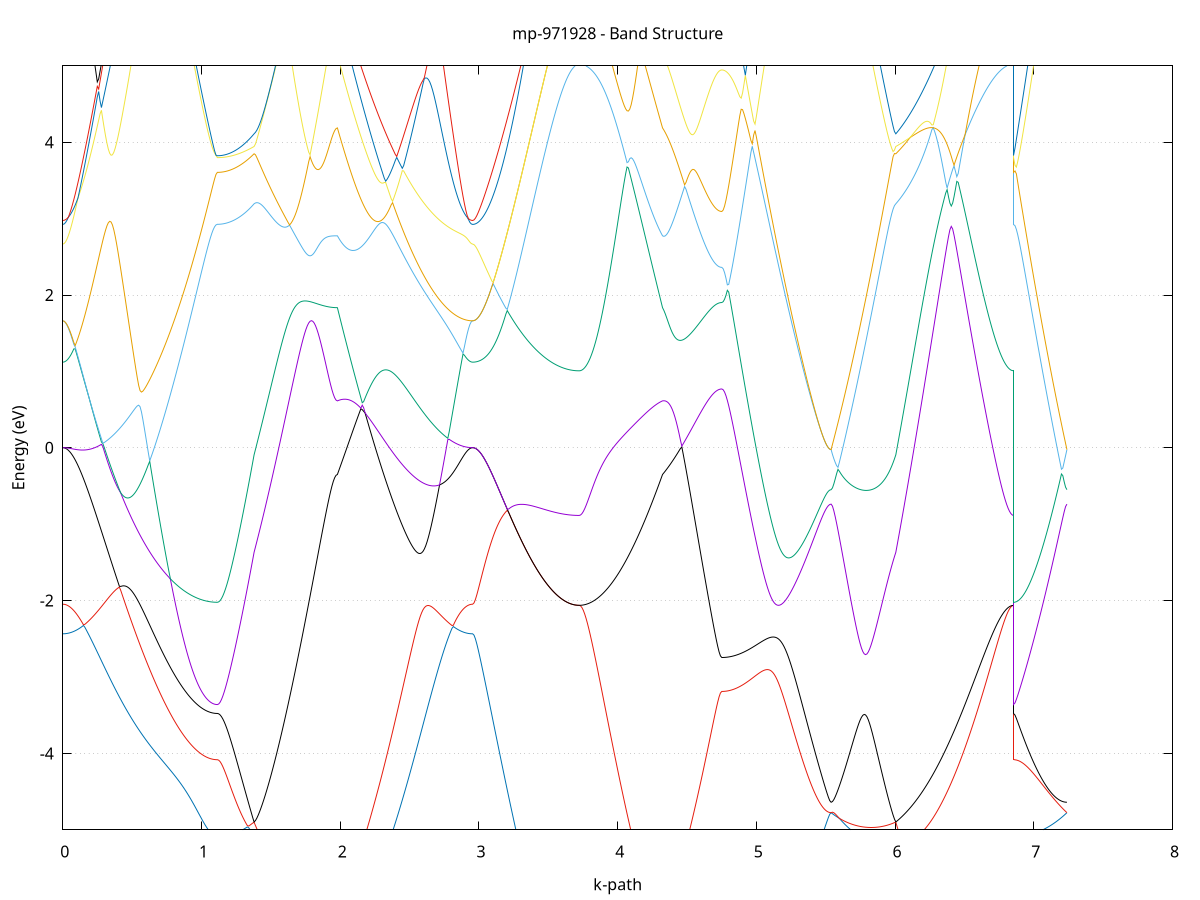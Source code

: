 set title 'mp-971928 - Band Structure'
set xlabel 'k-path'
set ylabel 'Energy (eV)'
set grid y
set yrange [-5:5]
set terminal png size 800,600
set output 'mp-971928_bands_gnuplot.png'
plot '-' using 1:2 with lines notitle, '-' using 1:2 with lines notitle, '-' using 1:2 with lines notitle, '-' using 1:2 with lines notitle, '-' using 1:2 with lines notitle, '-' using 1:2 with lines notitle, '-' using 1:2 with lines notitle, '-' using 1:2 with lines notitle, '-' using 1:2 with lines notitle, '-' using 1:2 with lines notitle, '-' using 1:2 with lines notitle, '-' using 1:2 with lines notitle, '-' using 1:2 with lines notitle, '-' using 1:2 with lines notitle, '-' using 1:2 with lines notitle, '-' using 1:2 with lines notitle, '-' using 1:2 with lines notitle, '-' using 1:2 with lines notitle, '-' using 1:2 with lines notitle, '-' using 1:2 with lines notitle, '-' using 1:2 with lines notitle, '-' using 1:2 with lines notitle, '-' using 1:2 with lines notitle, '-' using 1:2 with lines notitle, '-' using 1:2 with lines notitle, '-' using 1:2 with lines notitle, '-' using 1:2 with lines notitle, '-' using 1:2 with lines notitle, '-' using 1:2 with lines notitle, '-' using 1:2 with lines notitle, '-' using 1:2 with lines notitle, '-' using 1:2 with lines notitle, '-' using 1:2 with lines notitle, '-' using 1:2 with lines notitle, '-' using 1:2 with lines notitle, '-' using 1:2 with lines notitle, '-' using 1:2 with lines notitle, '-' using 1:2 with lines notitle, '-' using 1:2 with lines notitle, '-' using 1:2 with lines notitle, '-' using 1:2 with lines notitle, '-' using 1:2 with lines notitle, '-' using 1:2 with lines notitle, '-' using 1:2 with lines notitle, '-' using 1:2 with lines notitle, '-' using 1:2 with lines notitle, '-' using 1:2 with lines notitle, '-' using 1:2 with lines notitle, '-' using 1:2 with lines notitle, '-' using 1:2 with lines notitle, '-' using 1:2 with lines notitle, '-' using 1:2 with lines notitle, '-' using 1:2 with lines notitle, '-' using 1:2 with lines notitle, '-' using 1:2 with lines notitle, '-' using 1:2 with lines notitle, '-' using 1:2 with lines notitle, '-' using 1:2 with lines notitle, '-' using 1:2 with lines notitle, '-' using 1:2 with lines notitle, '-' using 1:2 with lines notitle, '-' using 1:2 with lines notitle, '-' using 1:2 with lines notitle, '-' using 1:2 with lines notitle
0.000000 -23.806246
0.009948 -23.806246
0.019896 -23.806246
0.029844 -23.806246
0.039792 -23.806246
0.049740 -23.806246
0.059689 -23.806246
0.069637 -23.806246
0.079585 -23.806146
0.089533 -23.806146
0.099481 -23.806146
0.109429 -23.806146
0.119377 -23.806146
0.129325 -23.806046
0.139273 -23.806046
0.149221 -23.806046
0.159169 -23.806046
0.169118 -23.805946
0.179066 -23.805946
0.189014 -23.805946
0.198962 -23.805846
0.208910 -23.805846
0.218858 -23.805846
0.228806 -23.805746
0.238754 -23.805746
0.248702 -23.805646
0.258650 -23.805646
0.268599 -23.805546
0.278547 -23.805546
0.288495 -23.805446
0.298443 -23.805446
0.308391 -23.805346
0.318339 -23.805346
0.328287 -23.805246
0.338235 -23.805246
0.348183 -23.805146
0.358131 -23.805146
0.368079 -23.805046
0.378028 -23.805046
0.387976 -23.804946
0.397924 -23.804946
0.407872 -23.804846
0.417820 -23.804746
0.427768 -23.804746
0.437716 -23.804646
0.447664 -23.804646
0.457612 -23.804646
0.467560 -23.804746
0.477508 -23.804746
0.487457 -23.804846
0.497405 -23.804846
0.507353 -23.804846
0.517301 -23.804946
0.527249 -23.804946
0.537197 -23.805046
0.547145 -23.805046
0.557093 -23.805046
0.567041 -23.805146
0.576989 -23.805146
0.586937 -23.805246
0.596886 -23.805246
0.606834 -23.805246
0.616782 -23.805346
0.626730 -23.805346
0.636678 -23.805346
0.646626 -23.805446
0.656574 -23.805446
0.666522 -23.805546
0.676470 -23.805546
0.686418 -23.805546
0.696367 -23.805646
0.706315 -23.805646
0.716263 -23.805646
0.726211 -23.805746
0.736159 -23.805746
0.746107 -23.805746
0.756055 -23.805846
0.766003 -23.805846
0.775951 -23.805846
0.785899 -23.805946
0.795847 -23.805946
0.805796 -23.805946
0.815744 -23.806046
0.825692 -23.806046
0.835640 -23.806046
0.845588 -23.806146
0.855536 -23.806146
0.865484 -23.806146
0.875432 -23.806146
0.885380 -23.806246
0.895328 -23.806246
0.905276 -23.806246
0.915225 -23.806246
0.925173 -23.806246
0.935121 -23.806346
0.945069 -23.806346
0.955017 -23.806346
0.964965 -23.806346
0.974913 -23.806346
0.984861 -23.806346
0.994809 -23.806446
1.004757 -23.806446
1.014705 -23.806446
1.024654 -23.806446
1.034602 -23.806446
1.044550 -23.806446
1.054498 -23.806446
1.064446 -23.806446
1.074394 -23.806446
1.084342 -23.806446
1.094290 -23.806446
1.104238 -23.806446
1.114186 -23.806446
1.114186 -23.806446
1.123997 -23.806446
1.133808 -23.806446
1.143619 -23.806446
1.153429 -23.806446
1.163240 -23.806446
1.173051 -23.806446
1.182861 -23.806446
1.192672 -23.806446
1.202483 -23.806446
1.212293 -23.806446
1.222104 -23.806446
1.231915 -23.806346
1.241726 -23.806346
1.251536 -23.806346
1.261347 -23.806346
1.271158 -23.806346
1.280968 -23.806346
1.290779 -23.806246
1.300590 -23.806246
1.310400 -23.806246
1.320211 -23.806246
1.330022 -23.806146
1.339833 -23.806146
1.349643 -23.806146
1.359454 -23.806146
1.369265 -23.806046
1.379075 -23.806046
1.379075 -23.806046
1.388920 -23.806046
1.398765 -23.806046
1.408610 -23.805946
1.418455 -23.805946
1.428300 -23.805946
1.438145 -23.805946
1.447990 -23.805846
1.457835 -23.805846
1.467680 -23.805846
1.477525 -23.805846
1.487370 -23.805846
1.497215 -23.805746
1.507060 -23.805746
1.516905 -23.805746
1.526750 -23.805746
1.536595 -23.805746
1.546440 -23.805746
1.556285 -23.805646
1.566130 -23.805646
1.575975 -23.805646
1.585820 -23.805646
1.595665 -23.805646
1.605510 -23.805646
1.615355 -23.805646
1.625200 -23.805546
1.635045 -23.805546
1.644890 -23.805546
1.654735 -23.805546
1.664580 -23.805546
1.674425 -23.805546
1.684270 -23.805546
1.694115 -23.805546
1.703960 -23.805546
1.713805 -23.805546
1.723650 -23.805546
1.733495 -23.805546
1.743340 -23.805546
1.753185 -23.805546
1.763030 -23.805546
1.772875 -23.805546
1.782720 -23.805546
1.792565 -23.805546
1.802410 -23.805546
1.812255 -23.805546
1.822100 -23.805546
1.831945 -23.805546
1.841790 -23.805546
1.851635 -23.805546
1.861480 -23.805546
1.871325 -23.805446
1.881170 -23.805446
1.891015 -23.805446
1.900859 -23.805446
1.910704 -23.805446
1.920549 -23.805446
1.930394 -23.805446
1.940239 -23.805446
1.950084 -23.805446
1.959929 -23.805446
1.969774 -23.805446
1.979619 -23.805446
1.979619 -23.805446
1.989570 -23.805546
1.999520 -23.805546
2.009471 -23.805546
2.019422 -23.805646
2.029372 -23.805646
2.039323 -23.805646
2.049273 -23.805746
2.059224 -23.805746
2.069174 -23.805746
2.079125 -23.805746
2.089075 -23.805746
2.099026 -23.805846
2.108976 -23.805846
2.118927 -23.805846
2.128878 -23.805846
2.138828 -23.805846
2.148779 -23.805846
2.158729 -23.805846
2.168680 -23.805846
2.178630 -23.805846
2.188581 -23.805846
2.198531 -23.805846
2.208482 -23.805846
2.218432 -23.805846
2.228383 -23.805846
2.238334 -23.805846
2.248284 -23.805846
2.258235 -23.805846
2.268185 -23.805846
2.278136 -23.805846
2.288086 -23.805746
2.298037 -23.805746
2.307987 -23.805746
2.317938 -23.805746
2.327888 -23.805646
2.337839 -23.805646
2.347790 -23.805646
2.357740 -23.805646
2.367691 -23.805546
2.377641 -23.805546
2.387592 -23.805546
2.397542 -23.805446
2.407493 -23.805446
2.417443 -23.805446
2.427394 -23.805346
2.437344 -23.805346
2.447295 -23.805346
2.457246 -23.805246
2.467196 -23.805246
2.477147 -23.805146
2.487097 -23.805146
2.497048 -23.805146
2.506998 -23.805046
2.516949 -23.805146
2.526899 -23.805146
2.536850 -23.805146
2.546801 -23.805146
2.556751 -23.805246
2.566702 -23.805246
2.576652 -23.805246
2.586603 -23.805346
2.596553 -23.805346
2.606504 -23.805346
2.616454 -23.805446
2.626405 -23.805446
2.636355 -23.805546
2.646306 -23.805546
2.656257 -23.805546
2.666207 -23.805646
2.676158 -23.805646
2.686108 -23.805646
2.696059 -23.805746
2.706009 -23.805746
2.715960 -23.805746
2.725910 -23.805846
2.735861 -23.805846
2.745811 -23.805846
2.755762 -23.805946
2.765713 -23.805946
2.775663 -23.805946
2.785614 -23.805946
2.795564 -23.806046
2.805515 -23.806046
2.815465 -23.806046
2.825416 -23.806146
2.835366 -23.806146
2.845317 -23.806146
2.855267 -23.806146
2.865218 -23.806146
2.875169 -23.806146
2.885119 -23.806246
2.895070 -23.806246
2.905020 -23.806246
2.914971 -23.806246
2.924921 -23.806246
2.934872 -23.806246
2.944822 -23.806246
2.954773 -23.806246
2.954773 -23.806246
2.964751 -23.806246
2.974729 -23.806246
2.984706 -23.806246
2.994684 -23.806246
3.004662 -23.806246
3.014640 -23.806246
3.024618 -23.806246
3.034595 -23.806246
3.044573 -23.806246
3.054551 -23.806246
3.064529 -23.806246
3.074507 -23.806246
3.084484 -23.806246
3.094462 -23.806246
3.104440 -23.806246
3.114418 -23.806246
3.124396 -23.806246
3.134373 -23.806246
3.144351 -23.806246
3.154329 -23.806246
3.164307 -23.806246
3.174285 -23.806146
3.184262 -23.806146
3.194240 -23.806146
3.204218 -23.806146
3.214196 -23.806146
3.224174 -23.806146
3.234152 -23.806146
3.244129 -23.806146
3.254107 -23.806146
3.264085 -23.806146
3.274063 -23.806146
3.284041 -23.806146
3.294018 -23.806146
3.303996 -23.806146
3.313974 -23.806146
3.323952 -23.806146
3.333930 -23.806146
3.343907 -23.806146
3.353885 -23.806146
3.363863 -23.806146
3.373841 -23.806146
3.383819 -23.806146
3.393796 -23.806146
3.403774 -23.806046
3.413752 -23.806046
3.423730 -23.806046
3.433708 -23.806046
3.443685 -23.806046
3.453663 -23.806046
3.463641 -23.806046
3.473619 -23.806046
3.483597 -23.806046
3.493575 -23.806046
3.503552 -23.806046
3.513530 -23.806046
3.523508 -23.806046
3.533486 -23.806046
3.543464 -23.806046
3.553441 -23.806046
3.563419 -23.806046
3.573397 -23.806046
3.583375 -23.806046
3.593353 -23.806046
3.603330 -23.806046
3.613308 -23.806046
3.623286 -23.806046
3.633264 -23.806046
3.643242 -23.806046
3.653219 -23.806046
3.663197 -23.806046
3.673175 -23.805946
3.683153 -23.805946
3.693131 -23.805946
3.703108 -23.805946
3.713086 -23.805946
3.723064 -23.805946
3.723064 -23.805946
3.732909 -23.805946
3.742754 -23.805946
3.752599 -23.805946
3.762444 -23.805946
3.772289 -23.805946
3.782134 -23.805946
3.791979 -23.805946
3.801824 -23.805946
3.811669 -23.805946
3.821514 -23.805946
3.831359 -23.805846
3.841204 -23.805846
3.851049 -23.805846
3.860894 -23.805846
3.870739 -23.805846
3.880584 -23.805746
3.890429 -23.805746
3.900274 -23.805746
3.910119 -23.805646
3.919964 -23.805646
3.929809 -23.805646
3.939654 -23.805646
3.949499 -23.805546
3.959344 -23.805546
3.969189 -23.805546
3.979034 -23.805446
3.988879 -23.805446
3.998724 -23.805446
4.008569 -23.805446
4.018414 -23.805346
4.028259 -23.805346
4.038104 -23.805346
4.047949 -23.805246
4.057794 -23.805246
4.067639 -23.805246
4.077484 -23.805146
4.087329 -23.805146
4.097173 -23.805146
4.107018 -23.805146
4.116863 -23.805046
4.126708 -23.805046
4.136553 -23.805046
4.146398 -23.804946
4.156243 -23.804946
4.166088 -23.804946
4.175933 -23.804946
4.185778 -23.804946
4.195623 -23.804946
4.205468 -23.804946
4.215313 -23.805046
4.225158 -23.805046
4.235003 -23.805146
4.244848 -23.805146
4.254693 -23.805246
4.264538 -23.805246
4.274383 -23.805346
4.284228 -23.805346
4.294073 -23.805346
4.303918 -23.805446
4.313763 -23.805446
4.323608 -23.805446
4.323608 -23.805446
4.333547 -23.805546
4.343486 -23.805546
4.353425 -23.805546
4.363364 -23.805546
4.373303 -23.805546
4.383242 -23.805546
4.393181 -23.805646
4.403120 -23.805646
4.413059 -23.805646
4.422998 -23.805646
4.432937 -23.805646
4.442876 -23.805646
4.452815 -23.805746
4.462754 -23.805746
4.472693 -23.805746
4.482632 -23.805746
4.492571 -23.805746
4.502510 -23.805746
4.512449 -23.805746
4.522388 -23.805846
4.532327 -23.805846
4.542266 -23.805846
4.552205 -23.805846
4.562144 -23.805846
4.572083 -23.805846
4.582022 -23.805846
4.591961 -23.805846
4.601900 -23.805946
4.611839 -23.805946
4.621778 -23.805946
4.631717 -23.805946
4.641656 -23.805946
4.651595 -23.805946
4.661534 -23.805946
4.671473 -23.805946
4.681412 -23.805946
4.691351 -23.805946
4.701290 -23.805946
4.711229 -23.805946
4.721168 -23.805946
4.731107 -23.805946
4.741046 -23.805946
4.750985 -23.805946
4.750985 -23.805946
4.760958 -23.805946
4.770930 -23.805946
4.780903 -23.805946
4.790876 -23.805946
4.800849 -23.805946
4.810821 -23.805946
4.820794 -23.805946
4.830767 -23.805946
4.840740 -23.805946
4.850713 -23.805946
4.860685 -23.805946
4.870658 -23.805946
4.880631 -23.805946
4.890604 -23.805946
4.900576 -23.805946
4.910549 -23.805946
4.920522 -23.805946
4.930495 -23.805946
4.940467 -23.805946
4.950440 -23.805946
4.960413 -23.805946
4.970386 -23.805946
4.980359 -23.805946
4.990331 -23.805946
5.000304 -23.805846
5.010277 -23.805846
5.020250 -23.805846
5.030222 -23.805846
5.040195 -23.805846
5.050168 -23.805846
5.060141 -23.805846
5.070113 -23.805846
5.080086 -23.805846
5.090059 -23.805846
5.100032 -23.805846
5.110005 -23.805846
5.119977 -23.805846
5.129950 -23.805846
5.139923 -23.805846
5.149896 -23.805846
5.159868 -23.805846
5.169841 -23.805846
5.179814 -23.805746
5.189787 -23.805746
5.199759 -23.805746
5.209732 -23.805746
5.219705 -23.805746
5.229678 -23.805746
5.239651 -23.805746
5.249623 -23.805746
5.259596 -23.805746
5.269569 -23.805746
5.279542 -23.805746
5.289514 -23.805746
5.299487 -23.805746
5.309460 -23.805746
5.319433 -23.805746
5.329405 -23.805746
5.339378 -23.805746
5.349351 -23.805746
5.359324 -23.805746
5.369297 -23.805746
5.379269 -23.805746
5.389242 -23.805746
5.399215 -23.805746
5.409188 -23.805646
5.419160 -23.805646
5.429133 -23.805646
5.439106 -23.805646
5.449079 -23.805646
5.459051 -23.805646
5.469024 -23.805646
5.478997 -23.805646
5.488970 -23.805646
5.498943 -23.805646
5.508915 -23.805646
5.518888 -23.805646
5.528861 -23.805646
5.538834 -23.805646
5.538834 -23.805646
5.548762 -23.805746
5.558690 -23.805746
5.568618 -23.805746
5.578546 -23.805746
5.588474 -23.805846
5.598402 -23.805846
5.608330 -23.805846
5.618258 -23.805846
5.628186 -23.805946
5.638114 -23.805946
5.648043 -23.805946
5.657971 -23.805946
5.667899 -23.805946
5.677827 -23.806046
5.687755 -23.806046
5.697683 -23.806046
5.707611 -23.806046
5.717539 -23.806046
5.727467 -23.806046
5.737395 -23.806146
5.747323 -23.806146
5.757251 -23.806146
5.767179 -23.806146
5.777108 -23.806146
5.787036 -23.806146
5.796964 -23.806146
5.806892 -23.806146
5.816820 -23.806146
5.826748 -23.806146
5.836676 -23.806146
5.846604 -23.806146
5.856532 -23.806146
5.866460 -23.806146
5.876388 -23.806146
5.886316 -23.806146
5.896245 -23.806146
5.906173 -23.806146
5.916101 -23.806146
5.926029 -23.806146
5.935957 -23.806146
5.945885 -23.806146
5.955813 -23.806146
5.965741 -23.806146
5.975669 -23.806146
5.985597 -23.806046
5.995525 -23.806046
6.005453 -23.806046
6.005453 -23.806046
6.015445 -23.806046
6.025437 -23.805946
6.035429 -23.805946
6.045420 -23.805946
6.055412 -23.805846
6.065404 -23.805846
6.075396 -23.805846
6.085387 -23.805746
6.095379 -23.805746
6.105371 -23.805746
6.115362 -23.805646
6.125354 -23.805646
6.135346 -23.805546
6.145338 -23.805546
6.155329 -23.805546
6.165321 -23.805446
6.175313 -23.805446
6.185305 -23.805346
6.195296 -23.805346
6.205288 -23.805246
6.215280 -23.805246
6.225272 -23.805246
6.235263 -23.805146
6.245255 -23.805146
6.255247 -23.805046
6.265239 -23.805046
6.275230 -23.804946
6.285222 -23.804946
6.295214 -23.804846
6.305205 -23.804846
6.315197 -23.804846
6.325189 -23.804746
6.335181 -23.804746
6.345172 -23.804646
6.355164 -23.804646
6.365156 -23.804546
6.375148 -23.804546
6.385139 -23.804446
6.395131 -23.804446
6.405123 -23.804446
6.415115 -23.804546
6.425106 -23.804546
6.435098 -23.804646
6.445090 -23.804646
6.455081 -23.804746
6.465073 -23.804746
6.475065 -23.804846
6.485057 -23.804846
6.495048 -23.804946
6.505040 -23.804946
6.515032 -23.805046
6.525024 -23.805046
6.535015 -23.805146
6.545007 -23.805146
6.554999 -23.805246
6.564991 -23.805246
6.574982 -23.805346
6.584974 -23.805346
6.594966 -23.805446
6.604957 -23.805446
6.614949 -23.805446
6.624941 -23.805546
6.634933 -23.805546
6.644924 -23.805546
6.654916 -23.805646
6.664908 -23.805646
6.674900 -23.805646
6.684891 -23.805746
6.694883 -23.805746
6.704875 -23.805746
6.714867 -23.805846
6.724858 -23.805846
6.734850 -23.805846
6.744842 -23.805846
6.754834 -23.805846
6.764825 -23.805946
6.774817 -23.805946
6.784809 -23.805946
6.794800 -23.805946
6.804792 -23.805946
6.814784 -23.805946
6.824776 -23.805946
6.834767 -23.805946
6.844759 -23.805946
6.854751 -23.805946
6.854751 -23.806446
6.864601 -23.806446
6.874451 -23.806446
6.884301 -23.806446
6.894150 -23.806446
6.904000 -23.806446
6.913850 -23.806446
6.923700 -23.806446
6.933550 -23.806446
6.943400 -23.806446
6.953250 -23.806446
6.963100 -23.806446
6.972950 -23.806346
6.982799 -23.806346
6.992649 -23.806346
7.002499 -23.806346
7.012349 -23.806346
7.022199 -23.806346
7.032049 -23.806246
7.041899 -23.806246
7.051749 -23.806246
7.061598 -23.806246
7.071448 -23.806146
7.081298 -23.806146
7.091148 -23.806146
7.100998 -23.806146
7.110848 -23.806046
7.120698 -23.806046
7.130548 -23.806046
7.140398 -23.805946
7.150247 -23.805946
7.160097 -23.805946
7.169947 -23.805946
7.179797 -23.805846
7.189647 -23.805846
7.199497 -23.805846
7.209347 -23.805746
7.219197 -23.805746
7.229047 -23.805746
7.238896 -23.805646
e
0.000000 -23.803646
0.009948 -23.803646
0.019896 -23.803646
0.029844 -23.803646
0.039792 -23.803746
0.049740 -23.803746
0.059689 -23.803746
0.069637 -23.803746
0.079585 -23.803746
0.089533 -23.803746
0.099481 -23.803746
0.109429 -23.803746
0.119377 -23.803746
0.129325 -23.803746
0.139273 -23.803846
0.149221 -23.803846
0.159169 -23.803846
0.169118 -23.803846
0.179066 -23.803846
0.189014 -23.803846
0.198962 -23.803946
0.208910 -23.803946
0.218858 -23.803946
0.228806 -23.803946
0.238754 -23.803946
0.248702 -23.804046
0.258650 -23.804046
0.268599 -23.804046
0.278547 -23.804046
0.288495 -23.804146
0.298443 -23.804146
0.308391 -23.804146
0.318339 -23.804246
0.328287 -23.804246
0.338235 -23.804246
0.348183 -23.804346
0.358131 -23.804346
0.368079 -23.804346
0.378028 -23.804446
0.387976 -23.804446
0.397924 -23.804446
0.407872 -23.804546
0.417820 -23.804546
0.427768 -23.804546
0.437716 -23.804646
0.447664 -23.804646
0.457612 -23.804546
0.467560 -23.804446
0.477508 -23.804446
0.487457 -23.804346
0.497405 -23.804346
0.507353 -23.804246
0.517301 -23.804246
0.527249 -23.804246
0.537197 -23.804246
0.547145 -23.804246
0.557093 -23.804246
0.567041 -23.804246
0.576989 -23.804246
0.586937 -23.804346
0.596886 -23.804346
0.606834 -23.804346
0.616782 -23.804346
0.626730 -23.804346
0.636678 -23.804346
0.646626 -23.804446
0.656574 -23.804446
0.666522 -23.804446
0.676470 -23.804446
0.686418 -23.804446
0.696367 -23.804446
0.706315 -23.804546
0.716263 -23.804546
0.726211 -23.804546
0.736159 -23.804546
0.746107 -23.804546
0.756055 -23.804546
0.766003 -23.804646
0.775951 -23.804646
0.785899 -23.804646
0.795847 -23.804646
0.805796 -23.804646
0.815744 -23.804646
0.825692 -23.804646
0.835640 -23.804646
0.845588 -23.804746
0.855536 -23.804746
0.865484 -23.804746
0.875432 -23.804746
0.885380 -23.804746
0.895328 -23.804746
0.905276 -23.804746
0.915225 -23.804746
0.925173 -23.804746
0.935121 -23.804746
0.945069 -23.804846
0.955017 -23.804846
0.964965 -23.804846
0.974913 -23.804846
0.984861 -23.804846
0.994809 -23.804846
1.004757 -23.804846
1.014705 -23.804846
1.024654 -23.804846
1.034602 -23.804846
1.044550 -23.804846
1.054498 -23.804846
1.064446 -23.804846
1.074394 -23.804846
1.084342 -23.804846
1.094290 -23.804846
1.104238 -23.804846
1.114186 -23.804846
1.114186 -23.804846
1.123997 -23.804846
1.133808 -23.804846
1.143619 -23.804846
1.153429 -23.804846
1.163240 -23.804846
1.173051 -23.804846
1.182861 -23.804846
1.192672 -23.804846
1.202483 -23.804846
1.212293 -23.804846
1.222104 -23.804846
1.231915 -23.804846
1.241726 -23.804846
1.251536 -23.804846
1.261347 -23.804846
1.271158 -23.804746
1.280968 -23.804746
1.290779 -23.804746
1.300590 -23.804746
1.310400 -23.804746
1.320211 -23.804746
1.330022 -23.804746
1.339833 -23.804746
1.349643 -23.804746
1.359454 -23.804646
1.369265 -23.804646
1.379075 -23.804646
1.379075 -23.804646
1.388920 -23.804646
1.398765 -23.804646
1.408610 -23.804646
1.418455 -23.804646
1.428300 -23.804646
1.438145 -23.804546
1.447990 -23.804546
1.457835 -23.804546
1.467680 -23.804546
1.477525 -23.804546
1.487370 -23.804446
1.497215 -23.804446
1.507060 -23.804446
1.516905 -23.804446
1.526750 -23.804446
1.536595 -23.804346
1.546440 -23.804346
1.556285 -23.804346
1.566130 -23.804246
1.575975 -23.804246
1.585820 -23.804246
1.595665 -23.804146
1.605510 -23.804146
1.615355 -23.804146
1.625200 -23.804046
1.635045 -23.804046
1.644890 -23.804046
1.654735 -23.803946
1.664580 -23.803946
1.674425 -23.803946
1.684270 -23.803846
1.694115 -23.803846
1.703960 -23.803846
1.713805 -23.803846
1.723650 -23.803946
1.733495 -23.803946
1.743340 -23.804046
1.753185 -23.804046
1.763030 -23.804046
1.772875 -23.804146
1.782720 -23.804146
1.792565 -23.804246
1.802410 -23.804246
1.812255 -23.804246
1.822100 -23.804346
1.831945 -23.804346
1.841790 -23.804346
1.851635 -23.804446
1.861480 -23.804446
1.871325 -23.804446
1.881170 -23.804546
1.891015 -23.804546
1.900859 -23.804546
1.910704 -23.804546
1.920549 -23.804546
1.930394 -23.804546
1.940239 -23.804646
1.950084 -23.804646
1.959929 -23.804646
1.969774 -23.804646
1.979619 -23.804646
1.979619 -23.804646
1.989570 -23.804646
1.999520 -23.804646
2.009471 -23.804546
2.019422 -23.804546
2.029372 -23.804546
2.039323 -23.804546
2.049273 -23.804546
2.059224 -23.804546
2.069174 -23.804546
2.079125 -23.804546
2.089075 -23.804546
2.099026 -23.804546
2.108976 -23.804546
2.118927 -23.804546
2.128878 -23.804546
2.138828 -23.804546
2.148779 -23.804546
2.158729 -23.804546
2.168680 -23.804546
2.178630 -23.804546
2.188581 -23.804546
2.198531 -23.804546
2.208482 -23.804546
2.218432 -23.804546
2.228383 -23.804546
2.238334 -23.804546
2.248284 -23.804546
2.258235 -23.804546
2.268185 -23.804546
2.278136 -23.804546
2.288086 -23.804646
2.298037 -23.804646
2.307987 -23.804646
2.317938 -23.804646
2.327888 -23.804646
2.337839 -23.804646
2.347790 -23.804746
2.357740 -23.804746
2.367691 -23.804746
2.377641 -23.804746
2.387592 -23.804746
2.397542 -23.804846
2.407493 -23.804846
2.417443 -23.804846
2.427394 -23.804846
2.437344 -23.804846
2.447295 -23.804946
2.457246 -23.804946
2.467196 -23.804946
2.477147 -23.804946
2.487097 -23.805046
2.497048 -23.805046
2.506998 -23.805046
2.516949 -23.805046
2.526899 -23.804946
2.536850 -23.804946
2.546801 -23.804846
2.556751 -23.804846
2.566702 -23.804746
2.576652 -23.804746
2.586603 -23.804646
2.596553 -23.804646
2.606504 -23.804646
2.616454 -23.804546
2.626405 -23.804546
2.636355 -23.804446
2.646306 -23.804446
2.656257 -23.804446
2.666207 -23.804346
2.676158 -23.804346
2.686108 -23.804246
2.696059 -23.804246
2.706009 -23.804246
2.715960 -23.804146
2.725910 -23.804146
2.735861 -23.804046
2.745811 -23.804046
2.755762 -23.804046
2.765713 -23.804046
2.775663 -23.803946
2.785614 -23.803946
2.795564 -23.803946
2.805515 -23.803846
2.815465 -23.803846
2.825416 -23.803846
2.835366 -23.803846
2.845317 -23.803846
2.855267 -23.803746
2.865218 -23.803746
2.875169 -23.803746
2.885119 -23.803746
2.895070 -23.803746
2.905020 -23.803746
2.914971 -23.803746
2.924921 -23.803746
2.934872 -23.803646
2.944822 -23.803646
2.954773 -23.803646
2.954773 -23.803646
2.964751 -23.803646
2.974729 -23.803646
2.984706 -23.803646
2.994684 -23.803646
3.004662 -23.803646
3.014640 -23.803646
3.024618 -23.803646
3.034595 -23.803646
3.044573 -23.803646
3.054551 -23.803646
3.064529 -23.803646
3.074507 -23.803646
3.084484 -23.803646
3.094462 -23.803646
3.104440 -23.803646
3.114418 -23.803646
3.124396 -23.803646
3.134373 -23.803646
3.144351 -23.803646
3.154329 -23.803646
3.164307 -23.803646
3.174285 -23.803646
3.184262 -23.803646
3.194240 -23.803646
3.204218 -23.803546
3.214196 -23.803546
3.224174 -23.803546
3.234152 -23.803546
3.244129 -23.803546
3.254107 -23.803546
3.264085 -23.803546
3.274063 -23.803546
3.284041 -23.803546
3.294018 -23.803546
3.303996 -23.803546
3.313974 -23.803546
3.323952 -23.803546
3.333930 -23.803546
3.343907 -23.803446
3.353885 -23.803446
3.363863 -23.803446
3.373841 -23.803446
3.383819 -23.803446
3.393796 -23.803446
3.403774 -23.803446
3.413752 -23.803446
3.423730 -23.803446
3.433708 -23.803446
3.443685 -23.803446
3.453663 -23.803446
3.463641 -23.803446
3.473619 -23.803446
3.483597 -23.803446
3.493575 -23.803346
3.503552 -23.803346
3.513530 -23.803346
3.523508 -23.803346
3.533486 -23.803346
3.543464 -23.803346
3.553441 -23.803346
3.563419 -23.803346
3.573397 -23.803346
3.583375 -23.803346
3.593353 -23.803346
3.603330 -23.803346
3.613308 -23.803346
3.623286 -23.803346
3.633264 -23.803346
3.643242 -23.803346
3.653219 -23.803346
3.663197 -23.803346
3.673175 -23.803346
3.683153 -23.803346
3.693131 -23.803346
3.703108 -23.803346
3.713086 -23.803346
3.723064 -23.803346
3.723064 -23.803346
3.732909 -23.803346
3.742754 -23.803346
3.752599 -23.803346
3.762444 -23.803346
3.772289 -23.803346
3.782134 -23.803346
3.791979 -23.803346
3.801824 -23.803346
3.811669 -23.803346
3.821514 -23.803446
3.831359 -23.803446
3.841204 -23.803446
3.851049 -23.803446
3.860894 -23.803446
3.870739 -23.803546
3.880584 -23.803546
3.890429 -23.803546
3.900274 -23.803646
3.910119 -23.803646
3.919964 -23.803646
3.929809 -23.803746
3.939654 -23.803746
3.949499 -23.803746
3.959344 -23.803846
3.969189 -23.803846
3.979034 -23.803946
3.988879 -23.803946
3.998724 -23.803946
4.008569 -23.804046
4.018414 -23.804046
4.028259 -23.804146
4.038104 -23.804146
4.047949 -23.804246
4.057794 -23.804246
4.067639 -23.804346
4.077484 -23.804346
4.087329 -23.804446
4.097173 -23.804446
4.107018 -23.804546
4.116863 -23.804546
4.126708 -23.804646
4.136553 -23.804646
4.146398 -23.804746
4.156243 -23.804746
4.166088 -23.804846
4.175933 -23.804846
4.185778 -23.804846
4.195623 -23.804846
4.205468 -23.804846
4.215313 -23.804846
4.225158 -23.804846
4.235003 -23.804746
4.244848 -23.804746
4.254693 -23.804746
4.264538 -23.804746
4.274383 -23.804746
4.284228 -23.804646
4.294073 -23.804646
4.303918 -23.804646
4.313763 -23.804646
4.323608 -23.804646
4.323608 -23.804646
4.333547 -23.804646
4.343486 -23.804646
4.353425 -23.804646
4.363364 -23.804646
4.373303 -23.804546
4.383242 -23.804546
4.393181 -23.804546
4.403120 -23.804546
4.413059 -23.804546
4.422998 -23.804546
4.432937 -23.804546
4.442876 -23.804546
4.452815 -23.804546
4.462754 -23.804546
4.472693 -23.804546
4.482632 -23.804546
4.492571 -23.804546
4.502510 -23.804546
4.512449 -23.804546
4.522388 -23.804546
4.532327 -23.804446
4.542266 -23.804446
4.552205 -23.804446
4.562144 -23.804446
4.572083 -23.804446
4.582022 -23.804446
4.591961 -23.804446
4.601900 -23.804446
4.611839 -23.804446
4.621778 -23.804446
4.631717 -23.804446
4.641656 -23.804446
4.651595 -23.804446
4.661534 -23.804446
4.671473 -23.804446
4.681412 -23.804446
4.691351 -23.804446
4.701290 -23.804446
4.711229 -23.804446
4.721168 -23.804446
4.731107 -23.804446
4.741046 -23.804446
4.750985 -23.804446
4.750985 -23.804446
4.760958 -23.804446
4.770930 -23.804446
4.780903 -23.804446
4.790876 -23.804446
4.800849 -23.804346
4.810821 -23.804346
4.820794 -23.804346
4.830767 -23.804346
4.840740 -23.804346
4.850713 -23.804346
4.860685 -23.804246
4.870658 -23.804246
4.880631 -23.804246
4.890604 -23.804146
4.900576 -23.804146
4.910549 -23.804146
4.920522 -23.804046
4.930495 -23.804046
4.940467 -23.804046
4.950440 -23.803946
4.960413 -23.803946
4.970386 -23.803846
4.980359 -23.803846
4.990331 -23.803746
5.000304 -23.803846
5.010277 -23.803846
5.020250 -23.803846
5.030222 -23.803946
5.040195 -23.803946
5.050168 -23.804046
5.060141 -23.804046
5.070113 -23.804146
5.080086 -23.804146
5.090059 -23.804246
5.100032 -23.804246
5.110005 -23.804246
5.119977 -23.804346
5.129950 -23.804346
5.139923 -23.804446
5.149896 -23.804446
5.159868 -23.804546
5.169841 -23.804546
5.179814 -23.804646
5.189787 -23.804646
5.199759 -23.804746
5.209732 -23.804746
5.219705 -23.804846
5.229678 -23.804846
5.239651 -23.804946
5.249623 -23.804946
5.259596 -23.805046
5.269569 -23.805046
5.279542 -23.805046
5.289514 -23.805146
5.299487 -23.805146
5.309460 -23.805246
5.319433 -23.805246
5.329405 -23.805246
5.339378 -23.805346
5.349351 -23.805346
5.359324 -23.805346
5.369297 -23.805446
5.379269 -23.805446
5.389242 -23.805446
5.399215 -23.805546
5.409188 -23.805546
5.419160 -23.805546
5.429133 -23.805546
5.439106 -23.805546
5.449079 -23.805646
5.459051 -23.805646
5.469024 -23.805646
5.478997 -23.805646
5.488970 -23.805646
5.498943 -23.805646
5.508915 -23.805646
5.518888 -23.805646
5.528861 -23.805646
5.538834 -23.805646
5.538834 -23.805646
5.548762 -23.805646
5.558690 -23.805646
5.568618 -23.805646
5.578546 -23.805546
5.588474 -23.805546
5.598402 -23.805546
5.608330 -23.805446
5.618258 -23.805446
5.628186 -23.805446
5.638114 -23.805446
5.648043 -23.805346
5.657971 -23.805346
5.667899 -23.805346
5.677827 -23.805246
5.687755 -23.805246
5.697683 -23.805246
5.707611 -23.805246
5.717539 -23.805146
5.727467 -23.805146
5.737395 -23.805146
5.747323 -23.805146
5.757251 -23.805046
5.767179 -23.805046
5.777108 -23.805046
5.787036 -23.805046
5.796964 -23.804946
5.806892 -23.804946
5.816820 -23.804946
5.826748 -23.804946
5.836676 -23.804946
5.846604 -23.804846
5.856532 -23.804846
5.866460 -23.804846
5.876388 -23.804846
5.886316 -23.804846
5.896245 -23.804846
5.906173 -23.804746
5.916101 -23.804746
5.926029 -23.804746
5.935957 -23.804746
5.945885 -23.804746
5.955813 -23.804746
5.965741 -23.804746
5.975669 -23.804646
5.985597 -23.804646
5.995525 -23.804646
6.005453 -23.804646
6.005453 -23.804646
6.015445 -23.804646
6.025437 -23.804646
6.035429 -23.804646
6.045420 -23.804546
6.055412 -23.804546
6.065404 -23.804546
6.075396 -23.804546
6.085387 -23.804546
6.095379 -23.804546
6.105371 -23.804446
6.115362 -23.804446
6.125354 -23.804446
6.135346 -23.804446
6.145338 -23.804446
6.155329 -23.804446
6.165321 -23.804346
6.175313 -23.804346
6.185305 -23.804346
6.195296 -23.804346
6.205288 -23.804246
6.215280 -23.804246
6.225272 -23.804246
6.235263 -23.804246
6.245255 -23.804246
6.255247 -23.804146
6.265239 -23.804146
6.275230 -23.804146
6.285222 -23.804146
6.295214 -23.804146
6.305205 -23.804046
6.315197 -23.804046
6.325189 -23.804046
6.335181 -23.804046
6.345172 -23.804146
6.355164 -23.804146
6.365156 -23.804246
6.375148 -23.804246
6.385139 -23.804346
6.395131 -23.804446
6.405123 -23.804446
6.415115 -23.804346
6.425106 -23.804346
6.435098 -23.804246
6.445090 -23.804246
6.455081 -23.804246
6.465073 -23.804146
6.475065 -23.804146
6.485057 -23.804046
6.495048 -23.804046
6.505040 -23.804046
6.515032 -23.803946
6.525024 -23.803946
6.535015 -23.803946
6.545007 -23.803846
6.554999 -23.803846
6.564991 -23.803846
6.574982 -23.803746
6.584974 -23.803746
6.594966 -23.803746
6.604957 -23.803646
6.614949 -23.803646
6.624941 -23.803646
6.634933 -23.803646
6.644924 -23.803546
6.654916 -23.803546
6.664908 -23.803546
6.674900 -23.803546
6.684891 -23.803446
6.694883 -23.803446
6.704875 -23.803446
6.714867 -23.803446
6.724858 -23.803446
6.734850 -23.803446
6.744842 -23.803346
6.754834 -23.803346
6.764825 -23.803346
6.774817 -23.803346
6.784809 -23.803346
6.794800 -23.803346
6.804792 -23.803346
6.814784 -23.803346
6.824776 -23.803346
6.834767 -23.803346
6.844759 -23.803346
6.854751 -23.803346
6.854751 -23.804846
6.864601 -23.804846
6.874451 -23.804846
6.884301 -23.804846
6.894150 -23.804846
6.904000 -23.804846
6.913850 -23.804846
6.923700 -23.804946
6.933550 -23.804946
6.943400 -23.804946
6.953250 -23.804946
6.963100 -23.804946
6.972950 -23.804946
6.982799 -23.804946
6.992649 -23.804946
7.002499 -23.805046
7.012349 -23.805046
7.022199 -23.805046
7.032049 -23.805046
7.041899 -23.805146
7.051749 -23.805146
7.061598 -23.805146
7.071448 -23.805146
7.081298 -23.805146
7.091148 -23.805246
7.100998 -23.805246
7.110848 -23.805246
7.120698 -23.805346
7.130548 -23.805346
7.140398 -23.805346
7.150247 -23.805346
7.160097 -23.805446
7.169947 -23.805446
7.179797 -23.805446
7.189647 -23.805546
7.199497 -23.805546
7.209347 -23.805546
7.219197 -23.805646
7.229047 -23.805646
7.238896 -23.805646
e
0.000000 -23.803646
0.009948 -23.803646
0.019896 -23.803646
0.029844 -23.803646
0.039792 -23.803746
0.049740 -23.803746
0.059689 -23.803746
0.069637 -23.803746
0.079585 -23.803746
0.089533 -23.803746
0.099481 -23.803746
0.109429 -23.803746
0.119377 -23.803746
0.129325 -23.803746
0.139273 -23.803746
0.149221 -23.803746
0.159169 -23.803746
0.169118 -23.803746
0.179066 -23.803746
0.189014 -23.803746
0.198962 -23.803746
0.208910 -23.803746
0.218858 -23.803746
0.228806 -23.803846
0.238754 -23.803846
0.248702 -23.803846
0.258650 -23.803846
0.268599 -23.803846
0.278547 -23.803846
0.288495 -23.803846
0.298443 -23.803846
0.308391 -23.803846
0.318339 -23.803846
0.328287 -23.803946
0.338235 -23.803946
0.348183 -23.803946
0.358131 -23.803946
0.368079 -23.803946
0.378028 -23.803946
0.387976 -23.803946
0.397924 -23.803946
0.407872 -23.804046
0.417820 -23.804046
0.427768 -23.804046
0.437716 -23.804046
0.447664 -23.804046
0.457612 -23.804046
0.467560 -23.804146
0.477508 -23.804146
0.487457 -23.804146
0.497405 -23.804146
0.507353 -23.804146
0.517301 -23.804146
0.527249 -23.804146
0.537197 -23.804046
0.547145 -23.804046
0.557093 -23.803946
0.567041 -23.803946
0.576989 -23.803846
0.586937 -23.803746
0.596886 -23.803746
0.606834 -23.803646
0.616782 -23.803646
0.626730 -23.803546
0.636678 -23.803546
0.646626 -23.803446
0.656574 -23.803446
0.666522 -23.803346
0.676470 -23.803246
0.686418 -23.803246
0.696367 -23.803146
0.706315 -23.803146
0.716263 -23.803046
0.726211 -23.803046
0.736159 -23.802946
0.746107 -23.802946
0.756055 -23.802846
0.766003 -23.802846
0.775951 -23.802846
0.785899 -23.802746
0.795847 -23.802746
0.805796 -23.802646
0.815744 -23.802646
0.825692 -23.802646
0.835640 -23.802546
0.845588 -23.802546
0.855536 -23.802546
0.865484 -23.802446
0.875432 -23.802446
0.885380 -23.802446
0.895328 -23.802346
0.905276 -23.802346
0.915225 -23.802346
0.925173 -23.802346
0.935121 -23.802246
0.945069 -23.802246
0.955017 -23.802246
0.964965 -23.802246
0.974913 -23.802246
0.984861 -23.802246
0.994809 -23.802246
1.004757 -23.802146
1.014705 -23.802146
1.024654 -23.802146
1.034602 -23.802146
1.044550 -23.802146
1.054498 -23.802146
1.064446 -23.802146
1.074394 -23.802146
1.084342 -23.802146
1.094290 -23.802146
1.104238 -23.802146
1.114186 -23.802146
1.114186 -23.802146
1.123997 -23.802146
1.133808 -23.802146
1.143619 -23.802146
1.153429 -23.802146
1.163240 -23.802146
1.173051 -23.802146
1.182861 -23.802146
1.192672 -23.802146
1.202483 -23.802246
1.212293 -23.802246
1.222104 -23.802246
1.231915 -23.802246
1.241726 -23.802246
1.251536 -23.802246
1.261347 -23.802246
1.271158 -23.802246
1.280968 -23.802346
1.290779 -23.802346
1.300590 -23.802346
1.310400 -23.802346
1.320211 -23.802446
1.330022 -23.802446
1.339833 -23.802446
1.349643 -23.802446
1.359454 -23.802546
1.369265 -23.802546
1.379075 -23.802546
1.379075 -23.802546
1.388920 -23.802546
1.398765 -23.802646
1.408610 -23.802646
1.418455 -23.802646
1.428300 -23.802646
1.438145 -23.802746
1.447990 -23.802746
1.457835 -23.802746
1.467680 -23.802846
1.477525 -23.802846
1.487370 -23.802846
1.497215 -23.802946
1.507060 -23.802946
1.516905 -23.802946
1.526750 -23.803046
1.536595 -23.803046
1.546440 -23.803046
1.556285 -23.803146
1.566130 -23.803146
1.575975 -23.803246
1.585820 -23.803246
1.595665 -23.803346
1.605510 -23.803346
1.615355 -23.803446
1.625200 -23.803446
1.635045 -23.803446
1.644890 -23.803546
1.654735 -23.803546
1.664580 -23.803646
1.674425 -23.803646
1.684270 -23.803746
1.694115 -23.803746
1.703960 -23.803746
1.713805 -23.803746
1.723650 -23.803746
1.733495 -23.803646
1.743340 -23.803646
1.753185 -23.803646
1.763030 -23.803546
1.772875 -23.803546
1.782720 -23.803546
1.792565 -23.803546
1.802410 -23.803446
1.812255 -23.803446
1.822100 -23.803446
1.831945 -23.803446
1.841790 -23.803346
1.851635 -23.803346
1.861480 -23.803346
1.871325 -23.803346
1.881170 -23.803246
1.891015 -23.803246
1.900859 -23.803246
1.910704 -23.803246
1.920549 -23.803246
1.930394 -23.803246
1.940239 -23.803246
1.950084 -23.803246
1.959929 -23.803246
1.969774 -23.803246
1.979619 -23.803246
1.979619 -23.803246
1.989570 -23.803246
1.999520 -23.803246
2.009471 -23.803246
2.019422 -23.803246
2.029372 -23.803246
2.039323 -23.803246
2.049273 -23.803246
2.059224 -23.803246
2.069174 -23.803246
2.079125 -23.803246
2.089075 -23.803246
2.099026 -23.803246
2.108976 -23.803246
2.118927 -23.803246
2.128878 -23.803246
2.138828 -23.803246
2.148779 -23.803246
2.158729 -23.803246
2.168680 -23.803246
2.178630 -23.803246
2.188581 -23.803246
2.198531 -23.803246
2.208482 -23.803246
2.218432 -23.803246
2.228383 -23.803246
2.238334 -23.803246
2.248284 -23.803246
2.258235 -23.803246
2.268185 -23.803246
2.278136 -23.803246
2.288086 -23.803346
2.298037 -23.803346
2.307987 -23.803346
2.317938 -23.803346
2.327888 -23.803346
2.337839 -23.803346
2.347790 -23.803346
2.357740 -23.803346
2.367691 -23.803346
2.377641 -23.803346
2.387592 -23.803346
2.397542 -23.803346
2.407493 -23.803346
2.417443 -23.803346
2.427394 -23.803446
2.437344 -23.803446
2.447295 -23.803446
2.457246 -23.803446
2.467196 -23.803446
2.477147 -23.803446
2.487097 -23.803446
2.497048 -23.803446
2.506998 -23.803446
2.516949 -23.803446
2.526899 -23.803446
2.536850 -23.803446
2.546801 -23.803446
2.556751 -23.803546
2.566702 -23.803546
2.576652 -23.803546
2.586603 -23.803546
2.596553 -23.803546
2.606504 -23.803546
2.616454 -23.803546
2.626405 -23.803546
2.636355 -23.803546
2.646306 -23.803546
2.656257 -23.803546
2.666207 -23.803546
2.676158 -23.803546
2.686108 -23.803646
2.696059 -23.803646
2.706009 -23.803646
2.715960 -23.803646
2.725910 -23.803646
2.735861 -23.803646
2.745811 -23.803646
2.755762 -23.803646
2.765713 -23.803646
2.775663 -23.803646
2.785614 -23.803646
2.795564 -23.803646
2.805515 -23.803646
2.815465 -23.803646
2.825416 -23.803646
2.835366 -23.803646
2.845317 -23.803646
2.855267 -23.803646
2.865218 -23.803646
2.875169 -23.803646
2.885119 -23.803646
2.895070 -23.803646
2.905020 -23.803646
2.914971 -23.803646
2.924921 -23.803646
2.934872 -23.803646
2.944822 -23.803646
2.954773 -23.803646
2.954773 -23.803646
2.964751 -23.803646
2.974729 -23.803646
2.984706 -23.803646
2.994684 -23.803646
3.004662 -23.803646
3.014640 -23.803646
3.024618 -23.803646
3.034595 -23.803646
3.044573 -23.803646
3.054551 -23.803646
3.064529 -23.803646
3.074507 -23.803646
3.084484 -23.803646
3.094462 -23.803646
3.104440 -23.803646
3.114418 -23.803646
3.124396 -23.803646
3.134373 -23.803646
3.144351 -23.803646
3.154329 -23.803646
3.164307 -23.803646
3.174285 -23.803646
3.184262 -23.803646
3.194240 -23.803646
3.204218 -23.803546
3.214196 -23.803546
3.224174 -23.803546
3.234152 -23.803546
3.244129 -23.803546
3.254107 -23.803546
3.264085 -23.803546
3.274063 -23.803546
3.284041 -23.803546
3.294018 -23.803546
3.303996 -23.803546
3.313974 -23.803546
3.323952 -23.803546
3.333930 -23.803546
3.343907 -23.803446
3.353885 -23.803446
3.363863 -23.803446
3.373841 -23.803446
3.383819 -23.803446
3.393796 -23.803446
3.403774 -23.803446
3.413752 -23.803446
3.423730 -23.803446
3.433708 -23.803446
3.443685 -23.803446
3.453663 -23.803446
3.463641 -23.803446
3.473619 -23.803446
3.483597 -23.803446
3.493575 -23.803346
3.503552 -23.803346
3.513530 -23.803346
3.523508 -23.803346
3.533486 -23.803346
3.543464 -23.803346
3.553441 -23.803346
3.563419 -23.803346
3.573397 -23.803346
3.583375 -23.803346
3.593353 -23.803346
3.603330 -23.803346
3.613308 -23.803346
3.623286 -23.803346
3.633264 -23.803346
3.643242 -23.803346
3.653219 -23.803346
3.663197 -23.803346
3.673175 -23.803346
3.683153 -23.803346
3.693131 -23.803346
3.703108 -23.803346
3.713086 -23.803346
3.723064 -23.803346
3.723064 -23.803346
3.732909 -23.803346
3.742754 -23.803346
3.752599 -23.803346
3.762444 -23.803346
3.772289 -23.803346
3.782134 -23.803346
3.791979 -23.803346
3.801824 -23.803346
3.811669 -23.803346
3.821514 -23.803346
3.831359 -23.803346
3.841204 -23.803346
3.851049 -23.803346
3.860894 -23.803346
3.870739 -23.803346
3.880584 -23.803246
3.890429 -23.803246
3.900274 -23.803246
3.910119 -23.803246
3.919964 -23.803246
3.929809 -23.803246
3.939654 -23.803246
3.949499 -23.803246
3.959344 -23.803246
3.969189 -23.803246
3.979034 -23.803246
3.988879 -23.803246
3.998724 -23.803246
4.008569 -23.803246
4.018414 -23.803246
4.028259 -23.803246
4.038104 -23.803246
4.047949 -23.803246
4.057794 -23.803246
4.067639 -23.803246
4.077484 -23.803246
4.087329 -23.803246
4.097173 -23.803246
4.107018 -23.803246
4.116863 -23.803246
4.126708 -23.803246
4.136553 -23.803246
4.146398 -23.803246
4.156243 -23.803246
4.166088 -23.803246
4.175933 -23.803246
4.185778 -23.803246
4.195623 -23.803246
4.205468 -23.803246
4.215313 -23.803246
4.225158 -23.803246
4.235003 -23.803246
4.244848 -23.803246
4.254693 -23.803246
4.264538 -23.803246
4.274383 -23.803246
4.284228 -23.803246
4.294073 -23.803246
4.303918 -23.803246
4.313763 -23.803246
4.323608 -23.803246
4.323608 -23.803246
4.333547 -23.803246
4.343486 -23.803246
4.353425 -23.803246
4.363364 -23.803246
4.373303 -23.803246
4.383242 -23.803246
4.393181 -23.803246
4.403120 -23.803246
4.413059 -23.803246
4.422998 -23.803246
4.432937 -23.803246
4.442876 -23.803246
4.452815 -23.803246
4.462754 -23.803246
4.472693 -23.803246
4.482632 -23.803246
4.492571 -23.803246
4.502510 -23.803246
4.512449 -23.803246
4.522388 -23.803246
4.532327 -23.803246
4.542266 -23.803246
4.552205 -23.803246
4.562144 -23.803246
4.572083 -23.803246
4.582022 -23.803246
4.591961 -23.803246
4.601900 -23.803246
4.611839 -23.803246
4.621778 -23.803246
4.631717 -23.803246
4.641656 -23.803246
4.651595 -23.803246
4.661534 -23.803246
4.671473 -23.803246
4.681412 -23.803246
4.691351 -23.803246
4.701290 -23.803246
4.711229 -23.803246
4.721168 -23.803246
4.731107 -23.803246
4.741046 -23.803246
4.750985 -23.803246
4.750985 -23.803246
4.760958 -23.803246
4.770930 -23.803246
4.780903 -23.803246
4.790876 -23.803246
4.800849 -23.803246
4.810821 -23.803246
4.820794 -23.803346
4.830767 -23.803346
4.840740 -23.803346
4.850713 -23.803346
4.860685 -23.803346
4.870658 -23.803346
4.880631 -23.803446
4.890604 -23.803446
4.900576 -23.803446
4.910549 -23.803446
4.920522 -23.803546
4.930495 -23.803546
4.940467 -23.803546
4.950440 -23.803646
4.960413 -23.803646
4.970386 -23.803646
4.980359 -23.803746
4.990331 -23.803746
5.000304 -23.803746
5.010277 -23.803646
5.020250 -23.803646
5.030222 -23.803546
5.040195 -23.803546
5.050168 -23.803446
5.060141 -23.803446
5.070113 -23.803346
5.080086 -23.803346
5.090059 -23.803246
5.100032 -23.803246
5.110005 -23.803146
5.119977 -23.803146
5.129950 -23.803146
5.139923 -23.803046
5.149896 -23.803046
5.159868 -23.802946
5.169841 -23.802946
5.179814 -23.802846
5.189787 -23.802846
5.199759 -23.802746
5.209732 -23.802746
5.219705 -23.802746
5.229678 -23.802646
5.239651 -23.802646
5.249623 -23.802546
5.259596 -23.802546
5.269569 -23.802546
5.279542 -23.802446
5.289514 -23.802446
5.299487 -23.802446
5.309460 -23.802346
5.319433 -23.802346
5.329405 -23.802346
5.339378 -23.802346
5.349351 -23.802246
5.359324 -23.802246
5.369297 -23.802246
5.379269 -23.802246
5.389242 -23.802146
5.399215 -23.802146
5.409188 -23.802146
5.419160 -23.802146
5.429133 -23.802146
5.439106 -23.802146
5.449079 -23.802046
5.459051 -23.802046
5.469024 -23.802046
5.478997 -23.802046
5.488970 -23.802046
5.498943 -23.802046
5.508915 -23.802046
5.518888 -23.802046
5.528861 -23.802046
5.538834 -23.802046
5.538834 -23.802046
5.548762 -23.802046
5.558690 -23.802046
5.568618 -23.802046
5.578546 -23.802046
5.588474 -23.802046
5.598402 -23.802046
5.608330 -23.802046
5.618258 -23.802046
5.628186 -23.802046
5.638114 -23.802046
5.648043 -23.802046
5.657971 -23.802046
5.667899 -23.802146
5.677827 -23.802146
5.687755 -23.802146
5.697683 -23.802146
5.707611 -23.802146
5.717539 -23.802146
5.727467 -23.802146
5.737395 -23.802146
5.747323 -23.802146
5.757251 -23.802146
5.767179 -23.802246
5.777108 -23.802246
5.787036 -23.802246
5.796964 -23.802246
5.806892 -23.802246
5.816820 -23.802246
5.826748 -23.802246
5.836676 -23.802346
5.846604 -23.802346
5.856532 -23.802346
5.866460 -23.802346
5.876388 -23.802346
5.886316 -23.802346
5.896245 -23.802346
5.906173 -23.802346
5.916101 -23.802446
5.926029 -23.802446
5.935957 -23.802446
5.945885 -23.802446
5.955813 -23.802446
5.965741 -23.802446
5.975669 -23.802546
5.985597 -23.802546
5.995525 -23.802546
6.005453 -23.802546
6.005453 -23.802546
6.015445 -23.802546
6.025437 -23.802646
6.035429 -23.802646
6.045420 -23.802746
6.055412 -23.802746
6.065404 -23.802746
6.075396 -23.802846
6.085387 -23.802846
6.095379 -23.802846
6.105371 -23.802946
6.115362 -23.802946
6.125354 -23.803046
6.135346 -23.803046
6.145338 -23.803146
6.155329 -23.803146
6.165321 -23.803246
6.175313 -23.803246
6.185305 -23.803246
6.195296 -23.803346
6.205288 -23.803346
6.215280 -23.803446
6.225272 -23.803446
6.235263 -23.803546
6.245255 -23.803546
6.255247 -23.803646
6.265239 -23.803646
6.275230 -23.803746
6.285222 -23.803846
6.295214 -23.803846
6.305205 -23.803946
6.315197 -23.803946
6.325189 -23.804046
6.335181 -23.804046
6.345172 -23.803946
6.355164 -23.803946
6.365156 -23.803946
6.375148 -23.803946
6.385139 -23.803946
6.395131 -23.803846
6.405123 -23.803846
6.415115 -23.803846
6.425106 -23.803846
6.435098 -23.803846
6.445090 -23.803746
6.455081 -23.803746
6.465073 -23.803746
6.475065 -23.803746
6.485057 -23.803746
6.495048 -23.803646
6.505040 -23.803646
6.515032 -23.803646
6.525024 -23.803646
6.535015 -23.803646
6.545007 -23.803546
6.554999 -23.803546
6.564991 -23.803546
6.574982 -23.803546
6.584974 -23.803546
6.594966 -23.803546
6.604957 -23.803546
6.614949 -23.803446
6.624941 -23.803446
6.634933 -23.803446
6.644924 -23.803446
6.654916 -23.803446
6.664908 -23.803446
6.674900 -23.803446
6.684891 -23.803446
6.694883 -23.803346
6.704875 -23.803346
6.714867 -23.803346
6.724858 -23.803346
6.734850 -23.803346
6.744842 -23.803346
6.754834 -23.803346
6.764825 -23.803346
6.774817 -23.803346
6.784809 -23.803346
6.794800 -23.803346
6.804792 -23.803346
6.814784 -23.803346
6.824776 -23.803346
6.834767 -23.803346
6.844759 -23.803346
6.854751 -23.803346
6.854751 -23.802146
6.864601 -23.802146
6.874451 -23.802146
6.884301 -23.802146
6.894150 -23.802146
6.904000 -23.802146
6.913850 -23.802146
6.923700 -23.802146
6.933550 -23.802146
6.943400 -23.802146
6.953250 -23.802146
6.963100 -23.802146
6.972950 -23.802146
6.982799 -23.802146
6.992649 -23.802146
7.002499 -23.802146
7.012349 -23.802146
7.022199 -23.802146
7.032049 -23.802146
7.041899 -23.802146
7.051749 -23.802146
7.061598 -23.802146
7.071448 -23.802046
7.081298 -23.802046
7.091148 -23.802046
7.100998 -23.802046
7.110848 -23.802046
7.120698 -23.802046
7.130548 -23.802046
7.140398 -23.802046
7.150247 -23.802046
7.160097 -23.802046
7.169947 -23.802046
7.179797 -23.802046
7.189647 -23.802046
7.199497 -23.802046
7.209347 -23.802046
7.219197 -23.802046
7.229047 -23.802046
7.238896 -23.802046
e
0.000000 -23.798346
0.009948 -23.798346
0.019896 -23.798346
0.029844 -23.798346
0.039792 -23.798346
0.049740 -23.798246
0.059689 -23.798246
0.069637 -23.798246
0.079585 -23.798246
0.089533 -23.798146
0.099481 -23.798146
0.109429 -23.798046
0.119377 -23.798046
0.129325 -23.797946
0.139273 -23.797946
0.149221 -23.797846
0.159169 -23.797846
0.169118 -23.797746
0.179066 -23.797646
0.189014 -23.797546
0.198962 -23.797546
0.208910 -23.797446
0.218858 -23.797346
0.228806 -23.797246
0.238754 -23.797146
0.248702 -23.797046
0.258650 -23.797046
0.268599 -23.797046
0.278547 -23.797046
0.288495 -23.797146
0.298443 -23.797146
0.308391 -23.797146
0.318339 -23.797246
0.328287 -23.797246
0.338235 -23.797246
0.348183 -23.797346
0.358131 -23.797346
0.368079 -23.797446
0.378028 -23.797446
0.387976 -23.797546
0.397924 -23.797546
0.407872 -23.797646
0.417820 -23.797646
0.427768 -23.797746
0.437716 -23.797746
0.447664 -23.797846
0.457612 -23.797846
0.467560 -23.797946
0.477508 -23.797946
0.487457 -23.798046
0.497405 -23.798046
0.507353 -23.798146
0.517301 -23.798246
0.527249 -23.798246
0.537197 -23.798346
0.547145 -23.798446
0.557093 -23.798446
0.567041 -23.798546
0.576989 -23.798646
0.586937 -23.798646
0.596886 -23.798746
0.606834 -23.798846
0.616782 -23.798846
0.626730 -23.798946
0.636678 -23.799046
0.646626 -23.799146
0.656574 -23.799146
0.666522 -23.799246
0.676470 -23.799346
0.686418 -23.799346
0.696367 -23.799446
0.706315 -23.799546
0.716263 -23.799646
0.726211 -23.799646
0.736159 -23.799746
0.746107 -23.799846
0.756055 -23.799846
0.766003 -23.799946
0.775951 -23.800046
0.785899 -23.800146
0.795847 -23.800146
0.805796 -23.800246
0.815744 -23.800246
0.825692 -23.800346
0.835640 -23.800446
0.845588 -23.800446
0.855536 -23.800546
0.865484 -23.800546
0.875432 -23.800646
0.885380 -23.800746
0.895328 -23.800746
0.905276 -23.800846
0.915225 -23.800846
0.925173 -23.800846
0.935121 -23.800946
0.945069 -23.800946
0.955017 -23.801046
0.964965 -23.801046
0.974913 -23.801046
0.984861 -23.801046
0.994809 -23.801146
1.004757 -23.801146
1.014705 -23.801146
1.024654 -23.801146
1.034602 -23.801246
1.044550 -23.801246
1.054498 -23.801246
1.064446 -23.801246
1.074394 -23.801246
1.084342 -23.801246
1.094290 -23.801246
1.104238 -23.801246
1.114186 -23.801246
1.114186 -23.801246
1.123997 -23.801246
1.133808 -23.801246
1.143619 -23.801246
1.153429 -23.801246
1.163240 -23.801246
1.173051 -23.801246
1.182861 -23.801246
1.192672 -23.801146
1.202483 -23.801146
1.212293 -23.801146
1.222104 -23.801146
1.231915 -23.801046
1.241726 -23.801046
1.251536 -23.801046
1.261347 -23.800946
1.271158 -23.800946
1.280968 -23.800946
1.290779 -23.800846
1.300590 -23.800846
1.310400 -23.800746
1.320211 -23.800746
1.330022 -23.800646
1.339833 -23.800646
1.349643 -23.800546
1.359454 -23.800546
1.369265 -23.800446
1.379075 -23.800346
1.379075 -23.800346
1.388920 -23.800346
1.398765 -23.800346
1.408610 -23.800246
1.418455 -23.800246
1.428300 -23.800146
1.438145 -23.800146
1.447990 -23.800046
1.457835 -23.800046
1.467680 -23.799946
1.477525 -23.799846
1.487370 -23.799846
1.497215 -23.799746
1.507060 -23.799746
1.516905 -23.799646
1.526750 -23.799646
1.536595 -23.799546
1.546440 -23.799446
1.556285 -23.799446
1.566130 -23.799346
1.575975 -23.799346
1.585820 -23.799246
1.595665 -23.799146
1.605510 -23.799146
1.615355 -23.799046
1.625200 -23.798946
1.635045 -23.798946
1.644890 -23.798846
1.654735 -23.798846
1.664580 -23.798746
1.674425 -23.798646
1.684270 -23.798646
1.694115 -23.798546
1.703960 -23.798546
1.713805 -23.798446
1.723650 -23.798446
1.733495 -23.798346
1.743340 -23.798346
1.753185 -23.798246
1.763030 -23.798246
1.772875 -23.798146
1.782720 -23.798146
1.792565 -23.798046
1.802410 -23.798046
1.812255 -23.798046
1.822100 -23.797946
1.831945 -23.797946
1.841790 -23.797946
1.851635 -23.797846
1.861480 -23.797846
1.871325 -23.797846
1.881170 -23.797746
1.891015 -23.797746
1.900859 -23.797746
1.910704 -23.797746
1.920549 -23.797746
1.930394 -23.797746
1.940239 -23.797646
1.950084 -23.797646
1.959929 -23.797646
1.969774 -23.797646
1.979619 -23.797646
1.979619 -23.797646
1.989570 -23.797646
1.999520 -23.797746
2.009471 -23.797746
2.019422 -23.797746
2.029372 -23.797746
2.039323 -23.797746
2.049273 -23.797746
2.059224 -23.797846
2.069174 -23.797846
2.079125 -23.797846
2.089075 -23.797846
2.099026 -23.797846
2.108976 -23.797846
2.118927 -23.797846
2.128878 -23.797846
2.138828 -23.797846
2.148779 -23.797846
2.158729 -23.797846
2.168680 -23.797846
2.178630 -23.797846
2.188581 -23.797846
2.198531 -23.797846
2.208482 -23.797846
2.218432 -23.797846
2.228383 -23.797846
2.238334 -23.797846
2.248284 -23.797846
2.258235 -23.797846
2.268185 -23.797846
2.278136 -23.797846
2.288086 -23.797846
2.298037 -23.797846
2.307987 -23.797846
2.317938 -23.797746
2.327888 -23.797746
2.337839 -23.797746
2.347790 -23.797746
2.357740 -23.797746
2.367691 -23.797746
2.377641 -23.797746
2.387592 -23.797646
2.397542 -23.797646
2.407493 -23.797646
2.417443 -23.797646
2.427394 -23.797646
2.437344 -23.797546
2.447295 -23.797546
2.457246 -23.797546
2.467196 -23.797546
2.477147 -23.797446
2.487097 -23.797446
2.497048 -23.797446
2.506998 -23.797446
2.516949 -23.797446
2.526899 -23.797346
2.536850 -23.797346
2.546801 -23.797346
2.556751 -23.797346
2.566702 -23.797246
2.576652 -23.797246
2.586603 -23.797246
2.596553 -23.797246
2.606504 -23.797146
2.616454 -23.797146
2.626405 -23.797146
2.636355 -23.797146
2.646306 -23.797046
2.656257 -23.797046
2.666207 -23.797046
2.676158 -23.797046
2.686108 -23.797046
2.696059 -23.796946
2.706009 -23.797046
2.715960 -23.797146
2.725910 -23.797246
2.735861 -23.797346
2.745811 -23.797446
2.755762 -23.797546
2.765713 -23.797546
2.775663 -23.797646
2.785614 -23.797746
2.795564 -23.797846
2.805515 -23.797846
2.815465 -23.797946
2.825416 -23.797946
2.835366 -23.798046
2.845317 -23.798046
2.855267 -23.798146
2.865218 -23.798146
2.875169 -23.798246
2.885119 -23.798246
2.895070 -23.798246
2.905020 -23.798246
2.914971 -23.798346
2.924921 -23.798346
2.934872 -23.798346
2.944822 -23.798346
2.954773 -23.798346
2.954773 -23.798346
2.964751 -23.798346
2.974729 -23.798346
2.984706 -23.798346
2.994684 -23.798346
3.004662 -23.798346
3.014640 -23.798346
3.024618 -23.798346
3.034595 -23.798346
3.044573 -23.798346
3.054551 -23.798346
3.064529 -23.798346
3.074507 -23.798346
3.084484 -23.798346
3.094462 -23.798346
3.104440 -23.798446
3.114418 -23.798446
3.124396 -23.798446
3.134373 -23.798446
3.144351 -23.798446
3.154329 -23.798446
3.164307 -23.798446
3.174285 -23.798446
3.184262 -23.798446
3.194240 -23.798446
3.204218 -23.798446
3.214196 -23.798546
3.224174 -23.798546
3.234152 -23.798546
3.244129 -23.798546
3.254107 -23.798546
3.264085 -23.798546
3.274063 -23.798546
3.284041 -23.798546
3.294018 -23.798546
3.303996 -23.798546
3.313974 -23.798646
3.323952 -23.798646
3.333930 -23.798646
3.343907 -23.798646
3.353885 -23.798646
3.363863 -23.798646
3.373841 -23.798646
3.383819 -23.798646
3.393796 -23.798746
3.403774 -23.798746
3.413752 -23.798746
3.423730 -23.798746
3.433708 -23.798746
3.443685 -23.798746
3.453663 -23.798746
3.463641 -23.798746
3.473619 -23.798746
3.483597 -23.798746
3.493575 -23.798846
3.503552 -23.798846
3.513530 -23.798846
3.523508 -23.798846
3.533486 -23.798846
3.543464 -23.798846
3.553441 -23.798846
3.563419 -23.798846
3.573397 -23.798846
3.583375 -23.798846
3.593353 -23.798846
3.603330 -23.798846
3.613308 -23.798846
3.623286 -23.798846
3.633264 -23.798946
3.643242 -23.798946
3.653219 -23.798946
3.663197 -23.798946
3.673175 -23.798946
3.683153 -23.798946
3.693131 -23.798946
3.703108 -23.798946
3.713086 -23.798946
3.723064 -23.798946
3.723064 -23.798946
3.732909 -23.798946
3.742754 -23.798946
3.752599 -23.798946
3.762444 -23.798846
3.772289 -23.798846
3.782134 -23.798846
3.791979 -23.798846
3.801824 -23.798746
3.811669 -23.798746
3.821514 -23.798746
3.831359 -23.798646
3.841204 -23.798646
3.851049 -23.798546
3.860894 -23.798446
3.870739 -23.798446
3.880584 -23.798346
3.890429 -23.798246
3.900274 -23.798246
3.910119 -23.798146
3.919964 -23.798046
3.929809 -23.797946
3.939654 -23.797846
3.949499 -23.797746
3.959344 -23.797646
3.969189 -23.797546
3.979034 -23.797446
3.988879 -23.797346
3.998724 -23.797246
4.008569 -23.797146
4.018414 -23.797046
4.028259 -23.796946
4.038104 -23.796946
4.047949 -23.796946
4.057794 -23.797046
4.067639 -23.797046
4.077484 -23.797046
4.087329 -23.797046
4.097173 -23.797146
4.107018 -23.797146
4.116863 -23.797146
4.126708 -23.797146
4.136553 -23.797246
4.146398 -23.797246
4.156243 -23.797246
4.166088 -23.797246
4.175933 -23.797346
4.185778 -23.797346
4.195623 -23.797346
4.205468 -23.797346
4.215313 -23.797446
4.225158 -23.797446
4.235003 -23.797446
4.244848 -23.797446
4.254693 -23.797546
4.264538 -23.797546
4.274383 -23.797546
4.284228 -23.797546
4.294073 -23.797646
4.303918 -23.797646
4.313763 -23.797646
4.323608 -23.797646
4.323608 -23.797646
4.333547 -23.797646
4.343486 -23.797646
4.353425 -23.797646
4.363364 -23.797746
4.373303 -23.797746
4.383242 -23.797746
4.393181 -23.797746
4.403120 -23.797746
4.413059 -23.797746
4.422998 -23.797746
4.432937 -23.797746
4.442876 -23.797746
4.452815 -23.797746
4.462754 -23.797746
4.472693 -23.797746
4.482632 -23.797746
4.492571 -23.797746
4.502510 -23.797846
4.512449 -23.797846
4.522388 -23.797846
4.532327 -23.797846
4.542266 -23.797846
4.552205 -23.797846
4.562144 -23.797846
4.572083 -23.797846
4.582022 -23.797846
4.591961 -23.797846
4.601900 -23.797846
4.611839 -23.797846
4.621778 -23.797846
4.631717 -23.797846
4.641656 -23.797846
4.651595 -23.797846
4.661534 -23.797846
4.671473 -23.797846
4.681412 -23.797846
4.691351 -23.797846
4.701290 -23.797846
4.711229 -23.797846
4.721168 -23.797846
4.731107 -23.797846
4.741046 -23.797846
4.750985 -23.797846
4.750985 -23.797846
4.760958 -23.797846
4.770930 -23.797846
4.780903 -23.797846
4.790876 -23.797846
4.800849 -23.797946
4.810821 -23.797946
4.820794 -23.797946
4.830767 -23.797946
4.840740 -23.797946
4.850713 -23.798046
4.860685 -23.798046
4.870658 -23.798046
4.880631 -23.798146
4.890604 -23.798146
4.900576 -23.798146
4.910549 -23.798246
4.920522 -23.798246
4.930495 -23.798346
4.940467 -23.798346
4.950440 -23.798446
4.960413 -23.798446
4.970386 -23.798546
4.980359 -23.798546
4.990331 -23.798646
5.000304 -23.798646
5.010277 -23.798746
5.020250 -23.798746
5.030222 -23.798846
5.040195 -23.798946
5.050168 -23.798946
5.060141 -23.799046
5.070113 -23.799146
5.080086 -23.799146
5.090059 -23.799246
5.100032 -23.799346
5.110005 -23.799346
5.119977 -23.799446
5.129950 -23.799546
5.139923 -23.799546
5.149896 -23.799646
5.159868 -23.799746
5.169841 -23.799846
5.179814 -23.799846
5.189787 -23.799946
5.199759 -23.800046
5.209732 -23.800046
5.219705 -23.800146
5.229678 -23.800246
5.239651 -23.800246
5.249623 -23.800346
5.259596 -23.800446
5.269569 -23.800446
5.279542 -23.800546
5.289514 -23.800546
5.299487 -23.800646
5.309460 -23.800646
5.319433 -23.800746
5.329405 -23.800846
5.339378 -23.800846
5.349351 -23.800946
5.359324 -23.800946
5.369297 -23.801046
5.379269 -23.801046
5.389242 -23.801046
5.399215 -23.801146
5.409188 -23.801146
5.419160 -23.801146
5.429133 -23.801246
5.439106 -23.801246
5.449079 -23.801246
5.459051 -23.801246
5.469024 -23.801346
5.478997 -23.801346
5.488970 -23.801346
5.498943 -23.801346
5.508915 -23.801346
5.518888 -23.801346
5.528861 -23.801346
5.538834 -23.801346
5.538834 -23.801346
5.548762 -23.801346
5.558690 -23.801346
5.568618 -23.801346
5.578546 -23.801346
5.588474 -23.801346
5.598402 -23.801346
5.608330 -23.801346
5.618258 -23.801346
5.628186 -23.801346
5.638114 -23.801346
5.648043 -23.801346
5.657971 -23.801246
5.667899 -23.801246
5.677827 -23.801246
5.687755 -23.801246
5.697683 -23.801246
5.707611 -23.801246
5.717539 -23.801246
5.727467 -23.801146
5.737395 -23.801146
5.747323 -23.801146
5.757251 -23.801146
5.767179 -23.801046
5.777108 -23.801046
5.787036 -23.801046
5.796964 -23.801046
5.806892 -23.800946
5.816820 -23.800946
5.826748 -23.800946
5.836676 -23.800946
5.846604 -23.800846
5.856532 -23.800846
5.866460 -23.800846
5.876388 -23.800846
5.886316 -23.800746
5.896245 -23.800746
5.906173 -23.800746
5.916101 -23.800646
5.926029 -23.800646
5.935957 -23.800646
5.945885 -23.800546
5.955813 -23.800546
5.965741 -23.800546
5.975669 -23.800446
5.985597 -23.800446
5.995525 -23.800446
6.005453 -23.800346
6.005453 -23.800346
6.015445 -23.800346
6.025437 -23.800246
6.035429 -23.800246
6.045420 -23.800146
6.055412 -23.800046
6.065404 -23.800046
6.075396 -23.799946
6.085387 -23.799846
6.095379 -23.799746
6.105371 -23.799746
6.115362 -23.799646
6.125354 -23.799546
6.135346 -23.799546
6.145338 -23.799446
6.155329 -23.799346
6.165321 -23.799246
6.175313 -23.799246
6.185305 -23.799146
6.195296 -23.799046
6.205288 -23.798946
6.215280 -23.798946
6.225272 -23.798846
6.235263 -23.798746
6.245255 -23.798746
6.255247 -23.798646
6.265239 -23.798546
6.275230 -23.798446
6.285222 -23.798446
6.295214 -23.798346
6.305205 -23.798246
6.315197 -23.798246
6.325189 -23.798146
6.335181 -23.798046
6.345172 -23.798046
6.355164 -23.797946
6.365156 -23.797946
6.375148 -23.797846
6.385139 -23.797746
6.395131 -23.797746
6.405123 -23.797646
6.415115 -23.797646
6.425106 -23.797546
6.435098 -23.797546
6.445090 -23.797446
6.455081 -23.797446
6.465073 -23.797346
6.475065 -23.797346
6.485057 -23.797246
6.495048 -23.797246
6.505040 -23.797146
6.515032 -23.797146
6.525024 -23.797146
6.535015 -23.797046
6.545007 -23.797046
6.554999 -23.796946
6.564991 -23.797146
6.574982 -23.797246
6.584974 -23.797346
6.594966 -23.797446
6.604957 -23.797546
6.614949 -23.797646
6.624941 -23.797746
6.634933 -23.797846
6.644924 -23.797946
6.654916 -23.798046
6.664908 -23.798146
6.674900 -23.798146
6.684891 -23.798246
6.694883 -23.798346
6.704875 -23.798446
6.714867 -23.798446
6.724858 -23.798546
6.734850 -23.798546
6.744842 -23.798646
6.754834 -23.798646
6.764825 -23.798746
6.774817 -23.798746
6.784809 -23.798846
6.794800 -23.798846
6.804792 -23.798846
6.814784 -23.798846
6.824776 -23.798946
6.834767 -23.798946
6.844759 -23.798946
6.854751 -23.798946
6.854751 -23.801246
6.864601 -23.801246
6.874451 -23.801246
6.884301 -23.801246
6.894150 -23.801246
6.904000 -23.801246
6.913850 -23.801246
6.923700 -23.801246
6.933550 -23.801246
6.943400 -23.801246
6.953250 -23.801246
6.963100 -23.801246
6.972950 -23.801246
6.982799 -23.801246
6.992649 -23.801246
7.002499 -23.801346
7.012349 -23.801346
7.022199 -23.801346
7.032049 -23.801346
7.041899 -23.801346
7.051749 -23.801346
7.061598 -23.801346
7.071448 -23.801346
7.081298 -23.801346
7.091148 -23.801346
7.100998 -23.801346
7.110848 -23.801346
7.120698 -23.801346
7.130548 -23.801346
7.140398 -23.801346
7.150247 -23.801346
7.160097 -23.801346
7.169947 -23.801346
7.179797 -23.801346
7.189647 -23.801346
7.199497 -23.801346
7.209347 -23.801346
7.219197 -23.801346
7.229047 -23.801346
7.238896 -23.801346
e
0.000000 -23.796646
0.009948 -23.796646
0.019896 -23.796646
0.029844 -23.796646
0.039792 -23.796646
0.049740 -23.796646
0.059689 -23.796646
0.069637 -23.796746
0.079585 -23.796746
0.089533 -23.796746
0.099481 -23.796746
0.109429 -23.796746
0.119377 -23.796746
0.129325 -23.796746
0.139273 -23.796746
0.149221 -23.796746
0.159169 -23.796846
0.169118 -23.796846
0.179066 -23.796846
0.189014 -23.796846
0.198962 -23.796846
0.208910 -23.796946
0.218858 -23.796946
0.228806 -23.796946
0.238754 -23.796946
0.248702 -23.797046
0.258650 -23.796946
0.268599 -23.796846
0.278547 -23.796746
0.288495 -23.796646
0.298443 -23.796546
0.308391 -23.796446
0.318339 -23.796246
0.328287 -23.796146
0.338235 -23.796046
0.348183 -23.795946
0.358131 -23.795846
0.368079 -23.795646
0.378028 -23.795546
0.387976 -23.795446
0.397924 -23.795246
0.407872 -23.795146
0.417820 -23.794946
0.427768 -23.794846
0.437716 -23.794746
0.447664 -23.794546
0.457612 -23.794446
0.467560 -23.794246
0.477508 -23.794146
0.487457 -23.793946
0.497405 -23.793846
0.507353 -23.793646
0.517301 -23.793546
0.527249 -23.793346
0.537197 -23.793246
0.547145 -23.793046
0.557093 -23.792946
0.567041 -23.792746
0.576989 -23.792646
0.586937 -23.792446
0.596886 -23.792346
0.606834 -23.792146
0.616782 -23.792046
0.626730 -23.791846
0.636678 -23.791746
0.646626 -23.791546
0.656574 -23.791446
0.666522 -23.791246
0.676470 -23.791146
0.686418 -23.790946
0.696367 -23.790846
0.706315 -23.790746
0.716263 -23.790546
0.726211 -23.790446
0.736159 -23.790346
0.746107 -23.790146
0.756055 -23.790046
0.766003 -23.789946
0.775951 -23.789746
0.785899 -23.789646
0.795847 -23.789546
0.805796 -23.789446
0.815744 -23.789346
0.825692 -23.789246
0.835640 -23.789146
0.845588 -23.788946
0.855536 -23.788846
0.865484 -23.788746
0.875432 -23.788646
0.885380 -23.788546
0.895328 -23.788546
0.905276 -23.788446
0.915225 -23.788346
0.925173 -23.788246
0.935121 -23.788146
0.945069 -23.788146
0.955017 -23.788046
0.964965 -23.787946
0.974913 -23.787946
0.984861 -23.787846
0.994809 -23.787846
1.004757 -23.787746
1.014705 -23.787746
1.024654 -23.787646
1.034602 -23.787646
1.044550 -23.787646
1.054498 -23.787546
1.064446 -23.787546
1.074394 -23.787546
1.084342 -23.787546
1.094290 -23.787546
1.104238 -23.787546
1.114186 -23.787546
1.114186 -23.787546
1.123997 -23.787546
1.133808 -23.787546
1.143619 -23.787546
1.153429 -23.787546
1.163240 -23.787546
1.173051 -23.787646
1.182861 -23.787646
1.192672 -23.787646
1.202483 -23.787646
1.212293 -23.787746
1.222104 -23.787746
1.231915 -23.787846
1.241726 -23.787846
1.251536 -23.787946
1.261347 -23.787946
1.271158 -23.788046
1.280968 -23.788146
1.290779 -23.788246
1.300590 -23.788246
1.310400 -23.788346
1.320211 -23.788446
1.330022 -23.788546
1.339833 -23.788646
1.349643 -23.788746
1.359454 -23.788846
1.369265 -23.788946
1.379075 -23.789046
1.379075 -23.789046
1.388920 -23.789046
1.398765 -23.789146
1.408610 -23.789246
1.418455 -23.789346
1.428300 -23.789446
1.438145 -23.789546
1.447990 -23.789646
1.457835 -23.789746
1.467680 -23.789846
1.477525 -23.789946
1.487370 -23.789946
1.497215 -23.790046
1.507060 -23.790146
1.516905 -23.790246
1.526750 -23.790346
1.536595 -23.790446
1.546440 -23.790546
1.556285 -23.790646
1.566130 -23.790746
1.575975 -23.790846
1.585820 -23.790946
1.595665 -23.791046
1.605510 -23.791146
1.615355 -23.791246
1.625200 -23.791346
1.635045 -23.791446
1.644890 -23.791546
1.654735 -23.791646
1.664580 -23.791746
1.674425 -23.791846
1.684270 -23.791946
1.694115 -23.791946
1.703960 -23.792046
1.713805 -23.792146
1.723650 -23.792246
1.733495 -23.792346
1.743340 -23.792346
1.753185 -23.792446
1.763030 -23.792546
1.772875 -23.792546
1.782720 -23.792646
1.792565 -23.792746
1.802410 -23.792746
1.812255 -23.792846
1.822100 -23.792846
1.831945 -23.792946
1.841790 -23.792946
1.851635 -23.792946
1.861480 -23.793046
1.871325 -23.793046
1.881170 -23.793046
1.891015 -23.793146
1.900859 -23.793146
1.910704 -23.793146
1.920549 -23.793146
1.930394 -23.793246
1.940239 -23.793246
1.950084 -23.793246
1.959929 -23.793246
1.969774 -23.793246
1.979619 -23.793246
1.979619 -23.793246
1.989570 -23.793146
1.999520 -23.793046
2.009471 -23.792946
2.019422 -23.792846
2.029372 -23.792846
2.039323 -23.792746
2.049273 -23.792646
2.059224 -23.792646
2.069174 -23.792546
2.079125 -23.792446
2.089075 -23.792446
2.099026 -23.792346
2.108976 -23.792346
2.118927 -23.792346
2.128878 -23.792246
2.138828 -23.792246
2.148779 -23.792246
2.158729 -23.792246
2.168680 -23.792246
2.178630 -23.792246
2.188581 -23.792246
2.198531 -23.792246
2.208482 -23.792246
2.218432 -23.792246
2.228383 -23.792346
2.238334 -23.792346
2.248284 -23.792346
2.258235 -23.792446
2.268185 -23.792446
2.278136 -23.792546
2.288086 -23.792546
2.298037 -23.792646
2.307987 -23.792646
2.317938 -23.792746
2.327888 -23.792846
2.337839 -23.792946
2.347790 -23.793046
2.357740 -23.793046
2.367691 -23.793146
2.377641 -23.793246
2.387592 -23.793346
2.397542 -23.793446
2.407493 -23.793546
2.417443 -23.793646
2.427394 -23.793746
2.437344 -23.793846
2.447295 -23.794046
2.457246 -23.794146
2.467196 -23.794246
2.477147 -23.794346
2.487097 -23.794446
2.497048 -23.794646
2.506998 -23.794746
2.516949 -23.794846
2.526899 -23.794946
2.536850 -23.795046
2.546801 -23.795246
2.556751 -23.795346
2.566702 -23.795446
2.576652 -23.795546
2.586603 -23.795746
2.596553 -23.795846
2.606504 -23.795946
2.616454 -23.796046
2.626405 -23.796146
2.636355 -23.796346
2.646306 -23.796446
2.656257 -23.796546
2.666207 -23.796646
2.676158 -23.796746
2.686108 -23.796846
2.696059 -23.796946
2.706009 -23.796946
2.715960 -23.796946
2.725910 -23.796946
2.735861 -23.796946
2.745811 -23.796846
2.755762 -23.796846
2.765713 -23.796846
2.775663 -23.796846
2.785614 -23.796846
2.795564 -23.796846
2.805515 -23.796746
2.815465 -23.796746
2.825416 -23.796746
2.835366 -23.796746
2.845317 -23.796746
2.855267 -23.796746
2.865218 -23.796746
2.875169 -23.796746
2.885119 -23.796746
2.895070 -23.796646
2.905020 -23.796646
2.914971 -23.796646
2.924921 -23.796646
2.934872 -23.796646
2.944822 -23.796646
2.954773 -23.796646
2.954773 -23.796646
2.964751 -23.796646
2.974729 -23.796646
2.984706 -23.796646
2.994684 -23.796646
3.004662 -23.796646
3.014640 -23.796646
3.024618 -23.796646
3.034595 -23.796646
3.044573 -23.796646
3.054551 -23.796646
3.064529 -23.796646
3.074507 -23.796646
3.084484 -23.796646
3.094462 -23.796646
3.104440 -23.796646
3.114418 -23.796646
3.124396 -23.796646
3.134373 -23.796646
3.144351 -23.796646
3.154329 -23.796646
3.164307 -23.796646
3.174285 -23.796646
3.184262 -23.796646
3.194240 -23.796646
3.204218 -23.796646
3.214196 -23.796646
3.224174 -23.796646
3.234152 -23.796646
3.244129 -23.796646
3.254107 -23.796646
3.264085 -23.796646
3.274063 -23.796646
3.284041 -23.796646
3.294018 -23.796646
3.303996 -23.796546
3.313974 -23.796646
3.323952 -23.796546
3.333930 -23.796546
3.343907 -23.796546
3.353885 -23.796546
3.363863 -23.796546
3.373841 -23.796546
3.383819 -23.796546
3.393796 -23.796546
3.403774 -23.796546
3.413752 -23.796546
3.423730 -23.796546
3.433708 -23.796546
3.443685 -23.796546
3.453663 -23.796546
3.463641 -23.796546
3.473619 -23.796546
3.483597 -23.796546
3.493575 -23.796546
3.503552 -23.796546
3.513530 -23.796546
3.523508 -23.796546
3.533486 -23.796546
3.543464 -23.796546
3.553441 -23.796546
3.563419 -23.796546
3.573397 -23.796546
3.583375 -23.796546
3.593353 -23.796546
3.603330 -23.796546
3.613308 -23.796546
3.623286 -23.796546
3.633264 -23.796546
3.643242 -23.796546
3.653219 -23.796446
3.663197 -23.796446
3.673175 -23.796446
3.683153 -23.796446
3.693131 -23.796446
3.703108 -23.796446
3.713086 -23.796446
3.723064 -23.796446
3.723064 -23.796446
3.732909 -23.796446
3.742754 -23.796446
3.752599 -23.796546
3.762444 -23.796546
3.772289 -23.796546
3.782134 -23.796546
3.791979 -23.796546
3.801824 -23.796546
3.811669 -23.796546
3.821514 -23.796546
3.831359 -23.796546
3.841204 -23.796546
3.851049 -23.796546
3.860894 -23.796546
3.870739 -23.796646
3.880584 -23.796646
3.890429 -23.796646
3.900274 -23.796646
3.910119 -23.796646
3.919964 -23.796646
3.929809 -23.796746
3.939654 -23.796746
3.949499 -23.796746
3.959344 -23.796746
3.969189 -23.796746
3.979034 -23.796846
3.988879 -23.796846
3.998724 -23.796846
4.008569 -23.796846
4.018414 -23.796946
4.028259 -23.796946
4.038104 -23.796846
4.047949 -23.796646
4.057794 -23.796546
4.067639 -23.796446
4.077484 -23.796346
4.087329 -23.796146
4.097173 -23.796046
4.107018 -23.795946
4.116863 -23.795746
4.126708 -23.795646
4.136553 -23.795546
4.146398 -23.795346
4.156243 -23.795246
4.166088 -23.795146
4.175933 -23.794946
4.185778 -23.794846
4.195623 -23.794746
4.205468 -23.794646
4.215313 -23.794446
4.225158 -23.794346
4.235003 -23.794246
4.244848 -23.794146
4.254693 -23.793946
4.264538 -23.793846
4.274383 -23.793746
4.284228 -23.793646
4.294073 -23.793546
4.303918 -23.793446
4.313763 -23.793346
4.323608 -23.793246
4.323608 -23.793246
4.333547 -23.793246
4.343486 -23.793146
4.353425 -23.793146
4.363364 -23.793046
4.373303 -23.793046
4.383242 -23.793046
4.393181 -23.792946
4.403120 -23.792946
4.413059 -23.792846
4.422998 -23.792846
4.432937 -23.792846
4.442876 -23.792746
4.452815 -23.792746
4.462754 -23.792746
4.472693 -23.792646
4.482632 -23.792646
4.492571 -23.792646
4.502510 -23.792646
4.512449 -23.792546
4.522388 -23.792546
4.532327 -23.792546
4.542266 -23.792446
4.552205 -23.792446
4.562144 -23.792446
4.572083 -23.792446
4.582022 -23.792446
4.591961 -23.792346
4.601900 -23.792346
4.611839 -23.792346
4.621778 -23.792346
4.631717 -23.792346
4.641656 -23.792346
4.651595 -23.792246
4.661534 -23.792246
4.671473 -23.792246
4.681412 -23.792246
4.691351 -23.792246
4.701290 -23.792246
4.711229 -23.792246
4.721168 -23.792246
4.731107 -23.792246
4.741046 -23.792246
4.750985 -23.792246
4.750985 -23.792246
4.760958 -23.792246
4.770930 -23.792246
4.780903 -23.792246
4.790876 -23.792246
4.800849 -23.792146
4.810821 -23.792146
4.820794 -23.792146
4.830767 -23.792146
4.840740 -23.792146
4.850713 -23.792046
4.860685 -23.792046
4.870658 -23.792046
4.880631 -23.791946
4.890604 -23.791946
4.900576 -23.791946
4.910549 -23.791846
4.920522 -23.791846
4.930495 -23.791746
4.940467 -23.791746
4.950440 -23.791646
4.960413 -23.791546
4.970386 -23.791546
4.980359 -23.791446
4.990331 -23.791346
5.000304 -23.791346
5.010277 -23.791246
5.020250 -23.791146
5.030222 -23.791146
5.040195 -23.791046
5.050168 -23.790946
5.060141 -23.790846
5.070113 -23.790746
5.080086 -23.790646
5.090059 -23.790646
5.100032 -23.790546
5.110005 -23.790446
5.119977 -23.790346
5.129950 -23.790246
5.139923 -23.790146
5.149896 -23.790046
5.159868 -23.789946
5.169841 -23.789846
5.179814 -23.789746
5.189787 -23.789646
5.199759 -23.789546
5.209732 -23.789446
5.219705 -23.789346
5.229678 -23.789246
5.239651 -23.789146
5.249623 -23.789146
5.259596 -23.789046
5.269569 -23.788946
5.279542 -23.788846
5.289514 -23.788746
5.299487 -23.788646
5.309460 -23.788546
5.319433 -23.788446
5.329405 -23.788446
5.339378 -23.788346
5.349351 -23.788246
5.359324 -23.788146
5.369297 -23.788146
5.379269 -23.788046
5.389242 -23.787946
5.399215 -23.787946
5.409188 -23.787846
5.419160 -23.787846
5.429133 -23.787746
5.439106 -23.787746
5.449079 -23.787646
5.459051 -23.787646
5.469024 -23.787646
5.478997 -23.787546
5.488970 -23.787546
5.498943 -23.787546
5.508915 -23.787546
5.518888 -23.787546
5.528861 -23.787546
5.538834 -23.787546
5.538834 -23.787546
5.548762 -23.787546
5.558690 -23.787546
5.568618 -23.787546
5.578546 -23.787546
5.588474 -23.787546
5.598402 -23.787546
5.608330 -23.787546
5.618258 -23.787546
5.628186 -23.787546
5.638114 -23.787546
5.648043 -23.787646
5.657971 -23.787646
5.667899 -23.787646
5.677827 -23.787646
5.687755 -23.787646
5.697683 -23.787746
5.707611 -23.787746
5.717539 -23.787746
5.727467 -23.787746
5.737395 -23.787846
5.747323 -23.787846
5.757251 -23.787846
5.767179 -23.787846
5.777108 -23.787946
5.787036 -23.787946
5.796964 -23.787946
5.806892 -23.788046
5.816820 -23.788046
5.826748 -23.788146
5.836676 -23.788146
5.846604 -23.788146
5.856532 -23.788246
5.866460 -23.788246
5.876388 -23.788346
5.886316 -23.788346
5.896245 -23.788446
5.906173 -23.788446
5.916101 -23.788546
5.926029 -23.788546
5.935957 -23.788646
5.945885 -23.788646
5.955813 -23.788746
5.965741 -23.788746
5.975669 -23.788846
5.985597 -23.788946
5.995525 -23.788946
6.005453 -23.789046
6.005453 -23.789046
6.015445 -23.789146
6.025437 -23.789246
6.035429 -23.789346
6.045420 -23.789446
6.055412 -23.789646
6.065404 -23.789746
6.075396 -23.789846
6.085387 -23.789946
6.095379 -23.790146
6.105371 -23.790246
6.115362 -23.790446
6.125354 -23.790546
6.135346 -23.790646
6.145338 -23.790846
6.155329 -23.790946
6.165321 -23.791146
6.175313 -23.791246
6.185305 -23.791446
6.195296 -23.791546
6.205288 -23.791746
6.215280 -23.791846
6.225272 -23.792046
6.235263 -23.792246
6.245255 -23.792346
6.255247 -23.792546
6.265239 -23.792646
6.275230 -23.792846
6.285222 -23.793046
6.295214 -23.793146
6.305205 -23.793346
6.315197 -23.793446
6.325189 -23.793646
6.335181 -23.793846
6.345172 -23.793946
6.355164 -23.794146
6.365156 -23.794246
6.375148 -23.794446
6.385139 -23.794646
6.395131 -23.794746
6.405123 -23.794946
6.415115 -23.795046
6.425106 -23.795246
6.435098 -23.795346
6.445090 -23.795546
6.455081 -23.795646
6.465073 -23.795746
6.475065 -23.795946
6.485057 -23.796046
6.495048 -23.796246
6.505040 -23.796346
6.515032 -23.796446
6.525024 -23.796646
6.535015 -23.796746
6.545007 -23.796846
6.554999 -23.796946
6.564991 -23.796946
6.574982 -23.796946
6.584974 -23.796846
6.594966 -23.796846
6.604957 -23.796846
6.614949 -23.796846
6.624941 -23.796746
6.634933 -23.796746
6.644924 -23.796746
6.654916 -23.796746
6.664908 -23.796646
6.674900 -23.796646
6.684891 -23.796646
6.694883 -23.796646
6.704875 -23.796646
6.714867 -23.796546
6.724858 -23.796546
6.734850 -23.796546
6.744842 -23.796546
6.754834 -23.796546
6.764825 -23.796546
6.774817 -23.796546
6.784809 -23.796546
6.794800 -23.796546
6.804792 -23.796546
6.814784 -23.796546
6.824776 -23.796546
6.834767 -23.796446
6.844759 -23.796446
6.854751 -23.796446
6.854751 -23.787546
6.864601 -23.787546
6.874451 -23.787546
6.884301 -23.787546
6.894150 -23.787546
6.904000 -23.787546
6.913850 -23.787546
6.923700 -23.787546
6.933550 -23.787546
6.943400 -23.787546
6.953250 -23.787546
6.963100 -23.787546
6.972950 -23.787546
6.982799 -23.787546
6.992649 -23.787546
7.002499 -23.787546
7.012349 -23.787546
7.022199 -23.787546
7.032049 -23.787546
7.041899 -23.787546
7.051749 -23.787546
7.061598 -23.787546
7.071448 -23.787546
7.081298 -23.787546
7.091148 -23.787546
7.100998 -23.787546
7.110848 -23.787546
7.120698 -23.787546
7.130548 -23.787546
7.140398 -23.787546
7.150247 -23.787546
7.160097 -23.787546
7.169947 -23.787546
7.179797 -23.787546
7.189647 -23.787546
7.199497 -23.787546
7.209347 -23.787546
7.219197 -23.787546
7.229047 -23.787546
7.238896 -23.787546
e
0.000000 -11.451846
0.009948 -11.451446
0.019896 -11.450446
0.029844 -11.448646
0.039792 -11.446146
0.049740 -11.442946
0.059689 -11.439046
0.069637 -11.434446
0.079585 -11.429046
0.089533 -11.423046
0.099481 -11.416246
0.109429 -11.408846
0.119377 -11.400646
0.129325 -11.391746
0.139273 -11.382246
0.149221 -11.371946
0.159169 -11.360946
0.169118 -11.349346
0.179066 -11.336946
0.189014 -11.323946
0.198962 -11.310246
0.208910 -11.295746
0.218858 -11.280646
0.228806 -11.264946
0.238754 -11.248446
0.248702 -11.231346
0.258650 -11.213546
0.268599 -11.195146
0.278547 -11.176046
0.288495 -11.156246
0.298443 -11.135846
0.308391 -11.114746
0.318339 -11.093146
0.328287 -11.070746
0.338235 -11.047846
0.348183 -11.024246
0.358131 -11.000146
0.368079 -10.975346
0.378028 -10.949946
0.387976 -10.924046
0.397924 -10.897546
0.407872 -10.870446
0.417820 -10.842846
0.427768 -10.814646
0.437716 -10.785946
0.447664 -10.756646
0.457612 -10.726946
0.467560 -10.696746
0.477508 -10.666046
0.487457 -10.634846
0.497405 -10.603246
0.507353 -10.571246
0.517301 -10.538746
0.527249 -10.505946
0.537197 -10.472746
0.547145 -10.439246
0.557093 -10.405446
0.567041 -10.371346
0.576989 -10.336946
0.586937 -10.302346
0.596886 -10.267546
0.606834 -10.232546
0.616782 -10.197546
0.626730 -10.162346
0.636678 -10.127146
0.646626 -10.091946
0.656574 -10.056746
0.666522 -10.021646
0.676470 -9.986646
0.686418 -9.951946
0.696367 -9.917446
0.706315 -9.883246
0.716263 -9.849346
0.726211 -9.815946
0.736159 -9.783046
0.746107 -9.750646
0.756055 -9.718846
0.766003 -9.687746
0.775951 -9.657346
0.785899 -9.627746
0.795847 -9.599046
0.805796 -9.571246
0.815744 -9.544346
0.825692 -9.518546
0.835640 -9.493646
0.845588 -9.469946
0.855536 -9.447346
0.865484 -9.425746
0.875432 -9.405346
0.885380 -9.386146
0.895328 -9.368046
0.905276 -9.351046
0.915225 -9.335146
0.925173 -9.320346
0.935121 -9.306646
0.945069 -9.293946
0.955017 -9.282246
0.964965 -9.271446
0.974913 -9.261646
0.984861 -9.252746
0.994809 -9.244646
1.004757 -9.237346
1.014705 -9.230746
1.024654 -9.224946
1.034602 -9.219846
1.044550 -9.215446
1.054498 -9.211646
1.064446 -9.208546
1.074394 -9.205946
1.084342 -9.204046
1.094290 -9.202646
1.104238 -9.201746
1.114186 -9.201446
1.114186 -9.201446
1.123997 -9.201546
1.133808 -9.201546
1.143619 -9.201646
1.153429 -9.201746
1.163240 -9.201946
1.173051 -9.202146
1.182861 -9.202346
1.192672 -9.202646
1.202483 -9.203046
1.212293 -9.203446
1.222104 -9.203946
1.231915 -9.204546
1.241726 -9.205246
1.251536 -9.206046
1.261347 -9.206846
1.271158 -9.207846
1.280968 -9.209046
1.290779 -9.210346
1.300590 -9.211746
1.310400 -9.213346
1.320211 -9.215146
1.330022 -9.217146
1.339833 -9.219346
1.349643 -9.221846
1.359454 -9.224546
1.369265 -9.227446
1.379075 -9.230746
1.379075 -9.230746
1.388920 -9.233246
1.398765 -9.236046
1.408610 -9.239146
1.418455 -9.242546
1.428300 -9.246146
1.438145 -9.249946
1.447990 -9.254046
1.457835 -9.258246
1.467680 -9.262746
1.477525 -9.267346
1.487370 -9.272146
1.497215 -9.277146
1.507060 -9.282346
1.516905 -9.287546
1.526750 -9.292946
1.536595 -9.298446
1.546440 -9.304046
1.556285 -9.309746
1.566130 -9.315546
1.575975 -9.321346
1.585820 -9.327246
1.595665 -9.333246
1.605510 -9.339146
1.615355 -9.345146
1.625200 -9.351146
1.635045 -9.357046
1.644890 -9.363046
1.654735 -9.368946
1.664580 -9.374846
1.674425 -9.380646
1.684270 -9.386446
1.694115 -9.392146
1.703960 -9.397746
1.713805 -9.403246
1.723650 -9.408646
1.733495 -9.413946
1.743340 -9.419146
1.753185 -9.424146
1.763030 -9.429046
1.772875 -9.433746
1.782720 -9.438346
1.792565 -9.442746
1.802410 -9.446946
1.812255 -9.450946
1.822100 -9.454846
1.831945 -9.458446
1.841790 -9.461946
1.851635 -9.465146
1.861480 -9.468146
1.871325 -9.470946
1.881170 -9.473546
1.891015 -9.475846
1.900859 -9.477946
1.910704 -9.479746
1.920549 -9.481446
1.930394 -9.482746
1.940239 -9.483946
1.950084 -9.484746
1.959929 -9.485446
1.969774 -9.485846
1.979619 -9.485946
1.979619 -9.485946
1.989570 -9.479846
1.999520 -9.475046
2.009471 -9.471646
2.019422 -9.469746
2.029372 -9.469446
2.039323 -9.470846
2.049273 -9.473846
2.059224 -9.478746
2.069174 -9.485346
2.079125 -9.493846
2.089075 -9.504246
2.099026 -9.516446
2.108976 -9.530546
2.118927 -9.546446
2.128878 -9.564046
2.138828 -9.583446
2.148779 -9.604546
2.158729 -9.627146
2.168680 -9.651246
2.178630 -9.676646
2.188581 -9.703446
2.198531 -9.731346
2.208482 -9.760346
2.218432 -9.790446
2.228383 -9.821246
2.238334 -9.852946
2.248284 -9.885346
2.258235 -9.918246
2.268185 -9.951746
2.278136 -9.985646
2.288086 -10.019846
2.298037 -10.054346
2.307987 -10.089146
2.317938 -10.123946
2.327888 -10.158946
2.337839 -10.193946
2.347790 -10.228946
2.357740 -10.263746
2.367691 -10.298546
2.377641 -10.333246
2.387592 -10.367646
2.397542 -10.401846
2.407493 -10.435746
2.417443 -10.469346
2.427394 -10.502646
2.437344 -10.535646
2.447295 -10.568246
2.457246 -10.600446
2.467196 -10.632146
2.477147 -10.663446
2.487097 -10.694346
2.497048 -10.724746
2.506998 -10.754546
2.516949 -10.783946
2.526899 -10.812846
2.536850 -10.841146
2.546801 -10.868946
2.556751 -10.896146
2.566702 -10.922746
2.576652 -10.948746
2.586603 -10.974246
2.596553 -10.999146
2.606504 -11.023346
2.616454 -11.047046
2.626405 -11.070046
2.636355 -11.092446
2.646306 -11.114146
2.656257 -11.135346
2.666207 -11.155746
2.676158 -11.175546
2.686108 -11.194746
2.696059 -11.213246
2.706009 -11.231046
2.715960 -11.248246
2.725910 -11.264646
2.735861 -11.280546
2.745811 -11.295646
2.755762 -11.310046
2.765713 -11.323846
2.775663 -11.336846
2.785614 -11.349246
2.795564 -11.360946
2.805515 -11.371846
2.815465 -11.382146
2.825416 -11.391746
2.835366 -11.400646
2.845317 -11.408746
2.855267 -11.416246
2.865218 -11.423046
2.875169 -11.429046
2.885119 -11.434346
2.895070 -11.439046
2.905020 -11.442946
2.914971 -11.446146
2.924921 -11.448646
2.934872 -11.450446
2.944822 -11.451446
2.954773 -11.451846
2.954773 -11.451846
2.964751 -11.451546
2.974729 -11.450446
2.984706 -11.448746
2.994684 -11.446346
3.004662 -11.443246
3.014640 -11.439546
3.024618 -11.435046
3.034595 -11.429946
3.044573 -11.424146
3.054551 -11.417646
3.064529 -11.410446
3.074507 -11.402646
3.084484 -11.394146
3.094462 -11.384946
3.104440 -11.375046
3.114418 -11.364546
3.124396 -11.353446
3.134373 -11.341546
3.144351 -11.329146
3.154329 -11.315946
3.164307 -11.302246
3.174285 -11.287846
3.184262 -11.272746
3.194240 -11.257146
3.204218 -11.240846
3.214196 -11.223946
3.224174 -11.206446
3.234152 -11.188346
3.244129 -11.169746
3.254107 -11.150446
3.264085 -11.130646
3.274063 -11.110246
3.284041 -11.089346
3.294018 -11.067846
3.303996 -11.045846
3.313974 -11.023346
3.323952 -11.000346
3.333930 -10.976846
3.343907 -10.952946
3.353885 -10.928546
3.363863 -10.903746
3.373841 -10.878546
3.383819 -10.853046
3.393796 -10.827046
3.403774 -10.800846
3.413752 -10.774346
3.423730 -10.747546
3.433708 -10.720446
3.443685 -10.693246
3.453663 -10.665946
3.463641 -10.638446
3.473619 -10.610946
3.483597 -10.583346
3.493575 -10.555946
3.503552 -10.528546
3.513530 -10.501346
3.523508 -10.474346
3.533486 -10.447746
3.543464 -10.421546
3.553441 -10.395746
3.563419 -10.370646
3.573397 -10.346146
3.583375 -10.322446
3.593353 -10.299646
3.603330 -10.277846
3.613308 -10.257146
3.623286 -10.237746
3.633264 -10.219646
3.643242 -10.203146
3.653219 -10.188146
3.663197 -10.174946
3.673175 -10.163546
3.683153 -10.154046
3.693131 -10.146546
3.703108 -10.141246
3.713086 -10.137946
3.723064 -10.136846
3.723064 -10.136846
3.732909 -10.136646
3.742754 -10.135846
3.752599 -10.134546
3.762444 -10.132746
3.772289 -10.130446
3.782134 -10.127646
3.791979 -10.124346
3.801824 -10.120546
3.811669 -10.116146
3.821514 -10.111346
3.831359 -10.106046
3.841204 -10.100246
3.851049 -10.093946
3.860894 -10.087146
3.870739 -10.079946
3.880584 -10.072146
3.890429 -10.063946
3.900274 -10.055346
3.910119 -10.046246
3.919964 -10.036646
3.929809 -10.026646
3.939654 -10.016246
3.949499 -10.005346
3.959344 -9.994146
3.969189 -9.982446
3.979034 -9.970446
3.988879 -9.957946
3.998724 -9.945246
4.008569 -9.932046
4.018414 -9.918546
4.028259 -9.904746
4.038104 -9.890646
4.047949 -9.876346
4.057794 -9.861646
4.067639 -9.846746
4.077484 -9.831646
4.087329 -9.816346
4.097173 -9.800746
4.107018 -9.785146
4.116863 -9.769346
4.126708 -9.753446
4.136553 -9.737546
4.146398 -9.721646
4.156243 -9.705646
4.166088 -9.689746
4.175933 -9.673946
4.185778 -9.658246
4.195623 -9.642846
4.205468 -9.627546
4.215313 -9.612546
4.225158 -9.597946
4.235003 -9.583746
4.244848 -9.570046
4.254693 -9.556846
4.264538 -9.544246
4.274383 -9.532346
4.284228 -9.521146
4.294073 -9.510846
4.303918 -9.501546
4.313763 -9.493146
4.323608 -9.485946
4.323608 -9.485946
4.333547 -9.483346
4.343486 -9.481646
4.353425 -9.480546
4.363364 -9.480146
4.373303 -9.480446
4.383242 -9.481246
4.393181 -9.482546
4.403120 -9.484346
4.413059 -9.486546
4.422998 -9.489146
4.432937 -9.492046
4.442876 -9.495346
4.452815 -9.498846
4.462754 -9.502546
4.472693 -9.506346
4.482632 -9.510446
4.492571 -9.514546
4.502510 -9.518746
4.512449 -9.523046
4.522388 -9.527346
4.532327 -9.531546
4.542266 -9.535846
4.552205 -9.540046
4.562144 -9.544146
4.572083 -9.548146
4.582022 -9.552046
4.591961 -9.555846
4.601900 -9.559446
4.611839 -9.562846
4.621778 -9.566146
4.631717 -9.569246
4.641656 -9.572146
4.651595 -9.574746
4.661534 -9.577246
4.671473 -9.579446
4.681412 -9.581346
4.691351 -9.583046
4.701290 -9.584546
4.711229 -9.585746
4.721168 -9.586646
4.731107 -9.587346
4.741046 -9.587746
4.750985 -9.587846
4.750985 -9.587846
4.760958 -9.587746
4.770930 -9.587246
4.780903 -9.586546
4.790876 -9.585446
4.800849 -9.584046
4.810821 -9.582446
4.820794 -9.580446
4.830767 -9.578146
4.840740 -9.575646
4.850713 -9.572846
4.860685 -9.569646
4.870658 -9.566246
4.880631 -9.562646
4.890604 -9.558646
4.900576 -9.554446
4.910549 -9.549946
4.920522 -9.545246
4.930495 -9.540346
4.940467 -9.535146
4.950440 -9.529746
4.960413 -9.524046
4.970386 -9.518246
4.980359 -9.512146
4.990331 -9.505946
5.000304 -9.499546
5.010277 -9.492946
5.020250 -9.486146
5.030222 -9.479246
5.040195 -9.472246
5.050168 -9.465046
5.060141 -9.457846
5.070113 -9.450446
5.080086 -9.442946
5.090059 -9.435346
5.100032 -9.427746
5.110005 -9.420046
5.119977 -9.412346
5.129950 -9.404546
5.139923 -9.396746
5.149896 -9.389046
5.159868 -9.381246
5.169841 -9.373446
5.179814 -9.365746
5.189787 -9.358046
5.199759 -9.350446
5.209732 -9.342946
5.219705 -9.335446
5.229678 -9.328146
5.239651 -9.320846
5.249623 -9.313746
5.259596 -9.306646
5.269569 -9.299846
5.279542 -9.293146
5.289514 -9.286546
5.299487 -9.280146
5.309460 -9.273946
5.319433 -9.267946
5.329405 -9.262146
5.339378 -9.256546
5.349351 -9.251246
5.359324 -9.246046
5.369297 -9.241146
5.379269 -9.236446
5.389242 -9.232046
5.399215 -9.227846
5.409188 -9.223946
5.419160 -9.220346
5.429133 -9.216946
5.439106 -9.213846
5.449079 -9.211046
5.459051 -9.208546
5.469024 -9.206346
5.478997 -9.204346
5.488970 -9.202746
5.498943 -9.201346
5.508915 -9.200346
5.518888 -9.199546
5.528861 -9.199146
5.538834 -9.198946
5.538834 -9.198946
5.548762 -9.199046
5.558690 -9.199146
5.568618 -9.199346
5.578546 -9.199746
5.588474 -9.200046
5.598402 -9.200546
5.608330 -9.201046
5.618258 -9.201546
5.628186 -9.202146
5.638114 -9.202746
5.648043 -9.203346
5.657971 -9.204046
5.667899 -9.204746
5.677827 -9.205446
5.687755 -9.206146
5.697683 -9.206846
5.707611 -9.207546
5.717539 -9.208146
5.727467 -9.208846
5.737395 -9.209546
5.747323 -9.210146
5.757251 -9.210846
5.767179 -9.211446
5.777108 -9.212046
5.787036 -9.212546
5.796964 -9.213146
5.806892 -9.213646
5.816820 -9.214246
5.826748 -9.214746
5.836676 -9.215246
5.846604 -9.215746
5.856532 -9.216246
5.866460 -9.216746
5.876388 -9.217346
5.886316 -9.217846
5.896245 -9.218446
5.906173 -9.219146
5.916101 -9.219746
5.926029 -9.220546
5.935957 -9.221346
5.945885 -9.222346
5.955813 -9.223346
5.965741 -9.224546
5.975669 -9.225846
5.985597 -9.227246
5.995525 -9.228846
6.005453 -9.230746
6.005453 -9.230746
6.015445 -9.234346
6.025437 -9.238246
6.035429 -9.242446
6.045420 -9.247046
6.055412 -9.252046
6.065404 -9.257446
6.075396 -9.263146
6.085387 -9.269346
6.095379 -9.275946
6.105371 -9.282946
6.115362 -9.290446
6.125354 -9.298346
6.135346 -9.306746
6.145338 -9.315546
6.155329 -9.324846
6.165321 -9.334546
6.175313 -9.344846
6.185305 -9.355546
6.195296 -9.366646
6.205288 -9.378246
6.215280 -9.390246
6.225272 -9.402746
6.235263 -9.415646
6.245255 -9.428846
6.255247 -9.442546
6.265239 -9.456546
6.275230 -9.470946
6.285222 -9.485646
6.295214 -9.500646
6.305205 -9.515946
6.315197 -9.531446
6.325189 -9.547146
6.335181 -9.563146
6.345172 -9.579246
6.355164 -9.595546
6.365156 -9.611946
6.375148 -9.628446
6.385139 -9.645046
6.395131 -9.661646
6.405123 -9.678246
6.415115 -9.694946
6.425106 -9.711446
6.435098 -9.728046
6.445090 -9.744446
6.455081 -9.760746
6.465073 -9.776946
6.475065 -9.792946
6.485057 -9.808846
6.495048 -9.824546
6.505040 -9.839946
6.515032 -9.855146
6.525024 -9.870146
6.535015 -9.884746
6.545007 -9.899146
6.554999 -9.913246
6.564991 -9.927046
6.574982 -9.940446
6.584974 -9.953446
6.594966 -9.966146
6.604957 -9.978446
6.614949 -9.990446
6.624941 -10.001946
6.634933 -10.013046
6.644924 -10.023646
6.654916 -10.033946
6.664908 -10.043746
6.674900 -10.053046
6.684891 -10.061946
6.694883 -10.070346
6.704875 -10.078246
6.714867 -10.085746
6.724858 -10.092746
6.734850 -10.099146
6.744842 -10.105146
6.754834 -10.110646
6.764825 -10.115546
6.774817 -10.120046
6.784809 -10.123946
6.794800 -10.127346
6.804792 -10.130246
6.814784 -10.132646
6.824776 -10.134446
6.834767 -10.135846
6.844759 -10.136646
6.854751 -10.136846
6.854751 -9.201446
6.864601 -9.201446
6.874451 -9.201446
6.884301 -9.201446
6.894150 -9.201446
6.904000 -9.201346
6.913850 -9.201346
6.923700 -9.201246
6.933550 -9.201246
6.943400 -9.201146
6.953250 -9.201146
6.963100 -9.201046
6.972950 -9.200946
6.982799 -9.200846
6.992649 -9.200746
7.002499 -9.200646
7.012349 -9.200546
7.022199 -9.200446
7.032049 -9.200346
7.041899 -9.200246
7.051749 -9.200146
7.061598 -9.200046
7.071448 -9.199946
7.081298 -9.199846
7.091148 -9.199746
7.100998 -9.199646
7.110848 -9.199646
7.120698 -9.199546
7.130548 -9.199446
7.140398 -9.199346
7.150247 -9.199246
7.160097 -9.199246
7.169947 -9.199146
7.179797 -9.199146
7.189647 -9.199046
7.199497 -9.199046
7.209347 -9.199046
7.219197 -9.198946
7.229047 -9.198946
7.238896 -9.198946
e
0.000000 -7.965846
0.009948 -7.965746
0.019896 -7.965446
0.029844 -7.965046
0.039792 -7.964446
0.049740 -7.963746
0.059689 -7.962846
0.069637 -7.961746
0.079585 -7.960546
0.089533 -7.959246
0.099481 -7.957746
0.109429 -7.956146
0.119377 -7.954446
0.129325 -7.952546
0.139273 -7.950646
0.149221 -7.948646
0.159169 -7.946646
0.169118 -7.944546
0.179066 -7.942446
0.189014 -7.940346
0.198962 -7.938346
0.208910 -7.936346
0.218858 -7.934346
0.228806 -7.932546
0.238754 -7.930846
0.248702 -7.929346
0.258650 -7.928046
0.268599 -7.926946
0.278547 -7.926146
0.288495 -7.925646
0.298443 -7.925446
0.308391 -7.925546
0.318339 -7.926046
0.328287 -7.926946
0.338235 -7.928346
0.348183 -7.930046
0.358131 -7.932246
0.368079 -7.934846
0.378028 -7.937946
0.387976 -7.941346
0.397924 -7.945246
0.407872 -7.949446
0.417820 -7.953946
0.427768 -7.958846
0.437716 -7.964046
0.447664 -7.969446
0.457612 -7.975046
0.467560 -7.980846
0.477508 -7.986746
0.487457 -7.992846
0.497405 -7.998946
0.507353 -8.005146
0.517301 -8.011346
0.527249 -8.017546
0.537197 -8.023646
0.547145 -8.029746
0.557093 -8.035646
0.567041 -8.041446
0.576989 -8.047046
0.586937 -8.052546
0.596886 -8.057746
0.606834 -8.062646
0.616782 -8.067246
0.626730 -8.071546
0.636678 -8.075446
0.646626 -8.079046
0.656574 -8.082146
0.666522 -8.084746
0.676470 -8.086946
0.686418 -8.088546
0.696367 -8.089546
0.706315 -8.089946
0.716263 -8.089746
0.726211 -8.088946
0.736159 -8.087346
0.746107 -8.085046
0.756055 -8.082046
0.766003 -8.078246
0.775951 -8.073646
0.785899 -8.068246
0.795847 -8.062046
0.805796 -8.055046
0.815744 -8.047246
0.825692 -8.038746
0.835640 -8.029446
0.845588 -8.019546
0.855536 -8.008946
0.865484 -7.997746
0.875432 -7.986046
0.885380 -7.973846
0.895328 -7.961446
0.905276 -7.948646
0.915225 -7.935846
0.925173 -7.922846
0.935121 -7.910046
0.945069 -7.897346
0.955017 -7.884946
0.964965 -7.872846
0.974913 -7.866546
0.984861 -7.870046
0.994809 -7.873346
1.004757 -7.876446
1.014705 -7.879146
1.024654 -7.881746
1.034602 -7.884046
1.044550 -7.886046
1.054498 -7.887746
1.064446 -7.889246
1.074394 -7.890546
1.084342 -7.891446
1.094290 -7.892146
1.104238 -7.892546
1.114186 -7.892646
1.114186 -7.892646
1.123997 -7.892746
1.133808 -7.893146
1.143619 -7.893746
1.153429 -7.894446
1.163240 -7.895446
1.173051 -7.896646
1.182861 -7.898046
1.192672 -7.899646
1.202483 -7.901446
1.212293 -7.903346
1.222104 -7.905446
1.231915 -7.907746
1.241726 -7.910146
1.251536 -7.912646
1.261347 -7.915246
1.271158 -7.917946
1.280968 -7.920746
1.290779 -7.923646
1.300590 -7.926646
1.310400 -7.929646
1.320211 -7.932746
1.330022 -7.935846
1.339833 -7.939046
1.349643 -7.942246
1.359454 -7.945546
1.369265 -7.948846
1.379075 -7.952046
1.379075 -7.952046
1.388920 -7.954346
1.398765 -7.956546
1.408610 -7.958546
1.418455 -7.960446
1.428300 -7.962146
1.438145 -7.963846
1.447990 -7.965246
1.457835 -7.966646
1.467680 -7.967846
1.477525 -7.968946
1.487370 -7.969846
1.497215 -7.970646
1.507060 -7.971346
1.516905 -7.971846
1.526750 -7.972146
1.536595 -7.972346
1.546440 -7.972446
1.556285 -7.972346
1.566130 -7.972146
1.575975 -7.971746
1.585820 -7.971146
1.595665 -7.970446
1.605510 -7.969646
1.615355 -7.968646
1.625200 -7.967446
1.635045 -7.966146
1.644890 -7.964646
1.654735 -7.963046
1.664580 -7.961346
1.674425 -7.959346
1.684270 -7.957346
1.694115 -7.955146
1.703960 -7.952746
1.713805 -7.950246
1.723650 -7.947546
1.733495 -7.944746
1.743340 -7.941846
1.753185 -7.938746
1.763030 -7.935546
1.772875 -7.932246
1.782720 -7.928746
1.792565 -7.925146
1.802410 -7.921546
1.812255 -7.917746
1.822100 -7.913846
1.831945 -7.909946
1.841790 -7.905946
1.851635 -7.901846
1.861480 -7.897846
1.871325 -7.893746
1.881170 -7.889746
1.891015 -7.885746
1.900859 -7.881846
1.910704 -7.878746
1.920549 -7.879846
1.930394 -7.880846
1.940239 -7.881646
1.950084 -7.882346
1.959929 -7.882746
1.969774 -7.883046
1.979619 -7.883146
1.979619 -7.883146
1.989570 -7.889446
1.999520 -7.895846
2.009471 -7.902346
2.019422 -7.908846
2.029372 -7.915146
2.039323 -7.921346
2.049273 -7.927246
2.059224 -7.932846
2.069174 -7.938046
2.079125 -7.942746
2.089075 -7.946846
2.099026 -7.950346
2.108976 -7.953146
2.118927 -7.955246
2.128878 -7.956646
2.138828 -7.957346
2.148779 -7.957346
2.158729 -7.956646
2.168680 -7.955146
2.178630 -7.953046
2.188581 -7.950346
2.198531 -7.947146
2.208482 -7.943346
2.218432 -7.939046
2.228383 -7.934446
2.238334 -7.929446
2.248284 -7.924046
2.258235 -7.918546
2.268185 -7.912746
2.278136 -7.906846
2.288086 -7.900746
2.298037 -7.894646
2.307987 -7.888546
2.317938 -7.882346
2.327888 -7.876346
2.337839 -7.870346
2.347790 -7.864546
2.357740 -7.858846
2.367691 -7.853446
2.377641 -7.848346
2.387592 -7.843546
2.397542 -7.839146
2.407493 -7.835246
2.417443 -7.832046
2.427394 -7.829546
2.437344 -7.827946
2.447295 -7.827146
2.457246 -7.827146
2.467196 -7.828046
2.477147 -7.829646
2.487097 -7.831846
2.497048 -7.834446
2.506998 -7.837546
2.516949 -7.840846
2.526899 -7.844346
2.536850 -7.848146
2.546801 -7.851946
2.556751 -7.855946
2.566702 -7.860046
2.576652 -7.864146
2.586603 -7.868346
2.596553 -7.872546
2.606504 -7.876746
2.616454 -7.880946
2.626405 -7.885146
2.636355 -7.889246
2.646306 -7.893346
2.656257 -7.897446
2.666207 -7.901446
2.676158 -7.905346
2.686108 -7.909146
2.696059 -7.912946
2.706009 -7.916646
2.715960 -7.920246
2.725910 -7.923746
2.735861 -7.927046
2.745811 -7.930346
2.755762 -7.933446
2.765713 -7.936546
2.775663 -7.939446
2.785614 -7.942146
2.795564 -7.944746
2.805515 -7.947246
2.815465 -7.949646
2.825416 -7.951846
2.835366 -7.953846
2.845317 -7.955746
2.855267 -7.957446
2.865218 -7.959046
2.875169 -7.960446
2.885119 -7.961746
2.895070 -7.962746
2.905020 -7.963746
2.914971 -7.964446
2.924921 -7.965046
2.934872 -7.965446
2.944822 -7.965746
2.954773 -7.965846
2.954773 -7.965846
2.964751 -7.966146
2.974729 -7.966946
2.984706 -7.968446
2.994684 -7.970346
3.004662 -7.972746
3.014640 -7.975646
3.024618 -7.978846
3.034595 -7.982446
3.044573 -7.986246
3.054551 -7.990446
3.064529 -7.994746
3.074507 -7.999346
3.084484 -8.004046
3.094462 -8.008946
3.104440 -8.013946
3.114418 -8.019146
3.124396 -8.024346
3.134373 -8.029746
3.144351 -8.035146
3.154329 -8.040646
3.164307 -8.046246
3.174285 -8.051946
3.184262 -8.057646
3.194240 -8.063346
3.204218 -8.069146
3.214196 -8.074946
3.224174 -8.080846
3.234152 -8.086646
3.244129 -8.092546
3.254107 -8.098446
3.264085 -8.104346
3.274063 -8.110346
3.284041 -8.116246
3.294018 -8.122146
3.303996 -8.128046
3.313974 -8.133946
3.323952 -8.139946
3.333930 -8.145846
3.343907 -8.151646
3.353885 -8.157546
3.363863 -8.163446
3.373841 -8.169346
3.383819 -8.175146
3.393796 -8.180946
3.403774 -8.186846
3.413752 -8.192646
3.423730 -8.198446
3.433708 -8.204246
3.443685 -8.210146
3.453663 -8.215946
3.463641 -8.221846
3.473619 -8.227746
3.483597 -8.233646
3.493575 -8.239546
3.503552 -8.245546
3.513530 -8.251546
3.523508 -8.257646
3.533486 -8.263846
3.543464 -8.270046
3.553441 -8.276246
3.563419 -8.282546
3.573397 -8.288946
3.583375 -8.295246
3.593353 -8.301646
3.603330 -8.307946
3.613308 -8.314146
3.623286 -8.320246
3.633264 -8.326046
3.643242 -8.331646
3.653219 -8.336846
3.663197 -8.341546
3.673175 -8.345746
3.683153 -8.349346
3.693131 -8.352246
3.703108 -8.354346
3.713086 -8.355646
3.723064 -8.356046
3.723064 -8.356046
3.732909 -8.355746
3.742754 -8.355046
3.752599 -8.353746
3.762444 -8.352046
3.772289 -8.349746
3.782134 -8.347046
3.791979 -8.343746
3.801824 -8.340046
3.811669 -8.335846
3.821514 -8.331146
3.831359 -8.326046
3.841204 -8.320446
3.851049 -8.314346
3.860894 -8.307946
3.870739 -8.301046
3.880584 -8.293746
3.890429 -8.286046
3.900274 -8.277946
3.910119 -8.269546
3.919964 -8.260746
3.929809 -8.251646
3.939654 -8.242246
3.949499 -8.232546
3.959344 -8.222646
3.969189 -8.212446
3.979034 -8.202046
3.988879 -8.191446
3.998724 -8.180646
4.008569 -8.169746
4.018414 -8.158746
4.028259 -8.147746
4.038104 -8.136546
4.047949 -8.125446
4.057794 -8.114246
4.067639 -8.103146
4.077484 -8.092046
4.087329 -8.081046
4.097173 -8.070146
4.107018 -8.059446
4.116863 -8.048746
4.126708 -8.038246
4.136553 -8.027946
4.146398 -8.017846
4.156243 -8.007846
4.166088 -7.998146
4.175933 -7.988546
4.185778 -7.979146
4.195623 -7.969946
4.205468 -7.960846
4.215313 -7.952046
4.225158 -7.943346
4.235003 -7.934746
4.244848 -7.926346
4.254693 -7.918146
4.264538 -7.909946
4.274383 -7.901946
4.284228 -7.893946
4.294073 -7.886146
4.303918 -7.878346
4.313763 -7.877046
4.323608 -7.883146
4.323608 -7.883146
4.333547 -7.886746
4.343486 -7.891446
4.353425 -7.896746
4.363364 -7.902246
4.373303 -7.907846
4.383242 -7.913746
4.393181 -7.919746
4.403120 -7.925746
4.413059 -7.931946
4.422998 -7.938146
4.432937 -7.944446
4.442876 -7.950846
4.452815 -7.957146
4.462754 -7.963546
4.472693 -7.969946
4.482632 -7.976246
4.492571 -7.982546
4.502510 -7.988846
4.512449 -7.994946
4.522388 -8.001046
4.532327 -8.007046
4.542266 -8.012946
4.552205 -8.018646
4.562144 -8.024146
4.572083 -8.029546
4.582022 -8.034746
4.591961 -8.039746
4.601900 -8.044546
4.611839 -8.049046
4.621778 -8.053346
4.631717 -8.057346
4.641656 -8.061046
4.651595 -8.064546
4.661534 -8.067646
4.671473 -8.070546
4.681412 -8.073046
4.691351 -8.075246
4.701290 -8.077146
4.711229 -8.078746
4.721168 -8.079946
4.731107 -8.080746
4.741046 -8.081246
4.750985 -8.081446
4.750985 -8.081446
4.760958 -8.081246
4.770930 -8.080746
4.780903 -8.079846
4.790876 -8.078546
4.800849 -8.076846
4.810821 -8.074846
4.820794 -8.072446
4.830767 -8.069746
4.840740 -8.066746
4.850713 -8.063346
4.860685 -8.059646
4.870658 -8.055646
4.880631 -8.051346
4.890604 -8.046746
4.900576 -8.041946
4.910549 -8.036846
4.920522 -8.031546
4.930495 -8.025946
4.940467 -8.020246
4.950440 -8.014346
4.960413 -8.008246
4.970386 -8.002046
4.980359 -7.995746
4.990331 -7.989346
5.000304 -7.982946
5.010277 -7.976446
5.020250 -7.969946
5.030222 -7.963546
5.040195 -7.957046
5.050168 -7.950746
5.060141 -7.944446
5.070113 -7.938346
5.080086 -7.932446
5.090059 -7.926646
5.100032 -7.921046
5.110005 -7.915646
5.119977 -7.910446
5.129950 -7.905546
5.139923 -7.900946
5.149896 -7.896646
5.159868 -7.892546
5.169841 -7.888746
5.179814 -7.885246
5.189787 -7.882046
5.199759 -7.879046
5.209732 -7.876446
5.219705 -7.874046
5.229678 -7.871846
5.239651 -7.869846
5.249623 -7.868146
5.259596 -7.866646
5.269569 -7.865346
5.279542 -7.864146
5.289514 -7.863146
5.299487 -7.862346
5.309460 -7.861646
5.319433 -7.861046
5.329405 -7.860446
5.339378 -7.860046
5.349351 -7.859746
5.359324 -7.859446
5.369297 -7.859246
5.379269 -7.859046
5.389242 -7.858846
5.399215 -7.858746
5.409188 -7.858646
5.419160 -7.858546
5.429133 -7.858446
5.439106 -7.858446
5.449079 -7.858346
5.459051 -7.858346
5.469024 -7.858246
5.478997 -7.858146
5.488970 -7.858146
5.498943 -7.858046
5.508915 -7.858046
5.518888 -7.857946
5.528861 -7.857946
5.538834 -7.857946
5.538834 -7.857946
5.548762 -7.859546
5.558690 -7.861146
5.568618 -7.862646
5.578546 -7.864146
5.588474 -7.865746
5.598402 -7.867246
5.608330 -7.868746
5.618258 -7.870246
5.628186 -7.871846
5.638114 -7.873346
5.648043 -7.874946
5.657971 -7.876646
5.667899 -7.878346
5.677827 -7.880046
5.687755 -7.881746
5.697683 -7.883546
5.707611 -7.885446
5.717539 -7.887346
5.727467 -7.889246
5.737395 -7.891246
5.747323 -7.893246
5.757251 -7.895246
5.767179 -7.897346
5.777108 -7.899446
5.787036 -7.901646
5.796964 -7.903846
5.806892 -7.906146
5.816820 -7.908346
5.826748 -7.910646
5.836676 -7.913046
5.846604 -7.915346
5.856532 -7.917746
5.866460 -7.920146
5.876388 -7.922546
5.886316 -7.924946
5.896245 -7.927346
5.906173 -7.929846
5.916101 -7.932246
5.926029 -7.934646
5.935957 -7.936946
5.945885 -7.939246
5.955813 -7.941546
5.965741 -7.943846
5.975669 -7.946046
5.985597 -7.948146
5.995525 -7.950146
6.005453 -7.952046
6.005453 -7.952046
6.015445 -7.955446
6.025437 -7.958846
6.035429 -7.962146
6.045420 -7.965546
6.055412 -7.968946
6.065404 -7.972246
6.075396 -7.975546
6.085387 -7.978946
6.095379 -7.982246
6.105371 -7.985546
6.115362 -7.988746
6.125354 -7.992046
6.135346 -7.995246
6.145338 -7.998446
6.155329 -8.001646
6.165321 -8.004846
6.175313 -8.008046
6.185305 -8.011146
6.195296 -8.014246
6.205288 -8.017346
6.215280 -8.020446
6.225272 -8.023546
6.235263 -8.026546
6.245255 -8.029646
6.255247 -8.032746
6.265239 -8.035846
6.275230 -8.038946
6.285222 -8.042046
6.295214 -8.045146
6.305205 -8.048346
6.315197 -8.051546
6.325189 -8.054846
6.335181 -8.058246
6.345172 -8.061646
6.355164 -8.065146
6.365156 -8.068746
6.375148 -8.072546
6.385139 -8.076446
6.395131 -8.080446
6.405123 -8.084646
6.415115 -8.088946
6.425106 -8.093546
6.435098 -8.098346
6.445090 -8.103446
6.455081 -8.108646
6.465073 -8.114246
6.475065 -8.120046
6.485057 -8.126146
6.495048 -8.132546
6.505040 -8.139246
6.515032 -8.146246
6.525024 -8.153546
6.535015 -8.161046
6.545007 -8.168846
6.554999 -8.176846
6.564991 -8.185146
6.574982 -8.193546
6.584974 -8.202046
6.594966 -8.210646
6.604957 -8.219346
6.614949 -8.228046
6.624941 -8.236746
6.634933 -8.245346
6.644924 -8.253946
6.654916 -8.262246
6.664908 -8.270446
6.674900 -8.278446
6.684891 -8.286146
6.694883 -8.293546
6.704875 -8.300646
6.714867 -8.307446
6.724858 -8.313846
6.734850 -8.319846
6.744842 -8.325446
6.754834 -8.330646
6.764825 -8.335346
6.774817 -8.339646
6.784809 -8.343446
6.794800 -8.346746
6.804792 -8.349546
6.814784 -8.351946
6.824776 -8.353746
6.834767 -8.355046
6.844759 -8.355746
6.854751 -8.356046
6.854751 -7.892646
6.864601 -7.892646
6.874451 -7.892646
6.884301 -7.892446
6.894150 -7.892346
6.904000 -7.892146
6.913850 -7.891946
6.923700 -7.891646
6.933550 -7.891346
6.943400 -7.890946
6.953250 -7.890546
6.963100 -7.890146
6.972950 -7.889646
6.982799 -7.889146
6.992649 -7.888546
7.002499 -7.887946
7.012349 -7.887246
7.022199 -7.886546
7.032049 -7.885746
7.041899 -7.884946
7.051749 -7.884146
7.061598 -7.883246
7.071448 -7.882246
7.081298 -7.881246
7.091148 -7.880246
7.100998 -7.879146
7.110848 -7.877946
7.120698 -7.876746
7.130548 -7.875446
7.140398 -7.874146
7.150247 -7.872846
7.160097 -7.871346
7.169947 -7.869946
7.179797 -7.868346
7.189647 -7.866746
7.199497 -7.865146
7.209347 -7.863446
7.219197 -7.861646
7.229047 -7.859846
7.238896 -7.857946
e
0.000000 -7.881846
0.009948 -7.881746
0.019896 -7.881646
0.029844 -7.881446
0.039792 -7.881146
0.049740 -7.880746
0.059689 -7.880246
0.069637 -7.879646
0.079585 -7.878946
0.089533 -7.878246
0.099481 -7.877346
0.109429 -7.876346
0.119377 -7.875346
0.129325 -7.874146
0.139273 -7.872846
0.149221 -7.871546
0.159169 -7.870046
0.169118 -7.868446
0.179066 -7.866646
0.189014 -7.864846
0.198962 -7.862846
0.208910 -7.860746
0.218858 -7.858446
0.228806 -7.856146
0.238754 -7.853546
0.248702 -7.850946
0.258650 -7.848146
0.268599 -7.845246
0.278547 -7.842246
0.288495 -7.839146
0.298443 -7.835946
0.308391 -7.832746
0.318339 -7.829446
0.328287 -7.826246
0.338235 -7.822946
0.348183 -7.819746
0.358131 -7.816646
0.368079 -7.813646
0.378028 -7.810646
0.387976 -7.807846
0.397924 -7.805046
0.407872 -7.802346
0.417820 -7.799746
0.427768 -7.797246
0.437716 -7.794646
0.447664 -7.792146
0.457612 -7.789646
0.467560 -7.787046
0.477508 -7.784446
0.487457 -7.781846
0.497405 -7.779246
0.507353 -7.776546
0.517301 -7.773846
0.527249 -7.771046
0.537197 -7.768146
0.547145 -7.765346
0.557093 -7.762446
0.567041 -7.759446
0.576989 -7.756446
0.586937 -7.753346
0.596886 -7.750346
0.606834 -7.747246
0.616782 -7.744046
0.626730 -7.740846
0.636678 -7.737646
0.646626 -7.734446
0.656574 -7.731146
0.666522 -7.727946
0.676470 -7.724646
0.686418 -7.721346
0.696367 -7.717946
0.706315 -7.714646
0.716263 -7.720546
0.726211 -7.726946
0.736159 -7.733246
0.746107 -7.739646
0.756055 -7.746046
0.766003 -7.752546
0.775951 -7.758946
0.785899 -7.765346
0.795847 -7.771746
0.805796 -7.778046
0.815744 -7.784346
0.825692 -7.790546
0.835640 -7.796646
0.845588 -7.802646
0.855536 -7.808546
0.865484 -7.814246
0.875432 -7.819946
0.885380 -7.825346
0.895328 -7.830746
0.905276 -7.835846
0.915225 -7.840846
0.925173 -7.845646
0.935121 -7.850246
0.945069 -7.854646
0.955017 -7.858846
0.964965 -7.862846
0.974913 -7.861346
0.984861 -7.850246
0.994809 -7.839846
1.004757 -7.830046
1.014705 -7.821046
1.024654 -7.812846
1.034602 -7.805446
1.044550 -7.798846
1.054498 -7.793146
1.064446 -7.788246
1.074394 -7.784246
1.084342 -7.781146
1.094290 -7.778946
1.104238 -7.777646
1.114186 -7.777246
1.114186 -7.777246
1.123997 -7.777046
1.133808 -7.776546
1.143619 -7.775646
1.153429 -7.774446
1.163240 -7.772846
1.173051 -7.770946
1.182861 -7.768746
1.192672 -7.766146
1.202483 -7.763246
1.212293 -7.760046
1.222104 -7.756546
1.231915 -7.752746
1.241726 -7.748646
1.251536 -7.744346
1.261347 -7.739646
1.271158 -7.734846
1.280968 -7.729746
1.290779 -7.724546
1.300590 -7.719246
1.310400 -7.713846
1.320211 -7.708446
1.330022 -7.703146
1.339833 -7.698046
1.349643 -7.693246
1.359454 -7.689046
1.369265 -7.685446
1.379075 -7.682646
1.379075 -7.682646
1.388920 -7.682146
1.398765 -7.683846
1.408610 -7.687146
1.418455 -7.691246
1.428300 -7.695746
1.438145 -7.700446
1.447990 -7.705246
1.457835 -7.710146
1.467680 -7.715046
1.477525 -7.719946
1.487370 -7.724946
1.497215 -7.729846
1.507060 -7.734846
1.516905 -7.739746
1.526750 -7.744646
1.536595 -7.749546
1.546440 -7.754346
1.556285 -7.759046
1.566130 -7.763746
1.575975 -7.768446
1.585820 -7.773046
1.595665 -7.777546
1.605510 -7.782046
1.615355 -7.786446
1.625200 -7.790746
1.635045 -7.795046
1.644890 -7.799246
1.654735 -7.803346
1.664580 -7.807446
1.674425 -7.811346
1.684270 -7.815246
1.694115 -7.819146
1.703960 -7.822846
1.713805 -7.826546
1.723650 -7.830146
1.733495 -7.833646
1.743340 -7.837146
1.753185 -7.840446
1.763030 -7.843746
1.772875 -7.846946
1.782720 -7.849946
1.792565 -7.852946
1.802410 -7.855846
1.812255 -7.858546
1.822100 -7.861246
1.831945 -7.863746
1.841790 -7.866146
1.851635 -7.868346
1.861480 -7.870446
1.871325 -7.872446
1.881170 -7.874246
1.891015 -7.875846
1.900859 -7.877346
1.910704 -7.878146
1.920549 -7.874646
1.930394 -7.871346
1.940239 -7.868546
1.950084 -7.866246
1.959929 -7.864446
1.969774 -7.863346
1.979619 -7.862946
1.979619 -7.862946
1.989570 -7.855246
1.999520 -7.847646
2.009471 -7.840046
2.019422 -7.832446
2.029372 -7.824846
2.039323 -7.817246
2.049273 -7.809646
2.059224 -7.802046
2.069174 -7.794546
2.079125 -7.786946
2.089075 -7.779346
2.099026 -7.771746
2.108976 -7.764046
2.118927 -7.756446
2.128878 -7.748746
2.138828 -7.741146
2.148779 -7.736846
2.158729 -7.736446
2.168680 -7.736246
2.178630 -7.736146
2.188581 -7.736246
2.198531 -7.736446
2.208482 -7.736846
2.218432 -7.737346
2.228383 -7.738046
2.238334 -7.738846
2.248284 -7.739846
2.258235 -7.740946
2.268185 -7.742146
2.278136 -7.743546
2.288086 -7.745046
2.298037 -7.746746
2.307987 -7.748446
2.317938 -7.750246
2.327888 -7.752246
2.337839 -7.754246
2.347790 -7.756646
2.357740 -7.759946
2.367691 -7.763146
2.377641 -7.766246
2.387592 -7.769446
2.397542 -7.772546
2.407493 -7.775646
2.417443 -7.778746
2.427394 -7.781846
2.437344 -7.784846
2.447295 -7.787846
2.457246 -7.790846
2.467196 -7.793846
2.477147 -7.796746
2.487097 -7.799746
2.497048 -7.802646
2.506998 -7.805546
2.516949 -7.808346
2.526899 -7.811146
2.536850 -7.814046
2.546801 -7.816746
2.556751 -7.819546
2.566702 -7.822246
2.576652 -7.824946
2.586603 -7.827546
2.596553 -7.830146
2.606504 -7.832646
2.616454 -7.835246
2.626405 -7.837646
2.636355 -7.840146
2.646306 -7.842446
2.656257 -7.844746
2.666207 -7.847046
2.676158 -7.849246
2.686108 -7.851446
2.696059 -7.853546
2.706009 -7.855546
2.715960 -7.857546
2.725910 -7.859446
2.735861 -7.861246
2.745811 -7.863046
2.755762 -7.864746
2.765713 -7.866346
2.775663 -7.867846
2.785614 -7.869346
2.795564 -7.870746
2.805515 -7.872046
2.815465 -7.873346
2.825416 -7.874446
2.835366 -7.875546
2.845317 -7.876546
2.855267 -7.877446
2.865218 -7.878246
2.875169 -7.879046
2.885119 -7.879646
2.895070 -7.880246
2.905020 -7.880746
2.914971 -7.881146
2.924921 -7.881446
2.934872 -7.881646
2.944822 -7.881746
2.954773 -7.881846
2.954773 -7.881846
2.964751 -7.881746
2.974729 -7.881746
2.984706 -7.881546
2.994684 -7.881446
3.004662 -7.881146
3.014640 -7.880846
3.024618 -7.880546
3.034595 -7.880146
3.044573 -7.879746
3.054551 -7.879246
3.064529 -7.878746
3.074507 -7.878146
3.084484 -7.877546
3.094462 -7.876846
3.104440 -7.876146
3.114418 -7.875346
3.124396 -7.874546
3.134373 -7.873646
3.144351 -7.872846
3.154329 -7.871846
3.164307 -7.870846
3.174285 -7.869846
3.184262 -7.868846
3.194240 -7.867746
3.204218 -7.866646
3.214196 -7.865446
3.224174 -7.864246
3.234152 -7.863046
3.244129 -7.861846
3.254107 -7.860546
3.264085 -7.859246
3.274063 -7.857946
3.284041 -7.856546
3.294018 -7.855246
3.303996 -7.853846
3.313974 -7.852446
3.323952 -7.851046
3.333930 -7.849646
3.343907 -7.848246
3.353885 -7.846746
3.363863 -7.845346
3.373841 -7.843846
3.383819 -7.842446
3.393796 -7.841046
3.403774 -7.839546
3.413752 -7.838146
3.423730 -7.836746
3.433708 -7.835346
3.443685 -7.833946
3.453663 -7.832546
3.463641 -7.831246
3.473619 -7.829946
3.483597 -7.829746
3.493575 -7.831346
3.503552 -7.832946
3.513530 -7.834346
3.523508 -7.835746
3.533486 -7.837046
3.543464 -7.842746
3.553441 -7.849746
3.563419 -7.857046
3.573397 -7.864646
3.583375 -7.872446
3.593353 -7.880346
3.603330 -7.888246
3.613308 -7.895946
3.623286 -7.903546
3.633264 -7.910746
3.643242 -7.917546
3.653219 -7.923746
3.663197 -7.929346
3.673175 -7.934246
3.683153 -7.938346
3.693131 -7.941546
3.703108 -7.943946
3.713086 -7.945346
3.723064 -7.945846
3.723064 -7.945846
3.732909 -7.945746
3.742754 -7.945546
3.752599 -7.945246
3.762444 -7.944746
3.772289 -7.944046
3.782134 -7.943346
3.791979 -7.942446
3.801824 -7.941346
3.811669 -7.940246
3.821514 -7.938846
3.831359 -7.937446
3.841204 -7.935846
3.851049 -7.934146
3.860894 -7.932346
3.870739 -7.930446
3.880584 -7.928346
3.890429 -7.926146
3.900274 -7.923846
3.910119 -7.921446
3.919964 -7.918946
3.929809 -7.916346
3.939654 -7.913646
3.949499 -7.910846
3.959344 -7.907946
3.969189 -7.905046
3.979034 -7.901946
3.988879 -7.898846
3.998724 -7.895646
4.008569 -7.892346
4.018414 -7.889046
4.028259 -7.885646
4.038104 -7.882246
4.047949 -7.878846
4.057794 -7.875346
4.067639 -7.871846
4.077484 -7.868346
4.087329 -7.864946
4.097173 -7.861446
4.107018 -7.858046
4.116863 -7.854746
4.126708 -7.851546
4.136553 -7.848446
4.146398 -7.845546
4.156243 -7.842846
4.166088 -7.840446
4.175933 -7.838546
4.185778 -7.837046
4.195623 -7.836246
4.205468 -7.836146
4.215313 -7.836846
4.225158 -7.838246
4.235003 -7.840446
4.244848 -7.843346
4.254693 -7.846846
4.264538 -7.850846
4.274383 -7.855346
4.284228 -7.860346
4.294073 -7.865546
4.303918 -7.871146
4.313763 -7.870646
4.323608 -7.862946
4.323608 -7.862946
4.333547 -7.858746
4.343486 -7.853546
4.353425 -7.847946
4.363364 -7.842246
4.373303 -7.836446
4.383242 -7.830746
4.393181 -7.824946
4.403120 -7.819146
4.413059 -7.813446
4.422998 -7.807846
4.432937 -7.802346
4.442876 -7.796846
4.452815 -7.791446
4.462754 -7.786146
4.472693 -7.781046
4.482632 -7.775946
4.492571 -7.771046
4.502510 -7.766246
4.512449 -7.761546
4.522388 -7.757046
4.532327 -7.752846
4.542266 -7.752546
4.552205 -7.752346
4.562144 -7.752146
4.572083 -7.752046
4.582022 -7.752046
4.591961 -7.752146
4.601900 -7.752246
4.611839 -7.752446
4.621778 -7.752646
4.631717 -7.752846
4.641656 -7.753146
4.651595 -7.753346
4.661534 -7.753646
4.671473 -7.753946
4.681412 -7.754146
4.691351 -7.754346
4.701290 -7.754546
4.711229 -7.754746
4.721168 -7.754846
4.731107 -7.754946
4.741046 -7.755046
4.750985 -7.755046
4.750985 -7.755046
4.760958 -7.754846
4.770930 -7.754446
4.780903 -7.753646
4.790876 -7.752646
4.800849 -7.751346
4.810821 -7.749646
4.820794 -7.747746
4.830767 -7.747346
4.840740 -7.747246
4.850713 -7.747146
4.860685 -7.747046
4.870658 -7.747046
4.880631 -7.747046
4.890604 -7.747246
4.900576 -7.747446
4.910549 -7.747846
4.920522 -7.748346
4.930495 -7.749046
4.940467 -7.749746
4.950440 -7.750746
4.960413 -7.751746
4.970386 -7.752946
4.980359 -7.754246
4.990331 -7.755646
5.000304 -7.757146
5.010277 -7.758746
5.020250 -7.760446
5.030222 -7.762246
5.040195 -7.764146
5.050168 -7.766046
5.060141 -7.768046
5.070113 -7.770146
5.080086 -7.772246
5.090059 -7.774346
5.100032 -7.776546
5.110005 -7.778746
5.119977 -7.780946
5.129950 -7.783246
5.139923 -7.785546
5.149896 -7.787746
5.159868 -7.790046
5.169841 -7.792346
5.179814 -7.794646
5.189787 -7.796946
5.199759 -7.799246
5.209732 -7.801446
5.219705 -7.803646
5.229678 -7.805946
5.239651 -7.808046
5.249623 -7.810246
5.259596 -7.812346
5.269569 -7.814446
5.279542 -7.816446
5.289514 -7.818546
5.299487 -7.820446
5.309460 -7.822346
5.319433 -7.824246
5.329405 -7.826046
5.339378 -7.828646
5.349351 -7.831346
5.359324 -7.833946
5.369297 -7.836446
5.379269 -7.838846
5.389242 -7.841046
5.399215 -7.843246
5.409188 -7.845146
5.419160 -7.847046
5.429133 -7.848746
5.439106 -7.850346
5.449079 -7.851746
5.459051 -7.853046
5.469024 -7.854246
5.478997 -7.855246
5.488970 -7.856046
5.498943 -7.856746
5.508915 -7.857246
5.518888 -7.857646
5.528861 -7.857846
5.538834 -7.857946
5.538834 -7.857946
5.548762 -7.856346
5.558690 -7.854546
5.568618 -7.852646
5.578546 -7.850546
5.588474 -7.848346
5.598402 -7.846046
5.608330 -7.843646
5.618258 -7.841046
5.628186 -7.838546
5.638114 -7.836346
5.648043 -7.833946
5.657971 -7.831346
5.667899 -7.828446
5.677827 -7.825346
5.687755 -7.821946
5.697683 -7.818446
5.707611 -7.814646
5.717539 -7.810646
5.727467 -7.806446
5.737395 -7.802046
5.747323 -7.797546
5.757251 -7.792846
5.767179 -7.787946
5.777108 -7.783046
5.787036 -7.777946
5.796964 -7.772946
5.806892 -7.768146
5.816820 -7.763246
5.826748 -7.758346
5.836676 -7.753346
5.846604 -7.748346
5.856532 -7.743246
5.866460 -7.738146
5.876388 -7.733046
5.886316 -7.727946
5.896245 -7.722946
5.906173 -7.718046
5.916101 -7.713146
5.926029 -7.708546
5.935957 -7.704046
5.945885 -7.699746
5.955813 -7.695846
5.965741 -7.692246
5.975669 -7.689046
5.985597 -7.686446
5.995525 -7.684246
6.005453 -7.682646
6.005453 -7.682646
6.015445 -7.680646
6.025437 -7.679646
6.035429 -7.679446
6.045420 -7.681146
6.055412 -7.685446
6.065404 -7.689746
6.075396 -7.694146
6.085387 -7.698646
6.095379 -7.703146
6.105371 -7.707746
6.115362 -7.712246
6.125354 -7.716846
6.135346 -7.721446
6.145338 -7.726046
6.155329 -7.730546
6.165321 -7.735046
6.175313 -7.739546
6.185305 -7.743946
6.195296 -7.748346
6.205288 -7.752646
6.215280 -7.756846
6.225272 -7.761046
6.235263 -7.765146
6.245255 -7.769246
6.255247 -7.773246
6.265239 -7.777246
6.275230 -7.781146
6.285222 -7.784946
6.295214 -7.788746
6.305205 -7.792546
6.315197 -7.796346
6.325189 -7.800046
6.335181 -7.803746
6.345172 -7.807446
6.355164 -7.811146
6.365156 -7.814946
6.375148 -7.818646
6.385139 -7.822346
6.395131 -7.826146
6.405123 -7.829846
6.415115 -7.833646
6.425106 -7.837446
6.435098 -7.841246
6.445090 -7.845046
6.455081 -7.848946
6.465073 -7.852746
6.475065 -7.856546
6.485057 -7.860346
6.495048 -7.864146
6.505040 -7.867946
6.515032 -7.871746
6.525024 -7.875446
6.535015 -7.879146
6.545007 -7.882746
6.554999 -7.886346
6.564991 -7.889846
6.574982 -7.893346
6.584974 -7.896746
6.594966 -7.900046
6.604957 -7.903246
6.614949 -7.906346
6.624941 -7.909446
6.634933 -7.912346
6.644924 -7.915246
6.654916 -7.917946
6.664908 -7.920546
6.674900 -7.923046
6.684891 -7.925446
6.694883 -7.927746
6.704875 -7.929846
6.714867 -7.931946
6.724858 -7.933746
6.734850 -7.935546
6.744842 -7.937146
6.754834 -7.938646
6.764825 -7.940046
6.774817 -7.941246
6.784809 -7.942346
6.794800 -7.943246
6.804792 -7.944046
6.814784 -7.944646
6.824776 -7.945146
6.834767 -7.945546
6.844759 -7.945746
6.854751 -7.945846
6.854751 -7.777246
6.864601 -7.777346
6.874451 -7.777646
6.884301 -7.778246
6.894150 -7.779146
6.904000 -7.780146
6.913850 -7.781446
6.923700 -7.782946
6.933550 -7.784546
6.943400 -7.786346
6.953250 -7.788346
6.963100 -7.790446
6.972950 -7.792646
6.982799 -7.795046
6.992649 -7.797446
7.002499 -7.799846
7.012349 -7.802446
7.022199 -7.805046
7.032049 -7.807646
7.041899 -7.810246
7.051749 -7.812946
7.061598 -7.815546
7.071448 -7.818246
7.081298 -7.820846
7.091148 -7.823546
7.100998 -7.826146
7.110848 -7.828646
7.120698 -7.831246
7.130548 -7.833746
7.140398 -7.836146
7.150247 -7.838546
7.160097 -7.840946
7.169947 -7.843246
7.179797 -7.845546
7.189647 -7.847746
7.199497 -7.849846
7.209347 -7.851946
7.219197 -7.854046
7.229047 -7.856046
7.238896 -7.857946
e
0.000000 -7.868946
0.009948 -7.868846
0.019896 -7.868546
0.029844 -7.868146
0.039792 -7.867546
0.049740 -7.866746
0.059689 -7.865846
0.069637 -7.864746
0.079585 -7.863446
0.089533 -7.862046
0.099481 -7.860446
0.109429 -7.858646
0.119377 -7.856746
0.129325 -7.854646
0.139273 -7.852346
0.149221 -7.849946
0.159169 -7.847346
0.169118 -7.844546
0.179066 -7.841646
0.189014 -7.838646
0.198962 -7.835446
0.208910 -7.832046
0.218858 -7.828546
0.228806 -7.824946
0.238754 -7.821146
0.248702 -7.817246
0.258650 -7.813146
0.268599 -7.809046
0.278547 -7.804746
0.288495 -7.800246
0.298443 -7.795746
0.308391 -7.791046
0.318339 -7.786346
0.328287 -7.781446
0.338235 -7.776446
0.348183 -7.771446
0.358131 -7.766346
0.368079 -7.761146
0.378028 -7.755846
0.387976 -7.750546
0.397924 -7.745146
0.407872 -7.739846
0.417820 -7.734446
0.427768 -7.729046
0.437716 -7.723646
0.447664 -7.718246
0.457612 -7.712846
0.467560 -7.707646
0.477508 -7.702346
0.487457 -7.697246
0.497405 -7.692246
0.507353 -7.687346
0.517301 -7.682546
0.527249 -7.678046
0.537197 -7.673646
0.547145 -7.669346
0.557093 -7.665346
0.567041 -7.661646
0.576989 -7.658046
0.586937 -7.654846
0.596886 -7.652446
0.606834 -7.657346
0.616782 -7.662546
0.626730 -7.667746
0.636678 -7.673146
0.646626 -7.678746
0.656574 -7.684346
0.666522 -7.690146
0.676470 -7.696046
0.686418 -7.702046
0.696367 -7.708146
0.706315 -7.714346
0.716263 -7.711346
0.726211 -7.707946
0.736159 -7.704546
0.746107 -7.701246
0.756055 -7.697846
0.766003 -7.694446
0.775951 -7.691046
0.785899 -7.687746
0.795847 -7.684346
0.805796 -7.680946
0.815744 -7.677646
0.825692 -7.674346
0.835640 -7.671046
0.845588 -7.667746
0.855536 -7.664446
0.865484 -7.661246
0.875432 -7.659546
0.885380 -7.661746
0.895328 -7.663846
0.905276 -7.665946
0.915225 -7.668046
0.925173 -7.670146
0.935121 -7.672146
0.945069 -7.674046
0.955017 -7.675946
0.964965 -7.677746
0.974913 -7.679346
0.984861 -7.680946
0.994809 -7.682446
1.004757 -7.683846
1.014705 -7.685146
1.024654 -7.686346
1.034602 -7.687446
1.044550 -7.688346
1.054498 -7.689146
1.064446 -7.689846
1.074394 -7.690446
1.084342 -7.690946
1.094290 -7.691246
1.104238 -7.691446
1.114186 -7.691446
1.114186 -7.691446
1.123997 -7.691446
1.133808 -7.691246
1.143619 -7.690946
1.153429 -7.690646
1.163240 -7.690146
1.173051 -7.689546
1.182861 -7.688946
1.192672 -7.688246
1.202483 -7.687446
1.212293 -7.686646
1.222104 -7.685746
1.231915 -7.684946
1.241726 -7.684046
1.251536 -7.683146
1.261347 -7.682246
1.271158 -7.681446
1.280968 -7.680646
1.290779 -7.679846
1.300590 -7.679146
1.310400 -7.678446
1.320211 -7.677846
1.330022 -7.677346
1.339833 -7.676846
1.349643 -7.676446
1.359454 -7.676146
1.369265 -7.675946
1.379075 -7.675846
1.379075 -7.675846
1.388920 -7.675746
1.398765 -7.675546
1.408610 -7.675346
1.418455 -7.675146
1.428300 -7.674846
1.438145 -7.674446
1.447990 -7.673946
1.457835 -7.673446
1.467680 -7.672946
1.477525 -7.674446
1.487370 -7.676646
1.497215 -7.679146
1.507060 -7.681846
1.516905 -7.684546
1.526750 -7.687546
1.536595 -7.690546
1.546440 -7.693546
1.556285 -7.696746
1.566130 -7.699846
1.575975 -7.703046
1.585820 -7.706346
1.595665 -7.709546
1.605510 -7.712746
1.615355 -7.715946
1.625200 -7.719046
1.635045 -7.722146
1.644890 -7.725146
1.654735 -7.728146
1.664580 -7.731046
1.674425 -7.733846
1.684270 -7.736546
1.694115 -7.739146
1.703960 -7.741546
1.713805 -7.743946
1.723650 -7.746146
1.733495 -7.748246
1.743340 -7.750246
1.753185 -7.752046
1.763030 -7.753746
1.772875 -7.755346
1.782720 -7.756746
1.792565 -7.758046
1.802410 -7.759146
1.812255 -7.760246
1.822100 -7.761146
1.831945 -7.761846
1.841790 -7.762546
1.851635 -7.763146
1.861480 -7.763546
1.871325 -7.763946
1.881170 -7.764246
1.891015 -7.764446
1.900859 -7.764646
1.910704 -7.764746
1.920549 -7.764846
1.930394 -7.767146
1.940239 -7.770246
1.950084 -7.772746
1.959929 -7.774646
1.969774 -7.775846
1.979619 -7.776246
1.979619 -7.776246
1.989570 -7.773146
1.999520 -7.770046
2.009471 -7.766946
2.019422 -7.763846
2.029372 -7.760646
2.039323 -7.757446
2.049273 -7.754146
2.059224 -7.750946
2.069174 -7.747646
2.079125 -7.744346
2.089075 -7.742446
2.099026 -7.741146
2.108976 -7.739946
2.118927 -7.738946
2.128878 -7.738046
2.138828 -7.737346
2.148779 -7.733446
2.158729 -7.725746
2.168680 -7.718046
2.178630 -7.710246
2.188581 -7.706846
2.198531 -7.704146
2.208482 -7.707946
2.218432 -7.711746
2.228383 -7.715346
2.238334 -7.719046
2.248284 -7.722646
2.258235 -7.726246
2.268185 -7.729746
2.278136 -7.733246
2.288086 -7.736646
2.298037 -7.740046
2.307987 -7.743446
2.317938 -7.746846
2.327888 -7.750146
2.337839 -7.753446
2.347790 -7.756346
2.357740 -7.758346
2.367691 -7.760446
2.377641 -7.762446
2.387592 -7.764346
2.397542 -7.766046
2.407493 -7.767546
2.417443 -7.768546
2.427394 -7.769046
2.437344 -7.769046
2.447295 -7.768346
2.457246 -7.766946
2.467196 -7.765046
2.477147 -7.762546
2.487097 -7.759746
2.497048 -7.756646
2.506998 -7.753346
2.516949 -7.749846
2.526899 -7.746346
2.536850 -7.742746
2.546801 -7.739246
2.556751 -7.743046
2.566702 -7.748746
2.576652 -7.754346
2.586603 -7.759846
2.596553 -7.765346
2.606504 -7.770646
2.616454 -7.775846
2.626405 -7.780946
2.636355 -7.785946
2.646306 -7.790746
2.656257 -7.795446
2.666207 -7.800046
2.676158 -7.804546
2.686108 -7.808946
2.696059 -7.813146
2.706009 -7.817246
2.715960 -7.821146
2.725910 -7.824946
2.735861 -7.828546
2.745811 -7.832046
2.755762 -7.835446
2.765713 -7.838646
2.775663 -7.841646
2.785614 -7.844546
2.795564 -7.847346
2.805515 -7.849946
2.815465 -7.852346
2.825416 -7.854646
2.835366 -7.856746
2.845317 -7.858646
2.855267 -7.860446
2.865218 -7.862046
2.875169 -7.863446
2.885119 -7.864746
2.895070 -7.865846
2.905020 -7.866746
2.914971 -7.867546
2.924921 -7.868146
2.934872 -7.868546
2.944822 -7.868846
2.954773 -7.868946
2.954773 -7.868946
2.964751 -7.868646
2.974729 -7.868046
2.984706 -7.866946
2.994684 -7.865546
3.004662 -7.863746
3.014640 -7.861746
3.024618 -7.859446
3.034595 -7.856946
3.044573 -7.854346
3.054551 -7.851546
3.064529 -7.848646
3.074507 -7.845746
3.084484 -7.842846
3.094462 -7.839846
3.104440 -7.836846
3.114418 -7.833846
3.124396 -7.830946
3.134373 -7.827946
3.144351 -7.825146
3.154329 -7.822246
3.164307 -7.819446
3.174285 -7.816746
3.184262 -7.814146
3.194240 -7.811546
3.204218 -7.809046
3.214196 -7.806646
3.224174 -7.804346
3.234152 -7.802146
3.244129 -7.800046
3.254107 -7.798146
3.264085 -7.796246
3.274063 -7.794546
3.284041 -7.792946
3.294018 -7.791546
3.303996 -7.790246
3.313974 -7.789746
3.323952 -7.792746
3.333930 -7.795746
3.343907 -7.798646
3.353885 -7.801346
3.363863 -7.804046
3.373841 -7.806646
3.383819 -7.809246
3.393796 -7.811646
3.403774 -7.813946
3.413752 -7.816246
3.423730 -7.818446
3.433708 -7.820546
3.443685 -7.822546
3.453663 -7.824446
3.463641 -7.826246
3.473619 -7.828046
3.483597 -7.829746
3.493575 -7.831346
3.503552 -7.832946
3.513530 -7.834346
3.523508 -7.835746
3.533486 -7.837046
3.543464 -7.838346
3.553441 -7.839446
3.563419 -7.840546
3.573397 -7.841546
3.583375 -7.842546
3.593353 -7.843446
3.603330 -7.844246
3.613308 -7.845046
3.623286 -7.845646
3.633264 -7.846346
3.643242 -7.846846
3.653219 -7.847346
3.663197 -7.847746
3.673175 -7.848146
3.683153 -7.848346
3.693131 -7.848646
3.703108 -7.848746
3.713086 -7.848846
3.723064 -7.848946
3.723064 -7.848946
3.732909 -7.848946
3.742754 -7.849046
3.752599 -7.849146
3.762444 -7.849346
3.772289 -7.849646
3.782134 -7.849846
3.791979 -7.850146
3.801824 -7.850446
3.811669 -7.850646
3.821514 -7.850946
3.831359 -7.851146
3.841204 -7.851246
3.851049 -7.851446
3.860894 -7.851446
3.870739 -7.851446
3.880584 -7.851446
3.890429 -7.851346
3.900274 -7.851146
3.910119 -7.850846
3.919964 -7.850546
3.929809 -7.850146
3.939654 -7.849646
3.949499 -7.849146
3.959344 -7.848446
3.969189 -7.847746
3.979034 -7.847046
3.988879 -7.846146
3.998724 -7.845246
4.008569 -7.844246
4.018414 -7.843146
4.028259 -7.841946
4.038104 -7.840746
4.047949 -7.839446
4.057794 -7.838046
4.067639 -7.836546
4.077484 -7.835046
4.087329 -7.833446
4.097173 -7.831746
4.107018 -7.830046
4.116863 -7.828146
4.126708 -7.826346
4.136553 -7.824346
4.146398 -7.822346
4.156243 -7.820246
4.166088 -7.818146
4.175933 -7.815846
4.185778 -7.813646
4.195623 -7.811246
4.205468 -7.808946
4.215313 -7.806446
4.225158 -7.803946
4.235003 -7.801446
4.244848 -7.798846
4.254693 -7.796146
4.264538 -7.793446
4.274383 -7.790646
4.284228 -7.787846
4.294073 -7.785046
4.303918 -7.782146
4.313763 -7.779146
4.323608 -7.776246
4.323608 -7.776246
4.333547 -7.774846
4.343486 -7.773546
4.353425 -7.772146
4.363364 -7.770746
4.373303 -7.769346
4.383242 -7.768046
4.393181 -7.766646
4.403120 -7.765246
4.413059 -7.763946
4.422998 -7.762646
4.432937 -7.761446
4.442876 -7.760246
4.452815 -7.759046
4.462754 -7.757946
4.472693 -7.756946
4.482632 -7.756046
4.492571 -7.755246
4.502510 -7.754546
4.512449 -7.753846
4.522388 -7.753346
4.532327 -7.752746
4.542266 -7.750846
4.552205 -7.750546
4.562144 -7.750346
4.572083 -7.750046
4.582022 -7.749846
4.591961 -7.749646
4.601900 -7.749546
4.611839 -7.749346
4.621778 -7.749246
4.631717 -7.749046
4.641656 -7.748946
4.651595 -7.748846
4.661534 -7.748746
4.671473 -7.748646
4.681412 -7.748646
4.691351 -7.748546
4.701290 -7.748546
4.711229 -7.748446
4.721168 -7.748446
4.731107 -7.748446
4.741046 -7.748446
4.750985 -7.748446
4.750985 -7.748446
4.760958 -7.748346
4.770930 -7.748346
4.780903 -7.748246
4.790876 -7.748046
4.800849 -7.747946
4.810821 -7.747746
4.820794 -7.747546
4.830767 -7.745546
4.840740 -7.743046
4.850713 -7.740146
4.860685 -7.737046
4.870658 -7.733646
4.880631 -7.730046
4.890604 -7.726046
4.900576 -7.721846
4.910549 -7.717346
4.920522 -7.712546
4.930495 -7.707646
4.940467 -7.702746
4.950440 -7.698246
4.960413 -7.695946
4.970386 -7.694546
4.980359 -7.695946
4.990331 -7.698646
5.000304 -7.701846
5.010277 -7.705346
5.020250 -7.708946
5.030222 -7.712746
5.040195 -7.716546
5.050168 -7.720446
5.060141 -7.724346
5.070113 -7.728346
5.080086 -7.732346
5.090059 -7.736446
5.100032 -7.740446
5.110005 -7.744546
5.119977 -7.748646
5.129950 -7.752746
5.139923 -7.756746
5.149896 -7.760846
5.159868 -7.764846
5.169841 -7.768946
5.179814 -7.772846
5.189787 -7.776846
5.199759 -7.780746
5.209732 -7.784646
5.219705 -7.788446
5.229678 -7.792246
5.239651 -7.795946
5.249623 -7.799546
5.259596 -7.803146
5.269569 -7.806646
5.279542 -7.810046
5.289514 -7.813346
5.299487 -7.816646
5.309460 -7.819746
5.319433 -7.822846
5.329405 -7.825746
5.339378 -7.827746
5.349351 -7.829446
5.359324 -7.831146
5.369297 -7.832646
5.379269 -7.834246
5.389242 -7.835646
5.399215 -7.837046
5.409188 -7.838346
5.419160 -7.839546
5.429133 -7.840646
5.439106 -7.841746
5.449079 -7.842746
5.459051 -7.843646
5.469024 -7.844446
5.478997 -7.845246
5.488970 -7.845846
5.498943 -7.846346
5.508915 -7.846746
5.518888 -7.847046
5.528861 -7.847246
5.538834 -7.847346
5.538834 -7.847346
5.548762 -7.847146
5.558690 -7.846846
5.568618 -7.846346
5.578546 -7.845646
5.588474 -7.844646
5.598402 -7.843546
5.608330 -7.842046
5.618258 -7.840446
5.628186 -7.838346
5.638114 -7.835446
5.648043 -7.832446
5.657971 -7.829346
5.667899 -7.826146
5.677827 -7.822746
5.687755 -7.819246
5.697683 -7.815546
5.707611 -7.811846
5.717539 -7.807946
5.727467 -7.803946
5.737395 -7.799846
5.747323 -7.795646
5.757251 -7.791246
5.767179 -7.786846
5.777108 -7.782346
5.787036 -7.777646
5.796964 -7.772746
5.806892 -7.767446
5.816820 -7.762146
5.826748 -7.756746
5.836676 -7.751446
5.846604 -7.746046
5.856532 -7.740646
5.866460 -7.735246
5.876388 -7.729946
5.886316 -7.724746
5.896245 -7.719546
5.906173 -7.714446
5.916101 -7.709546
5.926029 -7.704746
5.935957 -7.700146
5.945885 -7.695646
5.955813 -7.691346
5.965741 -7.687246
5.975669 -7.683446
5.985597 -7.680046
5.995525 -7.677246
6.005453 -7.675846
6.005453 -7.675846
6.015445 -7.675746
6.025437 -7.675846
6.035429 -7.676946
6.045420 -7.679846
6.055412 -7.680946
6.065404 -7.682346
6.075396 -7.684146
6.085387 -7.686146
6.095379 -7.688346
6.105371 -7.690646
6.115362 -7.693046
6.125354 -7.695546
6.135346 -7.697946
6.145338 -7.700446
6.155329 -7.702946
6.165321 -7.705446
6.175313 -7.707846
6.185305 -7.710246
6.195296 -7.712546
6.205288 -7.714846
6.215280 -7.717146
6.225272 -7.719346
6.235263 -7.721546
6.245255 -7.723546
6.255247 -7.725646
6.265239 -7.727546
6.275230 -7.729446
6.285222 -7.731346
6.295214 -7.733146
6.305205 -7.734846
6.315197 -7.736546
6.325189 -7.738146
6.335181 -7.739646
6.345172 -7.741146
6.355164 -7.742546
6.365156 -7.743846
6.375148 -7.745146
6.385139 -7.746446
6.395131 -7.747646
6.405123 -7.748746
6.415115 -7.749846
6.425106 -7.750846
6.435098 -7.751746
6.445090 -7.754446
6.455081 -7.758546
6.465073 -7.762646
6.475065 -7.766646
6.485057 -7.770646
6.495048 -7.774446
6.505040 -7.778346
6.515032 -7.782046
6.525024 -7.785646
6.535015 -7.789246
6.545007 -7.792746
6.554999 -7.797146
6.564991 -7.802446
6.574982 -7.807546
6.584974 -7.812446
6.594966 -7.817146
6.604957 -7.821446
6.614949 -7.825446
6.624941 -7.829146
6.634933 -7.832446
6.644924 -7.835446
6.654916 -7.838046
6.664908 -7.840346
6.674900 -7.842446
6.684891 -7.844146
6.694883 -7.845646
6.704875 -7.846846
6.714867 -7.847746
6.724858 -7.848546
6.734850 -7.849146
6.744842 -7.849546
6.754834 -7.849746
6.764825 -7.849846
6.774817 -7.849846
6.784809 -7.849846
6.794800 -7.849646
6.804792 -7.849546
6.814784 -7.849346
6.824776 -7.849146
6.834767 -7.849046
6.844759 -7.848946
6.854751 -7.848946
6.854751 -7.691446
6.864601 -7.692446
6.874451 -7.695046
6.884301 -7.699046
6.894150 -7.703946
6.904000 -7.709646
6.913850 -7.715646
6.923700 -7.721946
6.933550 -7.728346
6.943400 -7.734846
6.953250 -7.741346
6.963100 -7.747746
6.972950 -7.754146
6.982799 -7.760346
6.992649 -7.766446
7.002499 -7.772346
7.012349 -7.778146
7.022199 -7.783746
7.032049 -7.789146
7.041899 -7.794346
7.051749 -7.799246
7.061598 -7.804046
7.071448 -7.808646
7.081298 -7.812946
7.091148 -7.816946
7.100998 -7.820846
7.110848 -7.824446
7.120698 -7.827746
7.130548 -7.830846
7.140398 -7.833646
7.150247 -7.836246
7.160097 -7.838546
7.169947 -7.840646
7.179797 -7.842346
7.189647 -7.843846
7.199497 -7.845146
7.209347 -7.846046
7.219197 -7.846746
7.229047 -7.847146
7.238896 -7.847346
e
0.000000 -7.655046
0.009948 -7.655146
0.019896 -7.655446
0.029844 -7.656046
0.039792 -7.656846
0.049740 -7.657846
0.059689 -7.659046
0.069637 -7.660546
0.079585 -7.662146
0.089533 -7.664046
0.099481 -7.666146
0.109429 -7.668346
0.119377 -7.670746
0.129325 -7.673346
0.139273 -7.676146
0.149221 -7.679046
0.159169 -7.682146
0.169118 -7.685246
0.179066 -7.688546
0.189014 -7.691946
0.198962 -7.695346
0.208910 -7.698846
0.218858 -7.702346
0.228806 -7.705846
0.238754 -7.709346
0.248702 -7.712746
0.258650 -7.716046
0.268599 -7.719246
0.278547 -7.722146
0.288495 -7.724946
0.298443 -7.727446
0.308391 -7.729546
0.318339 -7.731346
0.328287 -7.732746
0.338235 -7.733646
0.348183 -7.734046
0.358131 -7.733946
0.368079 -7.733346
0.378028 -7.732146
0.387976 -7.730446
0.397924 -7.728146
0.407872 -7.725546
0.417820 -7.722346
0.427768 -7.718846
0.437716 -7.715046
0.447664 -7.710946
0.457612 -7.706546
0.467560 -7.702046
0.477508 -7.697346
0.487457 -7.692446
0.497405 -7.687546
0.507353 -7.682646
0.517301 -7.677646
0.527249 -7.672646
0.537197 -7.667746
0.547145 -7.662846
0.557093 -7.657946
0.567041 -7.653146
0.576989 -7.648546
0.586937 -7.647546
0.596886 -7.651746
0.606834 -7.649046
0.616782 -7.646546
0.626730 -7.644246
0.636678 -7.642346
0.646626 -7.640646
0.656574 -7.639146
0.666522 -7.638046
0.676470 -7.637046
0.686418 -7.636446
0.696367 -7.636046
0.706315 -7.635846
0.716263 -7.635846
0.726211 -7.636146
0.736159 -7.636646
0.746107 -7.637346
0.756055 -7.638246
0.766003 -7.639346
0.775951 -7.640646
0.785899 -7.642046
0.795847 -7.643646
0.805796 -7.645346
0.815744 -7.647146
0.825692 -7.649046
0.835640 -7.651046
0.845588 -7.653146
0.855536 -7.655246
0.865484 -7.657346
0.875432 -7.658046
0.885380 -7.654946
0.895328 -7.651846
0.905276 -7.648746
0.915225 -7.645846
0.925173 -7.643046
0.935121 -7.640246
0.945069 -7.637646
0.955017 -7.635146
0.964965 -7.632846
0.974913 -7.630646
0.984861 -7.628646
0.994809 -7.626846
1.004757 -7.625246
1.014705 -7.623846
1.024654 -7.622646
1.034602 -7.621546
1.044550 -7.620646
1.054498 -7.619946
1.064446 -7.619346
1.074394 -7.618946
1.084342 -7.618546
1.094290 -7.618346
1.104238 -7.618146
1.114186 -7.618146
1.114186 -7.618146
1.123997 -7.618246
1.133808 -7.618346
1.143619 -7.618646
1.153429 -7.619046
1.163240 -7.619546
1.173051 -7.620146
1.182861 -7.620846
1.192672 -7.621746
1.202483 -7.622746
1.212293 -7.623846
1.222104 -7.625046
1.231915 -7.626446
1.241726 -7.627946
1.251536 -7.629646
1.261347 -7.631446
1.271158 -7.633346
1.280968 -7.635546
1.290779 -7.637746
1.300590 -7.640146
1.310400 -7.642746
1.320211 -7.645546
1.330022 -7.648446
1.339833 -7.651446
1.349643 -7.654646
1.359454 -7.658046
1.369265 -7.661546
1.379075 -7.665146
1.379075 -7.665146
1.388920 -7.667046
1.398765 -7.667546
1.408610 -7.667446
1.418455 -7.667246
1.428300 -7.667446
1.438145 -7.668146
1.447990 -7.669146
1.457835 -7.670546
1.467680 -7.672346
1.477525 -7.672246
1.487370 -7.671546
1.497215 -7.670846
1.507060 -7.669946
1.516905 -7.669146
1.526750 -7.668146
1.536595 -7.667146
1.546440 -7.666046
1.556285 -7.664946
1.566130 -7.663746
1.575975 -7.662546
1.585820 -7.661346
1.595665 -7.660046
1.605510 -7.658746
1.615355 -7.657546
1.625200 -7.656546
1.635045 -7.655746
1.644890 -7.655446
1.654735 -7.656046
1.664580 -7.657546
1.674425 -7.659846
1.684270 -7.662646
1.694115 -7.665846
1.703960 -7.669246
1.713805 -7.672846
1.723650 -7.676546
1.733495 -7.680446
1.743340 -7.684446
1.753185 -7.688546
1.763030 -7.692646
1.772875 -7.696946
1.782720 -7.701246
1.792565 -7.705746
1.802410 -7.710146
1.812255 -7.714746
1.822100 -7.719346
1.831945 -7.723946
1.841790 -7.728646
1.851635 -7.733246
1.861480 -7.737946
1.871325 -7.742546
1.881170 -7.747046
1.891015 -7.751446
1.900859 -7.755746
1.910704 -7.759846
1.920549 -7.763646
1.930394 -7.764946
1.940239 -7.764946
1.950084 -7.764946
1.959929 -7.764946
1.969774 -7.764946
1.979619 -7.764946
1.979619 -7.764946
1.989570 -7.762446
1.999520 -7.759946
2.009471 -7.757546
2.019422 -7.755246
2.029372 -7.753046
2.039323 -7.750946
2.049273 -7.748946
2.059224 -7.747146
2.069174 -7.745446
2.079125 -7.743846
2.089075 -7.740946
2.099026 -7.737646
2.108976 -7.734246
2.118927 -7.730846
2.128878 -7.727446
2.138828 -7.724046
2.148779 -7.720646
2.158729 -7.717146
2.168680 -7.713746
2.178630 -7.710246
2.188581 -7.702546
2.198531 -7.703346
2.208482 -7.699946
2.218432 -7.696446
2.228383 -7.693046
2.238334 -7.689646
2.248284 -7.686146
2.258235 -7.682746
2.268185 -7.679346
2.278136 -7.675946
2.288086 -7.672646
2.298037 -7.669246
2.307987 -7.665946
2.317938 -7.662546
2.327888 -7.659346
2.337839 -7.656046
2.347790 -7.652746
2.357740 -7.649546
2.367691 -7.646346
2.377641 -7.643146
2.387592 -7.640046
2.397542 -7.642246
2.407493 -7.648846
2.417443 -7.655346
2.427394 -7.661946
2.437344 -7.668546
2.447295 -7.675046
2.457246 -7.681546
2.467196 -7.687946
2.477147 -7.694346
2.487097 -7.700646
2.497048 -7.706946
2.506998 -7.713146
2.516949 -7.719246
2.526899 -7.725346
2.536850 -7.731346
2.546801 -7.737246
2.556751 -7.735646
2.566702 -7.732146
2.576652 -7.728646
2.586603 -7.725146
2.596553 -7.721746
2.606504 -7.718446
2.616454 -7.715146
2.626405 -7.711946
2.636355 -7.708846
2.646306 -7.705846
2.656257 -7.702846
2.666207 -7.699946
2.676158 -7.697146
2.686108 -7.694346
2.696059 -7.691646
2.706009 -7.689146
2.715960 -7.686546
2.725910 -7.684146
2.735861 -7.681846
2.745811 -7.679546
2.755762 -7.677346
2.765713 -7.675346
2.775663 -7.673346
2.785614 -7.671446
2.795564 -7.669646
2.805515 -7.667846
2.815465 -7.666246
2.825416 -7.664746
2.835366 -7.663346
2.845317 -7.662046
2.855267 -7.660846
2.865218 -7.659746
2.875169 -7.658746
2.885119 -7.657846
2.895070 -7.657146
2.905020 -7.656446
2.914971 -7.655946
2.924921 -7.655546
2.934872 -7.655246
2.944822 -7.655046
2.954773 -7.655046
2.954773 -7.655046
2.964751 -7.655346
2.974729 -7.656546
2.984706 -7.658346
2.994684 -7.660746
3.004662 -7.663746
3.014640 -7.667146
3.024618 -7.670846
3.034595 -7.674846
3.044573 -7.679146
3.054551 -7.683446
3.064529 -7.687946
3.074507 -7.692546
3.084484 -7.697146
3.094462 -7.701746
3.104440 -7.706446
3.114418 -7.711046
3.124396 -7.715646
3.134373 -7.720146
3.144351 -7.724646
3.154329 -7.729146
3.164307 -7.733546
3.174285 -7.737846
3.184262 -7.742046
3.194240 -7.746246
3.204218 -7.750346
3.214196 -7.754346
3.224174 -7.758346
3.234152 -7.762146
3.244129 -7.765946
3.254107 -7.769546
3.264085 -7.773146
3.274063 -7.776646
3.284041 -7.780046
3.294018 -7.783346
3.303996 -7.786646
3.313974 -7.789746
3.323952 -7.792746
3.333930 -7.795746
3.343907 -7.798646
3.353885 -7.801346
3.363863 -7.804046
3.373841 -7.806646
3.383819 -7.809246
3.393796 -7.811646
3.403774 -7.813946
3.413752 -7.816246
3.423730 -7.818446
3.433708 -7.820546
3.443685 -7.822546
3.453663 -7.824446
3.463641 -7.826246
3.473619 -7.828046
3.483597 -7.828646
3.493575 -7.827346
3.503552 -7.826146
3.513530 -7.824946
3.523508 -7.829846
3.533486 -7.836046
3.543464 -7.838346
3.553441 -7.839446
3.563419 -7.840546
3.573397 -7.841546
3.583375 -7.842546
3.593353 -7.843446
3.603330 -7.844246
3.613308 -7.845046
3.623286 -7.845646
3.633264 -7.846346
3.643242 -7.846846
3.653219 -7.847346
3.663197 -7.847746
3.673175 -7.848146
3.683153 -7.848346
3.693131 -7.848646
3.703108 -7.848746
3.713086 -7.848846
3.723064 -7.848946
3.723064 -7.848946
3.732909 -7.848846
3.742754 -7.848646
3.752599 -7.848346
3.762444 -7.847946
3.772289 -7.847346
3.782134 -7.846646
3.791979 -7.845846
3.801824 -7.844846
3.811669 -7.843846
3.821514 -7.842546
3.831359 -7.841246
3.841204 -7.839746
3.851049 -7.838046
3.860894 -7.836346
3.870739 -7.834346
3.880584 -7.832246
3.890429 -7.829946
3.900274 -7.827546
3.910119 -7.824946
3.919964 -7.822146
3.929809 -7.819146
3.939654 -7.815946
3.949499 -7.812646
3.959344 -7.809046
3.969189 -7.805246
3.979034 -7.801246
3.988879 -7.796946
3.998724 -7.792546
4.008569 -7.787746
4.018414 -7.782846
4.028259 -7.777646
4.038104 -7.772146
4.047949 -7.771146
4.057794 -7.772146
4.067639 -7.773146
4.077484 -7.774346
4.087329 -7.775546
4.097173 -7.776846
4.107018 -7.778146
4.116863 -7.779646
4.126708 -7.781046
4.136553 -7.782546
4.146398 -7.784046
4.156243 -7.785546
4.166088 -7.786846
4.175933 -7.787946
4.185778 -7.788846
4.195623 -7.789346
4.205468 -7.789346
4.215313 -7.788846
4.225158 -7.787946
4.235003 -7.786446
4.244848 -7.784646
4.254693 -7.782646
4.264538 -7.780346
4.274383 -7.777846
4.284228 -7.775346
4.294073 -7.772746
4.303918 -7.770146
4.313763 -7.767546
4.323608 -7.764946
4.323608 -7.764946
4.333547 -7.763846
4.343486 -7.762846
4.353425 -7.761746
4.363364 -7.760846
4.373303 -7.759946
4.383242 -7.759046
4.393181 -7.758246
4.403120 -7.757446
4.413059 -7.756746
4.422998 -7.756046
4.432937 -7.755446
4.442876 -7.754846
4.452815 -7.754246
4.462754 -7.753746
4.472693 -7.753346
4.482632 -7.752846
4.492571 -7.752446
4.502510 -7.752046
4.512449 -7.751746
4.522388 -7.751346
4.532327 -7.751046
4.542266 -7.748446
4.552205 -7.744446
4.562144 -7.740546
4.572083 -7.736846
4.582022 -7.733346
4.591961 -7.729946
4.601900 -7.726846
4.611839 -7.723846
4.621778 -7.721146
4.631717 -7.718546
4.641656 -7.716146
4.651595 -7.714046
4.661534 -7.712046
4.671473 -7.710246
4.681412 -7.708746
4.691351 -7.707446
4.701290 -7.706246
4.711229 -7.705346
4.721168 -7.704646
4.731107 -7.704146
4.741046 -7.703846
4.750985 -7.703746
4.750985 -7.703746
4.760958 -7.703746
4.770930 -7.703746
4.780903 -7.703746
4.790876 -7.703746
4.800849 -7.703846
4.810821 -7.703846
4.820794 -7.703846
4.830767 -7.703846
4.840740 -7.703846
4.850713 -7.703746
4.860685 -7.703546
4.870658 -7.703346
4.880631 -7.702946
4.890604 -7.702546
4.900576 -7.701946
4.910549 -7.701246
4.920522 -7.700446
4.930495 -7.699546
4.940467 -7.698446
4.950440 -7.697246
4.960413 -7.694946
4.970386 -7.694246
4.980359 -7.693046
4.990331 -7.691346
5.000304 -7.689646
5.010277 -7.687846
5.020250 -7.685846
5.030222 -7.683946
5.040195 -7.681846
5.050168 -7.679746
5.060141 -7.677446
5.070113 -7.675246
5.080086 -7.672846
5.090059 -7.670346
5.100032 -7.667846
5.110005 -7.665246
5.119977 -7.662446
5.129950 -7.659646
5.139923 -7.656746
5.149896 -7.653746
5.159868 -7.650646
5.169841 -7.647346
5.179814 -7.644046
5.189787 -7.640646
5.199759 -7.637146
5.209732 -7.633646
5.219705 -7.629946
5.229678 -7.626346
5.239651 -7.622546
5.249623 -7.618846
5.259596 -7.615146
5.269569 -7.611346
5.279542 -7.607646
5.289514 -7.603946
5.299487 -7.600346
5.309460 -7.596746
5.319433 -7.593246
5.329405 -7.589746
5.339378 -7.586446
5.349351 -7.583146
5.359324 -7.580046
5.369297 -7.577046
5.379269 -7.574146
5.389242 -7.571446
5.399215 -7.568746
5.409188 -7.566346
5.419160 -7.564046
5.429133 -7.561846
5.439106 -7.559846
5.449079 -7.558046
5.459051 -7.556446
5.469024 -7.555046
5.478997 -7.553746
5.488970 -7.552646
5.498943 -7.551746
5.508915 -7.551046
5.518888 -7.550546
5.528861 -7.550246
5.538834 -7.550146
5.538834 -7.550146
5.548762 -7.551346
5.558690 -7.552546
5.568618 -7.553746
5.578546 -7.554946
5.588474 -7.556146
5.598402 -7.557246
5.608330 -7.558446
5.618258 -7.559646
5.628186 -7.560746
5.638114 -7.561946
5.648043 -7.563046
5.657971 -7.564246
5.667899 -7.565446
5.677827 -7.566646
5.687755 -7.567846
5.697683 -7.569046
5.707611 -7.570246
5.717539 -7.571546
5.727467 -7.572746
5.737395 -7.574046
5.747323 -7.575246
5.757251 -7.576546
5.767179 -7.577946
5.777108 -7.579246
5.787036 -7.580646
5.796964 -7.581946
5.806892 -7.583346
5.816820 -7.584846
5.826748 -7.586246
5.836676 -7.587746
5.846604 -7.589246
5.856532 -7.590746
5.866460 -7.592346
5.876388 -7.593846
5.886316 -7.595346
5.896245 -7.600646
5.906173 -7.607546
5.916101 -7.614346
5.926029 -7.620946
5.935957 -7.627446
5.945885 -7.633746
5.955813 -7.639846
5.965741 -7.645746
5.975669 -7.651446
5.985597 -7.656846
5.995525 -7.661746
6.005453 -7.665146
6.005453 -7.665146
6.015445 -7.668946
6.025437 -7.672946
6.035429 -7.675946
6.045420 -7.676146
6.055412 -7.676446
6.065404 -7.676846
6.075396 -7.677346
6.085387 -7.677946
6.095379 -7.678646
6.105371 -7.679346
6.115362 -7.680146
6.125354 -7.681046
6.135346 -7.682046
6.145338 -7.683146
6.155329 -7.684246
6.165321 -7.685446
6.175313 -7.686746
6.185305 -7.688046
6.195296 -7.689546
6.205288 -7.690946
6.215280 -7.692546
6.225272 -7.694146
6.235263 -7.695846
6.245255 -7.697546
6.255247 -7.699346
6.265239 -7.701246
6.275230 -7.703146
6.285222 -7.705146
6.295214 -7.707146
6.305205 -7.709246
6.315197 -7.711446
6.325189 -7.713646
6.335181 -7.715946
6.345172 -7.718246
6.355164 -7.720746
6.365156 -7.723246
6.375148 -7.725746
6.385139 -7.728446
6.395131 -7.732946
6.405123 -7.737346
6.415115 -7.741646
6.425106 -7.745946
6.435098 -7.750246
6.445090 -7.752746
6.455081 -7.753546
6.465073 -7.754346
6.475065 -7.757846
6.485057 -7.762046
6.495048 -7.766446
6.505040 -7.771146
6.515032 -7.776046
6.525024 -7.781146
6.535015 -7.786446
6.545007 -7.791746
6.554999 -7.796146
6.564991 -7.799446
6.574982 -7.802646
6.584974 -7.805746
6.594966 -7.808746
6.604957 -7.811746
6.614949 -7.814546
6.624941 -7.817246
6.634933 -7.819846
6.644924 -7.822446
6.654916 -7.824846
6.664908 -7.827146
6.674900 -7.829346
6.684891 -7.831446
6.694883 -7.833346
6.704875 -7.835246
6.714867 -7.836946
6.724858 -7.838646
6.734850 -7.840146
6.744842 -7.841546
6.754834 -7.842746
6.764825 -7.843946
6.774817 -7.844946
6.784809 -7.845946
6.794800 -7.846746
6.804792 -7.847346
6.814784 -7.847946
6.824776 -7.848346
6.834767 -7.848646
6.844759 -7.848846
6.854751 -7.848946
6.854751 -7.618146
6.864601 -7.617146
6.874451 -7.614246
6.884301 -7.609846
6.894150 -7.604246
6.904000 -7.597846
6.913850 -7.590846
6.923700 -7.583346
6.933550 -7.575646
6.943400 -7.567646
6.953250 -7.567546
6.963100 -7.568446
6.972950 -7.569146
6.982799 -7.569746
6.992649 -7.570146
7.002499 -7.570446
7.012349 -7.570646
7.022199 -7.570646
7.032049 -7.570446
7.041899 -7.570246
7.051749 -7.569946
7.061598 -7.569446
7.071448 -7.568946
7.081298 -7.568346
7.091148 -7.567646
7.100998 -7.566846
7.110848 -7.566046
7.120698 -7.565046
7.130548 -7.564146
7.140398 -7.563046
7.150247 -7.561946
7.160097 -7.560846
7.169947 -7.559646
7.179797 -7.558346
7.189647 -7.557146
7.199497 -7.555746
7.209347 -7.554446
7.219197 -7.553046
7.229047 -7.551646
7.238896 -7.550146
e
0.000000 -7.655046
0.009948 -7.654946
0.019896 -7.654746
0.029844 -7.654346
0.039792 -7.653846
0.049740 -7.653246
0.059689 -7.652446
0.069637 -7.651546
0.079585 -7.650446
0.089533 -7.649346
0.099481 -7.647946
0.109429 -7.646546
0.119377 -7.644946
0.129325 -7.643146
0.139273 -7.641246
0.149221 -7.639246
0.159169 -7.637146
0.169118 -7.634946
0.179066 -7.632546
0.189014 -7.630046
0.198962 -7.627446
0.208910 -7.624646
0.218858 -7.621846
0.228806 -7.618846
0.238754 -7.615846
0.248702 -7.612646
0.258650 -7.609446
0.268599 -7.606046
0.278547 -7.602646
0.288495 -7.599146
0.298443 -7.595546
0.308391 -7.591946
0.318339 -7.588246
0.328287 -7.584446
0.338235 -7.580646
0.348183 -7.576846
0.358131 -7.573646
0.368079 -7.575646
0.378028 -7.577746
0.387976 -7.579946
0.397924 -7.582146
0.407872 -7.584546
0.417820 -7.587046
0.427768 -7.589646
0.437716 -7.592246
0.447664 -7.595046
0.457612 -7.597946
0.467560 -7.600946
0.477508 -7.604146
0.487457 -7.607346
0.497405 -7.610746
0.507353 -7.614346
0.517301 -7.617946
0.527249 -7.621746
0.537197 -7.625746
0.547145 -7.629746
0.557093 -7.634046
0.567041 -7.638346
0.576989 -7.642946
0.586937 -7.643946
0.596886 -7.639446
0.606834 -7.635146
0.616782 -7.630946
0.626730 -7.626846
0.636678 -7.622946
0.646626 -7.619146
0.656574 -7.615546
0.666522 -7.612146
0.676470 -7.608846
0.686418 -7.605746
0.696367 -7.602746
0.706315 -7.599946
0.716263 -7.597246
0.726211 -7.594746
0.736159 -7.592446
0.746107 -7.590146
0.756055 -7.588146
0.766003 -7.586146
0.775951 -7.584346
0.785899 -7.582646
0.795847 -7.581046
0.805796 -7.579646
0.815744 -7.578246
0.825692 -7.576946
0.835640 -7.575746
0.845588 -7.574546
0.855536 -7.573446
0.865484 -7.572446
0.875432 -7.571446
0.885380 -7.570446
0.895328 -7.569446
0.905276 -7.568446
0.915225 -7.567446
0.925173 -7.566346
0.935121 -7.565246
0.945069 -7.564146
0.955017 -7.562846
0.964965 -7.561546
0.974913 -7.560046
0.984861 -7.558546
0.994809 -7.556946
1.004757 -7.555346
1.014705 -7.553646
1.024654 -7.551946
1.034602 -7.550246
1.044550 -7.548646
1.054498 -7.548446
1.064446 -7.548546
1.074394 -7.548646
1.084342 -7.548646
1.094290 -7.548746
1.104238 -7.548746
1.114186 -7.548746
1.114186 -7.548746
1.123997 -7.548746
1.133808 -7.548846
1.143619 -7.549046
1.153429 -7.549246
1.163240 -7.549546
1.173051 -7.551346
1.182861 -7.554146
1.192672 -7.557246
1.202483 -7.560546
1.212293 -7.563946
1.222104 -7.567446
1.231915 -7.571046
1.241726 -7.574646
1.251536 -7.578246
1.261347 -7.581746
1.271158 -7.585246
1.280968 -7.588646
1.290779 -7.591846
1.300590 -7.594846
1.310400 -7.597646
1.320211 -7.600046
1.330022 -7.602046
1.339833 -7.603546
1.349643 -7.604346
1.359454 -7.604246
1.369265 -7.603246
1.379075 -7.601146
1.379075 -7.601146
1.388920 -7.598946
1.398765 -7.596146
1.408610 -7.592646
1.418455 -7.588646
1.428300 -7.585746
1.438145 -7.587746
1.447990 -7.589846
1.457835 -7.592046
1.467680 -7.594246
1.477525 -7.596546
1.487370 -7.598846
1.497215 -7.601246
1.507060 -7.603646
1.516905 -7.606146
1.526750 -7.608746
1.536595 -7.611346
1.546440 -7.613946
1.556285 -7.616646
1.566130 -7.619446
1.575975 -7.622146
1.585820 -7.624946
1.595665 -7.627746
1.605510 -7.630546
1.615355 -7.633246
1.625200 -7.635846
1.635045 -7.638146
1.644890 -7.639946
1.654735 -7.640946
1.664580 -7.640946
1.674425 -7.640146
1.684270 -7.638846
1.694115 -7.637246
1.703960 -7.635346
1.713805 -7.633246
1.723650 -7.631046
1.733495 -7.628746
1.743340 -7.626346
1.753185 -7.623846
1.763030 -7.621246
1.772875 -7.618546
1.782720 -7.615746
1.792565 -7.612946
1.802410 -7.610046
1.812255 -7.607046
1.822100 -7.603946
1.831945 -7.600746
1.841790 -7.597446
1.851635 -7.594146
1.861480 -7.590746
1.871325 -7.587246
1.881170 -7.590546
1.891015 -7.593946
1.900859 -7.596946
1.910704 -7.599746
1.920549 -7.602046
1.930394 -7.604146
1.940239 -7.605846
1.950084 -7.607146
1.959929 -7.608146
1.969774 -7.608646
1.979619 -7.608846
1.979619 -7.608846
1.989570 -7.613646
1.999520 -7.618446
2.009471 -7.623146
2.019422 -7.627846
2.029372 -7.632546
2.039323 -7.637146
2.049273 -7.641646
2.059224 -7.646146
2.069174 -7.650646
2.079125 -7.655046
2.089075 -7.659446
2.099026 -7.663746
2.108976 -7.667946
2.118927 -7.672246
2.128878 -7.676346
2.138828 -7.680446
2.148779 -7.684546
2.158729 -7.688546
2.168680 -7.692546
2.178630 -7.696446
2.188581 -7.700346
2.198531 -7.694846
2.208482 -7.687146
2.218432 -7.679546
2.228383 -7.671846
2.238334 -7.664246
2.248284 -7.656646
2.258235 -7.649246
2.268185 -7.641846
2.278136 -7.634546
2.288086 -7.627446
2.298037 -7.620646
2.307987 -7.614146
2.317938 -7.608446
2.327888 -7.604846
2.337839 -7.605946
2.347790 -7.610546
2.357740 -7.616446
2.367691 -7.622646
2.377641 -7.629146
2.387592 -7.635646
2.397542 -7.636946
2.407493 -7.633846
2.417443 -7.630846
2.427394 -7.627846
2.437344 -7.624846
2.447295 -7.621946
2.457246 -7.619046
2.467196 -7.616246
2.477147 -7.613446
2.487097 -7.610646
2.497048 -7.607946
2.506998 -7.605246
2.516949 -7.604146
2.526899 -7.607246
2.536850 -7.610146
2.546801 -7.612846
2.556751 -7.615546
2.566702 -7.618046
2.576652 -7.620546
2.586603 -7.622846
2.596553 -7.625046
2.606504 -7.627046
2.616454 -7.629046
2.626405 -7.630946
2.636355 -7.632746
2.646306 -7.634446
2.656257 -7.636046
2.666207 -7.637546
2.676158 -7.638946
2.686108 -7.640246
2.696059 -7.641546
2.706009 -7.642746
2.715960 -7.643846
2.725910 -7.644846
2.735861 -7.645846
2.745811 -7.646746
2.755762 -7.647646
2.765713 -7.648446
2.775663 -7.649146
2.785614 -7.649846
2.795564 -7.650446
2.805515 -7.651046
2.815465 -7.651646
2.825416 -7.652146
2.835366 -7.652546
2.845317 -7.652946
2.855267 -7.653346
2.865218 -7.653646
2.875169 -7.653946
2.885119 -7.654246
2.895070 -7.654446
2.905020 -7.654646
2.914971 -7.654746
2.924921 -7.654846
2.934872 -7.654946
2.944822 -7.654946
2.954773 -7.655046
2.954773 -7.655046
2.964751 -7.655346
2.974729 -7.656546
2.984706 -7.658346
2.994684 -7.660746
3.004662 -7.663746
3.014640 -7.667146
3.024618 -7.670846
3.034595 -7.674846
3.044573 -7.679146
3.054551 -7.683446
3.064529 -7.687946
3.074507 -7.692546
3.084484 -7.697146
3.094462 -7.701746
3.104440 -7.706446
3.114418 -7.711046
3.124396 -7.715646
3.134373 -7.720146
3.144351 -7.724646
3.154329 -7.729146
3.164307 -7.733546
3.174285 -7.737846
3.184262 -7.742046
3.194240 -7.746246
3.204218 -7.750346
3.214196 -7.754346
3.224174 -7.758346
3.234152 -7.762146
3.244129 -7.765946
3.254107 -7.769546
3.264085 -7.773146
3.274063 -7.776646
3.284041 -7.780046
3.294018 -7.783346
3.303996 -7.786646
3.313974 -7.789146
3.323952 -7.788246
3.333930 -7.787546
3.343907 -7.786946
3.353885 -7.786646
3.363863 -7.786546
3.373841 -7.786746
3.383819 -7.787146
3.393796 -7.787846
3.403774 -7.788746
3.413752 -7.790046
3.423730 -7.791646
3.433708 -7.793646
3.443685 -7.795946
3.453663 -7.798646
3.463641 -7.801846
3.473619 -7.805346
3.483597 -7.809346
3.493575 -7.813746
3.503552 -7.818646
3.513530 -7.824046
3.523508 -7.823746
3.533486 -7.822646
3.543464 -7.821546
3.553441 -7.820446
3.563419 -7.819446
3.573397 -7.818546
3.583375 -7.817646
3.593353 -7.816746
3.603330 -7.815946
3.613308 -7.815246
3.623286 -7.814546
3.633264 -7.813946
3.643242 -7.813346
3.653219 -7.812846
3.663197 -7.812446
3.673175 -7.812046
3.683153 -7.811746
3.693131 -7.811546
3.703108 -7.811346
3.713086 -7.811246
3.723064 -7.811246
3.723064 -7.811246
3.732909 -7.811046
3.742754 -7.810646
3.752599 -7.810046
3.762444 -7.809146
3.772289 -7.808046
3.782134 -7.806646
3.791979 -7.805146
3.801824 -7.803346
3.811669 -7.801446
3.821514 -7.799346
3.831359 -7.797046
3.841204 -7.794646
3.851049 -7.792046
3.860894 -7.789346
3.870739 -7.786546
3.880584 -7.783546
3.890429 -7.780446
3.900274 -7.777246
3.910119 -7.773846
3.919964 -7.770446
3.929809 -7.766846
3.939654 -7.765046
3.949499 -7.765346
3.959344 -7.765646
3.969189 -7.766046
3.979034 -7.766446
3.988879 -7.766946
3.998724 -7.767446
4.008569 -7.768046
4.018414 -7.768746
4.028259 -7.769446
4.038104 -7.770246
4.047949 -7.766346
4.057794 -7.760346
4.067639 -7.754046
4.077484 -7.747446
4.087329 -7.740646
4.097173 -7.733546
4.107018 -7.726146
4.116863 -7.718546
4.126708 -7.710746
4.136553 -7.702646
4.146398 -7.694446
4.156243 -7.685946
4.166088 -7.677346
4.175933 -7.668546
4.185778 -7.659746
4.195623 -7.650746
4.205468 -7.641746
4.215313 -7.632746
4.225158 -7.623646
4.235003 -7.614646
4.244848 -7.605746
4.254693 -7.596846
4.264538 -7.588146
4.274383 -7.584546
4.284228 -7.589546
4.294073 -7.594346
4.303918 -7.599246
4.313763 -7.604046
4.323608 -7.608846
4.323608 -7.608846
4.333547 -7.611146
4.343486 -7.613646
4.353425 -7.616346
4.363364 -7.619146
4.373303 -7.621946
4.383242 -7.624746
4.393181 -7.627446
4.403120 -7.630146
4.413059 -7.632746
4.422998 -7.635246
4.432937 -7.637546
4.442876 -7.639746
4.452815 -7.641846
4.462754 -7.643746
4.472693 -7.645446
4.482632 -7.646946
4.492571 -7.648246
4.502510 -7.649446
4.512449 -7.650446
4.522388 -7.651146
4.532327 -7.651746
4.542266 -7.652246
4.552205 -7.652446
4.562144 -7.652546
4.572083 -7.652446
4.582022 -7.652246
4.591961 -7.651946
4.601900 -7.651546
4.611839 -7.650946
4.621778 -7.650446
4.631717 -7.649746
4.641656 -7.649146
4.651595 -7.648446
4.661534 -7.647846
4.671473 -7.647146
4.681412 -7.646546
4.691351 -7.646046
4.701290 -7.645546
4.711229 -7.645146
4.721168 -7.644746
4.731107 -7.644546
4.741046 -7.644446
4.750985 -7.644346
4.750985 -7.644346
4.760958 -7.644446
4.770930 -7.644746
4.780903 -7.645346
4.790876 -7.646046
4.800849 -7.647046
4.810821 -7.648146
4.820794 -7.649446
4.830767 -7.651046
4.840740 -7.652746
4.850713 -7.654546
4.860685 -7.656646
4.870658 -7.658846
4.880631 -7.661146
4.890604 -7.663646
4.900576 -7.666246
4.910549 -7.668846
4.920522 -7.671546
4.930495 -7.674246
4.940467 -7.676846
4.950440 -7.678846
4.960413 -7.679346
4.970386 -7.676946
4.980359 -7.672146
4.990331 -7.665946
5.000304 -7.659146
5.010277 -7.651846
5.020250 -7.644146
5.030222 -7.636146
5.040195 -7.627846
5.050168 -7.619346
5.060141 -7.610446
5.070113 -7.601446
5.080086 -7.592146
5.090059 -7.582746
5.100032 -7.573146
5.110005 -7.563446
5.119977 -7.553746
5.129950 -7.544046
5.139923 -7.534646
5.149896 -7.525546
5.159868 -7.517446
5.169841 -7.510946
5.179814 -7.506746
5.189787 -7.504946
5.199759 -7.504946
5.209732 -7.505846
5.219705 -7.507346
5.229678 -7.509246
5.239651 -7.511246
5.249623 -7.513346
5.259596 -7.515446
5.269569 -7.517546
5.279542 -7.519746
5.289514 -7.521846
5.299487 -7.523846
5.309460 -7.525846
5.319433 -7.527846
5.329405 -7.529746
5.339378 -7.531546
5.349351 -7.533246
5.359324 -7.534946
5.369297 -7.536546
5.379269 -7.538046
5.389242 -7.539546
5.399215 -7.540846
5.409188 -7.542146
5.419160 -7.543246
5.429133 -7.544346
5.439106 -7.545346
5.449079 -7.546246
5.459051 -7.547146
5.469024 -7.547846
5.478997 -7.548446
5.488970 -7.548946
5.498943 -7.549446
5.508915 -7.549746
5.518888 -7.549946
5.528861 -7.550146
5.538834 -7.550146
5.538834 -7.550146
5.548762 -7.548946
5.558690 -7.547746
5.568618 -7.546646
5.578546 -7.545446
5.588474 -7.544246
5.598402 -7.543046
5.608330 -7.541946
5.618258 -7.540746
5.628186 -7.539546
5.638114 -7.538346
5.648043 -7.537246
5.657971 -7.535946
5.667899 -7.534746
5.677827 -7.533546
5.687755 -7.532246
5.697683 -7.530946
5.707611 -7.529646
5.717539 -7.528346
5.727467 -7.526946
5.737395 -7.525646
5.747323 -7.524246
5.757251 -7.523046
5.767179 -7.521946
5.777108 -7.521546
5.787036 -7.523046
5.796964 -7.527846
5.806892 -7.534446
5.816820 -7.541746
5.826748 -7.549246
5.836676 -7.556746
5.846604 -7.564246
5.856532 -7.571746
5.866460 -7.579146
5.876388 -7.586346
5.886316 -7.593546
5.896245 -7.596846
5.906173 -7.598346
5.916101 -7.599746
5.926029 -7.601046
5.935957 -7.602146
5.945885 -7.603046
5.955813 -7.603746
5.965741 -7.604046
5.975669 -7.604046
5.985597 -7.603446
5.995525 -7.602546
6.005453 -7.601146
6.005453 -7.601146
6.015445 -7.597746
6.025437 -7.593246
6.035429 -7.587546
6.045420 -7.587146
6.055412 -7.590046
6.065404 -7.593146
6.075396 -7.596346
6.085387 -7.599646
6.095379 -7.603046
6.105371 -7.606646
6.115362 -7.610246
6.125354 -7.613946
6.135346 -7.617746
6.145338 -7.621646
6.155329 -7.625646
6.165321 -7.629746
6.175313 -7.633846
6.185305 -7.638146
6.195296 -7.642346
6.205288 -7.646746
6.215280 -7.651146
6.225272 -7.655546
6.235263 -7.660046
6.245255 -7.664546
6.255247 -7.669046
6.265239 -7.673646
6.275230 -7.678246
6.285222 -7.682846
6.295214 -7.687446
6.305205 -7.692046
6.315197 -7.696646
6.325189 -7.701246
6.335181 -7.705846
6.345172 -7.710446
6.355164 -7.714946
6.365156 -7.719546
6.375148 -7.724046
6.385139 -7.728446
6.395131 -7.731246
6.405123 -7.734046
6.415115 -7.737046
6.425106 -7.740046
6.435098 -7.743346
6.445090 -7.746646
6.455081 -7.750246
6.465073 -7.753946
6.475065 -7.755146
6.485057 -7.755846
6.495048 -7.756546
6.505040 -7.757246
6.515032 -7.757846
6.525024 -7.758346
6.535015 -7.758846
6.545007 -7.759346
6.554999 -7.759846
6.564991 -7.760246
6.574982 -7.760646
6.584974 -7.760946
6.594966 -7.761346
6.604957 -7.761646
6.614949 -7.761946
6.624941 -7.763646
6.634933 -7.767046
6.644924 -7.770346
6.654916 -7.773546
6.664908 -7.776546
6.674900 -7.779546
6.684891 -7.782346
6.694883 -7.785146
6.704875 -7.787746
6.714867 -7.790346
6.724858 -7.792846
6.734850 -7.795146
6.744842 -7.797446
6.754834 -7.799546
6.764825 -7.801546
6.774817 -7.803446
6.784809 -7.805146
6.794800 -7.806646
6.804792 -7.807946
6.814784 -7.809146
6.824776 -7.810046
6.834767 -7.810646
6.844759 -7.811046
6.854751 -7.811246
6.854751 -7.548746
6.864601 -7.550146
6.874451 -7.552646
6.884301 -7.555246
6.894150 -7.557646
6.904000 -7.559846
6.913850 -7.561846
6.923700 -7.563546
6.933550 -7.565046
6.943400 -7.566346
6.953250 -7.559546
6.963100 -7.551346
6.972950 -7.543046
6.982799 -7.534746
6.992649 -7.526446
7.002499 -7.518146
7.012349 -7.516846
7.022199 -7.518046
7.032049 -7.519246
7.041899 -7.520546
7.051749 -7.521846
7.061598 -7.523246
7.071448 -7.524546
7.081298 -7.526046
7.091148 -7.527446
7.100998 -7.528946
7.110848 -7.530446
7.120698 -7.531946
7.130548 -7.533446
7.140398 -7.534946
7.150247 -7.536546
7.160097 -7.538046
7.169947 -7.539646
7.179797 -7.541146
7.189647 -7.542646
7.199497 -7.544246
7.209347 -7.545746
7.219197 -7.547246
7.229047 -7.548746
7.238896 -7.550146
e
0.000000 -7.543046
0.009948 -7.543046
0.019896 -7.543146
0.029844 -7.543246
0.039792 -7.543346
0.049740 -7.543546
0.059689 -7.543746
0.069637 -7.544046
0.079585 -7.544346
0.089533 -7.544646
0.099481 -7.545046
0.109429 -7.545546
0.119377 -7.545946
0.129325 -7.546546
0.139273 -7.547046
0.149221 -7.547746
0.159169 -7.548346
0.169118 -7.549046
0.179066 -7.549846
0.189014 -7.550646
0.198962 -7.551546
0.208910 -7.552446
0.218858 -7.553446
0.228806 -7.554446
0.238754 -7.555546
0.248702 -7.556646
0.258650 -7.557846
0.268599 -7.559146
0.278547 -7.560446
0.288495 -7.561846
0.298443 -7.563346
0.308391 -7.564846
0.318339 -7.566446
0.328287 -7.568146
0.338235 -7.569946
0.348183 -7.571746
0.358131 -7.573046
0.368079 -7.569146
0.378028 -7.565246
0.387976 -7.561446
0.397924 -7.557646
0.407872 -7.553846
0.417820 -7.550046
0.427768 -7.546346
0.437716 -7.542746
0.447664 -7.539146
0.457612 -7.535646
0.467560 -7.532246
0.477508 -7.528846
0.487457 -7.525646
0.497405 -7.523046
0.507353 -7.521446
0.517301 -7.519746
0.527249 -7.517946
0.537197 -7.516246
0.547145 -7.514446
0.557093 -7.512646
0.567041 -7.510846
0.576989 -7.509246
0.586937 -7.507746
0.596886 -7.506446
0.606834 -7.505346
0.616782 -7.504546
0.626730 -7.504146
0.636678 -7.504146
0.646626 -7.504446
0.656574 -7.505246
0.666522 -7.506246
0.676470 -7.507646
0.686418 -7.509346
0.696367 -7.511146
0.706315 -7.513246
0.716263 -7.515346
0.726211 -7.517546
0.736159 -7.519746
0.746107 -7.521846
0.756055 -7.524046
0.766003 -7.526046
0.775951 -7.528046
0.785899 -7.529946
0.795847 -7.531746
0.805796 -7.533346
0.815744 -7.534846
0.825692 -7.536246
0.835640 -7.537546
0.845588 -7.538746
0.855536 -7.539846
0.865484 -7.540846
0.875432 -7.541746
0.885380 -7.542546
0.895328 -7.543346
0.905276 -7.543946
0.915225 -7.544546
0.925173 -7.545146
0.935121 -7.545546
0.945069 -7.546046
0.955017 -7.546446
0.964965 -7.546746
0.974913 -7.547046
0.984861 -7.547346
0.994809 -7.547546
1.004757 -7.547746
1.014705 -7.547946
1.024654 -7.548146
1.034602 -7.548246
1.044550 -7.548346
1.054498 -7.547146
1.064446 -7.545746
1.074394 -7.544546
1.084342 -7.543646
1.094290 -7.542946
1.104238 -7.542546
1.114186 -7.542346
1.114186 -7.542346
1.123997 -7.542646
1.133808 -7.543446
1.143619 -7.544746
1.153429 -7.546546
1.163240 -7.548746
1.173051 -7.549846
1.182861 -7.550246
1.192672 -7.550746
1.202483 -7.551246
1.212293 -7.551946
1.222104 -7.552646
1.231915 -7.553346
1.241726 -7.554246
1.251536 -7.555146
1.261347 -7.556246
1.271158 -7.557346
1.280968 -7.558546
1.290779 -7.559846
1.300590 -7.561246
1.310400 -7.562746
1.320211 -7.564346
1.330022 -7.566146
1.339833 -7.567946
1.349643 -7.569946
1.359454 -7.572046
1.369265 -7.574146
1.379075 -7.576446
1.379075 -7.576446
1.388920 -7.578246
1.398765 -7.579946
1.408610 -7.581846
1.418455 -7.583746
1.428300 -7.584146
1.438145 -7.579146
1.447990 -7.573746
1.457835 -7.568146
1.467680 -7.562246
1.477525 -7.556146
1.487370 -7.550046
1.497215 -7.543746
1.507060 -7.537546
1.516905 -7.531246
1.526750 -7.525046
1.536595 -7.518846
1.546440 -7.512846
1.556285 -7.507046
1.566130 -7.501546
1.575975 -7.496446
1.585820 -7.491746
1.595665 -7.487746
1.605510 -7.484446
1.615355 -7.482146
1.625200 -7.480746
1.635045 -7.480546
1.644890 -7.481246
1.654735 -7.482946
1.664580 -7.485546
1.674425 -7.488846
1.684270 -7.492646
1.694115 -7.496946
1.703960 -7.501546
1.713805 -7.506546
1.723650 -7.511646
1.733495 -7.516946
1.743340 -7.522446
1.753185 -7.527846
1.763030 -7.533346
1.772875 -7.538846
1.782720 -7.544346
1.792565 -7.549646
1.802410 -7.554946
1.812255 -7.560046
1.822100 -7.565046
1.831945 -7.569846
1.841790 -7.574446
1.851635 -7.578846
1.861480 -7.583046
1.871325 -7.586946
1.881170 -7.583646
1.891015 -7.579946
1.900859 -7.576246
1.910704 -7.572346
1.920549 -7.568346
1.930394 -7.564346
1.940239 -7.560246
1.950084 -7.555946
1.959929 -7.551646
1.969774 -7.547446
1.979619 -7.544446
1.979619 -7.544446
1.989570 -7.537146
1.999520 -7.529746
2.009471 -7.522346
2.019422 -7.515046
2.029372 -7.509846
2.039323 -7.505246
2.049273 -7.501246
2.059224 -7.497946
2.069174 -7.495246
2.079125 -7.493246
2.089075 -7.491946
2.099026 -7.491246
2.108976 -7.491346
2.118927 -7.492046
2.128878 -7.493446
2.138828 -7.495346
2.148779 -7.497946
2.158729 -7.500946
2.168680 -7.504446
2.178630 -7.508246
2.188581 -7.512546
2.198531 -7.517146
2.208482 -7.522046
2.218432 -7.527146
2.228383 -7.532546
2.238334 -7.538046
2.248284 -7.543746
2.258235 -7.549646
2.268185 -7.555646
2.278136 -7.561646
2.288086 -7.567746
2.298037 -7.573846
2.307987 -7.579746
2.317938 -7.585046
2.327888 -7.588546
2.337839 -7.587646
2.347790 -7.583446
2.357740 -7.578246
2.367691 -7.573046
2.377641 -7.567946
2.387592 -7.563046
2.397542 -7.558546
2.407493 -7.561846
2.417443 -7.566346
2.427394 -7.570746
2.437344 -7.575046
2.447295 -7.579146
2.457246 -7.583146
2.467196 -7.586946
2.477147 -7.590746
2.487097 -7.594246
2.497048 -7.597746
2.506998 -7.601046
2.516949 -7.602646
2.526899 -7.600046
2.536850 -7.597546
2.546801 -7.595046
2.556751 -7.592646
2.566702 -7.590246
2.576652 -7.587946
2.586603 -7.585646
2.596553 -7.583446
2.606504 -7.581346
2.616454 -7.579146
2.626405 -7.577146
2.636355 -7.575146
2.646306 -7.573246
2.656257 -7.571346
2.666207 -7.569446
2.676158 -7.567746
2.686108 -7.566046
2.696059 -7.564346
2.706009 -7.562746
2.715960 -7.561246
2.725910 -7.559746
2.735861 -7.558346
2.745811 -7.556946
2.755762 -7.555746
2.765713 -7.554446
2.775663 -7.553346
2.785614 -7.552246
2.795564 -7.551146
2.805515 -7.550146
2.815465 -7.549246
2.825416 -7.548446
2.835366 -7.547646
2.845317 -7.546846
2.855267 -7.546246
2.865218 -7.545646
2.875169 -7.545046
2.885119 -7.544546
2.895070 -7.544146
2.905020 -7.543846
2.914971 -7.543546
2.924921 -7.543346
2.934872 -7.543146
2.944822 -7.543046
2.954773 -7.543046
2.954773 -7.543046
2.964751 -7.542546
2.974729 -7.541146
2.984706 -7.538946
2.994684 -7.535846
3.004662 -7.532146
3.014640 -7.527846
3.024618 -7.522946
3.034595 -7.517646
3.044573 -7.512046
3.054551 -7.507346
3.064529 -7.510746
3.074507 -7.514346
3.084484 -7.518146
3.094462 -7.522246
3.104440 -7.526446
3.114418 -7.530846
3.124396 -7.535446
3.134373 -7.540146
3.144351 -7.545046
3.154329 -7.550046
3.164307 -7.555146
3.174285 -7.560346
3.184262 -7.565546
3.194240 -7.570846
3.204218 -7.576246
3.214196 -7.581746
3.224174 -7.587146
3.234152 -7.592646
3.244129 -7.598146
3.254107 -7.603746
3.264085 -7.609246
3.274063 -7.614746
3.284041 -7.620246
3.294018 -7.625646
3.303996 -7.631146
3.313974 -7.636546
3.323952 -7.641846
3.333930 -7.647146
3.343907 -7.652446
3.353885 -7.657546
3.363863 -7.662646
3.373841 -7.667746
3.383819 -7.672646
3.393796 -7.677546
3.403774 -7.682246
3.413752 -7.686946
3.423730 -7.691546
3.433708 -7.695946
3.443685 -7.700346
3.453663 -7.704546
3.463641 -7.708646
3.473619 -7.712646
3.483597 -7.716546
3.493575 -7.720246
3.503552 -7.723846
3.513530 -7.727346
3.523508 -7.730646
3.533486 -7.733846
3.543464 -7.736846
3.553441 -7.739746
3.563419 -7.742446
3.573397 -7.745046
3.583375 -7.747446
3.593353 -7.749746
3.603330 -7.751846
3.613308 -7.753746
3.623286 -7.755546
3.633264 -7.757146
3.643242 -7.758646
3.653219 -7.759946
3.663197 -7.761046
3.673175 -7.761946
3.683153 -7.762746
3.693131 -7.763346
3.703108 -7.763746
3.713086 -7.764046
3.723064 -7.764146
3.723064 -7.764146
3.732909 -7.764146
3.742754 -7.764146
3.752599 -7.764046
3.762444 -7.764046
3.772289 -7.764046
3.782134 -7.764046
3.791979 -7.764046
3.801824 -7.764046
3.811669 -7.764046
3.821514 -7.763946
3.831359 -7.763946
3.841204 -7.763946
3.851049 -7.764046
3.860894 -7.764046
3.870739 -7.764046
3.880584 -7.764146
3.890429 -7.764246
3.900274 -7.764346
3.910119 -7.764446
3.919964 -7.764646
3.929809 -7.764846
3.939654 -7.763146
3.949499 -7.759346
3.959344 -7.755446
3.969189 -7.751446
3.979034 -7.747246
3.988879 -7.743046
3.998724 -7.738746
4.008569 -7.734246
4.018414 -7.729746
4.028259 -7.725146
4.038104 -7.720346
4.047949 -7.715546
4.057794 -7.710646
4.067639 -7.705546
4.077484 -7.700446
4.087329 -7.695246
4.097173 -7.689946
4.107018 -7.684546
4.116863 -7.679046
4.126708 -7.673446
4.136553 -7.667846
4.146398 -7.662046
4.156243 -7.656146
4.166088 -7.650246
4.175933 -7.644246
4.185778 -7.638146
4.195623 -7.631946
4.205468 -7.625646
4.215313 -7.619346
4.225158 -7.612846
4.235003 -7.606346
4.244848 -7.599846
4.254693 -7.593146
4.264538 -7.586346
4.274383 -7.579646
4.284228 -7.572646
4.294073 -7.565746
4.303918 -7.558746
4.313763 -7.551646
4.323608 -7.544446
4.323608 -7.544446
4.333547 -7.541046
4.343486 -7.537346
4.353425 -7.533246
4.363364 -7.529046
4.373303 -7.525246
4.383242 -7.522346
4.393181 -7.519646
4.403120 -7.517046
4.413059 -7.514446
4.422998 -7.512046
4.432937 -7.509846
4.442876 -7.507646
4.452815 -7.505646
4.462754 -7.503746
4.472693 -7.502046
4.482632 -7.500446
4.492571 -7.498946
4.502510 -7.497646
4.512449 -7.496446
4.522388 -7.495346
4.532327 -7.494346
4.542266 -7.493446
4.552205 -7.492646
4.562144 -7.491846
4.572083 -7.491246
4.582022 -7.490546
4.591961 -7.489946
4.601900 -7.489346
4.611839 -7.488746
4.621778 -7.488146
4.631717 -7.487546
4.641656 -7.486846
4.651595 -7.486146
4.661534 -7.485446
4.671473 -7.484646
4.681412 -7.483746
4.691351 -7.482846
4.701290 -7.481946
4.711229 -7.481046
4.721168 -7.480146
4.731107 -7.479446
4.741046 -7.478946
4.750985 -7.478746
4.750985 -7.478746
4.760958 -7.478946
4.770930 -7.479346
4.780903 -7.479946
4.790876 -7.480846
4.800849 -7.481946
4.810821 -7.483346
4.820794 -7.484846
4.830767 -7.486446
4.840740 -7.488246
4.850713 -7.490146
4.860685 -7.492046
4.870658 -7.494046
4.880631 -7.496046
4.890604 -7.498046
4.900576 -7.499946
4.910549 -7.501946
4.920522 -7.503746
4.930495 -7.505546
4.940467 -7.507146
4.950440 -7.508646
4.960413 -7.510046
4.970386 -7.511246
4.980359 -7.512246
4.990331 -7.513146
5.000304 -7.513746
5.010277 -7.514146
5.020250 -7.514346
5.030222 -7.514346
5.040195 -7.514046
5.050168 -7.513446
5.060141 -7.512646
5.070113 -7.511646
5.080086 -7.510346
5.090059 -7.508846
5.100032 -7.507146
5.110005 -7.505146
5.119977 -7.503046
5.129950 -7.500646
5.139923 -7.498146
5.149896 -7.495446
5.159868 -7.492546
5.169841 -7.489546
5.179814 -7.486546
5.189787 -7.483346
5.199759 -7.480146
5.209732 -7.476946
5.219705 -7.473646
5.229678 -7.470446
5.239651 -7.467246
5.249623 -7.464146
5.259596 -7.461146
5.269569 -7.458146
5.279542 -7.455446
5.289514 -7.452846
5.299487 -7.450346
5.309460 -7.448146
5.319433 -7.446146
5.329405 -7.444346
5.339378 -7.442746
5.349351 -7.441346
5.359324 -7.440146
5.369297 -7.439046
5.379269 -7.438246
5.389242 -7.437546
5.399215 -7.436946
5.409188 -7.436446
5.419160 -7.436146
5.429133 -7.435846
5.439106 -7.435646
5.449079 -7.435446
5.459051 -7.435346
5.469024 -7.435246
5.478997 -7.435246
5.488970 -7.435246
5.498943 -7.435246
5.508915 -7.435246
5.518888 -7.435246
5.528861 -7.435246
5.538834 -7.435246
5.538834 -7.435246
5.548762 -7.435246
5.558690 -7.435246
5.568618 -7.435246
5.578546 -7.435246
5.588474 -7.435346
5.598402 -7.435446
5.608330 -7.435646
5.618258 -7.435846
5.628186 -7.436246
5.638114 -7.436646
5.648043 -7.437346
5.657971 -7.438246
5.667899 -7.439346
5.677827 -7.440846
5.687755 -7.442746
5.697683 -7.446246
5.707611 -7.453646
5.717539 -7.461146
5.727467 -7.468746
5.737395 -7.476346
5.747323 -7.483946
5.757251 -7.491546
5.767179 -7.498846
5.777108 -7.505446
5.787036 -7.510046
5.796964 -7.511346
5.806892 -7.510646
5.816820 -7.509246
5.826748 -7.508046
5.836676 -7.513646
5.846604 -7.519146
5.856532 -7.524446
5.866460 -7.529546
5.876388 -7.534546
5.886316 -7.539346
5.896245 -7.543846
5.906173 -7.548146
5.916101 -7.552146
5.926029 -7.555946
5.935957 -7.559446
5.945885 -7.562646
5.955813 -7.565646
5.965741 -7.568446
5.975669 -7.570846
5.985597 -7.573046
5.995525 -7.574946
6.005453 -7.576446
6.005453 -7.576446
6.015445 -7.578946
6.025437 -7.581546
6.035429 -7.584246
6.045420 -7.580746
6.055412 -7.573246
6.065404 -7.564946
6.075396 -7.556046
6.085387 -7.546646
6.095379 -7.536846
6.105371 -7.526646
6.115362 -7.516146
6.125354 -7.505446
6.135346 -7.494446
6.145338 -7.483146
6.155329 -7.471746
6.165321 -7.460246
6.175313 -7.448546
6.185305 -7.436746
6.195296 -7.424846
6.205288 -7.412946
6.215280 -7.411346
6.225272 -7.414846
6.235263 -7.418546
6.245255 -7.422246
6.255247 -7.426046
6.265239 -7.429746
6.275230 -7.433546
6.285222 -7.437246
6.295214 -7.440846
6.305205 -7.446546
6.315197 -7.456346
6.325189 -7.467046
6.335181 -7.478546
6.345172 -7.490746
6.355164 -7.503546
6.365156 -7.516746
6.375148 -7.530346
6.385139 -7.544246
6.395131 -7.558246
6.405123 -7.572346
6.415115 -7.586346
6.425106 -7.600246
6.435098 -7.613846
6.445090 -7.627146
6.455081 -7.640146
6.465073 -7.652546
6.475065 -7.664346
6.485057 -7.675546
6.495048 -7.686046
6.505040 -7.695746
6.515032 -7.704646
6.525024 -7.712746
6.535015 -7.720146
6.545007 -7.726746
6.554999 -7.732846
6.564991 -7.738246
6.574982 -7.743346
6.584974 -7.747946
6.594966 -7.752246
6.604957 -7.756246
6.614949 -7.760046
6.624941 -7.762146
6.634933 -7.762346
6.644924 -7.762546
6.654916 -7.762746
6.664908 -7.762946
6.674900 -7.763146
6.684891 -7.763246
6.694883 -7.763346
6.704875 -7.763446
6.714867 -7.763546
6.724858 -7.763646
6.734850 -7.763746
6.744842 -7.763846
6.754834 -7.763846
6.764825 -7.763946
6.774817 -7.763946
6.784809 -7.764046
6.794800 -7.764046
6.804792 -7.764046
6.814784 -7.764046
6.824776 -7.764046
6.834767 -7.764146
6.844759 -7.764146
6.854751 -7.764146
6.854751 -7.542346
6.864601 -7.540646
6.874451 -7.537346
6.884301 -7.533346
6.894150 -7.528946
6.904000 -7.524246
6.913850 -7.519346
6.923700 -7.514046
6.933550 -7.509446
6.943400 -7.510146
6.953250 -7.510946
6.963100 -7.511746
6.972950 -7.512646
6.982799 -7.513646
6.992649 -7.514646
7.002499 -7.515746
7.012349 -7.509846
7.022199 -7.501646
7.032049 -7.493446
7.041899 -7.485346
7.051749 -7.477346
7.061598 -7.469446
7.071448 -7.461646
7.081298 -7.453946
7.091148 -7.446346
7.100998 -7.438946
7.110848 -7.435546
7.120698 -7.435546
7.130548 -7.435446
7.140398 -7.435446
7.150247 -7.435346
7.160097 -7.435346
7.169947 -7.435346
7.179797 -7.435346
7.189647 -7.435246
7.199497 -7.435246
7.209347 -7.435246
7.219197 -7.435246
7.229047 -7.435246
7.238896 -7.435246
e
0.000000 -7.543046
0.009948 -7.543046
0.019896 -7.543046
0.029844 -7.543046
0.039792 -7.543046
0.049740 -7.542946
0.059689 -7.542946
0.069637 -7.542946
0.079585 -7.542946
0.089533 -7.542846
0.099481 -7.542846
0.109429 -7.542846
0.119377 -7.542746
0.129325 -7.542646
0.139273 -7.542646
0.149221 -7.542546
0.159169 -7.542446
0.169118 -7.542346
0.179066 -7.542246
0.189014 -7.542146
0.198962 -7.542046
0.208910 -7.541946
0.218858 -7.541746
0.228806 -7.541546
0.238754 -7.541446
0.248702 -7.541246
0.258650 -7.540946
0.268599 -7.540746
0.278547 -7.540446
0.288495 -7.540146
0.298443 -7.539846
0.308391 -7.539546
0.318339 -7.539146
0.328287 -7.538746
0.338235 -7.538246
0.348183 -7.537746
0.358131 -7.537246
0.368079 -7.536646
0.378028 -7.535946
0.387976 -7.535246
0.397924 -7.534546
0.407872 -7.533746
0.417820 -7.532846
0.427768 -7.531946
0.437716 -7.530846
0.447664 -7.529746
0.457612 -7.528546
0.467560 -7.527346
0.477508 -7.525946
0.487457 -7.524546
0.497405 -7.522446
0.507353 -7.519446
0.517301 -7.516446
0.527249 -7.513546
0.537197 -7.510846
0.547145 -7.508146
0.557093 -7.505546
0.567041 -7.502946
0.576989 -7.500546
0.586937 -7.498146
0.596886 -7.495846
0.606834 -7.493646
0.616782 -7.491446
0.626730 -7.489346
0.636678 -7.487246
0.646626 -7.485246
0.656574 -7.483346
0.666522 -7.481446
0.676470 -7.479546
0.686418 -7.477746
0.696367 -7.475946
0.706315 -7.474246
0.716263 -7.472546
0.726211 -7.470846
0.736159 -7.469246
0.746107 -7.467646
0.756055 -7.466146
0.766003 -7.464646
0.775951 -7.463146
0.785899 -7.461746
0.795847 -7.460346
0.805796 -7.458946
0.815744 -7.461846
0.825692 -7.465046
0.835640 -7.468046
0.845588 -7.471046
0.855536 -7.473846
0.865484 -7.476446
0.875432 -7.478946
0.885380 -7.481346
0.895328 -7.483646
0.905276 -7.485846
0.915225 -7.487846
0.925173 -7.489746
0.935121 -7.491546
0.945069 -7.493246
0.955017 -7.494846
0.964965 -7.496346
0.974913 -7.497746
0.984861 -7.498946
0.994809 -7.500146
1.004757 -7.501246
1.014705 -7.502246
1.024654 -7.503046
1.034602 -7.503846
1.044550 -7.504546
1.054498 -7.505146
1.064446 -7.505646
1.074394 -7.506046
1.084342 -7.506446
1.094290 -7.506646
1.104238 -7.506746
1.114186 -7.506846
1.114186 -7.506846
1.123997 -7.506746
1.133808 -7.506546
1.143619 -7.506246
1.153429 -7.505846
1.163240 -7.505246
1.173051 -7.504646
1.182861 -7.503746
1.192672 -7.502846
1.202483 -7.501846
1.212293 -7.500646
1.222104 -7.499346
1.231915 -7.497846
1.241726 -7.496246
1.251536 -7.494646
1.261347 -7.492746
1.271158 -7.490846
1.280968 -7.488746
1.290779 -7.486546
1.300590 -7.484246
1.310400 -7.481846
1.320211 -7.479346
1.330022 -7.476646
1.339833 -7.473946
1.349643 -7.471146
1.359454 -7.468246
1.369265 -7.465246
1.379075 -7.462146
1.379075 -7.462146
1.388920 -7.459946
1.398765 -7.457646
1.408610 -7.455346
1.418455 -7.452946
1.428300 -7.450546
1.438145 -7.448046
1.447990 -7.445646
1.457835 -7.443146
1.467680 -7.440746
1.477525 -7.438246
1.487370 -7.435846
1.497215 -7.433446
1.507060 -7.431146
1.516905 -7.428746
1.526750 -7.426546
1.536595 -7.424346
1.546440 -7.422246
1.556285 -7.420246
1.566130 -7.418446
1.575975 -7.416646
1.585820 -7.415046
1.595665 -7.413646
1.605510 -7.412346
1.615355 -7.411246
1.625200 -7.410346
1.635045 -7.409746
1.644890 -7.409346
1.654735 -7.409246
1.664580 -7.409446
1.674425 -7.409946
1.684270 -7.410846
1.694115 -7.412046
1.703960 -7.413646
1.713805 -7.415546
1.723650 -7.417846
1.733495 -7.420546
1.743340 -7.423646
1.753185 -7.427046
1.763030 -7.430846
1.772875 -7.434946
1.782720 -7.439346
1.792565 -7.443946
1.802410 -7.448746
1.812255 -7.453846
1.822100 -7.458946
1.831945 -7.464246
1.841790 -7.469646
1.851635 -7.475046
1.861480 -7.480546
1.871325 -7.486046
1.881170 -7.491446
1.891015 -7.496946
1.900859 -7.502246
1.910704 -7.507546
1.920549 -7.512846
1.930394 -7.517946
1.940239 -7.523046
1.950084 -7.527946
1.959929 -7.532746
1.969774 -7.537346
1.979619 -7.540446
1.979619 -7.540446
1.989570 -7.533446
1.999520 -7.526846
2.009471 -7.520646
2.019422 -7.514846
2.029372 -7.507346
2.039323 -7.499746
2.049273 -7.492046
2.059224 -7.484346
2.069174 -7.476546
2.079125 -7.468746
2.089075 -7.460846
2.099026 -7.452946
2.108976 -7.445046
2.118927 -7.437046
2.128878 -7.429046
2.138828 -7.420946
2.148779 -7.412946
2.158729 -7.407646
2.168680 -7.415046
2.178630 -7.422246
2.188581 -7.429446
2.198531 -7.436646
2.208482 -7.443646
2.218432 -7.450646
2.228383 -7.457546
2.238334 -7.464246
2.248284 -7.470946
2.258235 -7.477546
2.268185 -7.484046
2.278136 -7.490446
2.288086 -7.496646
2.298037 -7.502746
2.307987 -7.508846
2.317938 -7.514646
2.327888 -7.520446
2.337839 -7.526146
2.347790 -7.531646
2.357740 -7.536946
2.367691 -7.542246
2.377641 -7.547346
2.387592 -7.552246
2.397542 -7.557146
2.407493 -7.554346
2.417443 -7.550546
2.427394 -7.547046
2.437344 -7.543946
2.447295 -7.541146
2.457246 -7.538746
2.467196 -7.536746
2.477147 -7.535046
2.487097 -7.533546
2.497048 -7.532346
2.506998 -7.531446
2.516949 -7.530646
2.526899 -7.530146
2.536850 -7.529746
2.546801 -7.529546
2.556751 -7.529446
2.566702 -7.529546
2.576652 -7.529646
2.586603 -7.529846
2.596553 -7.530146
2.606504 -7.530446
2.616454 -7.530846
2.626405 -7.531346
2.636355 -7.531746
2.646306 -7.532246
2.656257 -7.532746
2.666207 -7.533246
2.676158 -7.533846
2.686108 -7.534346
2.696059 -7.534846
2.706009 -7.535446
2.715960 -7.535946
2.725910 -7.536446
2.735861 -7.536946
2.745811 -7.537446
2.755762 -7.537946
2.765713 -7.538446
2.775663 -7.538846
2.785614 -7.539346
2.795564 -7.539746
2.805515 -7.540146
2.815465 -7.540446
2.825416 -7.540846
2.835366 -7.541146
2.845317 -7.541446
2.855267 -7.541746
2.865218 -7.541946
2.875169 -7.542146
2.885119 -7.542346
2.895070 -7.542546
2.905020 -7.542646
2.914971 -7.542846
2.924921 -7.542946
2.934872 -7.542946
2.944822 -7.543046
2.954773 -7.543046
2.954773 -7.543046
2.964751 -7.542546
2.974729 -7.541146
2.984706 -7.538946
2.994684 -7.535846
3.004662 -7.532146
3.014640 -7.527846
3.024618 -7.522946
3.034595 -7.517646
3.044573 -7.512046
3.054551 -7.506046
3.064529 -7.499846
3.074507 -7.493346
3.084484 -7.486746
3.094462 -7.479846
3.104440 -7.472946
3.114418 -7.465846
3.124396 -7.458646
3.134373 -7.451346
3.144351 -7.444046
3.154329 -7.436646
3.164307 -7.429246
3.174285 -7.421746
3.184262 -7.414346
3.194240 -7.406846
3.204218 -7.399346
3.214196 -7.391946
3.224174 -7.384546
3.234152 -7.377146
3.244129 -7.369846
3.254107 -7.362646
3.264085 -7.355546
3.274063 -7.348446
3.284041 -7.341546
3.294018 -7.334746
3.303996 -7.328146
3.313974 -7.329346
3.323952 -7.330646
3.333930 -7.332046
3.343907 -7.333446
3.353885 -7.334946
3.363863 -7.336346
3.373841 -7.337746
3.383819 -7.339146
3.393796 -7.340546
3.403774 -7.341946
3.413752 -7.343346
3.423730 -7.344746
3.433708 -7.346146
3.443685 -7.347446
3.453663 -7.348846
3.463641 -7.350146
3.473619 -7.351446
3.483597 -7.352746
3.493575 -7.353946
3.503552 -7.355246
3.513530 -7.356346
3.523508 -7.357546
3.533486 -7.358646
3.543464 -7.359746
3.553441 -7.360746
3.563419 -7.361746
3.573397 -7.362646
3.583375 -7.363546
3.593353 -7.364346
3.603330 -7.365146
3.613308 -7.365946
3.623286 -7.366546
3.633264 -7.367146
3.643242 -7.367746
3.653219 -7.368246
3.663197 -7.368646
3.673175 -7.369046
3.683153 -7.369346
3.693131 -7.369546
3.703108 -7.369746
3.713086 -7.369846
3.723064 -7.369846
3.723064 -7.369846
3.732909 -7.369946
3.742754 -7.370346
3.752599 -7.370946
3.762444 -7.371846
3.772289 -7.372846
3.782134 -7.374246
3.791979 -7.375746
3.801824 -7.377546
3.811669 -7.379446
3.821514 -7.381646
3.831359 -7.384046
3.841204 -7.386546
3.851049 -7.389246
3.860894 -7.392146
3.870739 -7.395246
3.880584 -7.398446
3.890429 -7.401746
3.900274 -7.405246
3.910119 -7.408846
3.919964 -7.412546
3.929809 -7.416446
3.939654 -7.420346
3.949499 -7.424446
3.959344 -7.428546
3.969189 -7.432846
3.979034 -7.437146
3.988879 -7.441546
3.998724 -7.446046
4.008569 -7.450546
4.018414 -7.455246
4.028259 -7.459846
4.038104 -7.464646
4.047949 -7.469346
4.057794 -7.474246
4.067639 -7.479046
4.077484 -7.483946
4.087329 -7.488946
4.097173 -7.493846
4.107018 -7.498846
4.116863 -7.503946
4.126708 -7.508946
4.136553 -7.513946
4.146398 -7.519046
4.156243 -7.524146
4.166088 -7.529246
4.175933 -7.534246
4.185778 -7.539346
4.195623 -7.544446
4.205468 -7.549546
4.215313 -7.554546
4.225158 -7.559646
4.235003 -7.564646
4.244848 -7.569646
4.254693 -7.574646
4.264538 -7.579646
4.274383 -7.579546
4.284228 -7.571246
4.294073 -7.563146
4.303918 -7.555246
4.313763 -7.547646
4.323608 -7.540446
4.323608 -7.540446
4.333547 -7.537246
4.343486 -7.534146
4.353425 -7.531146
4.363364 -7.528146
4.373303 -7.524746
4.383242 -7.520246
4.393181 -7.515646
4.403120 -7.511046
4.413059 -7.506446
4.422998 -7.501746
4.432937 -7.497046
4.442876 -7.492446
4.452815 -7.487746
4.462754 -7.483046
4.472693 -7.478446
4.482632 -7.473846
4.492571 -7.469346
4.502510 -7.464846
4.512449 -7.460446
4.522388 -7.456046
4.532327 -7.451846
4.542266 -7.447646
4.552205 -7.443646
4.562144 -7.439746
4.572083 -7.436046
4.582022 -7.432546
4.591961 -7.429146
4.601900 -7.432446
4.611839 -7.435846
4.621778 -7.439046
4.631717 -7.442146
4.641656 -7.445046
4.651595 -7.447746
4.661534 -7.450346
4.671473 -7.452846
4.681412 -7.455146
4.691351 -7.457346
4.701290 -7.459346
4.711229 -7.461146
4.721168 -7.462746
4.731107 -7.463946
4.741046 -7.464746
4.750985 -7.464946
4.750985 -7.464946
4.760958 -7.464946
4.770930 -7.464746
4.780903 -7.464446
4.790876 -7.463946
4.800849 -7.463446
4.810821 -7.462746
4.820794 -7.461946
4.830767 -7.461046
4.840740 -7.460146
4.850713 -7.459046
4.860685 -7.457946
4.870658 -7.456746
4.880631 -7.455546
4.890604 -7.454346
4.900576 -7.453146
4.910549 -7.451946
4.920522 -7.450746
4.930495 -7.449646
4.940467 -7.448646
4.950440 -7.447746
4.960413 -7.447046
4.970386 -7.446546
4.980359 -7.446246
4.990331 -7.446346
5.000304 -7.446746
5.010277 -7.447446
5.020250 -7.448446
5.030222 -7.449846
5.040195 -7.451546
5.050168 -7.453446
5.060141 -7.455546
5.070113 -7.457746
5.080086 -7.460146
5.090059 -7.462546
5.100032 -7.464946
5.110005 -7.467346
5.119977 -7.469646
5.129950 -7.471746
5.139923 -7.473546
5.149896 -7.474746
5.159868 -7.475046
5.169841 -7.473646
5.179814 -7.469846
5.189787 -7.463646
5.199759 -7.455846
5.209732 -7.447146
5.219705 -7.437946
5.229678 -7.428746
5.239651 -7.419746
5.249623 -7.411046
5.259596 -7.402946
5.269569 -7.395646
5.279542 -7.392446
5.289514 -7.391046
5.299487 -7.389446
5.309460 -7.387746
5.319433 -7.385946
5.329405 -7.384046
5.339378 -7.381946
5.349351 -7.379746
5.359324 -7.377446
5.369297 -7.375046
5.379269 -7.372646
5.389242 -7.370146
5.399215 -7.367746
5.409188 -7.365246
5.419160 -7.362846
5.429133 -7.360546
5.439106 -7.359546
5.449079 -7.359146
5.459051 -7.358746
5.469024 -7.358446
5.478997 -7.358246
5.488970 -7.358046
5.498943 -7.357846
5.508915 -7.357746
5.518888 -7.357646
5.528861 -7.357646
5.538834 -7.357546
5.538834 -7.357546
5.548762 -7.359046
5.558690 -7.362246
5.568618 -7.366446
5.578546 -7.371046
5.588474 -7.376046
5.598402 -7.381246
5.608330 -7.386846
5.618258 -7.392646
5.628186 -7.398646
5.638114 -7.404846
5.648043 -7.411346
5.657971 -7.417946
5.667899 -7.424746
5.677827 -7.431746
5.687755 -7.438946
5.697683 -7.445046
5.707611 -7.447846
5.717539 -7.451146
5.727467 -7.454946
5.737395 -7.459246
5.747323 -7.463846
5.757251 -7.468846
5.767179 -7.474146
5.777108 -7.479646
5.787036 -7.485246
5.796964 -7.490946
5.806892 -7.496646
5.816820 -7.502346
5.826748 -7.507446
5.836676 -7.505446
5.846604 -7.503346
5.856532 -7.501046
5.866460 -7.498646
5.876388 -7.496246
5.886316 -7.493646
5.896245 -7.490946
5.906173 -7.488246
5.916101 -7.485446
5.926029 -7.482646
5.935957 -7.479846
5.945885 -7.476946
5.955813 -7.474146
5.965741 -7.471446
5.975669 -7.468746
5.985597 -7.466346
5.995525 -7.464046
6.005453 -7.462146
6.005453 -7.462146
6.015445 -7.458946
6.025437 -7.455746
6.035429 -7.452446
6.045420 -7.449146
6.055412 -7.445746
6.065404 -7.442446
6.075396 -7.439046
6.085387 -7.435746
6.095379 -7.432446
6.105371 -7.429246
6.115362 -7.426046
6.125354 -7.423046
6.135346 -7.420146
6.145338 -7.417346
6.155329 -7.414846
6.165321 -7.412546
6.175313 -7.410546
6.185305 -7.408846
6.195296 -7.407646
6.205288 -7.407946
6.215280 -7.406746
6.225272 -7.407246
6.235263 -7.408546
6.245255 -7.410746
6.255247 -7.413946
6.265239 -7.418246
6.275230 -7.423546
6.285222 -7.430146
6.295214 -7.437746
6.305205 -7.444346
6.315197 -7.447746
6.325189 -7.450946
6.335181 -7.453946
6.345172 -7.456646
6.355164 -7.459146
6.365156 -7.461346
6.375148 -7.463246
6.385139 -7.464946
6.395131 -7.466246
6.405123 -7.467246
6.415115 -7.467846
6.425106 -7.468246
6.435098 -7.468246
6.445090 -7.468046
6.455081 -7.467446
6.465073 -7.466546
6.475065 -7.465346
6.485057 -7.463946
6.495048 -7.462246
6.505040 -7.460346
6.515032 -7.458146
6.525024 -7.455746
6.535015 -7.453146
6.545007 -7.450346
6.554999 -7.447446
6.564991 -7.444346
6.574982 -7.441146
6.584974 -7.437846
6.594966 -7.434446
6.604957 -7.430946
6.614949 -7.427346
6.624941 -7.423746
6.634933 -7.420146
6.644924 -7.416546
6.654916 -7.412946
6.664908 -7.409446
6.674900 -7.405946
6.684891 -7.402546
6.694883 -7.399246
6.704875 -7.395946
6.714867 -7.392846
6.724858 -7.389946
6.734850 -7.387146
6.744842 -7.384546
6.754834 -7.382046
6.764825 -7.379846
6.774817 -7.377746
6.784809 -7.375946
6.794800 -7.374346
6.804792 -7.372946
6.814784 -7.371846
6.824776 -7.370946
6.834767 -7.370346
6.844759 -7.369946
6.854751 -7.369846
6.854751 -7.506846
6.864601 -7.506846
6.874451 -7.506946
6.884301 -7.507246
6.894150 -7.507446
6.904000 -7.507846
6.913850 -7.508346
6.923700 -7.508846
6.933550 -7.508546
6.943400 -7.502746
6.953250 -7.496746
6.963100 -7.490446
6.972950 -7.484046
6.982799 -7.477346
6.992649 -7.470546
7.002499 -7.463546
7.012349 -7.456346
7.022199 -7.449046
7.032049 -7.441646
7.041899 -7.435946
7.051749 -7.435846
7.061598 -7.435846
7.071448 -7.435746
7.081298 -7.435746
7.091148 -7.435646
7.100998 -7.435646
7.110848 -7.431746
7.120698 -7.424546
7.130548 -7.417646
7.140398 -7.410846
7.150247 -7.404246
7.160097 -7.397746
7.169947 -7.391546
7.179797 -7.385446
7.189647 -7.379646
7.199497 -7.373946
7.209347 -7.368646
7.219197 -7.363646
7.229047 -7.359546
7.238896 -7.357546
e
0.000000 -7.490246
0.009948 -7.490246
0.019896 -7.490246
0.029844 -7.490046
0.039792 -7.489946
0.049740 -7.489746
0.059689 -7.489446
0.069637 -7.489246
0.079585 -7.488846
0.089533 -7.488546
0.099481 -7.488046
0.109429 -7.487646
0.119377 -7.487046
0.129325 -7.486546
0.139273 -7.485846
0.149221 -7.485246
0.159169 -7.484446
0.169118 -7.483746
0.179066 -7.482846
0.189014 -7.481946
0.198962 -7.481046
0.208910 -7.480046
0.218858 -7.478946
0.228806 -7.477746
0.238754 -7.476546
0.248702 -7.475246
0.258650 -7.473846
0.268599 -7.472446
0.278547 -7.470846
0.288495 -7.469246
0.298443 -7.467546
0.308391 -7.465746
0.318339 -7.463746
0.328287 -7.461746
0.338235 -7.459546
0.348183 -7.457246
0.358131 -7.454746
0.368079 -7.452246
0.378028 -7.449446
0.387976 -7.446546
0.397924 -7.443446
0.407872 -7.440246
0.417820 -7.436846
0.427768 -7.433146
0.437716 -7.429346
0.447664 -7.425346
0.457612 -7.421046
0.467560 -7.416646
0.477508 -7.411946
0.487457 -7.407046
0.497405 -7.401946
0.507353 -7.396646
0.517301 -7.391146
0.527249 -7.385446
0.537197 -7.379546
0.547145 -7.373446
0.557093 -7.367146
0.567041 -7.360746
0.576989 -7.363846
0.586937 -7.367346
0.596886 -7.370246
0.606834 -7.372546
0.616782 -7.374046
0.626730 -7.374846
0.636678 -7.375746
0.646626 -7.381946
0.656574 -7.388046
0.666522 -7.393946
0.676470 -7.399646
0.686418 -7.405246
0.696367 -7.410646
0.706315 -7.415846
0.716263 -7.420846
0.726211 -7.425746
0.736159 -7.430446
0.746107 -7.434946
0.756055 -7.439246
0.766003 -7.443446
0.775951 -7.447446
0.785899 -7.451246
0.795847 -7.454946
0.805796 -7.458446
0.815744 -7.457646
0.825692 -7.456346
0.835640 -7.455046
0.845588 -7.453846
0.855536 -7.452646
0.865484 -7.451546
0.875432 -7.450346
0.885380 -7.449346
0.895328 -7.448246
0.905276 -7.447246
0.915225 -7.446346
0.925173 -7.445446
0.935121 -7.444546
0.945069 -7.443646
0.955017 -7.442946
0.964965 -7.442146
0.974913 -7.441446
0.984861 -7.440746
0.994809 -7.440146
1.004757 -7.439646
1.014705 -7.439046
1.024654 -7.438646
1.034602 -7.438146
1.044550 -7.437846
1.054498 -7.437446
1.064446 -7.437246
1.074394 -7.436946
1.084342 -7.436746
1.094290 -7.436646
1.104238 -7.436546
1.114186 -7.436546
1.114186 -7.436546
1.123997 -7.436246
1.133808 -7.435346
1.143619 -7.433846
1.153429 -7.431746
1.163240 -7.429246
1.173051 -7.426246
1.182861 -7.422846
1.192672 -7.419246
1.202483 -7.415246
1.212293 -7.411146
1.222104 -7.406746
1.231915 -7.402246
1.241726 -7.397646
1.251536 -7.392846
1.261347 -7.388046
1.271158 -7.383046
1.280968 -7.378146
1.290779 -7.373146
1.300590 -7.368046
1.310400 -7.363046
1.320211 -7.357946
1.330022 -7.352946
1.339833 -7.352546
1.349643 -7.354946
1.359454 -7.357246
1.369265 -7.359446
1.379075 -7.361646
1.379075 -7.361646
1.388920 -7.363146
1.398765 -7.364746
1.408610 -7.366346
1.418455 -7.367946
1.428300 -7.369646
1.438145 -7.371346
1.447990 -7.373046
1.457835 -7.374846
1.467680 -7.376646
1.477525 -7.378446
1.487370 -7.380346
1.497215 -7.382346
1.507060 -7.384246
1.516905 -7.386346
1.526750 -7.388346
1.536595 -7.390446
1.546440 -7.392446
1.556285 -7.394446
1.566130 -7.396346
1.575975 -7.397946
1.585820 -7.399346
1.595665 -7.400246
1.605510 -7.400646
1.615355 -7.400246
1.625200 -7.399046
1.635045 -7.397046
1.644890 -7.394246
1.654735 -7.390546
1.664580 -7.386346
1.674425 -7.381546
1.684270 -7.376346
1.694115 -7.370946
1.703960 -7.365346
1.713805 -7.359646
1.723650 -7.353846
1.733495 -7.348046
1.743340 -7.342446
1.753185 -7.336846
1.763030 -7.331446
1.772875 -7.326346
1.782720 -7.321446
1.792565 -7.316746
1.802410 -7.312346
1.812255 -7.308346
1.822100 -7.304546
1.831945 -7.301046
1.841790 -7.297946
1.851635 -7.295446
1.861480 -7.296846
1.871325 -7.298146
1.881170 -7.299346
1.891015 -7.300346
1.900859 -7.301246
1.910704 -7.302046
1.920549 -7.302746
1.930394 -7.303346
1.940239 -7.303746
1.950084 -7.304146
1.959929 -7.304346
1.969774 -7.304546
1.979619 -7.304546
1.979619 -7.304546
1.989570 -7.307746
1.999520 -7.310846
2.009471 -7.313746
2.019422 -7.316546
2.029372 -7.319146
2.039323 -7.321546
2.049273 -7.325546
2.059224 -7.332946
2.069174 -7.340346
2.079125 -7.347846
2.089075 -7.355346
2.099026 -7.362846
2.108976 -7.370346
2.118927 -7.377846
2.128878 -7.385346
2.138828 -7.392846
2.148779 -7.400246
2.158729 -7.404846
2.168680 -7.396646
2.178630 -7.388546
2.188581 -7.380346
2.198531 -7.376546
2.208482 -7.380846
2.218432 -7.384946
2.228383 -7.388846
2.238334 -7.392546
2.248284 -7.396046
2.258235 -7.399446
2.268185 -7.402746
2.278136 -7.405846
2.288086 -7.408946
2.298037 -7.411846
2.307987 -7.414746
2.317938 -7.417546
2.327888 -7.420246
2.337839 -7.422846
2.347790 -7.425446
2.357740 -7.427946
2.367691 -7.430346
2.377641 -7.432746
2.387592 -7.435046
2.397542 -7.437346
2.407493 -7.439446
2.417443 -7.441546
2.427394 -7.443646
2.437344 -7.445546
2.447295 -7.447446
2.457246 -7.449246
2.467196 -7.451046
2.477147 -7.452746
2.487097 -7.454346
2.497048 -7.455946
2.506998 -7.457446
2.516949 -7.458946
2.526899 -7.460346
2.536850 -7.461646
2.546801 -7.462946
2.556751 -7.464246
2.566702 -7.465446
2.576652 -7.466546
2.586603 -7.467746
2.596553 -7.468746
2.606504 -7.469846
2.616454 -7.470846
2.626405 -7.471846
2.636355 -7.472846
2.646306 -7.473746
2.656257 -7.474646
2.666207 -7.475546
2.676158 -7.476446
2.686108 -7.477246
2.696059 -7.478146
2.706009 -7.478946
2.715960 -7.479646
2.725910 -7.480446
2.735861 -7.481146
2.745811 -7.481946
2.755762 -7.482646
2.765713 -7.483246
2.775663 -7.483946
2.785614 -7.484546
2.795564 -7.485146
2.805515 -7.485746
2.815465 -7.486246
2.825416 -7.486846
2.835366 -7.487346
2.845317 -7.487746
2.855267 -7.488146
2.865218 -7.488546
2.875169 -7.488946
2.885119 -7.489246
2.895070 -7.489546
2.905020 -7.489746
2.914971 -7.489946
2.924921 -7.490046
2.934872 -7.490246
2.944822 -7.490246
2.954773 -7.490246
2.954773 -7.490246
2.964751 -7.490446
2.974729 -7.491046
2.984706 -7.491946
2.994684 -7.493146
3.004662 -7.494746
3.014640 -7.496646
3.024618 -7.498846
3.034595 -7.501446
3.044573 -7.504246
3.054551 -7.506046
3.064529 -7.499846
3.074507 -7.493346
3.084484 -7.486746
3.094462 -7.479846
3.104440 -7.472946
3.114418 -7.465846
3.124396 -7.458646
3.134373 -7.451346
3.144351 -7.444046
3.154329 -7.436646
3.164307 -7.429246
3.174285 -7.421746
3.184262 -7.414346
3.194240 -7.406846
3.204218 -7.399346
3.214196 -7.391946
3.224174 -7.384546
3.234152 -7.377146
3.244129 -7.369846
3.254107 -7.362646
3.264085 -7.355546
3.274063 -7.348446
3.284041 -7.341546
3.294018 -7.334746
3.303996 -7.328146
3.313974 -7.321646
3.323952 -7.315346
3.333930 -7.309146
3.343907 -7.303246
3.353885 -7.297446
3.363863 -7.291946
3.373841 -7.286646
3.383819 -7.281646
3.393796 -7.276846
3.403774 -7.272246
3.413752 -7.267946
3.423730 -7.263946
3.433708 -7.260246
3.443685 -7.256746
3.453663 -7.253446
3.463641 -7.250446
3.473619 -7.247746
3.483597 -7.245246
3.493575 -7.242946
3.503552 -7.240846
3.513530 -7.238946
3.523508 -7.237246
3.533486 -7.235746
3.543464 -7.234446
3.553441 -7.233246
3.563419 -7.232146
3.573397 -7.231246
3.583375 -7.230446
3.593353 -7.229646
3.603330 -7.229046
3.613308 -7.228546
3.623286 -7.228046
3.633264 -7.227646
3.643242 -7.227346
3.653219 -7.227046
3.663197 -7.226746
3.673175 -7.226546
3.683153 -7.226446
3.693131 -7.226346
3.703108 -7.226246
3.713086 -7.226146
3.723064 -7.226146
3.723064 -7.226146
3.732909 -7.226346
3.742754 -7.226846
3.752599 -7.227746
3.762444 -7.228846
3.772289 -7.230246
3.782134 -7.231846
3.791979 -7.233646
3.801824 -7.235546
3.811669 -7.237646
3.821514 -7.239746
3.831359 -7.241846
3.841204 -7.244046
3.851049 -7.246246
3.860894 -7.248446
3.870739 -7.250546
3.880584 -7.252646
3.890429 -7.254646
3.900274 -7.256646
3.910119 -7.258546
3.919964 -7.260346
3.929809 -7.262146
3.939654 -7.263746
3.949499 -7.265246
3.959344 -7.266746
3.969189 -7.268046
3.979034 -7.269246
3.988879 -7.270346
3.998724 -7.271246
4.008569 -7.272146
4.018414 -7.272846
4.028259 -7.273346
4.038104 -7.273846
4.047949 -7.274146
4.057794 -7.274346
4.067639 -7.274346
4.077484 -7.274246
4.087329 -7.274046
4.097173 -7.273746
4.107018 -7.273246
4.116863 -7.272646
4.126708 -7.271846
4.136553 -7.271046
4.146398 -7.270046
4.156243 -7.268946
4.166088 -7.267746
4.175933 -7.266346
4.185778 -7.264946
4.195623 -7.263446
4.205468 -7.263146
4.215313 -7.266646
4.225158 -7.270146
4.235003 -7.273646
4.244848 -7.277146
4.254693 -7.280646
4.264538 -7.284146
4.274383 -7.287646
4.284228 -7.291146
4.294073 -7.294646
4.303918 -7.297946
4.313763 -7.301346
4.323608 -7.304546
4.323608 -7.304546
4.333547 -7.306246
4.343486 -7.308346
4.353425 -7.311046
4.363364 -7.314246
4.373303 -7.317946
4.383242 -7.322146
4.393181 -7.326846
4.403120 -7.331846
4.413059 -7.337146
4.422998 -7.342646
4.432937 -7.348346
4.442876 -7.354146
4.452815 -7.360046
4.462754 -7.365846
4.472693 -7.371646
4.482632 -7.377346
4.492571 -7.382946
4.502510 -7.388346
4.512449 -7.393646
4.522388 -7.398746
4.532327 -7.403646
4.542266 -7.408346
4.552205 -7.412846
4.562144 -7.417146
4.572083 -7.421246
4.582022 -7.425146
4.591961 -7.428946
4.601900 -7.426146
4.611839 -7.423346
4.621778 -7.420946
4.631717 -7.419046
4.641656 -7.417446
4.651595 -7.416346
4.661534 -7.415646
4.671473 -7.415346
4.681412 -7.415246
4.691351 -7.415446
4.701290 -7.415646
4.711229 -7.415946
4.721168 -7.416246
4.731107 -7.416446
4.741046 -7.416646
4.750985 -7.416646
4.750985 -7.416646
4.760958 -7.416646
4.770930 -7.416546
4.780903 -7.416446
4.790876 -7.416246
4.800849 -7.416046
4.810821 -7.415846
4.820794 -7.415546
4.830767 -7.415246
4.840740 -7.414946
4.850713 -7.414746
4.860685 -7.414446
4.870658 -7.414146
4.880631 -7.413946
4.890604 -7.413646
4.900576 -7.413446
4.910549 -7.413146
4.920522 -7.412946
4.930495 -7.412646
4.940467 -7.412446
4.950440 -7.412146
4.960413 -7.411846
4.970386 -7.411546
4.980359 -7.411246
4.990331 -7.410946
5.000304 -7.410646
5.010277 -7.410246
5.020250 -7.409846
5.030222 -7.409446
5.040195 -7.409046
5.050168 -7.408546
5.060141 -7.408146
5.070113 -7.407646
5.080086 -7.407146
5.090059 -7.406646
5.100032 -7.406146
5.110005 -7.405546
5.119977 -7.405046
5.129950 -7.404446
5.139923 -7.403846
5.149896 -7.403246
5.159868 -7.402646
5.169841 -7.402046
5.179814 -7.401446
5.189787 -7.400746
5.199759 -7.400046
5.209732 -7.399346
5.219705 -7.398546
5.229678 -7.397746
5.239651 -7.396846
5.249623 -7.395946
5.259596 -7.394846
5.269569 -7.393646
5.279542 -7.389246
5.289514 -7.383846
5.299487 -7.379446
5.309460 -7.375846
5.319433 -7.372946
5.329405 -7.370646
5.339378 -7.368746
5.349351 -7.367046
5.359324 -7.365746
5.369297 -7.364546
5.379269 -7.363446
5.389242 -7.362546
5.399215 -7.361846
5.409188 -7.361146
5.419160 -7.360546
5.429133 -7.359946
5.439106 -7.358346
5.449079 -7.356146
5.459051 -7.354246
5.469024 -7.352446
5.478997 -7.350746
5.488970 -7.349346
5.498943 -7.348146
5.508915 -7.347246
5.518888 -7.346546
5.528861 -7.346146
5.538834 -7.346046
5.538834 -7.346046
5.548762 -7.344746
5.558690 -7.342046
5.568618 -7.338746
5.578546 -7.335446
5.588474 -7.332046
5.598402 -7.328846
5.608330 -7.331546
5.618258 -7.336146
5.628186 -7.340946
5.638114 -7.345646
5.648043 -7.350446
5.657971 -7.355046
5.667899 -7.359546
5.677827 -7.363746
5.687755 -7.367546
5.697683 -7.371046
5.707611 -7.373946
5.717539 -7.376346
5.727467 -7.378246
5.737395 -7.379546
5.747323 -7.380346
5.757251 -7.380746
5.767179 -7.380746
5.777108 -7.380346
5.787036 -7.379546
5.796964 -7.378546
5.806892 -7.377346
5.816820 -7.375846
5.826748 -7.374246
5.836676 -7.372346
5.846604 -7.370446
5.856532 -7.368246
5.866460 -7.366046
5.876388 -7.363746
5.886316 -7.361246
5.896245 -7.358746
5.906173 -7.356146
5.916101 -7.353446
5.926029 -7.350746
5.935957 -7.347946
5.945885 -7.349846
5.955813 -7.352146
5.965741 -7.354446
5.975669 -7.356646
5.985597 -7.358546
5.995525 -7.360246
6.005453 -7.361646
6.005453 -7.361646
6.015445 -7.363746
6.025437 -7.365746
6.035429 -7.367846
6.045420 -7.369746
6.055412 -7.371746
6.065404 -7.373646
6.075396 -7.375546
6.085387 -7.377446
6.095379 -7.379446
6.105371 -7.381446
6.115362 -7.383546
6.125354 -7.385746
6.135346 -7.388046
6.145338 -7.390446
6.155329 -7.392946
6.165321 -7.395646
6.175313 -7.398546
6.185305 -7.401446
6.195296 -7.404646
6.205288 -7.406946
6.215280 -7.400946
6.225272 -7.388946
6.235263 -7.376946
6.245255 -7.365046
6.255247 -7.353146
6.265239 -7.341446
6.275230 -7.329746
6.285222 -7.318346
6.295214 -7.307246
6.305205 -7.296546
6.315197 -7.286246
6.325189 -7.276546
6.335181 -7.274846
6.345172 -7.274746
6.355164 -7.274646
6.365156 -7.274346
6.375148 -7.274146
6.385139 -7.273746
6.395131 -7.273346
6.405123 -7.272946
6.415115 -7.272446
6.425106 -7.271946
6.435098 -7.271346
6.445090 -7.270746
6.455081 -7.270146
6.465073 -7.269546
6.475065 -7.268846
6.485057 -7.268146
6.495048 -7.267446
6.505040 -7.266746
6.515032 -7.265946
6.525024 -7.265246
6.535015 -7.264446
6.545007 -7.263546
6.554999 -7.262746
6.564991 -7.261846
6.574982 -7.260946
6.584974 -7.260046
6.594966 -7.259046
6.604957 -7.258046
6.614949 -7.256946
6.624941 -7.255846
6.634933 -7.254746
6.644924 -7.253546
6.654916 -7.252346
6.664908 -7.251046
6.674900 -7.249746
6.684891 -7.248346
6.694883 -7.246846
6.704875 -7.245346
6.714867 -7.243846
6.724858 -7.242246
6.734850 -7.240646
6.744842 -7.238946
6.754834 -7.237246
6.764825 -7.235646
6.774817 -7.234046
6.784809 -7.232446
6.794800 -7.230946
6.804792 -7.229646
6.814784 -7.228446
6.824776 -7.227446
6.834767 -7.226746
6.844759 -7.226346
6.854751 -7.226146
6.854751 -7.436546
6.864601 -7.436546
6.874451 -7.436546
6.884301 -7.436546
6.894150 -7.436546
6.904000 -7.436546
6.913850 -7.436446
6.923700 -7.436446
6.933550 -7.436446
6.943400 -7.436346
6.953250 -7.436346
6.963100 -7.436346
6.972950 -7.436246
6.982799 -7.436246
6.992649 -7.436146
7.002499 -7.436146
7.012349 -7.436046
7.022199 -7.436046
7.032049 -7.435946
7.041899 -7.434246
7.051749 -7.426646
7.061598 -7.419046
7.071448 -7.411446
7.081298 -7.403746
7.091148 -7.396146
7.100998 -7.388646
7.110848 -7.381146
7.120698 -7.373746
7.130548 -7.366546
7.140398 -7.359446
7.150247 -7.352546
7.160097 -7.345946
7.169947 -7.339546
7.179797 -7.333446
7.189647 -7.328346
7.199497 -7.332446
7.209347 -7.336546
7.219197 -7.340646
7.229047 -7.344246
7.238896 -7.346046
e
0.000000 -7.300546
0.009948 -7.300446
0.019896 -7.300446
0.029844 -7.300346
0.039792 -7.300246
0.049740 -7.300146
0.059689 -7.299946
0.069637 -7.299746
0.079585 -7.299546
0.089533 -7.299346
0.099481 -7.299046
0.109429 -7.298746
0.119377 -7.298446
0.129325 -7.298046
0.139273 -7.297746
0.149221 -7.297346
0.159169 -7.296946
0.169118 -7.296446
0.179066 -7.296046
0.189014 -7.295546
0.198962 -7.295046
0.208910 -7.294446
0.218858 -7.293946
0.228806 -7.293346
0.238754 -7.292746
0.248702 -7.292046
0.258650 -7.291346
0.268599 -7.290646
0.278547 -7.289946
0.288495 -7.289146
0.298443 -7.288346
0.308391 -7.287446
0.318339 -7.286546
0.328287 -7.285646
0.338235 -7.284646
0.348183 -7.283646
0.358131 -7.282546
0.368079 -7.281346
0.378028 -7.280146
0.387976 -7.278846
0.397924 -7.277446
0.407872 -7.276046
0.417820 -7.274546
0.427768 -7.272946
0.437716 -7.280046
0.447664 -7.287146
0.457612 -7.294246
0.467560 -7.301146
0.477508 -7.307946
0.487457 -7.314646
0.497405 -7.321146
0.507353 -7.327546
0.517301 -7.333646
0.527249 -7.339546
0.537197 -7.345146
0.547145 -7.350446
0.557093 -7.355346
0.567041 -7.359846
0.576989 -7.354146
0.586937 -7.347346
0.596886 -7.349646
0.606834 -7.356346
0.616782 -7.362946
0.626730 -7.369446
0.636678 -7.374846
0.646626 -7.374046
0.656574 -7.372546
0.666522 -7.370246
0.676470 -7.367246
0.686418 -7.363646
0.696367 -7.359546
0.706315 -7.354846
0.716263 -7.349746
0.726211 -7.344246
0.736159 -7.338346
0.746107 -7.332346
0.756055 -7.325946
0.766003 -7.319446
0.775951 -7.312846
0.785899 -7.306046
0.795847 -7.299246
0.805796 -7.292346
0.815744 -7.285446
0.825692 -7.278546
0.835640 -7.271646
0.845588 -7.264846
0.855536 -7.262946
0.865484 -7.265146
0.875432 -7.267346
0.885380 -7.269446
0.895328 -7.271446
0.905276 -7.273446
0.915225 -7.275246
0.925173 -7.277046
0.935121 -7.278846
0.945069 -7.280446
0.955017 -7.281946
0.964965 -7.283446
0.974913 -7.284846
0.984861 -7.286146
0.994809 -7.287346
1.004757 -7.288446
1.014705 -7.289446
1.024654 -7.290346
1.034602 -7.291146
1.044550 -7.291946
1.054498 -7.292546
1.064446 -7.293046
1.074394 -7.293546
1.084342 -7.293846
1.094290 -7.294146
1.104238 -7.294246
1.114186 -7.294346
1.114186 -7.294346
1.123997 -7.294646
1.133808 -7.295646
1.143619 -7.297246
1.153429 -7.299246
1.163240 -7.301546
1.173051 -7.304046
1.182861 -7.306846
1.192672 -7.309646
1.202483 -7.312546
1.212293 -7.315546
1.222104 -7.318646
1.231915 -7.321646
1.241726 -7.324646
1.251536 -7.327746
1.261347 -7.330746
1.271158 -7.333646
1.280968 -7.336546
1.290779 -7.339446
1.300590 -7.342146
1.310400 -7.344946
1.320211 -7.347546
1.330022 -7.350046
1.339833 -7.347846
1.349643 -7.342846
1.359454 -7.337846
1.369265 -7.332846
1.379075 -7.327946
1.379075 -7.327946
1.388920 -7.324446
1.398765 -7.321046
1.408610 -7.317746
1.418455 -7.314546
1.428300 -7.311446
1.438145 -7.308446
1.447990 -7.305646
1.457835 -7.302946
1.467680 -7.300346
1.477525 -7.297946
1.487370 -7.295646
1.497215 -7.293446
1.507060 -7.291446
1.516905 -7.289546
1.526750 -7.287646
1.536595 -7.285946
1.546440 -7.284346
1.556285 -7.282846
1.566130 -7.281446
1.575975 -7.280046
1.585820 -7.278746
1.595665 -7.277546
1.605510 -7.276246
1.615355 -7.275046
1.625200 -7.273846
1.635045 -7.272546
1.644890 -7.271346
1.654735 -7.270046
1.664580 -7.268746
1.674425 -7.267246
1.684270 -7.265846
1.694115 -7.264246
1.703960 -7.264746
1.713805 -7.265546
1.723650 -7.266546
1.733495 -7.267946
1.743340 -7.269846
1.753185 -7.272246
1.763030 -7.275046
1.772875 -7.277846
1.782720 -7.280646
1.792565 -7.283246
1.802410 -7.285746
1.812255 -7.288046
1.822100 -7.290146
1.831945 -7.292146
1.841790 -7.293846
1.851635 -7.295046
1.861480 -7.292346
1.871325 -7.290046
1.881170 -7.287846
1.891015 -7.285946
1.900859 -7.284246
1.910704 -7.282746
1.920549 -7.281446
1.930394 -7.280346
1.940239 -7.279446
1.950084 -7.278746
1.959929 -7.278246
1.969774 -7.277946
1.979619 -7.277846
1.979619 -7.277846
1.989570 -7.284046
1.999520 -7.290546
2.009471 -7.297146
2.019422 -7.304046
2.029372 -7.311146
2.039323 -7.318246
2.049273 -7.323746
2.059224 -7.325746
2.069174 -7.327646
2.079125 -7.329346
2.089075 -7.331046
2.099026 -7.332746
2.108976 -7.334446
2.118927 -7.336446
2.128878 -7.338546
2.138828 -7.344746
2.148779 -7.350846
2.158729 -7.356546
2.168680 -7.362046
2.178630 -7.367146
2.188581 -7.371946
2.198531 -7.372246
2.208482 -7.364046
2.218432 -7.361646
2.228383 -7.363946
2.238334 -7.366246
2.248284 -7.368346
2.258235 -7.370346
2.268185 -7.372046
2.278136 -7.373646
2.288086 -7.375046
2.298037 -7.376246
2.307987 -7.377146
2.317938 -7.377846
2.327888 -7.378246
2.337839 -7.378346
2.347790 -7.378046
2.357740 -7.377446
2.367691 -7.376446
2.377641 -7.375046
2.387592 -7.373246
2.397542 -7.371046
2.407493 -7.368346
2.417443 -7.365246
2.427394 -7.361646
2.437344 -7.357646
2.447295 -7.353246
2.457246 -7.348446
2.467196 -7.343346
2.477147 -7.337846
2.487097 -7.331946
2.497048 -7.325846
2.506998 -7.319546
2.516949 -7.313046
2.526899 -7.306346
2.536850 -7.299446
2.546801 -7.292546
2.556751 -7.285546
2.566702 -7.278546
2.576652 -7.279146
2.586603 -7.280246
2.596553 -7.281246
2.606504 -7.282346
2.616454 -7.283346
2.626405 -7.284346
2.636355 -7.285246
2.646306 -7.286146
2.656257 -7.287146
2.666207 -7.287946
2.676158 -7.288846
2.686108 -7.289646
2.696059 -7.290446
2.706009 -7.291146
2.715960 -7.291946
2.725910 -7.292646
2.735861 -7.293246
2.745811 -7.293946
2.755762 -7.294546
2.765713 -7.295146
2.775663 -7.295646
2.785614 -7.296146
2.795564 -7.296646
2.805515 -7.297146
2.815465 -7.297546
2.825416 -7.297946
2.835366 -7.298346
2.845317 -7.298746
2.855267 -7.299046
2.865218 -7.299346
2.875169 -7.299546
2.885119 -7.299746
2.895070 -7.299946
2.905020 -7.300146
2.914971 -7.300246
2.924921 -7.300346
2.934872 -7.300446
2.944822 -7.300446
2.954773 -7.300546
2.954773 -7.300546
2.964751 -7.300546
2.974729 -7.300646
2.984706 -7.300746
2.994684 -7.300946
3.004662 -7.301146
3.014640 -7.301446
3.024618 -7.301746
3.034595 -7.302146
3.044573 -7.302546
3.054551 -7.303046
3.064529 -7.303546
3.074507 -7.304146
3.084484 -7.304746
3.094462 -7.305346
3.104440 -7.306046
3.114418 -7.306846
3.124396 -7.307646
3.134373 -7.308446
3.144351 -7.309346
3.154329 -7.310246
3.164307 -7.311246
3.174285 -7.312246
3.184262 -7.313246
3.194240 -7.314346
3.204218 -7.315446
3.214196 -7.316546
3.224174 -7.317746
3.234152 -7.318946
3.244129 -7.320146
3.254107 -7.321346
3.264085 -7.322646
3.274063 -7.323946
3.284041 -7.325246
3.294018 -7.326546
3.303996 -7.327946
3.313974 -7.321646
3.323952 -7.315346
3.333930 -7.309146
3.343907 -7.303246
3.353885 -7.297446
3.363863 -7.291946
3.373841 -7.286646
3.383819 -7.281646
3.393796 -7.276846
3.403774 -7.272246
3.413752 -7.267946
3.423730 -7.263946
3.433708 -7.260146
3.443685 -7.256746
3.453663 -7.253446
3.463641 -7.250446
3.473619 -7.247746
3.483597 -7.245246
3.493575 -7.242946
3.503552 -7.240846
3.513530 -7.238946
3.523508 -7.237246
3.533486 -7.235746
3.543464 -7.234446
3.553441 -7.233246
3.563419 -7.232146
3.573397 -7.231246
3.583375 -7.230446
3.593353 -7.229646
3.603330 -7.229046
3.613308 -7.228546
3.623286 -7.228046
3.633264 -7.227646
3.643242 -7.227246
3.653219 -7.227046
3.663197 -7.226746
3.673175 -7.226546
3.683153 -7.226446
3.693131 -7.226346
3.703108 -7.226246
3.713086 -7.226146
3.723064 -7.226146
3.723064 -7.226146
3.732909 -7.226146
3.742754 -7.226046
3.752599 -7.225846
3.762444 -7.225546
3.772289 -7.225246
3.782134 -7.224846
3.791979 -7.224346
3.801824 -7.223846
3.811669 -7.223246
3.821514 -7.222646
3.831359 -7.222046
3.841204 -7.221346
3.851049 -7.220746
3.860894 -7.220046
3.870739 -7.219346
3.880584 -7.218646
3.890429 -7.217946
3.900274 -7.217246
3.910119 -7.216646
3.919964 -7.216046
3.929809 -7.215446
3.939654 -7.214846
3.949499 -7.214346
3.959344 -7.213846
3.969189 -7.213446
3.979034 -7.213046
3.988879 -7.212746
3.998724 -7.212546
4.008569 -7.212346
4.018414 -7.212146
4.028259 -7.212046
4.038104 -7.212146
4.047949 -7.213746
4.057794 -7.216346
4.067639 -7.219046
4.077484 -7.221846
4.087329 -7.224646
4.097173 -7.227546
4.107018 -7.230546
4.116863 -7.233546
4.126708 -7.236646
4.136553 -7.239846
4.146398 -7.243046
4.156243 -7.246246
4.166088 -7.249546
4.175933 -7.252946
4.185778 -7.256346
4.195623 -7.259746
4.205468 -7.261746
4.215313 -7.260046
4.225158 -7.258246
4.235003 -7.256346
4.244848 -7.254446
4.254693 -7.252446
4.264538 -7.250446
4.274383 -7.251446
4.284228 -7.256046
4.294073 -7.261046
4.303918 -7.266346
4.313763 -7.271946
4.323608 -7.277846
4.323608 -7.277846
4.333547 -7.280546
4.343486 -7.283446
4.353425 -7.286546
4.363364 -7.289746
4.373303 -7.293046
4.383242 -7.296446
4.393181 -7.300046
4.403120 -7.303646
4.413059 -7.307346
4.422998 -7.311046
4.432937 -7.314846
4.442876 -7.318646
4.452815 -7.322446
4.462754 -7.326346
4.472693 -7.330246
4.482632 -7.334046
4.492571 -7.337846
4.502510 -7.341646
4.512449 -7.345346
4.522388 -7.349046
4.532327 -7.352646
4.542266 -7.356146
4.552205 -7.359446
4.562144 -7.362646
4.572083 -7.365746
4.582022 -7.368646
4.591961 -7.371246
4.601900 -7.373646
4.611839 -7.375646
4.621778 -7.377446
4.631717 -7.378746
4.641656 -7.379546
4.651595 -7.380046
4.661534 -7.380046
4.671473 -7.379846
4.681412 -7.379246
4.691351 -7.378546
4.701290 -7.377846
4.711229 -7.377146
4.721168 -7.376546
4.731107 -7.376046
4.741046 -7.375746
4.750985 -7.375646
4.750985 -7.375646
4.760958 -7.375546
4.770930 -7.375446
4.780903 -7.375246
4.790876 -7.375046
4.800849 -7.374646
4.810821 -7.374246
4.820794 -7.373846
4.830767 -7.373346
4.840740 -7.372746
4.850713 -7.372146
4.860685 -7.372646
4.870658 -7.374746
4.880631 -7.376846
4.890604 -7.379046
4.900576 -7.381246
4.910549 -7.383546
4.920522 -7.385746
4.930495 -7.388046
4.940467 -7.390146
4.950440 -7.392246
4.960413 -7.394146
4.970386 -7.395846
4.980359 -7.397346
4.990331 -7.398446
5.000304 -7.399246
5.010277 -7.399746
5.020250 -7.399946
5.030222 -7.399746
5.040195 -7.399246
5.050168 -7.398446
5.060141 -7.397446
5.070113 -7.396246
5.080086 -7.394946
5.090059 -7.393446
5.100032 -7.391846
5.110005 -7.390146
5.119977 -7.388446
5.129950 -7.386646
5.139923 -7.384846
5.149896 -7.382946
5.159868 -7.381146
5.169841 -7.379246
5.179814 -7.377246
5.189787 -7.375346
5.199759 -7.373246
5.209732 -7.371246
5.219705 -7.369146
5.229678 -7.366846
5.239651 -7.364446
5.249623 -7.361846
5.259596 -7.358946
5.269569 -7.355646
5.279542 -7.351846
5.289514 -7.347646
5.299487 -7.343146
5.309460 -7.338546
5.319433 -7.334046
5.329405 -7.329846
5.339378 -7.326146
5.349351 -7.322846
5.359324 -7.319946
5.369297 -7.317546
5.379269 -7.315446
5.389242 -7.313746
5.399215 -7.312246
5.409188 -7.310946
5.419160 -7.309846
5.429133 -7.308846
5.439106 -7.308046
5.449079 -7.307346
5.459051 -7.306746
5.469024 -7.306146
5.478997 -7.305746
5.488970 -7.305346
5.498943 -7.305046
5.508915 -7.304846
5.518888 -7.304646
5.528861 -7.304546
5.538834 -7.304546
5.538834 -7.304546
5.548762 -7.307646
5.558690 -7.311046
5.568618 -7.314746
5.578546 -7.318646
5.588474 -7.322746
5.598402 -7.327046
5.608330 -7.325746
5.618258 -7.322846
5.628186 -7.320146
5.638114 -7.317546
5.648043 -7.315346
5.657971 -7.313346
5.667899 -7.311646
5.677827 -7.310346
5.687755 -7.309346
5.697683 -7.308646
5.707611 -7.308246
5.717539 -7.308246
5.727467 -7.308446
5.737395 -7.308846
5.747323 -7.309546
5.757251 -7.310446
5.767179 -7.311546
5.777108 -7.312846
5.787036 -7.314246
5.796964 -7.315846
5.806892 -7.317546
5.816820 -7.319346
5.826748 -7.321246
5.836676 -7.323246
5.846604 -7.325446
5.856532 -7.327646
5.866460 -7.329946
5.876388 -7.332346
5.886316 -7.334746
5.896245 -7.337246
5.906173 -7.339746
5.916101 -7.342246
5.926029 -7.344846
5.935957 -7.347346
5.945885 -7.345146
5.955813 -7.342246
5.965741 -7.339446
5.975669 -7.336546
5.985597 -7.333646
5.995525 -7.330746
6.005453 -7.327946
6.005453 -7.327946
6.015445 -7.322946
6.025437 -7.318046
6.035429 -7.313146
6.045420 -7.308346
6.055412 -7.303646
6.065404 -7.298946
6.075396 -7.294346
6.085387 -7.289846
6.095379 -7.285446
6.105371 -7.281146
6.115362 -7.276946
6.125354 -7.272746
6.135346 -7.268746
6.145338 -7.264746
6.155329 -7.260946
6.165321 -7.260246
6.175313 -7.261846
6.185305 -7.263546
6.195296 -7.265046
6.205288 -7.266546
6.215280 -7.267846
6.225272 -7.269146
6.235263 -7.270246
6.245255 -7.271246
6.255247 -7.272146
6.265239 -7.272846
6.275230 -7.273446
6.285222 -7.273946
6.295214 -7.274346
6.305205 -7.274646
6.315197 -7.274846
6.325189 -7.274846
6.335181 -7.267646
6.345172 -7.259646
6.355164 -7.252546
6.365156 -7.247746
6.375148 -7.246346
6.385139 -7.244746
6.395131 -7.242846
6.405123 -7.240846
6.415115 -7.238646
6.425106 -7.236446
6.435098 -7.234046
6.445090 -7.231646
6.455081 -7.229246
6.465073 -7.226846
6.475065 -7.224346
6.485057 -7.221846
6.495048 -7.221246
6.505040 -7.220946
6.515032 -7.220746
6.525024 -7.220546
6.535015 -7.220546
6.545007 -7.220446
6.554999 -7.220546
6.564991 -7.220646
6.574982 -7.220746
6.584974 -7.220846
6.594966 -7.221046
6.604957 -7.221246
6.614949 -7.221546
6.624941 -7.221746
6.634933 -7.222046
6.644924 -7.222246
6.654916 -7.222546
6.664908 -7.222846
6.674900 -7.223146
6.684891 -7.223346
6.694883 -7.223646
6.704875 -7.223946
6.714867 -7.224146
6.724858 -7.224446
6.734850 -7.224646
6.744842 -7.224846
6.754834 -7.225146
6.764825 -7.225246
6.774817 -7.225446
6.784809 -7.225646
6.794800 -7.225746
6.804792 -7.225846
6.814784 -7.225946
6.824776 -7.226046
6.834767 -7.226146
6.844759 -7.226146
6.854751 -7.226146
6.854751 -7.294346
6.864601 -7.294346
6.874451 -7.294246
6.884301 -7.294046
6.894150 -7.293846
6.904000 -7.293646
6.913850 -7.293346
6.923700 -7.292946
6.933550 -7.292546
6.943400 -7.292146
6.953250 -7.291646
6.963100 -7.291146
6.972950 -7.290546
6.982799 -7.290046
6.992649 -7.289446
7.002499 -7.288846
7.012349 -7.288246
7.022199 -7.287746
7.032049 -7.287146
7.041899 -7.286646
7.051749 -7.286246
7.061598 -7.288346
7.071448 -7.290646
7.081298 -7.292946
7.091148 -7.295546
7.100998 -7.298146
7.110848 -7.300946
7.120698 -7.303846
7.130548 -7.306946
7.140398 -7.310146
7.150247 -7.313546
7.160097 -7.317046
7.169947 -7.320646
7.179797 -7.324446
7.189647 -7.327746
7.199497 -7.322346
7.209347 -7.317246
7.219197 -7.312646
7.229047 -7.308346
7.238896 -7.304546
e
0.000000 -7.211546
0.009948 -7.211546
0.019896 -7.211446
0.029844 -7.211446
0.039792 -7.211446
0.049740 -7.211346
0.059689 -7.211246
0.069637 -7.211146
0.079585 -7.211046
0.089533 -7.210946
0.099481 -7.210846
0.109429 -7.210646
0.119377 -7.210546
0.129325 -7.210346
0.139273 -7.210146
0.149221 -7.209946
0.159169 -7.209746
0.169118 -7.209546
0.179066 -7.209346
0.189014 -7.209146
0.198962 -7.208946
0.208910 -7.208646
0.218858 -7.208446
0.228806 -7.208146
0.238754 -7.207846
0.248702 -7.207646
0.258650 -7.207346
0.268599 -7.207046
0.278547 -7.206746
0.288495 -7.206446
0.298443 -7.206146
0.308391 -7.205846
0.318339 -7.205546
0.328287 -7.205246
0.338235 -7.207746
0.348183 -7.214946
0.358131 -7.222146
0.368079 -7.229346
0.378028 -7.236546
0.387976 -7.243846
0.397924 -7.251146
0.407872 -7.258446
0.417820 -7.265646
0.427768 -7.272946
0.437716 -7.271346
0.447664 -7.269646
0.457612 -7.267846
0.467560 -7.265946
0.477508 -7.267946
0.487457 -7.274246
0.497405 -7.280846
0.507353 -7.287546
0.517301 -7.294346
0.527249 -7.301246
0.537197 -7.308146
0.547145 -7.315146
0.557093 -7.322046
0.567041 -7.329046
0.576989 -7.335946
0.586937 -7.342846
0.596886 -7.340446
0.606834 -7.333446
0.616782 -7.326246
0.626730 -7.319046
0.636678 -7.311646
0.646626 -7.304246
0.656574 -7.296746
0.666522 -7.289146
0.676470 -7.281646
0.686418 -7.274046
0.696367 -7.266546
0.706315 -7.259146
0.716263 -7.252146
0.726211 -7.245846
0.736159 -7.241246
0.746107 -7.239446
0.756055 -7.239946
0.766003 -7.241646
0.775951 -7.243746
0.785899 -7.246146
0.795847 -7.248546
0.805796 -7.251046
0.815744 -7.253546
0.825692 -7.255946
0.835640 -7.258346
0.845588 -7.260646
0.855536 -7.258046
0.865484 -7.251346
0.875432 -7.246646
0.885380 -7.247646
0.895328 -7.248746
0.905276 -7.249846
0.915225 -7.250846
0.925173 -7.251946
0.935121 -7.253046
0.945069 -7.254146
0.955017 -7.255246
0.964965 -7.256346
0.974913 -7.257446
0.984861 -7.258546
0.994809 -7.259546
1.004757 -7.260546
1.014705 -7.261446
1.024654 -7.262346
1.034602 -7.263146
1.044550 -7.263946
1.054498 -7.264546
1.064446 -7.265146
1.074394 -7.265646
1.084342 -7.266046
1.094290 -7.266346
1.104238 -7.266546
1.114186 -7.266546
1.114186 -7.266546
1.123997 -7.266246
1.133808 -7.265446
1.143619 -7.264246
1.153429 -7.262746
1.163240 -7.261146
1.173051 -7.259346
1.182861 -7.257446
1.192672 -7.255646
1.202483 -7.253846
1.212293 -7.252146
1.222104 -7.250446
1.231915 -7.248846
1.241726 -7.247346
1.251536 -7.245946
1.261347 -7.244746
1.271158 -7.243546
1.280968 -7.242546
1.290779 -7.241546
1.300590 -7.240846
1.310400 -7.240146
1.320211 -7.239646
1.330022 -7.239246
1.339833 -7.238946
1.349643 -7.238846
1.359454 -7.238946
1.369265 -7.239146
1.379075 -7.239446
1.379075 -7.239446
1.388920 -7.239646
1.398765 -7.239946
1.408610 -7.240246
1.418455 -7.240546
1.428300 -7.241346
1.438145 -7.242246
1.447990 -7.243146
1.457835 -7.244146
1.467680 -7.245046
1.477525 -7.245946
1.487370 -7.246946
1.497215 -7.247846
1.507060 -7.248846
1.516905 -7.249746
1.526750 -7.250746
1.536595 -7.251646
1.546440 -7.252546
1.556285 -7.253446
1.566130 -7.254446
1.575975 -7.255246
1.585820 -7.256146
1.595665 -7.257046
1.605510 -7.257846
1.615355 -7.258646
1.625200 -7.259446
1.635045 -7.260146
1.644890 -7.260846
1.654735 -7.261546
1.664580 -7.262146
1.674425 -7.262846
1.684270 -7.263446
1.694115 -7.264046
1.703960 -7.262546
1.713805 -7.260746
1.723650 -7.258746
1.733495 -7.256646
1.743340 -7.256746
1.753185 -7.258446
1.763030 -7.259446
1.772875 -7.260046
1.782720 -7.260346
1.792565 -7.260446
1.802410 -7.260346
1.812255 -7.260246
1.822100 -7.260046
1.831945 -7.259846
1.841790 -7.259546
1.851635 -7.259246
1.861480 -7.258946
1.871325 -7.258546
1.881170 -7.258246
1.891015 -7.257946
1.900859 -7.257746
1.910704 -7.257446
1.920549 -7.257246
1.930394 -7.256946
1.940239 -7.256846
1.950084 -7.256646
1.959929 -7.256546
1.969774 -7.256546
1.979619 -7.256546
1.979619 -7.256546
1.989570 -7.261146
1.999520 -7.265746
2.009471 -7.270246
2.019422 -7.274646
2.029372 -7.278946
2.039323 -7.283046
2.049273 -7.286946
2.059224 -7.290646
2.069174 -7.294346
2.079125 -7.302246
2.089075 -7.309946
2.099026 -7.317446
2.108976 -7.324746
2.118927 -7.331746
2.128878 -7.338346
2.138828 -7.340846
2.148779 -7.343346
2.158729 -7.345946
2.168680 -7.348546
2.178630 -7.351246
2.188581 -7.353946
2.198531 -7.356546
2.208482 -7.359146
2.218432 -7.355846
2.228383 -7.347646
2.238334 -7.339446
2.248284 -7.331346
2.258235 -7.323146
2.268185 -7.315046
2.278136 -7.306946
2.288086 -7.298846
2.298037 -7.290846
2.307987 -7.282846
2.317938 -7.274846
2.327888 -7.266946
2.337839 -7.259146
2.347790 -7.251446
2.357740 -7.249346
2.367691 -7.250946
2.377641 -7.252446
2.387592 -7.253946
2.397542 -7.255446
2.407493 -7.256946
2.417443 -7.258446
2.427394 -7.259846
2.437344 -7.261346
2.447295 -7.262746
2.457246 -7.264146
2.467196 -7.265446
2.477147 -7.266846
2.487097 -7.268146
2.497048 -7.269446
2.506998 -7.270746
2.516949 -7.272046
2.526899 -7.273246
2.536850 -7.274446
2.546801 -7.275646
2.556751 -7.276846
2.566702 -7.278046
2.576652 -7.271546
2.586603 -7.264546
2.596553 -7.257646
2.606504 -7.250946
2.616454 -7.244246
2.626405 -7.237846
2.636355 -7.231646
2.646306 -7.225746
2.656257 -7.220146
2.666207 -7.214946
2.676158 -7.210146
2.686108 -7.209346
2.696059 -7.209246
2.706009 -7.209246
2.715960 -7.209246
2.725910 -7.209346
2.735861 -7.209346
2.745811 -7.209446
2.755762 -7.209546
2.765713 -7.209646
2.775663 -7.209846
2.785614 -7.209946
2.795564 -7.210046
2.805515 -7.210246
2.815465 -7.210346
2.825416 -7.210446
2.835366 -7.210646
2.845317 -7.210746
2.855267 -7.210846
2.865218 -7.210946
2.875169 -7.211046
2.885119 -7.211146
2.895070 -7.211246
2.905020 -7.211346
2.914971 -7.211446
2.924921 -7.211446
2.934872 -7.211446
2.944822 -7.211546
2.954773 -7.211546
2.954773 -7.211546
2.964751 -7.211546
2.974729 -7.211446
2.984706 -7.211346
2.994684 -7.211146
3.004662 -7.210946
3.014640 -7.210746
3.024618 -7.210546
3.034595 -7.210146
3.044573 -7.209846
3.054551 -7.209446
3.064529 -7.209046
3.074507 -7.208646
3.084484 -7.208146
3.094462 -7.207646
3.104440 -7.207146
3.114418 -7.206546
3.124396 -7.205946
3.134373 -7.205346
3.144351 -7.204746
3.154329 -7.204046
3.164307 -7.203446
3.174285 -7.202746
3.184262 -7.202146
3.194240 -7.201446
3.204218 -7.200746
3.214196 -7.200046
3.224174 -7.199346
3.234152 -7.198646
3.244129 -7.197946
3.254107 -7.197246
3.264085 -7.196546
3.274063 -7.195846
3.284041 -7.195246
3.294018 -7.194546
3.303996 -7.193846
3.313974 -7.193246
3.323952 -7.192646
3.333930 -7.192046
3.343907 -7.191446
3.353885 -7.190846
3.363863 -7.190246
3.373841 -7.189746
3.383819 -7.189246
3.393796 -7.188746
3.403774 -7.188246
3.413752 -7.187746
3.423730 -7.187346
3.433708 -7.186846
3.443685 -7.186446
3.453663 -7.186046
3.463641 -7.185746
3.473619 -7.185346
3.483597 -7.185046
3.493575 -7.184646
3.503552 -7.184346
3.513530 -7.184046
3.523508 -7.183746
3.533486 -7.183546
3.543464 -7.183246
3.553441 -7.182946
3.563419 -7.182646
3.573397 -7.182446
3.583375 -7.182146
3.593353 -7.181846
3.603330 -7.181546
3.613308 -7.181246
3.623286 -7.180846
3.633264 -7.180446
3.643242 -7.179946
3.653219 -7.179446
3.663197 -7.178846
3.673175 -7.178046
3.683153 -7.177246
3.693131 -7.176346
3.703108 -7.175346
3.713086 -7.174646
3.723064 -7.174346
3.723064 -7.174346
3.732909 -7.174446
3.742754 -7.174446
3.752599 -7.174646
3.762444 -7.174846
3.772289 -7.175046
3.782134 -7.175346
3.791979 -7.175746
3.801824 -7.176246
3.811669 -7.176746
3.821514 -7.177346
3.831359 -7.177946
3.841204 -7.178646
3.851049 -7.179446
3.860894 -7.180346
3.870739 -7.181346
3.880584 -7.182346
3.890429 -7.183446
3.900274 -7.184746
3.910119 -7.186046
3.919964 -7.187446
3.929809 -7.188946
3.939654 -7.190446
3.949499 -7.192146
3.959344 -7.193946
3.969189 -7.195746
3.979034 -7.197746
3.988879 -7.199746
3.998724 -7.201846
4.008569 -7.204046
4.018414 -7.206346
4.028259 -7.208746
4.038104 -7.211246
4.047949 -7.212146
4.057794 -7.212346
4.067639 -7.212546
4.077484 -7.212946
4.087329 -7.213346
4.097173 -7.213846
4.107018 -7.214446
4.116863 -7.215146
4.126708 -7.216046
4.136553 -7.217046
4.146398 -7.218146
4.156243 -7.219346
4.166088 -7.220746
4.175933 -7.222346
4.185778 -7.224146
4.195623 -7.226146
4.205468 -7.228346
4.215313 -7.230746
4.225158 -7.233446
4.235003 -7.236446
4.244848 -7.239646
4.254693 -7.243246
4.264538 -7.247146
4.274383 -7.248346
4.284228 -7.246246
4.294073 -7.244246
4.303918 -7.247046
4.313763 -7.251846
4.323608 -7.256546
4.323608 -7.256546
4.333547 -7.258846
4.343486 -7.261646
4.353425 -7.264846
4.363364 -7.268246
4.373303 -7.271746
4.383242 -7.275346
4.393181 -7.278946
4.403120 -7.282546
4.413059 -7.286046
4.422998 -7.289546
4.432937 -7.293046
4.442876 -7.296546
4.452815 -7.299946
4.462754 -7.303246
4.472693 -7.306646
4.482632 -7.309946
4.492571 -7.313246
4.502510 -7.316446
4.512449 -7.319546
4.522388 -7.322646
4.532327 -7.325746
4.542266 -7.328646
4.552205 -7.331446
4.562144 -7.334246
4.572083 -7.336846
4.582022 -7.339346
4.591961 -7.341746
4.601900 -7.344046
4.611839 -7.346246
4.621778 -7.348246
4.631717 -7.350146
4.641656 -7.351846
4.651595 -7.353446
4.661534 -7.354846
4.671473 -7.356146
4.681412 -7.357246
4.691351 -7.358246
4.701290 -7.359146
4.711229 -7.359746
4.721168 -7.360346
4.731107 -7.360746
4.741046 -7.360946
4.750985 -7.361046
4.750985 -7.361046
4.760958 -7.361146
4.770930 -7.361446
4.780903 -7.361946
4.790876 -7.362646
4.800849 -7.363546
4.810821 -7.364646
4.820794 -7.365946
4.830767 -7.367446
4.840740 -7.369046
4.850713 -7.370846
4.860685 -7.371446
4.870658 -7.370846
4.880631 -7.370146
4.890604 -7.369346
4.900576 -7.368646
4.910549 -7.367946
4.920522 -7.367146
4.930495 -7.366446
4.940467 -7.365646
4.950440 -7.364846
4.960413 -7.364146
4.970386 -7.363346
4.980359 -7.362646
4.990331 -7.361846
5.000304 -7.361046
5.010277 -7.360246
5.020250 -7.359546
5.030222 -7.358746
5.040195 -7.357846
5.050168 -7.357046
5.060141 -7.356246
5.070113 -7.355346
5.080086 -7.354446
5.090059 -7.353546
5.100032 -7.352546
5.110005 -7.351546
5.119977 -7.350446
5.129950 -7.349346
5.139923 -7.348246
5.149896 -7.347046
5.159868 -7.345746
5.169841 -7.344446
5.179814 -7.343146
5.189787 -7.341746
5.199759 -7.340346
5.209732 -7.338846
5.219705 -7.337246
5.229678 -7.335746
5.239651 -7.334146
5.249623 -7.332446
5.259596 -7.330846
5.269569 -7.329146
5.279542 -7.327546
5.289514 -7.325846
5.299487 -7.324246
5.309460 -7.322646
5.319433 -7.321046
5.329405 -7.319446
5.339378 -7.317946
5.349351 -7.316546
5.359324 -7.315146
5.369297 -7.313846
5.379269 -7.312546
5.389242 -7.311446
5.399215 -7.310346
5.409188 -7.309446
5.419160 -7.308546
5.429133 -7.307746
5.439106 -7.307146
5.449079 -7.306546
5.459051 -7.306046
5.469024 -7.305646
5.478997 -7.305246
5.488970 -7.305046
5.498943 -7.304846
5.508915 -7.304646
5.518888 -7.304546
5.528861 -7.304546
5.538834 -7.304546
5.538834 -7.304546
5.548762 -7.301646
5.558690 -7.299146
5.568618 -7.296846
5.578546 -7.294846
5.588474 -7.293046
5.598402 -7.291446
5.608330 -7.290046
5.618258 -7.288746
5.628186 -7.287546
5.638114 -7.286346
5.648043 -7.285246
5.657971 -7.284046
5.667899 -7.282846
5.677827 -7.281546
5.687755 -7.280146
5.697683 -7.278546
5.707611 -7.276946
5.717539 -7.275246
5.727467 -7.273346
5.737395 -7.271546
5.747323 -7.269646
5.757251 -7.267746
5.767179 -7.265846
5.777108 -7.263946
5.787036 -7.262046
5.796964 -7.260246
5.806892 -7.258446
5.816820 -7.256646
5.826748 -7.255046
5.836676 -7.253346
5.846604 -7.251846
5.856532 -7.250346
5.866460 -7.248946
5.876388 -7.247546
5.886316 -7.246346
5.896245 -7.245146
5.906173 -7.244046
5.916101 -7.243046
5.926029 -7.242146
5.935957 -7.241346
5.945885 -7.240746
5.955813 -7.240146
5.965741 -7.239746
5.975669 -7.239446
5.985597 -7.239246
5.995525 -7.239246
6.005453 -7.239446
6.005453 -7.239446
6.015445 -7.239846
6.025437 -7.240446
6.035429 -7.241246
6.045420 -7.242146
6.055412 -7.243146
6.065404 -7.244246
6.075396 -7.245546
6.085387 -7.246946
6.095379 -7.248446
6.105371 -7.249946
6.115362 -7.251546
6.125354 -7.253246
6.135346 -7.255046
6.145338 -7.256746
6.155329 -7.258446
6.165321 -7.257246
6.175313 -7.253546
6.185305 -7.250046
6.195296 -7.246546
6.205288 -7.243246
6.215280 -7.239946
6.225272 -7.236746
6.235263 -7.233646
6.245255 -7.230546
6.255247 -7.228346
6.265239 -7.233746
6.275230 -7.238346
6.285222 -7.242246
6.295214 -7.245246
6.305205 -7.247446
6.315197 -7.248846
6.325189 -7.249646
6.335181 -7.249946
6.345172 -7.249646
6.355164 -7.248846
6.365156 -7.246546
6.375148 -7.241546
6.385139 -7.237446
6.395131 -7.234146
6.405123 -7.231446
6.415115 -7.229146
6.425106 -7.227346
6.435098 -7.225846
6.445090 -7.224646
6.455081 -7.223646
6.465073 -7.222846
6.475065 -7.222146
6.485057 -7.221646
6.495048 -7.219446
6.505040 -7.217046
6.515032 -7.214646
6.525024 -7.212346
6.535015 -7.210046
6.545007 -7.207746
6.554999 -7.205546
6.564991 -7.203446
6.574982 -7.201346
6.584974 -7.199346
6.594966 -7.197446
6.604957 -7.195546
6.614949 -7.193746
6.624941 -7.192046
6.634933 -7.190446
6.644924 -7.188946
6.654916 -7.187446
6.664908 -7.186046
6.674900 -7.184846
6.684891 -7.183546
6.694883 -7.182446
6.704875 -7.181446
6.714867 -7.180446
6.724858 -7.179546
6.734850 -7.178746
6.744842 -7.178046
6.754834 -7.177346
6.764825 -7.176746
6.774817 -7.176246
6.784809 -7.175846
6.794800 -7.175446
6.804792 -7.175146
6.814784 -7.174846
6.824776 -7.174646
6.834767 -7.174446
6.844759 -7.174446
6.854751 -7.174346
6.854751 -7.266546
6.864601 -7.266646
6.874451 -7.266746
6.884301 -7.266946
6.894150 -7.267346
6.904000 -7.267746
6.913850 -7.268246
6.923700 -7.268846
6.933550 -7.269546
6.943400 -7.270346
6.953250 -7.271246
6.963100 -7.272246
6.972950 -7.273346
6.982799 -7.274646
6.992649 -7.275946
7.002499 -7.277346
7.012349 -7.278946
7.022199 -7.280546
7.032049 -7.282346
7.041899 -7.284246
7.051749 -7.286146
7.061598 -7.285646
7.071448 -7.285246
7.081298 -7.284946
7.091148 -7.284746
7.100998 -7.284546
7.110848 -7.284546
7.120698 -7.284646
7.130548 -7.284946
7.140398 -7.285346
7.150247 -7.286046
7.160097 -7.286846
7.169947 -7.287946
7.179797 -7.289346
7.189647 -7.291046
7.199497 -7.293046
7.209347 -7.295346
7.219197 -7.298046
7.229047 -7.301046
7.238896 -7.304546
e
0.000000 -7.171046
0.009948 -7.171046
0.019896 -7.171146
0.029844 -7.171246
0.039792 -7.171446
0.049740 -7.171646
0.059689 -7.171946
0.069637 -7.172346
0.079585 -7.172746
0.089533 -7.173246
0.099481 -7.173746
0.109429 -7.174346
0.119377 -7.174946
0.129325 -7.175646
0.139273 -7.176346
0.149221 -7.177146
0.159169 -7.177946
0.169118 -7.178846
0.179066 -7.179746
0.189014 -7.180746
0.198962 -7.181846
0.208910 -7.182946
0.218858 -7.184146
0.228806 -7.185346
0.238754 -7.186646
0.248702 -7.188046
0.258650 -7.189546
0.268599 -7.191046
0.278547 -7.192746
0.288495 -7.194546
0.298443 -7.196446
0.308391 -7.198446
0.318339 -7.200546
0.328287 -7.202946
0.338235 -7.205446
0.348183 -7.208146
0.358131 -7.211146
0.368079 -7.214246
0.378028 -7.217746
0.387976 -7.221446
0.397924 -7.225446
0.407872 -7.229746
0.417820 -7.234346
0.427768 -7.239246
0.437716 -7.244446
0.447664 -7.249946
0.457612 -7.255746
0.467560 -7.261746
0.477508 -7.264046
0.487457 -7.262046
0.497405 -7.260046
0.507353 -7.257946
0.517301 -7.255946
0.527249 -7.253846
0.537197 -7.251746
0.547145 -7.249746
0.557093 -7.247746
0.567041 -7.245946
0.576989 -7.244146
0.586937 -7.242546
0.596886 -7.241046
0.606834 -7.239846
0.616782 -7.238646
0.626730 -7.237746
0.636678 -7.236946
0.646626 -7.236346
0.656574 -7.235846
0.666522 -7.235446
0.676470 -7.235246
0.686418 -7.235146
0.696367 -7.235146
0.706315 -7.235246
0.716263 -7.235446
0.726211 -7.235746
0.736159 -7.236046
0.746107 -7.236546
0.756055 -7.237046
0.766003 -7.237546
0.775951 -7.238146
0.785899 -7.238846
0.795847 -7.239546
0.805796 -7.240246
0.815744 -7.241046
0.825692 -7.241946
0.835640 -7.242846
0.845588 -7.243746
0.855536 -7.244646
0.865484 -7.245646
0.875432 -7.244746
0.885380 -7.238346
0.895328 -7.232046
0.905276 -7.225846
0.915225 -7.219846
0.925173 -7.214046
0.935121 -7.208446
0.945069 -7.203046
0.955017 -7.197946
0.964965 -7.193046
0.974913 -7.188346
0.984861 -7.184046
0.994809 -7.179946
1.004757 -7.176046
1.014705 -7.172546
1.024654 -7.169346
1.034602 -7.166746
1.044550 -7.166646
1.054498 -7.166546
1.064446 -7.166446
1.074394 -7.166346
1.084342 -7.166346
1.094290 -7.166346
1.104238 -7.166246
1.114186 -7.166246
1.114186 -7.166246
1.123997 -7.167446
1.133808 -7.170046
1.143619 -7.173146
1.153429 -7.176546
1.163240 -7.179946
1.173051 -7.183346
1.182861 -7.186846
1.192672 -7.190146
1.202483 -7.193546
1.212293 -7.196746
1.222104 -7.200046
1.231915 -7.203146
1.241726 -7.206146
1.251536 -7.209146
1.261347 -7.212046
1.271158 -7.214746
1.280968 -7.217446
1.290779 -7.220046
1.300590 -7.222446
1.310400 -7.224746
1.320211 -7.226846
1.330022 -7.228946
1.339833 -7.230846
1.349643 -7.232546
1.359454 -7.234146
1.369265 -7.235646
1.379075 -7.236946
1.379075 -7.236946
1.388920 -7.237746
1.398765 -7.238646
1.408610 -7.239546
1.418455 -7.240446
1.428300 -7.240846
1.438145 -7.241146
1.447990 -7.241346
1.457835 -7.241646
1.467680 -7.241846
1.477525 -7.242046
1.487370 -7.242246
1.497215 -7.242346
1.507060 -7.242446
1.516905 -7.242546
1.526750 -7.242546
1.536595 -7.242546
1.546440 -7.242546
1.556285 -7.242446
1.566130 -7.242346
1.575975 -7.242146
1.585820 -7.241946
1.595665 -7.241746
1.605510 -7.241546
1.615355 -7.241246
1.625200 -7.240946
1.635045 -7.240646
1.644890 -7.240346
1.654735 -7.240046
1.664580 -7.239746
1.674425 -7.239446
1.684270 -7.239246
1.694115 -7.238946
1.703960 -7.241646
1.713805 -7.246446
1.723650 -7.250746
1.733495 -7.254146
1.743340 -7.254446
1.753185 -7.251946
1.763030 -7.249346
1.772875 -7.246646
1.782720 -7.243746
1.792565 -7.241046
1.802410 -7.239046
1.812255 -7.238246
1.822100 -7.237946
1.831945 -7.237846
1.841790 -7.237846
1.851635 -7.237846
1.861480 -7.237946
1.871325 -7.238046
1.881170 -7.238146
1.891015 -7.238246
1.900859 -7.238446
1.910704 -7.238646
1.920549 -7.238746
1.930394 -7.238946
1.940239 -7.239046
1.950084 -7.239146
1.959929 -7.239246
1.969774 -7.239346
1.979619 -7.239346
1.979619 -7.239346
1.989570 -7.239546
1.999520 -7.242446
2.009471 -7.248046
2.019422 -7.255046
2.029372 -7.262546
2.039323 -7.270446
2.049273 -7.278446
2.059224 -7.286446
2.069174 -7.294046
2.079125 -7.297046
2.089075 -7.299546
2.099026 -7.301646
2.108976 -7.303046
2.118927 -7.303846
2.128878 -7.303846
2.138828 -7.303346
2.148779 -7.302146
2.158729 -7.300546
2.168680 -7.298446
2.178630 -7.296146
2.188581 -7.293446
2.198531 -7.290546
2.208482 -7.287446
2.218432 -7.284246
2.228383 -7.280946
2.238334 -7.277646
2.248284 -7.274246
2.258235 -7.270746
2.268185 -7.267346
2.278136 -7.263946
2.288086 -7.260446
2.298037 -7.257046
2.307987 -7.253646
2.317938 -7.250346
2.327888 -7.247046
2.337839 -7.246246
2.347790 -7.247846
2.357740 -7.243746
2.367691 -7.236146
2.377641 -7.232246
2.387592 -7.231546
2.397542 -7.230746
2.407493 -7.229846
2.417443 -7.228846
2.427394 -7.227746
2.437344 -7.226646
2.447295 -7.225446
2.457246 -7.224246
2.467196 -7.223046
2.477147 -7.221846
2.487097 -7.220746
2.497048 -7.219646
2.506998 -7.218546
2.516949 -7.217546
2.526899 -7.216546
2.536850 -7.215646
2.546801 -7.214846
2.556751 -7.214046
2.566702 -7.213346
2.576652 -7.212646
2.586603 -7.212046
2.596553 -7.211546
2.606504 -7.211146
2.616454 -7.210746
2.626405 -7.210346
2.636355 -7.210046
2.646306 -7.209846
2.656257 -7.209646
2.666207 -7.209446
2.676158 -7.209346
2.686108 -7.205746
2.696059 -7.201746
2.706009 -7.198146
2.715960 -7.194946
2.725910 -7.192046
2.735861 -7.189546
2.745811 -7.187346
2.755762 -7.185346
2.765713 -7.183546
2.775663 -7.181946
2.785614 -7.180546
2.795564 -7.179246
2.805515 -7.178046
2.815465 -7.177046
2.825416 -7.176146
2.835366 -7.175346
2.845317 -7.174546
2.855267 -7.173946
2.865218 -7.173346
2.875169 -7.172846
2.885119 -7.172346
2.895070 -7.172046
2.905020 -7.171746
2.914971 -7.171446
2.924921 -7.171246
2.934872 -7.171146
2.944822 -7.171046
2.954773 -7.171046
2.954773 -7.171046
2.964751 -7.170846
2.974729 -7.170446
2.984706 -7.169846
2.994684 -7.168846
3.004662 -7.167746
3.014640 -7.166346
3.024618 -7.164646
3.034595 -7.162846
3.044573 -7.160746
3.054551 -7.158546
3.064529 -7.156146
3.074507 -7.153546
3.084484 -7.150846
3.094462 -7.148046
3.104440 -7.145146
3.114418 -7.142146
3.124396 -7.139046
3.134373 -7.135846
3.144351 -7.132646
3.154329 -7.129446
3.164307 -7.126146
3.174285 -7.122946
3.184262 -7.119646
3.194240 -7.116446
3.204218 -7.113146
3.214196 -7.110046
3.224174 -7.106946
3.234152 -7.103846
3.244129 -7.100846
3.254107 -7.097946
3.264085 -7.095146
3.274063 -7.092446
3.284041 -7.089746
3.294018 -7.087246
3.303996 -7.084946
3.313974 -7.082646
3.323952 -7.080546
3.333930 -7.078546
3.343907 -7.076646
3.353885 -7.074846
3.363863 -7.073246
3.373841 -7.071646
3.383819 -7.070246
3.393796 -7.068946
3.403774 -7.067746
3.413752 -7.066646
3.423730 -7.065546
3.433708 -7.064646
3.443685 -7.063746
3.453663 -7.062946
3.463641 -7.062146
3.473619 -7.061446
3.483597 -7.060846
3.493575 -7.060246
3.503552 -7.059746
3.513530 -7.059246
3.523508 -7.058746
3.533486 -7.058346
3.543464 -7.057946
3.553441 -7.057546
3.563419 -7.057246
3.573397 -7.056946
3.583375 -7.056646
3.593353 -7.056346
3.603330 -7.056146
3.613308 -7.055946
3.623286 -7.055746
3.633264 -7.063846
3.643242 -7.081346
3.653219 -7.096746
3.663197 -7.110046
3.673175 -7.121446
3.683153 -7.130846
3.693131 -7.138446
3.703108 -7.144046
3.713086 -7.147646
3.723064 -7.148846
3.723064 -7.148846
3.732909 -7.148646
3.742754 -7.147946
3.752599 -7.146746
3.762444 -7.145246
3.772289 -7.143346
3.782134 -7.141146
3.791979 -7.138646
3.801824 -7.135946
3.811669 -7.132946
3.821514 -7.129846
3.831359 -7.126646
3.841204 -7.123246
3.851049 -7.119846
3.860894 -7.116346
3.870739 -7.112946
3.880584 -7.109446
3.890429 -7.105946
3.900274 -7.102646
3.910119 -7.099346
3.919964 -7.096246
3.929809 -7.093246
3.939654 -7.094146
3.949499 -7.097046
3.959344 -7.100046
3.969189 -7.103146
3.979034 -7.106246
3.988879 -7.109446
3.998724 -7.112846
4.008569 -7.116246
4.018414 -7.119646
4.028259 -7.123246
4.038104 -7.126846
4.047949 -7.130546
4.057794 -7.134346
4.067639 -7.138246
4.077484 -7.142146
4.087329 -7.146146
4.097173 -7.150246
4.107018 -7.154346
4.116863 -7.158646
4.126708 -7.162846
4.136553 -7.167246
4.146398 -7.171646
4.156243 -7.176146
4.166088 -7.180646
4.175933 -7.185146
4.185778 -7.189846
4.195623 -7.194446
4.205468 -7.199146
4.215313 -7.203946
4.225158 -7.208646
4.235003 -7.213446
4.244848 -7.218246
4.254693 -7.223046
4.264538 -7.227946
4.274383 -7.232746
4.284228 -7.237546
4.294073 -7.242346
4.303918 -7.242246
4.313763 -7.240546
4.323608 -7.239346
4.323608 -7.239346
4.333547 -7.238946
4.343486 -7.238546
4.353425 -7.237946
4.363364 -7.237346
4.373303 -7.236746
4.383242 -7.236046
4.393181 -7.235246
4.403120 -7.234446
4.413059 -7.233646
4.422998 -7.232746
4.432937 -7.231846
4.442876 -7.230846
4.452815 -7.229846
4.462754 -7.228846
4.472693 -7.227846
4.482632 -7.226746
4.492571 -7.225746
4.502510 -7.224646
4.512449 -7.223646
4.522388 -7.222546
4.532327 -7.221546
4.542266 -7.220546
4.552205 -7.219546
4.562144 -7.218546
4.572083 -7.220646
4.582022 -7.223046
4.591961 -7.225446
4.601900 -7.227846
4.611839 -7.230146
4.621778 -7.232446
4.631717 -7.234646
4.641656 -7.236846
4.651595 -7.238846
4.661534 -7.240846
4.671473 -7.242646
4.681412 -7.244246
4.691351 -7.245746
4.701290 -7.247046
4.711229 -7.248146
4.721168 -7.249046
4.731107 -7.249646
4.741046 -7.250046
4.750985 -7.250246
4.750985 -7.250246
4.760958 -7.250346
4.770930 -7.250546
4.780903 -7.251046
4.790876 -7.251646
4.800849 -7.252346
4.810821 -7.253246
4.820794 -7.254146
4.830767 -7.255246
4.840740 -7.256346
4.850713 -7.257546
4.860685 -7.258746
4.870658 -7.259946
4.880631 -7.261146
4.890604 -7.262346
4.900576 -7.263646
4.910549 -7.264846
4.920522 -7.265946
4.930495 -7.267146
4.940467 -7.268346
4.950440 -7.269446
4.960413 -7.270546
4.970386 -7.271546
4.980359 -7.272546
4.990331 -7.273546
5.000304 -7.274546
5.010277 -7.275546
5.020250 -7.276446
5.030222 -7.277346
5.040195 -7.278146
5.050168 -7.278946
5.060141 -7.279746
5.070113 -7.280546
5.080086 -7.281246
5.090059 -7.281946
5.100032 -7.282546
5.110005 -7.283146
5.119977 -7.283646
5.129950 -7.284146
5.139923 -7.284646
5.149896 -7.284946
5.159868 -7.285246
5.169841 -7.285546
5.179814 -7.285646
5.189787 -7.285746
5.199759 -7.285746
5.209732 -7.285546
5.219705 -7.285246
5.229678 -7.284846
5.239651 -7.284246
5.249623 -7.283346
5.259596 -7.282346
5.269569 -7.280946
5.279542 -7.279246
5.289514 -7.277146
5.299487 -7.274546
5.309460 -7.271546
5.319433 -7.267846
5.329405 -7.263746
5.339378 -7.259046
5.349351 -7.253846
5.359324 -7.248346
5.369297 -7.242646
5.379269 -7.236746
5.389242 -7.230746
5.399215 -7.224846
5.409188 -7.218946
5.419160 -7.213146
5.429133 -7.207646
5.439106 -7.202246
5.449079 -7.197146
5.459051 -7.192346
5.469024 -7.187846
5.478997 -7.183746
5.488970 -7.180046
5.498943 -7.176846
5.508915 -7.174246
5.518888 -7.172246
5.528861 -7.170946
5.538834 -7.170546
5.538834 -7.170546
5.548762 -7.170746
5.558690 -7.171146
5.568618 -7.172046
5.578546 -7.173246
5.588474 -7.174846
5.598402 -7.176746
5.608330 -7.178846
5.618258 -7.181146
5.628186 -7.183546
5.638114 -7.185846
5.648043 -7.188246
5.657971 -7.190546
5.667899 -7.192746
5.677827 -7.194946
5.687755 -7.197046
5.697683 -7.199046
5.707611 -7.200946
5.717539 -7.202746
5.727467 -7.204446
5.737395 -7.206146
5.747323 -7.207746
5.757251 -7.209346
5.767179 -7.210846
5.777108 -7.212246
5.787036 -7.213646
5.796964 -7.215046
5.806892 -7.216346
5.816820 -7.217646
5.826748 -7.218846
5.836676 -7.220046
5.846604 -7.221246
5.856532 -7.222446
5.866460 -7.223546
5.876388 -7.224746
5.886316 -7.225846
5.896245 -7.226846
5.906173 -7.227946
5.916101 -7.228946
5.926029 -7.229946
5.935957 -7.230946
5.945885 -7.231946
5.955813 -7.232846
5.965741 -7.233746
5.975669 -7.234546
5.985597 -7.235446
5.995525 -7.236146
6.005453 -7.236946
6.005453 -7.236946
6.015445 -7.238046
6.025437 -7.239046
6.035429 -7.239846
6.045420 -7.240546
6.055412 -7.241046
6.065404 -7.241346
6.075396 -7.241446
6.085387 -7.241446
6.095379 -7.241246
6.105371 -7.240946
6.115362 -7.240446
6.125354 -7.239846
6.135346 -7.238946
6.145338 -7.238046
6.155329 -7.236946
6.165321 -7.235646
6.175313 -7.234346
6.185305 -7.232846
6.195296 -7.231146
6.205288 -7.229446
6.215280 -7.227546
6.225272 -7.225546
6.235263 -7.223446
6.245255 -7.222146
6.255247 -7.227546
6.265239 -7.224546
6.275230 -7.221546
6.285222 -7.218446
6.295214 -7.215146
6.305205 -7.211746
6.315197 -7.208046
6.325189 -7.203946
6.335181 -7.199246
6.345172 -7.194346
6.355164 -7.191346
6.365156 -7.188246
6.375148 -7.185046
6.385139 -7.181846
6.395131 -7.178646
6.405123 -7.175346
6.415115 -7.172046
6.425106 -7.168746
6.435098 -7.165346
6.445090 -7.161946
6.455081 -7.158546
6.465073 -7.155146
6.475065 -7.151746
6.485057 -7.148346
6.495048 -7.144946
6.505040 -7.141446
6.515032 -7.138046
6.525024 -7.134646
6.535015 -7.131246
6.545007 -7.127846
6.554999 -7.124446
6.564991 -7.121146
6.574982 -7.117846
6.584974 -7.114546
6.594966 -7.111246
6.604957 -7.107946
6.614949 -7.104746
6.624941 -7.101646
6.634933 -7.098546
6.644924 -7.095446
6.654916 -7.092446
6.664908 -7.095946
6.674900 -7.099846
6.684891 -7.103746
6.694883 -7.107546
6.704875 -7.111346
6.714867 -7.115146
6.724858 -7.118746
6.734850 -7.122346
6.744842 -7.125846
6.754834 -7.129246
6.764825 -7.132446
6.774817 -7.135546
6.784809 -7.138346
6.794800 -7.140946
6.804792 -7.143246
6.814784 -7.145146
6.824776 -7.146746
6.834767 -7.147846
6.844759 -7.148646
6.854751 -7.148846
6.854751 -7.166246
6.864601 -7.166246
6.874451 -7.166346
6.884301 -7.166346
6.894150 -7.166346
6.904000 -7.166446
6.913850 -7.166546
6.923700 -7.166646
6.933550 -7.166746
6.943400 -7.166846
6.953250 -7.166946
6.963100 -7.167046
6.972950 -7.167246
6.982799 -7.167346
6.992649 -7.167546
7.002499 -7.167646
7.012349 -7.167846
7.022199 -7.168046
7.032049 -7.168146
7.041899 -7.168346
7.051749 -7.168546
7.061598 -7.168746
7.071448 -7.168846
7.081298 -7.169046
7.091148 -7.169246
7.100998 -7.169346
7.110848 -7.169546
7.120698 -7.169646
7.130548 -7.169746
7.140398 -7.169946
7.150247 -7.170046
7.160097 -7.170146
7.169947 -7.170246
7.179797 -7.170346
7.189647 -7.170346
7.199497 -7.170446
7.209347 -7.170546
7.219197 -7.170546
7.229047 -7.170546
7.238896 -7.170546
e
0.000000 -7.063346
0.009948 -7.063446
0.019896 -7.063946
0.029844 -7.064646
0.039792 -7.065746
0.049740 -7.067046
0.059689 -7.068646
0.069637 -7.070546
0.079585 -7.072746
0.089533 -7.075146
0.099481 -7.077946
0.109429 -7.080946
0.119377 -7.084146
0.129325 -7.087746
0.139273 -7.091546
0.149221 -7.095546
0.159169 -7.099746
0.169118 -7.104246
0.179066 -7.109046
0.189014 -7.113946
0.198962 -7.119046
0.208910 -7.124446
0.218858 -7.129946
0.228806 -7.135646
0.238754 -7.141546
0.248702 -7.147646
0.258650 -7.153846
0.268599 -7.160146
0.278547 -7.166646
0.288495 -7.173246
0.298443 -7.179946
0.308391 -7.186746
0.318339 -7.193746
0.328287 -7.200746
0.338235 -7.204946
0.348183 -7.204546
0.358131 -7.204246
0.368079 -7.203946
0.378028 -7.203546
0.387976 -7.203146
0.397924 -7.202746
0.407872 -7.202346
0.417820 -7.201946
0.427768 -7.201446
0.437716 -7.200946
0.447664 -7.200446
0.457612 -7.199846
0.467560 -7.199146
0.477508 -7.198446
0.487457 -7.197546
0.497405 -7.196646
0.507353 -7.195546
0.517301 -7.194346
0.527249 -7.192946
0.537197 -7.191246
0.547145 -7.189446
0.557093 -7.187246
0.567041 -7.184846
0.576989 -7.182046
0.586937 -7.179646
0.596886 -7.183046
0.606834 -7.186546
0.616782 -7.189846
0.626730 -7.193246
0.636678 -7.196546
0.646626 -7.199846
0.656574 -7.203146
0.666522 -7.206246
0.676470 -7.209346
0.686418 -7.212446
0.696367 -7.215246
0.706315 -7.217946
0.716263 -7.220146
0.726211 -7.221546
0.736159 -7.221246
0.746107 -7.218046
0.756055 -7.212546
0.766003 -7.205846
0.775951 -7.198646
0.785899 -7.191246
0.795847 -7.183746
0.805796 -7.176246
0.815744 -7.170646
0.825692 -7.170446
0.835640 -7.170246
0.845588 -7.170046
0.855536 -7.169846
0.865484 -7.169646
0.875432 -7.169446
0.885380 -7.169246
0.895328 -7.169046
0.905276 -7.168846
0.915225 -7.168646
0.925173 -7.168446
0.935121 -7.168246
0.945069 -7.168046
0.955017 -7.167946
0.964965 -7.167746
0.974913 -7.167546
0.984861 -7.167346
0.994809 -7.167246
1.004757 -7.167046
1.014705 -7.166946
1.024654 -7.166846
1.034602 -7.166446
1.044550 -7.163946
1.054498 -7.161646
1.064446 -7.159746
1.074394 -7.158146
1.084342 -7.156946
1.094290 -7.156046
1.104238 -7.155546
1.114186 -7.155346
1.114186 -7.155346
1.123997 -7.154246
1.133808 -7.151546
1.143619 -7.148246
1.153429 -7.144846
1.163240 -7.141146
1.173051 -7.137546
1.182861 -7.133846
1.192672 -7.130146
1.202483 -7.126446
1.212293 -7.122746
1.222104 -7.119046
1.231915 -7.115346
1.241726 -7.111646
1.251536 -7.108046
1.261347 -7.104446
1.271158 -7.100846
1.280968 -7.097246
1.290779 -7.093746
1.300590 -7.090246
1.310400 -7.086746
1.320211 -7.083346
1.330022 -7.080046
1.339833 -7.076646
1.349643 -7.073346
1.359454 -7.070146
1.369265 -7.066946
1.379075 -7.063746
1.379075 -7.063746
1.388920 -7.061746
1.398765 -7.060546
1.408610 -7.061046
1.418455 -7.063746
1.428300 -7.067946
1.438145 -7.072646
1.447990 -7.077746
1.457835 -7.083146
1.467680 -7.088646
1.477525 -7.094346
1.487370 -7.100246
1.497215 -7.106246
1.507060 -7.112346
1.516905 -7.118646
1.526750 -7.125046
1.536595 -7.131546
1.546440 -7.138146
1.556285 -7.144746
1.566130 -7.151546
1.575975 -7.158346
1.585820 -7.165146
1.595665 -7.172046
1.605510 -7.178946
1.615355 -7.185746
1.625200 -7.192546
1.635045 -7.199346
1.644890 -7.205946
1.654735 -7.212446
1.664580 -7.218846
1.674425 -7.224946
1.684270 -7.230846
1.694115 -7.236446
1.703960 -7.238646
1.713805 -7.238446
1.723650 -7.238246
1.733495 -7.237946
1.743340 -7.237746
1.753185 -7.237546
1.763030 -7.237346
1.772875 -7.237146
1.782720 -7.236846
1.792565 -7.236246
1.802410 -7.234746
1.812255 -7.231946
1.822100 -7.228646
1.831945 -7.225146
1.841790 -7.221846
1.851635 -7.218846
1.861480 -7.216546
1.871325 -7.215146
1.881170 -7.214546
1.891015 -7.214446
1.900859 -7.214646
1.910704 -7.215146
1.920549 -7.215546
1.930394 -7.216046
1.940239 -7.216446
1.950084 -7.216746
1.959929 -7.217046
1.969774 -7.217146
1.979619 -7.217246
1.979619 -7.217246
1.989570 -7.222246
1.999520 -7.224746
2.009471 -7.224646
2.019422 -7.223246
2.029372 -7.221346
2.039323 -7.219246
2.049273 -7.217046
2.059224 -7.214746
2.069174 -7.212446
2.079125 -7.210146
2.089075 -7.207846
2.099026 -7.205646
2.108976 -7.205746
2.118927 -7.207746
2.128878 -7.209746
2.138828 -7.211646
2.148779 -7.213546
2.158729 -7.215446
2.168680 -7.217246
2.178630 -7.219146
2.188581 -7.220946
2.198531 -7.222746
2.208482 -7.224446
2.218432 -7.226246
2.228383 -7.227946
2.238334 -7.229646
2.248284 -7.231446
2.258235 -7.233146
2.268185 -7.234746
2.278136 -7.236446
2.288086 -7.238146
2.298037 -7.239746
2.307987 -7.241446
2.317938 -7.243046
2.327888 -7.244646
2.337839 -7.243846
2.347790 -7.240646
2.357740 -7.237446
2.367691 -7.234346
2.377641 -7.231346
2.387592 -7.228346
2.397542 -7.225446
2.407493 -7.222546
2.417443 -7.219746
2.427394 -7.217046
2.437344 -7.214346
2.447295 -7.211646
2.457246 -7.209046
2.467196 -7.206546
2.477147 -7.204046
2.487097 -7.201646
2.497048 -7.199246
2.506998 -7.196846
2.516949 -7.194546
2.526899 -7.192246
2.536850 -7.189946
2.546801 -7.187646
2.556751 -7.185446
2.566702 -7.183146
2.576652 -7.180846
2.586603 -7.178546
2.596553 -7.176246
2.606504 -7.173746
2.616454 -7.171246
2.626405 -7.168646
2.636355 -7.165946
2.646306 -7.163046
2.656257 -7.159946
2.666207 -7.156546
2.676158 -7.153046
2.686108 -7.149246
2.696059 -7.145246
2.706009 -7.140946
2.715960 -7.136546
2.725910 -7.132046
2.735861 -7.127346
2.745811 -7.122746
2.755762 -7.118046
2.765713 -7.113446
2.775663 -7.108846
2.785614 -7.104446
2.795564 -7.100046
2.805515 -7.095946
2.815465 -7.091946
2.825416 -7.088246
2.835366 -7.084746
2.845317 -7.081446
2.855267 -7.078346
2.865218 -7.075546
2.875169 -7.073046
2.885119 -7.070746
2.895070 -7.068846
2.905020 -7.067146
2.914971 -7.065746
2.924921 -7.064746
2.934872 -7.063946
2.944822 -7.063446
2.954773 -7.063346
2.954773 -7.063346
2.964751 -7.063346
2.974729 -7.063446
2.984706 -7.063546
2.994684 -7.063646
3.004662 -7.063846
3.014640 -7.064046
3.024618 -7.064246
3.034595 -7.064546
3.044573 -7.064846
3.054551 -7.065146
3.064529 -7.065546
3.074507 -7.065946
3.084484 -7.066346
3.094462 -7.066746
3.104440 -7.067246
3.114418 -7.067646
3.124396 -7.068146
3.134373 -7.068646
3.144351 -7.069146
3.154329 -7.069646
3.164307 -7.070146
3.174285 -7.070646
3.184262 -7.071046
3.194240 -7.071546
3.204218 -7.071946
3.214196 -7.072346
3.224174 -7.072746
3.234152 -7.073046
3.244129 -7.073246
3.254107 -7.073446
3.264085 -7.073646
3.274063 -7.073646
3.284041 -7.073646
3.294018 -7.073546
3.303996 -7.073346
3.313974 -7.073046
3.323952 -7.072546
3.333930 -7.072046
3.343907 -7.071346
3.353885 -7.070546
3.363863 -7.069546
3.373841 -7.068446
3.383819 -7.067146
3.393796 -7.065746
3.403774 -7.064146
3.413752 -7.062346
3.423730 -7.060546
3.433708 -7.058446
3.443685 -7.056246
3.453663 -7.053946
3.463641 -7.051546
3.473619 -7.049046
3.483597 -7.046446
3.493575 -7.043746
3.503552 -7.040946
3.513530 -7.038246
3.523508 -7.035446
3.533486 -7.032646
3.543464 -7.029846
3.553441 -7.027146
3.563419 -7.024446
3.573397 -7.021846
3.583375 -7.019346
3.593353 -7.016946
3.603330 -7.014646
3.613308 -7.022046
3.623286 -7.044046
3.633264 -7.055546
3.643242 -7.055446
3.653219 -7.055246
3.663197 -7.055146
3.673175 -7.055046
3.683153 -7.054946
3.693131 -7.054946
3.703108 -7.054846
3.713086 -7.054846
3.723064 -7.054846
3.723064 -7.054846
3.732909 -7.054946
3.742754 -7.055346
3.752599 -7.055946
3.762444 -7.056846
3.772289 -7.057846
3.782134 -7.059046
3.791979 -7.060446
3.801824 -7.062046
3.811669 -7.063646
3.821514 -7.065446
3.831359 -7.067346
3.841204 -7.069346
3.851049 -7.071446
3.860894 -7.073646
3.870739 -7.075946
3.880584 -7.078246
3.890429 -7.080746
3.900274 -7.083246
3.910119 -7.085846
3.919964 -7.088546
3.929809 -7.091246
3.939654 -7.090546
3.949499 -7.088046
3.959344 -7.085846
3.969189 -7.083946
3.979034 -7.082446
3.988879 -7.081346
3.998724 -7.080646
4.008569 -7.080346
4.018414 -7.080446
4.028259 -7.081046
4.038104 -7.082046
4.047949 -7.083446
4.057794 -7.085146
4.067639 -7.087246
4.077484 -7.089646
4.087329 -7.092346
4.097173 -7.095346
4.107018 -7.098546
4.116863 -7.102046
4.126708 -7.105746
4.136553 -7.109646
4.146398 -7.113846
4.156243 -7.118146
4.166088 -7.122746
4.175933 -7.127446
4.185778 -7.132346
4.195623 -7.137446
4.205468 -7.142746
4.215313 -7.148146
4.225158 -7.153746
4.235003 -7.159546
4.244848 -7.165546
4.254693 -7.171646
4.264538 -7.177946
4.274383 -7.184346
4.284228 -7.190946
4.294073 -7.197546
4.303918 -7.204346
4.313763 -7.210946
4.323608 -7.217246
4.323608 -7.217246
4.333547 -7.219546
4.343486 -7.221246
4.353425 -7.222446
4.363364 -7.223246
4.373303 -7.223646
4.383242 -7.223646
4.393181 -7.223546
4.403120 -7.223146
4.413059 -7.222546
4.422998 -7.221846
4.432937 -7.221046
4.442876 -7.220146
4.452815 -7.219046
4.462754 -7.217946
4.472693 -7.216746
4.482632 -7.215446
4.492571 -7.214146
4.502510 -7.212646
4.512449 -7.211246
4.522388 -7.209646
4.532327 -7.211146
4.542266 -7.213546
4.552205 -7.215946
4.562144 -7.218246
4.572083 -7.217546
4.582022 -7.216646
4.591961 -7.215746
4.601900 -7.214846
4.611839 -7.213946
4.621778 -7.213146
4.631717 -7.212446
4.641656 -7.211746
4.651595 -7.211046
4.661534 -7.210446
4.671473 -7.209846
4.681412 -7.209346
4.691351 -7.208946
4.701290 -7.208546
4.711229 -7.208246
4.721168 -7.208046
4.731107 -7.207846
4.741046 -7.207746
4.750985 -7.207746
4.750985 -7.207746
4.760958 -7.207646
4.770930 -7.207546
4.780903 -7.207346
4.790876 -7.206946
4.800849 -7.206546
4.810821 -7.206046
4.820794 -7.205446
4.830767 -7.204846
4.840740 -7.204046
4.850713 -7.203246
4.860685 -7.202246
4.870658 -7.201246
4.880631 -7.200246
4.890604 -7.199146
4.900576 -7.197946
4.910549 -7.196646
4.920522 -7.195346
4.930495 -7.193946
4.940467 -7.192546
4.950440 -7.191146
4.960413 -7.189646
4.970386 -7.188146
4.980359 -7.186546
4.990331 -7.184946
5.000304 -7.183346
5.010277 -7.181746
5.020250 -7.180046
5.030222 -7.178446
5.040195 -7.176746
5.050168 -7.175046
5.060141 -7.173346
5.070113 -7.171746
5.080086 -7.170046
5.090059 -7.168346
5.100032 -7.166746
5.110005 -7.165146
5.119977 -7.163446
5.129950 -7.161846
5.139923 -7.160346
5.149896 -7.158746
5.159868 -7.157246
5.169841 -7.155746
5.179814 -7.154246
5.189787 -7.152846
5.199759 -7.151346
5.209732 -7.150046
5.219705 -7.148646
5.229678 -7.147346
5.239651 -7.146046
5.249623 -7.144846
5.259596 -7.143646
5.269569 -7.142446
5.279542 -7.141346
5.289514 -7.140246
5.299487 -7.139146
5.309460 -7.138146
5.319433 -7.137146
5.329405 -7.136146
5.339378 -7.135246
5.349351 -7.134346
5.359324 -7.133546
5.369297 -7.132646
5.379269 -7.131946
5.389242 -7.131146
5.399215 -7.130446
5.409188 -7.129746
5.419160 -7.129146
5.429133 -7.128546
5.439106 -7.128046
5.449079 -7.127546
5.459051 -7.127046
5.469024 -7.126646
5.478997 -7.126246
5.488970 -7.125946
5.498943 -7.125746
5.508915 -7.125546
5.518888 -7.125346
5.528861 -7.125246
5.538834 -7.125246
5.538834 -7.125246
5.548762 -7.128546
5.558690 -7.131346
5.568618 -7.133546
5.578546 -7.135146
5.588474 -7.136146
5.598402 -7.136646
5.608330 -7.136646
5.618258 -7.136246
5.628186 -7.135546
5.638114 -7.134546
5.648043 -7.133346
5.657971 -7.132046
5.667899 -7.130646
5.677827 -7.129046
5.687755 -7.127446
5.697683 -7.125746
5.707611 -7.123946
5.717539 -7.122146
5.727467 -7.120246
5.737395 -7.118346
5.747323 -7.116446
5.757251 -7.114446
5.767179 -7.112446
5.777108 -7.110446
5.787036 -7.108446
5.796964 -7.106446
5.806892 -7.104346
5.816820 -7.102346
5.826748 -7.100246
5.836676 -7.098146
5.846604 -7.096046
5.856532 -7.094046
5.866460 -7.091946
5.876388 -7.089846
5.886316 -7.087746
5.896245 -7.085746
5.906173 -7.083646
5.916101 -7.081546
5.926029 -7.079546
5.935957 -7.077446
5.945885 -7.075446
5.955813 -7.073346
5.965741 -7.071446
5.975669 -7.069446
5.985597 -7.067446
5.995525 -7.065646
6.005453 -7.063746
6.005453 -7.063746
6.015445 -7.060646
6.025437 -7.057546
6.035429 -7.058946
6.045420 -7.065446
6.055412 -7.072146
6.065404 -7.079146
6.075396 -7.086246
6.085387 -7.093646
6.095379 -7.101146
6.105371 -7.108946
6.115362 -7.116846
6.125354 -7.124946
6.135346 -7.133146
6.145338 -7.141446
6.155329 -7.149946
6.165321 -7.158446
6.175313 -7.166946
6.185305 -7.175546
6.195296 -7.183946
6.205288 -7.192246
6.215280 -7.200346
6.225272 -7.208046
6.235263 -7.215346
6.245255 -7.221246
6.255247 -7.218946
6.265239 -7.216446
6.275230 -7.214046
6.285222 -7.211446
6.295214 -7.208746
6.305205 -7.206046
6.315197 -7.203246
6.325189 -7.200346
6.335181 -7.197346
6.345172 -7.193846
6.355164 -7.187746
6.365156 -7.180746
6.375148 -7.173046
6.385139 -7.164646
6.395131 -7.155746
6.405123 -7.146546
6.415115 -7.137046
6.425106 -7.127546
6.435098 -7.117946
6.445090 -7.108346
6.455081 -7.098946
6.465073 -7.089746
6.475065 -7.080746
6.485057 -7.071946
6.495048 -7.063546
6.505040 -7.055546
6.515032 -7.047946
6.525024 -7.041346
6.535015 -7.045246
6.545007 -7.049146
6.554999 -7.053046
6.564991 -7.056946
6.574982 -7.060846
6.584974 -7.064746
6.594966 -7.068646
6.604957 -7.072546
6.614949 -7.076446
6.624941 -7.080346
6.634933 -7.084246
6.644924 -7.088146
6.654916 -7.092046
6.664908 -7.089446
6.674900 -7.086546
6.684891 -7.083746
6.694883 -7.080946
6.704875 -7.078346
6.714867 -7.075746
6.724858 -7.073246
6.734850 -7.070846
6.744842 -7.068546
6.754834 -7.066446
6.764825 -7.064446
6.774817 -7.062546
6.784809 -7.060846
6.794800 -7.059346
6.804792 -7.058046
6.814784 -7.056846
6.824776 -7.056046
6.834767 -7.055346
6.844759 -7.054946
6.854751 -7.054846
6.854751 -7.155346
6.864601 -7.155346
6.874451 -7.155446
6.884301 -7.155446
6.894150 -7.155546
6.904000 -7.155646
6.913850 -7.155746
6.923700 -7.155846
6.933550 -7.155946
6.943400 -7.156046
6.953250 -7.156246
6.963100 -7.156346
6.972950 -7.156446
6.982799 -7.156646
6.992649 -7.156746
7.002499 -7.156846
7.012349 -7.156946
7.022199 -7.157046
7.032049 -7.157046
7.041899 -7.157046
7.051749 -7.156946
7.061598 -7.156846
7.071448 -7.156646
7.081298 -7.156346
7.091148 -7.155946
7.100998 -7.155346
7.110848 -7.154746
7.120698 -7.153946
7.130548 -7.152946
7.140398 -7.151746
7.150247 -7.150346
7.160097 -7.148746
7.169947 -7.146846
7.179797 -7.144746
7.189647 -7.142246
7.199497 -7.139546
7.209347 -7.136446
7.219197 -7.133046
7.229047 -7.129346
7.238896 -7.125246
e
0.000000 -7.063346
0.009948 -7.063346
0.019896 -7.063446
0.029844 -7.063546
0.039792 -7.063746
0.049740 -7.064046
0.059689 -7.064346
0.069637 -7.064646
0.079585 -7.065146
0.089533 -7.065646
0.099481 -7.066246
0.109429 -7.066846
0.119377 -7.067546
0.129325 -7.068446
0.139273 -7.069346
0.149221 -7.070346
0.159169 -7.071446
0.169118 -7.072746
0.179066 -7.074046
0.189014 -7.075546
0.198962 -7.077146
0.208910 -7.078946
0.218858 -7.080846
0.228806 -7.082846
0.238754 -7.085046
0.248702 -7.087446
0.258650 -7.089946
0.268599 -7.092546
0.278547 -7.095346
0.288495 -7.098346
0.298443 -7.101446
0.308391 -7.104646
0.318339 -7.107946
0.328287 -7.111246
0.338235 -7.114746
0.348183 -7.118246
0.358131 -7.121746
0.368079 -7.125146
0.378028 -7.128546
0.387976 -7.131946
0.397924 -7.135146
0.407872 -7.138246
0.417820 -7.141146
0.427768 -7.143946
0.437716 -7.146546
0.447664 -7.149046
0.457612 -7.151246
0.467560 -7.153346
0.477508 -7.155246
0.487457 -7.157046
0.497405 -7.158646
0.507353 -7.160146
0.517301 -7.161446
0.527249 -7.162646
0.537197 -7.163746
0.547145 -7.165846
0.557093 -7.169246
0.567041 -7.172746
0.576989 -7.176246
0.586937 -7.178846
0.596886 -7.175346
0.606834 -7.171346
0.616782 -7.169446
0.626730 -7.169846
0.636678 -7.170246
0.646626 -7.170546
0.656574 -7.170746
0.666522 -7.170946
0.676470 -7.171146
0.686418 -7.171246
0.696367 -7.171346
0.706315 -7.171446
0.716263 -7.171446
0.726211 -7.171546
0.736159 -7.171446
0.746107 -7.171446
0.756055 -7.171346
0.766003 -7.171246
0.775951 -7.171146
0.785899 -7.171046
0.795847 -7.170946
0.805796 -7.170746
0.815744 -7.168746
0.825692 -7.161246
0.835640 -7.153946
0.845588 -7.146646
0.855536 -7.139446
0.865484 -7.132346
0.875432 -7.125446
0.885380 -7.118746
0.895328 -7.112146
0.905276 -7.105746
0.915225 -7.099546
0.925173 -7.093546
0.935121 -7.087746
0.945069 -7.082146
0.955017 -7.076846
0.964965 -7.071846
0.974913 -7.067046
0.984861 -7.062546
0.994809 -7.058246
1.004757 -7.054346
1.014705 -7.050746
1.024654 -7.047446
1.034602 -7.044446
1.044550 -7.041846
1.054498 -7.039546
1.064446 -7.037546
1.074394 -7.035946
1.084342 -7.034646
1.094290 -7.033746
1.104238 -7.033246
1.114186 -7.033046
1.114186 -7.033046
1.123997 -7.033046
1.133808 -7.033046
1.143619 -7.033146
1.153429 -7.033146
1.163240 -7.033146
1.173051 -7.033246
1.182861 -7.033346
1.192672 -7.033346
1.202483 -7.033446
1.212293 -7.033546
1.222104 -7.033646
1.231915 -7.033746
1.241726 -7.033846
1.251536 -7.033946
1.261347 -7.034046
1.271158 -7.034146
1.280968 -7.034346
1.290779 -7.034446
1.300590 -7.034546
1.310400 -7.034646
1.320211 -7.034746
1.330022 -7.034846
1.339833 -7.035046
1.349643 -7.035046
1.359454 -7.035146
1.369265 -7.035246
1.379075 -7.040646
1.379075 -7.040646
1.388920 -7.044546
1.398765 -7.047946
1.408610 -7.049846
1.418455 -7.049646
1.428300 -7.048346
1.438145 -7.046646
1.447990 -7.044746
1.457835 -7.044646
1.467680 -7.047146
1.477525 -7.050046
1.487370 -7.053246
1.497215 -7.056746
1.507060 -7.060646
1.516905 -7.064746
1.526750 -7.069146
1.536595 -7.073746
1.546440 -7.078546
1.556285 -7.083546
1.566130 -7.088746
1.575975 -7.093946
1.585820 -7.099346
1.595665 -7.104746
1.605510 -7.110146
1.615355 -7.115446
1.625200 -7.120746
1.635045 -7.125946
1.644890 -7.131146
1.654735 -7.136046
1.664580 -7.140946
1.674425 -7.145646
1.684270 -7.150146
1.694115 -7.154446
1.703960 -7.158646
1.713805 -7.162646
1.723650 -7.166446
1.733495 -7.170046
1.743340 -7.173446
1.753185 -7.176646
1.763030 -7.179746
1.772875 -7.182646
1.782720 -7.185346
1.792565 -7.187846
1.802410 -7.190146
1.812255 -7.192146
1.822100 -7.193946
1.831945 -7.195346
1.841790 -7.196346
1.851635 -7.196646
1.861480 -7.196146
1.871325 -7.194746
1.881170 -7.192446
1.891015 -7.189546
1.900859 -7.186446
1.910704 -7.183346
1.920549 -7.180346
1.930394 -7.177646
1.940239 -7.175346
1.950084 -7.173446
1.959929 -7.172046
1.969774 -7.171246
1.979619 -7.170946
1.979619 -7.170946
1.989570 -7.174646
1.999520 -7.178046
2.009471 -7.181246
2.019422 -7.184246
2.029372 -7.187146
2.039323 -7.189846
2.049273 -7.192346
2.059224 -7.194846
2.069174 -7.197146
2.079125 -7.199346
2.089075 -7.201546
2.099026 -7.203646
2.108976 -7.203446
2.118927 -7.201346
2.128878 -7.199346
2.138828 -7.197446
2.148779 -7.195946
2.158729 -7.194746
2.168680 -7.194346
2.178630 -7.195146
2.188581 -7.197546
2.198531 -7.201046
2.208482 -7.204946
2.218432 -7.208946
2.228383 -7.212846
2.238334 -7.216346
2.248284 -7.219546
2.258235 -7.222446
2.268185 -7.224946
2.278136 -7.227046
2.288086 -7.228846
2.298037 -7.230346
2.307987 -7.231446
2.317938 -7.232346
2.327888 -7.232946
2.337839 -7.233246
2.347790 -7.233246
2.357740 -7.233146
2.367691 -7.232746
2.377641 -7.228646
2.387592 -7.221246
2.397542 -7.213946
2.407493 -7.206746
2.417443 -7.199746
2.427394 -7.192846
2.437344 -7.186146
2.447295 -7.179546
2.457246 -7.173146
2.467196 -7.166846
2.477147 -7.160846
2.487097 -7.154946
2.497048 -7.149346
2.506998 -7.143946
2.516949 -7.138646
2.526899 -7.133746
2.536850 -7.128946
2.546801 -7.124446
2.556751 -7.120046
2.566702 -7.116046
2.576652 -7.112146
2.586603 -7.108546
2.596553 -7.105046
2.606504 -7.101846
2.616454 -7.098846
2.626405 -7.096046
2.636355 -7.093346
2.646306 -7.090946
2.656257 -7.088646
2.666207 -7.086446
2.676158 -7.084446
2.686108 -7.082646
2.696059 -7.080846
2.706009 -7.079246
2.715960 -7.077746
2.725910 -7.076346
2.735861 -7.075046
2.745811 -7.073846
2.755762 -7.072746
2.765713 -7.071746
2.775663 -7.070746
2.785614 -7.069946
2.795564 -7.069046
2.805515 -7.068346
2.815465 -7.067646
2.825416 -7.067046
2.835366 -7.066446
2.845317 -7.065946
2.855267 -7.065446
2.865218 -7.065046
2.875169 -7.064646
2.885119 -7.064346
2.895070 -7.064046
2.905020 -7.063846
2.914971 -7.063646
2.924921 -7.063546
2.934872 -7.063446
2.944822 -7.063346
2.954773 -7.063346
2.954773 -7.063346
2.964751 -7.063346
2.974729 -7.063446
2.984706 -7.063546
2.994684 -7.063646
3.004662 -7.063846
3.014640 -7.064046
3.024618 -7.064246
3.034595 -7.064546
3.044573 -7.064846
3.054551 -7.065146
3.064529 -7.065546
3.074507 -7.065946
3.084484 -7.066346
3.094462 -7.066746
3.104440 -7.067246
3.114418 -7.067646
3.124396 -7.068146
3.134373 -7.068646
3.144351 -7.069146
3.154329 -7.069646
3.164307 -7.070146
3.174285 -7.070646
3.184262 -7.071046
3.194240 -7.071546
3.204218 -7.071946
3.214196 -7.072346
3.224174 -7.072646
3.234152 -7.073046
3.244129 -7.073246
3.254107 -7.073446
3.264085 -7.073646
3.274063 -7.073646
3.284041 -7.073646
3.294018 -7.073546
3.303996 -7.073346
3.313974 -7.073046
3.323952 -7.072546
3.333930 -7.072046
3.343907 -7.071346
3.353885 -7.070546
3.363863 -7.069546
3.373841 -7.068446
3.383819 -7.067146
3.393796 -7.065746
3.403774 -7.064146
3.413752 -7.062346
3.423730 -7.060546
3.433708 -7.058446
3.443685 -7.056246
3.453663 -7.053946
3.463641 -7.051546
3.473619 -7.049046
3.483597 -7.046446
3.493575 -7.043746
3.503552 -7.040946
3.513530 -7.038246
3.523508 -7.035446
3.533486 -7.032646
3.543464 -7.029846
3.553441 -7.027146
3.563419 -7.024446
3.573397 -7.021846
3.583375 -7.019346
3.593353 -7.016946
3.603330 -7.014646
3.613308 -7.012546
3.623286 -7.010546
3.633264 -7.008646
3.643242 -7.006946
3.653219 -7.005446
3.663197 -7.004146
3.673175 -7.003046
3.683153 -7.002046
3.693131 -7.001346
3.703108 -7.000846
3.713086 -7.000546
3.723064 -7.000446
3.723064 -7.000446
3.732909 -7.000446
3.742754 -7.000446
3.752599 -7.000446
3.762444 -7.000446
3.772289 -7.000446
3.782134 -7.000546
3.791979 -7.000546
3.801824 -7.000646
3.811669 -7.000646
3.821514 -7.000746
3.831359 -7.000746
3.841204 -7.000846
3.851049 -7.000946
3.860894 -7.000946
3.870739 -7.001046
3.880584 -7.001146
3.890429 -7.001246
3.900274 -7.001346
3.910119 -7.001446
3.919964 -7.001546
3.929809 -7.001646
3.939654 -7.001746
3.949499 -7.001946
3.959344 -7.002046
3.969189 -7.002146
3.979034 -7.002346
3.988879 -7.002446
3.998724 -7.002546
4.008569 -7.002746
4.018414 -7.002846
4.028259 -7.003046
4.038104 -7.003146
4.047949 -7.003346
4.057794 -7.003546
4.067639 -7.003646
4.077484 -7.007746
4.087329 -7.015146
4.097173 -7.022746
4.107018 -7.030346
4.116863 -7.037946
4.126708 -7.045546
4.136553 -7.053146
4.146398 -7.060746
4.156243 -7.068346
4.166088 -7.075846
4.175933 -7.083246
4.185778 -7.090646
4.195623 -7.097846
4.205468 -7.104946
4.215313 -7.111846
4.225158 -7.118546
4.235003 -7.125146
4.244848 -7.131346
4.254693 -7.137346
4.264538 -7.143046
4.274383 -7.148546
4.284228 -7.153646
4.294073 -7.158346
4.303918 -7.162846
4.313763 -7.167046
4.323608 -7.170946
4.323608 -7.170946
4.333547 -7.172646
4.343486 -7.174246
4.353425 -7.175846
4.363364 -7.177546
4.373303 -7.179246
4.383242 -7.180946
4.393181 -7.182646
4.403120 -7.184346
4.413059 -7.186146
4.422998 -7.187946
4.432937 -7.189846
4.442876 -7.191746
4.452815 -7.193746
4.462754 -7.195746
4.472693 -7.197846
4.482632 -7.199946
4.492571 -7.202146
4.502510 -7.204346
4.512449 -7.206546
4.522388 -7.208846
4.532327 -7.208146
4.542266 -7.206446
4.552205 -7.204846
4.562144 -7.203146
4.572083 -7.201446
4.582022 -7.199646
4.591961 -7.197946
4.601900 -7.196146
4.611839 -7.194446
4.621778 -7.192646
4.631717 -7.190946
4.641656 -7.189146
4.651595 -7.187546
4.661534 -7.185846
4.671473 -7.184346
4.681412 -7.182846
4.691351 -7.181446
4.701290 -7.180246
4.711229 -7.179246
4.721168 -7.178346
4.731107 -7.177746
4.741046 -7.177346
4.750985 -7.177246
4.750985 -7.177246
4.760958 -7.177046
4.770930 -7.176546
4.780903 -7.175746
4.790876 -7.174546
4.800849 -7.173046
4.810821 -7.171246
4.820794 -7.169146
4.830767 -7.166746
4.840740 -7.164046
4.850713 -7.161046
4.860685 -7.157846
4.870658 -7.154446
4.880631 -7.150746
4.890604 -7.146846
4.900576 -7.142746
4.910549 -7.138546
4.920522 -7.134146
4.930495 -7.129546
4.940467 -7.124946
4.950440 -7.120146
4.960413 -7.115346
4.970386 -7.110446
4.980359 -7.105546
4.990331 -7.100646
5.000304 -7.095646
5.010277 -7.090746
5.020250 -7.085846
5.030222 -7.081046
5.040195 -7.076346
5.050168 -7.071746
5.060141 -7.067246
5.070113 -7.062846
5.080086 -7.058646
5.090059 -7.054546
5.100032 -7.051146
5.110005 -7.052446
5.119977 -7.053846
5.129950 -7.055146
5.139923 -7.056646
5.149896 -7.058046
5.159868 -7.059546
5.169841 -7.061046
5.179814 -7.062646
5.189787 -7.064146
5.199759 -7.065746
5.209732 -7.067346
5.219705 -7.068946
5.229678 -7.070646
5.239651 -7.072246
5.249623 -7.073946
5.259596 -7.075646
5.269569 -7.077246
5.279542 -7.079046
5.289514 -7.080746
5.299487 -7.082446
5.309460 -7.084246
5.319433 -7.086046
5.329405 -7.087846
5.339378 -7.089646
5.349351 -7.091546
5.359324 -7.093446
5.369297 -7.095346
5.379269 -7.097346
5.389242 -7.099246
5.399215 -7.101346
5.409188 -7.103346
5.419160 -7.105446
5.429133 -7.107546
5.439106 -7.109646
5.449079 -7.111746
5.459051 -7.113846
5.469024 -7.115946
5.478997 -7.117946
5.488970 -7.119846
5.498943 -7.121546
5.508915 -7.123046
5.518888 -7.124246
5.528861 -7.125046
5.538834 -7.125246
5.538834 -7.125246
5.548762 -7.121646
5.558690 -7.117946
5.568618 -7.114046
5.578546 -7.110046
5.588474 -7.105946
5.598402 -7.101746
5.608330 -7.097546
5.618258 -7.093146
5.628186 -7.088846
5.638114 -7.084446
5.648043 -7.080046
5.657971 -7.075746
5.667899 -7.071446
5.677827 -7.067146
5.687755 -7.062946
5.697683 -7.058846
5.707611 -7.054846
5.717539 -7.050946
5.727467 -7.047246
5.737395 -7.043646
5.747323 -7.040246
5.757251 -7.036946
5.767179 -7.033946
5.777108 -7.031146
5.787036 -7.030646
5.796964 -7.030746
5.806892 -7.030946
5.816820 -7.031146
5.826748 -7.031346
5.836676 -7.031546
5.846604 -7.031746
5.856532 -7.032046
5.866460 -7.032246
5.876388 -7.032446
5.886316 -7.032746
5.896245 -7.033046
5.906173 -7.033246
5.916101 -7.033546
5.926029 -7.033846
5.935957 -7.034046
5.945885 -7.034346
5.955813 -7.034546
5.965741 -7.034746
5.975669 -7.034946
5.985597 -7.035146
5.995525 -7.037546
6.005453 -7.040646
6.005453 -7.040646
6.015445 -7.046546
6.025437 -7.052646
6.035429 -7.054446
6.045420 -7.051446
6.055412 -7.048446
6.065404 -7.045646
6.075396 -7.042746
6.085387 -7.039946
6.095379 -7.037246
6.105371 -7.034646
6.115362 -7.034346
6.125354 -7.034146
6.135346 -7.033746
6.145338 -7.033446
6.155329 -7.032946
6.165321 -7.032446
6.175313 -7.031946
6.185305 -7.031346
6.195296 -7.030746
6.205288 -7.030046
6.215280 -7.029246
6.225272 -7.028446
6.235263 -7.027546
6.245255 -7.026546
6.255247 -7.025546
6.265239 -7.024546
6.275230 -7.023346
6.285222 -7.022146
6.295214 -7.020946
6.305205 -7.019546
6.315197 -7.018146
6.325189 -7.016746
6.335181 -7.015246
6.345172 -7.013646
6.355164 -7.012046
6.365156 -7.010346
6.375148 -7.008646
6.385139 -7.006846
6.395131 -7.004946
6.405123 -7.003046
6.415115 -7.001046
6.425106 -7.000246
6.435098 -7.004646
6.445090 -7.009046
6.455081 -7.013246
6.465073 -7.017346
6.475065 -7.021446
6.485057 -7.025546
6.495048 -7.029546
6.505040 -7.033446
6.515032 -7.037446
6.525024 -7.040846
6.535015 -7.034246
6.545007 -7.028246
6.554999 -7.022646
6.564991 -7.017746
6.574982 -7.013246
6.584974 -7.009246
6.594966 -7.005746
6.604957 -7.002546
6.614949 -6.999646
6.624941 -6.997146
6.634933 -6.994746
6.644924 -6.992646
6.654916 -6.990746
6.664908 -6.989046
6.674900 -6.987446
6.684891 -6.988146
6.694883 -6.989046
6.704875 -6.989946
6.714867 -6.990846
6.724858 -6.991846
6.734850 -6.992746
6.744842 -6.993746
6.754834 -6.994646
6.764825 -6.995546
6.774817 -6.996446
6.784809 -6.997246
6.794800 -6.998046
6.804792 -6.998746
6.814784 -6.999246
6.824776 -6.999746
6.834767 -7.000146
6.844759 -7.000346
6.854751 -7.000446
6.854751 -7.033046
6.864601 -7.033046
6.874451 -7.033046
6.884301 -7.033046
6.894150 -7.032946
6.904000 -7.032946
6.913850 -7.032846
6.923700 -7.032846
6.933550 -7.032746
6.943400 -7.032646
6.953250 -7.032546
6.963100 -7.032546
6.972950 -7.032446
6.982799 -7.032346
6.992649 -7.032146
7.002499 -7.032046
7.012349 -7.031946
7.022199 -7.031846
7.032049 -7.031746
7.041899 -7.031646
7.051749 -7.031546
7.061598 -7.031346
7.071448 -7.031246
7.081298 -7.036546
7.091148 -7.042246
7.100998 -7.048046
7.110848 -7.053946
7.120698 -7.059846
7.130548 -7.065846
7.140398 -7.071746
7.150247 -7.077746
7.160097 -7.083646
7.169947 -7.089446
7.179797 -7.095246
7.189647 -7.100746
7.199497 -7.106146
7.209347 -7.111346
7.219197 -7.116246
7.229047 -7.120846
7.238896 -7.125246
e
0.000000 -7.042946
0.009948 -7.042946
0.019896 -7.043146
0.029844 -7.043346
0.039792 -7.043746
0.049740 -7.044146
0.059689 -7.044746
0.069637 -7.045346
0.079585 -7.046146
0.089533 -7.047046
0.099481 -7.047946
0.109429 -7.049046
0.119377 -7.050146
0.129325 -7.051346
0.139273 -7.052746
0.149221 -7.054146
0.159169 -7.055646
0.169118 -7.057246
0.179066 -7.058946
0.189014 -7.060746
0.198962 -7.062646
0.208910 -7.064546
0.218858 -7.066646
0.228806 -7.068746
0.238754 -7.070946
0.248702 -7.073246
0.258650 -7.075546
0.268599 -7.077946
0.278547 -7.080446
0.288495 -7.083046
0.298443 -7.085646
0.308391 -7.088346
0.318339 -7.091146
0.328287 -7.093946
0.338235 -7.096746
0.348183 -7.099746
0.358131 -7.102646
0.368079 -7.105746
0.378028 -7.108846
0.387976 -7.111946
0.397924 -7.115046
0.407872 -7.118246
0.417820 -7.121546
0.427768 -7.124846
0.437716 -7.128146
0.447664 -7.131446
0.457612 -7.134846
0.467560 -7.138246
0.477508 -7.141646
0.487457 -7.145046
0.497405 -7.148446
0.507353 -7.151946
0.517301 -7.155446
0.527249 -7.158846
0.537197 -7.162346
0.547145 -7.164746
0.557093 -7.165646
0.567041 -7.166546
0.576989 -7.167246
0.586937 -7.167946
0.596886 -7.168446
0.606834 -7.169046
0.616782 -7.166946
0.626730 -7.162146
0.636678 -7.156846
0.646626 -7.151146
0.656574 -7.144946
0.666522 -7.138346
0.676470 -7.131346
0.686418 -7.123846
0.696367 -7.115946
0.706315 -7.107546
0.716263 -7.098746
0.726211 -7.089546
0.736159 -7.079846
0.746107 -7.069646
0.756055 -7.059046
0.766003 -7.047946
0.775951 -7.036246
0.785899 -7.024146
0.795847 -7.011346
0.805796 -6.998146
0.815744 -6.984246
0.825692 -6.969846
0.835640 -6.960846
0.845588 -6.961146
0.855536 -6.961346
0.865484 -6.961546
0.875432 -6.961746
0.885380 -6.962046
0.895328 -6.962246
0.905276 -6.962446
0.915225 -6.962646
0.925173 -6.962746
0.935121 -6.962946
0.945069 -6.963146
0.955017 -6.963346
0.964965 -6.963446
0.974913 -6.963646
0.984861 -6.963746
0.994809 -6.963846
1.004757 -6.963946
1.014705 -6.964046
1.024654 -6.964146
1.034602 -6.964246
1.044550 -6.964346
1.054498 -6.964446
1.064446 -6.964446
1.074394 -6.964546
1.084342 -6.964546
1.094290 -6.964546
1.104238 -6.964646
1.114186 -6.964646
1.114186 -6.964646
1.123997 -6.964746
1.133808 -6.965046
1.143619 -6.965546
1.153429 -6.966246
1.163240 -6.967246
1.173051 -6.968346
1.182861 -6.969746
1.192672 -6.971246
1.202483 -6.973046
1.212293 -6.975046
1.222104 -6.977246
1.231915 -6.979546
1.241726 -6.982146
1.251536 -6.985046
1.261347 -6.988046
1.271158 -6.991246
1.280968 -6.994746
1.290779 -6.998346
1.300590 -7.002246
1.310400 -7.006246
1.320211 -7.010546
1.330022 -7.015046
1.339833 -7.019746
1.349643 -7.024646
1.359454 -7.029746
1.369265 -7.035146
1.379075 -7.035346
1.379075 -7.035346
1.388920 -7.035446
1.398765 -7.035946
1.408610 -7.036646
1.418455 -7.037546
1.428300 -7.038846
1.438145 -7.040446
1.447990 -7.042346
1.457835 -7.042946
1.467680 -7.041146
1.477525 -7.039346
1.487370 -7.037546
1.497215 -7.035846
1.507060 -7.034246
1.516905 -7.032746
1.526750 -7.031246
1.536595 -7.029846
1.546440 -7.028446
1.556285 -7.027146
1.566130 -7.025946
1.575975 -7.024746
1.585820 -7.023646
1.595665 -7.022546
1.605510 -7.021546
1.615355 -7.020646
1.625200 -7.019746
1.635045 -7.018846
1.644890 -7.018046
1.654735 -7.017246
1.664580 -7.016546
1.674425 -7.015846
1.684270 -7.015246
1.694115 -7.014646
1.703960 -7.014046
1.713805 -7.013546
1.723650 -7.013046
1.733495 -7.012546
1.743340 -7.012146
1.753185 -7.011646
1.763030 -7.011346
1.772875 -7.010946
1.782720 -7.010646
1.792565 -7.010346
1.802410 -7.010046
1.812255 -7.009746
1.822100 -7.009546
1.831945 -7.009246
1.841790 -7.009046
1.851635 -7.008846
1.861480 -7.008746
1.871325 -7.008546
1.881170 -7.008446
1.891015 -7.008246
1.900859 -7.008146
1.910704 -7.008046
1.920549 -7.008046
1.930394 -7.007946
1.940239 -7.007846
1.950084 -7.007846
1.959929 -7.007846
1.969774 -7.007746
1.979619 -7.007746
1.979619 -7.007746
1.989570 -7.007846
1.999520 -7.007946
2.009471 -7.008046
2.019422 -7.008146
2.029372 -7.019846
2.039323 -7.034446
2.049273 -7.048846
2.059224 -7.062746
2.069174 -7.076246
2.079125 -7.089046
2.089075 -7.101146
2.099026 -7.112646
2.108976 -7.123346
2.118927 -7.133446
2.128878 -7.142746
2.138828 -7.151346
2.148779 -7.159046
2.158729 -7.165846
2.168680 -7.171246
2.178630 -7.175046
2.188581 -7.176746
2.198531 -7.176946
2.208482 -7.176146
2.218432 -7.174946
2.228383 -7.173446
2.238334 -7.171846
2.248284 -7.170246
2.258235 -7.168546
2.268185 -7.166846
2.278136 -7.165146
2.288086 -7.163446
2.298037 -7.161746
2.307987 -7.160046
2.317938 -7.158346
2.327888 -7.156646
2.337839 -7.154946
2.347790 -7.153246
2.357740 -7.151546
2.367691 -7.149846
2.377641 -7.148046
2.387592 -7.146346
2.397542 -7.144546
2.407493 -7.142646
2.417443 -7.140846
2.427394 -7.138946
2.437344 -7.136946
2.447295 -7.134946
2.457246 -7.132946
2.467196 -7.130846
2.477147 -7.128646
2.487097 -7.126446
2.497048 -7.124246
2.506998 -7.121946
2.516949 -7.119546
2.526899 -7.117146
2.536850 -7.114746
2.546801 -7.112246
2.556751 -7.109746
2.566702 -7.107246
2.576652 -7.104746
2.586603 -7.102146
2.596553 -7.099646
2.606504 -7.097046
2.616454 -7.094546
2.626405 -7.091946
2.636355 -7.089446
2.646306 -7.086946
2.656257 -7.084446
2.666207 -7.082046
2.676158 -7.079646
2.686108 -7.077246
2.696059 -7.074946
2.706009 -7.072746
2.715960 -7.070546
2.725910 -7.068446
2.735861 -7.066346
2.745811 -7.064346
2.755762 -7.062446
2.765713 -7.060646
2.775663 -7.058846
2.785614 -7.057246
2.795564 -7.055646
2.805515 -7.054146
2.815465 -7.052646
2.825416 -7.051346
2.835366 -7.050146
2.845317 -7.048946
2.855267 -7.047946
2.865218 -7.047046
2.875169 -7.046146
2.885119 -7.045346
2.895070 -7.044746
2.905020 -7.044146
2.914971 -7.043746
2.924921 -7.043346
2.934872 -7.043146
2.944822 -7.042946
2.954773 -7.042946
2.954773 -7.042946
2.964751 -7.042946
2.974729 -7.042846
2.984706 -7.042846
2.994684 -7.042746
3.004662 -7.042746
3.014640 -7.042646
3.024618 -7.042446
3.034595 -7.042346
3.044573 -7.042246
3.054551 -7.042046
3.064529 -7.041846
3.074507 -7.041646
3.084484 -7.041446
3.094462 -7.041146
3.104440 -7.040846
3.114418 -7.040546
3.124396 -7.040246
3.134373 -7.039846
3.144351 -7.039446
3.154329 -7.039046
3.164307 -7.038546
3.174285 -7.038146
3.184262 -7.037546
3.194240 -7.036946
3.204218 -7.036346
3.214196 -7.035746
3.224174 -7.034946
3.234152 -7.034246
3.244129 -7.033346
3.254107 -7.032446
3.264085 -7.031546
3.274063 -7.030546
3.284041 -7.029446
3.294018 -7.028246
3.303996 -7.027046
3.313974 -7.025646
3.323952 -7.024346
3.333930 -7.022846
3.343907 -7.021346
3.353885 -7.019746
3.363863 -7.018146
3.373841 -7.016446
3.383819 -7.014746
3.393796 -7.012946
3.403774 -7.011146
3.413752 -7.009346
3.423730 -7.007546
3.433708 -7.005746
3.443685 -7.003946
3.453663 -7.002246
3.463641 -7.000446
3.473619 -6.998746
3.483597 -6.997046
3.493575 -6.995346
3.503552 -6.993746
3.513530 -6.992246
3.523508 -6.990746
3.533486 -6.989246
3.543464 -6.987846
3.553441 -6.986546
3.563419 -6.985246
3.573397 -6.984046
3.583375 -6.982946
3.593353 -6.981846
3.603330 -6.997746
3.613308 -7.012546
3.623286 -7.010546
3.633264 -7.008646
3.643242 -7.006946
3.653219 -7.005446
3.663197 -7.004146
3.673175 -7.003046
3.683153 -7.002046
3.693131 -7.001346
3.703108 -7.000846
3.713086 -7.000546
3.723064 -7.000446
3.723064 -7.000446
3.732909 -7.000246
3.742754 -6.999546
3.752599 -6.998546
3.762444 -6.997146
3.772289 -6.995446
3.782134 -6.993246
3.791979 -6.990846
3.801824 -6.988046
3.811669 -6.984846
3.821514 -6.981446
3.831359 -6.978846
3.841204 -6.979446
3.851049 -6.980146
3.860894 -6.980746
3.870739 -6.981346
3.880584 -6.982046
3.890429 -6.982546
3.900274 -6.983046
3.910119 -6.983546
3.919964 -6.983846
3.929809 -6.983946
3.939654 -6.983946
3.949499 -6.983746
3.959344 -6.983246
3.969189 -6.982446
3.979034 -6.981346
3.988879 -6.979946
3.998724 -6.978146
4.008569 -6.975946
4.018414 -6.973446
4.028259 -6.971446
4.038104 -6.978546
4.047949 -6.985646
4.057794 -6.992946
4.067639 -7.000246
4.077484 -7.003846
4.087329 -7.004046
4.097173 -7.004146
4.107018 -7.004346
4.116863 -7.004546
4.126708 -7.004646
4.136553 -7.004846
4.146398 -7.005046
4.156243 -7.005146
4.166088 -7.005346
4.175933 -7.005546
4.185778 -7.005746
4.195623 -7.005846
4.205468 -7.006046
4.215313 -7.006246
4.225158 -7.006346
4.235003 -7.006546
4.244848 -7.006646
4.254693 -7.006846
4.264538 -7.006946
4.274383 -7.007146
4.284228 -7.007246
4.294073 -7.007446
4.303918 -7.007546
4.313763 -7.007646
4.323608 -7.007746
4.323608 -7.007746
4.333547 -7.007846
4.343486 -7.007846
4.353425 -7.007846
4.363364 -7.007846
4.373303 -7.007846
4.383242 -7.007746
4.393181 -7.007646
4.403120 -7.007646
4.413059 -7.007546
4.422998 -7.009446
4.432937 -7.015046
4.442876 -7.020546
4.452815 -7.025946
4.462754 -7.031046
4.472693 -7.036146
4.482632 -7.040946
4.492571 -7.045746
4.502510 -7.050346
4.512449 -7.054746
4.522388 -7.059146
4.532327 -7.063346
4.542266 -7.067346
4.552205 -7.071346
4.562144 -7.075246
4.572083 -7.078946
4.582022 -7.082546
4.591961 -7.086046
4.601900 -7.089446
4.611839 -7.092746
4.621778 -7.095946
4.631717 -7.098946
4.641656 -7.101846
4.651595 -7.104646
4.661534 -7.107246
4.671473 -7.109646
4.681412 -7.111946
4.691351 -7.113946
4.701290 -7.115746
4.711229 -7.117246
4.721168 -7.118446
4.731107 -7.119346
4.741046 -7.119846
4.750985 -7.120046
4.750985 -7.120046
4.760958 -7.119746
4.770930 -7.119146
4.780903 -7.117946
4.790876 -7.116446
4.800849 -7.114446
4.810821 -7.112046
4.820794 -7.109346
4.830767 -7.106246
4.840740 -7.102946
4.850713 -7.099346
4.860685 -7.095446
4.870658 -7.091446
4.880631 -7.087246
4.890604 -7.082946
4.900576 -7.078546
4.910549 -7.074146
4.920522 -7.069746
4.930495 -7.065446
4.940467 -7.061446
4.950440 -7.057646
4.960413 -7.054246
4.970386 -7.051346
4.980359 -7.049046
4.990331 -7.047346
5.000304 -7.046146
5.010277 -7.045446
5.020250 -7.045146
5.030222 -7.045246
5.040195 -7.045546
5.050168 -7.046146
5.060141 -7.046946
5.070113 -7.047846
5.080086 -7.048846
5.090059 -7.049946
5.100032 -7.050646
5.110005 -7.046946
5.119977 -7.043446
5.129950 -7.040146
5.139923 -7.037046
5.149896 -7.034146
5.159868 -7.031546
5.169841 -7.029046
5.179814 -7.026846
5.189787 -7.024846
5.199759 -7.023146
5.209732 -7.021546
5.219705 -7.020246
5.229678 -7.019046
5.239651 -7.018146
5.249623 -7.017346
5.259596 -7.016846
5.269569 -7.016446
5.279542 -7.016246
5.289514 -7.016146
5.299487 -7.016246
5.309460 -7.016446
5.319433 -7.016746
5.329405 -7.017146
5.339378 -7.017646
5.349351 -7.018246
5.359324 -7.018946
5.369297 -7.019746
5.379269 -7.020546
5.389242 -7.021346
5.399215 -7.022146
5.409188 -7.023046
5.419160 -7.023946
5.429133 -7.024746
5.439106 -7.025546
5.449079 -7.026346
5.459051 -7.027046
5.469024 -7.027746
5.478997 -7.028346
5.488970 -7.028846
5.498943 -7.029246
5.508915 -7.029646
5.518888 -7.029946
5.528861 -7.030046
5.538834 -7.030146
5.538834 -7.030146
5.548762 -7.030046
5.558690 -7.030046
5.568618 -7.030046
5.578546 -7.029946
5.588474 -7.029946
5.598402 -7.029846
5.608330 -7.029846
5.618258 -7.029746
5.628186 -7.029746
5.638114 -7.029646
5.648043 -7.029646
5.657971 -7.029646
5.667899 -7.029646
5.677827 -7.029646
5.687755 -7.029646
5.697683 -7.029746
5.707611 -7.029746
5.717539 -7.029846
5.727467 -7.029846
5.737395 -7.029946
5.747323 -7.030046
5.757251 -7.030146
5.767179 -7.030346
5.777108 -7.030446
5.787036 -7.028546
5.796964 -7.026146
5.806892 -7.024046
5.816820 -7.022246
5.826748 -7.020646
5.836676 -7.019346
5.846604 -7.018346
5.856532 -7.017646
5.866460 -7.017246
5.876388 -7.017146
5.886316 -7.017246
5.896245 -7.017746
5.906173 -7.018546
5.916101 -7.019646
5.926029 -7.020946
5.935957 -7.022646
5.945885 -7.024546
5.955813 -7.026646
5.965741 -7.029046
5.975669 -7.031646
5.985597 -7.034546
5.995525 -7.035246
6.005453 -7.035346
6.005453 -7.035346
6.015445 -7.035346
6.025437 -7.035346
6.035429 -7.035346
6.045420 -7.035346
6.055412 -7.035346
6.065404 -7.035246
6.075396 -7.035146
6.085387 -7.035046
6.095379 -7.034846
6.105371 -7.034646
6.115362 -7.032046
6.125354 -7.029446
6.135346 -7.026946
6.145338 -7.024546
6.155329 -7.022246
6.165321 -7.019946
6.175313 -7.017646
6.185305 -7.015546
6.195296 -7.013346
6.205288 -7.011346
6.215280 -7.009346
6.225272 -7.007446
6.235263 -7.005546
6.245255 -7.003846
6.255247 -7.002046
6.265239 -7.000446
6.275230 -6.998846
6.285222 -6.997246
6.295214 -6.995846
6.305205 -6.994446
6.315197 -6.993046
6.325189 -6.991846
6.335181 -6.990646
6.345172 -6.989446
6.355164 -6.988446
6.365156 -6.987446
6.375148 -6.986446
6.385139 -6.985546
6.395131 -6.986346
6.405123 -6.991146
6.415115 -6.995746
6.425106 -6.998946
6.435098 -6.996846
6.445090 -6.994646
6.455081 -6.992246
6.465073 -6.989846
6.475065 -6.987246
6.485057 -6.984546
6.495048 -6.981546
6.505040 -6.980146
6.515032 -6.980046
6.525024 -6.980146
6.535015 -6.980146
6.545007 -6.980346
6.554999 -6.980546
6.564991 -6.980846
6.574982 -6.981146
6.584974 -6.981546
6.594966 -6.981946
6.604957 -6.982446
6.614949 -6.982946
6.624941 -6.983546
6.634933 -6.984246
6.644924 -6.984946
6.654916 -6.985646
6.664908 -6.986446
6.674900 -6.987246
6.684891 -6.985946
6.694883 -6.984646
6.704875 -6.983346
6.714867 -6.982246
6.724858 -6.981246
6.734850 -6.980246
6.744842 -6.983446
6.754834 -6.986446
6.764825 -6.989146
6.774817 -6.991546
6.784809 -6.993646
6.794800 -6.995446
6.804792 -6.996946
6.814784 -6.998246
6.824776 -6.999146
6.834767 -6.999846
6.844759 -7.000246
6.854751 -7.000446
6.854751 -6.964646
6.864601 -6.964746
6.874451 -6.965246
6.884301 -6.965946
6.894150 -6.966946
6.904000 -6.968346
6.913850 -6.969946
6.923700 -6.971846
6.933550 -6.974046
6.943400 -6.976446
6.953250 -6.979246
6.963100 -6.982246
6.972950 -6.985546
6.982799 -6.989046
6.992649 -6.992846
7.002499 -6.996846
7.012349 -7.001146
7.022199 -7.005546
7.032049 -7.010246
7.041899 -7.015146
7.051749 -7.020246
7.061598 -7.025546
7.071448 -7.030946
7.081298 -7.031146
7.091148 -7.031046
7.100998 -7.030946
7.110848 -7.030846
7.120698 -7.030746
7.130548 -7.030646
7.140398 -7.030546
7.150247 -7.030446
7.160097 -7.030346
7.169947 -7.030346
7.179797 -7.030246
7.189647 -7.030246
7.199497 -7.030146
7.209347 -7.030146
7.219197 -7.030146
7.229047 -7.030146
7.238896 -7.030146
e
0.000000 -6.848746
0.009948 -6.848846
0.019896 -6.849146
0.029844 -6.849646
0.039792 -6.850246
0.049740 -6.851146
0.059689 -6.852146
0.069637 -6.853446
0.079585 -6.854846
0.089533 -6.856346
0.099481 -6.858146
0.109429 -6.860046
0.119377 -6.862046
0.129325 -6.864246
0.139273 -6.866546
0.149221 -6.868946
0.159169 -6.871546
0.169118 -6.874146
0.179066 -6.876946
0.189014 -6.879746
0.198962 -6.882546
0.208910 -6.885446
0.218858 -6.888446
0.228806 -6.891446
0.238754 -6.894346
0.248702 -6.897346
0.258650 -6.900246
0.268599 -6.903146
0.278547 -6.906046
0.288495 -6.908846
0.298443 -6.911546
0.308391 -6.914146
0.318339 -6.916746
0.328287 -6.919246
0.338235 -6.921546
0.348183 -6.923846
0.358131 -6.925946
0.368079 -6.928046
0.378028 -6.929946
0.387976 -6.931846
0.397924 -6.933546
0.407872 -6.935146
0.417820 -6.936746
0.427768 -6.938146
0.437716 -6.939546
0.447664 -6.940746
0.457612 -6.941946
0.467560 -6.943046
0.477508 -6.944146
0.487457 -6.945146
0.497405 -6.946046
0.507353 -6.946946
0.517301 -6.947746
0.527249 -6.948446
0.537197 -6.949146
0.547145 -6.949846
0.557093 -6.950546
0.567041 -6.951146
0.576989 -6.951646
0.586937 -6.952246
0.596886 -6.952746
0.606834 -6.953246
0.616782 -6.953646
0.626730 -6.954146
0.636678 -6.954546
0.646626 -6.954946
0.656574 -6.955346
0.666522 -6.955746
0.676470 -6.956146
0.686418 -6.956446
0.696367 -6.956846
0.706315 -6.957146
0.716263 -6.957546
0.726211 -6.957846
0.736159 -6.958146
0.746107 -6.958446
0.756055 -6.958746
0.766003 -6.959046
0.775951 -6.959346
0.785899 -6.959546
0.795847 -6.959846
0.805796 -6.960146
0.815744 -6.960346
0.825692 -6.960646
0.835640 -6.954746
0.845588 -6.938946
0.855536 -6.922546
0.865484 -6.905446
0.875432 -6.887646
0.885380 -6.869046
0.895328 -6.849746
0.905276 -6.829746
0.915225 -6.809046
0.925173 -6.787546
0.935121 -6.765446
0.945069 -6.742646
0.955017 -6.719346
0.964965 -6.695646
0.974913 -6.671546
0.984861 -6.647246
0.994809 -6.622946
1.004757 -6.598746
1.014705 -6.575046
1.024654 -6.551946
1.034602 -6.529946
1.044550 -6.509246
1.054498 -6.490246
1.064446 -6.473346
1.074394 -6.458846
1.084342 -6.447146
1.094290 -6.438546
1.104238 -6.433346
1.114186 -6.431546
1.114186 -6.431546
1.123997 -6.431646
1.133808 -6.431846
1.143619 -6.432246
1.153429 -6.432846
1.163240 -6.433646
1.173051 -6.434646
1.182861 -6.435946
1.192672 -6.437446
1.202483 -6.439146
1.212293 -6.441246
1.222104 -6.443646
1.231915 -6.446446
1.241726 -6.449646
1.251536 -6.453246
1.261347 -6.457346
1.271158 -6.461946
1.280968 -6.467146
1.290779 -6.472946
1.300590 -6.479346
1.310400 -6.486346
1.320211 -6.494146
1.330022 -6.502546
1.339833 -6.511646
1.349643 -6.521546
1.359454 -6.532046
1.369265 -6.543246
1.379075 -6.555146
1.379075 -6.555146
1.388920 -6.564246
1.398765 -6.574146
1.408610 -6.584646
1.418455 -6.595646
1.428300 -6.607046
1.438145 -6.618646
1.447990 -6.630346
1.457835 -6.642046
1.467680 -6.653646
1.477525 -6.665146
1.487370 -6.676346
1.497215 -6.687246
1.507060 -6.697846
1.516905 -6.708046
1.526750 -6.717746
1.536595 -6.727146
1.546440 -6.736146
1.556285 -6.744646
1.566130 -6.752846
1.575975 -6.760546
1.585820 -6.767946
1.595665 -6.774946
1.605510 -6.781646
1.615355 -6.788046
1.625200 -6.794146
1.635045 -6.800146
1.644890 -6.805846
1.654735 -6.811346
1.664580 -6.816746
1.674425 -6.822046
1.684270 -6.827246
1.694115 -6.832346
1.703960 -6.837346
1.713805 -6.842346
1.723650 -6.847346
1.733495 -6.852346
1.743340 -6.857246
1.753185 -6.862246
1.763030 -6.867246
1.772875 -6.872246
1.782720 -6.877246
1.792565 -6.882246
1.802410 -6.887246
1.812255 -6.892246
1.822100 -6.897246
1.831945 -6.902146
1.841790 -6.907046
1.851635 -6.911846
1.861480 -6.916446
1.871325 -6.921046
1.881170 -6.925346
1.891015 -6.929546
1.900859 -6.933446
1.910704 -6.937046
1.920549 -6.940246
1.930394 -6.943046
1.940239 -6.945546
1.950084 -6.947446
1.959929 -6.948846
1.969774 -6.949646
1.979619 -6.949946
1.979619 -6.949946
1.989570 -6.962646
1.999520 -6.976346
2.009471 -6.990546
2.019422 -7.005146
2.029372 -7.008246
2.039323 -7.008346
2.049273 -7.008346
2.059224 -7.008446
2.069174 -7.008446
2.079125 -7.008446
2.089075 -7.008446
2.099026 -7.008446
2.108976 -7.008446
2.118927 -7.008346
2.128878 -7.008346
2.138828 -7.008246
2.148779 -7.008146
2.158729 -7.008046
2.168680 -7.007846
2.178630 -7.007746
2.188581 -7.007546
2.198531 -7.007346
2.208482 -7.007046
2.218432 -7.006746
2.228383 -7.006446
2.238334 -7.006146
2.248284 -7.005746
2.258235 -7.005346
2.268185 -7.004946
2.278136 -7.004446
2.288086 -7.003946
2.298037 -7.003346
2.307987 -7.002746
2.317938 -7.002046
2.327888 -7.001346
2.337839 -7.000546
2.347790 -6.999746
2.357740 -6.998846
2.367691 -6.997846
2.377641 -6.996746
2.387592 -6.995646
2.397542 -6.994346
2.407493 -6.993046
2.417443 -6.991646
2.427394 -6.990146
2.437344 -6.988546
2.447295 -6.986746
2.457246 -6.984946
2.467196 -6.982946
2.477147 -6.980846
2.487097 -6.978646
2.497048 -6.976246
2.506998 -6.973746
2.516949 -6.971146
2.526899 -6.968346
2.536850 -6.965446
2.546801 -6.962346
2.556751 -6.959246
2.566702 -6.955946
2.576652 -6.952446
2.586603 -6.948946
2.596553 -6.945346
2.606504 -6.941646
2.616454 -6.937846
2.626405 -6.934046
2.636355 -6.930146
2.646306 -6.926246
2.656257 -6.922346
2.666207 -6.918346
2.676158 -6.914446
2.686108 -6.910546
2.696059 -6.906646
2.706009 -6.902846
2.715960 -6.899046
2.725910 -6.895446
2.735861 -6.891846
2.745811 -6.888246
2.755762 -6.884846
2.765713 -6.881646
2.775663 -6.878446
2.785614 -6.875346
2.795564 -6.872446
2.805515 -6.869746
2.815465 -6.867146
2.825416 -6.864646
2.835366 -6.862346
2.845317 -6.860246
2.855267 -6.858246
2.865218 -6.856446
2.875169 -6.854846
2.885119 -6.853446
2.895070 -6.852246
2.905020 -6.851146
2.914971 -6.850246
2.924921 -6.849646
2.934872 -6.849146
2.944822 -6.848846
2.954773 -6.848746
2.954773 -6.848746
2.964751 -6.848746
2.974729 -6.848746
2.984706 -6.848746
2.994684 -6.848746
3.004662 -6.848746
3.014640 -6.848746
3.024618 -6.848746
3.034595 -6.848746
3.044573 -6.848746
3.054551 -6.848746
3.064529 -6.848746
3.074507 -6.848746
3.084484 -6.848746
3.094462 -6.848746
3.104440 -6.848746
3.114418 -6.848746
3.124396 -6.848746
3.134373 -6.848746
3.144351 -6.848746
3.154329 -6.848746
3.164307 -6.848746
3.174285 -6.848746
3.184262 -6.848746
3.194240 -6.848746
3.204218 -6.848746
3.214196 -6.848846
3.224174 -6.848846
3.234152 -6.848846
3.244129 -6.848846
3.254107 -6.848846
3.264085 -6.848846
3.274063 -6.848846
3.284041 -6.848846
3.294018 -6.848846
3.303996 -6.848846
3.313974 -6.848846
3.323952 -6.848846
3.333930 -6.848846
3.343907 -6.848846
3.353885 -6.848846
3.363863 -6.848846
3.373841 -6.848846
3.383819 -6.848846
3.393796 -6.848846
3.403774 -6.848846
3.413752 -6.848846
3.423730 -6.848846
3.433708 -6.848846
3.443685 -6.848846
3.453663 -6.848846
3.463641 -6.848846
3.473619 -6.848846
3.483597 -6.848846
3.493575 -6.848846
3.503552 -6.848946
3.513530 -6.848946
3.523508 -6.848946
3.533486 -6.848946
3.543464 -6.848946
3.553441 -6.848946
3.563419 -6.876046
3.573397 -6.910146
3.583375 -6.941846
3.593353 -6.970946
3.603330 -6.980846
3.613308 -6.979946
3.623286 -6.979146
3.633264 -6.978346
3.643242 -6.977646
3.653219 -6.977046
3.663197 -6.976546
3.673175 -6.976146
3.683153 -6.975746
3.693131 -6.975446
3.703108 -6.975246
3.713086 -6.975146
3.723064 -6.975146
3.723064 -6.975146
3.732909 -6.975146
3.742754 -6.975246
3.752599 -6.975446
3.762444 -6.975646
3.772289 -6.975946
3.782134 -6.976246
3.791979 -6.976746
3.801824 -6.977146
3.811669 -6.977646
3.821514 -6.978246
3.831359 -6.977746
3.841204 -6.973646
3.851049 -6.969246
3.860894 -6.964546
3.870739 -6.959546
3.880584 -6.954146
3.890429 -6.948446
3.900274 -6.942346
3.910119 -6.935846
3.919964 -6.929046
3.929809 -6.921846
3.939654 -6.914346
3.949499 -6.920046
3.959344 -6.925846
3.969189 -6.931946
3.979034 -6.938146
3.988879 -6.944546
3.998724 -6.951046
4.008569 -6.957746
4.018414 -6.964546
4.028259 -6.970646
4.038104 -6.967446
4.047949 -6.963946
4.057794 -6.960246
4.067639 -6.956246
4.077484 -6.952146
4.087329 -6.947746
4.097173 -6.943346
4.107018 -6.938846
4.116863 -6.934246
4.126708 -6.929646
4.136553 -6.925046
4.146398 -6.920646
4.156243 -6.916346
4.166088 -6.912246
4.175933 -6.908346
4.185778 -6.904846
4.195623 -6.901846
4.205468 -6.899246
4.215313 -6.897346
4.225158 -6.896146
4.235003 -6.895846
4.244848 -6.896546
4.254693 -6.898446
4.264538 -6.901546
4.274383 -6.905946
4.284228 -6.911946
4.294073 -6.919346
4.303918 -6.928146
4.313763 -6.938446
4.323608 -6.949946
4.323608 -6.949946
4.333547 -6.955446
4.343486 -6.961246
4.353425 -6.967246
4.363364 -6.973346
4.373303 -6.979546
4.383242 -6.985646
4.393181 -6.991746
4.403120 -6.997746
4.413059 -7.003646
4.422998 -7.007446
4.432937 -7.007246
4.442876 -7.007146
4.452815 -7.006946
4.462754 -7.006846
4.472693 -7.006646
4.482632 -7.006446
4.492571 -7.006246
4.502510 -7.006046
4.512449 -7.005846
4.522388 -7.005646
4.532327 -7.005446
4.542266 -7.005146
4.552205 -7.004946
4.562144 -7.004746
4.572083 -7.004546
4.582022 -7.004346
4.591961 -7.004146
4.601900 -7.003946
4.611839 -7.003746
4.621778 -7.003546
4.631717 -7.003346
4.641656 -7.003146
4.651595 -7.003046
4.661534 -7.002846
4.671473 -7.002746
4.681412 -7.002646
4.691351 -7.002546
4.701290 -7.002446
4.711229 -7.002346
4.721168 -7.002346
4.731107 -7.002246
4.741046 -7.002246
4.750985 -7.002246
4.750985 -7.002246
4.760958 -7.002246
4.770930 -7.002346
4.780903 -7.002446
4.790876 -7.002646
4.800849 -7.002846
4.810821 -7.003146
4.820794 -7.003346
4.830767 -7.003746
4.840740 -7.004046
4.850713 -7.004346
4.860685 -7.004746
4.870658 -7.005046
4.880631 -7.005346
4.890604 -7.005546
4.900576 -7.005746
4.910549 -7.005746
4.920522 -7.005546
4.930495 -7.005146
4.940467 -7.004346
4.950440 -7.003146
4.960413 -7.001446
4.970386 -6.999146
4.980359 -6.996146
4.990331 -6.992446
5.000304 -6.988046
5.010277 -6.982946
5.020250 -6.977446
5.030222 -6.971346
5.040195 -6.964846
5.050168 -6.957946
5.060141 -6.950646
5.070113 -6.943146
5.080086 -6.935246
5.090059 -6.927046
5.100032 -6.918546
5.110005 -6.909746
5.119977 -6.900746
5.129950 -6.891346
5.139923 -6.881646
5.149896 -6.871646
5.159868 -6.861346
5.169841 -6.850646
5.179814 -6.839546
5.189787 -6.828146
5.199759 -6.816246
5.209732 -6.804046
5.219705 -6.791446
5.229678 -6.778346
5.239651 -6.764746
5.249623 -6.750746
5.259596 -6.736346
5.269569 -6.721346
5.279542 -6.706046
5.289514 -6.690146
5.299487 -6.673846
5.309460 -6.657146
5.319433 -6.640046
5.329405 -6.622546
5.339378 -6.604646
5.349351 -6.586546
5.359324 -6.568146
5.369297 -6.549646
5.379269 -6.531046
5.389242 -6.512546
5.399215 -6.494046
5.409188 -6.475846
5.419160 -6.458046
5.429133 -6.440746
5.439106 -6.424046
5.449079 -6.408246
5.459051 -6.393446
5.469024 -6.379746
5.478997 -6.367446
5.488970 -6.356746
5.498943 -6.347646
5.508915 -6.340446
5.518888 -6.335246
5.528861 -6.332046
5.538834 -6.330946
5.538834 -6.330946
5.548762 -6.331446
5.558690 -6.332746
5.568618 -6.334846
5.578546 -6.337746
5.588474 -6.341146
5.598402 -6.345146
5.608330 -6.349546
5.618258 -6.354346
5.628186 -6.359546
5.638114 -6.364946
5.648043 -6.370646
5.657971 -6.376446
5.667899 -6.382346
5.677827 -6.388446
5.687755 -6.394446
5.697683 -6.400546
5.707611 -6.406646
5.717539 -6.412746
5.727467 -6.418746
5.737395 -6.424646
5.747323 -6.430446
5.757251 -6.436246
5.767179 -6.441846
5.777108 -6.447346
5.787036 -6.452646
5.796964 -6.457946
5.806892 -6.462946
5.816820 -6.467846
5.826748 -6.472646
5.836676 -6.477346
5.846604 -6.481746
5.856532 -6.486146
5.866460 -6.490346
5.876388 -6.494546
5.886316 -6.498546
5.896245 -6.502546
5.906173 -6.506546
5.916101 -6.510446
5.926029 -6.514446
5.935957 -6.518546
5.945885 -6.522746
5.955813 -6.527246
5.965741 -6.531946
5.975669 -6.536946
5.985597 -6.542446
5.995525 -6.548446
6.005453 -6.555146
6.005453 -6.555146
6.015445 -6.567846
6.025437 -6.581146
6.035429 -6.595046
6.045420 -6.609346
6.055412 -6.624046
6.065404 -6.639046
6.075396 -6.654246
6.085387 -6.669646
6.095379 -6.685146
6.105371 -6.700646
6.115362 -6.715946
6.125354 -6.731146
6.135346 -6.746146
6.145338 -6.760846
6.155329 -6.775146
6.165321 -6.789146
6.175313 -6.802646
6.185305 -6.815646
6.195296 -6.828146
6.205288 -6.840246
6.215280 -6.851746
6.225272 -6.862746
6.235263 -6.873246
6.245255 -6.883246
6.255247 -6.892746
6.265239 -6.901846
6.275230 -6.910346
6.285222 -6.918546
6.295214 -6.926246
6.305205 -6.933646
6.315197 -6.940546
6.325189 -6.947246
6.335181 -6.953546
6.345172 -6.959646
6.355164 -6.965446
6.365156 -6.970946
6.375148 -6.976246
6.385139 -6.981346
6.395131 -6.984746
6.405123 -6.984046
6.415115 -6.983346
6.425106 -6.982746
6.435098 -6.982146
6.445090 -6.981646
6.455081 -6.981246
6.465073 -6.980946
6.475065 -6.980646
6.485057 -6.980346
6.495048 -6.980246
6.505040 -6.978446
6.515032 -6.975046
6.525024 -6.971446
6.535015 -6.967446
6.545007 -6.963246
6.554999 -6.958646
6.564991 -6.953846
6.574982 -6.948746
6.584974 -6.943446
6.594966 -6.937946
6.604957 -6.932346
6.614949 -6.926846
6.624941 -6.921246
6.634933 -6.928046
6.644924 -6.934946
6.654916 -6.941346
6.664908 -6.947446
6.674900 -6.953146
6.684891 -6.958546
6.694883 -6.963546
6.704875 -6.968146
6.714867 -6.972446
6.724858 -6.976446
6.734850 -6.980046
6.744842 -6.979446
6.754834 -6.978646
6.764825 -6.977946
6.774817 -6.977346
6.784809 -6.976846
6.794800 -6.976346
6.804792 -6.975946
6.814784 -6.975646
6.824776 -6.975446
6.834767 -6.975246
6.844759 -6.975146
6.854751 -6.975146
6.854751 -6.431546
6.864601 -6.431346
6.874451 -6.430946
6.884301 -6.430346
6.894150 -6.429346
6.904000 -6.428246
6.913850 -6.426746
6.923700 -6.425046
6.933550 -6.423046
6.943400 -6.420946
6.953250 -6.418446
6.963100 -6.415846
6.972950 -6.412946
6.982799 -6.409946
6.992649 -6.406646
7.002499 -6.403246
7.012349 -6.399646
7.022199 -6.395946
7.032049 -6.392146
7.041899 -6.388246
7.051749 -6.384246
7.061598 -6.380146
7.071448 -6.376046
7.081298 -6.372046
7.091148 -6.367946
7.100998 -6.363946
7.110848 -6.360046
7.120698 -6.356346
7.130548 -6.352646
7.140398 -6.349246
7.150247 -6.346046
7.160097 -6.343046
7.169947 -6.340346
7.179797 -6.337946
7.189647 -6.335846
7.199497 -6.334146
7.209347 -6.332746
7.219197 -6.331746
7.229047 -6.331146
7.238896 -6.330946
e
0.000000 -2.434646
0.009948 -2.434146
0.019896 -2.432646
0.029844 -2.430146
0.039792 -2.426646
0.049740 -2.422246
0.059689 -2.416746
0.069637 -2.410346
0.079585 -2.402946
0.089533 -2.394546
0.099481 -2.385246
0.109429 -2.375046
0.119377 -2.363846
0.129325 -2.351846
0.139273 -2.338846
0.149221 -2.325046
0.159169 -2.349546
0.169118 -2.382946
0.179066 -2.417246
0.189014 -2.452446
0.198962 -2.488246
0.208910 -2.524646
0.218858 -2.561546
0.228806 -2.598746
0.238754 -2.636346
0.248702 -2.674046
0.258650 -2.711946
0.268599 -2.749946
0.278547 -2.787846
0.288495 -2.825846
0.298443 -2.863646
0.308391 -2.901246
0.318339 -2.938646
0.328287 -2.975846
0.338235 -3.012746
0.348183 -3.049346
0.358131 -3.085646
0.368079 -3.121446
0.378028 -3.156946
0.387976 -3.192046
0.397924 -3.226646
0.407872 -3.260846
0.417820 -3.294546
0.427768 -3.327746
0.437716 -3.360446
0.447664 -3.392746
0.457612 -3.424446
0.467560 -3.455646
0.477508 -3.486446
0.487457 -3.516646
0.497405 -3.546346
0.507353 -3.575546
0.517301 -3.604246
0.527249 -3.632446
0.537197 -3.660146
0.547145 -3.687346
0.557093 -3.714146
0.567041 -3.740446
0.576989 -3.766246
0.586937 -3.791646
0.596886 -3.816646
0.606834 -3.841246
0.616782 -3.865446
0.626730 -3.889246
0.636678 -3.912746
0.646626 -3.935846
0.656574 -3.958746
0.666522 -3.981246
0.676470 -4.003646
0.686418 -4.025746
0.696367 -4.047646
0.706315 -4.069446
0.716263 -4.091146
0.726211 -4.112646
0.736159 -4.134246
0.746107 -4.155846
0.756055 -4.177446
0.766003 -4.199146
0.775951 -4.221046
0.785899 -4.243146
0.795847 -4.265446
0.805796 -4.288146
0.815744 -4.311246
0.825692 -4.334746
0.835640 -4.358846
0.845588 -4.383446
0.855536 -4.408646
0.865484 -4.434646
0.875432 -4.461346
0.885380 -4.488746
0.895328 -4.517046
0.905276 -4.546146
0.915225 -4.576146
0.925173 -4.606846
0.935121 -4.638346
0.945069 -4.670546
0.955017 -4.703246
0.964965 -4.736446
0.974913 -4.769946
0.984861 -4.803346
0.994809 -4.836646
1.004757 -4.869546
1.014705 -4.901546
1.024654 -4.932346
1.034602 -4.961646
1.044550 -4.988946
1.054498 -5.013846
1.064446 -5.035846
1.074394 -5.054546
1.084342 -5.069646
1.094290 -5.080646
1.104238 -5.087446
1.114186 -5.089646
1.114186 -5.089646
1.123997 -5.089446
1.133808 -5.088646
1.143619 -5.087346
1.153429 -5.085546
1.163240 -5.083246
1.173051 -5.080446
1.182861 -5.077046
1.192672 -5.073246
1.202483 -5.068846
1.212293 -5.063946
1.222104 -5.058446
1.231915 -5.052546
1.241726 -5.046046
1.251536 -5.039046
1.261347 -5.031446
1.271158 -5.023346
1.280968 -5.014746
1.290779 -5.005646
1.300590 -4.995946
1.310400 -4.985646
1.320211 -4.974846
1.330022 -4.963446
1.339833 -4.972546
1.349643 -4.998746
1.359454 -5.022546
1.369265 -5.044046
1.379075 -5.063246
1.379075 -5.063246
1.388920 -5.082746
1.398765 -5.111246
1.408610 -5.143846
1.418455 -5.178146
1.428300 -5.213146
1.438145 -5.248246
1.447990 -5.283046
1.457835 -5.317546
1.467680 -5.351546
1.477525 -5.385046
1.487370 -5.417946
1.497215 -5.450246
1.507060 -5.481846
1.516905 -5.512746
1.526750 -5.542946
1.536595 -5.572546
1.546440 -5.601446
1.556285 -5.629546
1.566130 -5.657046
1.575975 -5.683746
1.585820 -5.709746
1.595665 -5.735046
1.605510 -5.759646
1.615355 -5.783546
1.625200 -5.806646
1.635045 -5.829146
1.644890 -5.850846
1.654735 -5.871846
1.664580 -5.892246
1.674425 -5.911846
1.684270 -5.930746
1.694115 -5.948946
1.703960 -5.966446
1.713805 -5.983246
1.723650 -5.999446
1.733495 -6.014846
1.743340 -6.029646
1.753185 -6.043746
1.763030 -6.057246
1.772875 -6.070046
1.782720 -6.082146
1.792565 -6.093646
1.802410 -6.104446
1.812255 -6.114646
1.822100 -6.124146
1.831945 -6.133146
1.841790 -6.141446
1.851635 -6.149146
1.861480 -6.156246
1.871325 -6.162746
1.881170 -6.168646
1.891015 -6.174046
1.900859 -6.178746
1.910704 -6.182946
1.920549 -6.186546
1.930394 -6.189646
1.940239 -6.192146
1.950084 -6.194046
1.959929 -6.195446
1.969774 -6.196246
1.979619 -6.196546
1.979619 -6.196546
1.989570 -6.207146
1.999520 -6.213946
2.009471 -6.217146
2.019422 -6.217046
2.029372 -6.213746
2.039323 -6.207646
2.049273 -6.198846
2.059224 -6.187546
2.069174 -6.174046
2.079125 -6.158546
2.089075 -6.140946
2.099026 -6.121546
2.108976 -6.100446
2.118927 -6.077646
2.128878 -6.053246
2.138828 -6.027346
2.148779 -5.999946
2.158729 -5.971146
2.168680 -5.940846
2.178630 -5.909246
2.188581 -5.876346
2.198531 -5.842046
2.208482 -5.806546
2.218432 -5.769746
2.228383 -5.731646
2.238334 -5.692246
2.248284 -5.651746
2.258235 -5.609946
2.268185 -5.567046
2.278136 -5.522946
2.288086 -5.477646
2.298037 -5.431146
2.307987 -5.383646
2.317938 -5.334946
2.327888 -5.285246
2.337839 -5.234446
2.347790 -5.182546
2.357740 -5.129746
2.367691 -5.075846
2.377641 -5.020946
2.387592 -4.965146
2.397542 -4.908446
2.407493 -4.850746
2.417443 -4.792246
2.427394 -4.732846
2.437344 -4.672646
2.447295 -4.611646
2.457246 -4.549946
2.467196 -4.487446
2.477147 -4.424246
2.487097 -4.360446
2.497048 -4.295946
2.506998 -4.230946
2.516949 -4.165446
2.526899 -4.099346
2.536850 -4.032846
2.546801 -3.966046
2.556751 -3.898746
2.566702 -3.831246
2.576652 -3.763546
2.586603 -3.695646
2.596553 -3.627746
2.606504 -3.559746
2.616454 -3.491746
2.626405 -3.424046
2.636355 -3.356446
2.646306 -3.289246
2.656257 -3.222446
2.666207 -3.156246
2.676158 -3.090746
2.686108 -3.025946
2.696059 -2.962146
2.706009 -2.899346
2.715960 -2.837746
2.725910 -2.777546
2.735861 -2.718946
2.745811 -2.661946
2.755762 -2.606746
2.765713 -2.553546
2.775663 -2.502546
2.785614 -2.453846
2.795564 -2.407546
2.805515 -2.363846
2.815465 -2.339346
2.825416 -2.352146
2.835366 -2.364146
2.845317 -2.375246
2.855267 -2.385346
2.865218 -2.394646
2.875169 -2.402946
2.885119 -2.410346
2.895070 -2.416746
2.905020 -2.422246
2.914971 -2.426646
2.924921 -2.430146
2.934872 -2.432646
2.944822 -2.434146
2.954773 -2.434646
2.954773 -2.434646
2.964751 -2.453246
2.974729 -2.501346
2.984706 -2.566746
2.994684 -2.641446
3.004662 -2.721346
3.014640 -2.804446
3.024618 -2.889646
3.034595 -2.976246
3.044573 -3.063846
3.054551 -3.152146
3.064529 -3.241046
3.074507 -3.330146
3.084484 -3.419446
3.094462 -3.508846
3.104440 -3.598246
3.114418 -3.687646
3.124396 -3.776846
3.134373 -3.865746
3.144351 -3.954546
3.154329 -4.042946
3.164307 -4.130946
3.174285 -4.218546
3.184262 -4.305746
3.194240 -4.392446
3.204218 -4.478546
3.214196 -4.564146
3.224174 -4.649146
3.234152 -4.733446
3.244129 -4.817146
3.254107 -4.900146
3.264085 -4.982346
3.274063 -5.063746
3.284041 -5.144346
3.294018 -5.224146
3.303996 -5.303046
3.313974 -5.380946
3.323952 -5.457946
3.333930 -5.533946
3.343907 -5.608846
3.353885 -5.682746
3.363863 -5.755446
3.373841 -5.826946
3.383819 -5.897246
3.393796 -5.966146
3.403774 -6.033846
3.413752 -6.100046
3.423730 -6.164746
3.433708 -6.227946
3.443685 -6.289546
3.453663 -6.349546
3.463641 -6.407646
3.473619 -6.464046
3.483597 -6.518446
3.493575 -6.570846
3.503552 -6.621246
3.513530 -6.669446
3.523508 -6.715446
3.533486 -6.759146
3.543464 -6.800546
3.553441 -6.839546
3.563419 -6.848946
3.573397 -6.848946
3.583375 -6.848946
3.593353 -6.848946
3.603330 -6.848946
3.613308 -6.848946
3.623286 -6.848946
3.633264 -6.848946
3.643242 -6.848946
3.653219 -6.848946
3.663197 -6.848946
3.673175 -6.848946
3.683153 -6.848946
3.693131 -6.848946
3.703108 -6.848946
3.713086 -6.848946
3.723064 -6.848946
3.723064 -6.848946
3.732909 -6.849046
3.742754 -6.849546
3.752599 -6.850246
3.762444 -6.851246
3.772289 -6.852546
3.782134 -6.854046
3.791979 -6.855946
3.801824 -6.858046
3.811669 -6.860446
3.821514 -6.863146
3.831359 -6.866046
3.841204 -6.869246
3.851049 -6.872646
3.860894 -6.876346
3.870739 -6.880346
3.880584 -6.884546
3.890429 -6.888946
3.900274 -6.893546
3.910119 -6.898446
3.919964 -6.903546
3.929809 -6.908846
3.939654 -6.914146
3.949499 -6.906046
3.959344 -6.897546
3.969189 -6.888446
3.979034 -6.879046
3.988879 -6.869046
3.998724 -6.858546
4.008569 -6.847446
4.018414 -6.835846
4.028259 -6.823646
4.038104 -6.810846
4.047949 -6.797446
4.057794 -6.783346
4.067639 -6.768646
4.077484 -6.753246
4.087329 -6.737146
4.097173 -6.720246
4.107018 -6.702546
4.116863 -6.684146
4.126708 -6.664946
4.136553 -6.644846
4.146398 -6.623946
4.156243 -6.602146
4.166088 -6.579446
4.175933 -6.555846
4.185778 -6.531246
4.195623 -6.505746
4.205468 -6.479246
4.215313 -6.451746
4.225158 -6.423246
4.235003 -6.393746
4.244848 -6.363246
4.254693 -6.331746
4.264538 -6.299146
4.274383 -6.265446
4.284228 -6.230846
4.294073 -6.195046
4.303918 -6.163446
4.313763 -6.182046
4.323608 -6.196546
4.323608 -6.196546
4.333547 -6.206146
4.343486 -6.220646
4.353425 -6.236946
4.363364 -6.253746
4.373303 -6.270446
4.383242 -6.286746
4.393181 -6.302546
4.403120 -6.317846
4.413059 -6.332446
4.422998 -6.346346
4.432937 -6.359646
4.442876 -6.372346
4.452815 -6.384446
4.462754 -6.395946
4.472693 -6.406846
4.482632 -6.417146
4.492571 -6.426846
4.502510 -6.436146
4.512449 -6.444846
4.522388 -6.453046
4.532327 -6.460746
4.542266 -6.468046
4.552205 -6.474846
4.562144 -6.481246
4.572083 -6.487146
4.582022 -6.492746
4.591961 -6.497846
4.601900 -6.502646
4.611839 -6.507146
4.621778 -6.511146
4.631717 -6.514946
4.641656 -6.518346
4.651595 -6.521446
4.661534 -6.524146
4.671473 -6.526646
4.681412 -6.528746
4.691351 -6.530646
4.701290 -6.532146
4.711229 -6.533446
4.721168 -6.534446
4.731107 -6.535146
4.741046 -6.535546
4.750985 -6.535646
4.750985 -6.535646
4.760958 -6.535546
4.770930 -6.535246
4.780903 -6.534846
4.790876 -6.534146
4.800849 -6.533246
4.810821 -6.532146
4.820794 -6.530846
4.830767 -6.529346
4.840740 -6.527646
4.850713 -6.525646
4.860685 -6.523446
4.870658 -6.520946
4.880631 -6.518146
4.890604 -6.515146
4.900576 -6.511746
4.910549 -6.508146
4.920522 -6.504146
4.930495 -6.499746
4.940467 -6.494946
4.950440 -6.489846
4.960413 -6.484246
4.970386 -6.478146
4.980359 -6.471646
4.990331 -6.464546
5.000304 -6.456946
5.010277 -6.448846
5.020250 -6.440046
5.030222 -6.430646
5.040195 -6.420546
5.050168 -6.409846
5.060141 -6.398346
5.070113 -6.386046
5.080086 -6.373046
5.090059 -6.359146
5.100032 -6.344446
5.110005 -6.328946
5.119977 -6.312446
5.129950 -6.295046
5.139923 -6.276746
5.149896 -6.257446
5.159868 -6.237146
5.169841 -6.215846
5.179814 -6.193546
5.189787 -6.170246
5.199759 -6.145846
5.209732 -6.120446
5.219705 -6.093946
5.229678 -6.066446
5.239651 -6.037846
5.249623 -6.008246
5.259596 -5.977546
5.269569 -5.945746
5.279542 -5.912946
5.289514 -5.879146
5.299487 -5.844146
5.309460 -5.808246
5.319433 -5.771246
5.329405 -5.733246
5.339378 -5.694146
5.349351 -5.654146
5.359324 -5.613046
5.369297 -5.571046
5.379269 -5.528046
5.389242 -5.484046
5.399215 -5.439046
5.409188 -5.393146
5.419160 -5.346446
5.429133 -5.298746
5.439106 -5.250146
5.449079 -5.200746
5.459051 -5.150446
5.469024 -5.099546
5.478997 -5.047946
5.488970 -4.995746
5.498943 -4.943346
5.508915 -4.891246
5.518888 -4.840946
5.528861 -4.797146
5.538834 -4.776146
5.538834 -4.776146
5.548762 -4.789946
5.558690 -4.803046
5.568618 -4.815746
5.578546 -4.827746
5.588474 -4.839346
5.598402 -4.850946
5.608330 -4.871046
5.618258 -4.890746
5.628186 -4.909846
5.638114 -4.928446
5.648043 -4.946346
5.657971 -4.963446
5.667899 -4.979846
5.677827 -4.995446
5.687755 -5.010246
5.697683 -5.024246
5.707611 -5.037346
5.717539 -5.049646
5.727467 -5.061046
5.737395 -5.071646
5.747323 -5.081346
5.757251 -5.090146
5.767179 -5.098046
5.777108 -5.105146
5.787036 -5.111246
5.796964 -5.116446
5.806892 -5.120746
5.816820 -5.124146
5.826748 -5.126646
5.836676 -5.128346
5.846604 -5.129046
5.856532 -5.128846
5.866460 -5.127746
5.876388 -5.125846
5.886316 -5.123046
5.896245 -5.119446
5.906173 -5.114946
5.916101 -5.109746
5.926029 -5.103846
5.935957 -5.097246
5.945885 -5.090046
5.955813 -5.082446
5.965741 -5.074746
5.975669 -5.067446
5.985597 -5.061346
5.995525 -5.058546
6.005453 -5.063246
6.005453 -5.063246
6.015445 -5.080346
6.025437 -5.095046
6.035429 -5.107446
6.045420 -5.143346
6.055412 -5.201946
6.065404 -5.259746
6.075396 -5.316746
6.085387 -5.372946
6.095379 -5.428146
6.105371 -5.482546
6.115362 -5.536046
6.125354 -5.588646
6.135346 -5.640246
6.145338 -5.690846
6.155329 -5.740446
6.165321 -5.789146
6.175313 -5.836646
6.185305 -5.883246
6.195296 -5.928646
6.205288 -5.973046
6.215280 -6.016346
6.225272 -6.058446
6.235263 -6.099446
6.245255 -6.139346
6.255247 -6.178046
6.265239 -6.215646
6.275230 -6.252046
6.285222 -6.287246
6.295214 -6.321346
6.305205 -6.354246
6.315197 -6.386046
6.325189 -6.416646
6.335181 -6.446146
6.345172 -6.474446
6.355164 -6.501746
6.365156 -6.527846
6.375148 -6.552946
6.385139 -6.577046
6.395131 -6.600146
6.405123 -6.622246
6.415115 -6.643346
6.425106 -6.663646
6.435098 -6.682946
6.445090 -6.701446
6.455081 -6.719146
6.465073 -6.736046
6.475065 -6.752146
6.485057 -6.767546
6.495048 -6.782246
6.505040 -6.796246
6.515032 -6.809646
6.525024 -6.822446
6.535015 -6.834646
6.545007 -6.846246
6.554999 -6.857246
6.564991 -6.867746
6.574982 -6.877746
6.584974 -6.887346
6.594966 -6.896346
6.604957 -6.904946
6.614949 -6.913046
6.624941 -6.920746
6.634933 -6.915746
6.644924 -6.910346
6.654916 -6.905046
6.664908 -6.899946
6.674900 -6.894946
6.684891 -6.890246
6.694883 -6.885646
6.704875 -6.881346
6.714867 -6.877246
6.724858 -6.873446
6.734850 -6.869946
6.744842 -6.866646
6.754834 -6.863546
6.764825 -6.860846
6.774817 -6.858346
6.784809 -6.856146
6.794800 -6.854246
6.804792 -6.852646
6.814784 -6.851246
6.824776 -6.850246
6.834767 -6.849546
6.844759 -6.849046
6.854751 -6.848946
6.854751 -5.089646
6.864601 -5.089446
6.874451 -5.088946
6.884301 -5.087946
6.894150 -5.086646
6.904000 -5.084846
6.913850 -5.082746
6.923700 -5.080246
6.933550 -5.077346
6.943400 -5.074146
6.953250 -5.070446
6.963100 -5.066346
6.972950 -5.061846
6.982799 -5.057046
6.992649 -5.051746
7.002499 -5.046046
7.012349 -5.039946
7.022199 -5.033446
7.032049 -5.026446
7.041899 -5.019146
7.051749 -5.011346
7.061598 -5.003046
7.071448 -4.994446
7.081298 -4.985346
7.091148 -4.975746
7.100998 -4.965746
7.110848 -4.955246
7.120698 -4.944346
7.130548 -4.932946
7.140398 -4.921046
7.150247 -4.908746
7.160097 -4.895946
7.169947 -4.882646
7.179797 -4.868846
7.189647 -4.854646
7.199497 -4.839946
7.209347 -4.824746
7.219197 -4.809046
7.229047 -4.792846
7.238896 -4.776146
e
0.000000 -2.047046
0.009948 -2.048346
0.019896 -2.052446
0.029844 -2.059246
0.039792 -2.068646
0.049740 -2.080646
0.059689 -2.095146
0.069637 -2.111946
0.079585 -2.131046
0.089533 -2.152346
0.099481 -2.175546
0.109429 -2.200746
0.119377 -2.227546
0.129325 -2.256046
0.139273 -2.285946
0.149221 -2.317146
0.159169 -2.310346
0.169118 -2.294846
0.179066 -2.278446
0.189014 -2.261346
0.198962 -2.243546
0.208910 -2.224946
0.218858 -2.205746
0.228806 -2.185846
0.238754 -2.165346
0.248702 -2.144346
0.258650 -2.122946
0.268599 -2.101046
0.278547 -2.078846
0.288495 -2.056346
0.298443 -2.033746
0.308391 -2.011146
0.318339 -1.988546
0.328287 -1.966246
0.338235 -1.944346
0.348183 -1.923146
0.358131 -1.902746
0.368079 -1.883346
0.378028 -1.865446
0.387976 -1.849246
0.397924 -1.835146
0.407872 -1.823346
0.417820 -1.866446
0.427768 -1.920246
0.437716 -1.973646
0.447664 -2.026746
0.457612 -2.079346
0.467560 -2.131646
0.477508 -2.183446
0.487457 -2.234846
0.497405 -2.285746
0.507353 -2.336246
0.517301 -2.386246
0.527249 -2.435746
0.537197 -2.484746
0.547145 -2.533146
0.557093 -2.581146
0.567041 -2.628546
0.576989 -2.675446
0.586937 -2.721746
0.596886 -2.767446
0.606834 -2.812546
0.616782 -2.857146
0.626730 -2.901146
0.636678 -2.944446
0.646626 -2.987146
0.656574 -3.029246
0.666522 -3.070746
0.676470 -3.111546
0.686418 -3.151646
0.696367 -3.191146
0.706315 -3.229846
0.716263 -3.267946
0.726211 -3.305346
0.736159 -3.342046
0.746107 -3.377946
0.756055 -3.413146
0.766003 -3.447546
0.775951 -3.481246
0.785899 -3.514146
0.795847 -3.546246
0.805796 -3.577546
0.815744 -3.608046
0.825692 -3.637746
0.835640 -3.666546
0.845588 -3.694546
0.855536 -3.721646
0.865484 -3.747846
0.875432 -3.773246
0.885380 -3.797646
0.895328 -3.821146
0.905276 -3.843746
0.915225 -3.865446
0.925173 -3.886146
0.935121 -3.905846
0.945069 -3.924646
0.955017 -3.942346
0.964965 -3.959146
0.974913 -3.974846
0.984861 -3.989546
0.994809 -4.003146
1.004757 -4.015746
1.014705 -4.027346
1.024654 -4.037846
1.034602 -4.047246
1.044550 -4.055546
1.054498 -4.062746
1.064446 -4.068846
1.074394 -4.073846
1.084342 -4.077746
1.094290 -4.080546
1.104238 -4.082246
1.114186 -4.082746
1.114186 -4.082746
1.123997 -4.089146
1.133808 -4.107546
1.143619 -4.135946
1.153429 -4.172046
1.163240 -4.213446
1.173051 -4.258546
1.182861 -4.305946
1.192672 -4.354546
1.202483 -4.403746
1.212293 -4.452846
1.222104 -4.501546
1.231915 -4.549446
1.241726 -4.596346
1.251536 -4.641946
1.261347 -4.686146
1.271158 -4.728646
1.280968 -4.769546
1.290779 -4.808446
1.300590 -4.845546
1.310400 -4.880546
1.320211 -4.913446
1.330022 -4.944146
1.339833 -4.951546
1.349643 -4.939046
1.359454 -4.926046
1.369265 -4.912446
1.379075 -4.901646
1.379075 -4.901646
1.388920 -4.944246
1.398765 -4.986146
1.408610 -5.027246
1.418455 -5.067546
1.428300 -5.107046
1.438145 -5.145646
1.447990 -5.183546
1.457835 -5.220546
1.467680 -5.256746
1.477525 -5.292046
1.487370 -5.326546
1.497215 -5.360146
1.507060 -5.392946
1.516905 -5.424946
1.526750 -5.456046
1.536595 -5.486246
1.546440 -5.515646
1.556285 -5.544146
1.566130 -5.571846
1.575975 -5.598746
1.585820 -5.624746
1.595665 -5.649846
1.605510 -5.674146
1.615355 -5.697646
1.625200 -5.720346
1.635045 -5.742246
1.644890 -5.763246
1.654735 -5.783546
1.664580 -5.802946
1.674425 -5.821646
1.684270 -5.839646
1.694115 -5.856846
1.703960 -5.873246
1.713805 -5.888946
1.723650 -5.903946
1.733495 -5.918246
1.743340 -5.931846
1.753185 -5.944846
1.763030 -5.957046
1.772875 -5.968746
1.782720 -5.979646
1.792565 -5.990046
1.802410 -5.999746
1.812255 -6.008946
1.822100 -6.017446
1.831945 -6.025446
1.841790 -6.032846
1.851635 -6.039746
1.861480 -6.046046
1.871325 -6.051746
1.881170 -6.057046
1.891015 -6.061746
1.900859 -6.065946
1.910704 -6.069646
1.920549 -6.072746
1.930394 -6.075446
1.940239 -6.077646
1.950084 -6.079346
1.959929 -6.080546
1.969774 -6.081346
1.979619 -6.081546
1.979619 -6.081546
1.989570 -6.041146
1.999520 -5.999746
2.009471 -5.957246
2.019422 -5.913646
2.029372 -5.869046
2.039323 -5.823346
2.049273 -5.776646
2.059224 -5.728946
2.069174 -5.680146
2.079125 -5.630446
2.089075 -5.579646
2.099026 -5.527946
2.108976 -5.475146
2.118927 -5.421446
2.128878 -5.366746
2.138828 -5.311146
2.148779 -5.254546
2.158729 -5.197046
2.168680 -5.138546
2.178630 -5.079146
2.188581 -5.018946
2.198531 -4.957746
2.208482 -4.895646
2.218432 -4.832746
2.228383 -4.768946
2.238334 -4.704246
2.248284 -4.638746
2.258235 -4.572346
2.268185 -4.505146
2.278136 -4.437146
2.288086 -4.368346
2.298037 -4.298746
2.307987 -4.228346
2.317938 -4.157146
2.327888 -4.085246
2.337839 -4.012546
2.347790 -3.939146
2.357740 -3.865046
2.367691 -3.790346
2.377641 -3.714846
2.387592 -3.638746
2.397542 -3.562146
2.407493 -3.484846
2.417443 -3.407046
2.427394 -3.328746
2.437344 -3.250046
2.447295 -3.171046
2.457246 -3.091646
2.467196 -3.012146
2.477147 -2.932546
2.487097 -2.853046
2.497048 -2.773846
2.506998 -2.695246
2.516949 -2.617546
2.526899 -2.541246
2.536850 -2.466846
2.546801 -2.395146
2.556751 -2.327246
2.566702 -2.264446
2.576652 -2.208046
2.586603 -2.159946
2.596553 -2.121246
2.606504 -2.092846
2.616454 -2.074646
2.626405 -2.065446
2.636355 -2.063946
2.646306 -2.068446
2.656257 -2.077446
2.666207 -2.089746
2.676158 -2.104446
2.686108 -2.120746
2.696059 -2.138146
2.706009 -2.156146
2.715960 -2.174446
2.725910 -2.192846
2.735861 -2.211046
2.745811 -2.229046
2.755762 -2.246646
2.765713 -2.263746
2.775663 -2.280246
2.785614 -2.296146
2.795564 -2.311346
2.805515 -2.325746
2.815465 -2.322746
2.825416 -2.284346
2.835366 -2.248846
2.845317 -2.216246
2.855267 -2.186546
2.865218 -2.159646
2.875169 -2.135746
2.885119 -2.114746
2.895070 -2.096646
2.905020 -2.081446
2.914971 -2.068946
2.924921 -2.059346
2.934872 -2.052546
2.944822 -2.048346
2.954773 -2.047046
2.954773 -2.047046
2.964751 -2.029546
2.974729 -1.984446
2.984706 -1.924446
2.994684 -1.857246
3.004662 -1.787046
3.014640 -1.716046
3.024618 -1.645246
3.034595 -1.575646
3.044573 -1.507646
3.054551 -1.441646
3.064529 -1.378046
3.074507 -1.317046
3.084484 -1.258946
3.094462 -1.203946
3.104440 -1.152146
3.114418 -1.103546
3.124396 -1.058446
3.134373 -1.016846
3.144351 -0.978646
3.154329 -0.943846
3.164307 -0.912446
3.174285 -0.884246
3.184262 -0.859146
3.194240 -0.837046
3.204218 -0.817746
3.214196 -0.845346
3.224174 -0.886946
3.234152 -0.928246
3.244129 -0.969146
3.254107 -1.009646
3.264085 -1.049646
3.274063 -1.089246
3.284041 -1.128246
3.294018 -1.166746
3.303996 -1.204746
3.313974 -1.242046
3.323952 -1.278746
3.333930 -1.314846
3.343907 -1.350246
3.353885 -1.384946
3.363863 -1.419046
3.373841 -1.452346
3.383819 -1.484946
3.393796 -1.516746
3.403774 -1.547746
3.413752 -1.578046
3.423730 -1.607546
3.433708 -1.636146
3.443685 -1.664046
3.453663 -1.691046
3.463641 -1.717146
3.473619 -1.742446
3.483597 -1.766846
3.493575 -1.790246
3.503552 -1.812846
3.513530 -1.834546
3.523508 -1.855246
3.533486 -1.875046
3.543464 -1.893946
3.553441 -1.911846
3.563419 -1.928746
3.573397 -1.944646
3.583375 -1.959646
3.593353 -1.973546
3.603330 -1.986546
3.613308 -1.998546
3.623286 -2.009446
3.633264 -2.019346
3.643242 -2.028246
3.653219 -2.036046
3.663197 -2.042846
3.673175 -2.048646
3.683153 -2.053346
3.693131 -2.057046
3.703108 -2.059646
3.713086 -2.061246
3.723064 -2.061846
3.723064 -2.061846
3.732909 -2.069446
3.742754 -2.091946
3.752599 -2.127846
3.762444 -2.175346
3.772289 -2.232246
3.782134 -2.296846
3.791979 -2.367546
3.801824 -2.443046
3.811669 -2.522246
3.821514 -2.604346
3.831359 -2.688846
3.841204 -2.775046
3.851049 -2.862646
3.860894 -2.951246
3.870739 -3.040646
3.880584 -3.130646
3.890429 -3.220846
3.900274 -3.311346
3.910119 -3.401846
3.919964 -3.492346
3.929809 -3.582546
3.939654 -3.672546
3.949499 -3.762246
3.959344 -3.851446
3.969189 -3.940246
3.979034 -4.028346
3.988879 -4.115946
3.998724 -4.202846
4.008569 -4.288946
4.018414 -4.374346
4.028259 -4.458846
4.038104 -4.542546
4.047949 -4.625246
4.057794 -4.706946
4.067639 -4.787646
4.077484 -4.867146
4.087329 -4.945546
4.097173 -5.022646
4.107018 -5.098446
4.116863 -5.172946
4.126708 -5.245946
4.136553 -5.317346
4.146398 -5.387246
4.156243 -5.455246
4.166088 -5.521546
4.175933 -5.585746
4.185778 -5.647846
4.195623 -5.707746
4.205468 -5.765146
4.215313 -5.820046
4.225158 -5.872046
4.235003 -5.921046
4.244848 -5.966846
4.254693 -6.009246
4.264538 -6.048046
4.274383 -6.082946
4.284228 -6.113946
4.294073 -6.140746
4.303918 -6.158246
4.313763 -6.120446
4.323608 -6.081546
4.323608 -6.081546
4.333547 -6.058046
4.343486 -6.026046
4.353425 -5.988446
4.363364 -5.946946
4.373303 -5.902246
4.383242 -5.854746
4.393181 -5.804646
4.403120 -5.752246
4.413059 -5.697546
4.422998 -5.640846
4.432937 -5.582146
4.442876 -5.521646
4.452815 -5.459246
4.462754 -5.395146
4.472693 -5.329346
4.482632 -5.262046
4.492571 -5.193246
4.502510 -5.122846
4.512449 -5.051146
4.522388 -4.978046
4.532327 -4.903646
4.542266 -4.827946
4.552205 -4.751046
4.562144 -4.672946
4.572083 -4.593746
4.582022 -4.513446
4.591961 -4.432146
4.601900 -4.349846
4.611839 -4.266646
4.621778 -4.182446
4.631717 -4.097546
4.641656 -4.011946
4.651595 -3.925646
4.661534 -3.838946
4.671473 -3.751846
4.681412 -3.664846
4.691351 -3.578246
4.701290 -3.492646
4.711229 -3.409346
4.721168 -3.330646
4.731107 -3.260946
4.741046 -3.209246
4.750985 -3.189146
4.750985 -3.189146
4.760958 -3.188746
4.770930 -3.187546
4.780903 -3.185646
4.790876 -3.182946
4.800849 -3.179446
4.810821 -3.175146
4.820794 -3.170146
4.830767 -3.164346
4.840740 -3.157846
4.850713 -3.150546
4.860685 -3.142646
4.870658 -3.133946
4.880631 -3.124646
4.890604 -3.114646
4.900576 -3.104046
4.910549 -3.092946
4.920522 -3.081146
4.930495 -3.068946
4.940467 -3.056246
4.950440 -3.043246
4.960413 -3.029846
4.970386 -3.016146
4.980359 -3.002346
4.990331 -2.988546
5.000304 -2.974946
5.010277 -2.961546
5.020250 -2.948746
5.030222 -2.936746
5.040195 -2.925846
5.050168 -2.916546
5.060141 -2.909146
5.070113 -2.904346
5.080086 -2.902846
5.090059 -2.905346
5.100032 -2.912446
5.110005 -2.925146
5.119977 -2.943746
5.129950 -2.968646
5.139923 -2.999846
5.149896 -3.037046
5.159868 -3.079546
5.169841 -3.126746
5.179814 -3.177846
5.189787 -3.232046
5.199759 -3.288746
5.209732 -3.347146
5.219705 -3.406946
5.229678 -3.467646
5.239651 -3.528946
5.249623 -3.590446
5.259596 -3.651946
5.269569 -3.713146
5.279542 -3.774046
5.289514 -3.834346
5.299487 -3.894046
5.309460 -3.952746
5.319433 -4.010646
5.329405 -4.067346
5.339378 -4.122946
5.349351 -4.177246
5.359324 -4.230046
5.369297 -4.281446
5.379269 -4.331146
5.389242 -4.379046
5.399215 -4.424946
5.409188 -4.468946
5.419160 -4.510646
5.429133 -4.549946
5.439106 -4.586746
5.449079 -4.620846
5.459051 -4.651946
5.469024 -4.680046
5.478997 -4.704846
5.488970 -4.726246
5.498943 -4.744046
5.508915 -4.757946
5.518888 -4.768046
5.528861 -4.774146
5.538834 -4.776146
5.538834 -4.776146
5.548762 -4.769746
5.558690 -4.777146
5.568618 -4.792346
5.578546 -4.810946
5.588474 -4.830846
5.598402 -4.850346
5.608330 -4.860746
5.618258 -4.870746
5.628186 -4.880146
5.638114 -4.889146
5.648043 -4.897546
5.657971 -4.905446
5.667899 -4.912946
5.677827 -4.919846
5.687755 -4.926346
5.697683 -4.932446
5.707611 -4.937946
5.717539 -4.943046
5.727467 -4.947746
5.737395 -4.951946
5.747323 -4.955746
5.757251 -4.959046
5.767179 -4.961946
5.777108 -4.964346
5.787036 -4.966346
5.796964 -4.967946
5.806892 -4.969046
5.816820 -4.969746
5.826748 -4.970046
5.836676 -4.969846
5.846604 -4.969346
5.856532 -4.968246
5.866460 -4.966846
5.876388 -4.964946
5.886316 -4.962546
5.896245 -4.959746
5.906173 -4.956546
5.916101 -4.952846
5.926029 -4.948746
5.935957 -4.944046
5.945885 -4.939046
5.955813 -4.933446
5.965741 -4.927346
5.975669 -4.920846
5.985597 -4.913846
5.995525 -4.906246
6.005453 -4.901646
6.005453 -4.901646
6.015445 -4.963046
6.025437 -5.023846
6.035429 -5.083946
6.045420 -5.117446
6.055412 -5.125146
6.065404 -5.130646
6.075396 -5.133946
6.085387 -5.135146
6.095379 -5.134246
6.105371 -5.131446
6.115362 -5.126746
6.125354 -5.120246
6.135346 -5.111946
6.145338 -5.101946
6.155329 -5.090246
6.165321 -5.077046
6.175313 -5.062246
6.185305 -5.046046
6.195296 -5.028446
6.205288 -5.009346
6.215280 -4.989046
6.225272 -4.967346
6.235263 -4.944446
6.245255 -4.920246
6.255247 -4.894946
6.265239 -4.868346
6.275230 -4.840746
6.285222 -4.811846
6.295214 -4.781946
6.305205 -4.750946
6.315197 -4.718846
6.325189 -4.685746
6.335181 -4.651546
6.345172 -4.616346
6.355164 -4.580046
6.365156 -4.542846
6.375148 -4.504646
6.385139 -4.465346
6.395131 -4.425246
6.405123 -4.384046
6.415115 -4.341946
6.425106 -4.298946
6.435098 -4.254946
6.445090 -4.210046
6.455081 -4.164146
6.465073 -4.117446
6.475065 -4.069746
6.485057 -4.021246
6.495048 -3.971846
6.505040 -3.921546
6.515032 -3.870446
6.525024 -3.818446
6.535015 -3.765546
6.545007 -3.711946
6.554999 -3.657446
6.564991 -3.602246
6.574982 -3.546246
6.584974 -3.489446
6.594966 -3.431946
6.604957 -3.373746
6.614949 -3.314846
6.624941 -3.255246
6.634933 -3.195146
6.644924 -3.134446
6.654916 -3.073146
6.664908 -3.011446
6.674900 -2.949346
6.684891 -2.886946
6.694883 -2.824346
6.704875 -2.761646
6.714867 -2.698946
6.724858 -2.636446
6.734850 -2.574346
6.744842 -2.512946
6.754834 -2.452546
6.764825 -2.393546
6.774817 -2.336546
6.784809 -2.282046
6.794800 -2.230946
6.804792 -2.184246
6.814784 -2.143246
6.824776 -2.109046
6.834767 -2.083346
6.844759 -2.067246
6.854751 -2.061846
6.854751 -4.082746
6.864601 -4.083846
6.874451 -4.086946
6.884301 -4.092046
6.894150 -4.099046
6.904000 -4.108046
6.913850 -4.118746
6.923700 -4.131046
6.933550 -4.144946
6.943400 -4.160346
6.953250 -4.176846
6.963100 -4.194646
6.972950 -4.213346
6.982799 -4.232946
6.992649 -4.253246
7.002499 -4.274246
7.012349 -4.295746
7.022199 -4.317646
7.032049 -4.339846
7.041899 -4.362346
7.051749 -4.384946
7.061598 -4.407646
7.071448 -4.430346
7.081298 -4.452946
7.091148 -4.475446
7.100998 -4.497846
7.110848 -4.519946
7.120698 -4.541846
7.130548 -4.563546
7.140398 -4.584846
7.150247 -4.605846
7.160097 -4.626446
7.169947 -4.646646
7.179797 -4.666446
7.189647 -4.685846
7.199497 -4.704846
7.209347 -4.723346
7.219197 -4.741446
7.229047 -4.759046
7.238896 -4.776146
e
0.000000 0.002054
0.009948 -0.000046
0.019896 -0.006446
0.029844 -0.016946
0.039792 -0.031546
0.049740 -0.050046
0.059689 -0.072246
0.069637 -0.097946
0.079585 -0.126946
0.089533 -0.159146
0.099481 -0.194046
0.109429 -0.231646
0.119377 -0.271546
0.129325 -0.313646
0.139273 -0.357746
0.149221 -0.403546
0.159169 -0.450846
0.169118 -0.499646
0.179066 -0.549546
0.189014 -0.600646
0.198962 -0.652646
0.208910 -0.705446
0.218858 -0.758946
0.228806 -0.813046
0.238754 -0.867746
0.248702 -0.922746
0.258650 -0.978146
0.268599 -1.033746
0.278547 -1.089646
0.288495 -1.145646
0.298443 -1.201746
0.308391 -1.257846
0.318339 -1.313946
0.328287 -1.370046
0.338235 -1.425946
0.348183 -1.481846
0.358131 -1.537446
0.368079 -1.592946
0.378028 -1.648246
0.387976 -1.703246
0.397924 -1.757946
0.407872 -1.812346
0.417820 -1.814446
0.427768 -1.808746
0.437716 -1.806546
0.447664 -1.808146
0.457612 -1.813546
0.467560 -1.823046
0.477508 -1.836546
0.487457 -1.853746
0.497405 -1.874446
0.507353 -1.898446
0.517301 -1.925246
0.527249 -1.954546
0.537197 -1.986046
0.547145 -2.019346
0.557093 -2.054146
0.567041 -2.090246
0.576989 -2.127246
0.586937 -2.165046
0.596886 -2.203446
0.606834 -2.242246
0.616782 -2.281246
0.626730 -2.320446
0.636678 -2.359746
0.646626 -2.398846
0.656574 -2.437946
0.666522 -2.476746
0.676470 -2.515246
0.686418 -2.553446
0.696367 -2.591346
0.706315 -2.628646
0.716263 -2.665646
0.726211 -2.701946
0.736159 -2.737846
0.746107 -2.773046
0.756055 -2.807746
0.766003 -2.841646
0.775951 -2.875046
0.785899 -2.907646
0.795847 -2.939546
0.805796 -2.970746
0.815744 -3.001146
0.825692 -3.030746
0.835640 -3.059546
0.845588 -3.087546
0.855536 -3.114646
0.865484 -3.140946
0.875432 -3.166346
0.885380 -3.190946
0.895328 -3.214546
0.905276 -3.237246
0.915225 -3.258946
0.925173 -3.279746
0.935121 -3.299546
0.945069 -3.318446
0.955017 -3.336246
0.964965 -3.353046
0.974913 -3.368846
0.984861 -3.383646
0.994809 -3.397346
1.004757 -3.410046
1.014705 -3.421646
1.024654 -3.432146
1.034602 -3.441546
1.044550 -3.449946
1.054498 -3.457146
1.064446 -3.463246
1.074394 -3.468346
1.084342 -3.472246
1.094290 -3.475046
1.104238 -3.476746
1.114186 -3.477246
1.114186 -3.477246
1.123997 -3.481946
1.133808 -3.495846
1.143619 -3.518246
1.153429 -3.548346
1.163240 -3.585246
1.173051 -3.627946
1.182861 -3.675346
1.192672 -3.726646
1.202483 -3.781146
1.212293 -3.838146
1.222104 -3.897146
1.231915 -3.957746
1.241726 -4.019446
1.251536 -4.082046
1.261347 -4.145246
1.271158 -4.208946
1.280968 -4.272846
1.290779 -4.336846
1.300590 -4.400746
1.310400 -4.464646
1.320211 -4.528246
1.330022 -4.591546
1.339833 -4.654546
1.349643 -4.717046
1.359454 -4.779146
1.369265 -4.840646
1.379075 -4.898246
1.379075 -4.898246
1.388920 -4.879346
1.398765 -4.847946
1.408610 -4.808946
1.418455 -4.764946
1.428300 -4.717146
1.438145 -4.666246
1.447990 -4.612646
1.457835 -4.556646
1.467680 -4.498446
1.477525 -4.438146
1.487370 -4.375946
1.497215 -4.311946
1.507060 -4.246346
1.516905 -4.179046
1.526750 -4.110246
1.536595 -4.040046
1.546440 -3.968446
1.556285 -3.895546
1.566130 -3.821246
1.575975 -3.745846
1.585820 -3.669146
1.595665 -3.591346
1.605510 -3.512546
1.615355 -3.432546
1.625200 -3.351546
1.635045 -3.269546
1.644890 -3.186646
1.654735 -3.102746
1.664580 -3.017946
1.674425 -2.932246
1.684270 -2.845746
1.694115 -2.758446
1.703960 -2.670346
1.713805 -2.581446
1.723650 -2.491846
1.733495 -2.401546
1.743340 -2.310646
1.753185 -2.219046
1.763030 -2.126946
1.772875 -2.034246
1.782720 -1.941146
1.792565 -1.847546
1.802410 -1.753546
1.812255 -1.659346
1.822100 -1.564946
1.831945 -1.470446
1.841790 -1.375846
1.851635 -1.281546
1.861480 -1.187546
1.871325 -1.094146
1.881170 -1.001646
1.891015 -0.910446
1.900859 -0.821146
1.910704 -0.734346
1.920549 -0.651046
1.930394 -0.572846
1.940239 -0.501446
1.950084 -0.439846
1.959929 -0.391346
1.969774 -0.359946
1.979619 -0.349046
1.979619 -0.349046
1.989570 -0.298946
1.999520 -0.248646
2.009471 -0.197946
2.019422 -0.146946
2.029372 -0.095846
2.039323 -0.044546
2.049273 0.006854
2.059224 0.058354
2.069174 0.109754
2.079125 0.161154
2.089075 0.212354
2.099026 0.263354
2.108976 0.313954
2.118927 0.364254
2.128878 0.413854
2.138828 0.462854
2.148779 0.511054
2.158729 0.499754
2.168680 0.478954
2.178630 0.457054
2.188581 0.398654
2.198531 0.335754
2.208482 0.273454
2.218432 0.211854
2.228383 0.150754
2.238334 0.090254
2.248284 0.030354
2.258235 -0.028846
2.268185 -0.087446
2.278136 -0.145346
2.288086 -0.202646
2.298037 -0.259246
2.307987 -0.315246
2.317938 -0.370446
2.327888 -0.424946
2.337839 -0.478746
2.347790 -0.531746
2.357740 -0.584046
2.367691 -0.635546
2.377641 -0.686246
2.387592 -0.736046
2.397542 -0.784946
2.407493 -0.833046
2.417443 -0.880046
2.427394 -0.926146
2.437344 -0.971246
2.447295 -1.015046
2.457246 -1.057746
2.467196 -1.099146
2.477147 -1.139046
2.487097 -1.177346
2.497048 -1.213846
2.506998 -1.248246
2.516949 -1.280246
2.526899 -1.309346
2.536850 -1.335046
2.546801 -1.356346
2.556751 -1.372446
2.566702 -1.382046
2.576652 -1.383446
2.586603 -1.375246
2.596553 -1.355946
2.606504 -1.324846
2.616454 -1.282146
2.626405 -1.228646
2.636355 -1.166046
2.646306 -1.095946
2.656257 -1.019746
2.666207 -0.938646
2.676158 -0.853646
2.686108 -0.765546
2.696059 -0.674846
2.706009 -0.582046
2.715960 -0.487346
2.725910 -0.477346
2.735861 -0.467746
2.745811 -0.456246
2.755762 -0.442846
2.765713 -0.427346
2.775663 -0.409946
2.785614 -0.390446
2.795564 -0.369046
2.805515 -0.345646
2.815465 -0.320546
2.825416 -0.293846
2.835366 -0.265746
2.845317 -0.236546
2.855267 -0.206646
2.865218 -0.176346
2.875169 -0.146346
2.885119 -0.117146
2.895070 -0.089446
2.905020 -0.064046
2.914971 -0.041746
2.924921 -0.023246
2.934872 -0.009446
2.944822 -0.000846
2.954773 0.002054
2.954773 0.002054
2.964751 -0.000146
2.974729 -0.006946
2.984706 -0.018046
2.994684 -0.033246
3.004662 -0.052246
3.014640 -0.074846
3.024618 -0.100546
3.034595 -0.129146
3.044573 -0.160246
3.054551 -0.193546
3.064529 -0.228646
3.074507 -0.265346
3.084484 -0.303446
3.094462 -0.342646
3.104440 -0.382746
3.114418 -0.423546
3.124396 -0.465046
3.134373 -0.506846
3.144351 -0.549046
3.154329 -0.591446
3.164307 -0.633946
3.174285 -0.676446
3.184262 -0.718946
3.194240 -0.761246
3.204218 -0.803446
3.214196 -0.845346
3.224174 -0.886946
3.234152 -0.928246
3.244129 -0.969146
3.254107 -1.009646
3.264085 -1.049646
3.274063 -1.089246
3.284041 -1.128246
3.294018 -1.166746
3.303996 -1.204746
3.313974 -1.242046
3.323952 -1.278746
3.333930 -1.314846
3.343907 -1.350246
3.353885 -1.384946
3.363863 -1.419046
3.373841 -1.452346
3.383819 -1.484946
3.393796 -1.516746
3.403774 -1.547746
3.413752 -1.578046
3.423730 -1.607546
3.433708 -1.636146
3.443685 -1.664046
3.453663 -1.691046
3.463641 -1.717146
3.473619 -1.742446
3.483597 -1.766746
3.493575 -1.790246
3.503552 -1.812846
3.513530 -1.834546
3.523508 -1.855246
3.533486 -1.875046
3.543464 -1.893946
3.553441 -1.911846
3.563419 -1.928746
3.573397 -1.944646
3.583375 -1.959646
3.593353 -1.973546
3.603330 -1.986546
3.613308 -1.998446
3.623286 -2.009446
3.633264 -2.019346
3.643242 -2.028246
3.653219 -2.036046
3.663197 -2.042846
3.673175 -2.048646
3.683153 -2.053346
3.693131 -2.057046
3.703108 -2.059646
3.713086 -2.061246
3.723064 -2.061746
3.723064 -2.061746
3.732909 -2.061246
3.742754 -2.059746
3.752599 -2.057046
3.762444 -2.053446
3.772289 -2.048746
3.782134 -2.042946
3.791979 -2.036146
3.801824 -2.028346
3.811669 -2.019546
3.821514 -2.009646
3.831359 -1.998746
3.841204 -1.986846
3.851049 -1.973946
3.860894 -1.959946
3.870739 -1.945046
3.880584 -1.929146
3.890429 -1.912246
3.900274 -1.894346
3.910119 -1.875446
3.919964 -1.855646
3.929809 -1.834946
3.939654 -1.813246
3.949499 -1.790546
3.959344 -1.767046
3.969189 -1.742546
3.979034 -1.717146
3.988879 -1.690946
3.998724 -1.663746
4.008569 -1.635746
4.018414 -1.606846
4.028259 -1.577046
4.038104 -1.546446
4.047949 -1.515046
4.057794 -1.482746
4.067639 -1.449746
4.077484 -1.415846
4.087329 -1.381246
4.097173 -1.345846
4.107018 -1.309646
4.116863 -1.272746
4.126708 -1.235046
4.136553 -1.196646
4.146398 -1.157546
4.156243 -1.117746
4.166088 -1.077246
4.175933 -1.036146
4.185778 -0.994246
4.195623 -0.951846
4.205468 -0.908746
4.215313 -0.865046
4.225158 -0.820746
4.235003 -0.775846
4.244848 -0.730446
4.254693 -0.684446
4.264538 -0.637946
4.274383 -0.590846
4.284228 -0.543346
4.294073 -0.495446
4.303918 -0.447046
4.313763 -0.398246
4.323608 -0.349046
4.323608 -0.349046
4.333547 -0.326846
4.343486 -0.303946
4.353425 -0.280246
4.363364 -0.255946
4.373303 -0.230946
4.383242 -0.205246
4.393181 -0.178846
4.403120 -0.151846
4.413059 -0.124246
4.422998 -0.096046
4.432937 -0.067346
4.442876 -0.038046
4.452815 -0.008146
4.462754 0.010454
4.472693 -0.082846
4.482632 -0.179146
4.492571 -0.277746
4.502510 -0.378246
4.512449 -0.480046
4.522388 -0.583046
4.532327 -0.686746
4.542266 -0.791146
4.552205 -0.895846
4.562144 -1.000746
4.572083 -1.105646
4.582022 -1.210546
4.591961 -1.315246
4.601900 -1.419746
4.611839 -1.523846
4.621778 -1.627446
4.631717 -1.730546
4.641656 -1.832946
4.651595 -1.934546
4.661534 -2.035246
4.671473 -2.134746
4.681412 -2.232846
4.691351 -2.329046
4.701290 -2.422746
4.711229 -2.512646
4.721168 -2.596546
4.731107 -2.669946
4.741046 -2.723946
4.750985 -2.744746
4.750985 -2.744746
4.760958 -2.744446
4.770930 -2.743546
4.780903 -2.742146
4.790876 -2.740146
4.800849 -2.737546
4.810821 -2.734346
4.820794 -2.730646
4.830767 -2.726346
4.840740 -2.721546
4.850713 -2.716146
4.860685 -2.710246
4.870658 -2.703846
4.880631 -2.696846
4.890604 -2.689446
4.900576 -2.681446
4.910549 -2.673046
4.920522 -2.664146
4.930495 -2.654846
4.940467 -2.645146
4.950440 -2.635046
4.960413 -2.624546
4.970386 -2.613846
4.980359 -2.602846
4.990331 -2.591646
5.000304 -2.580246
5.010277 -2.568746
5.020250 -2.557346
5.030222 -2.546046
5.040195 -2.534846
5.050168 -2.524146
5.060141 -2.513846
5.070113 -2.504246
5.080086 -2.495646
5.090059 -2.488246
5.100032 -2.482346
5.110005 -2.478346
5.119977 -2.476546
5.129950 -2.477546
5.139923 -2.481846
5.149896 -2.489946
5.159868 -2.502446
5.169841 -2.519646
5.179814 -2.542046
5.189787 -2.569846
5.199759 -2.602946
5.209732 -2.641446
5.219705 -2.684746
5.229678 -2.732646
5.239651 -2.784446
5.249623 -2.839746
5.259596 -2.897946
5.269569 -2.958446
5.279542 -3.020946
5.289514 -3.085046
5.299487 -3.150346
5.309460 -3.216646
5.319433 -3.283546
5.329405 -3.350946
5.339378 -3.418646
5.349351 -3.486546
5.359324 -3.554346
5.369297 -3.622146
5.379269 -3.689746
5.389242 -3.757046
5.399215 -3.823946
5.409188 -3.890446
5.419160 -3.956546
5.429133 -4.022046
5.439106 -4.086946
5.449079 -4.151246
5.459051 -4.214746
5.469024 -4.277546
5.478997 -4.339446
5.488970 -4.400246
5.498943 -4.459846
5.508915 -4.517446
5.518888 -4.571746
5.528861 -4.617946
5.538834 -4.639746
5.538834 -4.639746
5.548762 -4.630446
5.558690 -4.604346
5.568618 -4.567446
5.578546 -4.524246
5.588474 -4.477046
5.598402 -4.426946
5.608330 -4.374446
5.618258 -4.319946
5.628186 -4.263746
5.638114 -4.206146
5.648043 -4.147246
5.657971 -4.087446
5.667899 -4.026746
5.677827 -3.965646
5.687755 -3.904246
5.697683 -3.843146
5.707611 -3.782746
5.717539 -3.723846
5.727467 -3.667346
5.737395 -3.614646
5.747323 -3.567646
5.757251 -3.528946
5.767179 -3.501946
5.777108 -3.490146
5.787036 -3.496046
5.796964 -3.520046
5.806892 -3.559746
5.816820 -3.611846
5.826748 -3.672746
5.836676 -3.739746
5.846604 -3.810746
5.856532 -3.884346
5.866460 -3.959346
5.876388 -4.035046
5.886316 -4.111046
5.896245 -4.186746
5.906173 -4.261846
5.916101 -4.336046
5.926029 -4.409246
5.935957 -4.481046
5.945885 -4.551146
5.955813 -4.619346
5.965741 -4.685246
5.975669 -4.748146
5.985597 -4.806946
5.995525 -4.859546
6.005453 -4.898246
6.005453 -4.898246
6.015445 -4.883146
6.025437 -4.867546
6.035429 -4.851246
6.045420 -4.834346
6.055412 -4.816846
6.065404 -4.798746
6.075396 -4.780046
6.085387 -4.760646
6.095379 -4.740646
6.105371 -4.720046
6.115362 -4.698746
6.125354 -4.676846
6.135346 -4.654246
6.145338 -4.630946
6.155329 -4.607046
6.165321 -4.582546
6.175313 -4.557246
6.185305 -4.531346
6.195296 -4.504846
6.205288 -4.477546
6.215280 -4.449646
6.225272 -4.421046
6.235263 -4.391746
6.245255 -4.361846
6.255247 -4.331146
6.265239 -4.299846
6.275230 -4.267846
6.285222 -4.235146
6.295214 -4.201846
6.305205 -4.167746
6.315197 -4.133046
6.325189 -4.097646
6.335181 -4.061646
6.345172 -4.024946
6.355164 -3.987546
6.365156 -3.949546
6.375148 -3.910846
6.385139 -3.871546
6.395131 -3.831646
6.405123 -3.791046
6.415115 -3.749946
6.425106 -3.708246
6.435098 -3.665946
6.445090 -3.623046
6.455081 -3.579646
6.465073 -3.535646
6.475065 -3.491246
6.485057 -3.446346
6.495048 -3.400946
6.505040 -3.355146
6.515032 -3.308946
6.525024 -3.262346
6.535015 -3.215446
6.545007 -3.168246
6.554999 -3.120846
6.564991 -3.073146
6.574982 -3.025446
6.584974 -2.977546
6.594966 -2.929646
6.604957 -2.881746
6.614949 -2.833946
6.624941 -2.786446
6.634933 -2.739146
6.644924 -2.692146
6.654916 -2.645746
6.664908 -2.599846
6.674900 -2.554746
6.684891 -2.510446
6.694883 -2.467146
6.704875 -2.424946
6.714867 -2.384146
6.724858 -2.344846
6.734850 -2.307146
6.744842 -2.271446
6.754834 -2.237746
6.764825 -2.206446
6.774817 -2.177646
6.784809 -2.151546
6.794800 -2.128446
6.804792 -2.108546
6.814784 -2.091946
6.824776 -2.078846
6.834767 -2.069446
6.844759 -2.063746
6.854751 -2.061746
6.854751 -3.477246
6.864601 -3.498646
6.874451 -3.541646
6.884301 -3.589746
6.894150 -3.638946
6.904000 -3.688146
6.913850 -3.736746
6.923700 -3.784646
6.933550 -3.831746
6.943400 -3.877846
6.953250 -3.923046
6.963100 -3.967146
6.972950 -4.010146
6.982799 -4.052046
6.992649 -4.092846
7.002499 -4.132446
7.012349 -4.170846
7.022199 -4.208046
7.032049 -4.243946
7.041899 -4.278546
7.051749 -4.311746
7.061598 -4.343646
7.071448 -4.374146
7.081298 -4.403146
7.091148 -4.430646
7.100998 -4.456646
7.110848 -4.481146
7.120698 -4.503946
7.130548 -4.525146
7.140398 -4.544646
7.150247 -4.562446
7.160097 -4.578446
7.169947 -4.592646
7.179797 -4.605046
7.189647 -4.615546
7.199497 -4.624246
7.209347 -4.631046
7.219197 -4.635846
7.229047 -4.638746
7.238896 -4.639746
e
0.000000 0.002054
0.009948 0.001654
0.019896 0.000454
0.029844 -0.001446
0.039792 -0.003846
0.049740 -0.006846
0.059689 -0.010046
0.069637 -0.013446
0.079585 -0.016846
0.089533 -0.020046
0.099481 -0.022946
0.109429 -0.025346
0.119377 -0.027246
0.129325 -0.028546
0.139273 -0.029146
0.149221 -0.029046
0.159169 -0.028146
0.169118 -0.026446
0.179066 -0.024046
0.189014 -0.020646
0.198962 -0.016546
0.208910 -0.011646
0.218858 -0.005846
0.228806 0.000754
0.238754 0.008154
0.248702 0.016354
0.258650 0.025354
0.268599 0.035154
0.278547 0.045654
0.288495 0.016854
0.298443 -0.042146
0.308391 -0.099646
0.318339 -0.155746
0.328287 -0.210246
0.338235 -0.262946
0.348183 -0.313546
0.358131 -0.361946
0.368079 -0.407846
0.378028 -0.450946
0.387976 -0.490946
0.397924 -0.527446
0.407872 -0.560046
0.417820 -0.592146
0.427768 -0.636746
0.437716 -0.680546
0.447664 -0.723446
0.457612 -0.765646
0.467560 -0.806946
0.477508 -0.847546
0.487457 -0.887246
0.497405 -0.926146
0.507353 -0.964246
0.517301 -1.001646
0.527249 -1.038246
0.537197 -1.073946
0.547145 -1.109046
0.557093 -1.143246
0.567041 -1.176746
0.576989 -1.209446
0.586937 -1.241446
0.596886 -1.272646
0.606834 -1.303146
0.616782 -1.332946
0.626730 -1.362046
0.636678 -1.390346
0.646626 -1.417946
0.656574 -1.444846
0.666522 -1.471146
0.676470 -1.496646
0.686418 -1.521446
0.696367 -1.545646
0.706315 -1.569146
0.716263 -1.591946
0.726211 -1.614146
0.736159 -1.635646
0.746107 -1.656546
0.756055 -1.676746
0.766003 -1.696346
0.775951 -1.721246
0.785899 -1.812746
0.795847 -1.902546
0.805796 -1.990346
0.815744 -2.076046
0.825692 -2.159746
0.835640 -2.241146
0.845588 -2.320346
0.855536 -2.397046
0.865484 -2.471246
0.875432 -2.542846
0.885380 -2.611746
0.895328 -2.677746
0.905276 -2.740846
0.915225 -2.801046
0.925173 -2.858146
0.935121 -2.912046
0.945069 -2.962846
0.955017 -3.010446
0.964965 -3.054746
0.974913 -3.095946
0.984861 -3.133946
0.994809 -3.168746
1.004757 -3.200446
1.014705 -3.229146
1.024654 -3.254846
1.034602 -3.277546
1.044550 -3.297446
1.054498 -3.314446
1.064446 -3.328846
1.074394 -3.340446
1.084342 -3.349446
1.094290 -3.355846
1.104238 -3.359646
1.114186 -3.360946
1.114186 -3.360946
1.123997 -3.353246
1.133808 -3.331046
1.143619 -3.296146
1.153429 -3.251046
1.163240 -3.197946
1.173051 -3.138546
1.182861 -3.074146
1.192672 -3.005946
1.202483 -2.934446
1.212293 -2.860146
1.222104 -2.783646
1.231915 -2.705046
1.241726 -2.624746
1.251536 -2.542746
1.261347 -2.459246
1.271158 -2.374346
1.280968 -2.288146
1.290779 -2.200746
1.300590 -2.112146
1.310400 -2.022546
1.320211 -1.931746
1.330022 -1.840046
1.339833 -1.747346
1.349643 -1.653746
1.359454 -1.559146
1.369265 -1.463746
1.379075 -1.367346
1.379075 -1.367346
1.388920 -1.298346
1.398765 -1.228346
1.408610 -1.157546
1.418455 -1.085846
1.428300 -1.013346
1.438145 -0.940146
1.447990 -0.866146
1.457835 -0.791346
1.467680 -0.715846
1.477525 -0.639746
1.487370 -0.562846
1.497215 -0.485346
1.507060 -0.407146
1.516905 -0.328346
1.526750 -0.249046
1.536595 -0.169146
1.546440 -0.088746
1.556285 -0.007746
1.566130 0.073554
1.575975 0.155354
1.585820 0.237554
1.595665 0.320054
1.605510 0.402754
1.615355 0.485654
1.625200 0.568654
1.635045 0.651554
1.644890 0.734454
1.654735 0.817054
1.664580 0.899154
1.674425 0.980554
1.684270 1.061154
1.694115 1.140354
1.703960 1.217854
1.713805 1.293054
1.723650 1.365154
1.733495 1.433254
1.743340 1.496054
1.753185 1.551854
1.763030 1.598754
1.772875 1.634454
1.782720 1.656854
1.792565 1.664354
1.802410 1.656354
1.812255 1.633754
1.822100 1.597954
1.831945 1.550954
1.841790 1.495054
1.851635 1.431854
1.861480 1.362954
1.871325 1.289854
1.881170 1.213654
1.891015 1.135554
1.900859 1.056654
1.910704 0.978154
1.920549 0.901454
1.930394 0.828254
1.940239 0.760854
1.950084 0.702054
1.959929 0.655454
1.969774 0.625154
1.979619 0.614654
1.979619 0.614654
1.989570 0.621854
1.999520 0.627854
2.009471 0.632254
2.019422 0.635254
2.029372 0.636554
2.039323 0.636254
2.049273 0.634154
2.059224 0.630354
2.069174 0.624754
2.079125 0.617354
2.089075 0.608254
2.099026 0.597354
2.108976 0.584854
2.118927 0.570654
2.128878 0.555054
2.138828 0.537954
2.148779 0.519454
2.158729 0.558254
2.168680 0.525954
2.178630 0.462054
2.188581 0.434354
2.198531 0.410754
2.208482 0.386454
2.218432 0.361654
2.228383 0.336254
2.238334 0.310454
2.248284 0.284254
2.258235 0.257854
2.268185 0.231254
2.278136 0.204554
2.288086 0.177854
2.298037 0.151154
2.307987 0.124454
2.317938 0.097954
2.327888 0.071554
2.337839 0.045354
2.347790 0.019454
2.357740 -0.006146
2.367691 -0.031446
2.377641 -0.056346
2.387592 -0.080946
2.397542 -0.105046
2.407493 -0.128746
2.417443 -0.151846
2.427394 -0.174546
2.437344 -0.196746
2.447295 -0.218346
2.457246 -0.239346
2.467196 -0.259746
2.477147 -0.279546
2.487097 -0.298746
2.497048 -0.317146
2.506998 -0.334946
2.516949 -0.351946
2.526899 -0.368246
2.536850 -0.383746
2.546801 -0.398546
2.556751 -0.412346
2.566702 -0.425346
2.576652 -0.437446
2.586603 -0.448646
2.596553 -0.458746
2.606504 -0.467946
2.616454 -0.475946
2.626405 -0.482946
2.636355 -0.488646
2.646306 -0.493246
2.656257 -0.496446
2.666207 -0.498346
2.676158 -0.498846
2.686108 -0.497746
2.696059 -0.495146
2.706009 -0.490946
2.715960 -0.485046
2.725910 -0.391046
2.735861 -0.293446
2.745811 -0.194646
2.755762 -0.094846
2.765713 0.005854
2.775663 0.107354
2.785614 0.111754
2.795564 0.099354
2.805515 0.087754
2.815465 0.076754
2.825416 0.066554
2.835366 0.057054
2.845317 0.048354
2.855267 0.040354
2.865218 0.033054
2.875169 0.026554
2.885119 0.020854
2.895070 0.015854
2.905020 0.011654
2.914971 0.008254
2.924921 0.005554
2.934872 0.003654
2.944822 0.002454
2.954773 0.002054
2.954773 0.002054
2.964751 -0.000146
2.974729 -0.006946
2.984706 -0.018046
2.994684 -0.033146
3.004662 -0.052246
3.014640 -0.074846
3.024618 -0.100546
3.034595 -0.129146
3.044573 -0.160246
3.054551 -0.193546
3.064529 -0.228646
3.074507 -0.265346
3.084484 -0.303446
3.094462 -0.342646
3.104440 -0.382746
3.114418 -0.423546
3.124396 -0.465046
3.134373 -0.506846
3.144351 -0.549046
3.154329 -0.591446
3.164307 -0.633946
3.174285 -0.676446
3.184262 -0.718946
3.194240 -0.761246
3.204218 -0.803446
3.214196 -0.801046
3.224174 -0.786846
3.234152 -0.774846
3.244129 -0.764946
3.254107 -0.756946
3.264085 -0.750746
3.274063 -0.746046
3.284041 -0.742746
3.294018 -0.740646
3.303996 -0.739746
3.313974 -0.739846
3.323952 -0.740846
3.333930 -0.742646
3.343907 -0.745046
3.353885 -0.748046
3.363863 -0.751546
3.373841 -0.755546
3.383819 -0.759846
3.393796 -0.764546
3.403774 -0.769446
3.413752 -0.774446
3.423730 -0.779746
3.433708 -0.785046
3.443685 -0.790446
3.453663 -0.795946
3.463641 -0.801346
3.473619 -0.806746
3.483597 -0.812146
3.493575 -0.817346
3.503552 -0.822546
3.513530 -0.827646
3.523508 -0.832546
3.533486 -0.837346
3.543464 -0.841946
3.553441 -0.846346
3.563419 -0.850546
3.573397 -0.854546
3.583375 -0.858346
3.593353 -0.861946
3.603330 -0.865246
3.613308 -0.868346
3.623286 -0.871146
3.633264 -0.873746
3.643242 -0.876146
3.653219 -0.878146
3.663197 -0.879946
3.673175 -0.881446
3.683153 -0.882746
3.693131 -0.883746
3.703108 -0.884446
3.713086 -0.884846
3.723064 -0.884946
3.723064 -0.884946
3.732909 -0.878946
3.742754 -0.861146
3.752599 -0.833246
3.762444 -0.797146
3.772289 -0.754846
3.782134 -0.708446
3.791979 -0.659446
3.801824 -0.609346
3.811669 -0.559146
3.821514 -0.509746
3.831359 -0.461646
3.841204 -0.415446
3.851049 -0.371246
3.860894 -0.329246
3.870739 -0.289546
3.880584 -0.252146
3.890429 -0.216846
3.900274 -0.183646
3.910119 -0.152246
3.919964 -0.122646
3.929809 -0.094646
3.939654 -0.067946
3.949499 -0.042546
3.959344 -0.018246
3.969189 0.005154
3.979034 0.027654
3.988879 0.049554
3.998724 0.070754
4.008569 0.091354
4.018414 0.111654
4.028259 0.131454
4.038104 0.150954
4.047949 0.170254
4.057794 0.189254
4.067639 0.208154
4.077484 0.226754
4.087329 0.245354
4.097173 0.263754
4.107018 0.281954
4.116863 0.300154
4.126708 0.318254
4.136553 0.336154
4.146398 0.354054
4.156243 0.371754
4.166088 0.389254
4.175933 0.406654
4.185778 0.423854
4.195623 0.440754
4.205468 0.457454
4.215313 0.473754
4.225158 0.489754
4.235003 0.505354
4.244848 0.520354
4.254693 0.534854
4.264538 0.548854
4.274383 0.562054
4.284228 0.574454
4.294073 0.586054
4.303918 0.596654
4.313763 0.606154
4.323608 0.614654
4.323608 0.614654
4.333547 0.616254
4.343486 0.613754
4.353425 0.606154
4.363364 0.592554
4.373303 0.571854
4.383242 0.542954
4.393181 0.505254
4.403120 0.458254
4.413059 0.401954
4.422998 0.337054
4.432937 0.264454
4.442876 0.185054
4.452815 0.100054
4.462754 0.022154
4.472693 0.052954
4.482632 0.084154
4.492571 0.115754
4.502510 0.147754
4.512449 0.180054
4.522388 0.212554
4.532327 0.245254
4.542266 0.278054
4.552205 0.310954
4.562144 0.343854
4.572083 0.376654
4.582022 0.409254
4.591961 0.441454
4.601900 0.473254
4.611839 0.504554
4.621778 0.535054
4.631717 0.564654
4.641656 0.593154
4.651595 0.620454
4.661534 0.646154
4.671473 0.670154
4.681412 0.692154
4.691351 0.711954
4.701290 0.729254
4.711229 0.743754
4.721168 0.755354
4.731107 0.763754
4.741046 0.768854
4.750985 0.770554
4.750985 0.770554
4.760958 0.759954
4.770930 0.729454
4.780903 0.681954
4.790876 0.621054
4.800849 0.550254
4.810821 0.472154
4.820794 0.388854
4.830767 0.301854
4.840740 0.212254
4.850713 0.120954
4.860685 0.028454
4.870658 -0.064846
4.880631 -0.158546
4.890604 -0.252246
4.900576 -0.345946
4.910549 -0.439346
4.920522 -0.532246
4.930495 -0.624646
4.940467 -0.716246
4.950440 -0.807046
4.960413 -0.896946
4.970386 -0.985646
4.980359 -1.073146
4.990331 -1.159146
5.000304 -1.243646
5.010277 -1.326446
5.020250 -1.407146
5.030222 -1.485546
5.040195 -1.561246
5.050168 -1.633946
5.060141 -1.703046
5.070113 -1.767946
5.080086 -1.828146
5.090059 -1.882646
5.100032 -1.930846
5.110005 -1.972046
5.119977 -2.005546
5.129950 -2.031146
5.139923 -2.048846
5.149896 -2.058846
5.159868 -2.061846
5.169841 -2.058446
5.179814 -2.049446
5.189787 -2.035646
5.199759 -2.017746
5.209732 -1.996146
5.219705 -1.971546
5.229678 -1.944246
5.239651 -1.914646
5.249623 -1.882946
5.259596 -1.849346
5.269569 -1.814146
5.279542 -1.777446
5.289514 -1.739446
5.299487 -1.700146
5.309460 -1.659746
5.319433 -1.618246
5.329405 -1.575746
5.339378 -1.532446
5.349351 -1.488246
5.359324 -1.443246
5.369297 -1.397646
5.379269 -1.351446
5.389242 -1.304646
5.399215 -1.257546
5.409188 -1.210046
5.419160 -1.162446
5.429133 -1.114846
5.439106 -1.067446
5.449079 -1.020546
5.459051 -0.974546
5.469024 -0.929946
5.478997 -0.887246
5.488970 -0.847446
5.498943 -0.811546
5.508915 -0.780946
5.518888 -0.757346
5.528861 -0.742246
5.538834 -0.737046
5.538834 -0.737046
5.548762 -0.763446
5.558690 -0.825146
5.568618 -0.902646
5.578546 -0.988446
5.588474 -1.079446
5.598402 -1.173846
5.608330 -1.270646
5.618258 -1.368746
5.628186 -1.467646
5.638114 -1.566946
5.648043 -1.666046
5.657971 -1.764746
5.667899 -1.862546
5.677827 -1.959246
5.687755 -2.054446
5.697683 -2.147746
5.707611 -2.238546
5.717539 -2.326146
5.727467 -2.409646
5.737395 -2.487646
5.747323 -2.558146
5.757251 -2.618646
5.767179 -2.665846
5.777108 -2.696146
5.787036 -2.707046
5.796964 -2.698446
5.806892 -2.672546
5.816820 -2.632646
5.826748 -2.582546
5.836676 -2.524946
5.846604 -2.462046
5.856532 -2.395246
5.866460 -2.325846
5.876388 -2.254546
5.886316 -2.182046
5.896245 -2.108946
5.906173 -2.035546
5.916101 -1.962346
5.926029 -1.889746
5.935957 -1.817946
5.945885 -1.747446
5.955813 -1.678546
5.965741 -1.611446
5.975669 -1.546646
5.985597 -1.484146
5.995525 -1.424346
6.005453 -1.367346
6.005453 -1.367346
6.015445 -1.268446
6.025437 -1.168646
6.035429 -1.068046
6.045420 -0.966646
6.055412 -0.864446
6.065404 -0.761446
6.075396 -0.657746
6.085387 -0.553346
6.095379 -0.448246
6.105371 -0.342446
6.115362 -0.235946
6.125354 -0.128846
6.135346 -0.021146
6.145338 0.087154
6.155329 0.196054
6.165321 0.305554
6.175313 0.415554
6.185305 0.526054
6.195296 0.636954
6.205288 0.748454
6.215280 0.860254
6.225272 0.972554
6.235263 1.085154
6.245255 1.198054
6.255247 1.311254
6.265239 1.424654
6.275230 1.538254
6.285222 1.652054
6.295214 1.765854
6.305205 1.879654
6.315197 1.993354
6.325189 2.106854
6.335181 2.220054
6.345172 2.332654
6.355164 2.444354
6.365156 2.554654
6.375148 2.662454
6.385139 2.764754
6.395131 2.853254
6.405123 2.898654
6.415115 2.865154
6.425106 2.784354
6.435098 2.688254
6.445090 2.586754
6.455081 2.482954
6.465073 2.378054
6.475065 2.272654
6.485057 2.167054
6.495048 2.061654
6.505040 1.956454
6.515032 1.851554
6.525024 1.747154
6.535015 1.643154
6.545007 1.539754
6.554999 1.436954
6.564991 1.334854
6.574982 1.233354
6.584974 1.132654
6.594966 1.032654
6.604957 0.933554
6.614949 0.835254
6.624941 0.737854
6.634933 0.641454
6.644924 0.545954
6.654916 0.451554
6.664908 0.358354
6.674900 0.266254
6.684891 0.175454
6.694883 0.086054
6.704875 -0.001846
6.714867 -0.088146
6.724858 -0.172646
6.734850 -0.255046
6.744842 -0.335146
6.754834 -0.412646
6.764825 -0.487146
6.774817 -0.558046
6.784809 -0.624746
6.794800 -0.686446
6.804792 -0.742046
6.814784 -0.790546
6.824776 -0.830346
6.834767 -0.860146
6.844759 -0.878746
6.854751 -0.884946
6.854751 -3.360946
6.864601 -3.338646
6.874451 -3.292946
6.884301 -3.240146
6.894150 -3.184446
6.904000 -3.126846
6.913850 -3.068046
6.923700 -3.007946
6.933550 -2.946846
6.943400 -2.884846
6.953250 -2.821946
6.963100 -2.758046
6.972950 -2.693346
6.982799 -2.627746
6.992649 -2.561346
7.002499 -2.494046
7.012349 -2.426046
7.022199 -2.357146
7.032049 -2.287546
7.041899 -2.217046
7.051749 -2.145846
7.061598 -2.073846
7.071448 -2.001046
7.081298 -1.927546
7.091148 -1.853246
7.100998 -1.778246
7.110848 -1.702546
7.120698 -1.626046
7.130548 -1.548946
7.140398 -1.471046
7.150247 -1.392646
7.160097 -1.313546
7.169947 -1.233946
7.179797 -1.153946
7.189647 -1.073646
7.199497 -0.993346
7.209347 -0.913946
7.219197 -0.837246
7.229047 -0.769946
7.238896 -0.737046
e
0.000000 1.121354
0.009948 1.124254
0.019896 1.132854
0.029844 1.147054
0.039792 1.166754
0.049740 1.191754
0.059689 1.221654
0.069637 1.256254
0.079585 1.295354
0.089533 1.294254
0.099481 1.231854
0.109429 1.168454
0.119377 1.104354
0.129325 1.040054
0.139273 0.975554
0.149221 0.911154
0.159169 0.846954
0.169118 0.783154
0.179066 0.719654
0.189014 0.656654
0.198962 0.590354
0.208910 0.523854
0.218858 0.457854
0.228806 0.392454
0.238754 0.327654
0.248702 0.263654
0.258650 0.200454
0.268599 0.138154
0.278547 0.076954
0.288495 0.056954
0.298443 0.007454
0.308391 -0.047046
0.318339 -0.100746
0.328287 -0.153546
0.338235 -0.205646
0.348183 -0.256846
0.358131 -0.307246
0.368079 -0.356746
0.378028 -0.405446
0.387976 -0.453446
0.397924 -0.500446
0.407872 -0.546746
0.417820 -0.588546
0.427768 -0.612446
0.437716 -0.631346
0.447664 -0.645246
0.457612 -0.653646
0.467560 -0.656746
0.477508 -0.654446
0.487457 -0.647046
0.497405 -0.634646
0.507353 -0.617646
0.517301 -0.596446
0.527249 -0.571246
0.537197 -0.542546
0.547145 -0.510646
0.557093 -0.475846
0.567041 -0.438446
0.576989 -0.398646
0.586937 -0.356646
0.596886 -0.312746
0.606834 -0.266946
0.616782 -0.219546
0.626730 -0.176246
0.636678 -0.286846
0.646626 -0.396746
0.656574 -0.505846
0.666522 -0.613946
0.676470 -0.720946
0.686418 -0.826946
0.696367 -0.931746
0.706315 -1.035346
0.716263 -1.137646
0.726211 -1.238646
0.736159 -1.338246
0.746107 -1.436346
0.756055 -1.532946
0.766003 -1.627946
0.775951 -1.715346
0.785899 -1.733746
0.795847 -1.751446
0.805796 -1.768646
0.815744 -1.785146
0.825692 -1.801046
0.835640 -1.816346
0.845588 -1.831146
0.855536 -1.845346
0.865484 -1.858946
0.875432 -1.871946
0.885380 -1.884346
0.895328 -1.896246
0.905276 -1.907546
0.915225 -1.918346
0.925173 -1.928546
0.935121 -1.938246
0.945069 -1.947346
0.955017 -1.955946
0.964965 -1.964046
0.974913 -1.971546
0.984861 -1.978546
0.994809 -1.984946
1.004757 -1.990846
1.014705 -1.996346
1.024654 -2.001146
1.034602 -2.005546
1.044550 -2.009446
1.054498 -2.012746
1.064446 -2.015546
1.074394 -2.017846
1.084342 -2.019646
1.094290 -2.020946
1.104238 -2.021746
1.114186 -2.021946
1.114186 -2.021946
1.123997 -2.016546
1.133808 -2.000646
1.143619 -1.974746
1.153429 -1.939646
1.163240 -1.896446
1.173051 -1.846046
1.182861 -1.789546
1.192672 -1.727746
1.202483 -1.661346
1.212293 -1.591046
1.222104 -1.517346
1.231915 -1.440646
1.241726 -1.361546
1.251536 -1.280046
1.261347 -1.196546
1.271158 -1.111346
1.280968 -1.024446
1.290779 -0.936046
1.300590 -0.846346
1.310400 -0.755446
1.320211 -0.663346
1.330022 -0.570246
1.339833 -0.476146
1.349643 -0.381146
1.359454 -0.285246
1.369265 -0.188646
1.379075 -0.091246
1.379075 -0.091246
1.388920 -0.021646
1.398765 0.048654
1.408610 0.119454
1.418455 0.190754
1.428300 0.262654
1.438145 0.334854
1.447990 0.407554
1.457835 0.480654
1.467680 0.553954
1.477525 0.627454
1.487370 0.701154
1.497215 0.774854
1.507060 0.848554
1.516905 0.922054
1.526750 0.995154
1.536595 1.067854
1.546440 1.139754
1.556285 1.210754
1.566130 1.280454
1.575975 1.348654
1.585820 1.414854
1.595665 1.478654
1.605510 1.539654
1.615355 1.597254
1.625200 1.650854
1.635045 1.700054
1.644890 1.744354
1.654735 1.783454
1.664580 1.817154
1.674425 1.845454
1.684270 1.868554
1.694115 1.886854
1.703960 1.900754
1.713805 1.910754
1.723650 1.917454
1.733495 1.921354
1.743340 1.922954
1.753185 1.922554
1.763030 1.920654
1.772875 1.917654
1.782720 1.913654
1.792565 1.908954
1.802410 1.903654
1.812255 1.898154
1.822100 1.892454
1.831945 1.886654
1.841790 1.880954
1.851635 1.875254
1.861480 1.869854
1.871325 1.864654
1.881170 1.859754
1.891015 1.855254
1.900859 1.851054
1.910704 1.847354
1.920549 1.844054
1.930394 1.841254
1.940239 1.838954
1.950084 1.837154
1.959929 1.835854
1.969774 1.835054
1.979619 1.834754
1.979619 1.834754
1.989570 1.762154
1.999520 1.689854
2.009471 1.617854
2.019422 1.546254
2.029372 1.475054
2.039323 1.404354
2.049273 1.333954
2.059224 1.263954
2.069174 1.194454
2.079125 1.125454
2.089075 1.056854
2.099026 0.988754
2.108976 0.921054
2.118927 0.853954
2.128878 0.787354
2.138828 0.721154
2.148779 0.655554
2.158729 0.590554
2.168680 0.604354
2.178630 0.649154
2.188581 0.692354
2.198531 0.733954
2.208482 0.773554
2.218432 0.810954
2.228383 0.845854
2.238334 0.878254
2.248284 0.907654
2.258235 0.933954
2.268185 0.956954
2.278136 0.976554
2.288086 0.992654
2.298037 1.005054
2.307987 1.013854
2.317938 1.019154
2.327888 1.020954
2.337839 1.019554
2.347790 1.014954
2.357740 1.007454
2.367691 0.997354
2.377641 0.984754
2.387592 0.970054
2.397542 0.953354
2.407493 0.934954
2.417443 0.915154
2.427394 0.893954
2.437344 0.871754
2.447295 0.848654
2.457246 0.824754
2.467196 0.800254
2.477147 0.775254
2.487097 0.749854
2.497048 0.724254
2.506998 0.698454
2.516949 0.672654
2.526899 0.646754
2.536850 0.620954
2.546801 0.595254
2.556751 0.569854
2.566702 0.544554
2.576652 0.519654
2.586603 0.494954
2.596553 0.470754
2.606504 0.446854
2.616454 0.423454
2.626405 0.400454
2.636355 0.377954
2.646306 0.355954
2.656257 0.334554
2.666207 0.313654
2.676158 0.293354
2.686108 0.273654
2.696059 0.254454
2.706009 0.235954
2.715960 0.218154
2.725910 0.200954
2.735861 0.184354
2.745811 0.168454
2.755762 0.153254
2.765713 0.138754
2.775663 0.124954
2.785614 0.209554
2.795564 0.312154
2.805515 0.415254
2.815465 0.518554
2.825416 0.622054
2.835366 0.725254
2.845317 0.828254
2.855267 0.930454
2.865218 1.031454
2.875169 1.130854
2.885119 1.227654
2.895070 1.212354
2.905020 1.186954
2.914971 1.164754
2.924921 1.146454
2.934872 1.132754
2.944822 1.124254
2.954773 1.121354
2.954773 1.121354
2.964751 1.122054
2.974729 1.124154
2.984706 1.127754
2.994684 1.132854
3.004662 1.139654
3.014640 1.148054
3.024618 1.158454
3.034595 1.170754
3.044573 1.185354
3.054551 1.202254
3.064529 1.221654
3.074507 1.243754
3.084484 1.268754
3.094462 1.296654
3.104440 1.327754
3.114418 1.362054
3.124396 1.399554
3.134373 1.440354
3.144351 1.484454
3.154329 1.531754
3.164307 1.582154
3.174285 1.635654
3.184262 1.691954
3.194240 1.751054
3.204218 1.796454
3.214196 1.765454
3.224174 1.735154
3.234152 1.705454
3.244129 1.676454
3.254107 1.648154
3.264085 1.620454
3.274063 1.593354
3.284041 1.566954
3.294018 1.541254
3.303996 1.516154
3.313974 1.491654
3.323952 1.467854
3.333930 1.444654
3.343907 1.422054
3.353885 1.400154
3.363863 1.378854
3.373841 1.358154
3.383819 1.338054
3.393796 1.318654
3.403774 1.299854
3.413752 1.281554
3.423730 1.263954
3.433708 1.247054
3.443685 1.230654
3.453663 1.214854
3.463641 1.199654
3.473619 1.185054
3.483597 1.171054
3.493575 1.157654
3.503552 1.144854
3.513530 1.132554
3.523508 1.120954
3.533486 1.109854
3.543464 1.099354
3.553441 1.089454
3.563419 1.080154
3.573397 1.071454
3.583375 1.063254
3.593353 1.055654
3.603330 1.048554
3.613308 1.042154
3.623286 1.036254
3.633264 1.030854
3.643242 1.026054
3.653219 1.021854
3.663197 1.018254
3.673175 1.015154
3.683153 1.012654
3.693131 1.010654
3.703108 1.009254
3.713086 1.008454
3.723064 1.008154
3.723064 1.008154
3.732909 1.010654
3.742754 1.018354
3.752599 1.031054
3.762444 1.049054
3.772289 1.072354
3.782134 1.100954
3.791979 1.135054
3.801824 1.174654
3.811669 1.219854
3.821514 1.270654
3.831359 1.327054
3.841204 1.388854
3.851049 1.455954
3.860894 1.528254
3.870739 1.605454
3.880584 1.687254
3.890429 1.773454
3.900274 1.863754
3.910119 1.957754
3.919964 2.055254
3.929809 2.155854
3.939654 2.259354
3.949499 2.365454
3.959344 2.473854
3.969189 2.584254
3.979034 2.696354
3.988879 2.809854
3.998724 2.924254
4.008569 3.039354
4.018414 3.154254
4.028259 3.268354
4.038104 3.380254
4.047949 3.487954
4.057794 3.588354
4.067639 3.676254
4.077484 3.664254
4.087329 3.593954
4.097173 3.522954
4.107018 3.451354
4.116863 3.379154
4.126708 3.306554
4.136553 3.233554
4.146398 3.160154
4.156243 3.086554
4.166088 3.012654
4.175933 2.938654
4.185778 2.864554
4.195623 2.790354
4.205468 2.716054
4.215313 2.641854
4.225158 2.567654
4.235003 2.493554
4.244848 2.419554
4.254693 2.345754
4.264538 2.272054
4.274383 2.198554
4.284228 2.125254
4.294073 2.052254
4.303918 1.979454
4.313763 1.906954
4.323608 1.834754
4.323608 1.834754
4.333547 1.797954
4.343486 1.753054
4.353425 1.702954
4.363364 1.650954
4.373303 1.599954
4.383242 1.552554
4.393181 1.510654
4.403120 1.475654
4.413059 1.448154
4.422998 1.427954
4.432937 1.414854
4.442876 1.407854
4.452815 1.406154
4.462754 1.409054
4.472693 1.415754
4.482632 1.425554
4.492571 1.438054
4.502510 1.452754
4.512449 1.469254
4.522388 1.487354
4.532327 1.506654
4.542266 1.527154
4.552205 1.548454
4.562144 1.570554
4.572083 1.593254
4.582022 1.616354
4.591961 1.639654
4.601900 1.663154
4.611839 1.686654
4.621778 1.709954
4.631717 1.732954
4.641656 1.755454
4.651595 1.777154
4.661534 1.797954
4.671473 1.817554
4.681412 1.835754
4.691351 1.852254
4.701290 1.866754
4.711229 1.879154
4.721168 1.888954
4.731107 1.896254
4.741046 1.900654
4.750985 1.902154
4.750985 1.902154
4.760958 1.913354
4.770930 1.945954
4.780903 1.996754
4.790876 2.062354
4.800849 2.038254
4.810821 1.938354
4.820794 1.835454
4.830767 1.730654
4.840740 1.624954
4.850713 1.518654
4.860685 1.412154
4.870658 1.305754
4.880631 1.199554
4.890604 1.093654
4.900576 0.988354
4.910549 0.883554
4.920522 0.779454
4.930495 0.676154
4.940467 0.573554
4.950440 0.471754
4.960413 0.370954
4.970386 0.271054
4.980359 0.172254
4.990331 0.074554
5.000304 -0.021946
5.010277 -0.117246
5.020250 -0.211146
5.030222 -0.303546
5.040195 -0.394446
5.050168 -0.483546
5.060141 -0.570746
5.070113 -0.655846
5.080086 -0.738546
5.090059 -0.818746
5.100032 -0.895946
5.110005 -0.969846
5.119977 -1.040046
5.129950 -1.106046
5.139923 -1.167246
5.149896 -1.223246
5.159868 -1.273546
5.169841 -1.317546
5.179814 -1.354846
5.189787 -1.385446
5.199759 -1.409046
5.209732 -1.426046
5.219705 -1.436546
5.229678 -1.441146
5.239651 -1.440246
5.249623 -1.434546
5.259596 -1.424346
5.269569 -1.410346
5.279542 -1.392946
5.289514 -1.372446
5.299487 -1.349346
5.309460 -1.323746
5.319433 -1.296046
5.329405 -1.266446
5.339378 -1.235146
5.349351 -1.202246
5.359324 -1.167846
5.369297 -1.132246
5.379269 -1.095446
5.389242 -1.057646
5.399215 -1.018846
5.409188 -0.979246
5.419160 -0.939046
5.429133 -0.898246
5.439106 -0.857146
5.449079 -0.815946
5.459051 -0.774846
5.469024 -0.734346
5.478997 -0.695046
5.488970 -0.657546
5.498943 -0.623046
5.508915 -0.592846
5.518888 -0.568946
5.528861 -0.553346
5.538834 -0.547946
5.538834 -0.547946
5.548762 -0.524446
5.558690 -0.471146
5.568618 -0.406846
5.578546 -0.338346
5.588474 -0.282046
5.598402 -0.306946
5.608330 -0.335846
5.618258 -0.362246
5.628186 -0.386046
5.638114 -0.407746
5.648043 -0.427446
5.657971 -0.445446
5.667899 -0.461846
5.677827 -0.476846
5.687755 -0.490346
5.697683 -0.502546
5.707611 -0.513446
5.717539 -0.523146
5.727467 -0.531646
5.737395 -0.538946
5.747323 -0.545046
5.757251 -0.549946
5.767179 -0.553646
5.777108 -0.556146
5.787036 -0.557446
5.796964 -0.557346
5.806892 -0.556046
5.816820 -0.553446
5.826748 -0.549346
5.836676 -0.543746
5.846604 -0.536646
5.856532 -0.527846
5.866460 -0.517346
5.876388 -0.504946
5.886316 -0.490546
5.896245 -0.474046
5.906173 -0.455146
5.916101 -0.433746
5.926029 -0.409646
5.935957 -0.382646
5.945885 -0.352346
5.955813 -0.318646
5.965741 -0.281346
5.975669 -0.240146
5.985597 -0.194746
5.995525 -0.145146
6.005453 -0.091246
6.005453 -0.091246
6.015445 0.008654
6.025437 0.109154
6.035429 0.210254
6.045420 0.311954
6.055412 0.414054
6.065404 0.516754
6.075396 0.619754
6.085387 0.723054
6.095379 0.826654
6.105371 0.930454
6.115362 1.034354
6.125354 1.138354
6.135346 1.242354
6.145338 1.346254
6.155329 1.449954
6.165321 1.553254
6.175313 1.656154
6.185305 1.758554
6.195296 1.860254
6.205288 1.961154
6.215280 2.061054
6.225272 2.159854
6.235263 2.257254
6.245255 2.353154
6.255247 2.447454
6.265239 2.539954
6.275230 2.630354
6.285222 2.718554
6.295214 2.804454
6.305205 2.887954
6.315197 2.968954
6.325189 3.047354
6.335181 3.123154
6.345172 3.196354
6.355164 3.267054
6.365156 3.335354
6.375148 3.380354
6.385139 3.286454
6.395131 3.204954
6.405123 3.165054
6.415115 3.202854
6.425106 3.286854
6.435098 3.385054
6.445090 3.487754
6.455081 3.475354
6.465073 3.398854
6.475065 3.320454
6.485057 3.240554
6.495048 3.159354
6.505040 3.077154
6.515032 2.994354
6.525024 2.911054
6.535015 2.827454
6.545007 2.743854
6.554999 2.660354
6.564991 2.577254
6.574982 2.494554
6.584974 2.412454
6.594966 2.331154
6.604957 2.250754
6.614949 2.171354
6.624941 2.093254
6.634933 2.016354
6.644924 1.940954
6.654916 1.867154
6.664908 1.795154
6.674900 1.725054
6.684891 1.656954
6.694883 1.591154
6.704875 1.527854
6.714867 1.467054
6.724858 1.409054
6.734850 1.354154
6.744842 1.302454
6.754834 1.254154
6.764825 1.209554
6.774817 1.168854
6.784809 1.132354
6.794800 1.100154
6.804792 1.072454
6.814784 1.049554
6.824776 1.031554
6.834767 1.018554
6.844759 1.010754
6.854751 1.008154
6.854751 -2.021946
6.864601 -2.020046
6.874451 -2.014346
6.884301 -2.004746
6.894150 -1.991546
6.904000 -1.974646
6.913850 -1.954246
6.923700 -1.930446
6.933550 -1.903346
6.943400 -1.873046
6.953250 -1.839746
6.963100 -1.803546
6.972950 -1.764646
6.982799 -1.723146
6.992649 -1.679046
7.002499 -1.632746
7.012349 -1.584046
7.022199 -1.533346
7.032049 -1.480546
7.041899 -1.425846
7.051749 -1.369246
7.061598 -1.310946
7.071448 -1.250946
7.081298 -1.189246
7.091148 -1.126146
7.100998 -1.061446
7.110848 -0.995346
7.120698 -0.927846
7.130548 -0.858946
7.140398 -0.788746
7.150247 -0.717346
7.160097 -0.644746
7.169947 -0.570946
7.179797 -0.495946
7.189647 -0.419746
7.199497 -0.342546
7.209347 -0.364646
7.219197 -0.444846
7.229047 -0.514346
7.238896 -0.547946
e
0.000000 1.662754
0.009948 1.656254
0.019896 1.637154
0.029844 1.607154
0.039792 1.567954
0.049740 1.521654
0.059689 1.469854
0.069637 1.413954
0.079585 1.355154
0.089533 1.318454
0.099481 1.256254
0.109429 1.192354
0.119377 1.127054
0.129325 1.060954
0.139273 0.994154
0.149221 0.926854
0.159169 0.859454
0.169118 0.791954
0.179066 0.724454
0.189014 0.657254
0.198962 0.594254
0.208910 0.532354
0.218858 0.471154
0.228806 0.410654
0.238754 0.350754
0.248702 0.291654
0.258650 0.233254
0.268599 0.175654
0.278547 0.118754
0.288495 0.062654
0.298443 0.069054
0.308391 0.081854
0.318339 0.095354
0.328287 0.109654
0.338235 0.124654
0.348183 0.140354
0.358131 0.156754
0.368079 0.173854
0.378028 0.191654
0.387976 0.210154
0.397924 0.229454
0.407872 0.249254
0.417820 0.269854
0.427768 0.291054
0.437716 0.312954
0.447664 0.335454
0.457612 0.358554
0.467560 0.382254
0.477508 0.406454
0.487457 0.431154
0.497405 0.456054
0.507353 0.481154
0.517301 0.505854
0.527249 0.529154
0.537197 0.548954
0.547145 0.558154
0.557093 0.537954
0.567041 0.470754
0.576989 0.374454
0.586937 0.267854
0.596886 0.157754
0.606834 0.046454
0.616782 -0.065046
0.626730 -0.170546
0.636678 -0.120146
0.646626 -0.068446
0.656574 -0.015446
0.666522 0.038754
0.676470 0.094154
0.686418 0.150554
0.696367 0.208054
0.706315 0.266454
0.716263 0.325854
0.726211 0.386154
0.736159 0.447254
0.746107 0.509254
0.756055 0.572154
0.766003 0.635754
0.775951 0.700154
0.785899 0.765354
0.795847 0.831254
0.805796 0.897854
0.815744 0.965154
0.825692 1.033054
0.835640 1.101654
0.845588 1.170954
0.855536 1.240854
0.865484 1.311254
0.875432 1.382254
0.885380 1.453854
0.895328 1.525954
0.905276 1.598454
0.915225 1.671454
0.925173 1.744954
0.935121 1.818754
0.945069 1.892854
0.955017 1.967154
0.964965 2.041654
0.974913 2.116254
0.984861 2.190854
0.994809 2.265154
1.004757 2.339154
1.014705 2.412354
1.024654 2.484654
1.034602 2.555554
1.044550 2.624254
1.054498 2.690154
1.064446 2.751854
1.074394 2.807854
1.084342 2.855954
1.094290 2.893454
1.104238 2.917554
1.114186 2.925954
1.114186 2.925954
1.123997 2.926254
1.133808 2.927354
1.143619 2.929154
1.153429 2.931654
1.163240 2.934954
1.173051 2.938954
1.182861 2.943554
1.192672 2.949054
1.202483 2.955154
1.212293 2.962054
1.222104 2.969654
1.231915 2.977954
1.241726 2.987054
1.251536 2.996854
1.261347 3.007354
1.271158 3.018654
1.280968 3.030754
1.290779 3.043554
1.300590 3.057154
1.310400 3.071554
1.320211 3.086654
1.330022 3.102554
1.339833 3.119354
1.349643 3.136854
1.359454 3.155254
1.369265 3.174454
1.379075 3.194454
1.379075 3.194454
1.388920 3.205354
1.398765 3.209454
1.408610 3.207154
1.418455 3.199554
1.428300 3.187454
1.438145 3.171854
1.447990 3.153554
1.457835 3.133354
1.467680 3.111754
1.477525 3.089254
1.487370 3.066554
1.497215 3.043754
1.507060 3.021354
1.516905 2.999654
1.526750 2.978854
1.536595 2.959454
1.546440 2.941554
1.556285 2.925654
1.566130 2.911954
1.575975 2.900954
1.585820 2.893054
1.595665 2.888754
1.605510 2.888454
1.615355 2.892854
1.625200 2.902454
1.635045 2.914654
1.644890 2.882154
1.654735 2.849754
1.664580 2.817454
1.674425 2.785154
1.684270 2.753054
1.694115 2.721054
1.703960 2.689354
1.713805 2.658054
1.723650 2.627654
1.733495 2.598654
1.743340 2.571854
1.753185 2.548354
1.763030 2.529554
1.772875 2.517354
1.782720 2.513154
1.792565 2.518054
1.802410 2.531954
1.812255 2.553454
1.822100 2.580454
1.831945 2.610254
1.841790 2.640454
1.851635 2.668954
1.861480 2.694354
1.871325 2.715754
1.881170 2.733054
1.891015 2.746354
1.900859 2.756154
1.910704 2.763154
1.920549 2.768054
1.930394 2.771254
1.940239 2.773254
1.950084 2.774454
1.959929 2.775154
1.969774 2.775454
1.979619 2.775554
1.979619 2.775554
1.989570 2.744154
1.999520 2.715154
2.009471 2.688954
2.019422 2.665454
2.029372 2.644754
2.039323 2.627054
2.049273 2.612254
2.059224 2.600454
2.069174 2.591754
2.079125 2.586054
2.089075 2.583454
2.099026 2.583754
2.108976 2.586954
2.118927 2.592954
2.128878 2.601754
2.138828 2.613154
2.148779 2.626954
2.158729 2.643154
2.168680 2.661554
2.178630 2.681954
2.188581 2.704054
2.198531 2.727854
2.208482 2.752854
2.218432 2.778854
2.228383 2.805454
2.238334 2.832254
2.248284 2.858554
2.258235 2.883654
2.268185 2.906454
2.278136 2.925754
2.288086 2.940254
2.298037 2.948454
2.307987 2.949254
2.317938 2.942554
2.327888 2.928754
2.337839 2.908954
2.347790 2.884554
2.357740 2.856554
2.367691 2.826154
2.377641 2.793854
2.387592 2.760454
2.397542 2.726254
2.407493 2.691654
2.417443 2.656754
2.427394 2.621754
2.437344 2.586854
2.447295 2.552154
2.457246 2.517654
2.467196 2.483454
2.477147 2.449654
2.487097 2.416154
2.497048 2.383054
2.506998 2.350354
2.516949 2.318054
2.526899 2.286254
2.536850 2.254854
2.546801 2.223854
2.556751 2.193254
2.566702 2.163054
2.576652 2.133354
2.586603 2.103954
2.596553 2.075054
2.606504 2.046354
2.616454 2.018054
2.626405 1.990054
2.636355 1.962354
2.646306 1.934854
2.656257 1.907654
2.666207 1.880554
2.676158 1.853554
2.686108 1.826654
2.696059 1.799854
2.706009 1.772954
2.715960 1.746054
2.725910 1.718954
2.735861 1.691654
2.745811 1.664054
2.755762 1.636154
2.765713 1.607854
2.775663 1.579054
2.785614 1.549854
2.795564 1.520054
2.805515 1.489754
2.815465 1.458854
2.825416 1.427554
2.835366 1.395954
2.845317 1.364054
2.855267 1.332154
2.865218 1.300654
2.875169 1.269854
2.885119 1.240254
2.895070 1.320754
2.905020 1.408754
2.914971 1.489254
2.924921 1.559154
2.934872 1.614354
2.944822 1.650254
2.954773 1.662754
2.954773 1.662754
2.964751 1.665554
2.974729 1.673954
2.984706 1.687854
2.994684 1.706954
3.004662 1.731054
3.014640 1.759754
3.024618 1.792854
3.034595 1.829854
3.044573 1.870454
3.054551 1.914354
3.064529 1.961254
3.074507 2.010854
3.084484 2.062954
3.094462 2.117254
3.104440 2.142054
3.114418 2.104654
3.124396 2.067854
3.134373 2.031654
3.144351 1.996154
3.154329 1.961254
3.164307 1.926954
3.174285 1.893354
3.184262 1.860354
3.194240 1.828154
3.204218 1.812654
3.214196 1.876554
3.224174 1.942754
3.234152 2.010854
3.244129 2.080654
3.254107 2.152154
3.264085 2.224954
3.274063 2.299054
3.284041 2.374254
3.294018 2.450254
3.303996 2.527154
3.313974 2.604654
3.323952 2.682554
3.333930 2.760954
3.343907 2.839654
3.353885 2.918554
3.363863 2.997454
3.373841 3.076454
3.383819 3.155354
3.393796 3.234154
3.403774 3.312754
3.413752 3.390954
3.423730 3.468754
3.433708 3.546154
3.443685 3.623054
3.453663 3.699254
3.463641 3.774754
3.473619 3.849454
3.483597 3.923254
3.493575 3.996054
3.503552 4.067754
3.513530 4.138154
3.523508 4.207254
3.533486 4.274754
3.543464 4.340754
3.553441 4.404854
3.563419 4.466954
3.573397 4.526854
3.583375 4.584454
3.593353 4.639454
3.603330 4.691654
3.613308 4.740854
3.623286 4.786854
3.633264 4.829354
3.643242 4.868154
3.653219 4.903054
3.663197 4.933854
3.673175 4.960254
3.683153 4.982154
3.693131 4.999354
3.703108 5.011754
3.713086 5.019254
3.723064 5.021754
3.723064 5.021754
3.732909 5.020754
3.742754 5.018054
3.752599 5.013454
3.762444 5.007054
3.772289 4.998754
3.782134 4.988454
3.791979 4.976154
3.801824 4.961854
3.811669 4.945454
3.821514 4.926854
3.831359 4.906054
3.841204 4.882954
3.851049 4.857454
3.860894 4.829654
3.870739 4.799354
3.880584 4.766554
3.890429 4.731354
3.900274 4.693654
3.910119 4.653454
3.919964 4.610754
3.929809 4.565754
3.939654 4.518354
3.949499 4.468754
3.959344 4.416954
3.969189 4.363054
3.979034 4.307154
3.988879 4.249454
3.998724 4.189954
4.008569 4.128754
4.018414 4.066054
4.028259 4.002054
4.038104 3.936654
4.047949 3.870054
4.057794 3.802354
4.067639 3.733754
4.077484 3.744354
4.087329 3.785454
4.097173 3.797254
4.107018 3.784654
4.116863 3.755254
4.126708 3.715454
4.136553 3.669354
4.146398 3.619554
4.156243 3.567654
4.166088 3.514554
4.175933 3.461054
4.185778 3.407454
4.195623 3.354254
4.205468 3.301654
4.215313 3.249854
4.225158 3.199054
4.235003 3.149354
4.244848 3.100954
4.254693 3.054054
4.264538 3.008554
4.274383 2.964854
4.284228 2.922954
4.294073 2.882954
4.303918 2.844954
4.313763 2.809154
4.323608 2.775554
4.323608 2.775554
4.333547 2.768554
4.343486 2.774954
4.353425 2.792554
4.363364 2.819254
4.373303 2.853154
4.383242 2.892754
4.393181 2.936754
4.403120 2.984254
4.413059 3.034554
4.422998 3.086954
4.432937 3.140954
4.442876 3.196154
4.452815 3.252254
4.462754 3.308554
4.472693 3.364754
4.482632 3.420054
4.492571 3.385754
4.502510 3.328854
4.512449 3.272054
4.522388 3.215554
4.532327 3.159554
4.542266 3.103954
4.552205 3.049154
4.562144 2.995054
4.572083 2.941954
4.582022 2.890054
4.591961 2.839354
4.601900 2.789954
4.611839 2.742254
4.621778 2.696354
4.631717 2.652354
4.641656 2.610454
4.651595 2.571054
4.661534 2.534154
4.671473 2.500254
4.681412 2.469354
4.691351 2.441954
4.701290 2.418154
4.711229 2.398354
4.721168 2.382654
4.731107 2.371254
4.741046 2.364354
4.750985 2.362054
4.750985 2.362054
4.760958 2.343554
4.770930 2.292854
4.780903 2.219954
4.790876 2.133154
4.800849 2.139154
4.810821 2.224654
4.820794 2.316654
4.830767 2.413654
4.840740 2.514554
4.850713 2.618554
4.860685 2.725154
4.870658 2.833754
4.880631 2.944054
4.890604 3.055854
4.900576 3.168854
4.910549 3.282854
4.920522 3.397754
4.930495 3.513354
4.940467 3.629554
4.950440 3.746154
4.960413 3.863054
4.970386 3.947854
4.980359 3.869354
4.990331 3.789754
5.000304 3.709154
5.010277 3.627754
5.020250 3.545754
5.030222 3.463254
5.040195 3.380354
5.050168 3.297154
5.060141 3.213854
5.070113 3.130454
5.080086 3.047054
5.090059 2.963754
5.100032 2.880554
5.110005 2.797554
5.119977 2.714754
5.129950 2.632254
5.139923 2.550154
5.149896 2.468354
5.159868 2.386954
5.169841 2.305954
5.179814 2.225454
5.189787 2.145454
5.199759 2.065954
5.209732 1.987054
5.219705 1.908654
5.229678 1.830854
5.239651 1.753654
5.249623 1.677054
5.259596 1.601154
5.269569 1.525854
5.279542 1.451254
5.289514 1.377354
5.299487 1.304254
5.309460 1.231854
5.319433 1.160154
5.329405 1.089254
5.339378 1.019154
5.349351 0.949954
5.359324 0.881554
5.369297 0.814054
5.379269 0.747554
5.389242 0.682054
5.399215 0.617554
5.409188 0.554154
5.419160 0.492054
5.429133 0.431254
5.439106 0.371854
5.449079 0.314254
5.459051 0.258554
5.469024 0.205254
5.478997 0.154454
5.488970 0.106254
5.498943 0.063454
5.508915 0.027654
5.518888 0.000154
5.528861 -0.017146
5.538834 -0.023046
5.538834 -0.023046
5.548762 -0.086946
5.558690 -0.142746
5.568618 -0.191346
5.578546 -0.233246
5.588474 -0.255146
5.598402 -0.189746
5.608330 -0.115546
5.618258 -0.039846
5.628186 0.037054
5.638114 0.114754
5.648043 0.193454
5.657971 0.272854
5.667899 0.353154
5.677827 0.434054
5.687755 0.515854
5.697683 0.598254
5.707611 0.681354
5.717539 0.765254
5.727467 0.849754
5.737395 0.934854
5.747323 1.020654
5.757251 1.107154
5.767179 1.194154
5.777108 1.281854
5.787036 1.370054
5.796964 1.458854
5.806892 1.548154
5.816820 1.638054
5.826748 1.728354
5.836676 1.819154
5.846604 1.910454
5.856532 2.001954
5.866460 2.093854
5.876388 2.186054
5.886316 2.278254
5.896245 2.370554
5.906173 2.462654
5.916101 2.554354
5.926029 2.645354
5.935957 2.735154
5.945885 2.823154
5.955813 2.908154
5.965741 2.988654
5.975669 3.062054
5.985597 3.124454
5.995525 3.170454
6.005453 3.194454
6.005453 3.194454
6.015445 3.215754
6.025437 3.237954
6.035429 3.261054
6.045420 3.285154
6.055412 3.310254
6.065404 3.336354
6.075396 3.363554
6.085387 3.391754
6.095379 3.421154
6.105371 3.451654
6.115362 3.483454
6.125354 3.516454
6.135346 3.550854
6.145338 3.586654
6.155329 3.623854
6.165321 3.662754
6.175313 3.703254
6.185305 3.745654
6.195296 3.789854
6.205288 3.836154
6.215280 3.884554
6.225272 3.935254
6.235263 3.988554
6.245255 4.044354
6.255247 4.102954
6.265239 4.164554
6.275230 4.189754
6.285222 4.142354
6.295214 4.083454
6.305205 4.014854
6.315197 3.937754
6.325189 3.853854
6.335181 3.764554
6.345172 3.671254
6.355164 3.575154
6.365156 3.477654
6.375148 3.401254
6.385139 3.464854
6.395131 3.526454
6.405123 3.586054
6.415115 3.643754
6.425106 3.689454
6.435098 3.621054
6.445090 3.549554
6.455081 3.591754
6.465073 3.695754
6.475065 3.799254
6.485057 3.901754
6.495048 4.003054
6.505040 4.099054
6.515032 4.144054
6.525024 4.188154
6.535015 4.231354
6.545007 4.273654
6.554999 4.315154
6.564991 4.355754
6.574982 4.395454
6.584974 4.434254
6.594966 4.472254
6.604957 4.509254
6.614949 4.545454
6.624941 4.580554
6.634933 4.614654
6.644924 4.647754
6.654916 4.679854
6.664908 4.710754
6.674900 4.740454
6.684891 4.768954
6.694883 4.796254
6.704875 4.822154
6.714867 4.846754
6.724858 4.869954
6.734850 4.891654
6.744842 4.911854
6.754834 4.930454
6.764825 4.947454
6.774817 4.962754
6.784809 4.976454
6.794800 4.988354
6.804792 4.998454
6.814784 5.006754
6.824776 5.013354
6.834767 5.017954
6.844759 5.020754
6.854751 5.021754
6.854751 2.925954
6.864601 2.908054
6.874451 2.859354
6.884301 2.789454
6.894150 2.706554
6.904000 2.615954
6.913850 2.520754
6.923700 2.422654
6.933550 2.322954
6.943400 2.222254
6.953250 2.120854
6.963100 2.019354
6.972950 1.917754
6.982799 1.816254
6.992649 1.714954
7.002499 1.614054
7.012349 1.513454
7.022199 1.413354
7.032049 1.313754
7.041899 1.214654
7.051749 1.116054
7.061598 1.018054
7.071448 0.920654
7.081298 0.823854
7.091148 0.727754
7.100998 0.632254
7.110848 0.537354
7.120698 0.443254
7.130548 0.349754
7.140398 0.257054
7.150247 0.165154
7.160097 0.074054
7.169947 -0.016246
7.179797 -0.105546
7.189647 -0.193646
7.199497 -0.280246
7.209347 -0.264246
7.219197 -0.184846
7.229047 -0.104446
7.238896 -0.023046
e
0.000000 1.662754
0.009948 1.657154
0.019896 1.640754
0.029844 1.614354
0.039792 1.579354
0.049740 1.536954
0.059689 1.488554
0.069637 1.435354
0.079585 1.378354
0.089533 1.338654
0.099481 1.385754
0.109429 1.436554
0.119377 1.490654
0.129325 1.547854
0.139273 1.607954
0.149221 1.670754
0.159169 1.736054
0.169118 1.803654
0.179066 1.873354
0.189014 1.944854
0.198962 2.018254
0.208910 2.093054
0.218858 2.169354
0.228806 2.246654
0.238754 2.324854
0.248702 2.403554
0.258650 2.482454
0.268599 2.560954
0.278547 2.638354
0.288495 2.713654
0.298443 2.785154
0.308391 2.850454
0.318339 2.906054
0.328287 2.946554
0.338235 2.965154
0.348183 2.955854
0.358131 2.916854
0.368079 2.852054
0.378028 2.767854
0.387976 2.670554
0.397924 2.564454
0.407872 2.452854
0.417820 2.337354
0.427768 2.219554
0.437716 2.100154
0.447664 1.979754
0.457612 1.858854
0.467560 1.737754
0.477508 1.616754
0.487457 1.496054
0.497405 1.376054
0.507353 1.256954
0.517301 1.139454
0.527249 1.024454
0.537197 0.914354
0.547145 0.816154
0.557093 0.748754
0.567041 0.729854
0.576989 0.741554
0.586937 0.765154
0.596886 0.793854
0.606834 0.825354
0.616782 0.858654
0.626730 0.893454
0.636678 0.929454
0.646626 0.966454
0.656574 1.004554
0.666522 1.043554
0.676470 1.083454
0.686418 1.124154
0.696367 1.165854
0.706315 1.208354
0.716263 1.251754
0.726211 1.296054
0.736159 1.341154
0.746107 1.387054
0.756055 1.433854
0.766003 1.481554
0.775951 1.530054
0.785899 1.579454
0.795847 1.629754
0.805796 1.680854
0.815744 1.732754
0.825692 1.785654
0.835640 1.839254
0.845588 1.893854
0.855536 1.949254
0.865484 2.005554
0.875432 2.062754
0.885380 2.120754
0.895328 2.179654
0.905276 2.239354
0.915225 2.300054
0.925173 2.361554
0.935121 2.423854
0.945069 2.487054
0.955017 2.551154
0.964965 2.616054
0.974913 2.681854
0.984861 2.748454
0.994809 2.815854
1.004757 2.884154
1.014705 2.953154
1.024654 3.022954
1.034602 3.093454
1.044550 3.164554
1.054498 3.236254
1.064446 3.308254
1.074394 3.380254
1.084342 3.451354
1.094290 3.519654
1.104238 3.578354
1.114186 3.605854
1.114186 3.605854
1.123997 3.606254
1.133808 3.607254
1.143619 3.608954
1.153429 3.611354
1.163240 3.614354
1.173051 3.618054
1.182861 3.622554
1.192672 3.627554
1.202483 3.633354
1.212293 3.639754
1.222104 3.646854
1.231915 3.654654
1.241726 3.663054
1.251536 3.672254
1.261347 3.681954
1.271158 3.692454
1.280968 3.703554
1.290779 3.715254
1.300590 3.727654
1.310400 3.740654
1.320211 3.754354
1.330022 3.768654
1.339833 3.783654
1.349643 3.799154
1.359454 3.815354
1.369265 3.832154
1.379075 3.849454
1.379075 3.849454
1.388920 3.836354
1.398765 3.800554
1.408610 3.760254
1.418455 3.719054
1.428300 3.677854
1.438145 3.636854
1.447990 3.596354
1.457835 3.556254
1.467680 3.516654
1.477525 3.477554
1.487370 3.439054
1.497215 3.401054
1.507060 3.363554
1.516905 3.326554
1.526750 3.289954
1.536595 3.253954
1.546440 3.218354
1.556285 3.183254
1.566130 3.148554
1.575975 3.114154
1.585820 3.080254
1.595665 3.046554
1.605510 3.013254
1.615355 2.980154
1.625200 2.947354
1.635045 2.917754
1.644890 2.939254
1.654735 2.967354
1.664580 3.002154
1.674425 3.043654
1.684270 3.091754
1.694115 3.146154
1.703960 3.206154
1.713805 3.271454
1.723650 3.341554
1.733495 3.415754
1.743340 3.493654
1.753185 3.574854
1.763030 3.659054
1.772875 3.745754
1.782720 3.810754
1.792565 3.759454
1.802410 3.716654
1.812255 3.682954
1.822100 3.658854
1.831945 3.645054
1.841790 3.641954
1.851635 3.649754
1.861480 3.668254
1.871325 3.696954
1.881170 3.734854
1.891015 3.780654
1.900859 3.832554
1.910704 3.888854
1.920549 3.947354
1.930394 4.005954
1.940239 4.061954
1.950084 4.111954
1.959929 4.152254
1.969774 4.178754
1.979619 4.188054
1.979619 4.188054
1.989570 4.125254
1.999520 4.063054
2.009471 4.001654
2.019422 3.940954
2.029372 3.881054
2.039323 3.822154
2.049273 3.764154
2.059224 3.707254
2.069174 3.651354
2.079125 3.596754
2.089075 3.543354
2.099026 3.491454
2.108976 3.440954
2.118927 3.391954
2.128878 3.344754
2.138828 3.299454
2.148779 3.256054
2.158729 3.214854
2.168680 3.175954
2.178630 3.139654
2.188581 3.105954
2.198531 3.075254
2.208482 3.047654
2.218432 3.023454
2.228383 3.002854
2.238334 2.986254
2.248284 2.973654
2.258235 2.965454
2.268185 2.961754
2.278136 2.962654
2.288086 2.968354
2.298037 2.978954
2.307987 2.994354
2.317938 3.014454
2.327888 3.039354
2.337839 3.068754
2.347790 3.102454
2.357740 3.140254
2.367691 3.181954
2.377641 3.208854
2.387592 3.158254
2.397542 3.108354
2.407493 3.059254
2.417443 3.010954
2.427394 2.963354
2.437344 2.916554
2.447295 2.870454
2.457246 2.825254
2.467196 2.780754
2.477147 2.737054
2.487097 2.694154
2.497048 2.652054
2.506998 2.610754
2.516949 2.570354
2.526899 2.530654
2.536850 2.491854
2.546801 2.453754
2.556751 2.416654
2.566702 2.380254
2.576652 2.344754
2.586603 2.310054
2.596553 2.276254
2.606504 2.243354
2.616454 2.211254
2.626405 2.179954
2.636355 2.149654
2.646306 2.120154
2.656257 2.091554
2.666207 2.063854
2.676158 2.036954
2.686108 2.011054
2.696059 1.986054
2.706009 1.961854
2.715960 1.938654
2.725910 1.916354
2.735861 1.894954
2.745811 1.874454
2.755762 1.854954
2.765713 1.836254
2.775663 1.818654
2.785614 1.801854
2.795564 1.786054
2.805515 1.771154
2.815465 1.757254
2.825416 1.744254
2.835366 1.732254
2.845317 1.721154
2.855267 1.711054
2.865218 1.701854
2.875169 1.693654
2.885119 1.686454
2.895070 1.680154
2.905020 1.674854
2.914971 1.670454
2.924921 1.667054
2.934872 1.664654
2.944822 1.663254
2.954773 1.662754
2.954773 1.662754
2.964751 1.665554
2.974729 1.673954
2.984706 1.687854
2.994684 1.706954
3.004662 1.731054
3.014640 1.759754
3.024618 1.792854
3.034595 1.829854
3.044573 1.870454
3.054551 1.914354
3.064529 1.961254
3.074507 2.010854
3.084484 2.062954
3.094462 2.117254
3.104440 2.173554
3.114418 2.231754
3.124396 2.291554
3.134373 2.353054
3.144351 2.415854
3.154329 2.479954
3.164307 2.545354
3.174285 2.611754
3.184262 2.679254
3.194240 2.747754
3.204218 2.817054
3.214196 2.887254
3.224174 2.958254
3.234152 3.029954
3.244129 3.102354
3.254107 3.175354
3.264085 3.248854
3.274063 3.323054
3.284041 3.397654
3.294018 3.472754
3.303996 3.548254
3.313974 3.624154
3.323952 3.700354
3.333930 3.776954
3.343907 3.853754
3.353885 3.930754
3.363863 4.007954
3.373841 4.085254
3.383819 4.162654
3.393796 4.240054
3.403774 4.317554
3.413752 4.394854
3.423730 4.472054
3.433708 4.548954
3.443685 4.625654
3.453663 4.702054
3.463641 4.777954
3.473619 4.853354
3.483597 4.928054
3.493575 5.002154
3.503552 5.075254
3.513530 5.147554
3.523508 5.218654
3.533486 5.288554
3.543464 5.357054
3.553441 5.423954
3.563419 5.489054
3.573397 5.552154
3.583375 5.613154
3.593353 5.671654
3.603330 5.727454
3.613308 5.780354
3.623286 5.829954
3.633264 5.876154
3.643242 5.918454
3.653219 5.956654
3.663197 5.990454
3.673175 6.019654
3.683153 6.043854
3.693131 6.062954
3.703108 6.076754
3.713086 6.085054
3.723064 6.087854
3.723064 6.087854
3.732909 6.085254
3.742754 6.077354
3.752599 6.064354
3.762444 6.046254
3.772289 6.023354
3.782134 5.995754
3.791979 5.963854
3.801824 5.927954
3.811669 5.888154
3.821514 5.844854
3.831359 5.798354
3.841204 5.748954
3.851049 5.696954
3.860894 5.642554
3.870739 5.586054
3.880584 5.527754
3.890429 5.467854
3.900274 5.406454
3.910119 5.344054
3.919964 5.280554
3.929809 5.216254
3.939654 5.151454
3.949499 5.086254
3.959344 5.020854
3.969189 4.955454
3.979034 4.890254
3.988879 4.825654
3.998724 4.761754
4.008569 4.699154
4.018414 4.638354
4.028259 4.580254
4.038104 4.525954
4.047949 4.477454
4.057794 4.437954
4.067639 4.412554
4.077484 4.408554
4.087329 4.433254
4.097173 4.488854
4.107018 4.570454
4.116863 4.670454
4.126708 4.782454
4.136553 4.902354
4.146398 5.027354
4.156243 5.156154
4.166088 5.211354
4.175933 5.149254
4.185778 5.086354
4.195623 5.022954
4.205468 4.958954
4.215313 4.894554
4.225158 4.829854
4.235003 4.765054
4.244848 4.700154
4.254693 4.635354
4.264538 4.570554
4.274383 4.505954
4.284228 4.441554
4.294073 4.377554
4.303918 4.313954
4.313763 4.250654
4.323608 4.188054
4.323608 4.188054
4.333547 4.158854
4.343486 4.126554
4.353425 4.091354
4.363364 4.053154
4.373303 4.012154
4.383242 3.968654
4.393181 3.922754
4.403120 3.874754
4.413059 3.824854
4.422998 3.773354
4.432937 3.720454
4.442876 3.666354
4.452815 3.611354
4.462754 3.555554
4.472693 3.499254
4.482632 3.442554
4.492571 3.473654
4.502510 3.524254
4.512449 3.569854
4.522388 3.607654
4.532327 3.633854
4.542266 3.645254
4.552205 3.640754
4.562144 3.622554
4.572083 3.594554
4.582022 3.560354
4.591961 3.522554
4.601900 3.483054
4.611839 3.442854
4.621778 3.402954
4.631717 3.363954
4.641656 3.326154
4.651595 3.290154
4.661534 3.256154
4.671473 3.224554
4.681412 3.195754
4.691351 3.169854
4.701290 3.147354
4.711229 3.128454
4.721168 3.113454
4.731107 3.102554
4.741046 3.095954
4.750985 3.093754
4.750985 3.093754
4.760958 3.112954
4.770930 3.165554
4.780903 3.241754
4.790876 3.332954
4.800849 3.433754
4.810821 3.540654
4.820794 3.651754
4.830767 3.765854
4.840740 3.882054
4.850713 3.999654
4.860685 4.117854
4.870658 4.235454
4.880631 4.348254
4.890604 4.432254
4.900576 4.426754
4.910549 4.375054
4.920522 4.312254
4.930495 4.244554
4.940467 4.173754
4.950440 4.100354
4.960413 4.024954
4.970386 3.979554
4.980359 4.093754
4.990331 4.153554
5.000304 4.068754
5.010277 3.972454
5.020250 3.875354
5.030222 3.778454
5.040195 3.681854
5.050168 3.585754
5.060141 3.490154
5.070113 3.395154
5.080086 3.300654
5.090059 3.206854
5.100032 3.113554
5.110005 3.020854
5.119977 2.928854
5.129950 2.837454
5.139923 2.746754
5.149896 2.656654
5.159868 2.567154
5.169841 2.478454
5.179814 2.390354
5.189787 2.302954
5.199759 2.216254
5.209732 2.130254
5.219705 2.044954
5.229678 1.960354
5.239651 1.876554
5.249623 1.793454
5.259596 1.711154
5.269569 1.629554
5.279542 1.548754
5.289514 1.468654
5.299487 1.389454
5.309460 1.311054
5.319433 1.233554
5.329405 1.156854
5.339378 1.081054
5.349351 1.006154
5.359324 0.932254
5.369297 0.859254
5.379269 0.787454
5.389242 0.716654
5.399215 0.647154
5.409188 0.578854
5.419160 0.512054
5.429133 0.446854
5.439106 0.383454
5.449079 0.322054
5.459051 0.263054
5.469024 0.206954
5.478997 0.154754
5.488970 0.107854
5.498943 0.065654
5.508915 0.029554
5.518888 0.001354
5.528861 -0.016746
5.538834 -0.023046
5.538834 -0.023046
5.548762 0.045354
5.558690 0.114654
5.568618 0.184854
5.578546 0.255954
5.588474 0.327854
5.598402 0.400654
5.608330 0.474354
5.618258 0.548854
5.628186 0.624154
5.638114 0.700354
5.648043 0.777254
5.657971 0.855054
5.667899 0.933654
5.677827 1.013054
5.687755 1.093254
5.697683 1.174254
5.707611 1.255954
5.717539 1.338454
5.727467 1.421754
5.737395 1.505754
5.747323 1.590554
5.757251 1.676054
5.767179 1.762254
5.777108 1.849254
5.787036 1.936954
5.796964 2.025354
5.806892 2.114354
5.816820 2.204154
5.826748 2.294554
5.836676 2.385654
5.846604 2.477454
5.856532 2.569754
5.866460 2.662854
5.876388 2.756454
5.886316 2.850654
5.896245 2.945454
5.906173 3.040754
5.916101 3.136554
5.926029 3.232854
5.935957 3.329554
5.945885 3.426654
5.955813 3.523854
5.965741 3.620954
5.975669 3.717354
5.985597 3.811454
5.995525 3.852254
6.005453 3.849454
6.005453 3.849454
6.015445 3.867754
6.025437 3.886554
6.035429 3.905954
6.045420 3.925854
6.055412 3.946354
6.065404 3.967254
6.075396 3.988554
6.085387 4.010254
6.095379 4.032254
6.105371 4.054554
6.115362 4.070254
6.125354 4.082054
6.135346 4.093754
6.145338 4.105254
6.155329 4.116554
6.165321 4.127554
6.175313 4.138054
6.185305 4.148054
6.195296 4.157354
6.205288 4.165954
6.215280 4.173654
6.225272 4.180254
6.235263 4.185654
6.245255 4.189554
6.255247 4.191654
6.265239 4.191854
6.275230 4.190254
6.285222 4.185154
6.295214 4.177554
6.305205 4.166754
6.315197 4.152254
6.325189 4.133854
6.335181 4.111054
6.345172 4.083554
6.355164 4.051354
6.365156 4.014054
6.375148 3.971654
6.385139 3.924354
6.395131 3.872154
6.405123 3.815454
6.415115 3.754454
6.425106 3.699754
6.435098 3.754154
6.445090 3.807054
6.455081 3.858654
6.465073 3.908954
6.475065 3.958054
6.485057 4.006154
6.495048 4.053054
6.505040 4.102954
6.515032 4.201154
6.525024 4.297654
6.535015 4.392354
6.545007 4.485054
6.554999 4.575654
6.564991 4.664154
6.574982 4.750454
6.584974 4.834554
6.594966 4.916254
6.604957 4.995754
6.614949 5.072854
6.624941 5.147554
6.634933 5.219854
6.644924 5.289754
6.654916 5.357254
6.664908 5.422254
6.674900 5.484754
6.684891 5.544754
6.694883 5.602154
6.704875 5.656854
6.714867 5.708754
6.724858 5.757954
6.734850 5.804154
6.744842 5.847354
6.754834 5.887454
6.764825 5.924154
6.774817 5.957554
6.784809 5.987454
6.794800 6.013654
6.804792 6.036054
6.814784 6.054554
6.824776 6.069054
6.834767 6.079554
6.844759 6.085754
6.854751 6.087854
6.854751 3.605854
6.864601 3.624354
6.874451 3.587254
6.884301 3.476454
6.894150 3.366254
6.904000 3.256754
6.913850 3.147854
6.923700 3.039654
6.933550 2.932054
6.943400 2.825154
6.953250 2.719054
6.963100 2.613554
6.972950 2.508754
6.982799 2.404654
6.992649 2.301354
7.002499 2.198754
7.012349 2.096854
7.022199 1.995754
7.032049 1.895354
7.041899 1.795754
7.051749 1.696954
7.061598 1.598854
7.071448 1.501554
7.081298 1.405154
7.091148 1.309454
7.100998 1.214554
7.110848 1.120454
7.120698 1.027254
7.130548 0.934854
7.140398 0.843254
7.150247 0.752554
7.160097 0.662754
7.169947 0.573854
7.179797 0.485754
7.189647 0.398654
7.199497 0.312354
7.209347 0.227054
7.219197 0.142754
7.229047 0.059354
7.238896 -0.023046
e
0.000000 2.666954
0.009948 2.674454
0.019896 2.696154
0.029844 2.730654
0.039792 2.776054
0.049740 2.830454
0.059689 2.892054
0.069637 2.959554
0.079585 3.031754
0.089533 3.107954
0.099481 3.187354
0.109429 3.269454
0.119377 3.322354
0.129325 3.376954
0.139273 3.434554
0.149221 3.494854
0.159169 3.557654
0.169118 3.622754
0.179066 3.690154
0.189014 3.759454
0.198962 3.830654
0.208910 3.903654
0.218858 3.978254
0.228806 4.054354
0.238754 4.131854
0.248702 4.210654
0.258650 4.290654
0.268599 4.371754
0.278547 4.418554
0.288495 4.300354
0.298443 4.187354
0.308391 4.081754
0.318339 3.987454
0.328287 3.909654
0.338235 3.855254
0.348183 3.830054
0.358131 3.836154
0.368079 3.869454
0.378028 3.923554
0.387976 3.992354
0.397924 4.071154
0.407872 4.157154
0.417820 4.248354
0.427768 4.343454
0.437716 4.441554
0.447664 4.542154
0.457612 4.644654
0.467560 4.748954
0.477508 4.854654
0.487457 4.961554
0.497405 5.069554
0.507353 5.178454
0.517301 5.288154
0.527249 5.398554
0.537197 5.509554
0.547145 5.620954
0.557093 5.732554
0.567041 5.844454
0.576989 5.956254
0.586937 6.067754
0.596886 6.178854
0.606834 6.289054
0.616782 6.398054
0.626730 6.505154
0.636678 6.609754
0.646626 6.710654
0.656574 6.806454
0.666522 6.895054
0.676470 6.973554
0.686418 7.038254
0.696367 7.084654
0.706315 7.108954
0.716263 7.108854
0.726211 7.085454
0.736159 7.042154
0.746107 6.983454
0.756055 6.913354
0.766003 6.835154
0.775951 6.737954
0.785899 6.633354
0.795847 6.529054
0.805796 6.425154
0.815744 6.321654
0.825692 6.218654
0.835640 6.116154
0.845588 6.014154
0.855536 5.912654
0.865484 5.811754
0.875432 5.711454
0.885380 5.611854
0.895328 5.512854
0.905276 5.414654
0.915225 5.317154
0.925173 5.220354
0.935121 5.124454
0.945069 5.029454
0.955017 4.935354
0.964965 4.842254
0.974913 4.750354
0.984861 4.659654
0.994809 4.570354
1.004757 4.482654
1.014705 4.396754
1.024654 4.313154
1.034602 4.232154
1.044550 4.154354
1.054498 4.080754
1.064446 4.012454
1.074394 3.951054
1.084342 3.898854
1.094290 3.858254
1.104238 3.827454
1.114186 3.799054
1.114186 3.799054
1.123997 3.799254
1.133808 3.799854
1.143619 3.800954
1.153429 3.802354
1.163240 3.804254
1.173051 3.806554
1.182861 3.809254
1.192672 3.812454
1.202483 3.815954
1.212293 3.819954
1.222104 3.824254
1.231915 3.829054
1.241726 3.834154
1.251536 3.839754
1.261347 3.845654
1.271158 3.851954
1.280968 3.858654
1.290779 3.865754
1.300590 3.873154
1.310400 3.880954
1.320211 3.889054
1.330022 3.897554
1.339833 3.906354
1.349643 3.915554
1.359454 3.924954
1.369265 3.934654
1.379075 3.944754
1.379075 3.944754
1.388920 3.978154
1.398765 4.035554
1.408610 4.098654
1.418455 4.163754
1.428300 4.230154
1.438145 4.297354
1.447990 4.365354
1.457835 4.433854
1.467680 4.503054
1.477525 4.572754
1.487370 4.642954
1.497215 4.713554
1.507060 4.784654
1.516905 4.856054
1.526750 4.927854
1.536595 4.999954
1.546440 5.072354
1.556285 5.144854
1.566130 5.217554
1.575975 5.290154
1.585820 5.362454
1.595665 5.433354
1.605510 5.495754
1.615355 5.456954
1.625200 5.343554
1.635045 5.226254
1.644890 5.109554
1.654735 4.994454
1.664580 4.881254
1.674425 4.770354
1.684270 4.662054
1.694115 4.556754
1.703960 4.454754
1.713805 4.356454
1.723650 4.262254
1.733495 4.172654
1.743340 4.088054
1.753185 4.008954
1.763030 3.936054
1.772875 3.869754
1.782720 3.834754
1.792565 3.925854
1.802410 4.018854
1.812255 4.113554
1.822100 4.209754
1.831945 4.307354
1.841790 4.406354
1.851635 4.506454
1.861480 4.607754
1.871325 4.710054
1.881170 4.813254
1.891015 4.917254
1.900859 5.022154
1.910704 5.127654
1.920549 5.233654
1.930394 5.339954
1.940239 5.303854
1.950084 5.240154
1.959929 5.190254
1.969774 5.158154
1.979619 5.146954
1.979619 5.146954
1.989570 5.078054
1.999520 5.009754
2.009471 4.942254
2.019422 4.875354
2.029372 4.809254
2.039323 4.743854
2.049273 4.679154
2.059224 4.615254
2.069174 4.552154
2.079125 4.489854
2.089075 4.428354
2.099026 4.367654
2.108976 4.307754
2.118927 4.248854
2.128878 4.190754
2.138828 4.133554
2.148779 4.077354
2.158729 4.022154
2.168680 3.968054
2.178630 3.915154
2.188581 3.863354
2.198531 3.813054
2.208482 3.764254
2.218432 3.717154
2.228383 3.672054
2.238334 3.629354
2.248284 3.589554
2.258235 3.553354
2.268185 3.521754
2.278136 3.495754
2.288086 3.476854
2.298037 3.466254
2.307987 3.464954
2.317938 3.473154
2.327888 3.472954
2.337839 3.418654
2.347790 3.365154
2.357740 3.312254
2.367691 3.260154
2.377641 3.227354
2.387592 3.276154
2.397542 3.328054
2.407493 3.382854
2.417443 3.440454
2.427394 3.500454
2.437344 3.562754
2.447295 3.627254
2.457246 3.625054
2.467196 3.591754
2.477147 3.559154
2.487097 3.527154
2.497048 3.495954
2.506998 3.465454
2.516949 3.435554
2.526899 3.406354
2.536850 3.377954
2.546801 3.350154
2.556751 3.323054
2.566702 3.296554
2.576652 3.270854
2.586603 3.245754
2.596553 3.221354
2.606504 3.197654
2.616454 3.174654
2.626405 3.152254
2.636355 3.130654
2.646306 3.109554
2.656257 3.089254
2.666207 3.069554
2.676158 3.050554
2.686108 3.032154
2.696059 3.014454
2.706009 2.997454
2.715960 2.981054
2.725910 2.965354
2.735861 2.950254
2.745811 2.935754
2.755762 2.921954
2.765713 2.908654
2.775663 2.896054
2.785614 2.884054
2.795564 2.872654
2.805515 2.861754
2.815465 2.851354
2.825416 2.841454
2.835366 2.831954
2.845317 2.822754
2.855267 2.813654
2.865218 2.804654
2.875169 2.795154
2.885119 2.784954
2.895070 2.773054
2.905020 2.758354
2.914971 2.739754
2.924921 2.717054
2.934872 2.693054
2.944822 2.674254
2.954773 2.666954
2.954773 2.666954
2.964751 2.659554
2.974729 2.639154
2.984706 2.609954
2.994684 2.575354
3.004662 2.537754
3.014640 2.498554
3.024618 2.458454
3.034595 2.417954
3.044573 2.377554
3.054551 2.337254
3.064529 2.297254
3.074507 2.257754
3.084484 2.218654
3.094462 2.180054
3.104440 2.173554
3.114418 2.231754
3.124396 2.291554
3.134373 2.353054
3.144351 2.415854
3.154329 2.479954
3.164307 2.545354
3.174285 2.611754
3.184262 2.679254
3.194240 2.747754
3.204218 2.817054
3.214196 2.887254
3.224174 2.958254
3.234152 3.029954
3.244129 3.102354
3.254107 3.175354
3.264085 3.248854
3.274063 3.323054
3.284041 3.397654
3.294018 3.472754
3.303996 3.548254
3.313974 3.624154
3.323952 3.700354
3.333930 3.776954
3.343907 3.853754
3.353885 3.930754
3.363863 4.007954
3.373841 4.085254
3.383819 4.162654
3.393796 4.240054
3.403774 4.317554
3.413752 4.394854
3.423730 4.472054
3.433708 4.548954
3.443685 4.625654
3.453663 4.702054
3.463641 4.777954
3.473619 4.853354
3.483597 4.928054
3.493575 5.002154
3.503552 5.075254
3.513530 5.147554
3.523508 5.218654
3.533486 5.288554
3.543464 5.357054
3.553441 5.423954
3.563419 5.489054
3.573397 5.552154
3.583375 5.613154
3.593353 5.671654
3.603330 5.727454
3.613308 5.780354
3.623286 5.829954
3.633264 5.876154
3.643242 5.918454
3.653219 5.956654
3.663197 5.990454
3.673175 6.019654
3.683153 6.043854
3.693131 6.062954
3.703108 6.076754
3.713086 6.085054
3.723064 6.087854
3.723064 6.087854
3.732909 6.087954
3.742754 6.088254
3.752599 6.088754
3.762444 6.089354
3.772289 6.090154
3.782134 6.091054
3.791979 6.092054
3.801824 6.093054
3.811669 6.094154
3.821514 6.095154
3.831359 6.095954
3.841204 6.096654
3.851049 6.097054
3.860894 6.097154
3.870739 6.096754
3.880584 6.095754
3.890429 6.094054
3.900274 6.091554
3.910119 6.087954
3.919964 6.083254
3.929809 6.077154
3.939654 6.069654
3.949499 6.060254
3.959344 6.049054
3.969189 6.035654
3.979034 6.019854
3.988879 6.001654
3.998724 5.980654
4.008569 5.956854
4.018414 5.930154
4.028259 5.900354
4.038104 5.867554
4.047949 5.831654
4.057794 5.792854
4.067639 5.751154
4.077484 5.706654
4.087329 5.659454
4.097173 5.609954
4.107018 5.558154
4.116863 5.504354
4.126708 5.448654
4.136553 5.391354
4.146398 5.332554
4.156243 5.272454
4.166088 5.287354
4.175933 5.420054
4.185778 5.553354
4.195623 5.684854
4.205468 5.806454
4.215313 5.874154
4.225158 5.843354
4.235003 5.780354
4.244848 5.710954
4.254693 5.639854
4.264538 5.568354
4.274383 5.496954
4.284228 5.425954
4.294073 5.355354
4.303918 5.285254
4.313763 5.215854
4.323608 5.146954
4.323608 5.146954
4.333547 5.113754
4.343486 5.074754
4.353425 5.030754
4.363364 4.982254
4.373303 4.930254
4.383242 4.875254
4.393181 4.818154
4.403120 4.759454
4.413059 4.699854
4.422998 4.639654
4.432937 4.579254
4.442876 4.519254
4.452815 4.459854
4.462754 4.401654
4.472693 4.344954
4.482632 4.290554
4.492571 4.239154
4.502510 4.192254
4.512449 4.151654
4.522388 4.120154
4.532327 4.101354
4.542266 4.098754
4.552205 4.113354
4.562144 4.142754
4.572083 4.183054
4.582022 4.230754
4.591961 4.282954
4.601900 4.337954
4.611839 4.394354
4.621778 4.451354
4.631717 4.508154
4.641656 4.564254
4.651595 4.618954
4.661534 4.671754
4.671473 4.722054
4.681412 4.769154
4.691351 4.812354
4.701290 4.850854
4.711229 4.883954
4.721168 4.910854
4.731107 4.930654
4.741046 4.942854
4.750985 4.946954
4.750985 4.946954
4.760958 4.944854
4.770930 4.938454
4.780903 4.927754
4.790876 4.912754
4.800849 4.893454
4.810821 4.869654
4.820794 4.841554
4.830767 4.809054
4.840740 4.772354
4.850713 4.731654
4.860685 4.687454
4.870658 4.640954
4.880631 4.596354
4.890604 4.577654
4.900576 4.645654
4.910549 4.757354
4.920522 4.875454
4.930495 4.774454
4.940467 4.673654
4.950440 4.573154
4.960413 4.473254
4.970386 4.374254
4.980359 4.278254
4.990331 4.237254
5.000304 4.341154
5.010277 4.457054
5.020250 4.574054
5.030222 4.691054
5.040195 4.807754
5.050168 4.923954
5.060141 5.039354
5.070113 5.153954
5.080086 5.267454
5.090059 5.379654
5.100032 5.490454
5.110005 5.599554
5.119977 5.706854
5.129950 5.811954
5.139923 5.914854
5.149896 6.015154
5.159868 6.112954
5.169841 6.207854
5.179814 6.299854
5.189787 6.388954
5.199759 6.474954
5.209732 6.558154
5.219705 6.638354
5.229678 6.704854
5.239651 6.734854
5.249623 6.765354
5.259596 6.796554
5.269569 6.828154
5.279542 6.860354
5.289514 6.893054
5.299487 6.926254
5.309460 6.959854
5.319433 6.993854
5.329405 7.028254
5.339378 7.063054
5.349351 7.098054
5.359324 7.133354
5.369297 7.168754
5.379269 7.204254
5.389242 7.239754
5.399215 7.275254
5.409188 7.310354
5.419160 7.345154
5.429133 7.379354
5.439106 7.412754
5.449079 7.445054
5.459051 7.476054
5.469024 7.505254
5.478997 7.532254
5.488970 7.556454
5.498943 7.577554
5.508915 7.594654
5.518888 7.607454
5.528861 7.615254
5.538834 7.617954
5.538834 7.617954
5.548762 7.606254
5.558690 7.573354
5.568618 7.523254
5.578546 7.459954
5.588474 7.386954
5.598402 7.306754
5.608330 7.221554
5.618258 7.132554
5.628186 7.040854
5.638114 6.947254
5.648043 6.852254
5.657971 6.756254
5.667899 6.659554
5.677827 6.562454
5.687755 6.465154
5.697683 6.367654
5.707611 6.270254
5.717539 6.172954
5.727467 6.075954
5.737395 5.979154
5.747323 5.882754
5.757251 5.786654
5.767179 5.691054
5.777108 5.596054
5.787036 5.501454
5.796964 5.407554
5.806892 5.314254
5.816820 5.221554
5.826748 5.129654
5.836676 5.038454
5.846604 4.948054
5.856532 4.858554
5.866460 4.769954
5.876388 4.682354
5.886316 4.595954
5.896245 4.510754
5.906173 4.427054
5.916101 4.344954
5.926029 4.264854
5.935957 4.187254
5.945885 4.112754
5.955813 4.042454
5.965741 3.978054
5.975669 3.921954
5.985597 3.878254
5.995525 3.897254
6.005453 3.944754
6.005453 3.944754
6.015445 3.955154
6.025437 3.965954
6.035429 3.976954
6.045420 3.988154
6.055412 3.999554
6.065404 4.011054
6.075396 4.022754
6.085387 4.034554
6.095379 4.046454
6.105371 4.058354
6.115362 4.076954
6.125354 4.099554
6.135346 4.121954
6.145338 4.144154
6.155329 4.165954
6.165321 4.187054
6.175313 4.207254
6.185305 4.225954
6.195296 4.242754
6.205288 4.256854
6.215280 4.267654
6.225272 4.273854
6.235263 4.274354
6.245255 4.267754
6.255247 4.252254
6.265239 4.226754
6.275230 4.229254
6.285222 4.297154
6.295214 4.368454
6.305205 4.443154
6.315197 4.521354
6.325189 4.603154
6.335181 4.688454
6.345172 4.777254
6.355164 4.869554
6.365156 4.965054
6.375148 5.063754
6.385139 5.165554
6.395131 5.270254
6.405123 5.377654
6.415115 5.487554
6.425106 5.599854
6.435098 5.670154
6.445090 5.662054
6.455081 5.657554
6.465073 5.656254
6.475065 5.657954
6.485057 5.662154
6.495048 5.668554
6.505040 5.676854
6.515032 5.686854
6.525024 5.698254
6.535015 5.710954
6.545007 5.724654
6.554999 5.739154
6.564991 5.754454
6.574982 5.770254
6.584974 5.786454
6.594966 5.803054
6.604957 5.819754
6.614949 5.836554
6.624941 5.853454
6.634933 5.870154
6.644924 5.886654
6.654916 5.902954
6.664908 5.918954
6.674900 5.934454
6.684891 5.949554
6.694883 5.964054
6.704875 5.978054
6.714867 5.991354
6.724858 6.003954
6.734850 6.015854
6.744842 6.026954
6.754834 6.037254
6.764825 6.046654
6.774817 6.055154
6.784809 6.062654
6.794800 6.069254
6.804792 6.074954
6.814784 6.079554
6.824776 6.083254
6.834767 6.085754
6.844759 6.087354
6.854751 6.087854
6.854751 3.799054
6.864601 3.698454
6.874451 3.674854
6.884301 3.747854
6.894150 3.834954
6.904000 3.930954
6.913850 4.032754
6.923700 4.138554
6.933550 4.247254
6.943400 4.358154
6.953250 4.470854
6.963100 4.584854
6.972950 4.700154
6.982799 4.816354
6.992649 4.933554
7.002499 5.051454
7.012349 5.170154
7.022199 5.289354
7.032049 5.409254
7.041899 5.529554
7.051749 5.650254
7.061598 5.771354
7.071448 5.892654
7.081298 6.014254
7.091148 6.135854
7.100998 6.257454
7.110848 6.378954
7.120698 6.500054
7.130548 6.620554
7.140398 6.740254
7.150247 6.858654
7.160097 6.975254
7.169947 7.089354
7.179797 7.199654
7.189647 7.304554
7.199497 7.401754
7.209347 7.487354
7.219197 7.556254
7.229047 7.601854
7.238896 7.617954
e
0.000000 2.924654
0.009948 2.930854
0.019896 2.949154
0.029844 2.978654
0.039792 3.017754
0.049740 3.040754
0.059689 3.068554
0.069637 3.100854
0.079585 3.137454
0.089533 3.178154
0.099481 3.222654
0.109429 3.270854
0.119377 3.353954
0.129325 3.440654
0.139273 3.529154
0.149221 3.619454
0.159169 3.711154
0.169118 3.804454
0.179066 3.898954
0.189014 3.994854
0.198962 4.091854
0.208910 4.190054
0.218858 4.289354
0.228806 4.389754
0.238754 4.491154
0.248702 4.593554
0.258650 4.664554
0.268599 4.540354
0.278547 4.453854
0.288495 4.536954
0.298443 4.620954
0.308391 4.705754
0.318339 4.791254
0.328287 4.877454
0.338235 4.964354
0.348183 5.051754
0.358131 5.139754
0.368079 5.228054
0.378028 5.316854
0.387976 5.406054
0.397924 5.495454
0.407872 5.585054
0.417820 5.674954
0.427768 5.764854
0.437716 5.854954
0.447664 5.945054
0.457612 6.035154
0.467560 6.125154
0.477508 6.215054
0.487457 6.304754
0.497405 6.394254
0.507353 6.483554
0.517301 6.572554
0.527249 6.661154
0.537197 6.749454
0.547145 6.837354
0.557093 6.924754
0.567041 7.011654
0.576989 7.098154
0.586937 7.184054
0.596886 7.269454
0.606834 7.354254
0.616782 7.438554
0.626730 7.522154
0.636678 7.605254
0.646626 7.687754
0.656574 7.769754
0.666522 7.851054
0.676470 7.777254
0.686418 7.677354
0.696367 7.575554
0.706315 7.472254
0.716263 7.368054
0.726211 7.263354
0.736159 7.158354
0.746107 7.053154
0.756055 6.947954
0.766003 6.842854
0.775951 6.751354
0.785899 6.663454
0.795847 6.572754
0.805796 6.480154
0.815744 6.386254
0.825692 6.291554
0.835640 6.196254
0.845588 6.100654
0.855536 6.004954
0.865484 5.909454
0.875432 5.814054
0.885380 5.719054
0.895328 5.624354
0.905276 5.530154
0.915225 5.436454
0.925173 5.343354
0.935121 5.250854
0.945069 5.158954
0.955017 5.067654
0.964965 4.977154
0.974913 4.887354
0.984861 4.798254
0.994809 4.710054
1.004757 4.622554
1.014705 4.535954
1.024654 4.450254
1.034602 4.365454
1.044550 4.281654
1.054498 4.199054
1.064446 4.117754
1.074394 4.038154
1.084342 3.961154
1.094290 3.888654
1.104238 3.832354
1.114186 3.823454
1.114186 3.823454
1.123997 3.823854
1.133808 3.825054
1.143619 3.826954
1.153429 3.829754
1.163240 3.833354
1.173051 3.837654
1.182861 3.842854
1.192672 3.848754
1.202483 3.855554
1.212293 3.863054
1.222104 3.871354
1.231915 3.880454
1.241726 3.890354
1.251536 3.901054
1.261347 3.912554
1.271158 3.924754
1.280968 3.937754
1.290779 3.951554
1.300590 3.966154
1.310400 3.981554
1.320211 3.997654
1.330022 4.014554
1.339833 4.032254
1.349643 4.050654
1.359454 4.069854
1.369265 4.089854
1.379075 4.110654
1.379075 4.110654
1.388920 4.129954
1.398765 4.157554
1.408610 4.192954
1.418455 4.235354
1.428300 4.283654
1.438145 4.337054
1.447990 4.394754
1.457835 4.456054
1.467680 4.520354
1.477525 4.587254
1.487370 4.656354
1.497215 4.727254
1.507060 4.799854
1.516905 4.873854
1.526750 4.949054
1.536595 5.025354
1.546440 5.102654
1.556285 5.180754
1.566130 5.259654
1.575975 5.339354
1.585820 5.419554
1.595665 5.500354
1.605510 5.581554
1.615355 5.597554
1.625200 5.663154
1.635045 5.733854
1.644890 5.805054
1.654735 5.876054
1.664580 5.946454
1.674425 6.015954
1.684270 6.084154
1.694115 6.150854
1.703960 6.215554
1.713805 6.277654
1.723650 6.336454
1.733495 6.391054
1.743340 6.440054
1.753185 6.481654
1.763030 6.513554
1.772875 6.532754
1.782720 6.536054
1.792565 6.520954
1.802410 6.486454
1.812255 6.434054
1.822100 6.367154
1.831945 6.289254
1.841790 6.203654
1.851635 6.112954
1.861480 6.019154
1.871325 5.923654
1.881170 5.827654
1.891015 5.732154
1.900859 5.638354
1.910704 5.547154
1.920549 5.459854
1.930394 5.378054
1.940239 5.446154
1.950084 5.551554
1.959929 5.654054
1.969774 5.746454
1.979619 5.794254
1.979619 5.794254
1.989570 5.717454
1.999520 5.641254
2.009471 5.565654
2.019422 5.490554
2.029372 5.416054
2.039323 5.342154
2.049273 5.268754
2.059224 5.196054
2.069174 5.123954
2.079125 5.052354
2.089075 4.981454
2.099026 4.911054
2.108976 4.841354
2.118927 4.772254
2.128878 4.703854
2.138828 4.636054
2.148779 4.568854
2.158729 4.502254
2.168680 4.436354
2.178630 4.371054
2.188581 4.306454
2.198531 4.242554
2.208482 4.179254
2.218432 4.116554
2.228383 4.054654
2.238334 3.993354
2.248284 3.932754
2.258235 3.872854
2.268185 3.813654
2.278136 3.755054
2.288086 3.697254
2.298037 3.640054
2.307987 3.583654
2.317938 3.527954
2.327888 3.490354
2.337839 3.515254
2.347790 3.546654
2.357740 3.583254
2.367691 3.624054
2.377641 3.668154
2.387592 3.714954
2.397542 3.763954
2.407493 3.801954
2.417443 3.765254
2.427394 3.729154
2.437344 3.693754
2.447295 3.659054
2.457246 3.693554
2.467196 3.761754
2.477147 3.831654
2.487097 3.903054
2.497048 3.975854
2.506998 4.050054
2.516949 4.125454
2.526899 4.201954
2.536850 4.279554
2.546801 4.358154
2.556751 4.437654
2.566702 4.517954
2.576652 4.599054
2.586603 4.680854
2.596553 4.763354
2.606504 4.832654
2.616454 4.842454
2.626405 4.838654
2.636355 4.819954
2.646306 4.786354
2.656257 4.738954
2.666207 4.679754
2.676158 4.611154
2.686108 4.535554
2.696059 4.454954
2.706009 4.370954
2.715960 4.284954
2.725910 4.198054
2.735861 4.110954
2.745811 4.024454
2.755762 3.939054
2.765713 3.855354
2.775663 3.773654
2.785614 3.694454
2.795564 3.618154
2.805515 3.544854
2.815465 3.475154
2.825416 3.409154
2.835366 3.347154
2.845317 3.289354
2.855267 3.236054
2.865218 3.187354
2.875169 3.143454
2.885119 3.104554
2.895070 3.070654
2.905020 3.041754
2.914971 3.018154
2.924921 2.987554
2.934872 2.951054
2.944822 2.930954
2.954773 2.924654
2.954773 2.924654
2.964751 2.926454
2.974729 2.931854
2.984706 2.940754
2.994684 2.953354
3.004662 2.969354
3.014640 2.988954
3.024618 3.011854
3.034595 3.038254
3.044573 3.067954
3.054551 3.100854
3.064529 3.136954
3.074507 3.176254
3.084484 3.218654
3.094462 3.264054
3.104440 3.312454
3.114418 3.363754
3.124396 3.417854
3.134373 3.474854
3.144351 3.534554
3.154329 3.597054
3.164307 3.662154
3.174285 3.729854
3.184262 3.800254
3.194240 3.873154
3.204218 3.948554
3.214196 4.026454
3.224174 4.106854
3.234152 4.189654
3.244129 4.274754
3.254107 4.362354
3.264085 4.452154
3.274063 4.544254
3.284041 4.638554
3.294018 4.735054
3.303996 4.833654
3.313974 4.934454
3.323952 5.037254
3.333930 5.141954
3.343907 5.248654
3.353885 5.357254
3.363863 5.467654
3.373841 5.547654
3.383819 5.624854
3.393796 5.702354
3.403774 5.780154
3.413752 5.858054
3.423730 5.936154
3.433708 6.014254
3.443685 6.092454
3.453663 6.170554
3.463641 6.248554
3.473619 6.326354
3.483597 6.403754
3.493575 6.480854
3.503552 6.557354
3.513530 6.633154
3.523508 6.708154
3.533486 6.782254
3.543464 6.855154
3.553441 6.926754
3.563419 6.996754
3.573397 7.065054
3.583375 7.131354
3.593353 7.195254
3.603330 7.256554
3.613308 7.314954
3.623286 7.370054
3.633264 7.421554
3.643242 7.469054
3.653219 7.512154
3.663197 7.550454
3.673175 7.583654
3.683153 7.611354
3.693131 7.633254
3.703108 7.649054
3.713086 7.658654
3.723064 7.661854
3.723064 7.661854
3.732909 7.659254
3.742754 7.651554
3.752599 7.638954
3.762444 7.621854
3.772289 7.600754
3.782134 7.576054
3.791979 7.548354
3.801824 7.518354
3.811669 7.486454
3.821514 7.453354
3.831359 7.419454
3.841204 7.385354
3.851049 7.351454
3.860894 7.318054
3.870739 7.285554
3.880584 7.254354
3.890429 7.224554
3.900274 7.196454
3.910119 7.170054
3.919964 7.145654
3.929809 7.123254
3.939654 7.102854
3.949499 7.084654
3.959344 7.068354
3.969189 7.054054
3.979034 7.041754
3.988879 7.031154
3.998724 7.022254
4.008569 7.014954
4.018414 7.008854
4.028259 7.004054
4.038104 7.000054
4.047949 6.996654
4.057794 6.993654
4.067639 6.990654
4.077484 6.987254
4.087329 6.982954
4.097173 6.901454
4.107018 6.819954
4.116863 6.738854
4.126708 6.658254
4.136553 6.578254
4.146398 6.498854
4.156243 6.420154
4.166088 6.342454
4.175933 6.265854
4.185778 6.191154
4.195623 6.120154
4.205468 6.060954
4.215313 6.057254
4.225158 6.153554
4.235003 6.283454
4.244848 6.420454
4.254693 6.340454
4.264538 6.260954
4.274383 6.181854
4.284228 6.103354
4.294073 6.025254
4.303918 5.947754
4.313763 5.870754
4.323608 5.794254
4.323608 5.794254
4.333547 5.762754
4.343486 5.735654
4.353425 5.713054
4.363364 5.694754
4.373303 5.680554
4.383242 5.670454
4.393181 5.664054
4.403120 5.661354
4.413059 5.661854
4.422998 5.665654
4.432937 5.672254
4.442876 5.681654
4.452815 5.693454
4.462754 5.707654
4.472693 5.723954
4.482632 5.742254
4.492571 5.762454
4.502510 5.784454
4.512449 5.807954
4.522388 5.833054
4.532327 5.859554
4.542266 5.887354
4.552205 5.916454
4.562144 5.946754
4.572083 5.978154
4.582022 6.010554
4.591961 6.043954
4.601900 6.078354
4.611839 6.113554
4.621778 6.149554
4.631717 6.186254
4.641656 6.223654
4.651595 6.261554
4.661534 6.299754
4.671473 6.338254
4.681412 6.376754
4.691351 6.414954
4.701290 6.387954
4.711229 6.361054
4.721168 6.338754
4.731107 6.321954
4.741046 6.311654
4.750985 6.308154
4.750985 6.308154
4.760958 6.293454
4.770930 6.253354
4.780903 6.194754
4.790876 6.123654
4.800849 6.043854
4.810821 5.957854
4.820794 5.867354
4.830767 5.773654
4.840740 5.677554
4.850713 5.579654
4.860685 5.480554
4.870658 5.380654
4.880631 5.280054
4.890604 5.179054
4.900576 5.077954
4.910549 4.976654
4.920522 4.877554
4.930495 5.000354
4.940467 5.124054
4.950440 5.247954
4.960413 5.371554
4.970386 5.494054
4.980359 5.614754
4.990331 5.732054
5.000304 5.844154
5.010277 5.947954
5.020250 6.039354
5.030222 6.115054
5.040195 6.174254
5.050168 6.220054
5.060141 6.256554
5.070113 6.287354
5.080086 6.314654
5.090059 6.340154
5.100032 6.364554
5.110005 6.388654
5.119977 6.412554
5.129950 6.436654
5.139923 6.461154
5.149896 6.485954
5.159868 6.511354
5.169841 6.537254
5.179814 6.563654
5.189787 6.590754
5.199759 6.618354
5.209732 6.646554
5.219705 6.675454
5.229678 6.715854
5.239651 6.790754
5.249623 6.863154
5.259596 6.933354
5.269569 7.001554
5.279542 7.067854
5.289514 7.132554
5.299487 7.195854
5.309460 7.257854
5.319433 7.318854
5.329405 7.378854
5.339378 7.438054
5.349351 7.496654
5.359324 7.554654
5.369297 7.612154
5.379269 7.669354
5.389242 7.726154
5.399215 7.782854
5.409188 7.839254
5.419160 7.895554
5.429133 7.951754
5.439106 8.007754
5.449079 8.063754
5.459051 8.119454
5.469024 8.175054
5.478997 8.230254
5.488970 8.284854
5.498943 8.338454
5.508915 8.390154
5.518888 8.437954
5.528861 8.476354
5.538834 8.492754
5.538834 8.492754
5.548762 8.394754
5.558690 8.296054
5.568618 8.196654
5.578546 8.096754
5.588474 7.996454
5.598402 7.895954
5.608330 7.795154
5.618258 7.694154
5.628186 7.593154
5.638114 7.492154
5.648043 7.391154
5.657971 7.290354
5.667899 7.189654
5.677827 7.089154
5.687755 6.988854
5.697683 6.888754
5.707611 6.789054
5.717539 6.689654
5.727467 6.590654
5.737395 6.491954
5.747323 6.393754
5.757251 6.295854
5.767179 6.198454
5.777108 6.101554
5.787036 6.005154
5.796964 5.909254
5.806892 5.813754
5.816820 5.718854
5.826748 5.624554
5.836676 5.530754
5.846604 5.437554
5.856532 5.344954
5.866460 5.252954
5.876388 5.161554
5.886316 5.070754
5.896245 4.980654
5.906173 4.891154
5.916101 4.802354
5.926029 4.714354
5.935957 4.627154
5.945885 4.540754
5.955813 4.455354
5.965741 4.371254
5.975669 4.288954
5.985597 4.210154
5.995525 4.140654
6.005453 4.110654
6.005453 4.110654
6.015445 4.132554
6.025437 4.155154
6.035429 4.178654
6.045420 4.202954
6.055412 4.227954
6.065404 4.253754
6.075396 4.280254
6.085387 4.307654
6.095379 4.335754
6.105371 4.364554
6.115362 4.394154
6.125354 4.424554
6.135346 4.455654
6.145338 4.487454
6.155329 4.520054
6.165321 4.553354
6.175313 4.587454
6.185305 4.622254
6.195296 4.657754
6.205288 4.693954
6.215280 4.730954
6.225272 4.768554
6.235263 4.806954
6.245255 4.845954
6.255247 4.885754
6.265239 4.926154
6.275230 4.967254
6.285222 5.009054
6.295214 5.051454
6.305205 5.094654
6.315197 5.138354
6.325189 5.182754
6.335181 5.227854
6.345172 5.273554
6.355164 5.319854
6.365156 5.366754
6.375148 5.414254
6.385139 5.462354
6.395131 5.511054
6.405123 5.560354
6.415115 5.610254
6.425106 5.660654
6.435098 5.711554
6.445090 5.762954
6.455081 5.814954
6.465073 5.867354
6.475065 5.920254
6.485057 5.973654
6.495048 6.027454
6.505040 6.081654
6.515032 6.136254
6.525024 6.191254
6.535015 6.246554
6.545007 6.302054
6.554999 6.357954
6.564991 6.414054
6.574982 6.470354
6.584974 6.526754
6.594966 6.583254
6.604957 6.639854
6.614949 6.696354
6.624941 6.752754
6.634933 6.809054
6.644924 6.865054
6.654916 6.920654
6.664908 6.975854
6.674900 7.030454
6.684891 7.084254
6.694883 7.137254
6.704875 7.189254
6.714867 7.239954
6.724858 7.289254
6.734850 7.336754
6.744842 7.382454
6.754834 7.425754
6.764825 7.466554
6.774817 7.504554
6.784809 7.539154
6.794800 7.570254
6.804792 7.597254
6.814784 7.620054
6.824776 7.638054
6.834767 7.651154
6.844759 7.659154
6.854751 7.661854
6.854751 3.823454
6.864601 3.924654
6.874451 4.037754
6.884301 4.151554
6.894150 4.266154
6.904000 4.381254
6.913850 4.496954
6.923700 4.613254
6.933550 4.730054
6.943400 4.847454
6.953250 4.965354
6.963100 5.083754
6.972950 5.202554
6.982799 5.321954
6.992649 5.441754
7.002499 5.562054
7.012349 5.682754
7.022199 5.803854
7.032049 5.925354
7.041899 6.047154
7.051749 6.169354
7.061598 6.291854
7.071448 6.414554
7.081298 6.537554
7.091148 6.660654
7.100998 6.784054
7.110848 6.907454
7.120698 7.030954
7.130548 7.154554
7.140398 7.278054
7.150247 7.401454
7.160097 7.524654
7.169947 7.647654
7.179797 7.770254
7.189647 7.892454
7.199497 8.014154
7.209347 8.135154
7.219197 8.255354
7.229047 8.374554
7.238896 8.492754
e
0.000000 2.976054
0.009948 2.978654
0.019896 2.986554
0.029844 2.999554
0.039792 3.018154
0.049740 3.066254
0.059689 3.121654
0.069637 3.183154
0.079585 3.249654
0.089533 3.320454
0.099481 3.394854
0.109429 3.472254
0.119377 3.552254
0.129325 3.634454
0.139273 3.718654
0.149221 3.804654
0.159169 3.892154
0.169118 3.981154
0.179066 4.071354
0.189014 4.162754
0.198962 4.255354
0.208910 4.348854
0.218858 4.443454
0.228806 4.538854
0.238754 4.635154
0.248702 4.732254
0.258650 4.696854
0.268599 4.801154
0.278547 4.906454
0.288495 5.012554
0.298443 5.119654
0.308391 5.227554
0.318339 5.336254
0.328287 5.445954
0.338235 5.556354
0.348183 5.667654
0.358131 5.779654
0.368079 5.892554
0.378028 6.006154
0.387976 6.120654
0.397924 6.235854
0.407872 6.351754
0.417820 6.468454
0.427768 6.585854
0.437716 6.694154
0.447664 6.801454
0.457612 6.908854
0.467560 7.016254
0.477508 7.123454
0.487457 7.230454
0.497405 7.337054
0.507353 7.442954
0.517301 7.547854
0.527249 7.651254
0.537197 7.752554
0.547145 7.850954
0.557093 7.944954
0.567041 8.032654
0.576989 8.110754
0.586937 8.174954
0.596886 8.219154
0.606834 8.237154
0.616782 8.225754
0.626730 8.187254
0.636678 8.127154
0.646626 8.051854
0.656574 7.966354
0.666522 7.874054
0.676470 7.931854
0.686418 8.012054
0.696367 8.091654
0.706315 8.170754
0.716263 8.245254
0.726211 8.282654
0.736159 8.340754
0.746107 8.415154
0.756055 8.501654
0.766003 8.597054
0.775951 8.698754
0.785899 8.784954
0.795847 8.859554
0.805796 8.933554
0.815744 9.007154
0.825692 9.080254
0.835640 9.152754
0.845588 9.224654
0.855536 9.296054
0.865484 9.366754
0.875432 9.436754
0.885380 9.506154
0.895328 9.574654
0.905276 9.642254
0.915225 9.708854
0.925173 9.774454
0.935121 9.838854
0.945069 9.901854
0.955017 9.963454
0.964965 10.023354
0.974913 10.081454
0.984861 10.137554
0.994809 10.191254
1.004757 10.242454
1.014705 10.290854
1.024654 10.336054
1.034602 10.377854
1.044550 10.415854
1.054498 10.449654
1.064446 10.478954
1.074394 10.503454
1.084342 10.522854
1.094290 10.536854
1.104238 10.545454
1.114186 10.548254
1.114186 10.548254
1.123997 10.543654
1.133808 10.529954
1.143619 10.507154
1.153429 10.475554
1.163240 10.435554
1.173051 10.387354
1.182861 10.331554
1.192672 10.268454
1.202483 10.198654
1.212293 10.122654
1.222104 10.040954
1.231915 9.953954
1.241726 9.862254
1.251536 9.766254
1.261347 9.666454
1.271158 9.563154
1.280968 9.456854
1.290779 9.347854
1.300590 9.236454
1.310400 9.122854
1.320211 9.007554
1.330022 8.890554
1.339833 8.772154
1.349643 8.652654
1.359454 8.532054
1.369265 8.410754
1.379075 8.288654
1.379075 8.288654
1.388920 8.199354
1.398765 8.105354
1.408610 8.006654
1.418455 7.903654
1.428300 7.796654
1.438145 7.686054
1.447990 7.572254
1.457835 7.455754
1.467680 7.336954
1.477525 7.216154
1.487370 7.093754
1.497215 6.970054
1.507060 6.845354
1.516905 6.719954
1.526750 6.594154
1.536595 6.468054
1.546440 6.341854
1.556285 6.215954
1.566130 6.090354
1.575975 5.965454
1.585820 5.841554
1.595665 5.719854
1.605510 5.607554
1.615355 5.663254
1.625200 5.745254
1.635045 5.827554
1.644890 5.910154
1.654735 5.992754
1.664580 6.075554
1.674425 6.158354
1.684270 6.241054
1.694115 6.323554
1.703960 6.405754
1.713805 6.487554
1.723650 6.568754
1.733495 6.649154
1.743340 6.728654
1.753185 6.806854
1.763030 6.883354
1.772875 6.957754
1.782720 7.029354
1.792565 7.096954
1.802410 7.158954
1.812255 7.212754
1.822100 7.254054
1.831945 7.276154
1.841790 7.271454
1.851635 7.235854
1.861480 7.173154
1.871325 7.091354
1.881170 6.997654
1.891015 6.896754
1.900859 6.791754
1.910704 6.684154
1.920549 6.575354
1.930394 6.465954
1.940239 6.356854
1.950084 6.249054
1.959929 6.144754
1.969774 6.051254
1.979619 6.003054
1.979619 6.003054
1.989570 5.941154
1.999520 5.879454
2.009471 5.817954
2.019422 5.756654
2.029372 5.695654
2.039323 5.634954
2.049273 5.574754
2.059224 5.514854
2.069174 5.455454
2.079125 5.396554
2.089075 5.338154
2.099026 5.280354
2.108976 5.222954
2.118927 5.166254
2.128878 5.110054
2.138828 5.054454
2.148779 4.999454
2.158729 4.945154
2.168680 4.891354
2.178630 4.838254
2.188581 4.785754
2.198531 4.733954
2.208482 4.682754
2.218432 4.632254
2.228383 4.582454
2.238334 4.533254
2.248284 4.484754
2.258235 4.436954
2.268185 4.389754
2.278136 4.343254
2.288086 4.297454
2.298037 4.252454
2.307987 4.207954
2.317938 4.164254
2.327888 4.121254
2.337839 4.078954
2.347790 4.037254
2.357740 3.996354
2.367691 3.956054
2.377641 3.916454
2.387592 3.877654
2.397542 3.839454
2.407493 3.814854
2.417443 3.867354
2.427394 3.921154
2.437344 3.976054
2.447295 4.031854
2.457246 4.088454
2.467196 4.145654
2.477147 4.203254
2.487097 4.261154
2.497048 4.319054
2.506998 4.376754
2.516949 4.434054
2.526899 4.490454
2.536850 4.545754
2.546801 4.599354
2.556751 4.650554
2.566702 4.698654
2.576652 4.742354
2.586603 4.780554
2.596553 4.811354
2.606504 4.846454
2.616454 4.930054
2.626405 5.014054
2.636355 5.098554
2.646306 5.183454
2.656257 5.268554
2.666207 5.353854
2.676158 5.439354
2.686108 5.524854
2.696059 5.610454
2.706009 5.514354
2.715960 5.380454
2.725910 5.247254
2.735861 5.114854
2.745811 4.983354
2.755762 4.852654
2.765713 4.722854
2.775663 4.594054
2.785614 4.466354
2.795564 4.339854
2.805515 4.214654
2.815465 4.090854
2.825416 3.968754
2.835366 3.848554
2.845317 3.730554
2.855267 3.615254
2.865218 3.503254
2.875169 3.395454
2.885119 3.293154
2.895070 3.198254
2.905020 3.113454
2.914971 3.042054
2.924921 2.999754
2.934872 2.986554
2.944822 2.978654
2.954773 2.976054
2.954773 2.976054
2.964751 2.984254
2.974729 3.006854
2.984706 3.039854
2.994684 3.079654
3.004662 3.124054
3.014640 3.171454
3.024618 3.221354
3.034595 3.272954
3.044573 3.326154
3.054551 3.380654
3.064529 3.436254
3.074507 3.492954
3.084484 3.550654
3.094462 3.609354
3.104440 3.668854
3.114418 3.729254
3.124396 3.790554
3.134373 3.852654
3.144351 3.915454
3.154329 3.979154
3.164307 4.043554
3.174285 4.108754
3.184262 4.174654
3.194240 4.241254
3.204218 4.308654
3.214196 4.376654
3.224174 4.445354
3.234152 4.514854
3.244129 4.584854
3.254107 4.655554
3.264085 4.726954
3.274063 4.798854
3.284041 4.871454
3.294018 4.944554
3.303996 5.018254
3.313974 5.092454
3.323952 5.167254
3.333930 5.242454
3.343907 5.318154
3.353885 5.394254
3.363863 5.470754
3.373841 5.579754
3.383819 5.693654
3.393796 5.809054
3.403774 5.926054
3.413752 6.044554
3.423730 6.164354
3.433708 6.285454
3.443685 6.407854
3.453663 6.531254
3.463641 6.655754
3.473619 6.781054
3.483597 6.907154
3.493575 7.033754
3.503552 7.160854
3.513530 7.288254
3.523508 7.415554
3.533486 7.542654
3.543464 7.669054
3.553441 7.794654
3.563419 7.918754
3.573397 8.040854
3.583375 8.160254
3.593353 8.276054
3.603330 8.387254
3.613308 8.492554
3.623286 8.590654
3.633264 8.679754
3.643242 8.758654
3.653219 8.826054
3.663197 8.881454
3.673175 8.925154
3.683153 8.957854
3.693131 8.981254
3.703108 8.996554
3.713086 9.005254
3.723064 9.008054
3.723064 9.008054
3.732909 9.009454
3.742754 9.013554
3.752599 9.020154
3.762444 9.028854
3.772289 9.039054
3.782134 9.049654
3.791979 9.058854
3.801824 9.063854
3.811669 9.060054
3.821514 9.042554
3.831359 9.009354
3.841204 8.962654
3.851049 8.906154
3.860894 8.838754
3.870739 8.767554
3.880584 8.696654
3.890429 8.626354
3.900274 8.552854
3.910119 8.474754
3.919964 8.395354
3.929809 8.314854
3.939654 8.233354
3.949499 8.151154
3.959344 8.068454
3.969189 7.985254
3.979034 7.901754
3.988879 7.817954
3.998724 7.734054
4.008569 7.650154
4.018414 7.566154
4.028259 7.482354
4.038104 7.398554
4.047949 7.315054
4.057794 7.231654
4.067639 7.148654
4.077484 7.065854
4.087329 6.983454
4.097173 6.977354
4.107018 6.969754
4.116863 6.959754
4.126708 6.946754
4.136553 6.930054
4.146398 6.909354
4.156243 6.884254
4.166088 6.854554
4.175933 6.820354
4.185778 6.781854
4.195623 6.739354
4.205468 6.693254
4.215313 6.644054
4.225158 6.581854
4.235003 6.500954
4.244848 6.421154
4.254693 6.424854
4.264538 6.366354
4.274383 6.306954
4.284228 6.246854
4.294073 6.186254
4.303918 6.125354
4.313763 6.064254
4.323608 6.003054
4.323608 6.003054
4.333547 5.979654
4.343486 5.963254
4.353425 5.953654
4.363364 5.949954
4.373303 5.951654
4.383242 5.957954
4.393181 5.968154
4.403120 5.981754
4.413059 5.998354
4.422998 6.017454
4.432937 6.038854
4.442876 6.062254
4.452815 6.087454
4.462754 6.114154
4.472693 6.142354
4.482632 6.171854
4.492571 6.202454
4.502510 6.234154
4.512449 6.266754
4.522388 6.300254
4.532327 6.334254
4.542266 6.368754
4.552205 6.403354
4.562144 6.437754
4.572083 6.471354
4.582022 6.503454
4.591961 6.532754
4.601900 6.557554
4.611839 6.575554
4.621778 6.584354
4.631717 6.581854
4.641656 6.568354
4.651595 6.545754
4.661534 6.516854
4.671473 6.484554
4.681412 6.451154
4.691351 6.418454
4.701290 6.452154
4.711229 6.487654
4.721168 6.520154
4.731107 6.547354
4.741046 6.566154
4.750985 6.572954
4.750985 6.572954
4.760958 6.578054
4.770930 6.590554
4.780903 6.605554
4.790876 6.620354
4.800849 6.634154
4.810821 6.646954
4.820794 6.648054
4.830767 6.604054
4.840740 6.562454
4.850713 6.523754
4.860685 6.488554
4.870658 6.456954
4.880631 6.429154
4.890604 6.405254
4.900576 6.385154
4.910549 6.368754
4.920522 6.356054
4.930495 6.346954
4.940467 6.341354
4.950440 6.339454
4.960413 6.341354
4.970386 6.347254
4.980359 6.357954
4.990331 6.374454
5.000304 6.398554
5.010277 6.433254
5.020250 6.482354
5.030222 6.549054
5.040195 6.633954
5.050168 6.733954
5.060141 6.844654
5.070113 6.962454
5.080086 7.084954
5.090059 7.210354
5.100032 7.337754
5.110005 7.436754
5.119977 7.491654
5.129950 7.549654
5.139923 7.610954
5.149896 7.675654
5.159868 7.743754
5.169841 7.815454
5.179814 7.890654
5.189787 7.969254
5.199759 8.051354
5.209732 8.136554
5.219705 8.224554
5.229678 8.315254
5.239651 8.407954
5.249623 8.502254
5.259596 8.597354
5.269569 8.692654
5.279542 8.787154
5.289514 8.879554
5.299487 8.968554
5.309460 9.052354
5.319433 9.128754
5.329405 9.189254
5.339378 9.154954
5.349351 9.117254
5.359324 9.077154
5.369297 9.035454
5.379269 8.992654
5.389242 8.949254
5.399215 8.905654
5.409188 8.862254
5.419160 8.819354
5.429133 8.777354
5.439106 8.736554
5.449079 8.697254
5.459051 8.659954
5.469024 8.624954
5.478997 8.592954
5.488970 8.564254
5.498943 8.539654
5.508915 8.519654
5.518888 8.504854
5.528861 8.495754
5.538834 8.492754
5.538834 8.492754
5.548762 8.579354
5.558690 8.629054
5.568618 8.663554
5.578546 8.700854
5.588474 8.743254
5.598402 8.789954
5.608330 8.839954
5.618258 8.892254
5.628186 8.946154
5.638114 9.000854
5.648043 9.056054
5.657971 9.111054
5.667899 9.165554
5.677827 9.218954
5.687755 9.270754
5.697683 9.320254
5.707611 9.366754
5.717539 9.409454
5.727467 9.447454
5.737395 9.479654
5.747323 9.505154
5.757251 9.522854
5.767179 9.532054
5.777108 9.532454
5.787036 9.523954
5.796964 9.507054
5.806892 9.482254
5.816820 9.450454
5.826748 9.412454
5.836676 9.369154
5.846604 9.321354
5.856532 9.269754
5.866460 9.214854
5.876388 9.157154
5.886316 9.097154
5.896245 9.035254
5.906173 8.971754
5.916101 8.906754
5.926029 8.840654
5.935957 8.773654
5.945885 8.705754
5.955813 8.637254
5.965741 8.568254
5.975669 8.498754
5.985597 8.428954
5.995525 8.358854
6.005453 8.288654
6.005453 8.288654
6.015445 8.163754
6.025437 8.038554
6.035429 7.912954
6.045420 7.787254
6.055412 7.661554
6.065404 7.535854
6.075396 7.410454
6.085387 7.285354
6.095379 7.160654
6.105371 7.036554
6.115362 6.913154
6.125354 6.790654
6.135346 6.669254
6.145338 6.549054
6.155329 6.430454
6.165321 6.313554
6.175313 6.198954
6.185305 6.086854
6.195296 5.978054
6.205288 5.873054
6.215280 5.772854
6.225272 5.678554
6.235263 5.591454
6.245255 5.512954
6.255247 5.444754
6.265239 5.388154
6.275230 5.344254
6.285222 5.313354
6.295214 5.295054
6.305205 5.288454
6.315197 5.292054
6.325189 5.304554
6.335181 5.324554
6.345172 5.350854
6.355164 5.382654
6.365156 5.419054
6.375148 5.459554
6.385139 5.503654
6.395131 5.551054
6.405123 5.601654
6.415115 5.655054
6.425106 5.682354
6.435098 5.714454
6.445090 5.830954
6.455081 5.895654
6.465073 5.962254
6.475065 6.031554
6.485057 6.103354
6.495048 6.177854
6.505040 6.254854
6.515032 6.334554
6.525024 6.416954
6.535015 6.501954
6.545007 6.589554
6.554999 6.679854
6.564991 6.772654
6.574982 6.867954
6.584974 6.965754
6.594966 7.065954
6.604957 7.168254
6.614949 7.272754
6.624941 7.379254
6.634933 7.487554
6.644924 7.597454
6.654916 7.708854
6.664908 7.821354
6.674900 7.934854
6.684891 8.049054
6.694883 8.163654
6.704875 8.278154
6.714867 8.392254
6.724858 8.505454
6.734850 8.616854
6.744842 8.725754
6.754834 8.830454
6.764825 8.927554
6.774817 9.007254
6.784809 9.046554
6.794800 9.048854
6.804792 9.040054
6.814784 9.029754
6.824776 9.020654
6.834767 9.013754
6.844759 9.009454
6.854751 9.008054
6.854751 10.548254
6.864601 10.547654
6.874451 10.545954
6.884301 10.542954
6.894150 10.538854
6.904000 10.533354
6.913850 10.526554
6.923700 10.518354
6.933550 10.508454
6.943400 10.496954
6.953250 10.483554
6.963100 10.468054
6.972950 10.450354
6.982799 10.430154
6.992649 10.407254
7.002499 10.381354
7.012349 10.352154
7.022199 10.319254
7.032049 10.282554
7.041899 10.241654
7.051749 10.196154
7.061598 10.145954
7.071448 10.090854
7.081298 10.030554
7.091148 9.965154
7.100998 9.894654
7.110848 9.819054
7.120698 9.738454
7.130548 9.653254
7.140398 9.563554
7.150247 9.445354
7.160097 9.326654
7.169947 9.210654
7.179797 9.098454
7.189647 8.991854
7.199497 8.893354
7.209347 8.806654
7.219197 8.724954
7.229047 8.609654
7.238896 8.492754
e
0.000000 7.208854
0.009948 7.201954
0.019896 7.181154
0.029844 7.147154
0.039792 7.100754
0.049740 7.042754
0.059689 6.974254
0.069637 6.896354
0.079585 6.810354
0.089533 6.717054
0.099481 6.617454
0.109429 6.512654
0.119377 6.403154
0.129325 6.289754
0.139273 6.173054
0.149221 6.053554
0.159169 5.931754
0.169118 5.808154
0.179066 5.682954
0.189014 5.556554
0.198962 5.429254
0.208910 5.301454
0.218858 5.173354
0.228806 5.045254
0.238754 4.917554
0.248702 4.790454
0.258650 4.830154
0.268599 4.928854
0.278547 5.028154
0.288495 5.128254
0.298443 5.228954
0.308391 5.330354
0.318339 5.432254
0.328287 5.534854
0.338235 5.637954
0.348183 5.741654
0.358131 5.845754
0.368079 5.950454
0.378028 6.055554
0.387976 6.161154
0.397924 6.267054
0.407872 6.373454
0.417820 6.480054
0.427768 6.586954
0.437716 6.703954
0.447664 6.822854
0.457612 6.942354
0.467560 7.062654
0.477508 7.183554
0.487457 7.305254
0.497405 7.427454
0.507353 7.550354
0.517301 7.673954
0.527249 7.798154
0.537197 7.922954
0.547145 8.048354
0.557093 8.174454
0.567041 8.301054
0.576989 8.428154
0.586937 8.555954
0.596886 8.684154
0.606834 8.812954
0.616782 8.871454
0.626730 8.767854
0.636678 8.667954
0.646626 8.572854
0.656574 8.484054
0.666522 8.403554
0.676470 8.334154
0.686418 8.279554
0.696367 8.244254
0.706315 8.232154
0.716263 8.249254
0.726211 8.327354
0.736159 8.404854
0.746107 8.481854
0.756055 8.558354
0.766003 8.634354
0.775951 8.709954
0.785899 8.805154
0.795847 8.914854
0.805796 9.027054
0.815744 9.141054
0.825692 9.256154
0.835640 9.372154
0.845588 9.488554
0.855536 9.605154
0.865484 9.721554
0.875432 9.837654
0.885380 9.953154
0.895328 10.067854
0.905276 10.181454
0.915225 10.293754
0.925173 10.404554
0.935121 10.513554
0.945069 10.620454
0.955017 10.724954
0.964965 10.826754
0.974913 10.925554
0.984861 11.020854
0.994809 11.112254
1.004757 11.199454
1.014705 11.281754
1.024654 11.358754
1.034602 11.429854
1.044550 11.494554
1.054498 11.552154
1.064446 11.602154
1.074394 11.643954
1.084342 11.677054
1.094290 11.701054
1.104238 11.715554
1.114186 11.720454
1.114186 11.720454
1.123997 11.717254
1.133808 11.707854
1.143619 11.692154
1.153429 11.669954
1.163240 11.641254
1.173051 11.605854
1.182861 11.563754
1.192672 11.514854
1.202483 11.459054
1.212293 11.396454
1.222104 11.327254
1.231915 11.251654
1.241726 11.169854
1.251536 11.082554
1.261347 10.989954
1.271158 10.892754
1.280968 10.791454
1.290779 10.686454
1.300590 10.578254
1.310400 10.467254
1.320211 10.354054
1.330022 10.238754
1.339833 10.121854
1.349643 10.003554
1.359454 9.884154
1.369265 9.763854
1.379075 9.642854
1.379075 9.642854
1.388920 9.559054
1.398765 9.479854
1.408610 9.405254
1.418455 9.335054
1.428300 9.269254
1.438145 9.207354
1.447990 9.149354
1.457835 9.094654
1.467680 9.043154
1.477525 8.994454
1.487370 8.948354
1.497215 8.904554
1.507060 8.862954
1.516905 8.823354
1.526750 8.785454
1.536595 8.749354
1.546440 8.714754
1.556285 8.681554
1.566130 8.649754
1.575975 8.619254
1.585820 8.589954
1.595665 8.561954
1.605510 8.534954
1.615355 8.509154
1.625200 8.484354
1.635045 8.460554
1.644890 8.437654
1.654735 8.415454
1.664580 8.393554
1.674425 8.370554
1.684270 8.339054
1.694115 8.269354
1.703960 8.165854
1.713805 8.056654
1.723650 7.948254
1.733495 7.842854
1.743340 7.741954
1.753185 7.647454
1.763030 7.561654
1.772875 7.487454
1.782720 7.427754
1.792565 7.385054
1.802410 7.360054
1.812255 7.351054
1.822100 7.354654
1.831945 7.367154
1.841790 7.385154
1.851635 7.406154
1.861480 7.428154
1.871325 7.449854
1.881170 7.470454
1.891015 7.489454
1.900859 7.506454
1.910704 7.521354
1.920549 7.534054
1.930394 7.544654
1.940239 7.553154
1.950084 7.559654
1.959929 7.564154
1.969774 7.566954
1.979619 7.567854
1.979619 7.567854
1.989570 7.713854
1.999520 7.859554
2.009471 8.004954
2.019422 8.149754
2.029372 8.293954
2.039323 8.437154
2.049273 8.488954
2.059224 8.537854
2.069174 8.587754
2.079125 8.638654
2.089075 8.690354
2.099026 8.742954
2.108976 8.796254
2.118927 8.850354
2.128878 8.905154
2.138828 8.960654
2.148779 9.016654
2.158729 9.073254
2.168680 9.130354
2.178630 9.187854
2.188581 9.245654
2.198531 9.303654
2.208482 9.361854
2.218432 9.419954
2.228383 9.477954
2.238334 9.535454
2.248284 9.592354
2.258235 9.648254
2.268185 9.702754
2.278136 9.755254
2.288086 9.804954
2.298037 9.802954
2.307987 9.697854
2.317938 9.587254
2.327888 9.472154
2.337839 9.353454
2.347790 9.231654
2.357740 9.107554
2.367691 8.981454
2.377641 8.853754
2.387592 8.724954
2.397542 8.595354
2.407493 8.465154
2.417443 8.334554
2.427394 8.203854
2.437344 8.073154
2.447295 7.942754
2.457246 7.812854
2.467196 7.683554
2.477147 7.555154
2.487097 7.427754
2.497048 7.301654
2.506998 7.176954
2.516949 7.054154
2.526899 6.933554
2.536850 6.815454
2.546801 6.700454
2.556751 6.589254
2.566702 6.482754
2.576652 6.381954
2.586603 6.288254
2.596553 6.203454
2.606504 6.129554
2.616454 6.068854
2.626405 6.023254
2.636355 5.994054
2.646306 5.981554
2.656257 5.984354
2.666207 6.000554
2.676158 5.920054
2.686108 5.784154
2.696059 5.648954
2.706009 5.695854
2.715960 5.781054
2.725910 5.865954
2.735861 5.950454
2.745811 6.034354
2.755762 6.117654
2.765713 6.199954
2.775663 6.281354
2.785614 6.361454
2.795564 6.440054
2.805515 6.516954
2.815465 6.591954
2.825416 6.664554
2.835366 6.734554
2.845317 6.801554
2.855267 6.865154
2.865218 6.924954
2.875169 6.980254
2.885119 7.030854
2.895070 7.076054
2.905020 7.115354
2.914971 7.148354
2.924921 7.174454
2.934872 7.193454
2.944822 7.205054
2.954773 7.208854
2.954773 7.208854
2.964751 7.209354
2.974729 7.210854
2.984706 7.213354
2.994684 7.216854
3.004662 7.221354
3.014640 7.226854
3.024618 7.233354
3.034595 7.240854
3.044573 7.249354
3.054551 7.258854
3.064529 7.269354
3.074507 7.280854
3.084484 7.293254
3.094462 7.306754
3.104440 7.321154
3.114418 7.336654
3.124396 7.353054
3.134373 7.370454
3.144351 7.388854
3.154329 7.408154
3.164307 7.428454
3.174285 7.449754
3.184262 7.472054
3.194240 7.495254
3.204218 7.519454
3.214196 7.544654
3.224174 7.570754
3.234152 7.597754
3.244129 7.625754
3.254107 7.654754
3.264085 7.684654
3.274063 7.715454
3.284041 7.747154
3.294018 7.779854
3.303996 7.813354
3.313974 7.847854
3.323952 7.883254
3.333930 7.919454
3.343907 7.956654
3.353885 7.994654
3.363863 8.033554
3.373841 8.073254
3.383819 8.113754
3.393796 8.155154
3.403774 8.197354
3.413752 8.240354
3.423730 8.284154
3.433708 8.328654
3.443685 8.373854
3.453663 8.419754
3.463641 8.466454
3.473619 8.513654
3.483597 8.561554
3.493575 8.609954
3.503552 8.658854
3.513530 8.708254
3.523508 8.757954
3.533486 8.808054
3.543464 8.858254
3.553441 8.908654
3.563419 8.959054
3.573397 9.009354
3.583375 9.059254
3.593353 9.108654
3.603330 9.157254
3.613308 9.204954
3.623286 9.251154
3.633264 9.295754
3.643242 9.338154
3.653219 9.377854
3.663197 9.414354
3.673175 9.446954
3.683153 9.474954
3.693131 9.497854
3.703108 9.514754
3.713086 9.525254
3.723064 9.528754
3.723064 9.528754
3.732909 9.523554
3.742754 9.508154
3.752599 9.483154
3.762444 9.449254
3.772289 9.407554
3.782134 9.359054
3.791979 9.304854
3.801824 9.245954
3.811669 9.183354
3.821514 9.117754
3.831359 9.049854
3.841204 8.980354
3.851049 8.909854
3.860894 8.842854
3.870739 8.774954
3.880584 8.703354
3.890429 8.629154
3.900274 8.557154
3.910119 8.489154
3.919964 8.422854
3.929809 8.358454
3.939654 8.296254
3.949499 8.236654
3.959344 8.179854
3.969189 8.126154
3.979034 8.075754
3.988879 8.029054
3.998724 7.986054
4.008569 7.947054
4.018414 7.912254
4.028259 7.881654
4.038104 7.855354
4.047949 7.833454
4.057794 7.815754
4.067639 7.802254
4.077484 7.792954
4.087329 7.753154
4.097173 7.667854
4.107018 7.582654
4.116863 7.497654
4.126708 7.412754
4.136553 7.328254
4.146398 7.243954
4.156243 7.159854
4.166088 7.076254
4.175933 6.992854
4.185778 6.909854
4.195623 6.827254
4.205468 6.745054
4.215313 6.663254
4.225158 6.592254
4.235003 6.538154
4.244848 6.482254
4.254693 6.561654
4.264538 6.703654
4.274383 6.846654
4.284228 6.990354
4.294073 7.134354
4.303918 7.278754
4.313763 7.423254
4.323608 7.567854
4.323608 7.567854
4.333547 7.630154
4.343486 7.688154
4.353425 7.740154
4.363364 7.783754
4.373303 7.817054
4.383242 7.838454
4.393181 7.847954
4.403120 7.846654
4.413059 7.836054
4.422998 7.817854
4.432937 7.793454
4.442876 7.764054
4.452815 7.730554
4.462754 7.693454
4.472693 7.653554
4.482632 7.611254
4.492571 7.566854
4.502510 7.520854
4.512449 7.473454
4.522388 7.425154
4.532327 7.376154
4.542266 7.326854
4.552205 7.277754
4.562144 7.229354
4.572083 7.182454
4.582022 7.137854
4.591961 7.097054
4.601900 7.061954
4.611839 7.034954
4.621778 7.019054
4.631717 7.016054
4.641656 7.026454
4.651595 7.048454
4.661534 7.079654
4.671473 7.117554
4.681412 7.110054
4.691351 7.064154
4.701290 7.020354
4.711229 6.979454
4.721168 6.942754
4.731107 6.912554
4.741046 6.891954
4.750985 6.884554
4.750985 6.884554
4.760958 6.876954
4.770930 6.855354
4.780903 6.822854
4.790876 6.783054
4.800849 6.739154
4.810821 6.693554
4.820794 6.659254
4.830767 6.671254
4.840740 6.683454
4.850713 6.695854
4.860685 6.708854
4.870658 6.722554
4.880631 6.736954
4.890604 6.752354
4.900576 6.768554
4.910549 6.785854
4.920522 6.804154
4.930495 6.823554
4.940467 6.844154
4.950440 6.865954
4.960413 6.888954
4.970386 6.913354
4.980359 6.939154
4.990331 6.966254
5.000304 6.994954
5.010277 7.025254
5.020250 7.057154
5.030222 7.090754
5.040195 7.126354
5.050168 7.163754
5.060141 7.203254
5.070113 7.245054
5.080086 7.289054
5.090059 7.335554
5.100032 7.384754
5.110005 7.466454
5.119977 7.595754
5.129950 7.725254
5.139923 7.854754
5.149896 7.983854
5.159868 8.112054
5.169841 8.238954
5.179814 8.364154
5.189787 8.487054
5.199759 8.606654
5.209732 8.722054
5.219705 8.831854
5.229678 8.934154
5.239651 9.026754
5.249623 9.106754
5.259596 9.171254
5.269569 9.218354
5.279542 9.247154
5.289514 9.258854
5.299487 9.256154
5.309460 9.241854
5.319433 9.218754
5.329405 9.195654
5.339378 9.250454
5.349351 9.291254
5.359324 9.316954
5.369297 9.327854
5.379269 9.325154
5.389242 9.310654
5.399215 9.286754
5.409188 9.255254
5.419160 9.217954
5.429133 9.176154
5.439106 9.130954
5.449079 9.083154
5.459051 9.033554
5.469024 8.982454
5.478997 8.930554
5.488970 8.878354
5.498943 8.826454
5.508915 8.775854
5.518888 8.728854
5.528861 8.690854
5.538834 8.674654
5.538834 8.674654
5.548762 8.696954
5.558690 8.776754
5.568618 8.887954
5.578546 9.008254
5.588474 9.131454
5.598402 9.255154
5.608330 9.377854
5.618258 9.498454
5.628186 9.615654
5.638114 9.728454
5.648043 9.835654
5.657971 9.935954
5.667899 10.028054
5.677827 10.111054
5.687755 10.183954
5.697683 10.246554
5.707611 10.299054
5.717539 10.342654
5.727467 10.378854
5.737395 10.409854
5.747323 10.437954
5.757251 10.465454
5.767179 10.494454
5.777108 10.526254
5.787036 10.561954
5.796964 10.601854
5.806892 10.646154
5.816820 10.694454
5.826748 10.746354
5.836676 10.788254
5.846604 10.728454
5.856532 10.667054
5.866460 10.604054
5.876388 10.539554
5.886316 10.473954
5.896245 10.407254
5.906173 10.339754
5.916101 10.271354
5.926029 10.202454
5.935957 10.133054
5.945885 10.063254
5.955813 9.993254
5.965741 9.923054
5.975669 9.852854
5.985597 9.782754
5.995525 9.712654
6.005453 9.642854
6.005453 9.642854
6.015445 9.519154
6.025437 9.394954
6.035429 9.270554
6.045420 9.146154
6.055412 9.021654
6.065404 8.897354
6.075396 8.773354
6.085387 8.649654
6.095379 8.526454
6.105371 8.403854
6.115362 8.281754
6.125354 8.160454
6.135346 8.040054
6.145338 7.920454
6.155329 7.801954
6.165321 7.684654
6.175313 7.568454
6.185305 7.453754
6.195296 7.340454
6.205288 7.228954
6.215280 7.119154
6.225272 7.011354
6.235263 6.905754
6.245255 6.802554
6.255247 6.702054
6.265239 6.604454
6.275230 6.510154
6.285222 6.419354
6.295214 6.332454
6.305205 6.249754
6.315197 6.171754
6.325189 6.098654
6.335181 6.030954
6.345172 5.968854
6.355164 5.912654
6.365156 5.862354
6.375148 5.818154
6.385139 5.779854
6.395131 5.747454
6.405123 5.720654
6.415115 5.699054
6.425106 5.711154
6.435098 5.770054
6.445090 5.831554
6.455081 5.949454
6.465073 6.069654
6.475065 6.191554
6.485057 6.314854
6.495048 6.439454
6.505040 6.565454
6.515032 6.692454
6.525024 6.820454
6.535015 6.949354
6.545007 7.079154
6.554999 7.209554
6.564991 7.340454
6.574982 7.471854
6.584974 7.603654
6.594966 7.735554
6.604957 7.867554
6.614949 7.999354
6.624941 8.130854
6.634933 8.261854
6.644924 8.391954
6.654916 8.521054
6.664908 8.648554
6.674900 8.774054
6.684891 8.897054
6.694883 9.016654
6.704875 9.131954
6.714867 9.241654
6.724858 9.267254
6.734850 9.236254
6.744842 9.207754
6.754834 9.182654
6.764825 9.163854
6.774817 9.160454
6.784809 9.194354
6.794800 9.260754
6.804792 9.332454
6.814784 9.398054
6.824776 9.452954
6.834767 9.494354
6.844759 9.520054
6.854751 9.528754
6.854751 11.720454
6.864601 11.720254
6.874451 11.719854
6.884301 11.719054
6.894150 11.718054
6.904000 11.716754
6.913850 11.715154
6.923700 11.713254
6.933550 11.711154
6.943400 11.708754
6.953250 11.706154
6.963100 11.626854
6.972950 11.534254
6.982799 11.437054
6.992649 11.335554
7.002499 11.230454
7.012349 11.122054
7.022199 11.010854
7.032049 10.897054
7.041899 10.781154
7.051749 10.663354
7.061598 10.544054
7.071448 10.423454
7.081298 10.301854
7.091148 10.179454
7.100998 10.056554
7.110848 9.933454
7.120698 9.810454
7.130548 9.687754
7.140398 9.565954
7.150247 9.469754
7.160097 9.372154
7.169947 9.271154
7.179797 9.166954
7.189647 9.059954
7.199497 8.950454
7.209347 8.838654
7.219197 8.736954
7.229047 8.690854
7.238896 8.674654
e
0.000000 7.208854
0.009948 7.209454
0.019896 7.211054
0.029844 7.213854
0.039792 7.217754
0.049740 7.222754
0.059689 7.228854
0.069637 7.236054
0.079585 7.244354
0.089533 7.253754
0.099481 7.264354
0.109429 7.276054
0.119377 7.288854
0.129325 7.302754
0.139273 7.317854
0.149221 7.334054
0.159169 7.351354
0.169118 7.369854
0.179066 7.389454
0.189014 7.410254
0.198962 7.432254
0.208910 7.455354
0.218858 7.479754
0.228806 7.505254
0.238754 7.531954
0.248702 7.559854
0.258650 7.588954
0.268599 7.619254
0.278547 7.650854
0.288495 7.683754
0.298443 7.717854
0.308391 7.753254
0.318339 7.789954
0.328287 7.827954
0.338235 7.867254
0.348183 7.907954
0.358131 7.949954
0.368079 7.993454
0.378028 8.038254
0.387976 8.084554
0.397924 8.132254
0.407872 8.181454
0.417820 8.232154
0.427768 8.284354
0.437716 8.338154
0.447664 8.393454
0.457612 8.450454
0.467560 8.508954
0.477508 8.569154
0.487457 8.631054
0.497405 8.694654
0.507353 8.759954
0.517301 8.826954
0.527249 8.895754
0.537197 8.966254
0.547145 9.038554
0.557093 9.112654
0.567041 9.188554
0.576989 9.265454
0.586937 9.198054
0.596886 9.087054
0.606834 8.977954
0.616782 8.942254
0.626730 9.072054
0.636678 9.202254
0.646626 9.312354
0.656574 9.397754
0.666522 9.490154
0.676470 9.587154
0.686418 9.687354
0.696367 9.789454
0.706315 9.892954
0.716263 9.996954
0.726211 10.101254
0.736159 10.205354
0.746107 10.309054
0.756055 10.411854
0.766003 10.513554
0.775951 10.613954
0.785899 10.712654
0.795847 10.809554
0.805796 10.904254
0.815744 10.996554
0.825692 11.086154
0.835640 11.172854
0.845588 11.256354
0.855536 11.336354
0.865484 11.412854
0.875432 11.485454
0.885380 11.554054
0.895328 11.618554
0.905276 11.678954
0.915225 11.735154
0.925173 11.787154
0.935121 11.835054
0.945069 11.878954
0.955017 11.918954
0.964965 11.955254
0.974913 11.988054
0.984861 12.017454
0.994809 12.043754
1.004757 12.067154
1.014705 12.087754
1.024654 12.105854
1.034602 12.121554
1.044550 12.134954
1.054498 12.146354
1.064446 12.155754
1.074394 12.163254
1.084342 12.169054
1.094290 12.173154
1.104238 12.175554
1.114186 12.176354
1.114186 12.176354
1.123997 12.175554
1.133808 12.173154
1.143619 12.169154
1.153429 12.163554
1.163240 12.156354
1.173051 12.147754
1.182861 12.137554
1.192672 12.125854
1.202483 12.112654
1.212293 12.098154
1.222104 12.082354
1.231915 12.065154
1.241726 12.046654
1.251536 12.027054
1.261347 12.006254
1.271158 11.984354
1.280968 11.961454
1.290779 11.937554
1.300590 11.912754
1.310400 11.887054
1.320211 11.860454
1.330022 11.818054
1.339833 11.765854
1.349643 11.714154
1.359454 11.662854
1.369265 11.611954
1.379075 11.561354
1.379075 11.561354
1.388920 11.521854
1.398765 11.474554
1.408610 11.419554
1.418455 11.357054
1.428300 11.287554
1.438145 11.211354
1.447990 11.129054
1.457835 11.041354
1.467680 10.948754
1.477525 10.851854
1.487370 10.751054
1.497215 10.646854
1.507060 10.539754
1.516905 10.430054
1.526750 10.318154
1.536595 10.204254
1.546440 10.088654
1.556285 9.971754
1.566130 9.853654
1.575975 9.734554
1.585820 9.614754
1.595665 9.494354
1.605510 9.373654
1.615355 9.252654
1.625200 9.131654
1.635045 9.010854
1.644890 8.890454
1.654735 8.770854
1.664580 8.652754
1.674425 8.537654
1.684270 8.433154
1.694115 8.369354
1.703960 8.342254
1.713805 8.324454
1.723650 8.309854
1.733495 8.297454
1.743340 8.286754
1.753185 8.277754
1.763030 8.270454
1.772875 8.264954
1.782720 8.261254
1.792565 8.259354
1.802410 8.168754
1.812255 8.069854
1.822100 7.982254
1.831945 7.912254
1.841790 7.867354
1.851635 7.851354
1.861480 7.860254
1.871325 7.885854
1.881170 7.920454
1.891015 7.958954
1.900859 7.998254
1.910704 8.036154
1.920549 8.071154
1.930394 8.102354
1.940239 8.128854
1.950084 8.150154
1.959929 8.165654
1.969774 8.175054
1.979619 8.178254
1.979619 8.178254
1.989570 8.218754
1.999520 8.260654
2.009471 8.303854
2.019422 8.348454
2.029372 8.394154
2.039323 8.440954
2.049273 8.579254
2.059224 8.719954
2.069174 8.858954
2.079125 8.982354
2.089075 9.041554
2.099026 9.101654
2.108976 9.162654
2.118927 9.224454
2.128878 9.287254
2.138828 9.350854
2.148779 9.415354
2.158729 9.480754
2.168680 9.546854
2.178630 9.613854
2.188581 9.681554
2.198531 9.750154
2.208482 9.819554
2.218432 9.889654
2.228383 9.960554
2.238334 10.032154
2.248284 10.104554
2.258235 10.142354
2.268185 10.072854
2.278136 9.991954
2.288086 9.901454
2.298037 9.850854
2.307987 9.891654
2.317938 9.925554
2.327888 9.950154
2.337839 9.962854
2.347790 9.960654
2.357740 9.940754
2.367691 9.901754
2.377641 9.843754
2.387592 9.768654
2.397542 9.678854
2.407493 9.577354
2.417443 9.466654
2.427394 9.348854
2.437344 9.225654
2.447295 9.098154
2.457246 8.967454
2.467196 8.834254
2.477147 8.699054
2.487097 8.562354
2.497048 8.424554
2.506998 8.285854
2.516949 8.146554
2.526899 8.006754
2.536850 7.866654
2.546801 7.726354
2.556751 7.585954
2.566702 7.445554
2.576652 7.305254
2.586603 7.165154
2.596553 7.025354
2.606504 6.885754
2.616454 6.746454
2.626405 6.607554
2.636355 6.469054
2.646306 6.331054
2.656257 6.193454
2.666207 6.056454
2.676158 6.027854
2.686108 6.063854
2.696059 6.106654
2.706009 6.154454
2.715960 6.206154
2.725910 6.260554
2.735861 6.316954
2.745811 6.374654
2.755762 6.433054
2.765713 6.491754
2.775663 6.550254
2.785614 6.608354
2.795564 6.665554
2.805515 6.721554
2.815465 6.776054
2.825416 6.828654
2.835366 6.879154
2.845317 6.927154
2.855267 6.972454
2.865218 7.014554
2.875169 7.053354
2.885119 7.088354
2.895070 7.119354
2.905020 7.146154
2.914971 7.168454
2.924921 7.185954
2.934872 7.198654
2.944822 7.206354
2.954773 7.208854
2.954773 7.208854
2.964751 7.209354
2.974729 7.210854
2.984706 7.213354
2.994684 7.216854
3.004662 7.221354
3.014640 7.226854
3.024618 7.233354
3.034595 7.240854
3.044573 7.249354
3.054551 7.258854
3.064529 7.269354
3.074507 7.280854
3.084484 7.293254
3.094462 7.306754
3.104440 7.321154
3.114418 7.336654
3.124396 7.353054
3.134373 7.370454
3.144351 7.388854
3.154329 7.408154
3.164307 7.428454
3.174285 7.449754
3.184262 7.472054
3.194240 7.495254
3.204218 7.519454
3.214196 7.544654
3.224174 7.570754
3.234152 7.597754
3.244129 7.625854
3.254107 7.654754
3.264085 7.684654
3.274063 7.715454
3.284041 7.747154
3.294018 7.779854
3.303996 7.813354
3.313974 7.847854
3.323952 7.883254
3.333930 7.919454
3.343907 7.956654
3.353885 7.994654
3.363863 8.033554
3.373841 8.073254
3.383819 8.113754
3.393796 8.155154
3.403774 8.197354
3.413752 8.240354
3.423730 8.284154
3.433708 8.328654
3.443685 8.373854
3.453663 8.419754
3.463641 8.466454
3.473619 8.513654
3.483597 8.561554
3.493575 8.609954
3.503552 8.658854
3.513530 8.708254
3.523508 8.757954
3.533486 8.808054
3.543464 8.858354
3.553441 8.908654
3.563419 8.959054
3.573397 9.009354
3.583375 9.059254
3.593353 9.108654
3.603330 9.157254
3.613308 9.204954
3.623286 9.251154
3.633264 9.295754
3.643242 9.338154
3.653219 9.377854
3.663197 9.414354
3.673175 9.446954
3.683153 9.474954
3.693131 9.497854
3.703108 9.514754
3.713086 9.525254
3.723064 9.528754
3.723064 9.528754
3.732909 9.525254
3.742754 9.514654
3.752599 9.497454
3.762444 9.474254
3.772289 9.445954
3.782134 9.413754
3.791979 9.379854
3.801824 9.347354
3.811669 9.321054
3.821514 9.306054
3.831359 9.304654
3.841204 9.314854
3.851049 9.333154
3.860894 9.356454
3.870739 9.383154
3.880584 9.395754
3.890429 9.337154
3.900274 9.274754
3.910119 9.209054
3.919964 9.140154
3.929809 9.068554
3.939654 8.994554
3.949499 8.918454
3.959344 8.840654
3.969189 8.761254
3.979034 8.680554
3.988879 8.598854
3.998724 8.516154
4.008569 8.432854
4.018414 8.348854
4.028259 8.264354
4.038104 8.179554
4.047949 8.094454
4.057794 8.009254
4.067639 7.923854
4.077484 7.838454
4.087329 7.787654
4.097173 7.786154
4.107018 7.788254
4.116863 7.793854
4.126708 7.802654
4.136553 7.814654
4.146398 7.829454
4.156243 7.847054
4.166088 7.867254
4.175933 7.868354
4.185778 7.861354
4.195623 7.860154
4.205468 7.864154
4.215313 7.873054
4.225158 7.886254
4.235003 7.903354
4.244848 7.923954
4.254693 7.947654
4.264538 7.974154
4.274383 8.003054
4.284228 8.034254
4.294073 8.067554
4.303918 8.102754
4.313763 8.139754
4.323608 8.178254
4.323608 8.178254
4.333547 8.195354
4.343486 8.212654
4.353425 8.232254
4.363364 8.256254
4.373303 8.286854
4.383242 8.325754
4.393181 8.373254
4.403120 8.419554
4.413059 8.393054
4.422998 8.362654
4.432937 8.328854
4.442876 8.292054
4.452815 8.252654
4.462754 8.210854
4.472693 8.167154
4.482632 8.121654
4.492571 8.074754
4.502510 8.026554
4.512449 7.977254
4.522388 7.927154
4.532327 7.876354
4.542266 7.825054
4.552205 7.773254
4.562144 7.721154
4.572083 7.668954
4.582022 7.616554
4.591961 7.564254
4.601900 7.512054
4.611839 7.459954
4.621778 7.408254
4.631717 7.356854
4.641656 7.305954
4.651595 7.255654
4.661534 7.206154
4.671473 7.157554
4.681412 7.160454
4.691351 7.206954
4.701290 7.255954
4.711229 7.306354
4.721168 7.356654
4.731107 7.404154
4.741046 7.442454
4.750985 7.458454
4.750985 7.458454
4.760958 7.468954
4.770930 7.499354
4.780903 7.547454
4.790876 7.610154
4.800849 7.684354
4.810821 7.767454
4.820794 7.857454
4.830767 7.952754
4.840740 8.051954
4.850713 8.154354
4.860685 8.259154
4.870658 8.365854
4.880631 8.474054
4.890604 8.583354
4.900576 8.693454
4.910549 8.804254
4.920522 8.915254
4.930495 9.026454
4.940467 9.137654
4.950440 9.248554
4.960413 9.358954
4.970386 9.468654
4.980359 9.577354
4.990331 9.684854
5.000304 9.790954
5.010277 9.895154
5.020250 9.997154
5.030222 10.096554
5.040195 10.192954
5.050168 10.285654
5.060141 10.374154
5.070113 10.457754
5.080086 10.509354
5.090059 10.516454
5.100032 10.511254
5.110005 10.496954
5.119977 10.476254
5.129950 10.451054
5.139923 10.422454
5.149896 10.391454
5.159868 10.358954
5.169841 10.325454
5.179814 10.291754
5.189787 10.258554
5.199759 10.226854
5.209732 10.197754
5.219705 10.172554
5.229678 10.153154
5.239651 10.141854
5.249623 10.141454
5.259596 10.154554
5.269569 10.183254
5.279542 10.228054
5.289514 10.287654
5.299487 10.359254
5.309460 10.439654
5.319433 10.429654
5.329405 10.422354
5.339378 10.427154
5.349351 10.445954
5.359324 10.479654
5.369297 10.527754
5.379269 10.588754
5.389242 10.660454
5.399215 10.740254
5.409188 10.825854
5.419160 10.915054
5.429133 11.005854
5.439106 11.096754
5.449079 11.185954
5.459051 11.272154
5.469024 11.353654
5.478997 11.429154
5.488970 11.496854
5.498943 11.555354
5.508915 11.602854
5.518888 11.638054
5.528861 11.659654
5.538834 11.666954
5.538834 11.666954
5.548762 11.659854
5.558690 11.651454
5.568618 11.641754
5.578546 11.630854
5.588474 11.618554
5.598402 11.604954
5.608330 11.590054
5.618258 11.573854
5.628186 11.556354
5.638114 11.537554
5.648043 11.517354
5.657971 11.495854
5.667899 11.472854
5.677827 11.448354
5.687755 11.422354
5.697683 11.394754
5.707611 11.365354
5.717539 11.334154
5.727467 11.300954
5.737395 11.265754
5.747323 11.228454
5.757251 11.188854
5.767179 11.146954
5.777108 11.102654
5.787036 11.055954
5.796964 11.006954
5.806892 10.955554
5.816820 10.901854
5.826748 10.846054
5.836676 10.801254
5.846604 10.858854
5.856532 10.918554
5.866460 10.979854
5.876388 11.042454
5.886316 11.105954
5.896245 11.170054
5.906173 11.234154
5.916101 11.298054
5.926029 11.361354
5.935957 11.423354
5.945885 11.483354
5.955813 11.540254
5.965741 11.592654
5.975669 11.638154
5.985597 11.617354
5.995525 11.589854
6.005453 11.561354
6.005453 11.561354
6.015445 11.510154
6.025437 11.459254
6.035429 11.408754
6.045420 11.358454
6.055412 11.308554
6.065404 11.258954
6.075396 11.209654
6.085387 11.160754
6.095379 11.112154
6.105371 11.064054
6.115362 11.016254
6.125354 10.968954
6.135346 10.922054
6.145338 10.875554
6.155329 10.829654
6.165321 10.784154
6.175313 10.739254
6.185305 10.694754
6.195296 10.650954
6.205288 10.607654
6.215280 10.564954
6.225272 10.522854
6.235263 10.481454
6.245255 10.440654
6.255247 10.400454
6.265239 10.361054
6.275230 10.322254
6.285222 10.284254
6.295214 10.246854
6.305205 10.210354
6.315197 10.174454
6.325189 10.139454
6.335181 10.105254
6.345172 10.071754
6.355164 10.039154
6.365156 10.007354
6.375148 9.976454
6.385139 9.946354
6.395131 9.917154
6.405123 9.888954
6.415115 9.861554
6.425106 9.835054
6.435098 9.809554
6.445090 9.785054
6.455081 9.761454
6.465073 9.738854
6.475065 9.717254
6.485057 9.696654
6.495048 9.676954
6.505040 9.658454
6.515032 9.640854
6.525024 9.624354
6.535015 9.608854
6.545007 9.594454
6.554999 9.581054
6.564991 9.568754
6.574982 9.557454
6.584974 9.547254
6.594966 9.538054
6.604957 9.529854
6.614949 9.522754
6.624941 9.516554
6.634933 9.511354
6.644924 9.507154
6.654916 9.503854
6.664908 9.484154
6.674900 9.445454
6.684891 9.407554
6.694883 9.370654
6.704875 9.334754
6.714867 9.300254
6.724858 9.344354
6.734850 9.437954
6.744842 9.506554
6.754834 9.509154
6.764825 9.511954
6.774817 9.514854
6.784809 9.517554
6.794800 9.520254
6.804792 9.522654
6.814784 9.524754
6.824776 9.526454
6.834767 9.527754
6.844759 9.528454
6.854751 9.528754
6.854751 12.176354
6.864601 12.171254
6.874451 12.156154
6.884301 12.131054
6.894150 12.096354
6.904000 12.052554
6.913850 11.999954
6.923700 11.939254
6.933550 11.871054
6.943400 11.795754
6.953250 11.714154
6.963100 11.703354
6.972950 11.700254
6.982799 11.697054
6.992649 11.693754
7.002499 11.690254
7.012349 11.686654
7.022199 11.682954
7.032049 11.679254
7.041899 11.675454
7.051749 11.671654
7.061598 11.667954
7.071448 11.664254
7.081298 11.660754
7.091148 11.657354
7.100998 11.654254
7.110848 11.651354
7.120698 11.648654
7.130548 11.646454
7.140398 11.644554
7.150247 11.643254
7.160097 11.642454
7.169947 11.642254
7.179797 11.642854
7.189647 11.644154
7.199497 11.646454
7.209347 11.649754
7.219197 11.654154
7.229047 11.659854
7.238896 11.666954
e
0.000000 10.546454
0.009948 10.550954
0.019896 10.564254
0.029844 10.585554
0.039792 10.613754
0.049740 10.647454
0.059689 10.684854
0.069637 10.724554
0.079585 10.764854
0.089533 10.804654
0.099481 10.842954
0.109429 10.879054
0.119377 10.912754
0.129325 10.944054
0.139273 10.972954
0.149221 10.999854
0.159169 11.024854
0.169118 11.048254
0.179066 11.070454
0.189014 11.091554
0.198962 11.111954
0.208910 11.131654
0.218858 11.150854
0.228806 11.169754
0.238754 11.188454
0.248702 11.206954
0.258650 11.225454
0.268599 11.243954
0.278547 11.262454
0.288495 11.280954
0.298443 11.299554
0.308391 11.318154
0.318339 11.336654
0.328287 11.355054
0.338235 11.372954
0.348183 11.389954
0.358131 11.405254
0.368079 11.417354
0.378028 11.422554
0.387976 11.407454
0.397924 11.285054
0.407872 11.162954
0.417820 11.041154
0.427768 10.919854
0.437716 10.798954
0.447664 10.678654
0.457612 10.558954
0.467560 10.439954
0.477508 10.321854
0.487457 10.204754
0.497405 10.088754
0.507353 9.974254
0.517301 9.861454
0.527249 9.750854
0.537197 9.642954
0.547145 9.538854
0.557093 9.439654
0.567041 9.347554
0.576989 9.266254
0.586937 9.198054
0.596886 9.151254
0.606834 9.131154
0.616782 9.140754
0.626730 9.178154
0.636678 9.237454
0.646626 9.333054
0.656574 9.464154
0.666522 9.595754
0.676470 9.727654
0.686418 9.860054
0.696367 9.992654
0.706315 10.125654
0.716263 10.258954
0.726211 10.392454
0.736159 10.526154
0.746107 10.660054
0.756055 10.794154
0.766003 10.928354
0.775951 11.062554
0.785899 11.196754
0.795847 11.330854
0.805796 11.461854
0.815744 11.567054
0.825692 11.671854
0.835640 11.775954
0.845588 11.879154
0.855536 11.981054
0.865484 12.081354
0.875432 12.179554
0.885380 12.275154
0.895328 12.367754
0.905276 12.456754
0.915225 12.541454
0.925173 12.621154
0.935121 12.695154
0.945069 12.762754
0.955017 12.823254
0.964965 12.875854
0.974913 12.920054
0.984861 12.955354
0.994809 12.981654
1.004757 12.998954
1.014705 13.008054
1.024654 13.010054
1.034602 13.006354
1.044550 12.998554
1.054498 12.988354
1.064446 12.977254
1.074394 12.966454
1.084342 12.956954
1.094290 12.949654
1.104238 12.945054
1.114186 12.943454
1.114186 12.943454
1.123997 12.937554
1.133808 12.919954
1.143619 12.891554
1.153429 12.853754
1.163240 12.807854
1.173051 12.755654
1.182861 12.698554
1.192672 12.638254
1.202483 12.575854
1.212293 12.512554
1.222104 12.449154
1.231915 12.386354
1.241726 12.324354
1.251536 12.263654
1.261347 12.204154
1.271158 12.146054
1.280968 12.089054
1.290779 12.033154
1.300590 11.978154
1.310400 11.924154
1.320211 11.870754
1.330022 11.833254
1.339833 11.805254
1.349643 11.776654
1.359454 11.747354
1.369265 11.717554
1.379075 11.687354
1.379075 11.687354
1.388920 11.664954
1.398765 11.641154
1.408610 11.615754
1.418455 11.588854
1.428300 11.560154
1.438145 11.529654
1.447990 11.497054
1.457835 11.462254
1.467680 11.424854
1.477525 11.384754
1.487370 11.341354
1.497215 11.294354
1.507060 11.243454
1.516905 11.188154
1.526750 11.128054
1.536595 11.062754
1.546440 10.992254
1.556285 10.916254
1.566130 10.834854
1.575975 10.748154
1.585820 10.656654
1.595665 10.560554
1.605510 10.460354
1.615355 10.356554
1.625200 10.249554
1.635045 10.139954
1.644890 10.027954
1.654735 9.914154
1.664580 9.798654
1.674425 9.681954
1.684270 9.564254
1.694115 9.445854
1.703960 9.326854
1.713805 9.207654
1.723650 9.088254
1.733495 8.969054
1.743340 8.850254
1.753185 8.732054
1.763030 8.614854
1.772875 8.499054
1.782720 8.385454
1.792565 8.274854
1.802410 8.259454
1.812255 8.261654
1.822100 8.265854
1.831945 8.272154
1.841790 8.280654
1.851635 8.291054
1.861480 8.303254
1.871325 8.317054
1.881170 8.332154
1.891015 8.347954
1.900859 8.364254
1.910704 8.380254
1.920549 8.395654
1.930394 8.409754
1.940239 8.422054
1.950084 8.432154
1.959929 8.439654
1.969774 8.444254
1.979619 8.445854
1.979619 8.445854
1.989570 8.494654
1.999520 8.544554
2.009471 8.595654
2.019422 8.647754
2.029372 8.701054
2.039323 8.755354
2.049273 8.810554
2.059224 8.866854
2.069174 8.924154
2.079125 8.995954
2.089075 9.130554
2.099026 9.262254
2.108976 9.390454
2.118927 9.514554
2.128878 9.633754
2.138828 9.747054
2.148779 9.853354
2.158729 9.951354
2.168680 10.039554
2.178630 10.115954
2.188581 10.178954
2.198531 10.226554
2.208482 10.257154
2.218432 10.269554
2.228383 10.263554
2.238334 10.239454
2.248284 10.198554
2.258235 10.177654
2.268185 10.251554
2.278136 10.326154
2.288086 10.401454
2.298037 10.477454
2.307987 10.554054
2.317938 10.631454
2.327888 10.709554
2.337839 10.788254
2.347790 10.867554
2.357740 10.947654
2.367691 11.028254
2.377641 11.109554
2.387592 11.133054
2.397542 11.156954
2.407493 11.192354
2.417443 11.236754
2.427394 11.288154
2.437344 11.345254
2.447295 11.406754
2.457246 11.471754
2.467196 11.539754
2.477147 11.610154
2.487097 11.682654
2.497048 11.756854
2.506998 11.832554
2.516949 11.909554
2.526899 11.987754
2.536850 12.066954
2.546801 12.147054
2.556751 12.228054
2.566702 12.309654
2.576652 12.392054
2.586603 12.474954
2.596553 12.558454
2.606504 12.642354
2.616454 12.726654
2.626405 12.811354
2.636355 12.896354
2.646306 12.981554
2.656257 13.066954
2.666207 12.975154
2.676158 12.850254
2.686108 12.726754
2.696059 12.604654
2.706009 12.484154
2.715960 12.365254
2.725910 12.248154
2.735861 12.132954
2.745811 12.019654
2.755762 11.908454
2.765713 11.799554
2.775663 11.692954
2.785614 11.589154
2.795564 11.488154
2.805515 11.390154
2.815465 11.295654
2.825416 11.204654
2.835366 11.117754
2.845317 11.035254
2.855267 10.957454
2.865218 10.884954
2.875169 10.818054
2.885119 10.757454
2.895070 10.703554
2.905020 10.656754
2.914971 10.617754
2.924921 10.586854
2.934872 10.564554
2.944822 10.550954
2.954773 10.546454
2.954773 10.546454
2.964751 10.546654
2.974729 10.547454
2.984706 10.548754
2.994684 10.550554
3.004662 10.552854
3.014640 10.555654
3.024618 10.559054
3.034595 10.562854
3.044573 10.567254
3.054551 10.572154
3.064529 10.577554
3.074507 10.583454
3.084484 10.589854
3.094462 10.596754
3.104440 10.604154
3.114418 10.612154
3.124396 10.620554
3.134373 10.629554
3.144351 10.638954
3.154329 10.648954
3.164307 10.659354
3.174285 10.670254
3.184262 10.681754
3.194240 10.693654
3.204218 10.706054
3.214196 10.718954
3.224174 10.732354
3.234152 10.746254
3.244129 10.760554
3.254107 10.775354
3.264085 10.790654
3.274063 10.806354
3.284041 10.822554
3.294018 10.839254
3.303996 10.856354
3.313974 10.873854
3.323952 10.891754
3.333930 10.910154
3.343907 10.928954
3.353885 10.948054
3.363863 10.967654
3.373841 10.987554
3.383819 11.007854
3.393796 11.028554
3.403774 11.049554
3.413752 11.070754
3.423730 11.092354
3.433708 11.114154
3.443685 11.136254
3.453663 11.158554
3.463641 11.159954
3.473619 11.071354
3.483597 10.983854
3.493575 10.897854
3.503552 10.813654
3.513530 10.731654
3.523508 10.652254
3.533486 10.575754
3.543464 10.502554
3.553441 10.433254
3.563419 10.368254
3.573397 10.308254
3.583375 10.253954
3.593353 10.206154
3.603330 10.165954
3.613308 10.133254
3.623286 10.077754
3.633264 10.026354
3.643242 9.979254
3.653219 9.936754
3.663197 9.899054
3.673175 9.866554
3.683153 9.839354
3.693131 9.817854
3.703108 9.802154
3.713086 9.792654
3.723064 9.789454
3.723064 9.789454
3.732909 9.788354
3.742754 9.784854
3.752599 9.779054
3.762444 9.770754
3.772289 9.759754
3.782134 9.745854
3.791979 9.728854
3.801824 9.708454
3.811669 9.684354
3.821514 9.656354
3.831359 9.624054
3.841204 9.587354
3.851049 9.546154
3.860894 9.500454
3.870739 9.450254
3.880584 9.411954
3.890429 9.442254
3.900274 9.473554
3.910119 9.471054
3.919964 9.400054
3.929809 9.327854
3.939654 9.254754
3.949499 9.180954
3.959344 9.106654
3.969189 9.032254
3.979034 8.957754
3.988879 8.883454
3.998724 8.809454
4.008569 8.736054
4.018414 8.663454
4.028259 8.591754
4.038104 8.521254
4.047949 8.452254
4.057794 8.384954
4.067639 8.319754
4.077484 8.257054
4.087329 8.197154
4.097173 8.140554
4.107018 8.087854
4.116863 8.039654
4.126708 7.996254
4.136553 7.958454
4.146398 7.926454
4.156243 7.900754
4.166088 7.881354
4.175933 7.889854
4.185778 7.914654
4.195623 7.941754
4.205468 7.970754
4.215313 8.001754
4.225158 8.034454
4.235003 8.068954
4.244848 8.105154
4.254693 8.142854
4.264538 8.182054
4.274383 8.222754
4.284228 8.264854
4.294073 8.308154
4.303918 8.352854
4.313763 8.398754
4.323608 8.445854
4.323608 8.445854
4.333547 8.463654
4.343486 8.475054
4.353425 8.480154
4.363364 8.479054
4.373303 8.472054
4.383242 8.459554
4.393181 8.441954
4.403120 8.428554
4.413059 8.490054
4.422998 8.556554
4.432937 8.626754
4.442876 8.699854
4.452815 8.775054
4.462754 8.852154
4.472693 8.930554
4.482632 9.010054
4.492571 9.090554
4.502510 9.171754
4.512449 9.253354
4.522388 9.334254
4.532327 9.357454
4.542266 9.267654
4.552205 9.174954
4.562144 9.082854
4.572083 8.991754
4.582022 8.901754
4.591961 8.812954
4.601900 8.725354
4.611839 8.639154
4.621778 8.554354
4.631717 8.470954
4.641656 8.389154
4.651595 8.308854
4.661534 8.230154
4.671473 8.153254
4.681412 8.078354
4.691351 8.005354
4.701290 7.934954
4.711229 7.867354
4.721168 7.804054
4.731107 7.747354
4.741046 7.703554
4.750985 7.685754
4.750985 7.685754
4.760958 7.696354
4.770930 7.726954
4.780903 7.774454
4.790876 7.835454
4.800849 7.906654
4.810821 7.985754
4.820794 8.070854
4.830767 8.160754
4.840740 8.254354
4.850713 8.351154
4.860685 8.450354
4.870658 8.551754
4.880631 8.654754
4.890604 8.759354
4.900576 8.865054
4.910549 8.971754
4.920522 9.079154
4.930495 9.187054
4.940467 9.295254
4.950440 9.403554
4.960413 9.511654
4.970386 9.619254
4.980359 9.726054
4.990331 9.831654
5.000304 9.935354
5.010277 10.036454
5.020250 10.133954
5.030222 10.226154
5.040195 10.310954
5.050168 10.384954
5.060141 10.444454
5.070113 10.486154
5.080086 10.535654
5.090059 10.607154
5.100032 10.671354
5.110005 10.727454
5.119977 10.774754
5.129950 10.812554
5.139923 10.840754
5.149896 10.859054
5.159868 10.867854
5.169841 10.867754
5.179814 10.859354
5.189787 10.843754
5.199759 10.821854
5.209732 10.794654
5.219705 10.763254
5.229678 10.728554
5.239651 10.691454
5.249623 10.652954
5.259596 10.613754
5.269569 10.574954
5.279542 10.537554
5.289514 10.502754
5.299487 10.471954
5.309460 10.446954
5.319433 10.525754
5.329405 10.615054
5.339378 10.705354
5.349351 10.795254
5.359324 10.883154
5.369297 10.968254
5.379269 11.049754
5.389242 11.126854
5.399215 11.199154
5.409188 11.266354
5.419160 11.328154
5.429133 11.384554
5.439106 11.435454
5.449079 11.480954
5.459051 11.521054
5.469024 11.556054
5.478997 11.586054
5.488970 11.611054
5.498943 11.631354
5.508915 11.647054
5.518888 11.658154
5.528861 11.664754
5.538834 11.666954
5.538834 11.666954
5.548762 11.672154
5.558690 11.674854
5.568618 11.675054
5.578546 11.673254
5.588474 11.669654
5.598402 11.664954
5.608330 11.659754
5.618258 11.654654
5.628186 11.650754
5.638114 11.649054
5.648043 11.650854
5.657971 11.657354
5.667899 11.670054
5.677827 11.690354
5.687755 11.719354
5.697683 11.757754
5.707611 11.805854
5.717539 11.863154
5.727467 11.928454
5.737395 12.000654
5.747323 12.077754
5.757251 12.158154
5.767179 12.240154
5.777108 12.284654
5.787036 12.237754
5.796964 12.192954
5.806892 12.150354
5.816820 12.109854
5.826748 12.071454
5.836676 12.035054
5.846604 12.000454
5.856532 11.967754
5.866460 11.936554
5.876388 11.906754
5.886316 11.878254
5.896245 11.850654
5.906173 11.823954
5.916101 11.797854
5.926029 11.772254
5.935957 11.746854
5.945885 11.721554
5.955813 11.696054
5.965741 11.670354
5.975669 11.644154
5.985597 11.672954
5.995525 11.691554
6.005453 11.687354
6.005453 11.687354
6.015445 11.656054
6.025437 11.624354
6.035429 11.592254
6.045420 11.559854
6.055412 11.527154
6.065404 11.494254
6.075396 11.461154
6.085387 11.427854
6.095379 11.394554
6.105371 11.361054
6.115362 11.327554
6.125354 11.294054
6.135346 11.260554
6.145338 11.227054
6.155329 11.193754
6.165321 11.160454
6.175313 11.127354
6.185305 11.094354
6.195296 11.061554
6.205288 11.028954
6.215280 10.996654
6.225272 10.964454
6.235263 10.932654
6.245255 10.901054
6.255247 10.869854
6.265239 10.838854
6.275230 10.808254
6.285222 10.778054
6.295214 10.748154
6.305205 10.718654
6.315197 10.689654
6.325189 10.660954
6.335181 10.632654
6.345172 10.604854
6.355164 10.577554
6.365156 10.550654
6.375148 10.524254
6.385139 10.498254
6.395131 10.472854
6.405123 10.447954
6.415115 10.423554
6.425106 10.399754
6.435098 10.376454
6.445090 10.353654
6.455081 10.331454
6.465073 10.301554
6.475065 10.260654
6.485057 10.219854
6.495048 10.178954
6.505040 10.137954
6.515032 10.096954
6.525024 10.055854
6.535015 10.014754
6.545007 9.973554
6.554999 9.932354
6.564991 9.891054
6.574982 9.849854
6.584974 9.808554
6.594966 9.767254
6.604957 9.726154
6.614949 9.685054
6.624941 9.644254
6.634933 9.603654
6.644924 9.563354
6.654916 9.523454
6.664908 9.501354
6.674900 9.499754
6.684891 9.498954
6.694883 9.498754
6.704875 9.499354
6.714867 9.500454
6.724858 9.502054
6.734850 9.504154
6.744842 9.520654
6.754834 9.590354
6.764825 9.646454
6.774817 9.689554
6.784809 9.721354
6.794800 9.744354
6.804792 9.760854
6.814784 9.772454
6.824776 9.780354
6.834767 9.785554
6.844759 9.788554
6.854751 9.789454
6.854751 12.943454
6.864601 12.943754
6.874451 12.944454
6.884301 12.945754
6.894150 12.947554
6.904000 12.949854
6.913850 12.952654
6.923700 12.955954
6.933550 12.959654
6.943400 12.963954
6.953250 12.968654
6.963100 12.973754
6.972950 12.979354
6.982799 12.914654
6.992649 12.832454
7.002499 12.749654
7.012349 12.667154
7.022199 12.585554
7.032049 12.505554
7.041899 12.427854
7.051749 12.352954
7.061598 12.281454
7.071448 12.213654
7.081298 12.149954
7.091148 12.090654
7.100998 12.035754
7.110848 11.985454
7.120698 11.939754
7.130548 11.898354
7.140398 11.861254
7.150247 11.828054
7.160097 11.798754
7.169947 11.772854
7.179797 11.750154
7.189647 11.730354
7.199497 11.713354
7.209347 11.698654
7.219197 11.686154
7.229047 11.675654
7.238896 11.666954
e
0.000000 11.642754
0.009948 11.646154
0.019896 11.656554
0.029844 11.674154
0.039792 11.699454
0.049740 11.732754
0.059689 11.774654
0.069637 11.825754
0.079585 11.886454
0.089533 11.956854
0.099481 12.037054
0.109429 12.126654
0.119377 12.225254
0.129325 12.332254
0.139273 12.446754
0.149221 12.568054
0.159169 12.695354
0.169118 12.827854
0.179066 12.964654
0.189014 13.104654
0.198962 13.246354
0.208910 13.386054
0.218858 13.460654
0.228806 13.345954
0.238754 13.229654
0.248702 13.112254
0.258650 12.993654
0.268599 12.874054
0.278547 12.753754
0.288495 12.632754
0.298443 12.511254
0.308391 12.389254
0.318339 12.266854
0.328287 12.144254
0.338235 12.021554
0.348183 11.898654
0.358131 11.775754
0.368079 11.652854
0.378028 11.530054
0.387976 11.413254
0.397924 11.375854
0.407872 11.303254
0.417820 11.205454
0.427768 11.095054
0.437716 10.978754
0.447664 10.859554
0.457612 10.738854
0.467560 10.617654
0.477508 10.496254
0.487457 10.374854
0.497405 10.253854
0.507353 10.133254
0.517301 10.013154
0.527249 9.893754
0.537197 9.775154
0.547145 9.657454
0.557093 9.540754
0.567041 9.425154
0.576989 9.310854
0.586937 9.345654
0.596886 9.426854
0.606834 9.509854
0.616782 9.594554
0.626730 9.680954
0.636678 9.769054
0.646626 9.858754
0.656574 9.950154
0.666522 10.042954
0.676470 10.137354
0.686418 10.233154
0.696367 10.330254
0.706315 10.428754
0.716263 10.528354
0.726211 10.629154
0.736159 10.730854
0.746107 10.833554
0.756055 10.937054
0.766003 11.041254
0.775951 11.145954
0.785899 11.251154
0.795847 11.356454
0.805796 11.464854
0.815744 11.598654
0.825692 11.732254
0.835640 11.865454
0.845588 11.998254
0.855536 12.130454
0.865484 12.261954
0.875432 12.392754
0.885380 12.522654
0.895328 12.651454
0.905276 12.779054
0.915225 12.905154
0.925173 13.029654
0.935121 13.152154
0.945069 13.272654
0.955017 13.390554
0.964965 13.505654
0.974913 13.617654
0.984861 13.659654
0.994809 13.634654
1.004757 13.614354
1.014705 13.598654
1.024654 13.587254
1.034602 13.579654
1.044550 13.574954
1.054498 13.572354
1.064446 13.571254
1.074394 13.570954
1.084342 13.571054
1.094290 13.571354
1.104238 13.571654
1.114186 13.571754
1.114186 13.571754
1.123997 13.562954
1.133808 13.538354
1.143619 13.501354
1.153429 13.455854
1.163240 13.405354
1.173051 13.352054
1.182861 13.297454
1.192672 13.242654
1.202483 13.188254
1.212293 13.134554
1.222104 13.081654
1.231915 13.029654
1.241726 12.978554
1.251536 12.928254
1.261347 12.878754
1.271158 12.829854
1.280968 12.781554
1.290779 12.733654
1.300590 12.686254
1.310400 12.639154
1.320211 12.592254
1.330022 12.545654
1.339833 12.499154
1.349643 12.452854
1.359454 12.406654
1.369265 12.360554
1.379075 12.314554
1.379075 12.314554
1.388920 12.282754
1.398765 12.252554
1.408610 12.224154
1.418455 12.197354
1.428300 12.171854
1.438145 12.147354
1.447990 12.123754
1.457835 12.100654
1.467680 12.077854
1.477525 12.055354
1.487370 12.032854
1.497215 12.010254
1.507060 11.987654
1.516905 11.964954
1.526750 11.942154
1.536595 11.919354
1.546440 11.896354
1.556285 11.873354
1.566130 11.850254
1.575975 11.827254
1.585820 11.804154
1.595665 11.781154
1.605510 11.758154
1.615355 11.735254
1.625200 11.712454
1.635045 11.689754
1.644890 11.667054
1.654735 11.644554
1.664580 11.622054
1.674425 11.599654
1.684270 11.577354
1.694115 11.555154
1.703960 11.533054
1.713805 11.510854
1.723650 11.488754
1.733495 11.466654
1.743340 11.444554
1.753185 11.422354
1.763030 11.400154
1.772875 11.377854
1.782720 11.355354
1.792565 11.332854
1.802410 11.310154
1.812255 11.287354
1.822100 11.264454
1.831945 11.241454
1.841790 11.218454
1.851635 11.195654
1.861480 11.173054
1.871325 11.150754
1.881170 11.129054
1.891015 11.108154
1.900859 11.088354
1.910704 11.069854
1.920549 11.052954
1.930394 11.038054
1.940239 11.025354
1.950084 11.015154
1.959929 11.007654
1.969774 11.003054
1.979619 11.001554
1.979619 11.001554
1.989570 11.043954
1.999520 11.086654
2.009471 11.129454
2.019422 11.172554
2.029372 11.215654
2.039323 11.258754
2.049273 11.301854
2.059224 11.344654
2.069174 11.386954
2.079125 11.428754
2.089075 11.469654
2.099026 11.509454
2.108976 11.547754
2.118927 11.584354
2.128878 11.618754
2.138828 11.650854
2.148779 11.680154
2.158729 11.706854
2.168680 11.731154
2.178630 11.753854
2.188581 11.775854
2.198531 11.798854
2.208482 11.824354
2.218432 11.854054
2.228383 11.888854
2.238334 11.929454
2.248284 11.968954
2.258235 11.902154
2.268185 11.827754
2.278136 11.747354
2.288086 11.662554
2.298037 11.575354
2.307987 11.488054
2.317938 11.403154
2.327888 11.323954
2.337839 11.253654
2.347790 11.195954
2.357740 11.153954
2.367691 11.129654
2.377641 11.123154
2.387592 11.191554
2.397542 11.274054
2.407493 11.357154
2.417443 11.440854
2.427394 11.525254
2.437344 11.610054
2.447295 11.695554
2.457246 11.781554
2.467196 11.868054
2.477147 11.955154
2.487097 12.042654
2.497048 12.130754
2.506998 12.219354
2.516949 12.308354
2.526899 12.397754
2.536850 12.487654
2.546801 12.577954
2.556751 12.668654
2.566702 12.759754
2.576652 12.851154
2.586603 12.942854
2.596553 13.034854
2.606504 13.127054
2.616454 13.219354
2.626405 13.311354
2.636355 13.353654
2.646306 13.228554
2.656257 13.101354
2.666207 13.152454
2.676158 13.237954
2.686108 13.323454
2.696059 13.402454
2.706009 13.296254
2.715960 13.190854
2.725910 13.086554
2.735861 12.983954
2.745811 12.883154
2.755762 12.784454
2.765713 12.688054
2.775663 12.594354
2.785614 12.503454
2.795564 12.415654
2.805515 12.331154
2.815465 12.250154
2.825416 12.173054
2.835366 12.100054
2.845317 12.031354
2.855267 11.967454
2.865218 11.908354
2.875169 11.854554
2.885119 11.806254
2.895070 11.763754
2.905020 11.727354
2.914971 11.697154
2.924921 11.673454
2.934872 11.656454
2.944822 11.646154
2.954773 11.642754
2.954773 11.642754
2.964751 11.642954
2.974729 11.643654
2.984706 11.644854
2.994684 11.646554
3.004662 11.648654
3.014640 11.651254
3.024618 11.654354
3.034595 11.657954
3.044573 11.661954
3.054551 11.666454
3.064529 11.671454
3.074507 11.676954
3.084484 11.682854
3.094462 11.689154
3.104440 11.696054
3.114418 11.703354
3.124396 11.711054
3.134373 11.719254
3.144351 11.727854
3.154329 11.736954
3.164307 11.746454
3.174285 11.756354
3.184262 11.766654
3.194240 11.777354
3.204218 11.788454
3.214196 11.799854
3.224174 11.811554
3.234152 11.823554
3.244129 11.835754
3.254107 11.848154
3.264085 11.860654
3.274063 11.873054
3.284041 11.885154
3.294018 11.896954
3.303996 11.907854
3.313974 11.917554
3.323952 11.925254
3.333930 11.929754
3.343907 11.929354
3.353885 11.921354
3.363863 11.902254
3.373841 11.868754
3.383819 11.819454
3.393796 11.756054
3.403774 11.682154
3.413752 11.601254
3.423730 11.515854
3.433708 11.428054
3.443685 11.338954
3.453663 11.249354
3.463641 11.180954
3.473619 11.195254
3.483597 11.107354
3.493575 11.020754
3.503552 10.935454
3.513530 10.851754
3.523508 10.769754
3.533486 10.689454
3.543464 10.611054
3.553441 10.534854
3.563419 10.460854
3.573397 10.389454
3.583375 10.320754
3.593353 10.254954
3.603330 10.192354
3.613308 10.133254
3.623286 10.077754
3.633264 10.026354
3.643242 9.979254
3.653219 9.936754
3.663197 9.899054
3.673175 9.866554
3.683153 9.839354
3.693131 9.817854
3.703108 9.802154
3.713086 9.792654
3.723064 9.789454
3.723064 9.789454
3.732909 9.792254
3.742754 9.800554
3.752599 9.814054
3.762444 9.831954
3.772289 9.853354
3.782134 9.877054
3.791979 9.901154
3.801824 9.922654
3.811669 9.937054
3.821514 9.938254
3.831359 9.921954
3.841204 9.889454
3.851049 9.845154
3.860894 9.792854
3.870739 9.735054
3.880584 9.673054
3.890429 9.608054
3.900274 9.540454
3.910119 9.505554
3.919964 9.537954
3.929809 9.570754
3.939654 9.603654
3.949499 9.636754
3.959344 9.669854
3.969189 9.702954
3.979034 9.736054
3.988879 9.769154
3.998724 9.802254
4.008569 9.835354
4.018414 9.868454
4.028259 9.901554
4.038104 9.934754
4.047949 9.967954
4.057794 10.001254
4.067639 10.034654
4.077484 10.068254
4.087329 10.101954
4.097173 10.135854
4.107018 10.169954
4.116863 10.204254
4.126708 10.238854
4.136553 10.273654
4.146398 10.308754
4.156243 10.344154
4.166088 10.379954
4.175933 10.415954
4.185778 10.452354
4.195623 10.489154
4.205468 10.526254
4.215313 10.563754
4.225158 10.601554
4.235003 10.639854
4.244848 10.678554
4.254693 10.717554
4.264538 10.757054
4.274383 10.796854
4.284228 10.837054
4.294073 10.877654
4.303918 10.918654
4.313763 10.959954
4.323608 11.001554
4.323608 11.001554
4.333547 11.008754
4.343486 10.994054
4.353425 10.960054
4.363364 10.909954
4.373303 10.846954
4.383242 10.774254
4.393181 10.694154
4.403120 10.608654
4.413059 10.519154
4.422998 10.426754
4.432937 10.332254
4.442876 10.236254
4.452815 10.139354
4.462754 10.041954
4.472693 9.944254
4.482632 9.846654
4.492571 9.749254
4.502510 9.652254
4.512449 9.556154
4.522388 9.462054
4.532327 9.426954
4.542266 9.506154
4.552205 9.589554
4.562144 9.673754
4.572083 9.758254
4.582022 9.843154
4.591961 9.928054
4.601900 10.013054
4.611839 10.098054
4.621778 10.182754
4.631717 10.267154
4.641656 10.351054
4.651595 10.434054
4.661534 10.515954
4.671473 10.596354
4.681412 10.674554
4.691351 10.749754
4.701290 10.820654
4.711229 10.885554
4.721168 10.942054
4.731107 10.986754
4.741046 11.015954
4.750985 11.026154
4.750985 11.026154
4.760958 11.026054
4.770930 11.025854
4.780903 11.025554
4.790876 11.025054
4.800849 11.024354
4.810821 11.023454
4.820794 11.022454
4.830767 11.021154
4.840740 11.019654
4.850713 11.017854
4.860685 11.015754
4.870658 11.013354
4.880631 11.010454
4.890604 11.007254
4.900576 11.003554
4.910549 10.999354
4.920522 10.994654
4.930495 10.989354
4.940467 10.983554
4.950440 10.977054
4.960413 10.970054
4.970386 10.962554
4.980359 10.954554
4.990331 10.946354
5.000304 10.938254
5.010277 10.930754
5.020250 10.924654
5.030222 10.921254
5.040195 10.922654
5.050168 10.931654
5.060141 10.951954
5.070113 10.986554
5.080086 11.035854
5.090059 11.097254
5.100032 11.166954
5.110005 11.241354
5.119977 11.317654
5.129950 11.394154
5.139923 11.469754
5.149896 11.543354
5.159868 11.614754
5.169841 11.683454
5.179814 11.749554
5.189787 11.812854
5.199759 11.873654
5.209732 11.932054
5.219705 11.988354
5.229678 12.042854
5.239651 12.095954
5.249623 12.148054
5.259596 12.199354
5.269569 12.250454
5.279542 12.301654
5.289514 12.353354
5.299487 12.405954
5.309460 12.459854
5.319433 12.515454
5.329405 12.573054
5.339378 12.632954
5.349351 12.695754
5.359324 12.761454
5.369297 12.830354
5.379269 12.902554
5.389242 12.976054
5.399215 13.003854
5.409188 13.029954
5.419160 13.054054
5.429133 13.075954
5.439106 13.095454
5.449079 13.112454
5.459051 13.126554
5.469024 13.137854
5.478997 13.146354
5.488970 13.152354
5.498943 13.156054
5.508915 13.158054
5.518888 13.158854
5.528861 13.159054
5.538834 13.159054
5.538834 13.159054
5.548762 13.158654
5.558690 13.156754
5.568618 13.152654
5.578546 13.145554
5.588474 13.134654
5.598402 13.119154
5.608330 13.098654
5.618258 13.072754
5.628186 13.041454
5.638114 13.004954
5.648043 12.963854
5.657971 12.918754
5.667899 12.870154
5.677827 12.818954
5.687755 12.765754
5.697683 12.711154
5.707611 12.655854
5.717539 12.600254
5.727467 12.544854
5.737395 12.490154
5.747323 12.436454
5.757251 12.384154
5.767179 12.333454
5.777108 12.322054
5.787036 12.402254
5.796964 12.479254
5.806892 12.551954
5.816820 12.618954
5.826748 12.679054
5.836676 12.731454
5.846604 12.775154
5.856532 12.809354
5.866460 12.833554
5.876388 12.847254
5.886316 12.850354
5.896245 12.842654
5.906173 12.824454
5.916101 12.796054
5.926029 12.758054
5.935957 12.711354
5.945885 12.657054
5.955813 12.596654
5.965741 12.532254
5.975669 12.466654
5.985597 12.404354
5.995525 12.351254
6.005453 12.314554
6.005453 12.314554
6.015445 12.267754
6.025437 12.220954
6.035429 12.174354
6.045420 12.127754
6.055412 12.081254
6.065404 12.034754
6.075396 11.988354
6.085387 11.942154
6.095379 11.895954
6.105371 11.849854
6.115362 11.803954
6.125354 11.758154
6.135346 11.712454
6.145338 11.666954
6.155329 11.621554
6.165321 11.576354
6.175313 11.531254
6.185305 11.486454
6.195296 11.441754
6.205288 11.397254
6.215280 11.352954
6.225272 11.308854
6.235263 11.264954
6.245255 11.221254
6.255247 11.177754
6.265239 11.134454
6.275230 11.091354
6.285222 11.048554
6.295214 11.005854
6.305205 10.963254
6.315197 10.920954
6.325189 10.878854
6.335181 10.836854
6.345172 10.795054
6.355164 10.753354
6.365156 10.711854
6.375148 10.670454
6.385139 10.629154
6.395131 10.587954
6.405123 10.546954
6.415115 10.505954
6.425106 10.464954
6.435098 10.424054
6.445090 10.383254
6.455081 10.342354
6.465073 10.309854
6.475065 10.288854
6.485057 10.268454
6.495048 10.248654
6.505040 10.229454
6.515032 10.210854
6.525024 10.193054
6.535015 10.175754
6.545007 10.159254
6.554999 10.143454
6.564991 10.128354
6.574982 10.113954
6.584974 10.100354
6.594966 10.087654
6.604957 10.075654
6.614949 10.064654
6.624941 10.054554
6.634933 10.045454
6.644924 10.037354
6.654916 10.030554
6.664908 10.025054
6.674900 10.021054
6.684891 10.018854
6.694883 10.018654
6.704875 10.021054
6.714867 10.026654
6.724858 10.036254
6.734850 10.050654
6.744842 10.061554
6.754834 10.020554
6.764825 9.981454
6.774817 9.944754
6.784809 9.910954
6.794800 9.880454
6.804792 9.853754
6.814784 9.831154
6.824776 9.813154
6.834767 9.800154
6.844759 9.792154
6.854751 9.789454
6.854751 13.571754
6.864601 13.566954
6.874451 13.552654
6.884301 13.529154
6.894150 13.496654
6.904000 13.455854
6.913850 13.407354
6.923700 13.351654
6.933550 13.289754
6.943400 13.222254
6.953250 13.150254
6.963100 13.074354
6.972950 12.995554
6.982799 12.985454
6.992649 12.991854
7.002499 12.998654
7.012349 13.005754
7.022199 13.013254
7.032049 13.021054
7.041899 13.029054
7.051749 13.037354
7.061598 13.045854
7.071448 13.054454
7.081298 13.063154
7.091148 13.071954
7.100998 13.080754
7.110848 13.089354
7.120698 13.097954
7.130548 13.106254
7.140398 13.114254
7.150247 13.121854
7.160097 13.128954
7.169947 13.135554
7.179797 13.141454
7.189647 13.146654
7.199497 13.151054
7.209347 13.154554
7.219197 13.157054
7.229047 13.158554
7.238896 13.159054
e
0.000000 14.990154
0.009948 14.986354
0.019896 14.974954
0.029844 14.956054
0.039792 14.929554
0.049740 14.895654
0.059689 14.854554
0.069637 14.806354
0.079585 14.751254
0.089533 14.689554
0.099481 14.621654
0.109429 14.547854
0.119377 14.468654
0.129325 14.384254
0.139273 14.295254
0.149221 14.201954
0.159169 14.104754
0.169118 14.004154
0.179066 13.900354
0.189014 13.793854
0.198962 13.684854
0.208910 13.573754
0.218858 13.512054
0.228806 13.576354
0.238754 13.526454
0.248702 13.424554
0.258650 13.308554
0.268599 13.187454
0.278547 13.064054
0.288495 12.939354
0.298443 12.813954
0.308391 12.688354
0.318339 12.562654
0.328287 12.437354
0.338235 12.312654
0.348183 12.189254
0.358131 12.068054
0.368079 11.950654
0.378028 11.840654
0.387976 11.745954
0.397924 11.680054
0.407872 11.650154
0.417820 11.646354
0.427768 11.656054
0.437716 11.672754
0.447664 11.693154
0.457612 11.716154
0.467560 11.740854
0.477508 11.766954
0.487457 11.794054
0.497405 11.822254
0.507353 11.851254
0.517301 11.881154
0.527249 11.911754
0.537197 11.943054
0.547145 11.975154
0.557093 12.007954
0.567041 12.041454
0.576989 12.075654
0.586937 12.110554
0.596886 12.146154
0.606834 12.182454
0.616782 12.219354
0.626730 12.257054
0.636678 12.295354
0.646626 12.334354
0.656574 12.374054
0.666522 12.414454
0.676470 12.455554
0.686418 12.497354
0.696367 12.539754
0.706315 12.582954
0.716263 12.626854
0.726211 12.671354
0.736159 12.716654
0.746107 12.762554
0.756055 12.809254
0.766003 12.856554
0.775951 12.904554
0.785899 12.953254
0.795847 13.002654
0.805796 13.052754
0.815744 13.103454
0.825692 13.154754
0.835640 13.206754
0.845588 13.259254
0.855536 13.312454
0.865484 13.366054
0.875432 13.420254
0.885380 13.474854
0.895328 13.529754
0.905276 13.585054
0.915225 13.640554
0.925173 13.696054
0.935121 13.751654
0.945069 13.794454
0.955017 13.756954
0.964965 13.721454
0.974913 13.688754
0.984861 13.725954
0.994809 13.830154
1.004757 13.929854
1.014705 14.024254
1.024654 14.112854
1.034602 14.194954
1.044550 14.269854
1.054498 14.303754
1.064446 14.327054
1.074394 14.345354
1.084342 14.358954
1.094290 14.368254
1.104238 14.373554
1.114186 14.375354
1.114186 14.375354
1.123997 14.387554
1.133808 14.422454
1.143619 14.476554
1.153429 14.499054
1.163240 14.479954
1.173051 14.456954
1.182861 14.430454
1.192672 14.400554
1.202483 14.367454
1.212293 14.331454
1.222104 14.292854
1.231915 14.251854
1.241726 14.208654
1.251536 14.163554
1.261347 14.116654
1.271158 14.068254
1.280968 14.018554
1.290779 13.967554
1.300590 13.915654
1.310400 13.862754
1.320211 13.809154
1.330022 13.754854
1.339833 13.700054
1.349643 13.644754
1.359454 13.589154
1.369265 13.533254
1.379075 13.477254
1.379075 13.477254
1.388920 13.433554
1.398765 13.382254
1.408610 13.323654
1.418455 13.258354
1.428300 13.187054
1.438145 13.110654
1.447990 13.030054
1.457835 12.946154
1.467680 12.859954
1.477525 12.772454
1.487370 12.684554
1.497215 12.597154
1.507060 12.511154
1.516905 12.427454
1.526750 12.346754
1.536595 12.269654
1.546440 12.196754
1.556285 12.128454
1.566130 12.064754
1.575975 12.005854
1.585820 11.951554
1.595665 11.901554
1.605510 11.855654
1.615355 11.813454
1.625200 11.774554
1.635045 11.738754
1.644890 11.705554
1.654735 11.674854
1.664580 11.646254
1.674425 11.619654
1.684270 11.594854
1.694115 11.571554
1.703960 11.549854
1.713805 11.529354
1.723650 11.510254
1.733495 11.492254
1.743340 11.475354
1.753185 11.459454
1.763030 11.444654
1.772875 11.430754
1.782720 11.417854
1.792565 11.405854
1.802410 11.394754
1.812255 11.384554
1.822100 11.375254
1.831945 11.366954
1.841790 11.359454
1.851635 11.352954
1.861480 11.347354
1.871325 11.342754
1.881170 11.339254
1.891015 11.336754
1.900859 11.335454
1.910704 11.335154
1.920549 11.335854
1.930394 11.337654
1.940239 11.340154
1.950084 11.343054
1.959929 11.345854
1.969774 11.347854
1.979619 11.348654
1.979619 11.348654
1.989570 11.383754
1.999520 11.419454
2.009471 11.455854
2.019422 11.492854
2.029372 11.530554
2.039323 11.568954
2.049273 11.608054
2.059224 11.647754
2.069174 11.688054
2.079125 11.729154
2.089075 11.770854
2.099026 11.813154
2.108976 11.856254
2.118927 11.899854
2.128878 11.944254
2.138828 11.989254
2.148779 12.034954
2.158729 12.081354
2.168680 12.128354
2.178630 12.176054
2.188581 12.177654
2.198531 12.165554
2.208482 12.145054
2.218432 12.115354
2.228383 12.076054
2.238334 12.027154
2.248284 11.975754
2.258235 12.027054
2.268185 12.082654
2.278136 12.141654
2.288086 12.203254
2.298037 12.266754
2.307987 12.331454
2.317938 12.396954
2.327888 12.463054
2.337839 12.529454
2.347790 12.595854
2.357740 12.662254
2.367691 12.728554
2.377641 12.794754
2.387592 12.860754
2.397542 12.926454
2.407493 12.991954
2.417443 13.057254
2.427394 13.122254
2.437344 13.186954
2.447295 13.251354
2.457246 13.315454
2.467196 13.379154
2.477147 13.442554
2.487097 13.505354
2.497048 13.567654
2.506998 13.629254
2.516949 13.690154
2.526899 13.749954
2.536850 13.808554
2.546801 13.865454
2.556751 13.920054
2.566702 13.971654
2.576652 14.018754
2.586603 14.020254
2.596553 13.885854
2.606504 13.752454
2.616454 13.620354
2.626405 13.489854
2.636355 13.410454
2.646306 13.499554
2.656257 13.592254
2.666207 13.685254
2.676158 13.614654
2.686108 13.508854
2.696059 13.408754
2.706009 13.493954
2.715960 13.578754
2.725910 13.663254
2.735861 13.747254
2.745811 13.830554
2.755762 13.913054
2.765713 13.994754
2.775663 14.075254
2.785614 14.154454
2.795564 14.232254
2.805515 14.308254
2.815465 14.382254
2.825416 14.453954
2.835366 14.522954
2.845317 14.589054
2.855267 14.651654
2.865218 14.710554
2.875169 14.765054
2.885119 14.814854
2.895070 14.859354
2.905020 14.898054
2.914971 14.930554
2.924921 14.956354
2.934872 14.975054
2.944822 14.986354
2.954773 14.990154
2.954773 14.990154
2.964751 14.988054
2.974729 14.981654
2.984706 14.970954
2.994684 14.956154
3.004662 14.937054
3.014640 14.913754
3.024618 14.886454
3.034595 14.854954
3.044573 14.819554
3.054551 14.780254
3.064529 14.737054
3.074507 14.690154
3.084484 14.639454
3.094462 14.585354
3.104440 14.527654
3.114418 14.466654
3.124396 14.402454
3.134373 14.335154
3.144351 14.264854
3.154329 14.191654
3.164307 14.115854
3.174285 14.037454
3.184262 13.956654
3.194240 13.873554
3.204218 13.788454
3.214196 13.701454
3.224174 13.612754
3.234152 13.517854
3.244129 13.417154
3.254107 13.316354
3.264085 13.215754
3.274063 13.115254
3.284041 13.014954
3.294018 12.914854
3.303996 12.815054
3.313974 12.715554
3.323952 12.616354
3.333930 12.517454
3.343907 12.419054
3.353885 12.321054
3.363863 12.223554
3.373841 12.126554
3.383819 12.030054
3.393796 11.934254
3.403774 11.839054
3.413752 11.744554
3.423730 11.650754
3.433708 11.557754
3.443685 11.465654
3.453663 11.374454
3.463641 11.284254
3.473619 11.195254
3.483597 11.107354
3.493575 11.020754
3.503552 10.935554
3.513530 10.851754
3.523508 10.769754
3.533486 10.689454
3.543464 10.611054
3.553441 10.534854
3.563419 10.460854
3.573397 10.389454
3.583375 10.320754
3.593353 10.254954
3.603330 10.192354
3.613308 10.134454
3.623286 10.112854
3.633264 10.102254
3.643242 10.103654
3.653219 10.117354
3.663197 10.142654
3.673175 10.177454
3.683153 10.218454
3.693131 10.260554
3.703108 10.297654
3.713086 10.323454
3.723064 10.332754
3.723064 10.332754
3.732909 10.330554
3.742754 10.323954
3.752599 10.312954
3.762444 10.297854
3.772289 10.278854
3.782134 10.256554
3.791979 10.232354
3.801824 10.208354
3.811669 10.188754
3.821514 10.179154
3.831359 10.183354
3.841204 10.199954
3.851049 10.224454
3.860894 10.253054
3.870739 10.283454
3.880584 10.314154
3.890429 10.344754
3.900274 10.374654
3.910119 10.403754
3.919964 10.432154
3.929809 10.459654
3.939654 10.486454
3.949499 10.512754
3.959344 10.538454
3.969189 10.563754
3.979034 10.588854
3.988879 10.599654
3.998724 10.606254
4.008569 10.614354
4.018414 10.623654
4.028259 10.634254
4.038104 10.646054
4.047949 10.658954
4.057794 10.672854
4.067639 10.687754
4.077484 10.703554
4.087329 10.720354
4.097173 10.737954
4.107018 10.756454
4.116863 10.775754
4.126708 10.795954
4.136553 10.816854
4.146398 10.838454
4.156243 10.860954
4.166088 10.884054
4.175933 10.907954
4.185778 10.932554
4.195623 10.957854
4.205468 10.983854
4.215313 11.010554
4.225158 11.037954
4.235003 11.066054
4.244848 11.094754
4.254693 11.124154
4.264538 11.154254
4.274383 11.185054
4.284228 11.216454
4.294073 11.248554
4.303918 11.281254
4.313763 11.314654
4.323608 11.348654
4.323608 11.348654
4.333547 11.367854
4.343486 11.394854
4.353425 11.429754
4.363364 11.472254
4.373303 11.522054
4.383242 11.578854
4.393181 11.642154
4.403120 11.711554
4.413059 11.786554
4.422998 11.866854
4.432937 11.952054
4.442876 12.041554
4.452815 12.135154
4.462754 12.232554
4.472693 12.333354
4.482632 12.429554
4.492571 12.493954
4.502510 12.554654
4.512449 12.610354
4.522388 12.659254
4.532327 12.699554
4.542266 12.729454
4.552205 12.747654
4.562144 12.753354
4.572083 12.746354
4.582022 12.727154
4.591961 12.696954
4.601900 12.657154
4.611839 12.609154
4.621778 12.554554
4.631717 12.494654
4.641656 12.430754
4.651595 12.363754
4.661534 12.294854
4.671473 12.224854
4.681412 12.155054
4.691351 12.086554
4.701290 12.020854
4.711229 11.959854
4.721168 11.906354
4.731107 11.863554
4.741046 11.835654
4.750985 11.825754
4.750985 11.825754
4.760958 11.826154
4.770930 11.827054
4.780903 11.828554
4.790876 11.830754
4.800849 11.833554
4.810821 11.836854
4.820794 11.840854
4.830767 11.845454
4.840740 11.850554
4.850713 11.856254
4.860685 11.862554
4.870658 11.869254
4.880631 11.876554
4.890604 11.884354
4.900576 11.892554
4.910549 11.901254
4.920522 11.910254
4.930495 11.919654
4.940467 11.929354
4.950440 11.939254
4.960413 11.949254
4.970386 11.959454
4.980359 11.969654
4.990331 11.979854
5.000304 11.989754
5.010277 11.999554
5.020250 12.008954
5.030222 12.017954
5.040195 12.026554
5.050168 12.034754
5.060141 12.042654
5.070113 12.050254
5.080086 12.057954
5.090059 12.066054
5.100032 12.075054
5.110005 12.085554
5.119977 12.098154
5.129950 12.113254
5.139923 12.131354
5.149896 12.152754
5.159868 12.177454
5.169841 12.205154
5.179814 12.235554
5.189787 12.268254
5.199759 12.302754
5.209732 12.338654
5.219705 12.375454
5.229678 12.412854
5.239651 12.450654
5.249623 12.488554
5.259596 12.526454
5.269569 12.564154
5.279542 12.601654
5.289514 12.638854
5.299487 12.675654
5.309460 12.712054
5.319433 12.747854
5.329405 12.783054
5.339378 12.817554
5.349351 12.851354
5.359324 12.884154
5.369297 12.916054
5.379269 12.946754
5.389242 12.978154
5.399215 13.056854
5.409188 13.138554
5.419160 13.222654
5.429133 13.308654
5.439106 13.395454
5.449079 13.482154
5.459051 13.567254
5.469024 13.649354
5.478997 13.726454
5.488970 13.796554
5.498943 13.857454
5.508915 13.907354
5.518888 13.944254
5.528861 13.966854
5.538834 13.974554
5.538834 13.974554
5.548762 13.972854
5.558690 13.968254
5.568618 13.961554
5.578546 13.953954
5.588474 13.946554
5.598402 13.940354
5.608330 13.936454
5.618258 13.935454
5.628186 13.937754
5.638114 13.943254
5.648043 13.952054
5.657971 13.963454
5.667899 13.977054
5.677827 13.992254
5.687755 14.008454
5.697683 14.025054
5.707611 14.041554
5.717539 14.057154
5.727467 14.071654
5.737395 14.084354
5.747323 14.094954
5.757251 14.102954
5.767179 14.108154
5.777108 14.110254
5.787036 14.108954
5.796964 14.104154
5.806892 14.095754
5.816820 14.083754
5.826748 14.068354
5.836676 14.049454
5.846604 14.027454
5.856532 14.002354
5.866460 13.974654
5.876388 13.944454
5.886316 13.912154
5.896245 13.878054
5.906173 13.842554
5.916101 13.805954
5.926029 13.768454
5.935957 13.730554
5.945885 13.692554
5.955813 13.654654
5.965741 13.617254
5.975669 13.580554
5.985597 13.544754
5.995525 13.510254
6.005453 13.477254
6.005453 13.477254
6.015445 13.419954
6.025437 13.362654
6.035429 13.305354
6.045420 13.248154
6.055412 13.190954
6.065404 13.133954
6.075396 13.077054
6.085387 13.020454
6.095379 12.964054
6.105371 12.908054
6.115362 12.852254
6.125354 12.796854
6.135346 12.741754
6.145338 12.687054
6.155329 12.632754
6.165321 12.578954
6.175313 12.525554
6.185305 12.472654
6.195296 12.420154
6.205288 12.368154
6.215280 12.316654
6.225272 12.265654
6.235263 12.215254
6.245255 12.165254
6.255247 12.115854
6.265239 12.067054
6.275230 12.018754
6.285222 11.970954
6.295214 11.923754
6.305205 11.877054
6.315197 11.830954
6.325189 11.785354
6.335181 11.740354
6.345172 11.695854
6.355164 11.651954
6.365156 11.608554
6.375148 11.565654
6.385139 11.523354
6.395131 11.481554
6.405123 11.440154
6.415115 11.399354
6.425106 11.358954
6.435098 11.318954
6.445090 11.279354
6.455081 11.240254
6.465073 11.201454
6.475065 11.162954
6.485057 11.124754
6.495048 11.086854
6.505040 11.049154
6.515032 11.011454
6.525024 10.973954
6.535015 10.936454
6.545007 10.898854
6.554999 10.861254
6.564991 10.823354
6.574982 10.785154
6.584974 10.746554
6.594966 10.707554
6.604957 10.667954
6.614949 10.627854
6.624941 10.586954
6.634933 10.545454
6.644924 10.503154
6.654916 10.460254
6.664908 10.416554
6.674900 10.372254
6.684891 10.327554
6.694883 10.282554
6.704875 10.237454
6.714867 10.192454
6.724858 10.147954
6.734850 10.104154
6.744842 10.071054
6.754834 10.097854
6.764825 10.130554
6.774817 10.167054
6.784809 10.204254
6.794800 10.239054
6.804792 10.269154
6.814784 10.293254
6.824776 10.311254
6.834767 10.323454
6.844759 10.330454
6.854751 10.332754
6.854751 14.375354
6.864601 14.375554
6.874451 14.376254
6.884301 14.377354
6.894150 14.378854
6.904000 14.380854
6.913850 14.383154
6.923700 14.385954
6.933550 14.389054
6.943400 14.392654
6.953250 14.396454
6.963100 14.400654
6.972950 14.405254
6.982799 14.388754
6.992649 14.368854
7.002499 14.348354
7.012349 14.327354
7.022199 14.305954
7.032049 14.284254
7.041899 14.262454
7.051749 14.240654
7.061598 14.218954
7.071448 14.197554
7.081298 14.176354
7.091148 14.155654
7.100998 14.135454
7.110848 14.115954
7.120698 14.097254
7.130548 14.079454
7.140398 14.062654
7.150247 14.047054
7.160097 14.032654
7.169947 14.019554
7.179797 14.008054
7.189647 13.998054
7.199497 13.989654
7.209347 13.983154
7.219197 13.978354
7.229047 13.975454
7.238896 13.974554
e
0.000000 15.691154
0.009948 15.685254
0.019896 15.667754
0.029844 15.638854
0.039792 15.599254
0.049740 15.549454
0.059689 15.490454
0.069637 15.422854
0.079585 15.347654
0.089533 15.265754
0.099481 15.177654
0.109429 15.084254
0.119377 14.986254
0.129325 14.884154
0.139273 14.778554
0.149221 14.669954
0.159169 14.558854
0.169118 14.445754
0.179066 14.331154
0.189014 14.216054
0.198962 14.101554
0.208910 13.991254
0.218858 13.896754
0.228806 13.865854
0.238754 13.950954
0.248702 14.089854
0.258650 14.244454
0.268599 14.405754
0.278547 14.570954
0.288495 14.738954
0.298443 14.909254
0.308391 15.081454
0.318339 15.255254
0.328287 15.430654
0.338235 15.607254
0.348183 15.785054
0.358131 15.799654
0.368079 15.788954
0.378028 15.775954
0.387976 15.721354
0.397924 15.665554
0.407872 15.610254
0.417820 15.555454
0.427768 15.501354
0.437716 15.447954
0.447664 15.395254
0.457612 15.343254
0.467560 15.292154
0.477508 15.241854
0.487457 15.192354
0.497405 15.143854
0.507353 15.096354
0.517301 15.049754
0.527249 15.004254
0.537197 14.959754
0.547145 14.916354
0.557093 14.874054
0.567041 14.832954
0.576989 14.792954
0.586937 14.754354
0.596886 14.716954
0.606834 14.680854
0.616782 14.646254
0.626730 14.613054
0.636678 14.581254
0.646626 14.551154
0.656574 14.522554
0.666522 14.495754
0.676470 14.470754
0.686418 14.447554
0.696367 14.426454
0.706315 14.407254
0.716263 14.390354
0.726211 14.375854
0.736159 14.363654
0.746107 14.354154
0.756055 14.347354
0.766003 14.343554
0.775951 14.342854
0.785899 14.345554
0.795847 14.340454
0.805796 14.307654
0.815744 14.274654
0.825692 14.241354
0.835640 14.207754
0.845588 14.173554
0.855536 14.138654
0.865484 14.103054
0.875432 14.066554
0.885380 14.029254
0.895328 13.991054
0.905276 13.952054
0.915225 13.912554
0.925173 13.872854
0.935121 13.833254
0.945069 13.806854
0.955017 13.861654
0.964965 13.915754
0.974913 13.968954
0.984861 14.020654
0.994809 14.070654
1.004757 14.118354
1.014705 14.163254
1.024654 14.204754
1.034602 14.242354
1.044550 14.275454
1.054498 14.336854
1.064446 14.395154
1.074394 14.443954
1.084342 14.482754
1.094290 14.510954
1.104238 14.528054
1.114186 14.533754
1.114186 14.533754
1.123997 14.531554
1.133808 14.524954
1.143619 14.514154
1.153429 14.545454
1.163240 14.625654
1.173051 14.714354
1.182861 14.809454
1.192672 14.909454
1.202483 15.012854
1.212293 15.118254
1.222104 15.222154
1.231915 15.302254
1.241726 15.286254
1.251536 15.233654
1.261347 15.176654
1.271158 15.118754
1.280968 15.060954
1.290779 15.003354
1.300590 14.946154
1.310400 14.889354
1.320211 14.833154
1.330022 14.777454
1.339833 14.722254
1.349643 14.667654
1.359454 14.613554
1.369265 14.560054
1.379075 14.507054
1.379075 14.507054
1.388920 14.472054
1.398765 14.442154
1.408610 14.417554
1.418455 14.398354
1.428300 14.384654
1.438145 14.376454
1.447990 14.373554
1.457835 14.375654
1.467680 14.382554
1.477525 14.394054
1.487370 14.409754
1.497215 14.429254
1.507060 14.452354
1.516905 14.478754
1.526750 14.508054
1.536595 14.539954
1.546440 14.574254
1.556285 14.610554
1.566130 14.648654
1.575975 14.688254
1.585820 14.729154
1.595665 14.770954
1.605510 14.813254
1.615355 14.855554
1.625200 14.862254
1.635045 14.734354
1.644890 14.607354
1.654735 14.481254
1.664580 14.356154
1.674425 14.232254
1.684270 14.109354
1.694115 13.987654
1.703960 13.867254
1.713805 13.748154
1.723650 13.630454
1.733495 13.514354
1.743340 13.399754
1.753185 13.286854
1.763030 13.175854
1.772875 13.066654
1.782720 12.959554
1.792565 12.854654
1.802410 12.752154
1.812255 12.652154
1.822100 12.554854
1.831945 12.460554
1.841790 12.369354
1.851635 12.281654
1.861480 12.197654
1.871325 12.117654
1.881170 12.041954
1.891015 11.970954
1.900859 11.904954
1.910704 11.844454
1.920549 11.789954
1.930394 11.741854
1.940239 11.700854
1.950084 11.667554
1.959929 11.642854
1.969774 11.627454
1.979619 11.622354
1.979619 11.622354
1.989570 11.658354
1.999520 11.694454
2.009471 11.730554
2.019422 11.766554
2.029372 11.802454
2.039323 11.838054
2.049273 11.873354
2.059224 11.908054
2.069174 11.942154
2.079125 11.975354
2.089075 12.007354
2.099026 12.038054
2.108976 12.067054
2.118927 12.093954
2.128878 12.118354
2.138828 12.139754
2.148779 12.157554
2.158729 12.171054
2.168680 12.179454
2.178630 12.181954
2.188581 12.224354
2.198531 12.273354
2.208482 12.323054
2.218432 12.373454
2.228383 12.424454
2.238334 12.476154
2.248284 12.528554
2.258235 12.581554
2.268185 12.635254
2.278136 12.689654
2.288086 12.744754
2.298037 12.800554
2.307987 12.856954
2.317938 12.914054
2.327888 12.971854
2.337839 13.030254
2.347790 13.089354
2.357740 13.149154
2.367691 13.209654
2.377641 13.270854
2.387592 13.332754
2.397542 13.395254
2.407493 13.458454
2.417443 13.522354
2.427394 13.586854
2.437344 13.652154
2.447295 13.718054
2.457246 13.784654
2.467196 13.851954
2.477147 13.919854
2.487097 13.988454
2.497048 14.057754
2.506998 14.127754
2.516949 14.198354
2.526899 14.269654
2.536850 14.341654
2.546801 14.414254
2.556751 14.429754
2.566702 14.292254
2.576652 14.155754
2.586603 14.058954
2.596553 14.088754
2.606504 14.102354
2.616454 14.093054
2.626405 14.056154
2.636355 13.993554
2.646306 13.912154
2.656257 13.818854
2.666207 13.718654
2.676158 13.778154
2.686108 13.871054
2.696059 13.963854
2.706009 14.056354
2.715960 14.148454
2.725910 14.240254
2.735861 14.331454
2.745811 14.421954
2.755762 14.511654
2.765713 14.600354
2.775663 14.687954
2.785614 14.774254
2.795564 14.858954
2.805515 14.941754
2.815465 15.022554
2.825416 15.100854
2.835366 15.176454
2.845317 15.248854
2.855267 15.317554
2.865218 15.382254
2.875169 15.442254
2.885119 15.497154
2.895070 15.546254
2.905020 15.589054
2.914971 15.625054
2.924921 15.653554
2.934872 15.674354
2.944822 15.686954
2.954773 15.691154
2.954773 15.691154
2.964751 15.685654
2.974729 15.669454
2.984706 15.642754
2.994684 15.606354
3.004662 15.561054
3.014640 15.507654
3.024618 15.447154
3.034595 15.380454
3.044573 15.308354
3.054551 15.231554
3.064529 15.150754
3.074507 15.066554
3.084484 14.979454
3.094462 14.889854
3.104440 14.798254
3.114418 14.704754
3.124396 14.609854
3.134373 14.513754
3.144351 14.416554
3.154329 14.318554
3.164307 14.219754
3.174285 14.120454
3.184262 14.020654
3.194240 13.920454
3.204218 13.820054
3.214196 13.719454
3.224174 13.618654
3.234152 13.517854
3.244129 13.417154
3.254107 13.316354
3.264085 13.215754
3.274063 13.115254
3.284041 13.014954
3.294018 12.914854
3.303996 12.815054
3.313974 12.715554
3.323952 12.616354
3.333930 12.517454
3.343907 12.419054
3.353885 12.321054
3.363863 12.223554
3.373841 12.126554
3.383819 12.030054
3.393796 11.934254
3.403774 11.839054
3.413752 11.744554
3.423730 11.650754
3.433708 11.557754
3.443685 11.465654
3.453663 11.374454
3.463641 11.284254
3.473619 11.203654
3.483597 11.226354
3.493575 11.249154
3.503552 11.271954
3.513530 11.294754
3.523508 11.317454
3.533486 11.340054
3.543464 11.362454
3.553441 11.384554
3.563419 11.406354
3.573397 11.427654
3.583375 11.448354
3.593353 11.468554
3.603330 11.487954
3.613308 11.506454
3.623286 11.508954
3.633264 11.443454
3.643242 11.382254
3.653219 11.326154
3.663197 11.275554
3.673175 11.231154
3.683153 11.193554
3.693131 11.163354
3.703108 11.141354
3.713086 11.127954
3.723064 11.123454
3.723064 11.123454
3.732909 11.119554
3.742754 11.108254
3.752599 11.089954
3.762444 11.065454
3.772289 11.035854
3.782134 11.002154
3.791979 10.965554
3.801824 10.927154
3.811669 10.888254
3.821514 10.849554
3.831359 10.812254
3.841204 10.776754
3.851049 10.743954
3.860894 10.714154
3.870739 10.687554
3.880584 10.664354
3.890429 10.644654
3.900274 10.628254
3.910119 10.614954
3.919964 10.604754
3.929809 10.597254
3.939654 10.592454
3.949499 10.589854
3.959344 10.589554
3.969189 10.591154
3.979034 10.594554
3.988879 10.613754
3.998724 10.638454
4.008569 10.663154
4.018414 10.687954
4.028259 10.712854
4.038104 10.737854
4.047949 10.763054
4.057794 10.788554
4.067639 10.814254
4.077484 10.840354
4.087329 10.866754
4.097173 10.893554
4.107018 10.920654
4.116863 10.948254
4.126708 10.976254
4.136553 11.004554
4.146398 11.033354
4.156243 11.062654
4.166088 11.092354
4.175933 11.122454
4.185778 11.153054
4.195623 11.184054
4.205468 11.215454
4.215313 11.247354
4.225158 11.279654
4.235003 11.312354
4.244848 11.345454
4.254693 11.378954
4.264538 11.412854
4.274383 11.447054
4.284228 11.481554
4.294073 11.516454
4.303918 11.551454
4.313763 11.586854
4.323608 11.622354
4.323608 11.622354
4.333547 11.640454
4.343486 11.663654
4.353425 11.692154
4.363364 11.726154
4.373303 11.765554
4.383242 11.810154
4.393181 11.859454
4.403120 11.913054
4.413059 11.970554
4.422998 12.031354
4.432937 12.094754
4.442876 12.160354
4.452815 12.227454
4.462754 12.295254
4.472693 12.362954
4.482632 12.437254
4.492571 12.543954
4.502510 12.653454
4.512449 12.765354
4.522388 12.879554
4.532327 12.995854
4.542266 13.114154
4.552205 13.234354
4.562144 13.356254
4.572083 13.479754
4.582022 13.604754
4.591961 13.731254
4.601900 13.859054
4.611839 13.988154
4.621778 14.118454
4.631717 14.249954
4.641656 14.382354
4.651595 14.515754
4.661534 14.649954
4.671473 14.784854
4.681412 14.920254
4.691351 15.055754
4.701290 15.190954
4.711229 15.324854
4.721168 15.455554
4.731107 15.527954
4.741046 15.569254
4.750985 15.584054
4.750985 15.584054
4.760958 15.534854
4.770930 15.449654
4.780903 15.359154
4.790876 15.267854
4.800849 15.176954
4.810821 15.086954
4.820794 14.998154
4.830767 14.910554
4.840740 14.824454
4.850713 14.739854
4.860685 14.656954
4.870658 14.575754
4.880631 14.496554
4.890604 14.419254
4.900576 14.344154
4.910549 14.271354
4.920522 14.201054
4.930495 14.133254
4.940467 14.068254
4.950440 14.006154
4.960413 13.947254
4.970386 13.891554
4.980359 13.839454
4.990331 13.791054
5.000304 13.746654
5.010277 13.706554
5.020250 13.670754
5.030222 13.639754
5.040195 13.613754
5.050168 13.592854
5.060141 13.577554
5.070113 13.567954
5.080086 13.564454
5.090059 13.567054
5.100032 13.576254
5.110005 13.586954
5.119977 13.599454
5.129950 13.620354
5.139923 13.649654
5.149896 13.687054
5.159868 13.732254
5.169841 13.784754
5.179814 13.844054
5.189787 13.909654
5.199759 13.980954
5.209732 14.057354
5.219705 14.137954
5.229678 14.222154
5.239651 14.309254
5.249623 14.398154
5.259596 14.488154
5.269569 14.578154
5.279542 14.666854
5.289514 14.752954
5.299487 14.834554
5.309460 14.909554
5.319433 14.975254
5.329405 15.029054
5.339378 15.067954
5.349351 15.090554
5.359324 15.096654
5.369297 15.088254
5.379269 15.067954
5.389242 15.038754
5.399215 15.003154
5.409188 14.963154
5.419160 14.920254
5.429133 14.875854
5.439106 14.830754
5.449079 14.786154
5.459051 14.742854
5.469024 14.701754
5.478997 14.663754
5.488970 14.629754
5.498943 14.600654
5.508915 14.577054
5.518888 14.559854
5.528861 14.549254
5.538834 14.545654
5.538834 14.545654
5.548762 14.546654
5.558690 14.549654
5.568618 14.555154
5.578546 14.563354
5.588474 14.574454
5.598402 14.588454
5.608330 14.605554
5.618258 14.625654
5.628186 14.648554
5.638114 14.674254
5.648043 14.702354
5.657971 14.732254
5.667899 14.762954
5.677827 14.792054
5.687755 14.814954
5.697683 14.826154
5.707611 14.825954
5.717539 14.819454
5.727467 14.810354
5.737395 14.800354
5.747323 14.790254
5.757251 14.780454
5.767179 14.771054
5.777108 14.762154
5.787036 14.753854
5.796964 14.746154
5.806892 14.738954
5.816820 14.732254
5.826748 14.725954
5.836676 14.719954
5.846604 14.714254
5.856532 14.708654
5.866460 14.702954
5.876388 14.697154
5.886316 14.690954
5.896245 14.684254
5.906173 14.676854
5.916101 14.668554
5.926029 14.659054
5.935957 14.648154
5.945885 14.635454
5.955813 14.620754
5.965741 14.603654
5.975669 14.583954
5.985597 14.561354
5.995525 14.535754
6.005453 14.507054
6.005453 14.507054
6.015445 14.453754
6.025437 14.400954
6.035429 14.348854
6.045420 14.297354
6.055412 14.246354
6.065404 14.196054
6.075396 14.146254
6.085387 14.097154
6.095379 14.048654
6.105371 14.000754
6.115362 13.953354
6.125354 13.906654
6.135346 13.860554
6.145338 13.815054
6.155329 13.770154
6.165321 13.725854
6.175313 13.682154
6.185305 13.639054
6.195296 13.596454
6.205288 13.554554
6.215280 13.513254
6.225272 13.472454
6.235263 13.432254
6.245255 13.392654
6.255247 13.353654
6.265239 13.315154
6.275230 13.277254
6.285222 13.239954
6.295214 13.203154
6.305205 13.166854
6.315197 13.131154
6.325189 13.095954
6.335181 13.061154
6.345172 13.026954
6.355164 12.993254
6.365156 12.959954
6.375148 12.927054
6.385139 12.894654
6.395131 12.862554
6.405123 12.830854
6.415115 12.799454
6.425106 12.768354
6.435098 12.737454
6.445090 12.706754
6.455081 12.676154
6.465073 12.645454
6.475065 12.614754
6.485057 12.583854
6.495048 12.518954
6.505040 12.434454
6.515032 12.351454
6.525024 12.269954
6.535015 12.190054
6.545007 12.111754
6.554999 12.035154
6.564991 11.960254
6.574982 11.887154
6.584974 11.816054
6.594966 11.746754
6.604957 11.679554
6.614949 11.614554
6.624941 11.551654
6.634933 11.491054
6.644924 11.432954
6.654916 11.377454
6.664908 11.324654
6.674900 11.274654
6.684891 11.227854
6.694883 11.184454
6.704875 11.144654
6.714867 11.108854
6.724858 11.077554
6.734850 11.051154
6.744842 11.030354
6.754834 11.015654
6.764825 11.007754
6.774817 11.007154
6.784809 11.013854
6.794800 11.027354
6.804792 11.046054
6.814784 11.067554
6.824776 11.088954
6.834767 11.107054
6.844759 11.119154
6.854751 11.123454
6.854751 14.533754
6.864601 14.532754
6.874451 14.529854
6.884301 14.524954
6.894150 14.518254
6.904000 14.509754
6.913850 14.499454
6.923700 14.487554
6.933550 14.474254
6.943400 14.459454
6.953250 14.443354
6.963100 14.426154
6.972950 14.407854
6.982799 14.410054
6.992649 14.415154
7.002499 14.420554
7.012349 14.426254
7.022199 14.432154
7.032049 14.438254
7.041899 14.444554
7.051749 14.451054
7.061598 14.457654
7.071448 14.464454
7.081298 14.471254
7.091148 14.478054
7.100998 14.484854
7.110848 14.491554
7.120698 14.498154
7.130548 14.504654
7.140398 14.510854
7.150247 14.516754
7.160097 14.522254
7.169947 14.527454
7.179797 14.532054
7.189647 14.536054
7.199497 14.539454
7.209347 14.542154
7.219197 14.544054
7.229047 14.545254
7.238896 14.545654
e
0.000000 15.691154
0.009948 15.691454
0.019896 15.692154
0.029844 15.693354
0.039792 15.695054
0.049740 15.697254
0.059689 15.699854
0.069637 15.702954
0.079585 15.706454
0.089533 15.710454
0.099481 15.714754
0.109429 15.719554
0.119377 15.724654
0.129325 15.730054
0.139273 15.735754
0.149221 15.741754
0.159169 15.747954
0.169118 15.754354
0.179066 15.760954
0.189014 15.767554
0.198962 15.774154
0.208910 15.780754
0.218858 15.787254
0.228806 15.793454
0.238754 15.799354
0.248702 15.804954
0.258650 15.809954
0.268599 15.814354
0.278547 15.817954
0.288495 15.820654
0.298443 15.822254
0.308391 15.822654
0.318339 15.821554
0.328287 15.818954
0.338235 15.814454
0.348183 15.808154
0.358131 15.891154
0.368079 15.834254
0.378028 15.777654
0.387976 15.760554
0.397924 15.742654
0.407872 15.722254
0.417820 15.699554
0.427768 15.674554
0.437716 15.647354
0.447664 15.618154
0.457612 15.587154
0.467560 15.554454
0.477508 15.520354
0.487457 15.484954
0.497405 15.448554
0.507353 15.411154
0.517301 15.373154
0.527249 15.334454
0.537197 15.295354
0.547145 15.255954
0.557093 15.216354
0.567041 15.176554
0.576989 15.136854
0.586937 15.097154
0.596886 15.057654
0.606834 15.018254
0.616782 14.979154
0.626730 14.940354
0.636678 14.901854
0.646626 14.863754
0.656574 14.826054
0.666522 14.788754
0.676470 14.751854
0.686418 14.715454
0.696367 14.679454
0.706315 14.643954
0.716263 14.608854
0.726211 14.574154
0.736159 14.539854
0.746107 14.506054
0.756055 14.472454
0.766003 14.439254
0.775951 14.406154
0.785899 14.373254
0.795847 14.351654
0.805796 14.361554
0.815744 14.375454
0.825692 14.393454
0.835640 14.415954
0.845588 14.442954
0.855536 14.474854
0.865484 14.511754
0.875432 14.553854
0.885380 14.601154
0.895328 14.653754
0.905276 14.711854
0.915225 14.775154
0.925173 14.843854
0.935121 14.917654
0.945069 14.996454
0.955017 15.079954
0.964965 15.164054
0.974913 15.206954
0.984861 15.258754
0.994809 15.319054
1.004757 15.387554
1.014705 15.463554
1.024654 15.434054
1.034602 15.401454
1.044550 15.374954
1.054498 15.354854
1.064446 15.340654
1.074394 15.331654
1.084342 15.326854
1.094290 15.324854
1.104238 15.324354
1.114186 15.324254
1.114186 15.324254
1.123997 15.331454
1.133808 15.352854
1.143619 15.387654
1.153429 15.434754
1.163240 15.492554
1.173051 15.559754
1.182861 15.634654
1.192672 15.612754
1.202483 15.551954
1.212293 15.492454
1.222104 15.436954
1.231915 15.407354
1.241726 15.475454
1.251536 15.580954
1.261347 15.691254
1.271158 15.802254
1.280968 15.912554
1.290779 15.896254
1.300590 15.853254
1.310400 15.810254
1.320211 15.767354
1.330022 15.724554
1.339833 15.681954
1.349643 15.639354
1.359454 15.597054
1.369265 15.554854
1.379075 15.512854
1.379075 15.512854
1.388920 15.486654
1.398765 15.467754
1.408610 15.456154
1.418455 15.451954
1.428300 15.454654
1.438145 15.463854
1.447990 15.478954
1.457835 15.499554
1.467680 15.524954
1.477525 15.554654
1.487370 15.588154
1.497215 15.625054
1.507060 15.664854
1.516905 15.707254
1.526750 15.751854
1.536595 15.798154
1.546440 15.844354
1.556285 15.775154
1.566130 15.643954
1.575975 15.512454
1.585820 15.381254
1.595665 15.250554
1.605510 15.120454
1.615355 14.990954
1.625200 14.896254
1.635045 14.929754
1.644890 14.924154
1.654735 14.844254
1.664580 14.740954
1.674425 14.633654
1.684270 14.525754
1.694115 14.418354
1.703960 14.311854
1.713805 14.206754
1.723650 14.103254
1.733495 14.001354
1.743340 13.901554
1.753185 13.803754
1.763030 13.708354
1.772875 13.615554
1.782720 13.525354
1.792565 13.438154
1.802410 13.354054
1.812255 13.273254
1.822100 13.195954
1.831945 13.122454
1.841790 13.052854
1.851635 12.987454
1.861480 12.926254
1.871325 12.869554
1.881170 12.817454
1.891015 12.770054
1.900859 12.727454
1.910704 12.689754
1.920549 12.657054
1.930394 12.629354
1.940239 12.606654
1.950084 12.588954
1.959929 12.576354
1.969774 12.568754
1.979619 12.566254
1.979619 12.566254
1.989570 12.601654
1.999520 12.637654
2.009471 12.674154
2.019422 12.711154
2.029372 12.748554
2.039323 12.786454
2.049273 12.824654
2.059224 12.863254
2.069174 12.902154
2.079125 12.941254
2.089075 12.980454
2.099026 13.019754
2.108976 13.059054
2.118927 13.098254
2.128878 13.137354
2.138828 13.176354
2.148779 13.215354
2.158729 13.254654
2.168680 13.294854
2.178630 13.336854
2.188581 13.381554
2.198531 13.430454
2.208482 13.484454
2.218432 13.544654
2.228383 13.611554
2.238334 13.684854
2.248284 13.764154
2.258235 13.847954
2.268185 13.934254
2.278136 14.020154
2.288086 14.102754
2.298037 14.180454
2.307987 14.205654
2.317938 14.231954
2.327888 14.263754
2.337839 14.300454
2.347790 14.341254
2.357740 14.385954
2.367691 14.433854
2.377641 14.484754
2.387592 14.538254
2.397542 14.594254
2.407493 14.652354
2.417443 14.712454
2.427394 14.774354
2.437344 14.837954
2.447295 14.903054
2.457246 14.969654
2.467196 15.037554
2.477147 15.106754
2.487097 15.177154
2.497048 15.248654
2.506998 15.131154
2.516949 14.989054
2.526899 14.847854
2.536850 14.707554
2.546801 14.568254
2.556751 14.487554
2.566702 14.561554
2.576652 14.636154
2.586603 14.711354
2.596553 14.787254
2.606504 14.759754
2.616454 14.703854
2.626405 14.676154
2.636355 14.674854
2.646306 14.693154
2.656257 14.724154
2.666207 14.762754
2.676158 14.805954
2.686108 14.851854
2.696059 14.899254
2.706009 14.947254
2.715960 14.995454
2.725910 15.043454
2.735861 15.090854
2.745811 15.137454
2.755762 15.183054
2.765713 15.227554
2.775663 15.270654
2.785614 15.312354
2.795564 15.352454
2.805515 15.390754
2.815465 15.427254
2.825416 15.461854
2.835366 15.494254
2.845317 15.524554
2.855267 15.552654
2.865218 15.578254
2.875169 15.601554
2.885119 15.622254
2.895070 15.640354
2.905020 15.655754
2.914971 15.668454
2.924921 15.678354
2.934872 15.685454
2.944822 15.689754
2.954773 15.691154
2.954773 15.691154
2.964751 15.685654
2.974729 15.669454
2.984706 15.642754
2.994684 15.606354
3.004662 15.561054
3.014640 15.507654
3.024618 15.447154
3.034595 15.380454
3.044573 15.308354
3.054551 15.231554
3.064529 15.150754
3.074507 15.066554
3.084484 14.979454
3.094462 14.889854
3.104440 14.798254
3.114418 14.704754
3.124396 14.609854
3.134373 14.513754
3.144351 14.416554
3.154329 14.318554
3.164307 14.219754
3.174285 14.120454
3.184262 14.020654
3.194240 13.920454
3.204218 13.820054
3.214196 13.719454
3.224174 13.618654
3.234152 13.522554
3.244129 13.430954
3.254107 13.338154
3.264085 13.244554
3.274063 13.150354
3.284041 13.055754
3.294018 12.961254
3.303996 12.867254
3.313974 12.774454
3.323952 12.683654
3.333930 12.596154
3.343907 12.513854
3.353885 12.439554
3.363863 12.376754
3.373841 12.329154
3.383819 12.297954
3.393796 12.281854
3.403774 12.277254
3.413752 12.280854
3.423730 12.290054
3.433708 12.303254
3.443685 12.319154
3.453663 12.337254
3.463641 12.356854
3.473619 12.377554
3.483597 12.399254
3.493575 12.421654
3.503552 12.444554
3.513530 12.432254
3.523508 12.336754
3.533486 12.243154
3.543464 12.151554
3.553441 12.062054
3.563419 11.974854
3.573397 11.890054
3.583375 11.807754
3.593353 11.728254
3.603330 11.651754
3.613308 11.578554
3.623286 11.508954
3.633264 11.443454
3.643242 11.382254
3.653219 11.326154
3.663197 11.275554
3.673175 11.231154
3.683153 11.193554
3.693131 11.163354
3.703108 11.141354
3.713086 11.127954
3.723064 11.123454
3.723064 11.123454
3.732909 11.124154
3.742754 11.126554
3.752599 11.130754
3.762444 11.137154
3.772289 11.146354
3.782134 11.158854
3.791979 11.175254
3.801824 11.196054
3.811669 11.221754
3.821514 11.252754
3.831359 11.289354
3.841204 11.331654
3.851049 11.379854
3.860894 11.433954
3.870739 11.493954
3.880584 11.559554
3.890429 11.594754
3.900274 11.605054
3.910119 11.615754
3.919964 11.626954
3.929809 11.638654
3.939654 11.650854
3.949499 11.663554
3.959344 11.676854
3.969189 11.690654
3.979034 11.704954
3.988879 11.719754
3.998724 11.735154
4.008569 11.751154
4.018414 11.767554
4.028259 11.784654
4.038104 11.802254
4.047949 11.820354
4.057794 11.839154
4.067639 11.858454
4.077484 11.878254
4.087329 11.898754
4.097173 11.919754
4.107018 11.941354
4.116863 11.963554
4.126708 11.986254
4.136553 12.009654
4.146398 12.033554
4.156243 12.058154
4.166088 12.083254
4.175933 12.108954
4.185778 12.135354
4.195623 12.162254
4.205468 12.189754
4.215313 12.217854
4.225158 12.246654
4.235003 12.275954
4.244848 12.305854
4.254693 12.336354
4.264538 12.367454
4.274383 12.399154
4.284228 12.431454
4.294073 12.464254
4.303918 12.497754
4.313763 12.531654
4.323608 12.566254
4.323608 12.566254
4.333547 12.593554
4.343486 12.643454
4.353425 12.712954
4.363364 12.797954
4.373303 12.894754
4.383242 12.999654
4.393181 13.109954
4.403120 13.222954
4.413059 13.336454
4.422998 13.448254
4.432937 13.556254
4.442876 13.658154
4.452815 13.751654
4.462754 13.834454
4.472693 13.904754
4.482632 13.961454
4.492571 14.004654
4.502510 14.036254
4.512449 14.059154
4.522388 14.077054
4.532327 14.093954
4.542266 14.113654
4.552205 14.139254
4.562144 14.173054
4.572083 14.216154
4.582022 14.268954
4.591961 14.330854
4.601900 14.401054
4.611839 14.478354
4.621778 14.561454
4.631717 14.649254
4.641656 14.740654
4.651595 14.834754
4.661534 14.930354
4.671473 15.026554
4.681412 15.122254
4.691351 15.216054
4.701290 15.306454
4.711229 15.391054
4.721168 15.466454
4.731107 15.578354
4.741046 15.679754
4.750985 15.724454
4.750985 15.724454
4.760958 15.774554
4.770930 15.862654
4.780903 15.897954
4.790876 15.798354
4.800849 15.698154
4.810821 15.598054
4.820794 15.498254
4.830767 15.399054
4.840740 15.300554
4.850713 15.203054
4.860685 15.106554
4.870658 15.011254
4.880631 14.917154
4.890604 14.824454
4.900576 14.733354
4.910549 14.643854
4.920522 14.556054
4.930495 14.470254
4.940467 14.386554
4.950440 14.305254
4.960413 14.226354
4.970386 14.150354
4.980359 14.077254
4.990331 14.007654
5.000304 13.941654
5.010277 13.879854
5.020250 13.822454
5.030222 13.770054
5.040195 13.723054
5.050168 13.681954
5.060141 13.647454
5.070113 13.619754
5.080086 13.599554
5.090059 13.587154
5.100032 13.582854
5.110005 13.592154
5.119977 13.614754
5.129950 13.644454
5.139923 13.681154
5.149896 13.724854
5.159868 13.775454
5.169841 13.832954
5.179814 13.897054
5.189787 13.967354
5.199759 14.043554
5.209732 14.125254
5.219705 14.212054
5.229678 14.303254
5.239651 14.398454
5.249623 14.497054
5.259596 14.598454
5.269569 14.701954
5.279542 14.806654
5.289514 14.911354
5.299487 15.013454
5.309460 15.106354
5.319433 15.168454
5.329405 15.179954
5.339378 15.166054
5.349351 15.145354
5.359324 15.122954
5.369297 15.100554
5.379269 15.079154
5.389242 15.059054
5.399215 15.040754
5.409188 15.024654
5.419160 15.010954
5.429133 15.000254
5.439106 14.992954
5.449079 14.989754
5.459051 14.991154
5.469024 14.997954
5.478997 15.011154
5.488970 15.031154
5.498943 15.058354
5.508915 15.092054
5.518888 15.129254
5.528861 15.162454
5.538834 15.176854
5.538834 15.176854
5.548762 15.172654
5.558690 15.160954
5.568618 15.144154
5.578546 15.124254
5.588474 15.102654
5.598402 15.080354
5.608330 15.058054
5.618258 15.036254
5.628186 15.015054
5.638114 14.994954
5.648043 14.976354
5.657971 14.959654
5.667899 14.945954
5.677827 14.937454
5.687755 14.938754
5.697683 14.955354
5.707611 14.986654
5.717539 15.027554
5.727467 15.074154
5.737395 15.124854
5.747323 15.178654
5.757251 15.235054
5.767179 15.293954
5.777108 15.355054
5.787036 15.418354
5.796964 15.483554
5.806892 15.550754
5.816820 15.619654
5.826748 15.690054
5.836676 15.761754
5.846604 15.834254
5.856532 15.907054
5.866460 15.979354
5.876388 16.049754
5.886316 16.114254
5.896245 16.143354
5.906173 16.084954
5.916101 16.005754
5.926029 15.927254
5.935957 15.853054
5.945885 15.784354
5.955813 15.721854
5.965741 15.665954
5.975669 15.616954
5.985597 15.575054
5.995525 15.540454
6.005453 15.512854
6.005453 15.512854
6.015445 15.470354
6.025437 15.428054
6.035429 15.385954
6.045420 15.344154
6.055412 15.302654
6.065404 15.261454
6.075396 15.220554
6.085387 15.179954
6.095379 15.139654
6.105371 15.099654
6.115362 15.060054
6.125354 15.020654
6.135346 14.981654
6.145338 14.942954
6.155329 14.904554
6.165321 14.866554
6.175313 14.828654
6.185305 14.791054
6.195296 14.753654
6.205288 14.716454
6.215280 14.679154
6.225272 14.641754
6.235263 14.604154
6.245255 14.565854
6.255247 14.526354
6.265239 14.485054
6.275230 14.440554
6.285222 14.390954
6.295214 14.333754
6.305205 14.266754
6.315197 14.189554
6.325189 14.103954
6.335181 14.012754
6.345172 13.918154
6.355164 13.821654
6.365156 13.724454
6.375148 13.626954
6.385139 13.529654
6.395131 13.432954
6.405123 13.336854
6.415115 13.241554
6.425106 13.147154
6.435098 13.053854
6.445090 12.961654
6.455081 12.870554
6.465073 12.780654
6.475065 12.692054
6.485057 12.604854
6.495048 12.552554
6.505040 12.520754
6.515032 12.488354
6.525024 12.455054
6.535015 12.420754
6.545007 12.385254
6.554999 12.348454
6.564991 12.271854
6.574982 12.190554
6.584974 12.111654
6.594966 12.035354
6.604957 11.961754
6.614949 11.891054
6.624941 11.823254
6.634933 11.758554
6.644924 11.697054
6.654916 11.638754
6.664908 11.583954
6.674900 11.532454
6.684891 11.484454
6.694883 11.439754
6.704875 11.398454
6.714867 11.360454
6.724858 11.325654
6.734850 11.294054
6.744842 11.265454
6.754834 11.239754
6.764825 11.216854
6.774817 11.196654
6.784809 11.179154
6.794800 11.164154
6.804792 11.151554
6.814784 11.141354
6.824776 11.133454
6.834767 11.127854
6.844759 11.124554
6.854751 11.123454
6.854751 15.324254
6.864601 15.324354
6.874451 15.324554
6.884301 15.324854
6.894150 15.325354
6.904000 15.326054
6.913850 15.326854
6.923700 15.327754
6.933550 15.328854
6.943400 15.330154
6.953250 15.331554
6.963100 15.333154
6.972950 15.334954
6.982799 15.336854
6.992649 15.339054
7.002499 15.341354
7.012349 15.343854
7.022199 15.346654
7.032049 15.349554
7.041899 15.352754
7.051749 15.356054
7.061598 15.359654
7.071448 15.363554
7.081298 15.356954
7.091148 15.337154
7.100998 15.318354
7.110848 15.300454
7.120698 15.283554
7.130548 15.267654
7.140398 15.252854
7.150247 15.239054
7.160097 15.226554
7.169947 15.215354
7.179797 15.205354
7.189647 15.196854
7.199497 15.189754
7.209347 15.184154
7.219197 15.180154
7.229047 15.177754
7.238896 15.176854
e
0.000000 17.679754
0.009948 17.659554
0.019896 17.610254
0.029844 17.548054
0.039792 17.482154
0.049740 17.416254
0.059689 17.352454
0.069637 17.291554
0.079585 17.234054
0.089533 17.179954
0.099481 17.129254
0.109429 17.081654
0.119377 17.036954
0.129325 16.994654
0.139273 16.954354
0.149221 16.915454
0.159169 16.877354
0.169118 16.839554
0.179066 16.801654
0.189014 16.762954
0.198962 16.723054
0.208910 16.681654
0.218858 16.638554
0.228806 16.593554
0.238754 16.546754
0.248702 16.497954
0.258650 16.447454
0.268599 16.395454
0.278547 16.342154
0.288495 16.287654
0.298443 16.232254
0.308391 16.176154
0.318339 16.119554
0.328287 16.062654
0.338235 16.005454
0.348183 15.948254
0.358131 15.963854
0.368079 16.143654
0.378028 16.324054
0.387976 16.505054
0.397924 16.686354
0.407872 16.867354
0.417820 16.905854
0.427768 16.885754
0.437716 16.867754
0.447664 16.851554
0.457612 16.836954
0.467560 16.823554
0.477508 16.811054
0.487457 16.799054
0.497405 16.787254
0.507353 16.775154
0.517301 16.762554
0.527249 16.749054
0.537197 16.734254
0.547145 16.717954
0.557093 16.699854
0.567041 16.679554
0.576989 16.656954
0.586937 16.631854
0.596886 16.603954
0.606834 16.573254
0.616782 16.539554
0.626730 16.502954
0.636678 16.463354
0.646626 16.420754
0.656574 16.375354
0.666522 16.327254
0.676470 16.276554
0.686418 16.223454
0.696367 16.168254
0.706315 16.111154
0.716263 16.052354
0.726211 15.992154
0.736159 15.930854
0.746107 15.868754
0.756055 15.806254
0.766003 15.743554
0.775951 15.681154
0.785899 15.619254
0.795847 15.558354
0.805796 15.498954
0.815744 15.441254
0.825692 15.385954
0.835640 15.333454
0.845588 15.284354
0.855536 15.239154
0.865484 15.198454
0.875432 15.162854
0.885380 15.133054
0.895328 15.109554
0.905276 15.092954
0.915225 15.083754
0.925173 15.082554
0.935121 15.089654
0.945069 15.105454
0.955017 15.130254
0.964965 15.168054
0.974913 15.260354
0.984861 15.356454
0.994809 15.456154
1.004757 15.516454
1.014705 15.472554
1.024654 15.546454
1.034602 15.635354
1.044550 15.729354
1.054498 15.827254
1.064446 15.927554
1.074394 16.028154
1.084342 16.061754
1.094290 16.039554
1.104238 16.025554
1.114186 16.020854
1.114186 16.020854
1.123997 16.005154
1.133808 15.965654
1.143619 15.914054
1.153429 15.856754
1.163240 15.796754
1.173051 15.735654
1.182861 15.674154
1.192672 15.716054
1.202483 15.802654
1.212293 15.893254
1.222104 15.986954
1.231915 16.082854
1.241726 16.110654
1.251536 16.068054
1.261347 16.025254
1.271158 15.982254
1.280968 15.939254
1.290779 16.021254
1.300590 16.127454
1.310400 16.230554
1.320211 16.329654
1.330022 16.423854
1.339833 16.512154
1.349643 16.593654
1.359454 16.667054
1.369265 16.731554
1.379075 16.785854
1.379075 16.785854
1.388920 16.816654
1.398765 16.839654
1.408610 16.854554
1.418455 16.861054
1.428300 16.858454
1.438145 16.846154
1.447990 16.823554
1.457835 16.790154
1.467680 16.745954
1.477525 16.691154
1.487370 16.626454
1.497215 16.552754
1.507060 16.437354
1.516905 16.305954
1.526750 16.174054
1.536595 16.042154
1.546440 15.911854
1.556285 15.898554
1.566130 15.876954
1.575975 15.767754
1.585820 15.657454
1.595665 15.546254
1.605510 15.434854
1.615355 15.323954
1.625200 15.215154
1.635045 15.113954
1.644890 15.052454
1.654735 15.065854
1.664580 15.103254
1.674425 15.145354
1.684270 15.188654
1.694115 15.232154
1.703960 15.275354
1.713805 15.317954
1.723650 15.359754
1.733495 15.400554
1.743340 15.440354
1.753185 15.478854
1.763030 15.516054
1.772875 15.551754
1.782720 15.585954
1.792565 15.618654
1.802410 15.649654
1.812255 15.678954
1.822100 15.706554
1.831945 15.732354
1.841790 15.756454
1.851635 15.778654
1.861480 15.799254
1.871325 15.817954
1.881170 15.834954
1.891015 15.850254
1.900859 15.863854
1.910704 15.875754
1.920549 15.886054
1.930394 15.894754
1.940239 15.901754
1.950084 15.907154
1.959929 15.911054
1.969774 15.913454
1.979619 15.914154
1.979619 15.914154
1.989570 15.813454
1.999520 15.703954
2.009471 15.588454
2.019422 15.468654
2.029372 15.346354
2.039323 15.222754
2.049273 15.098954
2.059224 14.975954
2.069174 14.854854
2.079125 14.736654
2.089075 14.622254
2.099026 14.512754
2.108976 14.409354
2.118927 14.313354
2.128878 14.226054
2.138828 14.148854
2.148779 14.082954
2.158729 14.029654
2.168680 13.989554
2.178630 13.963154
2.188581 13.950054
2.198531 13.949454
2.208482 13.960154
2.218432 13.981054
2.228383 14.010754
2.238334 14.048454
2.248284 14.093754
2.258235 14.146954
2.268185 14.171754
2.278136 14.167654
2.288086 14.172654
2.298037 14.185554
2.307987 14.253354
2.317938 14.322654
2.327888 14.389754
2.337839 14.455654
2.347790 14.521154
2.357740 14.586654
2.367691 14.652454
2.377641 14.718654
2.387592 14.785554
2.397542 14.852954
2.407493 14.921154
2.417443 14.990054
2.427394 15.059654
2.437344 15.130054
2.447295 15.201154
2.457246 15.273054
2.467196 15.345654
2.477147 15.418954
2.487097 15.417854
2.497048 15.274054
2.506998 15.321354
2.516949 15.394954
2.526899 15.469554
2.536850 15.527554
2.546801 15.401554
2.556751 15.278154
2.566702 15.158154
2.576652 15.043254
2.586603 14.935754
2.596553 14.839354
2.606504 14.863854
2.616454 14.940954
2.626405 15.018754
2.636355 15.097154
2.646306 15.176254
2.656257 15.255854
2.666207 15.336154
2.676158 15.416954
2.686108 15.498354
2.696059 15.580354
2.706009 15.662854
2.715960 15.745954
2.725910 15.829554
2.735861 15.913654
2.745811 15.998254
2.755762 16.083354
2.765713 16.168854
2.775663 16.254754
2.785614 16.341154
2.795564 16.427754
2.805515 16.514754
2.815465 16.601954
2.825416 16.689354
2.835366 16.776854
2.845317 16.864454
2.855267 16.951954
2.865218 17.039254
2.875169 17.126154
2.885119 17.212454
2.895070 17.297754
2.905020 17.381454
2.914971 17.462654
2.924921 17.539354
2.934872 17.607654
2.944822 17.659354
2.954773 17.679754
2.954773 17.679754
2.964751 17.671654
2.974729 17.648054
2.984706 17.610754
2.994684 17.562054
3.004662 17.504254
3.014640 17.439454
3.024618 17.369454
3.034595 17.295454
3.044573 17.218554
3.054551 17.139654
3.064529 17.059054
3.074507 16.977554
3.084484 16.895254
3.094462 16.812454
3.104440 16.729554
3.114418 16.646454
3.124396 16.563554
3.134373 16.480754
3.144351 16.398354
3.154329 16.316254
3.164307 16.234554
3.174285 16.153354
3.184262 16.072654
3.194240 15.992554
3.204218 15.913054
3.214196 15.834154
3.224174 15.755954
3.234152 15.678354
3.244129 15.552754
3.254107 15.422854
3.264085 15.293654
3.274063 15.165354
3.284041 15.037954
3.294018 14.911454
3.303996 14.785954
3.313974 14.661454
3.323952 14.537954
3.333930 14.415554
3.343907 14.294254
3.353885 14.174054
3.363863 14.055054
3.373841 13.937254
3.383819 13.820654
3.393796 13.705354
3.403774 13.591254
3.413752 13.478554
3.423730 13.367254
3.433708 13.257254
3.443685 13.148754
3.453663 13.041654
3.463641 12.936054
3.473619 12.831954
3.483597 12.729554
3.493575 12.628754
3.503552 12.529654
3.513530 12.432254
3.523508 12.336754
3.533486 12.243154
3.543464 12.151554
3.553441 12.062054
3.563419 11.974854
3.573397 11.890054
3.583375 11.807754
3.593353 11.728254
3.603330 11.651754
3.613308 11.578554
3.623286 11.523954
3.633264 11.540354
3.643242 11.555454
3.653219 11.569254
3.663197 11.581554
3.673175 11.548654
3.683153 11.514054
3.693131 11.486654
3.703108 11.466954
3.713086 11.455054
3.723064 11.451054
3.723064 11.451054
3.732909 11.453054
3.742754 11.458854
3.752599 11.467754
3.762444 11.478754
3.772289 11.490254
3.782134 11.501054
3.791979 11.510654
3.801824 11.519054
3.811669 11.526954
3.821514 11.534654
3.831359 11.542354
3.841204 11.550154
3.851049 11.558354
3.860894 11.566854
3.870739 11.575654
3.880584 11.585054
3.890429 11.630554
3.900274 11.706654
3.910119 11.787754
3.919964 11.873254
3.929809 11.962954
3.939654 12.056554
3.949499 12.153754
3.959344 12.254254
3.969189 12.357754
3.979034 12.464054
3.988879 12.573054
3.998724 12.684354
4.008569 12.798054
4.018414 12.913754
4.028259 13.031454
4.038104 13.151054
4.047949 13.272354
4.057794 13.395354
4.067639 13.519954
4.077484 13.646054
4.087329 13.773654
4.097173 13.902554
4.107018 14.032754
4.116863 14.164254
4.126708 14.296954
4.136553 14.430854
4.146398 14.565854
4.156243 14.702054
4.166088 14.839354
4.175933 14.977654
4.185778 15.117054
4.195623 15.257454
4.205468 15.398854
4.215313 15.541154
4.225158 15.684454
4.235003 15.828654
4.244848 15.959054
4.254693 16.041454
4.264538 16.104254
4.274383 16.141254
4.284228 16.147954
4.294073 16.124354
4.303918 16.073854
4.313763 16.002054
4.323608 15.914154
4.323608 15.914154
4.333547 15.870854
4.343486 15.824954
4.353425 15.777154
4.363364 15.728054
4.373303 15.678254
4.383242 15.628554
4.393181 15.579654
4.403120 15.532354
4.413059 15.487854
4.422998 15.447554
4.432937 15.413154
4.442876 15.386554
4.452815 15.369954
4.462754 15.365854
4.472693 15.376254
4.482632 15.402454
4.492571 15.444954
4.502510 15.502454
4.512449 15.572954
4.522388 15.653254
4.532327 15.740254
4.542266 15.830254
4.552205 15.919954
4.562144 16.005754
4.572083 16.084054
4.582022 16.151454
4.591961 16.205354
4.601900 16.245354
4.611839 16.272854
4.621778 16.290554
4.631717 16.301354
4.641656 16.307454
4.651595 16.310554
4.661534 16.311654
4.671473 16.311554
4.681412 16.310754
4.691351 16.309354
4.701290 16.307554
4.711229 16.304754
4.721168 16.297854
4.731107 16.278254
4.741046 16.191454
4.750985 16.145954
4.750985 16.145954
4.760958 16.088254
4.770930 15.995754
4.780903 15.958054
4.790876 16.056154
4.800849 16.155754
4.810821 16.255954
4.820794 16.299354
4.830767 16.296354
4.840740 16.292354
4.850713 16.287754
4.860685 16.282554
4.870658 16.276754
4.880631 16.270354
4.890604 16.263254
4.900576 16.255554
4.910549 16.247154
4.920522 16.238054
4.930495 16.228154
4.940467 16.217554
4.950440 16.206154
4.960413 16.193954
4.970386 16.180854
4.980359 16.166854
4.990331 16.152054
5.000304 16.136254
5.010277 16.119554
5.020250 16.101954
5.030222 16.083254
5.040195 16.063754
5.050168 16.043154
5.060141 16.021654
5.070113 15.999254
5.080086 15.975754
5.090059 15.951454
5.100032 15.926254
5.110005 15.900154
5.119977 15.873154
5.129950 15.845454
5.139923 15.816954
5.149896 15.787754
5.159868 15.757954
5.169841 15.727554
5.179814 15.696654
5.189787 15.665254
5.199759 15.633554
5.209732 15.601654
5.219705 15.569454
5.229678 15.537254
5.239651 15.505154
5.249623 15.473254
5.259596 15.441654
5.269569 15.410654
5.279542 15.380754
5.289514 15.352754
5.299487 15.328454
5.309460 15.314154
5.319433 15.330754
5.329405 15.397354
5.339378 15.487854
5.349351 15.582954
5.359324 15.675954
5.369297 15.763954
5.379269 15.820054
5.389242 15.824854
5.399215 15.822454
5.409188 15.811554
5.419160 15.791854
5.429133 15.764554
5.439106 15.731454
5.449079 15.694454
5.459051 15.655754
5.469024 15.617354
5.478997 15.580954
5.488970 15.548054
5.498943 15.519554
5.508915 15.496554
5.518888 15.479754
5.528861 15.469454
5.538834 15.465954
5.538834 15.465954
5.548762 15.462254
5.558690 15.464654
5.568618 15.473254
5.578546 15.487854
5.588474 15.507854
5.598402 15.533054
5.608330 15.562654
5.618258 15.596354
5.628186 15.633554
5.638114 15.673854
5.648043 15.716554
5.657971 15.761454
5.667899 15.808154
5.677827 15.856154
5.687755 15.905354
5.697683 15.955154
5.707611 16.005454
5.717539 16.055954
5.727467 16.106354
5.737395 16.156454
5.747323 16.199354
5.757251 16.229654
5.767179 16.259154
5.777108 16.287954
5.787036 16.316454
5.796964 16.344654
5.806892 16.372754
5.816820 16.400754
5.826748 16.427754
5.836676 16.451754
5.846604 16.467354
5.856532 16.463254
5.866460 16.427554
5.876388 16.363354
5.886316 16.287954
5.896245 16.240854
5.906173 16.279354
5.916101 16.338954
5.926029 16.399654
5.935957 16.458854
5.945885 16.515854
5.955813 16.570354
5.965741 16.622054
5.975669 16.670454
5.985597 16.714654
5.995525 16.753654
6.005453 16.785854
6.005453 16.785854
6.015445 16.829854
6.025437 16.861554
6.035429 16.880554
6.045420 16.886454
6.055412 16.879654
6.065404 16.860454
6.075396 16.829754
6.085387 16.788454
6.095379 16.737654
6.105371 16.678554
6.115362 16.607854
6.125354 16.488054
6.135346 16.368354
6.145338 16.248954
6.155329 16.130054
6.165321 16.011654
6.175313 15.893854
6.185305 15.776854
6.195296 15.660754
6.205288 15.545554
6.215280 15.431554
6.225272 15.318754
6.235263 15.207554
6.245255 15.098254
6.255247 14.991454
6.265239 14.887854
6.275230 14.788754
6.285222 14.696154
6.295214 14.612454
6.305205 14.540154
6.315197 14.479454
6.325189 14.428654
6.335181 14.385054
6.345172 14.346354
6.355164 14.311054
6.365156 14.229954
6.375148 14.135654
6.385139 14.034754
6.395131 13.925554
6.405123 13.817454
6.415115 13.710354
6.425106 13.604454
6.435098 13.499754
6.445090 13.396254
6.455081 13.294054
6.465073 13.193154
6.475065 13.093554
6.485057 12.995454
6.495048 12.898854
6.505040 12.803854
6.515032 12.710454
6.525024 12.618854
6.535015 12.529054
6.545007 12.441254
6.554999 12.355454
6.564991 12.310354
6.574982 12.271054
6.584974 12.230554
6.594966 12.189354
6.604957 12.147554
6.614949 12.105554
6.624941 12.063854
6.634933 12.022654
6.644924 11.982154
6.654916 11.942854
6.664908 11.904754
6.674900 11.868154
6.684891 11.833054
6.694883 11.799754
6.704875 11.768254
6.714867 11.738654
6.724858 11.710854
6.734850 11.685154
6.744842 11.661354
6.754834 11.639654
6.764825 11.612954
6.774817 11.579754
6.784809 11.550154
6.794800 11.524254
6.804792 11.502154
6.814784 11.483854
6.824776 11.469554
6.834767 11.459354
6.844759 11.453154
6.854751 11.451054
6.854751 16.020854
6.864601 16.012754
6.874451 15.990754
6.884301 15.959254
6.894150 15.922654
6.904000 15.883854
6.913850 15.844554
6.923700 15.805954
6.933550 15.768554
6.943400 15.732554
6.953250 15.697954
6.963100 15.664954
6.972950 15.633254
6.982799 15.602954
6.992649 15.573854
7.002499 15.545954
7.012349 15.519054
7.022199 15.493254
7.032049 15.468354
7.041899 15.444354
7.051749 15.421154
7.061598 15.398954
7.071448 15.377454
7.081298 15.367554
7.091148 15.371854
7.100998 15.376454
7.110848 15.381154
7.120698 15.386254
7.130548 15.391454
7.140398 15.396954
7.150247 15.402754
7.160097 15.408754
7.169947 15.414954
7.179797 15.421554
7.189647 15.428254
7.199497 15.435254
7.209347 15.442554
7.219197 15.450054
7.229047 15.457854
7.238896 15.465954
e
0.000000 18.033454
0.009948 18.033454
0.019896 18.033354
0.029844 18.033154
0.039792 18.032854
0.049740 18.032454
0.059689 18.032054
0.069637 18.031454
0.079585 18.030754
0.089533 18.029954
0.099481 18.029054
0.109429 18.027954
0.119377 18.026754
0.129325 18.016054
0.139273 17.957454
0.149221 17.901054
0.159169 17.847254
0.169118 17.796654
0.179066 17.749754
0.189014 17.706854
0.198962 17.668354
0.208910 17.634354
0.218858 17.605154
0.228806 17.580754
0.238754 17.560954
0.248702 17.545754
0.258650 17.534754
0.268599 17.527954
0.278547 17.470954
0.288495 17.414254
0.298443 17.359654
0.308391 17.307254
0.318339 17.257254
0.328287 17.209554
0.338235 17.164554
0.348183 17.122254
0.358131 17.082754
0.368079 17.046154
0.378028 17.012354
0.387976 16.981554
0.397924 16.953654
0.407872 16.928454
0.417820 17.047354
0.427768 17.225154
0.437716 17.397654
0.447664 17.558354
0.457612 17.690954
0.467560 17.770154
0.477508 17.768454
0.487457 17.754454
0.497405 17.740254
0.507353 17.725754
0.517301 17.709554
0.527249 17.678354
0.537197 17.646454
0.547145 17.614054
0.557093 17.581454
0.567041 17.548854
0.576989 17.516354
0.586937 17.483954
0.596886 17.451654
0.606834 17.419554
0.616782 17.387554
0.626730 17.355754
0.636678 17.324054
0.646626 17.292554
0.656574 17.261054
0.666522 17.229554
0.676470 17.198054
0.686418 17.166454
0.696367 17.134654
0.706315 17.102654
0.716263 17.070254
0.726211 17.037254
0.736159 17.003654
0.746107 16.969254
0.756055 16.933654
0.766003 16.896754
0.775951 16.858254
0.785899 16.817754
0.795847 16.775054
0.805796 16.729654
0.815744 16.681354
0.825692 16.630054
0.835640 16.575654
0.845588 16.518154
0.855536 16.457854
0.865484 16.395154
0.875432 16.330354
0.885380 16.264154
0.895328 16.196754
0.905276 16.128854
0.915225 16.060754
0.925173 15.993054
0.935121 15.926154
0.945069 15.860354
0.955017 15.796154
0.964965 15.734054
0.974913 15.674454
0.984861 15.617954
0.994809 15.565154
1.004757 15.558854
1.014705 15.664154
1.024654 15.771354
1.034602 15.879854
1.044550 15.988654
1.054498 16.096354
1.064446 16.125854
1.074394 16.091054
1.084342 16.125354
1.094290 16.212554
1.104238 16.277754
1.114186 16.302854
1.114186 16.302854
1.123997 16.319254
1.133808 16.360654
1.143619 16.415554
1.153429 16.461854
1.163240 16.429754
1.173051 16.394454
1.182861 16.357054
1.192672 16.317954
1.202483 16.277854
1.212293 16.236854
1.222104 16.195154
1.231915 16.153154
1.241726 16.180354
1.251536 16.278954
1.261347 16.377954
1.271158 16.477254
1.280968 16.576454
1.290779 16.675354
1.300590 16.773854
1.310400 16.871954
1.320211 16.969654
1.330022 17.066754
1.339833 17.163554
1.349643 17.259854
1.359454 17.355654
1.369265 17.450854
1.379075 17.545054
1.379075 17.545054
1.388920 17.608754
1.398765 17.665554
1.408610 17.597454
1.418455 17.508654
1.428300 17.410254
1.438145 17.303754
1.447990 17.190754
1.457835 17.072554
1.467680 16.950254
1.477525 16.824954
1.487370 16.697254
1.497215 16.567954
1.507060 16.471354
1.516905 16.383254
1.526750 16.289554
1.536595 16.191254
1.546440 16.089254
1.556285 15.984254
1.566130 15.948754
1.575975 16.000554
1.585820 16.053354
1.595665 16.106854
1.605510 16.160954
1.615355 16.215254
1.625200 16.269854
1.635045 16.324454
1.644890 16.378954
1.654735 16.433154
1.664580 16.486954
1.674425 16.540254
1.684270 16.592854
1.694115 16.644554
1.703960 16.695254
1.713805 16.744954
1.723650 16.793354
1.733495 16.840354
1.743340 16.885854
1.753185 16.929754
1.763030 16.971854
1.772875 17.012154
1.782720 17.050354
1.792565 17.086454
1.802410 17.120154
1.812255 17.151054
1.822100 17.177954
1.831945 17.198454
1.841790 17.208554
1.851635 17.208754
1.861480 17.204454
1.871325 17.198854
1.881170 17.192954
1.891015 17.187254
1.900859 17.181954
1.910704 17.177254
1.920549 17.173054
1.930394 17.169454
1.940239 17.166554
1.950084 17.164254
1.959929 17.162654
1.969774 17.161654
1.979619 17.161254
1.979619 17.161254
1.989570 17.261254
1.999520 17.151954
2.009471 17.018254
2.019422 16.879654
2.029372 16.738154
2.039323 16.594554
2.049273 16.449754
2.059224 16.304154
2.069174 16.158354
2.079125 16.012954
2.089075 15.868354
2.099026 15.725154
2.108976 15.583854
2.118927 15.444954
2.128878 15.309054
2.138828 15.176854
2.148779 15.049054
2.158729 14.926454
2.168680 14.809954
2.178630 14.700554
2.188581 14.599354
2.198531 14.507154
2.208482 14.425154
2.218432 14.353954
2.228383 14.294354
2.238334 14.246454
2.248284 14.210454
2.258235 14.185654
2.268185 14.209054
2.278136 14.281854
2.288086 14.367354
2.298037 14.466154
2.307987 14.577554
2.317938 14.699354
2.327888 14.829754
2.337839 14.967054
2.347790 15.109954
2.357740 15.257554
2.367691 15.409054
2.377641 15.563954
2.387592 15.721754
2.397542 15.881654
2.407493 16.043154
2.417443 16.205054
2.427394 16.297454
2.437344 16.148854
2.447295 16.001054
2.457246 15.854054
2.467196 15.707854
2.477147 15.562454
2.487097 15.493054
2.497048 15.567754
2.506998 15.642854
2.516949 15.715354
2.526899 15.654354
2.536850 15.545054
2.546801 15.621454
2.556751 15.698654
2.566702 15.776654
2.576652 15.855454
2.586603 15.935054
2.596553 16.015254
2.606504 16.096154
2.616454 16.177654
2.626405 16.259754
2.636355 16.342454
2.646306 16.425654
2.656257 16.509354
2.666207 16.593454
2.676158 16.678054
2.686108 16.762954
2.696059 16.848054
2.706009 16.933554
2.715960 17.019154
2.725910 17.104954
2.735861 17.190754
2.745811 17.276554
2.755762 17.362254
2.765713 17.447754
2.775663 17.532854
2.785614 17.617454
2.795564 17.701454
2.805515 17.784454
2.815465 17.866454
2.825416 17.946854
2.835366 18.025454
2.845317 18.101554
2.855267 18.173354
2.865218 18.234754
2.875169 18.247054
2.885119 18.208754
2.895070 18.166054
2.905020 18.127354
2.914971 18.094454
2.924921 18.068154
2.934872 18.049054
2.944822 18.037354
2.954773 18.033454
2.954773 18.033454
2.964751 18.035554
2.974729 18.041254
2.984706 18.049254
2.994684 18.057254
3.004662 18.061954
3.014640 18.059454
3.024618 18.045354
3.034595 18.015854
3.044573 17.968554
3.054551 17.903254
3.064529 17.821654
3.074507 17.726554
3.084484 17.620754
3.094462 17.506954
3.104440 17.387254
3.114418 17.263254
3.124396 17.136054
3.134373 17.006654
3.144351 16.875654
3.154329 16.743654
3.164307 16.610954
3.174285 16.477954
3.184262 16.344854
3.194240 16.211754
3.204218 16.079054
3.214196 15.946654
3.224174 15.814754
3.234152 15.683454
3.244129 15.552754
3.254107 15.422854
3.264085 15.293654
3.274063 15.165354
3.284041 15.037954
3.294018 14.911454
3.303996 14.785954
3.313974 14.661454
3.323952 14.537954
3.333930 14.415554
3.343907 14.294254
3.353885 14.174054
3.363863 14.055054
3.373841 13.937254
3.383819 13.820654
3.393796 13.705354
3.403774 13.591254
3.413752 13.478554
3.423730 13.367254
3.433708 13.257254
3.443685 13.148754
3.453663 13.041654
3.463641 12.936054
3.473619 12.832054
3.483597 12.729554
3.493575 12.628754
3.503552 12.529654
3.513530 12.467654
3.523508 12.490754
3.533486 12.513554
3.543464 12.508454
3.553441 12.409854
3.563419 12.314354
3.573397 12.222154
3.583375 12.133454
3.593353 12.048654
3.603330 11.967954
3.613308 11.891754
3.623286 11.820354
3.633264 11.754154
3.643242 11.693454
3.653219 11.638754
3.663197 11.590354
3.673175 11.592154
3.683153 11.600954
3.693131 11.608054
3.703108 11.594554
3.713086 11.551054
3.723064 11.536054
3.723064 11.536054
3.732909 11.537054
3.742754 11.540254
3.752599 11.546154
3.762444 11.555754
3.772289 11.570254
3.782134 11.590854
3.791979 11.617654
3.801824 11.650454
3.811669 11.688454
3.821514 11.731154
3.831359 11.778154
3.841204 11.829254
3.851049 11.884154
3.860894 11.942754
3.870739 12.004954
3.880584 12.070554
3.890429 12.139554
3.900274 12.211754
3.910119 12.287154
3.919964 12.365654
3.929809 12.447254
3.939654 12.531654
3.949499 12.618854
3.959344 12.708754
3.969189 12.801354
3.979034 12.896454
3.988879 12.993954
3.998724 13.093754
4.008569 13.195754
4.018414 13.299854
4.028259 13.406054
4.038104 13.514054
4.047949 13.623954
4.057794 13.735554
4.067639 13.848854
4.077484 13.963554
4.087329 14.079754
4.097173 14.197154
4.107018 14.315754
4.116863 14.435454
4.126708 14.556154
4.136553 14.677554
4.146398 14.799554
4.156243 14.922054
4.166088 15.044654
4.175933 15.167054
4.185778 15.288954
4.195623 15.409754
4.205468 15.528854
4.215313 15.645054
4.225158 15.757154
4.235003 15.862854
4.244848 15.973754
4.254693 16.119854
4.264538 16.266754
4.274383 16.414454
4.284228 16.563054
4.294073 16.712354
4.303918 16.862354
4.313763 17.012554
4.323608 17.161254
4.323608 17.161254
4.333547 17.200854
4.343486 17.203954
4.353425 17.189954
4.363364 17.168554
4.373303 17.141654
4.383242 17.097654
4.393181 17.049954
4.403120 17.004054
4.413059 16.960354
4.422998 16.918854
4.432937 16.879754
4.442876 16.842954
4.452815 16.808354
4.462754 16.776154
4.472693 16.746154
4.482632 16.718354
4.492571 16.692754
4.502510 16.669354
4.512449 16.648354
4.522388 16.629654
4.532327 16.613354
4.542266 16.599854
4.552205 16.589154
4.562144 16.581354
4.572083 16.576354
4.582022 16.573354
4.591961 16.570754
4.601900 16.566854
4.611839 16.560854
4.621778 16.552354
4.631717 16.541854
4.641656 16.529354
4.651595 16.515054
4.661534 16.498554
4.671473 16.479254
4.681412 16.456654
4.691351 16.429854
4.701290 16.398754
4.711229 16.364554
4.721168 16.332854
4.731107 16.295454
4.741046 16.256454
4.750985 16.247654
4.750985 16.247654
4.760958 16.299954
4.770930 16.310854
4.780903 16.309754
4.790876 16.308154
4.800849 16.306154
4.810821 16.304354
4.820794 16.359554
4.830767 16.461654
4.840740 16.564754
4.850713 16.573854
4.860685 16.579954
4.870658 16.585554
4.880631 16.590954
4.890604 16.596254
4.900576 16.601354
4.910549 16.606454
4.920522 16.611454
4.930495 16.616354
4.940467 16.621154
4.950440 16.625754
4.960413 16.630054
4.970386 16.634154
4.980359 16.637854
4.990331 16.641054
5.000304 16.643654
5.010277 16.645554
5.020250 16.646654
5.030222 16.646754
5.040195 16.645654
5.050168 16.643354
5.060141 16.639454
5.070113 16.633854
5.080086 16.626354
5.090059 16.616754
5.100032 16.604754
5.110005 16.590354
5.119977 16.573154
5.129950 16.553254
5.139923 16.530354
5.149896 16.504554
5.159868 16.475854
5.169841 16.444254
5.179814 16.409954
5.189787 16.373154
5.199759 16.333954
5.209732 16.292754
5.219705 16.249754
5.229678 16.205454
5.239651 16.160054
5.249623 16.114154
5.259596 16.068154
5.269569 16.022554
5.279542 15.978054
5.289514 15.935654
5.299487 15.896254
5.309460 15.861354
5.319433 15.832454
5.329405 15.811354
5.339378 15.799354
5.349351 15.796754
5.359324 15.801754
5.369297 15.810954
5.379269 15.844254
5.389242 15.914654
5.399215 15.972654
5.409188 16.015654
5.419160 16.041854
5.429133 16.049754
5.439106 16.039054
5.449079 16.010554
5.459051 15.966054
5.469024 15.908354
5.478997 15.840554
5.488970 15.765954
5.498943 15.688054
5.508915 15.611254
5.518888 15.541154
5.528861 15.487354
5.538834 15.465954
5.538834 15.465954
5.548762 15.478054
5.558690 15.499454
5.568618 15.527854
5.578546 15.561054
5.588474 15.597254
5.598402 15.635654
5.608330 15.675254
5.618258 15.715654
5.628186 15.756454
5.638114 15.797254
5.648043 15.837854
5.657971 15.878054
5.667899 15.917654
5.677827 15.956554
5.687755 15.994554
5.697683 16.031454
5.707611 16.067354
5.717539 16.102054
5.727467 16.135654
5.737395 16.168054
5.747323 16.206154
5.757251 16.255054
5.767179 16.303254
5.777108 16.350654
5.787036 16.397254
5.796964 16.443254
5.806892 16.488754
5.816820 16.534154
5.826748 16.579554
5.836676 16.625354
5.846604 16.671854
5.856532 16.719254
5.866460 16.767754
5.876388 16.817554
5.886316 16.868654
5.896245 16.921154
5.906173 16.974854
5.916101 17.029854
5.926029 17.085954
5.935957 17.142954
5.945885 17.200654
5.955813 17.258854
5.965741 17.317254
5.975669 17.375554
5.985597 17.433354
5.995525 17.490154
6.005453 17.545054
6.005453 17.545054
6.015445 17.638854
6.025437 17.629654
6.035429 17.530754
6.045420 17.424854
6.055412 17.314154
6.065404 17.200154
6.075396 17.083854
6.085387 16.965954
6.095379 16.847054
6.105371 16.727654
6.115362 16.612054
6.125354 16.539254
6.135346 16.461154
6.145338 16.378354
6.155329 16.291854
6.165321 16.202054
6.175313 16.109654
6.185305 16.014954
6.195296 15.918554
6.205288 15.820654
6.215280 15.721754
6.225272 15.621854
6.235263 15.521354
6.245255 15.420554
6.255247 15.319454
6.265239 15.218254
6.275230 15.117154
6.285222 15.016254
6.295214 14.915754
6.305205 14.815654
6.315197 14.716054
6.325189 14.617154
6.335181 14.519054
6.345172 14.421754
6.355164 14.325354
6.365156 14.256354
6.375148 14.145054
6.385139 14.042554
6.395131 13.950754
6.405123 13.860254
6.415115 13.771154
6.425106 13.683654
6.435098 13.597854
6.445090 13.513754
6.455081 13.431554
6.465073 13.351354
6.475065 13.273254
6.485057 13.197554
6.495048 13.124254
6.505040 13.053654
6.515032 12.985954
6.525024 12.921354
6.535015 12.859954
6.545007 12.802154
6.554999 12.747854
6.564991 12.697154
6.574982 12.650054
6.584974 12.606254
6.594966 12.565654
6.604957 12.527654
6.614949 12.454354
6.624941 12.381954
6.634933 12.311454
6.644924 12.242954
6.654916 12.176554
6.664908 12.112354
6.674900 12.050454
6.684891 11.990954
6.694883 11.933854
6.704875 11.879354
6.714867 11.827454
6.724858 11.778454
6.734850 11.732354
6.744842 11.689354
6.754834 11.649454
6.764825 11.620054
6.774817 11.602354
6.784809 11.586854
6.794800 11.573354
6.804792 11.561954
6.814784 11.552654
6.824776 11.545354
6.834767 11.540154
6.844759 11.537054
6.854751 11.536054
6.854751 16.302854
6.864601 16.293054
6.874451 16.266154
6.884301 16.227654
6.894150 16.183154
6.904000 16.136554
6.913850 16.090154
6.923700 16.045554
6.933550 16.003454
6.943400 15.964054
6.953250 15.927554
6.963100 15.893854
6.972950 15.862854
6.982799 15.834254
6.992649 15.807854
7.002499 15.783454
7.012349 15.760854
7.022199 15.739854
7.032049 15.720254
7.041899 15.701854
7.051749 15.684554
7.061598 15.668254
7.071448 15.652754
7.081298 15.638154
7.091148 15.624054
7.100998 15.610754
7.110848 15.597854
7.120698 15.585554
7.130548 15.573654
7.140398 15.562154
7.150247 15.551154
7.160097 15.540454
7.169947 15.530054
7.179797 15.520054
7.189647 15.510254
7.199497 15.500854
7.209347 15.491754
7.219197 15.482854
7.229047 15.474254
7.238896 15.465954
e
0.000000 18.033454
0.009948 18.056754
0.019896 18.115354
0.029844 18.192254
0.039792 18.276754
0.049740 18.357554
0.059689 18.395654
0.069637 18.366754
0.079585 18.315854
0.089533 18.258454
0.099481 18.198354
0.109429 18.137254
0.119377 18.076254
0.129325 18.025354
0.139273 18.023854
0.149221 18.022054
0.159169 18.020154
0.169118 18.017954
0.179066 18.015454
0.189014 18.012754
0.198962 17.984354
0.208910 17.915254
0.218858 17.847354
0.228806 17.780854
0.238754 17.715654
0.248702 17.651954
0.258650 17.589854
0.268599 17.529454
0.278547 17.524954
0.288495 17.525454
0.298443 17.529154
0.308391 17.535954
0.318339 17.545454
0.328287 17.557554
0.338235 17.572054
0.348183 17.588654
0.358131 17.607354
0.368079 17.627954
0.378028 17.650454
0.387976 17.674554
0.397924 17.700254
0.407872 17.727454
0.417820 17.756254
0.427768 17.786354
0.437716 17.817754
0.447664 17.808954
0.457612 17.795754
0.467560 17.782254
0.477508 17.793754
0.487457 17.786554
0.497405 17.765854
0.507353 17.739154
0.517301 17.711154
0.527249 17.696354
0.537197 17.681354
0.547145 17.666354
0.557093 17.651154
0.567041 17.635954
0.576989 17.620654
0.586937 17.605354
0.596886 17.590054
0.606834 17.574754
0.616782 17.559454
0.626730 17.544154
0.636678 17.528954
0.646626 17.513854
0.656574 17.498754
0.666522 17.483854
0.676470 17.468954
0.686418 17.454254
0.696367 17.439654
0.706315 17.425254
0.716263 17.410954
0.726211 17.396754
0.736159 17.382854
0.746107 17.369054
0.756055 17.355354
0.766003 17.341954
0.775951 17.328654
0.785899 17.315654
0.795847 17.302754
0.805796 17.290054
0.815744 17.261354
0.825692 17.198254
0.835640 17.138954
0.845588 17.083254
0.855536 17.031054
0.865484 16.981854
0.875432 16.935254
0.885380 16.890854
0.895328 16.848054
0.905276 16.806454
0.915225 16.765654
0.925173 16.725254
0.935121 16.684854
0.945069 16.644254
0.955017 16.603254
0.964965 16.561454
0.974913 16.518954
0.984861 16.475554
0.994809 16.431454
1.004757 16.386554
1.014705 16.341254
1.024654 16.295854
1.034602 16.250854
1.044550 16.206954
1.054498 16.164954
1.064446 16.201254
1.074394 16.300454
1.084342 16.389954
1.094290 16.463554
1.104238 16.513254
1.114186 16.530954
1.114186 16.530954
1.123997 16.525954
1.133808 16.511754
1.143619 16.489754
1.153429 16.477354
1.163240 16.543154
1.173051 16.611454
1.182861 16.681654
1.192672 16.753254
1.202483 16.825954
1.212293 16.899754
1.222104 16.974454
1.231915 17.050054
1.241726 17.126454
1.251536 17.203654
1.261347 17.281654
1.271158 17.360354
1.280968 17.439754
1.290779 17.519854
1.300590 17.600754
1.310400 17.682254
1.320211 17.764454
1.330022 17.847354
1.339833 17.899154
1.349643 17.902854
1.359454 17.887454
1.369265 17.850954
1.379075 17.794154
1.379075 17.794154
1.388920 17.740954
1.398765 17.675254
1.408610 17.713154
1.418455 17.749554
1.428300 17.772754
1.438145 17.781454
1.447990 17.777354
1.457835 17.765454
1.467680 17.751154
1.477525 17.737654
1.487370 17.726654
1.497215 17.718554
1.507060 17.713454
1.516905 17.710754
1.526750 17.710054
1.536595 17.710554
1.546440 17.711654
1.556285 17.712654
1.566130 17.712654
1.575975 17.711054
1.585820 17.707254
1.595665 17.694554
1.605510 17.667354
1.615355 17.641054
1.625200 17.615454
1.635045 17.590654
1.644890 17.566554
1.654735 17.543154
1.664580 17.520554
1.674425 17.498654
1.684270 17.477554
1.694115 17.457054
1.703960 17.437354
1.713805 17.418354
1.723650 17.400154
1.733495 17.382654
1.743340 17.365854
1.753185 17.349854
1.763030 17.334554
1.772875 17.320154
1.782720 17.306554
1.792565 17.293854
1.802410 17.282354
1.812255 17.272354
1.822100 17.264954
1.831945 17.262554
1.841790 17.269354
1.851635 17.284554
1.861480 17.302854
1.871325 17.321254
1.881170 17.338654
1.891015 17.354654
1.900859 17.368954
1.910704 17.381554
1.920549 17.392454
1.930394 17.401654
1.940239 17.409154
1.950084 17.414954
1.959929 17.419054
1.969774 17.421554
1.979619 17.422354
1.979619 17.422354
1.989570 17.350554
1.999520 17.483354
2.009471 17.637254
2.019422 17.793454
2.029372 17.950954
2.039323 18.109454
2.049273 18.268854
2.059224 18.429054
2.069174 18.590154
2.079125 18.712454
2.089075 18.827954
2.099026 18.938954
2.108976 19.044454
2.118927 19.143154
2.128878 19.233854
2.138828 19.314954
2.148779 19.385054
2.158729 19.442454
2.168680 19.485554
2.178630 19.513254
2.188581 19.524554
2.198531 19.519154
2.208482 19.497154
2.218432 19.459254
2.228383 19.406654
2.238334 19.248454
2.248284 19.088154
2.258235 18.928154
2.268185 18.768654
2.278136 18.609654
2.288086 18.451154
2.298037 18.293154
2.307987 18.135754
2.317938 17.978954
2.327888 17.822754
2.337839 17.667154
2.347790 17.512154
2.357740 17.357954
2.367691 17.204254
2.377641 17.051354
2.387592 16.899154
2.397542 16.747654
2.407493 16.596854
2.417443 16.446754
2.427394 16.364554
2.437344 16.512454
2.447295 16.601754
2.457246 16.552654
2.467196 16.439554
2.477147 16.312654
2.487097 16.182054
2.497048 16.050554
2.506998 15.919454
2.516949 15.792254
2.526899 15.800454
2.536850 15.876854
2.546801 15.955054
2.556751 16.034154
2.566702 16.114054
2.576652 16.194754
2.586603 16.276154
2.596553 16.358154
2.606504 16.440954
2.616454 16.524354
2.626405 16.608354
2.636355 16.693054
2.646306 16.778354
2.656257 16.864254
2.666207 16.950854
2.676158 17.037854
2.686108 17.125554
2.696059 17.213754
2.706009 17.302454
2.715960 17.391654
2.725910 17.481354
2.735861 17.571454
2.745811 17.661954
2.755762 17.752754
2.765713 17.843954
2.775663 17.935354
2.785614 18.027054
2.795564 18.118754
2.805515 18.210554
2.815465 18.302254
2.825416 18.393754
2.835366 18.484854
2.845317 18.457854
2.855267 18.395954
2.865218 18.345754
2.875169 18.345354
2.885119 18.396154
2.895070 18.384754
2.905020 18.310654
2.914971 18.237254
2.924921 18.166454
2.934872 18.102254
2.944822 18.053054
2.954773 18.033454
2.954773 18.033454
2.964751 18.035554
2.974729 18.041254
2.984706 18.049254
2.994684 18.057254
3.004662 18.061954
3.014640 18.059454
3.024618 18.045354
3.034595 18.015854
3.044573 17.968554
3.054551 17.903254
3.064529 17.821654
3.074507 17.726554
3.084484 17.620754
3.094462 17.507054
3.104440 17.387254
3.114418 17.263254
3.124396 17.136054
3.134373 17.006654
3.144351 16.875654
3.154329 16.743654
3.164307 16.610954
3.174285 16.477954
3.184262 16.344854
3.194240 16.211754
3.204218 16.079054
3.214196 15.946654
3.224174 15.814754
3.234152 15.683454
3.244129 15.601554
3.254107 15.525354
3.264085 15.449954
3.274063 15.375354
3.284041 15.301454
3.294018 15.228354
3.303996 15.156054
3.313974 15.084454
3.323952 15.013754
3.333930 14.943954
3.343907 14.874954
3.353885 14.760354
3.363863 14.629654
3.373841 14.499854
3.383819 14.371054
3.393796 14.243354
3.403774 14.116754
3.413752 13.991354
3.423730 13.867254
3.433708 13.744454
3.443685 13.623054
3.453663 13.503054
3.463641 13.384754
3.473619 13.268054
3.483597 13.153154
3.493575 13.040254
3.503552 12.929254
3.513530 12.820454
3.523508 12.713854
3.533486 12.609854
3.543464 12.535654
3.553441 12.556254
3.563419 12.574254
3.573397 12.587954
3.583375 12.593654
3.593353 12.585254
3.603330 12.553554
3.613308 12.491454
3.623286 12.402454
3.633264 12.296854
3.643242 12.183454
3.653219 12.067954
3.663197 11.954454
3.673175 11.846354
3.683153 11.747454
3.693131 11.661754
3.703108 11.613054
3.713086 11.616154
3.723064 11.617154
3.723064 11.617154
3.732909 11.623454
3.742754 11.641954
3.752599 11.672254
3.762444 11.713554
3.772289 11.764754
3.782134 11.824854
3.791979 11.892954
3.801824 11.967954
3.811669 12.049054
3.821514 12.135354
3.831359 12.226354
3.841204 12.321454
3.851049 12.420154
3.860894 12.522054
3.870739 12.626854
3.880584 12.734154
3.890429 12.843854
3.900274 12.955654
3.910119 13.069354
3.919964 13.184954
3.929809 13.302254
3.939654 13.421054
3.949499 13.541354
3.959344 13.663054
3.969189 13.786154
3.979034 13.910454
3.988879 14.035954
3.998724 14.162554
4.008569 14.290354
4.018414 14.419154
4.028259 14.549054
4.038104 14.679954
4.047949 14.811854
4.057794 14.944654
4.067639 15.078454
4.077484 15.213154
4.087329 15.348654
4.097173 15.485154
4.107018 15.622454
4.116863 15.760554
4.126708 15.899554
4.136553 16.039354
4.146398 16.179954
4.156243 16.321354
4.166088 16.463554
4.175933 16.606554
4.185778 16.750254
4.195623 16.894754
4.205468 17.026654
4.215313 17.055054
4.225158 17.072854
4.235003 17.081454
4.244848 17.083954
4.254693 17.085354
4.264538 17.092554
4.274383 17.112954
4.284228 17.152554
4.294073 17.213254
4.303918 17.292854
4.313763 17.387154
4.323608 17.422354
4.323608 17.422354
4.333547 17.367654
4.343486 17.311454
4.353425 17.256154
4.363364 17.202554
4.373303 17.152954
4.383242 17.121154
4.393181 17.094454
4.403120 17.068054
4.413059 17.041854
4.422998 17.016054
4.432937 16.990754
4.442876 16.966054
4.452815 16.941854
4.462754 16.918354
4.472693 16.895554
4.482632 16.873554
4.492571 16.852454
4.502510 16.832154
4.512449 16.813054
4.522388 16.795054
4.532327 16.778554
4.542266 16.763854
4.552205 16.751454
4.562144 16.742454
4.572083 16.738054
4.582022 16.740254
4.591961 16.750654
4.601900 16.769154
4.611839 16.793154
4.621778 16.817854
4.631717 16.838654
4.641656 16.851954
4.651595 16.855854
4.661534 16.849854
4.671473 16.835254
4.681412 16.814054
4.691351 16.789254
4.701290 16.700754
4.711229 16.559154
4.721168 16.422454
4.731107 16.316754
4.741046 16.312654
4.750985 16.311754
4.750985 16.311754
4.760958 16.311554
4.770930 16.374654
4.780903 16.438254
4.790876 16.484854
4.800849 16.515554
4.810821 16.535554
4.820794 16.549154
4.830767 16.559154
4.840740 16.567154
4.850713 16.668454
4.860685 16.772754
4.870658 16.877554
4.880631 16.982754
4.890604 17.088354
4.900576 17.194154
4.910549 17.300254
4.920522 17.406454
4.930495 17.512754
4.940467 17.619254
4.950440 17.725654
4.960413 17.831954
4.970386 17.938154
4.980359 18.044054
4.990331 18.149754
5.000304 18.255054
5.010277 18.359854
5.020250 18.464054
5.030222 18.567454
5.040195 18.593954
5.050168 18.542254
5.060141 18.489554
5.070113 18.437154
5.080086 18.386054
5.090059 18.336854
5.100032 18.290254
5.110005 18.246654
5.119977 18.206354
5.129950 18.169754
5.139923 18.136954
5.149896 18.108154
5.159868 18.083454
5.169841 18.062854
5.179814 18.046254
5.189787 18.033554
5.199759 18.024654
5.209732 18.019354
5.219705 18.017454
5.229678 18.018654
5.239651 18.022954
5.249623 18.029854
5.259596 18.039354
5.269569 18.051054
5.279542 18.064854
5.289514 18.080454
5.299487 18.097654
5.309460 18.115954
5.319433 18.134254
5.329405 18.145154
5.339378 18.096754
5.349351 18.011854
5.359324 17.933854
5.369297 17.868954
5.379269 17.819754
5.389242 17.787554
5.399215 17.773354
5.409188 17.776754
5.419160 17.796554
5.429133 17.830454
5.439106 17.875754
5.449079 17.929154
5.459051 17.987354
5.469024 18.046654
5.478997 18.103954
5.488970 18.155954
5.498943 18.200354
5.508915 18.235554
5.518888 18.260854
5.528861 18.275954
5.538834 18.280954
5.538834 18.280954
5.548762 18.276454
5.558690 18.262754
5.568618 18.239554
5.578546 18.207054
5.588474 18.166054
5.598402 18.117654
5.608330 18.063554
5.618258 18.005554
5.628186 17.945154
5.638114 17.883654
5.648043 17.822154
5.657971 17.761654
5.667899 17.702854
5.677827 17.646554
5.687755 17.593254
5.697683 17.543554
5.707611 17.498054
5.717539 17.457154
5.727467 17.421354
5.737395 17.391054
5.747323 17.366754
5.757251 17.348554
5.767179 17.336854
5.777108 17.331654
5.787036 17.333054
5.796964 17.340754
5.806892 17.331354
5.816820 17.212154
5.826748 17.096954
5.836676 16.989654
5.846604 16.897454
5.856532 16.833054
5.866460 16.810454
5.876388 16.828454
5.886316 16.874354
5.896245 16.938454
5.906173 17.015854
5.916101 17.103954
5.926029 17.200754
5.935957 17.304454
5.945885 17.413054
5.955813 17.523654
5.965741 17.631454
5.975669 17.727754
5.985597 17.795954
5.995525 17.817054
6.005453 17.794154
6.005453 17.794154
6.015445 17.718754
6.025437 17.727554
6.035429 17.800554
6.045420 17.831054
6.055412 17.810754
6.065404 17.763454
6.075396 17.702054
6.085387 17.631154
6.095379 17.552954
6.105371 17.440754
6.115362 17.310554
6.125354 17.180554
6.135346 17.050854
6.145338 16.921754
6.155329 16.793054
6.165321 16.664854
6.175313 16.537354
6.185305 16.410454
6.195296 16.284154
6.205288 16.158554
6.215280 16.033654
6.225272 15.909454
6.235263 15.786054
6.245255 15.663354
6.255247 15.541454
6.265239 15.420354
6.275230 15.300054
6.285222 15.180554
6.295214 15.061854
6.305205 14.944154
6.315197 14.827154
6.325189 14.711154
6.335181 14.596054
6.345172 14.481854
6.355164 14.368654
6.365156 14.278054
6.375148 14.246954
6.385139 14.217354
6.395131 14.188854
6.405123 14.161354
6.415115 14.134754
6.425106 14.108954
6.435098 14.022554
6.445090 13.924654
6.455081 13.827854
6.465073 13.732154
6.475065 13.637554
6.485057 13.544054
6.495048 13.451854
6.505040 13.360854
6.515032 13.271154
6.525024 13.182654
6.535015 13.095654
6.545007 13.010054
6.554999 12.925854
6.564991 12.843154
6.574982 12.762054
6.584974 12.682554
6.594966 12.604754
6.604957 12.528654
6.614949 12.492054
6.624941 12.458354
6.634933 12.426054
6.644924 12.394854
6.654916 12.364254
6.664908 12.333854
6.674900 12.303354
6.684891 12.272354
6.694883 12.240254
6.704875 12.206954
6.714867 12.171754
6.724858 12.134354
6.734850 12.094354
6.744842 12.051654
6.754834 12.006154
6.764825 11.957954
6.774817 11.907554
6.784809 11.856054
6.794800 11.804854
6.804792 11.755554
6.814784 11.710454
6.824776 11.671954
6.834767 11.642254
6.844759 11.623554
6.854751 11.617154
6.854751 16.530954
6.864601 16.543454
6.874451 16.578654
6.884301 16.631854
6.894150 16.698354
6.904000 16.774754
6.913850 16.858554
6.923700 16.948154
6.933550 17.036754
6.943400 17.063654
6.953250 17.093254
6.963100 17.125354
6.972950 17.159854
6.982799 17.196654
6.992649 17.235554
7.002499 17.276454
7.012349 17.319254
7.022199 17.363654
7.032049 17.409654
7.041899 17.457054
7.051749 17.505754
7.061598 17.555454
7.071448 17.606054
7.081298 17.657454
7.091148 17.709254
7.100998 17.761454
7.110848 17.813654
7.120698 17.865654
7.130548 17.917054
7.140398 17.967554
7.150247 18.016554
7.160097 18.063654
7.169947 18.108254
7.179797 18.149554
7.189647 18.186654
7.199497 18.218954
7.209347 18.245254
7.219197 18.264854
7.229047 18.276854
7.238896 18.280954
e
0.000000 18.633754
0.009948 18.628154
0.019896 18.611654
0.029844 18.585854
0.039792 18.553754
0.049740 18.524154
0.059689 18.535654
0.069637 18.612654
0.079585 18.711054
0.089533 18.800454
0.099481 18.724254
0.109429 18.647854
0.119377 18.571654
0.129325 18.495754
0.139273 18.420354
0.149221 18.345554
0.159169 18.271454
0.169118 18.198254
0.179066 18.125954
0.189014 18.054654
0.198962 18.009754
0.208910 18.006554
0.218858 18.002954
0.228806 17.998954
0.238754 17.994654
0.248702 17.990054
0.258650 17.985054
0.268599 17.979654
0.278547 17.973754
0.288495 17.967554
0.298443 17.960854
0.308391 17.953754
0.318339 17.946154
0.328287 17.938254
0.338235 17.929754
0.348183 17.920854
0.358131 17.911554
0.368079 17.901754
0.378028 17.891554
0.387976 17.880954
0.397924 17.869854
0.407872 17.858454
0.417820 17.846654
0.427768 17.834454
0.437716 17.821854
0.447664 17.850554
0.457612 17.884554
0.467560 17.919754
0.477508 17.956154
0.487457 17.993654
0.497405 18.032254
0.507353 18.072054
0.517301 18.112854
0.527249 18.154654
0.537197 18.197554
0.547145 18.241354
0.557093 18.286254
0.567041 18.332054
0.576989 18.378854
0.586937 18.426554
0.596886 18.475254
0.606834 18.524854
0.616782 18.575354
0.626730 18.626754
0.636678 18.679054
0.646626 18.700954
0.656574 18.606754
0.666522 18.513054
0.676470 18.419854
0.686418 18.327454
0.696367 18.235654
0.706315 18.144954
0.716263 18.055154
0.726211 17.966654
0.736159 17.879454
0.746107 17.793954
0.756055 17.710154
0.766003 17.628454
0.775951 17.549054
0.785899 17.472354
0.795847 17.398654
0.805796 17.328254
0.815744 17.277454
0.825692 17.265154
0.835640 17.252954
0.845588 17.240954
0.855536 17.229054
0.865484 17.217354
0.875432 17.205754
0.885380 17.194354
0.895328 17.183054
0.905276 17.171754
0.915225 17.160654
0.925173 17.149554
0.935121 17.138554
0.945069 17.127554
0.955017 17.116654
0.964965 17.105654
0.974913 17.094654
0.984861 17.083754
0.994809 17.072854
1.004757 17.062154
1.014705 17.051454
1.024654 17.041054
1.034602 17.030854
1.044550 17.021254
1.054498 17.012254
1.064446 17.004154
1.074394 16.997054
1.084342 16.991354
1.094290 16.986954
1.104238 16.959654
1.114186 16.931554
1.114186 16.931554
1.123997 16.934154
1.133808 16.941754
1.143619 16.954454
1.153429 16.972054
1.163240 16.994754
1.173051 17.022154
1.182861 17.054454
1.192672 17.091254
1.202483 17.132554
1.212293 17.178154
1.222104 17.227654
1.231915 17.280754
1.241726 17.337254
1.251536 17.396454
1.261347 17.457854
1.271158 17.520754
1.280968 17.584354
1.290779 17.647754
1.300590 17.709854
1.310400 17.769454
1.320211 17.825254
1.330022 17.875954
1.339833 17.920054
1.349643 17.956554
1.359454 17.984054
1.369265 18.001854
1.379075 18.009854
1.379075 18.009854
1.388920 18.006054
1.398765 17.993454
1.408610 17.975554
1.418455 17.955854
1.428300 17.937954
1.438145 17.925154
1.447990 17.918454
1.457835 17.915254
1.467680 17.912454
1.477525 17.908454
1.487370 17.902554
1.497215 17.895054
1.507060 17.886154
1.516905 17.876354
1.526750 17.866054
1.536595 17.855754
1.546440 17.842654
1.556285 17.811254
1.566130 17.780854
1.575975 17.751254
1.585820 17.722454
1.595665 17.701254
1.605510 17.693454
1.615355 17.684354
1.625200 17.674454
1.635045 17.663954
1.644890 17.653354
1.654735 17.642754
1.664580 17.632354
1.674425 17.622154
1.684270 17.612254
1.694115 17.602854
1.703960 17.593754
1.713805 17.585154
1.723650 17.577054
1.733495 17.569354
1.743340 17.562054
1.753185 17.555254
1.763030 17.548954
1.772875 17.543054
1.782720 17.537554
1.792565 17.532454
1.802410 17.527854
1.812255 17.523454
1.822100 17.519554
1.831945 17.515854
1.841790 17.512554
1.851635 17.509554
1.861480 17.506754
1.871325 17.504354
1.881170 17.502154
1.891015 17.500154
1.900859 17.498454
1.910704 17.496954
1.920549 17.495654
1.930394 17.494554
1.940239 17.493754
1.950084 17.493054
1.959929 17.492554
1.969774 17.492254
1.979619 17.492154
1.979619 17.492154
1.989570 17.605954
1.999520 17.724854
2.009471 17.847154
2.019422 17.971554
2.029372 18.096954
2.039323 18.222654
2.049273 18.347654
2.059224 18.471454
2.069174 18.593354
2.079125 18.752054
2.089075 18.914654
2.099026 19.078054
2.108976 19.242254
2.118927 19.407254
2.128878 19.572954
2.138828 19.739454
2.148779 19.906554
2.158729 20.074454
2.168680 20.243154
2.178630 20.215454
2.188581 20.054154
2.198531 19.892854
2.208482 19.731454
2.218432 19.570154
2.228383 19.409154
2.238334 19.340754
2.248284 19.263154
2.258235 19.175254
2.268185 19.078654
2.278136 18.974554
2.288086 18.864154
2.298037 18.748454
2.307987 18.628354
2.317938 18.504554
2.327888 18.377754
2.337839 18.248554
2.347790 18.117254
2.357740 17.984454
2.367691 17.850454
2.377641 17.715654
2.387592 17.580254
2.397542 17.444954
2.407493 17.310154
2.417443 17.176954
2.427394 17.048054
2.437344 16.932554
2.447295 16.877554
2.457246 16.962654
2.467196 17.113554
2.477147 17.279854
2.487097 17.451554
2.497048 17.625954
2.506998 17.801854
2.516949 17.978754
2.526899 18.156154
2.536850 18.333854
2.546801 18.511354
2.556751 18.688354
2.566702 18.864454
2.576652 19.038954
2.586603 19.211354
2.596553 19.380654
2.606504 19.545754
2.616454 19.704954
2.626405 19.705354
2.636355 19.671954
2.646306 19.638354
2.656257 19.604554
2.666207 19.570454
2.676158 19.535854
2.686108 19.500854
2.696059 19.465054
2.706009 19.428454
2.715960 19.390954
2.725910 19.352254
2.735861 19.311554
2.745811 19.228654
2.755762 19.146054
2.765713 19.063854
2.775663 18.982354
2.785614 18.901754
2.795564 18.822454
2.805515 18.744654
2.815465 18.668854
2.825416 18.595354
2.835366 18.524754
2.845317 18.575454
2.855267 18.665154
2.865218 18.601854
2.875169 18.530854
2.885119 18.458354
2.895070 18.451654
2.905020 18.502954
2.914971 18.547654
2.924921 18.584154
2.934872 18.611354
2.944822 18.628054
2.954773 18.633754
2.954773 18.633754
2.964751 18.626154
2.974729 18.603854
2.984706 18.567654
2.994684 18.518854
3.004662 18.459254
3.014640 18.390454
3.024618 18.314054
3.034595 18.231454
3.044573 18.143854
3.054551 18.052554
3.064529 17.958254
3.074507 17.861854
3.084484 17.763854
3.094462 17.664954
3.104440 17.565454
3.114418 17.465654
3.124396 17.366054
3.134373 17.266654
3.144351 17.167854
3.154329 17.069654
3.164307 16.972354
3.174285 16.875954
3.184262 16.780454
3.194240 16.686054
3.204218 16.592754
3.214196 16.500454
3.224174 16.409354
3.234152 16.319254
3.244129 16.230354
3.254107 16.106654
3.264085 15.969754
3.274063 15.833154
3.284041 15.696954
3.294018 15.561254
3.303996 15.426054
3.313974 15.291554
3.323952 15.157554
3.333930 15.024354
3.343907 14.891954
3.353885 14.806854
3.363863 14.739654
3.373841 14.673354
3.383819 14.607954
3.393796 14.543554
3.403774 14.480054
3.413752 14.417554
3.423730 14.356054
3.433708 14.295554
3.443685 14.236154
3.453663 14.177754
3.463641 14.120554
3.473619 14.064454
3.483597 14.009654
3.493575 13.955954
3.503552 13.903654
3.513530 13.852554
3.523508 13.802954
3.533486 13.726154
3.543464 13.612654
3.553441 13.496654
3.563419 13.379754
3.573397 13.264354
3.583375 13.154254
3.593353 13.056554
3.603330 12.980854
3.613308 12.934954
3.623286 12.915954
3.633264 12.914354
3.643242 12.922154
3.653219 12.934654
3.663197 12.948854
3.673175 12.963254
3.683153 12.976454
3.693131 12.987754
3.703108 12.996354
3.713086 13.001754
3.723064 13.003554
3.723064 13.003554
3.732909 13.007354
3.742754 13.018754
3.752599 13.037654
3.762444 13.063754
3.772289 13.097054
3.782134 13.137054
3.791979 13.183554
3.801824 13.236154
3.811669 13.294454
3.821514 13.358254
3.831359 13.426954
3.841204 13.500354
3.851049 13.577954
3.860894 13.659454
3.870739 13.744654
3.880584 13.833054
3.890429 13.924554
3.900274 14.018754
3.910119 14.115454
3.919964 14.214354
3.929809 14.315354
3.939654 14.418154
3.949499 14.522654
3.959344 14.628554
3.969189 14.735754
3.979034 14.844054
3.988879 14.953254
3.998724 15.063254
4.008569 15.173854
4.018414 15.284854
4.028259 15.396054
4.038104 15.507254
4.047949 15.618354
4.057794 15.728954
4.067639 15.838854
4.077484 15.947754
4.087329 16.055354
4.097173 16.161254
4.107018 16.264954
4.116863 16.366054
4.126708 16.463854
4.136553 16.557754
4.146398 16.646954
4.156243 16.730454
4.166088 16.807354
4.175933 16.876454
4.185778 16.936754
4.195623 16.987054
4.205468 17.039954
4.215313 17.185854
4.225158 17.332554
4.235003 17.479854
4.244848 17.627954
4.254693 17.776754
4.264538 17.926154
4.274383 17.918854
4.284228 17.840154
4.294073 17.749254
4.303918 17.647754
4.313763 17.537754
4.323608 17.492154
4.323608 17.492154
4.333547 17.570954
4.343486 17.691254
4.353425 17.831054
4.363364 17.979954
4.373303 18.133454
4.383242 18.289854
4.393181 18.447854
4.403120 18.606954
4.413059 18.766454
4.422998 18.926154
4.432937 19.085354
4.442876 19.243554
4.452815 19.399654
4.462754 19.552154
4.472693 19.617554
4.482632 19.643254
4.492571 19.650154
4.502510 19.618454
4.512449 19.534454
4.522388 19.412954
4.532327 19.273654
4.542266 19.126354
4.552205 18.975154
4.562144 18.822054
4.572083 18.667954
4.582022 18.513454
4.591961 18.358854
4.601900 18.204554
4.611839 18.050454
4.621778 17.896954
4.631717 17.744054
4.641656 17.591754
4.651595 17.440354
4.661534 17.289754
4.671473 17.140254
4.681412 16.992054
4.691351 16.845354
4.701290 16.763954
4.711229 16.740854
4.721168 16.721954
4.731107 16.708254
4.741046 16.700054
4.750985 16.697354
4.750985 16.697354
4.760958 16.703654
4.770930 16.724254
4.780903 16.762954
4.790876 16.822354
4.800849 16.899954
4.810821 16.990154
4.820794 17.088054
4.830767 17.190754
4.840740 17.296354
4.850713 17.403954
4.860685 17.512854
4.870658 17.622554
4.880631 17.732554
4.890604 17.842654
4.900576 17.952354
4.910549 18.061254
4.920522 18.168754
4.930495 18.273954
4.940467 18.375854
4.950440 18.472354
4.960413 18.560854
4.970386 18.636854
4.980359 18.694554
4.990331 18.727854
5.000304 18.734754
5.010277 18.718454
5.020250 18.685754
5.030222 18.642754
5.040195 18.670054
5.050168 18.771454
5.060141 18.871354
5.070113 18.968854
5.080086 19.062254
5.090059 19.145854
5.100032 19.203354
5.110005 19.218854
5.119977 19.210954
5.129950 19.196454
5.139923 19.180554
5.149896 19.165154
5.159868 19.150854
5.169841 19.137854
5.179814 19.126154
5.189787 19.115954
5.199759 19.107054
5.209732 19.099354
5.219705 19.092754
5.229678 19.087054
5.239651 19.081954
5.249623 19.077154
5.259596 19.072154
5.269569 18.962854
5.279542 18.828954
5.289514 18.697454
5.299487 18.569454
5.309460 18.446454
5.319433 18.330654
5.329405 18.230754
5.339378 18.199954
5.349351 18.217254
5.359324 18.240854
5.369297 18.266554
5.379269 18.293654
5.389242 18.321754
5.399215 18.350854
5.409188 18.379554
5.419160 18.345054
5.429133 18.329154
5.439106 18.332554
5.449079 18.354854
5.459051 18.394254
5.469024 18.448154
5.478997 18.513454
5.488970 18.586454
5.498943 18.662954
5.508915 18.737654
5.518888 18.803354
5.528861 18.850254
5.538834 18.867554
5.538834 18.867554
5.548762 18.819754
5.558690 18.772554
5.568618 18.728054
5.578546 18.687954
5.588474 18.653054
5.598402 18.623354
5.608330 18.598354
5.618258 18.577254
5.628186 18.559354
5.638114 18.543854
5.648043 18.530354
5.657971 18.518554
5.667899 18.508154
5.677827 18.499054
5.687755 18.491054
5.697683 18.445654
5.707611 18.370954
5.717539 18.291954
5.727467 18.207554
5.737395 18.117054
5.747323 18.019754
5.757251 17.915854
5.767179 17.805954
5.777108 17.691054
5.787036 17.572654
5.796964 17.452154
5.806892 17.354454
5.816820 17.373854
5.826748 17.398354
5.836676 17.427354
5.846604 17.460054
5.856532 17.496054
5.866460 17.534454
5.876388 17.574754
5.886316 17.616354
5.896245 17.658554
5.906173 17.700854
5.916101 17.742854
5.926029 17.783954
5.935957 17.823854
5.945885 17.861954
5.955813 17.897854
5.965741 17.930854
5.975669 17.960254
5.985597 17.984554
5.995525 18.002054
6.005453 18.009854
6.005453 18.009854
6.015445 18.008554
6.025437 18.000954
6.035429 17.997954
6.045420 18.027254
6.055412 18.087454
6.065404 17.959954
6.075396 17.831054
6.085387 17.701154
6.095379 17.571054
6.105371 17.468954
6.115362 17.380154
6.125354 17.287354
6.135346 17.191254
6.145338 17.092354
6.155329 16.991054
6.165321 16.887954
6.175313 16.783254
6.185305 16.677254
6.195296 16.570154
6.205288 16.462354
6.215280 16.353854
6.225272 16.244954
6.235263 16.135854
6.245255 16.026454
6.255247 15.917054
6.265239 15.807654
6.275230 15.698454
6.285222 15.589454
6.295214 15.480754
6.305205 15.372454
6.315197 15.264554
6.325189 15.157154
6.335181 15.050354
6.345172 14.944154
6.355164 14.838554
6.365156 14.733654
6.375148 14.629554
6.385139 14.526154
6.395131 14.423654
6.405123 14.321954
6.415115 14.221254
6.425106 14.121354
6.435098 14.083954
6.445090 14.059554
6.455081 14.035954
6.465073 14.012854
6.475065 13.990454
6.485057 13.968654
6.495048 13.947454
6.505040 13.926754
6.515032 13.906654
6.525024 13.887154
6.535015 13.868054
6.545007 13.849554
6.554999 13.831554
6.564991 13.814054
6.574982 13.797054
6.584974 13.780454
6.594966 13.764354
6.604957 13.748654
6.614949 13.733354
6.624941 13.718454
6.634933 13.703854
6.644924 13.689554
6.654916 13.675454
6.664908 13.661454
6.674900 13.647654
6.684891 13.633754
6.694883 13.619654
6.704875 13.605154
6.714867 13.590054
6.724858 13.574054
6.734850 13.556854
6.744842 13.527154
6.754834 13.433154
6.764825 13.348254
6.774817 13.272954
6.784809 13.207354
6.794800 13.151454
6.804792 13.104954
6.814784 13.067754
6.824776 13.039354
6.834767 13.019354
6.844759 13.007454
6.854751 13.003554
6.854751 16.931554
6.864601 16.933254
6.874451 16.938354
6.884301 16.946754
6.894150 16.958554
6.904000 16.973454
6.913850 16.991554
6.923700 17.012754
6.933550 17.042154
6.943400 17.139454
6.953250 17.238954
6.963100 17.339854
6.972950 17.441054
6.982799 17.541854
6.992649 17.641154
7.002499 17.738254
7.012349 17.826554
7.022199 17.856654
7.032049 17.888254
7.041899 17.921654
7.051749 17.956454
7.061598 17.992854
7.071448 18.030754
7.081298 18.070154
7.091148 18.111054
7.100998 18.153254
7.110848 18.196854
7.120698 18.241854
7.130548 18.288154
7.140398 18.335554
7.150247 18.384254
7.160097 18.434154
7.169947 18.485154
7.179797 18.537154
7.189647 18.590254
7.199497 18.644154
7.209347 18.698954
7.219197 18.754554
7.229047 18.810754
7.238896 18.867554
e
0.000000 18.912454
0.009948 18.916654
0.019896 18.929354
0.029844 18.950054
0.039792 18.977754
0.049740 19.011654
0.059689 19.024054
0.069637 18.950954
0.079585 18.876254
0.089533 18.815854
0.099481 18.923654
0.109429 19.033454
0.119377 19.144754
0.129325 19.257054
0.139273 19.266554
0.149221 19.251454
0.159169 19.228054
0.169118 19.198354
0.179066 19.164154
0.189014 19.126754
0.198962 19.086954
0.208910 19.045554
0.218858 19.002854
0.228806 18.959454
0.238754 18.915454
0.248702 18.871154
0.258650 18.826654
0.268599 18.782054
0.278547 18.737454
0.288495 18.693054
0.298443 18.648854
0.308391 18.604954
0.318339 18.561354
0.328287 18.518154
0.338235 18.475354
0.348183 18.433154
0.358131 18.391454
0.368079 18.350454
0.378028 18.310254
0.387976 18.270954
0.397924 18.232854
0.407872 18.196354
0.417820 18.162054
0.427768 18.131454
0.437716 18.107254
0.447664 18.096054
0.457612 18.114054
0.467560 18.186354
0.477508 18.315154
0.487457 18.475554
0.497405 18.649654
0.507353 18.829754
0.517301 19.011454
0.527249 19.190854
0.537197 19.358754
0.547145 19.481354
0.557093 19.495254
0.567041 19.435154
0.576989 19.353354
0.586937 19.264354
0.596886 19.172254
0.606834 19.078754
0.616782 18.984554
0.626730 18.889954
0.636678 18.795354
0.646626 18.732154
0.656574 18.786254
0.666522 18.841154
0.676470 18.896854
0.686418 18.953454
0.696367 19.010854
0.706315 19.069154
0.716263 19.128154
0.726211 19.188054
0.736159 19.248654
0.746107 19.310154
0.756055 19.372354
0.766003 19.435254
0.775951 19.498954
0.785899 19.563454
0.795847 19.628554
0.805796 19.694254
0.815744 19.760654
0.825692 19.827654
0.835640 19.895054
0.845588 19.962754
0.855536 20.030554
0.865484 20.034654
0.875432 19.980554
0.885380 19.900954
0.895328 19.799354
0.905276 19.680954
0.915225 19.550854
0.925173 19.412954
0.935121 19.269854
0.945069 19.123554
0.955017 18.975154
0.964965 18.825754
0.974913 18.675854
0.984861 18.526054
0.994809 18.376754
1.004757 18.228354
1.014705 18.081154
1.024654 17.935554
1.034602 17.791954
1.044550 17.650854
1.054498 17.513054
1.064446 17.379654
1.074394 17.252554
1.084342 17.134954
1.094290 17.033354
1.104238 16.984354
1.114186 16.983454
1.114186 16.983454
1.123997 16.988754
1.133808 17.004154
1.143619 17.028054
1.153429 17.058654
1.163240 17.094254
1.173051 17.133754
1.182861 17.176154
1.192672 17.220854
1.202483 17.267454
1.212293 17.315454
1.222104 17.364654
1.231915 17.414854
1.241726 17.465854
1.251536 17.517254
1.261347 17.568754
1.271158 17.620154
1.280968 17.670954
1.290779 17.720354
1.300590 17.767554
1.310400 17.811254
1.320211 17.849554
1.330022 17.880054
1.339833 17.930854
1.349643 18.015054
1.359454 18.099854
1.369265 18.185454
1.379075 18.271554
1.379075 18.271554
1.388920 18.336254
1.398765 18.405454
1.408610 18.453454
1.418455 18.392154
1.428300 18.334054
1.438145 18.279754
1.447990 18.229054
1.457835 18.181554
1.467680 18.136754
1.477525 18.094454
1.487370 18.054154
1.497215 18.015554
1.507060 17.978554
1.516905 17.942854
1.526750 17.908354
1.536595 17.874954
1.546440 17.846154
1.556285 17.837854
1.566130 17.831454
1.575975 17.827854
1.585820 17.827254
1.595665 17.829854
1.605510 17.835354
1.615355 17.843054
1.625200 17.852854
1.635045 17.864154
1.644890 17.876954
1.654735 17.891054
1.664580 17.906254
1.674425 17.922754
1.684270 17.940354
1.694115 17.959254
1.703960 17.979354
1.713805 18.000854
1.723650 18.023754
1.733495 18.047954
1.743340 18.073754
1.753185 18.100954
1.763030 18.129754
1.772875 18.160054
1.782720 18.191954
1.792565 18.225354
1.802410 18.260154
1.812255 18.296454
1.822100 18.333954
1.831945 18.372654
1.841790 18.412354
1.851635 18.452754
1.861480 18.493654
1.871325 18.534654
1.881170 18.575454
1.891015 18.615554
1.900859 18.654354
1.910704 18.691354
1.920549 18.725754
1.930394 18.756854
1.940239 18.783854
1.950084 18.805954
1.959929 18.822354
1.969774 18.832554
1.979619 18.835954
1.979619 18.835954
1.989570 18.991254
1.999520 19.147054
2.009471 19.303254
2.019422 19.459954
2.029372 19.616954
2.039323 19.774154
2.049273 19.931454
2.059224 20.088854
2.069174 20.245854
2.079125 20.402354
2.089075 20.557854
2.099026 20.711354
2.108976 20.861154
2.118927 20.997854
2.128878 20.997254
2.138828 20.852654
2.148779 20.696054
2.158729 20.536854
2.168680 20.376454
2.178630 20.412454
2.188581 20.582354
2.198531 20.752954
2.208482 20.924054
2.218432 21.095654
2.228383 21.267454
2.238334 21.306754
2.248284 21.255454
2.258235 21.204654
2.268185 21.154354
2.278136 21.104554
2.288086 21.055354
2.298037 21.006654
2.307987 20.958554
2.317938 20.911054
2.327888 20.864154
2.337839 20.817854
2.347790 20.772054
2.357740 20.726954
2.367691 20.682454
2.377641 20.638454
2.387592 20.595154
2.397542 20.552454
2.407493 20.510254
2.417443 20.468654
2.427394 20.427654
2.437344 20.387254
2.447295 20.347354
2.457246 20.308054
2.467196 20.269254
2.477147 20.231054
2.487097 20.193254
2.497048 20.156054
2.506998 20.119254
2.516949 20.082954
2.526899 20.047054
2.536850 20.011554
2.546801 19.976554
2.556751 19.941754
2.566702 19.907354
2.576652 19.873254
2.586603 19.839454
2.596553 19.805754
2.606504 19.772254
2.616454 19.738754
2.626405 19.856254
2.636355 19.996754
2.646306 20.036154
2.656257 19.959254
2.666207 19.881154
2.676158 19.802054
2.686108 19.721854
2.696059 19.640954
2.706009 19.559254
2.715960 19.476954
2.725910 19.394354
2.735861 19.312254
2.745811 19.270754
2.755762 19.227554
2.765713 19.182454
2.775663 19.135254
2.785614 19.085954
2.795564 19.034254
2.805515 18.980054
2.815465 18.923254
2.825416 18.863954
2.835366 18.802054
2.845317 18.737554
2.855267 18.670754
2.865218 18.753654
2.875169 18.840554
2.885119 18.925154
2.895070 19.006554
2.905020 19.015354
2.914971 18.979354
2.924921 18.950554
2.934872 18.929454
2.944822 18.916654
2.954773 18.912454
2.954773 18.912454
2.964751 18.921254
2.974729 18.947354
2.984706 18.988754
2.994684 19.043154
3.004662 19.108254
3.014640 19.072554
3.024618 18.993354
3.034595 18.905454
3.044573 18.810054
3.054551 18.707954
3.064529 18.600154
3.074507 18.487354
3.084484 18.370254
3.094462 18.249454
3.104440 18.125654
3.114418 17.999054
3.124396 17.870254
3.134373 17.739554
3.144351 17.607254
3.154329 17.473654
3.164307 17.338954
3.174285 17.203454
3.184262 17.067254
3.194240 16.930454
3.204218 16.793454
3.214196 16.656054
3.224174 16.518654
3.234152 16.381154
3.244129 16.243854
3.254107 16.142454
3.264085 16.055654
3.274063 15.969754
3.284041 15.884854
3.294018 15.800954
3.303996 15.717854
3.313974 15.635454
3.323952 15.553854
3.333930 15.472854
3.343907 15.392454
3.353885 15.312554
3.363863 15.232954
3.373841 15.153554
3.383819 15.074254
3.393796 14.994954
3.403774 14.915454
3.413752 14.835454
3.423730 14.754754
3.433708 14.673154
3.443685 14.590354
3.453663 14.505854
3.463641 14.419354
3.473619 14.330454
3.483597 14.238754
3.493575 14.143754
3.503552 14.045154
3.513530 13.942754
3.523508 13.836354
3.533486 13.754754
3.543464 13.708054
3.553441 13.662954
3.563419 13.619454
3.573397 13.577754
3.583375 13.537954
3.593353 13.500054
3.603330 13.464254
3.613308 13.430654
3.623286 13.399254
3.633264 13.370354
3.643242 13.344054
3.653219 13.320454
3.663197 13.299654
3.673175 13.281754
3.683153 13.266954
3.693131 13.255354
3.703108 13.246954
3.713086 13.241954
3.723064 13.240254
3.723064 13.240254
3.732909 13.246154
3.742754 13.263654
3.752599 13.292254
3.762444 13.331354
3.772289 13.380154
3.782134 13.437754
3.791979 13.503054
3.801824 13.575354
3.811669 13.653854
3.821514 13.737754
3.831359 13.826454
3.841204 13.919354
3.851049 14.016054
3.860894 14.116054
3.870739 14.219154
3.880584 14.324854
3.890429 14.433154
3.900274 14.543554
3.910119 14.656154
3.919964 14.770554
3.929809 14.886754
3.939654 15.004654
3.949499 15.123954
3.959344 15.244854
3.969189 15.367054
3.979034 15.490554
3.988879 15.615354
3.998724 15.741354
4.008569 15.868454
4.018414 15.996654
4.028259 16.125854
4.038104 16.256154
4.047949 16.387454
4.057794 16.519654
4.067639 16.652854
4.077484 16.787054
4.087329 16.922054
4.097173 17.057854
4.107018 17.194654
4.116863 17.332254
4.126708 17.446254
4.136553 17.543254
4.146398 17.635854
4.156243 17.723254
4.166088 17.804354
4.175933 17.877954
4.185778 17.942854
4.195623 17.997554
4.205468 18.040454
4.215313 18.070154
4.225158 18.085154
4.235003 18.084354
4.244848 18.067254
4.254693 18.033554
4.264538 17.983754
4.274383 18.076254
4.284228 18.226954
4.294073 18.378354
4.303918 18.530254
4.313763 18.682854
4.323608 18.835954
4.323608 18.835954
4.333547 18.902654
4.343486 18.967154
4.353425 19.029454
4.363364 19.089554
4.373303 19.147554
4.383242 19.203554
4.393181 19.257554
4.403120 19.309854
4.413059 19.360254
4.422998 19.408954
4.432937 19.455854
4.442876 19.500854
4.452815 19.543454
4.462754 19.582954
4.472693 19.697854
4.482632 19.829754
4.492571 19.933254
4.502510 19.986654
4.512449 19.959554
4.522388 19.946154
4.532327 19.888954
4.542266 19.822754
4.552205 19.752854
4.562144 19.682854
4.572083 19.615454
4.582022 19.553054
4.591961 19.498054
4.601900 19.452554
4.611839 19.418954
4.621778 19.399054
4.631717 19.394654
4.641656 19.406554
4.651595 19.435054
4.661534 19.479454
4.671473 19.538254
4.681412 19.609154
4.691351 19.689254
4.701290 19.774854
4.711229 19.861254
4.721168 19.942554
4.731107 20.011054
4.741046 20.057854
4.750985 20.074654
4.750985 20.074654
4.760958 20.074154
4.770930 20.072754
4.780903 20.070254
4.790876 20.066454
4.800849 20.061154
4.810821 20.053854
4.820794 20.044154
4.830767 20.031154
4.840740 20.014154
4.850713 19.992254
4.860685 19.964354
4.870658 19.929854
4.880631 19.888454
4.890604 19.840654
4.900576 19.787254
4.910549 19.729754
4.920522 19.669654
4.930495 19.608954
4.940467 19.549554
4.950440 19.494054
4.960413 19.445754
4.970386 19.409554
4.980359 19.391554
4.990331 19.397954
5.000304 19.431154
5.010277 19.487754
5.020250 19.561154
5.030222 19.528554
5.040195 19.489954
5.050168 19.453754
5.060141 19.420354
5.070113 19.390454
5.080086 19.365854
5.090059 19.351954
5.100032 19.365254
5.110005 19.421454
5.119977 19.501854
5.129950 19.589554
5.139923 19.679054
5.149896 19.768754
5.159868 19.857654
5.169841 19.945554
5.179814 20.032154
5.189787 19.978754
5.199759 19.870054
5.209732 19.752954
5.219705 19.629154
5.229678 19.500254
5.239651 19.367954
5.249623 19.233454
5.259596 19.098054
5.269569 19.066254
5.279542 19.058754
5.289514 19.048254
5.299487 19.033154
5.309460 19.011254
5.319433 18.979754
5.329405 18.936254
5.339378 18.879354
5.349351 18.810254
5.359324 18.732454
5.369297 18.650754
5.379269 18.570154
5.389242 18.495354
5.399215 18.430654
5.409188 18.380854
5.419160 18.411954
5.429133 18.444154
5.439106 18.477754
5.449079 18.513154
5.459051 18.550854
5.469024 18.591454
5.478997 18.635354
5.488970 18.682654
5.498943 18.732154
5.508915 18.781154
5.518888 18.824754
5.528861 18.856054
5.538834 18.867554
5.538834 18.867554
5.548762 18.906754
5.558690 18.931254
5.568618 18.944254
5.578546 18.949154
5.588474 18.948454
5.598402 18.944154
5.608330 18.937254
5.618258 18.928554
5.628186 18.912554
5.638114 18.850754
5.648043 18.785554
5.657971 18.719954
5.667899 18.653554
5.677827 18.586154
5.687755 18.517054
5.697683 18.484054
5.707611 18.478154
5.717539 18.473354
5.727467 18.469454
5.737395 18.466554
5.747323 18.464754
5.757251 18.463954
5.767179 18.464354
5.777108 18.465754
5.787036 18.468454
5.796964 18.472254
5.806892 18.477354
5.816820 18.483854
5.826748 18.491654
5.836676 18.500954
5.846604 18.511654
5.856532 18.523954
5.866460 18.537854
5.876388 18.553354
5.886316 18.570354
5.896245 18.588754
5.906173 18.571454
5.916101 18.528654
5.926029 18.481054
5.935957 18.429354
5.945885 18.374754
5.955813 18.319354
5.965741 18.266654
5.975669 18.223854
5.985597 18.205154
5.995525 18.224754
6.005453 18.271554
6.005453 18.271554
6.015445 18.359954
6.025437 18.447454
6.035429 18.333454
6.045420 18.212554
6.055412 18.097854
6.065404 18.187154
6.075396 18.283354
6.085387 18.382854
6.095379 18.484254
6.105371 18.587054
6.115362 18.691054
6.125354 18.796154
6.135346 18.902154
6.145338 19.009154
6.155329 19.116954
6.165321 19.225754
6.175313 19.335354
6.185305 19.445854
6.195296 19.557154
6.205288 19.669354
6.215280 19.782354
6.225272 19.896154
6.235263 20.010854
6.245255 20.108954
6.255247 20.115454
6.265239 20.107954
6.275230 20.085754
6.285222 20.048654
6.295214 19.996554
6.305205 19.929954
6.315197 19.849854
6.325189 19.757154
6.335181 19.653154
6.345172 19.539054
6.355164 19.416154
6.365156 19.285654
6.375148 19.148654
6.385139 19.006154
6.395131 18.858854
6.405123 18.707554
6.415115 18.553054
6.425106 18.395654
6.435098 18.236054
6.445090 18.074554
6.455081 17.911554
6.465073 17.747254
6.475065 17.582154
6.485057 17.416454
6.495048 17.250154
6.505040 17.083754
6.515032 16.917254
6.525024 16.750854
6.535015 16.584754
6.545007 16.419054
6.554999 16.253954
6.564991 16.089654
6.574982 15.926254
6.584974 15.763854
6.594966 15.602754
6.604957 15.442954
6.614949 15.284854
6.624941 15.128554
6.634933 14.974354
6.644924 14.822454
6.654916 14.673254
6.664908 14.527054
6.674900 14.384254
6.684891 14.245354
6.694883 14.110854
6.704875 13.981354
6.714867 13.857454
6.724858 13.739954
6.734850 13.629654
6.744842 13.537754
6.754834 13.516354
6.764825 13.492054
6.774817 13.464154
6.784809 13.432554
6.794800 13.397554
6.804792 13.360554
6.814784 13.323854
6.824776 13.290454
6.834767 13.263654
6.844759 13.246254
6.854751 13.240254
6.854751 16.983454
6.864601 16.999154
6.874451 17.043554
6.884301 17.111054
6.894150 17.195654
6.904000 17.292954
6.913850 17.400054
6.923700 17.514954
6.933550 17.636154
6.943400 17.664354
6.953250 17.682254
6.963100 17.701854
6.972950 17.723354
6.982799 17.746554
6.992649 17.771554
7.002499 17.798154
7.012349 17.832554
7.022199 17.923454
7.032049 18.010854
7.041899 18.094654
7.051749 18.174954
7.061598 18.252254
7.071448 18.326754
7.081298 18.399054
7.091148 18.469554
7.100998 18.538554
7.110848 18.606554
7.120698 18.673754
7.130548 18.740354
7.140398 18.806654
7.150247 18.872754
7.160097 18.938754
7.169947 19.004854
7.179797 19.070954
7.189647 19.136954
7.199497 19.097454
7.209347 19.039954
7.219197 18.982354
7.229047 18.924754
7.238896 18.867554
e
0.000000 19.309954
0.009948 19.298554
0.019896 19.266554
0.029844 19.218654
0.039792 19.159954
0.049740 19.094254
0.059689 19.050354
0.069637 19.092154
0.079585 19.135054
0.089533 19.176654
0.099481 19.214054
0.109429 19.244054
0.119377 19.263654
0.129325 19.271154
0.139273 19.370354
0.149221 19.484354
0.159169 19.598854
0.169118 19.713854
0.179066 19.829154
0.189014 19.944854
0.198962 20.060854
0.208910 20.112954
0.218858 20.100154
0.228806 20.087754
0.238754 20.075754
0.248702 20.064454
0.258650 20.053754
0.268599 20.043754
0.278547 20.034554
0.288495 20.026154
0.298443 20.018654
0.308391 20.012054
0.318339 20.006454
0.328287 20.001854
0.338235 19.998354
0.348183 19.995854
0.358131 19.994454
0.368079 19.994254
0.378028 19.995254
0.387976 19.997254
0.397924 20.000554
0.407872 20.004854
0.417820 20.010454
0.427768 20.017254
0.437716 20.025154
0.447664 20.034254
0.457612 20.044554
0.467560 20.055954
0.477508 20.068554
0.487457 20.082254
0.497405 20.097054
0.507353 20.066254
0.517301 19.980154
0.527249 19.897754
0.537197 19.827554
0.547145 19.803054
0.557093 19.887754
0.567041 20.046554
0.576989 20.037254
0.586937 19.986654
0.596886 19.941154
0.606834 19.900754
0.616782 19.865454
0.626730 19.835454
0.636678 19.810554
0.646626 19.790754
0.656574 19.775854
0.666522 19.765954
0.676470 19.760654
0.686418 19.759854
0.696367 19.763354
0.706315 19.770854
0.716263 19.782254
0.726211 19.797154
0.736159 19.815254
0.746107 19.836254
0.756055 19.859754
0.766003 19.885454
0.775951 19.912954
0.785899 19.941454
0.795847 19.970454
0.805796 19.998954
0.815744 20.025654
0.825692 20.048654
0.835640 20.065454
0.845588 20.072154
0.855536 20.063754
0.865484 20.097954
0.875432 20.146854
0.885380 20.009954
0.895328 19.876254
0.905276 19.746154
0.915225 19.619754
0.925173 19.497454
0.935121 19.379554
0.945069 19.266254
0.955017 19.157954
0.964965 19.054954
0.974913 18.957454
0.984861 18.865854
0.994809 18.780454
1.004757 18.701354
1.014705 18.628754
1.024654 18.509454
1.034602 18.366054
1.044550 18.226854
1.054498 18.093054
1.064446 17.966254
1.074394 17.849254
1.084342 17.746054
1.094290 17.662654
1.104238 17.607154
1.114186 17.587454
1.114186 17.587454
1.123997 17.590254
1.133808 17.598654
1.143619 17.612454
1.153429 17.631654
1.163240 17.656054
1.173051 17.685454
1.182861 17.719554
1.192672 17.758154
1.202483 17.801054
1.212293 17.847854
1.222104 17.898354
1.231915 17.952254
1.241726 18.009254
1.251536 18.068954
1.261347 18.131154
1.271158 18.195354
1.280968 18.261154
1.290779 18.328254
1.300590 18.395754
1.310400 18.462854
1.320211 18.528154
1.330022 18.589454
1.339833 18.643054
1.349643 18.682854
1.359454 18.699554
1.369265 18.683554
1.379075 18.631954
1.379075 18.631954
1.388920 18.577854
1.398765 18.516454
1.408610 18.477154
1.418455 18.549754
1.428300 18.622254
1.438145 18.693854
1.447990 18.763754
1.457835 18.832054
1.467680 18.898754
1.477525 18.964154
1.487370 19.028554
1.497215 19.092554
1.507060 19.156154
1.516905 19.219754
1.526750 19.263954
1.536595 19.287554
1.546440 19.306354
1.556285 19.320854
1.566130 19.331654
1.575975 19.339654
1.585820 19.345654
1.595665 19.350354
1.605510 19.354354
1.615355 19.358054
1.625200 19.361954
1.635045 19.366454
1.644890 19.371654
1.654735 19.377854
1.664580 19.385254
1.674425 19.394054
1.684270 19.404454
1.694115 19.416454
1.703960 19.430354
1.713805 19.446254
1.723650 19.464154
1.733495 19.484154
1.743340 19.506454
1.753185 19.531054
1.763030 19.558054
1.772875 19.587354
1.782720 19.619054
1.792565 19.653154
1.802410 19.689454
1.812255 19.728154
1.822100 19.768854
1.831945 19.811654
1.841790 19.856254
1.851635 19.902454
1.861480 19.949954
1.871325 19.998454
1.881170 20.047454
1.891015 20.096554
1.900859 20.145054
1.910704 20.192254
1.920549 20.237254
1.930394 20.278854
1.940239 20.306154
1.950084 20.282254
1.959929 20.264454
1.969774 20.253354
1.979619 20.249654
1.979619 20.249654
1.989570 20.330954
1.999520 20.415054
2.009471 20.500754
2.019422 20.587054
2.029372 20.673154
2.039323 20.758054
2.049273 20.840854
2.059224 20.921054
2.069174 20.997654
2.079125 21.069954
2.089075 21.137554
2.099026 21.199654
2.108976 21.255954
2.118927 21.198854
2.128878 21.186854
2.138828 21.309854
2.148779 21.421254
2.158729 21.449254
2.168680 21.473454
2.178630 21.494954
2.188581 21.514654
2.198531 21.515754
2.208482 21.463154
2.218432 21.410654
2.228383 21.358554
2.238334 21.439054
2.248284 21.534554
2.258235 21.491854
2.268185 21.448354
2.278136 21.404254
2.288086 21.360054
2.298037 21.315854
2.307987 21.271854
2.317938 21.228154
2.327888 21.184854
2.337839 21.142054
2.347790 21.099654
2.357740 21.057854
2.367691 21.016554
2.377641 20.975954
2.387592 20.935854
2.397542 20.896354
2.407493 20.857454
2.417443 20.819254
2.427394 20.781654
2.437344 20.744654
2.447295 20.708254
2.457246 20.672554
2.467196 20.637454
2.477147 20.602954
2.487097 20.569154
2.497048 20.535954
2.506998 20.503354
2.516949 20.471354
2.526899 20.439954
2.536850 20.409154
2.546801 20.378954
2.556751 20.349254
2.566702 20.320154
2.576652 20.291554
2.586603 20.263454
2.596553 20.235854
2.606504 20.208654
2.616454 20.181954
2.626405 20.155654
2.636355 20.111854
2.646306 20.103854
2.656257 20.078154
2.666207 20.052754
2.676158 20.027254
2.686108 20.001654
2.696059 19.975654
2.706009 19.949254
2.715960 19.922054
2.725910 19.893754
2.735861 19.864154
2.745811 19.832554
2.755762 19.798654
2.765713 19.761754
2.775663 19.721454
2.785614 19.677154
2.795564 19.628754
2.805515 19.576154
2.815465 19.519854
2.825416 19.460654
2.835366 19.399454
2.845317 19.337654
2.855267 19.276154
2.865218 19.216354
2.875169 19.159454
2.885119 19.106254
2.895070 19.057954
2.905020 19.083654
2.914971 19.154454
2.924921 19.216454
2.934872 19.265954
2.944822 19.298554
2.954773 19.309954
2.954773 19.309954
2.964751 19.302954
2.974729 19.282054
2.984706 19.247754
2.994684 19.200854
3.004662 19.142054
3.014640 19.181954
3.024618 19.262554
3.034595 19.337154
3.044573 19.319054
3.054551 19.324754
3.064529 19.352054
3.074507 19.397654
3.084484 19.458254
3.094462 19.531054
3.104440 19.613454
3.114418 19.703754
3.124396 19.800354
3.134373 19.902254
3.144351 20.008554
3.154329 20.118754
3.164307 20.232154
3.174285 20.348454
3.184262 20.467254
3.194240 20.588354
3.204218 20.436054
3.214196 20.252854
3.224174 20.068954
3.234152 19.884554
3.244129 19.699954
3.254107 19.515154
3.264085 19.330354
3.274063 19.145754
3.284041 18.961354
3.294018 18.777454
3.303996 18.593954
3.313974 18.411154
3.323952 18.229054
3.333930 18.047754
3.343907 17.867454
3.353885 17.688254
3.363863 17.510154
3.373841 17.333554
3.383819 17.158454
3.393796 16.985054
3.403774 16.813554
3.413752 16.644254
3.423730 16.477354
3.433708 16.313254
3.443685 16.152354
3.453663 15.994854
3.463641 15.841454
3.473619 15.692454
3.483597 15.548554
3.493575 15.410154
3.503552 15.277854
3.513530 15.152154
3.523508 15.033254
3.533486 14.921354
3.543464 14.816554
3.553441 14.718754
3.563419 14.627554
3.573397 14.542754
3.583375 14.463954
3.593353 14.390654
3.603330 14.322654
3.613308 14.259554
3.623286 14.201254
3.633264 14.147654
3.643242 14.098654
3.653219 14.054454
3.663197 14.015054
3.673175 13.980854
3.683153 13.952154
3.693131 13.929254
3.703108 13.912554
3.713086 13.902454
3.723064 13.899054
3.723064 13.899054
3.732909 13.903154
3.742754 13.915554
3.752599 13.936054
3.762444 13.964454
3.772289 14.000354
3.782134 14.043454
3.791979 14.093154
3.801824 14.149254
3.811669 14.211054
3.821514 14.278254
3.831359 14.350454
3.841204 14.427054
3.851049 14.507854
3.860894 14.592454
3.870739 14.680354
3.880584 14.771454
3.890429 14.865354
3.900274 14.961854
3.910119 15.060754
3.919964 15.161654
3.929809 15.264554
3.939654 15.369054
3.949499 15.475154
3.959344 15.582654
3.969189 15.691354
3.979034 15.801054
3.988879 15.911654
3.998724 16.022954
4.008569 16.134854
4.018414 16.247254
4.028259 16.359754
4.038104 16.472354
4.047949 16.584854
4.057794 16.696854
4.067639 16.808354
4.077484 16.918954
4.087329 17.028354
4.097173 17.136254
4.107018 17.242254
4.116863 17.345754
4.126708 17.470654
4.136553 17.609854
4.146398 17.749954
4.156243 17.890754
4.166088 18.032454
4.175933 18.174754
4.185778 18.317954
4.195623 18.461754
4.205468 18.606354
4.215313 18.751654
4.225158 18.897654
4.235003 19.044354
4.244848 19.191654
4.254693 19.339654
4.264538 19.488254
4.274383 19.637454
4.284228 19.787154
4.294073 19.937354
4.303918 20.088054
4.313763 20.173154
4.323608 20.249654
4.323608 20.249654
4.333547 20.284254
4.343486 20.317954
4.353425 20.350454
4.363364 20.381054
4.373303 20.409354
4.383242 20.434554
4.393181 20.456254
4.403120 20.473554
4.413059 20.485854
4.422998 20.492254
4.432937 20.492054
4.442876 20.484954
4.452815 20.470954
4.462754 20.451054
4.472693 20.320354
4.482632 20.187154
4.492571 20.069754
4.502510 19.989054
4.512449 19.984754
4.522388 19.966854
4.532327 19.991554
4.542266 20.024354
4.552205 20.061054
4.562144 20.100154
4.572083 20.140554
4.582022 20.181954
4.591961 20.223954
4.601900 20.266554
4.611839 20.309454
4.621778 20.352754
4.631717 20.396154
4.641656 20.439754
4.651595 20.483254
4.661534 20.526654
4.671473 20.569654
4.681412 20.612054
4.691351 20.653354
4.701290 20.692954
4.711229 20.729854
4.721168 20.762654
4.731107 20.789254
4.741046 20.806954
4.750985 20.813254
4.750985 20.813254
4.760958 20.808754
4.770930 20.795554
4.780903 20.774054
4.790876 20.745254
4.800849 20.709954
4.810821 20.669254
4.820794 20.624154
4.830767 20.575354
4.840740 20.523754
4.850713 20.469954
4.860685 20.414454
4.870658 20.357954
4.880631 20.300654
4.890604 20.243154
4.900576 20.185554
4.910549 20.128254
4.920522 20.071454
4.930495 20.015454
4.940467 19.960354
4.950440 19.906254
4.960413 19.853454
4.970386 19.801954
4.980359 19.752054
4.990331 19.703654
5.000304 19.657054
5.010277 19.612254
5.020250 19.569354
5.030222 19.645254
5.040195 19.735654
5.050168 19.829154
5.060141 19.923854
5.070113 20.018054
5.080086 20.110554
5.090059 20.200254
5.100032 20.285654
5.110005 20.362854
5.119977 20.403954
5.129950 20.386854
5.139923 20.350454
5.149896 20.301254
5.159868 20.239354
5.169841 20.164654
5.179814 20.077454
5.189787 20.117254
5.199759 20.200854
5.209732 20.282854
5.219705 20.363054
5.229678 20.441254
5.239651 20.517354
5.249623 20.588854
5.259596 20.528654
5.269569 20.389054
5.279542 20.250454
5.289514 20.116254
5.299487 19.988954
5.309460 19.871654
5.319433 19.767854
5.329405 19.681054
5.339378 19.613154
5.349351 19.564254
5.359324 19.532254
5.369297 19.513654
5.379269 19.505154
5.389242 19.504254
5.399215 19.508754
5.409188 19.517354
5.419160 19.528854
5.429133 19.542354
5.439106 19.557254
5.449079 19.572954
5.459051 19.588854
5.469024 19.604154
5.478997 19.618154
5.488970 19.602754
5.498943 19.549354
5.508915 19.499054
5.518888 19.455754
5.528861 19.425254
5.538834 19.414054
5.538834 19.414054
5.548762 19.394554
5.558690 19.348754
5.568618 19.293254
5.578546 19.233754
5.588474 19.172054
5.598402 19.109154
5.608330 19.045454
5.618258 18.981354
5.628186 18.923154
5.638114 18.909654
5.648043 18.898554
5.657971 18.887154
5.667899 18.875454
5.677827 18.863554
5.687755 18.851154
5.697683 18.838454
5.707611 18.825254
5.717539 18.811354
5.727467 18.796754
5.737395 18.781254
5.747323 18.765054
5.757251 18.748454
5.767179 18.732054
5.777108 18.716654
5.787036 18.703254
5.796964 18.692654
5.806892 18.685254
5.816820 18.681154
5.826748 18.679954
5.836676 18.680954
5.846604 18.682354
5.856532 18.681754
5.866460 18.675754
5.876388 18.661654
5.886316 18.638954
5.896245 18.608554
5.906173 18.608454
5.916101 18.628954
5.926029 18.649954
5.935957 18.670254
5.945885 18.688754
5.955813 18.703354
5.965741 18.711354
5.975669 18.709654
5.985597 18.695454
5.995525 18.668354
6.005453 18.631954
6.005453 18.631954
6.015445 18.549554
6.025437 18.449054
6.035429 18.538754
6.045420 18.628954
6.055412 18.719654
6.065404 18.810754
6.075396 18.902054
6.085387 18.993454
6.095379 19.084754
6.105371 19.175554
6.115362 19.265754
6.125354 19.354854
6.135346 19.442554
6.145338 19.528454
6.155329 19.611754
6.165321 19.692054
6.175313 19.768454
6.185305 19.840054
6.195296 19.906054
6.205288 19.965154
6.215280 20.016254
6.225272 20.058154
6.235263 20.089454
6.245255 20.126354
6.255247 20.242654
6.265239 20.359854
6.275230 20.477754
6.285222 20.596554
6.295214 20.716054
6.305205 20.836454
6.315197 20.861754
6.325189 20.842954
6.335181 20.802454
6.345172 20.740454
6.355164 20.658554
6.365156 20.559254
6.375148 20.445154
6.385139 20.318854
6.395131 20.182754
6.405123 20.038654
6.415115 19.888254
6.425106 19.732854
6.435098 19.573454
6.445090 19.410754
6.455081 19.245654
6.465073 19.078454
6.475065 18.909754
6.485057 18.739954
6.495048 18.569254
6.505040 18.397954
6.515032 18.226354
6.525024 18.054554
6.535015 17.882654
6.545007 17.711054
6.554999 17.539654
6.564991 17.368754
6.574982 17.198354
6.584974 17.028754
6.594966 16.859854
6.604957 16.692054
6.614949 16.525254
6.624941 16.359754
6.634933 16.195554
6.644924 16.033054
6.654916 15.872254
6.664908 15.713454
6.674900 15.556954
6.684891 15.403154
6.694883 15.252254
6.704875 15.104754
6.714867 14.961354
6.724858 14.822654
6.734850 14.689554
6.744842 14.563054
6.754834 14.444454
6.764825 14.335054
6.774817 14.236654
6.784809 14.150554
6.794800 14.077854
6.804792 14.018854
6.814784 13.973054
6.824776 13.939354
6.834767 13.916554
6.844759 13.903354
6.854751 13.899054
6.854751 17.587454
6.864601 17.588454
6.874451 17.591354
6.884301 17.596054
6.894150 17.602754
6.904000 17.611354
6.913850 17.621854
6.923700 17.634154
6.933550 17.648354
6.943400 17.762654
6.953250 17.893554
6.963100 18.028354
6.972950 18.166354
6.982799 18.307054
6.992649 18.450054
7.002499 18.594854
7.012349 18.740854
7.022199 18.887554
7.032049 19.034054
7.041899 19.179254
7.051749 19.311154
7.061598 19.434054
7.071448 19.557754
7.081298 19.601754
7.091148 19.599654
7.100998 19.579054
7.110848 19.548754
7.120698 19.511654
7.130548 19.469454
7.140398 19.422954
7.150247 19.373254
7.160097 19.321054
7.169947 19.266854
7.179797 19.211254
7.189647 19.154654
7.199497 19.202754
7.209347 19.267754
7.219197 19.330654
7.229047 19.386354
7.238896 19.414054
e
0.000000 19.997354
0.009948 19.994554
0.019896 19.986354
0.029844 19.973354
0.039792 19.956154
0.049740 19.935954
0.059689 19.913954
0.069637 19.891454
0.079585 19.870454
0.089533 19.852754
0.099481 19.841054
0.109429 19.838254
0.119377 19.846754
0.129325 19.868054
0.139273 19.901654
0.149221 19.945754
0.159169 19.997654
0.169118 20.055154
0.179066 20.116054
0.189014 20.139454
0.198962 20.126054
0.208910 20.177054
0.218858 20.293354
0.228806 20.409954
0.238754 20.491054
0.248702 20.548854
0.258650 20.604054
0.268599 20.656554
0.278547 20.705754
0.288495 20.751454
0.298443 20.793154
0.308391 20.830454
0.318339 20.862654
0.328287 20.889154
0.338235 20.909254
0.348183 20.921954
0.358131 20.926454
0.368079 20.921954
0.378028 20.907954
0.387976 20.884154
0.397924 20.850454
0.407872 20.807554
0.417820 20.756154
0.427768 20.697254
0.437716 20.631854
0.447664 20.560954
0.457612 20.485354
0.467560 20.406054
0.477508 20.323754
0.487457 20.239154
0.497405 20.153054
0.507353 20.113054
0.517301 20.130054
0.527249 20.148154
0.537197 20.167354
0.547145 20.187554
0.557093 20.152954
0.567041 20.092654
0.576989 20.227254
0.586937 20.278454
0.596886 20.303554
0.606834 20.329654
0.616782 20.356654
0.626730 20.384454
0.636678 20.413154
0.646626 20.442654
0.656574 20.472954
0.666522 20.504154
0.676470 20.535954
0.686418 20.568554
0.696367 20.601754
0.706315 20.635654
0.716263 20.670054
0.726211 20.705054
0.736159 20.740554
0.746107 20.776354
0.756055 20.812554
0.766003 20.848954
0.775951 20.885354
0.785899 20.921654
0.795847 20.957654
0.805796 20.993054
0.815744 21.023054
0.825692 20.871654
0.835640 20.722154
0.845588 20.574654
0.855536 20.429454
0.865484 20.286754
0.875432 20.163854
0.885380 20.225654
0.895328 20.274454
0.905276 20.277054
0.915225 20.188554
0.925173 20.049454
0.935121 19.896254
0.945069 19.739154
0.955017 19.581254
0.964965 19.423554
0.974913 19.266754
0.984861 19.111254
0.994809 18.957454
1.004757 18.805654
1.014705 18.656154
1.024654 18.562954
1.034602 18.503954
1.044550 18.451954
1.054498 18.406854
1.064446 18.368754
1.074394 18.337654
1.084342 18.313454
1.094290 18.296254
1.104238 18.285854
1.114186 18.282454
1.114186 18.282454
1.123997 18.284154
1.133808 18.289454
1.143619 18.298154
1.153429 18.310354
1.163240 18.325954
1.173051 18.344954
1.182861 18.367154
1.192672 18.392654
1.202483 18.421254
1.212293 18.452854
1.222104 18.487454
1.231915 18.524754
1.241726 18.564554
1.251536 18.606954
1.261347 18.651454
1.271158 18.698054
1.280968 18.746254
1.290779 18.795854
1.300590 18.846454
1.310400 18.897654
1.320211 18.948854
1.330022 18.985254
1.339833 18.911654
1.349643 18.852954
1.359454 18.813654
1.369265 18.796054
1.379075 18.799554
1.379075 18.799554
1.388920 18.811154
1.398765 18.828154
1.408610 18.850154
1.418455 18.876754
1.428300 18.907054
1.438145 18.940454
1.447990 18.976354
1.457835 19.013954
1.467680 19.052654
1.477525 19.091854
1.487370 19.130654
1.497215 19.168154
1.507060 19.203554
1.516905 19.235754
1.526750 19.283354
1.536595 19.347254
1.546440 19.411254
1.556285 19.475554
1.566130 19.540054
1.575975 19.604754
1.585820 19.669554
1.595665 19.734454
1.605510 19.799254
1.615355 19.863854
1.625200 19.928254
1.635045 19.992154
1.644890 20.055454
1.654735 20.118054
1.664580 20.179554
1.674425 20.239854
1.684270 20.298454
1.694115 20.355254
1.703960 20.409654
1.713805 20.461354
1.723650 20.509854
1.733495 20.554454
1.743340 20.594754
1.753185 20.630054
1.763030 20.659854
1.772875 20.683354
1.782720 20.700354
1.792565 20.710354
1.802410 20.713154
1.812255 20.708754
1.822100 20.697554
1.831945 20.679954
1.841790 20.656554
1.851635 20.628054
1.861480 20.595454
1.871325 20.559654
1.881170 20.521654
1.891015 20.482554
1.900859 20.443254
1.910704 20.404854
1.920549 20.368554
1.930394 20.335254
1.940239 20.315954
1.950084 20.347054
1.959929 20.370654
1.969774 20.385454
1.979619 20.390554
1.979619 20.390554
1.989570 20.543654
1.999520 20.696854
2.009471 20.849754
2.019422 21.001954
2.029372 21.153054
2.039323 21.301854
2.049273 21.447054
2.059224 21.585554
2.069174 21.712254
2.079125 21.787054
2.089075 21.640954
2.099026 21.491854
2.108976 21.341554
2.118927 21.306254
2.128878 21.350354
2.138828 21.388454
2.148779 21.432054
2.158729 21.538354
2.168680 21.620154
2.178630 21.621154
2.188581 21.568554
2.198531 21.533054
2.208482 21.550454
2.218432 21.566854
2.228383 21.581854
2.238334 21.575554
2.248284 21.605654
2.258235 21.613654
2.268185 21.618654
2.278136 21.620654
2.288086 21.619654
2.298037 21.615754
2.307987 21.609354
2.317938 21.600454
2.327888 21.589454
2.337839 21.576554
2.347790 21.562054
2.357740 21.546154
2.367691 21.529054
2.377641 21.510854
2.387592 21.491954
2.397542 21.472254
2.407493 21.452054
2.417443 21.431454
2.427394 21.395154
2.437344 21.345154
2.447295 21.294254
2.457246 21.242554
2.467196 21.189954
2.477147 21.136254
2.487097 21.081654
2.497048 21.025954
2.506998 20.969254
2.516949 20.911354
2.526899 20.852154
2.536850 20.791754
2.546801 20.730054
2.556751 20.667054
2.566702 20.602654
2.576652 20.536754
2.586603 20.469554
2.596553 20.400854
2.606504 20.330754
2.616454 20.259154
2.626405 20.186154
2.636355 20.129554
2.646306 20.123154
2.656257 20.232154
2.666207 20.321254
2.676158 20.390054
2.686108 20.440154
2.696059 20.474654
2.706009 20.497054
2.715960 20.510354
2.725910 20.516854
2.735861 20.518354
2.745811 20.515954
2.755762 20.510454
2.765713 20.502554
2.775663 20.492454
2.785614 20.429354
2.795564 20.361154
2.805515 20.300754
2.815465 20.248254
2.825416 20.202954
2.835366 20.164354
2.845317 20.131654
2.855267 20.103954
2.865218 20.080754
2.875169 20.061154
2.885119 20.044954
2.895070 20.031554
2.905020 20.020654
2.914971 20.012054
2.924921 20.005454
2.934872 20.000954
2.944822 19.998254
2.954773 19.997354
2.954773 19.997354
2.964751 19.946654
2.974729 19.844354
2.984706 19.732754
2.994684 19.624954
3.004662 19.527054
3.014640 19.443754
3.024618 19.379354
3.034595 19.337154
3.044573 19.319054
3.054551 19.324754
3.064529 19.352054
3.074507 19.397654
3.084484 19.458254
3.094462 19.531054
3.104440 19.613454
3.114418 19.703754
3.124396 19.800354
3.134373 19.902254
3.144351 20.008554
3.154329 20.118754
3.164307 20.232154
3.174285 20.348454
3.184262 20.467254
3.194240 20.588354
3.204218 20.711454
3.214196 20.836454
3.224174 20.963154
3.234152 21.091354
3.244129 21.221054
3.254107 21.352154
3.264085 21.484454
3.274063 21.618054
3.284041 21.752754
3.294018 21.888554
3.303996 22.025454
3.313974 22.163254
3.323952 22.302154
3.333930 22.441854
3.343907 22.582554
3.353885 22.724154
3.363863 22.866554
3.373841 23.009754
3.383819 23.153754
3.393796 23.298654
3.403774 23.444154
3.413752 23.590554
3.423730 23.737454
3.433708 23.885254
3.443685 24.033754
3.453663 24.182854
3.463641 24.332654
3.473619 24.483154
3.483597 24.634254
3.493575 24.785954
3.503552 24.938254
3.513530 25.091154
3.523508 25.244554
3.533486 25.398454
3.543464 25.552954
3.553441 25.707754
3.563419 25.863054
3.573397 26.018754
3.583375 26.174654
3.593353 26.330854
3.603330 26.487054
3.613308 26.643354
3.623286 26.799454
3.633264 26.955054
3.643242 27.109954
3.653219 27.263654
3.663197 27.415454
3.673175 27.564254
3.683153 27.708054
3.693131 27.843454
3.703108 27.963954
3.713086 28.055654
3.723064 28.092554
3.723064 28.092554
3.732909 28.066854
3.742754 27.994054
3.752599 27.884254
3.762444 27.748154
3.772289 27.594054
3.782134 27.427754
3.791979 27.252954
3.801824 27.072154
3.811669 26.886854
3.821514 26.698454
3.831359 26.507554
3.841204 26.315054
3.851049 26.121154
3.860894 25.926354
3.870739 25.730954
3.880584 25.535254
3.890429 25.339354
3.900274 25.143354
3.910119 24.947554
3.919964 24.752154
3.929809 24.557054
3.939654 24.362554
3.949499 24.168654
3.959344 23.975454
3.969189 23.783154
3.979034 23.591854
3.988879 23.401654
3.998724 23.212554
4.008569 23.024854
4.018414 22.838554
4.028259 22.653954
4.038104 22.471054
4.047949 22.290054
4.057794 22.111354
4.067639 21.934954
4.077484 21.761354
4.087329 21.590654
4.097173 21.423454
4.107018 21.260154
4.116863 21.101154
4.126708 20.947154
4.136553 20.799054
4.146398 20.657454
4.156243 20.523554
4.166088 20.398354
4.175933 20.283354
4.185778 20.179754
4.195623 20.089254
4.205468 20.013154
4.215313 19.952654
4.225158 19.908754
4.235003 19.881954
4.244848 19.872054
4.254693 19.878354
4.264538 19.899554
4.274383 19.934254
4.284228 19.980754
4.294073 20.037154
4.303918 20.101854
4.313763 20.239154
4.323608 20.390554
4.323608 20.390554
4.333547 20.458654
4.343486 20.528654
4.353425 20.599954
4.363364 20.671654
4.373303 20.742154
4.383242 20.808854
4.393181 20.867154
4.403120 20.909154
4.413059 20.922454
4.422998 20.894054
4.432937 20.821954
4.442876 20.716954
4.452815 20.592254
4.462754 20.457754
4.472693 20.428354
4.482632 20.410054
4.492571 20.411254
4.502510 20.454754
4.512449 20.546954
4.522388 20.670254
4.532327 20.807854
4.542266 20.951454
4.552205 21.096554
4.562144 21.240854
4.572083 21.382454
4.582022 21.519354
4.591961 21.647854
4.601900 21.747454
4.611839 21.790354
4.621778 21.777154
4.631717 21.720454
4.641656 21.664654
4.651595 21.609954
4.661534 21.556354
4.671473 21.504054
4.681412 21.453554
4.691351 21.405254
4.701290 21.359654
4.711229 21.317754
4.721168 21.281154
4.731107 21.251854
4.741046 21.232454
4.750985 21.225654
4.750985 21.225654
4.760958 21.214354
4.770930 21.182454
4.780903 21.134254
4.790876 21.074954
4.800849 21.008854
4.810821 20.939154
4.820794 20.868554
4.830767 20.799054
4.840740 20.732754
4.850713 20.671054
4.860685 20.615554
4.870658 20.567454
4.880631 20.527254
4.890604 20.495154
4.900576 20.470554
4.910549 20.452354
4.920522 20.439754
4.930495 20.431554
4.940467 20.426954
4.950440 20.425254
4.960413 20.425754
4.970386 20.428054
4.980359 20.431754
4.990331 20.436454
5.000304 20.441954
5.010277 20.447854
5.020250 20.453954
5.030222 20.459854
5.040195 20.465354
5.050168 20.469954
5.060141 20.473354
5.070113 20.474954
5.080086 20.474254
5.090059 20.470554
5.100032 20.463554
5.110005 20.455154
5.119977 20.471054
5.129950 20.531254
5.139923 20.594654
5.149896 20.652954
5.159868 20.704754
5.169841 20.749354
5.179814 20.786354
5.189787 20.815354
5.199759 20.836054
5.209732 20.847654
5.219705 20.849954
5.229678 20.842554
5.239651 20.811854
5.249623 20.675954
5.259596 20.666854
5.269569 20.732954
5.279542 20.691754
5.289514 20.647154
5.299487 20.600154
5.309460 20.551354
5.319433 20.501054
5.329405 20.449954
5.339378 20.398054
5.349351 20.345754
5.359324 20.293154
5.369297 20.240354
5.379269 20.187654
5.389242 20.134954
5.399215 20.082254
5.409188 20.029654
5.419160 19.977154
5.429133 19.924654
5.439106 19.871854
5.449079 19.818854
5.459051 19.765454
5.469024 19.711554
5.478997 19.657154
5.488970 19.629554
5.498943 19.635754
5.508915 19.630554
5.518888 19.605354
5.528861 19.573254
5.538834 19.559254
5.538834 19.559254
5.548762 19.587254
5.558690 19.656754
5.568618 19.732854
5.578546 19.746854
5.588474 19.761054
5.598402 19.774654
5.608330 19.786954
5.618258 19.797854
5.628186 19.807254
5.638114 19.815254
5.648043 19.821954
5.657971 19.827654
5.667899 19.832354
5.677827 19.836154
5.687755 19.839454
5.697683 19.706354
5.707611 19.575454
5.717539 19.454454
5.727467 19.344954
5.737395 19.248354
5.747323 19.165354
5.757251 19.095954
5.767179 19.039154
5.777108 18.993354
5.787036 18.956354
5.796964 18.926054
5.806892 18.900754
5.816820 18.878954
5.826748 18.859754
5.836676 18.842654
5.846604 18.828054
5.856532 18.817354
5.866460 18.812554
5.876388 18.815254
5.886316 18.824754
5.896245 18.839054
5.906173 18.855854
5.916101 18.873354
5.926029 18.889354
5.935957 18.901554
5.945885 18.906754
5.955813 18.901554
5.965741 18.884654
5.975669 18.858554
5.985597 18.829354
5.995525 18.805654
6.005453 18.799554
6.005453 18.799554
6.015445 18.821654
6.025437 18.858654
6.035429 18.906754
6.045420 18.963254
6.055412 19.025954
6.065404 19.093554
6.075396 19.164854
6.085387 19.239254
6.095379 19.316054
6.105371 19.395054
6.115362 19.475654
6.125354 19.557754
6.135346 19.641054
6.145338 19.725254
6.155329 19.810254
6.165321 19.895754
6.175313 19.981454
6.185305 20.067254
6.195296 20.152654
6.205288 20.237454
6.215280 20.321054
6.225272 20.403054
6.235263 20.482554
6.245255 20.558954
6.255247 20.630854
6.265239 20.696854
6.275230 20.755254
6.285222 20.803754
6.295214 20.839554
6.305205 20.859854
6.315197 20.957554
6.325189 21.079454
6.335181 21.202154
6.345172 21.325654
6.355164 21.449854
6.365156 21.574854
6.375148 21.700654
6.385139 21.827154
6.395131 21.954454
6.405123 22.082454
6.415115 22.211154
6.425106 22.340654
6.435098 22.470954
6.445090 22.601854
6.455081 22.733554
6.465073 22.865954
6.475065 22.999054
6.485057 23.132854
6.495048 23.267354
6.505040 23.402554
6.515032 23.538554
6.525024 23.675154
6.535015 23.812354
6.545007 23.950354
6.554999 24.088954
6.564991 24.228254
6.574982 24.368154
6.584974 24.508754
6.594966 24.649954
6.604957 24.791754
6.614949 24.934154
6.624941 25.077154
6.634933 25.220754
6.644924 25.364854
6.654916 25.509554
6.664908 25.654754
6.674900 25.800354
6.684891 25.946454
6.694883 26.092954
6.704875 26.239654
6.714867 26.386654
6.724858 26.533754
6.734850 26.680854
6.744842 26.827754
6.754834 26.974154
6.764825 27.119754
6.774817 27.264054
6.784809 27.406154
6.794800 27.544954
6.804792 27.678654
6.814784 27.804154
6.824776 27.916654
6.834767 28.008754
6.844759 28.070554
6.854751 28.092554
6.854751 18.282454
6.864601 18.284454
6.874451 18.290554
6.884301 18.300754
6.894150 18.315154
6.904000 18.333754
6.913850 18.356754
6.923700 18.384354
6.933550 18.416754
6.943400 18.454254
6.953250 18.497154
6.963100 18.545854
6.972950 18.600854
6.982799 18.662654
6.992649 18.731554
7.002499 18.808154
7.012349 18.892754
7.022199 18.985454
7.032049 19.086354
7.041899 19.195054
7.051749 19.320654
7.061598 19.452954
7.071448 19.563254
7.081298 19.697754
7.091148 19.836954
7.100998 19.979554
7.110848 20.122554
7.120698 20.217954
7.130548 20.189454
7.140398 20.118254
7.150247 20.050554
7.160097 19.986954
7.169947 19.927754
7.179797 19.873854
7.189647 19.825954
7.199497 19.777654
7.209347 19.709554
7.219197 19.644454
7.229047 19.587454
7.238896 19.559254
e
0.000000 19.997354
0.009948 20.009554
0.019896 20.043954
0.029844 20.095754
0.039792 20.160054
0.049740 20.232854
0.059689 20.292554
0.069637 20.284654
0.079585 20.275854
0.089533 20.266054
0.099481 20.255554
0.109429 20.244254
0.119377 20.232254
0.129325 20.219854
0.139273 20.206954
0.149221 20.193754
0.159169 20.180254
0.169118 20.166654
0.179066 20.153054
0.189014 20.179054
0.198962 20.242854
0.208910 20.306554
0.218858 20.369454
0.228806 20.431154
0.238754 20.526654
0.248702 20.643454
0.258650 20.760354
0.268599 20.877354
0.278547 20.994554
0.288495 21.111854
0.298443 21.229154
0.308391 21.346654
0.318339 21.464154
0.328287 21.581854
0.338235 21.699554
0.348183 21.817454
0.358131 21.935354
0.368079 21.951054
0.378028 21.837054
0.387976 21.723754
0.397924 21.611654
0.407872 21.501054
0.417820 21.392054
0.427768 21.285054
0.437716 21.180154
0.447664 21.077454
0.457612 20.977254
0.467560 20.879654
0.477508 20.784954
0.487457 20.693254
0.497405 20.604754
0.507353 20.519654
0.517301 20.438254
0.527249 20.360654
0.537197 20.287054
0.547145 20.217854
0.557093 20.208754
0.567041 20.231054
0.576989 20.254254
0.586937 20.415354
0.596886 20.606454
0.606834 20.798954
0.616782 20.991954
0.626730 21.184554
0.636678 21.376354
0.646626 21.566254
0.656574 21.753354
0.666522 21.936054
0.676470 22.111854
0.686418 22.276954
0.696367 22.424454
0.706315 22.534254
0.716263 22.527054
0.726211 22.408554
0.736159 22.263654
0.746107 22.111054
0.756055 21.955654
0.766003 21.799154
0.775951 21.642454
0.785899 21.486054
0.795847 21.330554
0.805796 21.176154
0.815744 21.027354
0.825692 21.060154
0.835640 21.090654
0.845588 21.117854
0.855536 21.083654
0.865484 20.998954
0.875432 20.942054
0.885380 20.789854
0.895328 20.644954
0.905276 20.548054
0.915225 20.543954
0.925173 20.592454
0.935121 20.656754
0.945069 20.726954
0.955017 20.672354
0.964965 20.567454
0.974913 20.462354
0.984861 20.358554
0.994809 20.257554
1.004757 20.160354
1.014705 20.068054
1.024654 19.981554
1.034602 19.901554
1.044550 19.828954
1.054498 19.764354
1.064446 19.708454
1.074394 19.661854
1.084342 19.625054
1.094290 19.598354
1.104238 19.582354
1.114186 19.576954
1.114186 19.576954
1.123997 19.577954
1.133808 19.581154
1.143619 19.586354
1.153429 19.593254
1.163240 19.601854
1.173051 19.611654
1.182861 19.622054
1.192672 19.632454
1.202483 19.641754
1.212293 19.648554
1.222104 19.650854
1.231915 19.645954
1.241726 19.630754
1.251536 19.601954
1.261347 19.557554
1.271158 19.497254
1.280968 19.423554
1.290779 19.339954
1.300590 19.250354
1.310400 19.158854
1.320211 19.069154
1.330022 18.999454
1.339833 19.048954
1.349643 19.096654
1.359454 19.142254
1.369265 19.185554
1.379075 19.226854
1.379075 19.226854
1.388920 19.258254
1.398765 19.296154
1.408610 19.342054
1.418455 19.397754
1.428300 19.464854
1.438145 19.540354
1.447990 19.557354
1.457835 19.571154
1.467680 19.582754
1.477525 19.593054
1.487370 19.603354
1.497215 19.614854
1.507060 19.628754
1.516905 19.646454
1.526750 19.668954
1.536595 19.697054
1.546440 19.730954
1.556285 19.770554
1.566130 19.815154
1.575975 19.864054
1.585820 19.916554
1.595665 19.972054
1.605510 20.029954
1.615355 20.089854
1.625200 20.151354
1.635045 20.214254
1.644890 20.278354
1.654735 20.343354
1.664580 20.409154
1.674425 20.475454
1.684270 20.542254
1.694115 20.609354
1.703960 20.676554
1.713805 20.743654
1.723650 20.810554
1.733495 20.876954
1.743340 20.942754
1.753185 21.007654
1.763030 21.071254
1.772875 21.133254
1.782720 21.193354
1.792565 21.250954
1.802410 21.305554
1.812255 21.356554
1.822100 21.403254
1.831945 21.444854
1.841790 21.480354
1.851635 21.509154
1.861480 21.530454
1.871325 21.543654
1.881170 21.548654
1.891015 21.545754
1.900859 21.535554
1.910704 21.519354
1.920549 21.498854
1.930394 21.476054
1.940239 21.453054
1.950084 21.431954
1.959929 21.415054
1.969774 21.404054
1.979619 21.400254
1.979619 21.400254
1.989570 21.471354
1.999520 21.546054
2.009471 21.622954
2.019422 21.700454
2.029372 21.777454
2.039323 21.852754
2.049273 21.925154
2.059224 21.993654
2.069174 21.928954
2.079125 21.818554
2.089075 21.892254
2.099026 21.926154
2.108976 21.925654
2.118927 21.902454
2.128878 21.866354
2.138828 21.822854
2.148779 21.775154
2.158729 21.725054
2.168680 21.673454
2.178630 21.672054
2.188581 21.694554
2.198531 21.693554
2.208482 21.676254
2.218432 21.648454
2.228383 21.614054
2.238334 21.594954
2.248284 21.609554
2.258235 21.776054
2.268185 21.924754
2.278136 21.998954
2.288086 21.992254
2.298037 21.963454
2.307987 21.928254
2.317938 21.890054
2.327888 21.850054
2.337839 21.808654
2.347790 21.766154
2.357740 21.722654
2.367691 21.678354
2.377641 21.633054
2.387592 21.587054
2.397542 21.540254
2.407493 21.492654
2.417443 21.444354
2.427394 21.410554
2.437344 21.389554
2.447295 21.368354
2.457246 21.347254
2.467196 21.326354
2.477147 21.305554
2.487097 21.285154
2.497048 21.265254
2.506998 21.245854
2.516949 21.227054
2.526899 21.209154
2.536850 21.192154
2.546801 21.176354
2.556751 21.161954
2.566702 21.149354
2.576652 21.138954
2.586603 21.131154
2.596553 21.126954
2.606504 21.127154
2.616454 21.133354
2.626405 21.147354
2.636355 21.171754
2.646306 21.209354
2.656257 21.263254
2.666207 21.335154
2.676158 21.424754
2.686108 21.435054
2.696059 21.316754
2.706009 21.201154
2.715960 21.088554
2.725910 20.979454
2.735861 20.874254
2.745811 20.773554
2.755762 20.678054
2.765713 20.588354
2.775663 20.505254
2.785614 20.480554
2.795564 20.466754
2.805515 20.451054
2.815465 20.433454
2.825416 20.413554
2.835366 20.391354
2.845317 20.366354
2.855267 20.338254
2.865218 20.306854
2.875169 20.271854
2.885119 20.233554
2.895070 20.192154
2.905020 20.148854
2.914971 20.105354
2.924921 20.064354
2.934872 20.029654
2.944822 20.005854
2.954773 19.997354
2.954773 19.997354
2.964751 19.946654
2.974729 19.844354
2.984706 19.732754
2.994684 19.624954
3.004662 19.527054
3.014640 19.443754
3.024618 19.379354
3.034595 19.348754
3.044573 19.439454
3.054551 19.533954
3.064529 19.631554
3.074507 19.731854
3.084484 19.834554
3.094462 19.939254
3.104440 20.045854
3.114418 20.154154
3.124396 20.263954
3.134373 20.375254
3.144351 20.487954
3.154329 20.601854
3.164307 20.716954
3.174285 20.833254
3.184262 20.799154
3.194240 20.618254
3.204218 20.711454
3.214196 20.836454
3.224174 20.963154
3.234152 21.091354
3.244129 21.221054
3.254107 21.352154
3.264085 21.484454
3.274063 21.618054
3.284041 21.752754
3.294018 21.888554
3.303996 22.025454
3.313974 22.163254
3.323952 22.302154
3.333930 22.441854
3.343907 22.582554
3.353885 22.724154
3.363863 22.866554
3.373841 23.009754
3.383819 23.153754
3.393796 23.298654
3.403774 23.444154
3.413752 23.590554
3.423730 23.737454
3.433708 23.885254
3.443685 24.033754
3.453663 24.182854
3.463641 24.332654
3.473619 24.483154
3.483597 24.634254
3.493575 24.785954
3.503552 24.938254
3.513530 25.091154
3.523508 25.244554
3.533486 25.398454
3.543464 25.552954
3.553441 25.707754
3.563419 25.863054
3.573397 26.018754
3.583375 26.174654
3.593353 26.330854
3.603330 26.487054
3.613308 26.643354
3.623286 26.799454
3.633264 26.955054
3.643242 27.109954
3.653219 27.263654
3.663197 27.415454
3.673175 27.564254
3.683153 27.708054
3.693131 27.843454
3.703108 27.963954
3.713086 28.055654
3.723064 28.092554
3.723064 28.092554
3.732909 28.084554
3.742754 28.060154
3.752599 28.018854
3.762444 27.961954
3.772289 27.892054
3.782134 27.812554
3.791979 27.726554
3.801824 27.636054
3.811669 27.542754
3.821514 27.447554
3.831359 27.349254
3.841204 27.246354
3.851049 27.143854
3.860894 27.041954
3.870739 26.940554
3.880584 26.839654
3.890429 26.739454
3.900274 26.639654
3.910119 26.540554
3.919964 26.358454
3.929809 26.162054
3.939654 25.965654
3.949499 25.769454
3.959344 25.573554
3.969189 25.378354
3.979034 25.183854
3.988879 24.990154
3.998724 24.797454
4.008569 24.605754
4.018414 24.415354
4.028259 24.226254
4.038104 24.038654
4.047949 23.852754
4.057794 23.668754
4.067639 23.486754
4.077484 23.307054
4.087329 23.129854
4.097173 22.955654
4.107018 22.784654
4.116863 22.617354
4.126708 22.454254
4.136553 22.295954
4.146398 22.143154
4.156243 21.996854
4.166088 21.857754
4.175933 21.727154
4.185778 21.606254
4.195623 21.496554
4.205468 21.399454
4.215313 21.316354
4.225158 21.248654
4.235003 21.197254
4.244848 21.162854
4.254693 21.145354
4.264538 21.144154
4.274383 21.158254
4.284228 21.186154
4.294073 21.226154
4.303918 21.276354
4.313763 21.334954
4.323608 21.400254
4.323608 21.400254
4.333547 21.429654
4.343486 21.457254
4.353425 21.482354
4.363364 21.504254
4.373303 21.522354
4.383242 21.536354
4.393181 21.545854
4.403120 21.550954
4.413059 21.551954
4.422998 21.549554
4.432937 21.544754
4.442876 21.539054
4.452815 21.533654
4.462754 21.529954
4.472693 21.528954
4.482632 21.531354
4.492571 21.537454
4.502510 21.547254
4.512449 21.560554
4.522388 21.576954
4.532327 21.596054
4.542266 21.617454
4.552205 21.640754
4.562144 21.665754
4.572083 21.692254
4.582022 21.720254
4.591961 21.751554
4.601900 21.804754
4.611839 21.834654
4.621778 21.819954
4.631717 21.846554
4.641656 21.870754
4.651595 21.891354
4.661534 21.905454
4.671473 21.905754
4.681412 21.876054
4.691351 21.802554
4.701290 21.699354
4.711229 21.588454
4.721168 21.484654
4.731107 21.398754
4.741046 21.341254
4.750985 21.320954
4.750985 21.320954
4.760958 21.321754
4.770930 21.324154
4.780903 21.327954
4.790876 21.332954
4.800849 21.338954
4.810821 21.345754
4.820794 21.353254
4.830767 21.361354
4.840740 21.370054
4.850713 21.379254
4.860685 21.388954
4.870658 21.399254
4.880631 21.410054
4.890604 21.421454
4.900576 21.433254
4.910549 21.445554
4.920522 21.458354
4.930495 21.471554
4.940467 21.485154
4.950440 21.498954
4.960413 21.513054
4.970386 21.527254
4.980359 21.541454
4.990331 21.555554
5.000304 21.569354
5.010277 21.582754
5.020250 21.595554
5.030222 21.607454
5.040195 21.618154
5.050168 21.627454
5.060141 21.634954
5.070113 21.640454
5.080086 21.643354
5.090059 21.643354
5.100032 21.640054
5.110005 21.632954
5.119977 21.621654
5.129950 21.605454
5.139923 21.583954
5.149896 21.556254
5.159868 21.521554
5.169841 21.478354
5.179814 21.424954
5.189787 21.358954
5.199759 21.278054
5.209732 21.181154
5.219705 21.069054
5.229678 20.944654
5.239651 20.826154
5.249623 20.801454
5.259596 20.769954
5.269569 20.733954
5.279542 20.797654
5.289514 20.854354
5.299487 20.898354
5.309460 20.920654
5.319433 20.915154
5.329405 20.887554
5.339378 20.847254
5.349351 20.800354
5.359324 20.749754
5.369297 20.696654
5.379269 20.641754
5.389242 20.585154
5.399215 20.527054
5.409188 20.467054
5.419160 20.405054
5.429133 20.340654
5.439106 20.273454
5.449079 20.203154
5.459051 20.129454
5.469024 20.052554
5.478997 19.973354
5.488970 19.893554
5.498943 19.817554
5.508915 19.755054
5.518888 19.720454
5.528861 19.709654
5.538834 19.707554
5.538834 19.707554
5.548762 19.711154
5.558690 19.720354
5.568618 19.747454
5.578546 19.849954
5.588474 19.958654
5.598402 20.069154
5.608330 20.176554
5.618258 20.273054
5.628186 20.346754
5.638114 20.386054
5.648043 20.379254
5.657971 20.282454
5.667899 20.138654
5.677827 19.990454
5.687755 19.845354
5.697683 19.842254
5.707611 19.844554
5.717539 19.846554
5.727467 19.848354
5.737395 19.849854
5.747323 19.851254
5.757251 19.852354
5.767179 19.853354
5.777108 19.854054
5.787036 19.854454
5.796964 19.854354
5.806892 19.853654
5.816820 19.852154
5.826748 19.815154
5.836676 19.749554
5.846604 19.685354
5.856532 19.622854
5.866460 19.562754
5.876388 19.505154
5.886316 19.450554
5.896245 19.398954
5.906173 19.350354
5.916101 19.305054
5.926029 19.263554
5.935957 19.226854
5.945885 19.197454
5.955813 19.178154
5.965741 19.171054
5.975669 19.175054
5.985597 19.187354
5.995525 19.205254
6.005453 19.226854
6.005453 19.226854
6.015445 19.267354
6.025437 19.307454
6.035429 19.348554
6.045420 19.391854
6.055412 19.438654
6.065404 19.489554
6.075396 19.545154
6.085387 19.605354
6.095379 19.670054
6.105371 19.738954
6.115362 19.811554
6.125354 19.887554
6.135346 19.966454
6.145338 20.048054
6.155329 20.131954
6.165321 20.218054
6.175313 20.306154
6.185305 20.396254
6.195296 20.488354
6.205288 20.582254
6.215280 20.678154
6.225272 20.775954
6.235263 20.875654
6.245255 20.977254
6.255247 21.080554
6.265239 21.185654
6.275230 21.292454
6.285222 21.400754
6.295214 21.510554
6.305205 21.621754
6.315197 21.734354
6.325189 21.848154
6.335181 21.963154
6.345172 22.079254
6.355164 22.196454
6.365156 22.314754
6.375148 22.434054
6.385139 22.554254
6.395131 22.675454
6.405123 22.797454
6.415115 22.920354
6.425106 23.044154
6.435098 23.168654
6.445090 23.294054
6.455081 23.420154
6.465073 23.546954
6.475065 23.674554
6.485057 23.802754
6.495048 23.931654
6.505040 24.061154
6.515032 24.191254
6.525024 24.321954
6.535015 24.447954
6.545007 24.571954
6.554999 24.696854
6.564991 24.822654
6.574982 24.949254
6.584974 25.076654
6.594966 25.204754
6.604957 25.333554
6.614949 25.462854
6.624941 25.592654
6.634933 25.722854
6.644924 25.853554
6.654916 25.984554
6.664908 26.115754
6.674900 26.247154
6.684891 26.378654
6.694883 26.510154
6.704875 26.641554
6.714867 26.772754
6.724858 26.903654
6.734850 27.034054
6.744842 27.163854
6.754834 27.292954
6.764825 27.421054
6.774817 27.537954
6.784809 27.642654
6.794800 27.741654
6.804792 27.833654
6.814784 27.916654
6.824776 27.987854
6.834767 28.043754
6.844759 28.079954
6.854751 28.092554
6.854751 19.576954
6.864601 19.577454
6.874451 19.579154
6.884301 19.582054
6.894150 19.585954
6.904000 19.590854
6.913850 19.596854
6.923700 19.603754
6.933550 19.611554
6.943400 19.620054
6.953250 19.629254
6.963100 19.638954
6.972950 19.648854
6.982799 19.658954
6.992649 19.668854
7.002499 19.678354
7.012349 19.686954
7.022199 19.694454
7.032049 19.700354
7.041899 19.704654
7.051749 19.708054
7.061598 19.714254
7.071448 19.739354
7.081298 19.814254
7.091148 19.921454
7.100998 20.030654
7.110848 20.130654
7.120698 20.248654
7.130548 20.259954
7.140398 20.199554
7.150247 20.130554
7.160097 20.059754
7.169947 19.988554
7.179797 19.917654
7.189647 19.847154
7.199497 19.785054
7.209347 19.751954
7.219197 19.727554
7.229047 19.712654
7.238896 19.707554
e
0.000000 20.315154
0.009948 20.314554
0.019896 20.312554
0.029844 20.309354
0.039792 20.304954
0.049740 20.299354
0.059689 20.311854
0.069637 20.395254
0.079585 20.481954
0.089533 20.571354
0.099481 20.662754
0.109429 20.755954
0.119377 20.850654
0.129325 20.946654
0.139273 21.043854
0.149221 21.142054
0.159169 21.241254
0.169118 21.341254
0.179066 21.442054
0.189014 21.543454
0.198962 21.645554
0.208910 21.748054
0.218858 21.850854
0.228806 21.953754
0.238754 22.011654
0.248702 22.045454
0.258650 22.073854
0.268599 22.096054
0.278547 22.111454
0.288495 22.119654
0.298443 22.120654
0.308391 22.114754
0.318339 22.102954
0.328287 22.086454
0.338235 22.066754
0.348183 22.045754
0.358131 22.025154
0.368079 22.006754
0.378028 21.992054
0.387976 21.982254
0.397924 21.977754
0.407872 21.978754
0.417820 21.985054
0.427768 21.996354
0.437716 22.011954
0.447664 22.031254
0.457612 22.053554
0.467560 22.078654
0.477508 22.105854
0.487457 22.134954
0.497405 22.165654
0.507353 22.197754
0.517301 22.231154
0.527249 22.265354
0.537197 22.300754
0.547145 22.337054
0.557093 22.374154
0.567041 22.412154
0.576989 22.450854
0.586937 22.490454
0.596886 22.530954
0.606834 22.572354
0.616782 22.614554
0.626730 22.657854
0.636678 22.702154
0.646626 22.747354
0.656574 22.792954
0.666522 22.837154
0.676470 22.874454
0.686418 22.887554
0.696367 22.848354
0.706315 22.771854
0.716263 22.763254
0.726211 22.834554
0.736159 22.911354
0.746107 22.770854
0.756055 22.596854
0.766003 22.424554
0.775951 22.254454
0.785899 22.086854
0.795847 21.922354
0.805796 21.761754
0.815744 21.606154
0.825692 21.457454
0.835640 21.318154
0.845588 21.191854
0.855536 21.140354
0.865484 21.114854
0.875432 20.949454
0.885380 20.913254
0.895328 20.909354
0.905276 20.924754
0.915225 20.954554
0.925173 20.960254
0.935121 20.871854
0.945069 20.774754
0.955017 20.799954
0.964965 20.874654
0.974913 20.950454
0.984861 21.027054
0.994809 21.104254
1.004757 21.181854
1.014705 21.259554
1.024654 21.337054
1.034602 21.414154
1.044550 21.490254
1.054498 21.564754
1.064446 21.636454
1.074394 21.703854
1.084342 21.764254
1.094290 21.813854
1.104238 21.847354
1.114186 21.859254
1.114186 21.859254
1.123997 21.832354
1.133808 21.760954
1.143619 21.661954
1.153429 21.548354
1.163240 21.427354
1.173051 21.303254
1.182861 21.178654
1.192672 21.055554
1.202483 20.935754
1.212293 20.821154
1.222104 20.714154
1.231915 20.617654
1.241726 20.535054
1.251536 20.469854
1.261347 20.424354
1.271158 20.399054
1.280968 20.341954
1.290779 20.204254
1.300590 20.068954
1.310400 19.936854
1.320211 19.809154
1.330022 19.687954
1.339833 19.576954
1.349643 19.482154
1.359454 19.412754
1.369265 19.378154
1.379075 19.381454
1.379075 19.381454
1.388920 19.403154
1.398765 19.433054
1.408610 19.464554
1.418455 19.493854
1.428300 19.519254
1.438145 19.544454
1.447990 19.636554
1.457835 19.740854
1.467680 19.856254
1.477525 19.981554
1.487370 20.115254
1.497215 20.256154
1.507060 20.403254
1.516905 20.555454
1.526750 20.711954
1.536595 20.872054
1.546440 21.033654
1.556285 21.097054
1.566130 21.140854
1.575975 21.185454
1.585820 21.231054
1.595665 21.277654
1.605510 21.325254
1.615355 21.373554
1.625200 21.422754
1.635045 21.472554
1.644890 21.523054
1.654735 21.573954
1.664580 21.625054
1.674425 21.676254
1.684270 21.727454
1.694115 21.778254
1.703960 21.828554
1.713805 21.878154
1.723650 21.926754
1.733495 21.974254
1.743340 22.020454
1.753185 22.065354
1.763030 22.108954
1.772875 22.151454
1.782720 22.193254
1.792565 22.234554
1.802410 22.275954
1.812255 22.317954
1.822100 22.360754
1.831945 22.404854
1.841790 22.450054
1.851635 22.496454
1.861480 22.543754
1.871325 22.591554
1.881170 22.639354
1.891015 22.686554
1.900859 22.732454
1.910704 22.776054
1.920549 22.816754
1.930394 22.853354
1.940239 22.885154
1.950084 22.910954
1.959929 22.930154
1.969774 22.941954
1.979619 22.945954
1.979619 22.945954
1.989570 22.853754
1.999520 22.757754
2.009471 22.657254
2.019422 22.551454
2.029372 22.439754
2.039323 22.321554
2.049273 22.196854
2.059224 22.065754
2.069174 22.057254
2.079125 22.115254
2.089075 22.166754
2.099026 22.211454
2.108976 22.248954
2.118927 22.279154
2.128878 22.302054
2.138828 22.318054
2.148779 22.327454
2.158729 22.330754
2.168680 22.328354
2.178630 22.320954
2.188581 22.309154
2.198531 22.293254
2.208482 22.273954
2.218432 22.251754
2.228383 22.227254
2.238334 22.201054
2.248284 22.174554
2.258235 22.150854
2.268185 22.143954
2.278136 22.210654
2.288086 22.357554
2.298037 22.526054
2.307987 22.700454
2.317938 22.877454
2.327888 23.055854
2.337839 23.235354
2.347790 23.415654
2.357740 23.596454
2.367691 23.777554
2.377641 23.958554
2.387592 24.139054
2.397542 24.317454
2.407493 24.490354
2.417443 24.645854
2.427394 24.738354
2.437344 24.711854
2.447295 24.623154
2.457246 24.516854
2.467196 24.404754
2.477147 24.279454
2.487097 24.133654
2.497048 23.988654
2.506998 23.844554
2.516949 23.701054
2.526899 23.558454
2.536850 23.416754
2.546801 23.275954
2.556751 23.136154
2.566702 22.997354
2.576652 22.859654
2.586603 22.723054
2.596553 22.587554
2.606504 22.453354
2.616454 22.320554
2.626405 22.188954
2.636355 22.058954
2.646306 21.930454
2.656257 21.803754
2.666207 21.678754
2.676158 21.555854
2.686108 21.529254
2.696059 21.643954
2.706009 21.654454
2.715960 21.552754
2.725910 21.453854
2.735861 21.358154
2.745811 21.265754
2.755762 21.176754
2.765713 21.091554
2.775663 21.010354
2.785614 20.933254
2.795564 20.860354
2.805515 20.792054
2.815465 20.728254
2.825416 20.669154
2.835366 20.614854
2.845317 20.565354
2.855267 20.520454
2.865218 20.480354
2.875169 20.444854
2.885119 20.413854
2.895070 20.387254
2.905020 20.364954
2.914971 20.346954
2.924921 20.332954
2.934872 20.323054
2.944822 20.317154
2.954773 20.315154
2.954773 20.315154
2.964751 20.370654
2.974729 20.487754
2.984706 20.624954
2.994684 20.770854
3.004662 20.921754
3.014640 21.076154
3.024618 21.233254
3.034595 21.392554
3.044573 21.553754
3.054551 21.688054
3.064529 21.790854
3.074507 21.890454
3.084484 21.978154
3.094462 22.033654
3.104440 22.023154
3.114418 21.938554
3.124396 21.809554
3.134373 21.659054
3.144351 21.497054
3.154329 21.328254
3.164307 21.154854
3.174285 20.978154
3.184262 20.950754
3.194240 21.069254
3.204218 21.188754
3.214196 21.309354
3.224174 21.430954
3.234152 21.553554
3.244129 21.677054
3.254107 21.801554
3.264085 21.927054
3.274063 22.053354
3.284041 22.180654
3.294018 22.308854
3.303996 22.437854
3.313974 22.567654
3.323952 22.698554
3.333930 22.830254
3.343907 22.962854
3.353885 23.096254
3.363863 23.230554
3.373841 23.365754
3.383819 23.501754
3.393796 23.638654
3.403774 23.776354
3.413752 23.914854
3.423730 24.054154
3.433708 24.194354
3.443685 24.335454
3.453663 24.477354
3.463641 24.619954
3.473619 24.763554
3.483597 24.907854
3.493575 25.053054
3.503552 25.198954
3.513530 25.345754
3.523508 25.493354
3.533486 25.641754
3.543464 25.790954
3.553441 25.940954
3.563419 26.091754
3.573397 26.243354
3.583375 26.395754
3.593353 26.548954
3.603330 26.702954
3.613308 26.857654
3.623286 27.013154
3.633264 27.169354
3.643242 27.326354
3.653219 27.484054
3.663197 27.642354
3.673175 27.801254
3.683153 27.960654
3.693131 28.120054
3.703108 28.278554
3.713086 28.380254
3.723064 28.372954
3.723064 28.372954
3.732909 28.340054
3.742754 28.264354
3.752599 28.171854
3.762444 28.072854
3.772289 27.970954
3.782134 27.867754
3.791979 27.763954
3.801824 27.660054
3.811669 27.556154
3.821514 27.452554
3.831359 27.351254
3.841204 27.254154
3.851049 27.156754
3.860894 27.059154
3.870739 26.961554
3.880584 26.864254
3.890429 26.767054
3.900274 26.670254
3.910119 26.554654
3.919964 26.442054
3.929809 26.344154
3.939654 26.246954
3.949499 26.150254
3.959344 26.054354
3.969189 25.958954
3.979034 25.864354
3.988879 25.770354
3.998724 25.676954
4.008569 25.584254
4.018414 25.492254
4.028259 25.400954
4.038104 25.310254
4.047949 25.220254
4.057794 25.130954
4.067639 25.042354
4.077484 24.954454
4.087329 24.867154
4.097173 24.780654
4.107018 24.694754
4.116863 24.609654
4.126708 24.525154
4.136553 24.441454
4.146398 24.358454
4.156243 24.276154
4.166088 24.194654
4.175933 24.113754
4.185778 24.033654
4.195623 23.954254
4.205468 23.875554
4.215313 23.797754
4.225158 23.720554
4.235003 23.644254
4.244848 23.568654
4.254693 23.493954
4.264538 23.420054
4.274383 23.346954
4.284228 23.274754
4.294073 23.203454
4.303918 23.120254
4.313763 23.034254
4.323608 22.945954
4.323608 22.945954
4.333547 22.804254
4.343486 22.642854
4.353425 22.482354
4.363364 22.324554
4.373303 22.170954
4.383242 22.024454
4.393181 21.889554
4.403120 21.774354
4.413059 21.691054
4.422998 21.652654
4.432937 21.661354
4.442876 21.706254
4.452815 21.774554
4.462754 21.856954
4.472693 21.947854
4.482632 22.043254
4.492571 22.139354
4.502510 22.229354
4.512449 22.296754
4.522388 22.314654
4.532327 22.287154
4.542266 22.239854
4.552205 22.185354
4.562144 22.127854
4.572083 22.069254
4.582022 22.010254
4.591961 21.951254
4.601900 21.892654
4.611839 21.905354
4.621778 22.006654
4.631717 22.094654
4.641656 22.163054
4.651595 22.203854
4.661534 22.206854
4.671473 22.170954
4.681412 22.122554
4.691351 22.095254
4.701290 22.090154
4.711229 22.094554
4.721168 22.101454
4.731107 22.107754
4.741046 22.111954
4.750985 22.113354
4.750985 22.113354
4.760958 22.126254
4.770930 22.162954
4.780903 22.219254
4.790876 22.290154
4.800849 22.371754
4.810821 22.461154
4.820794 22.556154
4.830767 22.655454
4.840740 22.758154
4.850713 22.863354
4.860685 22.970754
4.870658 23.079754
4.880631 23.190054
4.890604 23.301354
4.900576 23.413554
4.910549 23.526054
4.920522 23.638754
4.930495 23.743154
4.940467 23.827354
4.950440 23.803754
4.960413 23.723154
4.970386 23.641454
4.980359 23.559054
4.990331 23.475854
5.000304 23.391754
5.010277 23.306354
5.020250 23.219154
5.030222 23.129654
5.040195 23.037154
5.050168 22.940754
5.060141 22.839654
5.070113 22.733554
5.080086 22.622254
5.090059 22.506754
5.100032 22.388454
5.110005 22.269354
5.119977 22.151754
5.129950 22.037854
5.139923 21.930154
5.149896 21.830354
5.159868 21.740054
5.169841 21.660254
5.179814 21.591354
5.189787 21.533454
5.199759 21.486354
5.209732 21.450054
5.219705 21.424454
5.229678 21.409154
5.239651 21.403454
5.249623 21.406154
5.259596 21.380354
5.269569 21.327254
5.279542 21.278554
5.289514 21.236654
5.299487 21.206554
5.309460 21.197454
5.319433 21.214954
5.329405 21.253554
5.339378 21.303554
5.349351 21.358954
5.359324 21.416654
5.369297 21.475154
5.379269 21.533554
5.389242 21.590854
5.399215 21.645554
5.409188 21.691454
5.419160 21.694654
5.429133 21.606854
5.439106 21.491054
5.449079 21.376454
5.459051 21.269254
5.469024 21.171654
5.478997 21.085254
5.488970 21.011054
5.498943 20.949754
5.508915 20.901854
5.518888 20.867454
5.528861 20.846854
5.538834 20.839954
5.538834 20.839954
5.548762 20.801354
5.558690 20.766154
5.568618 20.734354
5.578546 20.706254
5.588474 20.682254
5.598402 20.663254
5.608330 20.651454
5.618258 20.650154
5.628186 20.658254
5.638114 20.615154
5.648043 20.501554
5.657971 20.445654
5.667899 20.428354
5.677827 20.414754
5.687755 20.400554
5.697683 20.385254
5.707611 20.368454
5.717539 20.349454
5.727467 20.327554
5.737395 20.301354
5.747323 20.269554
5.757251 20.231054
5.767179 20.185254
5.777108 20.132654
5.787036 20.074454
5.796964 20.012154
5.806892 19.947354
5.816820 19.881354
5.826748 19.849554
5.836676 19.845654
5.846604 19.839954
5.856532 19.832054
5.866460 19.821254
5.876388 19.807154
5.886316 19.788854
5.896245 19.765754
5.906173 19.736954
5.916101 19.702254
5.926029 19.661354
5.935957 19.615054
5.945885 19.564554
5.955813 19.512554
5.965741 19.463054
5.975669 19.420854
5.985597 19.391254
5.995525 19.377854
6.005453 19.381454
6.005453 19.381454
6.015445 19.416754
6.025437 19.473954
6.035429 19.544954
6.045420 19.624954
6.055412 19.711054
6.065404 19.801654
6.075396 19.895554
6.085387 19.992154
6.095379 20.091054
6.105371 20.191754
6.115362 20.294254
6.125354 20.398254
6.135346 20.503754
6.145338 20.610454
6.155329 20.718454
6.165321 20.827554
6.175313 20.937754
6.185305 21.049054
6.195296 21.161354
6.205288 21.274654
6.215280 21.388854
6.225272 21.503954
6.235263 21.620054
6.245255 21.737054
6.255247 21.854854
6.265239 21.973554
6.275230 22.093154
6.285222 22.213454
6.295214 22.334554
6.305205 22.456554
6.315197 22.524654
6.325189 22.530854
6.335181 22.548054
6.345172 22.578054
6.355164 22.621154
6.365156 22.676554
6.375148 22.742854
6.385139 22.818354
6.395131 22.901554
6.405123 22.991254
6.415115 23.086254
6.425106 23.185754
6.435098 23.289054
6.445090 23.395654
6.455081 23.504954
6.465073 23.616754
6.475065 23.730654
6.485057 23.846454
6.495048 23.963954
6.505040 24.082954
6.515032 24.203454
6.525024 24.325154
6.535015 24.453154
6.545007 24.584754
6.554999 24.716954
6.564991 24.849554
6.574982 24.982454
6.584974 25.115654
6.594966 25.249154
6.604957 25.382754
6.614949 25.516454
6.624941 25.650154
6.634933 25.783754
6.644924 25.917154
6.654916 26.050154
6.664908 26.182654
6.674900 26.314454
6.684891 26.445454
6.694883 26.575254
6.704875 26.703654
6.714867 26.830454
6.724858 26.955354
6.734850 27.077954
6.744842 27.197954
6.754834 27.314954
6.764825 27.428454
6.774817 27.548054
6.784809 27.673454
6.794800 27.797054
6.804792 27.918154
6.814784 28.035854
6.824776 28.148554
6.834767 28.252254
6.844759 28.336354
6.854751 28.372954
6.854751 21.859254
6.864601 21.855654
6.874451 21.844854
6.884301 21.827154
6.894150 21.802654
6.904000 21.772054
6.913850 21.735554
6.923700 21.693854
6.933550 21.647354
6.943400 21.596554
6.953250 21.525254
6.963100 21.443254
6.972950 21.363654
6.982799 21.286854
6.992649 21.213254
7.002499 21.143254
7.012349 21.077754
7.022199 21.017354
7.032049 20.962954
7.041899 20.916054
7.051749 20.843254
7.061598 20.755454
7.071448 20.668954
7.081298 20.584054
7.091148 20.500854
7.100998 20.419554
7.110848 20.340354
7.120698 20.263554
7.130548 20.292454
7.140398 20.356354
7.150247 20.412654
7.160097 20.463854
7.169947 20.512254
7.179797 20.558954
7.189647 20.605054
7.199497 20.651054
7.209347 20.697354
7.219197 20.744254
7.229047 20.791754
7.238896 20.839954
e
0.000000 20.315154
0.009948 20.323354
0.019896 20.347454
0.029844 20.386554
0.039792 20.439254
0.049740 20.504154
0.059689 20.579554
0.069637 20.664154
0.079585 20.756654
0.089533 20.856054
0.099481 20.961554
0.109429 21.072354
0.119377 21.187954
0.129325 21.307954
0.139273 21.431954
0.149221 21.559454
0.159169 21.633254
0.169118 21.685654
0.179066 21.737454
0.189014 21.788454
0.198962 21.838054
0.208910 21.885754
0.218858 21.931054
0.228806 21.973254
0.238754 22.056454
0.248702 22.158354
0.258650 22.258554
0.268599 22.355454
0.278547 22.445254
0.288495 22.519954
0.298443 22.562354
0.308391 22.550854
0.318339 22.487754
0.328287 22.395454
0.338235 22.290054
0.348183 22.178854
0.358131 22.065354
0.368079 22.053454
0.378028 22.171554
0.387976 22.289754
0.397924 22.408054
0.407872 22.526354
0.417820 22.644754
0.427768 22.763154
0.437716 22.881554
0.447664 23.000054
0.457612 23.118454
0.467560 23.236754
0.477508 23.355054
0.487457 23.473254
0.497405 23.591354
0.507353 23.709154
0.517301 23.826854
0.527249 23.944154
0.537197 24.061254
0.547145 24.177854
0.557093 24.293854
0.567041 24.409254
0.576989 24.523854
0.586937 24.544054
0.596886 24.443954
0.606834 24.330654
0.616782 24.206854
0.626730 24.074854
0.636678 23.936954
0.646626 23.795454
0.656574 23.653154
0.666522 23.514254
0.676470 23.387454
0.686418 23.294454
0.696367 23.270654
0.706315 23.321554
0.716263 23.301654
0.726211 23.123454
0.736159 22.946454
0.746107 22.981454
0.756055 23.043454
0.766003 22.863354
0.775951 22.683954
0.785899 22.505354
0.795847 22.327554
0.805796 22.150754
0.815744 21.974954
0.825692 21.800154
0.835640 21.626454
0.845588 21.454154
0.855536 21.283454
0.865484 21.156254
0.875432 21.162754
0.885380 21.156854
0.895328 21.134954
0.905276 21.094754
0.915225 21.035754
0.925173 20.994754
0.935121 21.042754
0.945069 21.096554
0.955017 21.155054
0.964965 21.217154
0.974913 21.282454
0.984861 21.350354
0.994809 21.420554
1.004757 21.492754
1.014705 21.566754
1.024654 21.642354
1.034602 21.719454
1.044550 21.797854
1.054498 21.877354
1.064446 21.957754
1.074394 22.038754
1.084342 22.119554
1.094290 22.198154
1.104238 22.268254
1.114186 22.303354
1.114186 22.303354
1.123997 22.294054
1.133808 22.266754
1.143619 22.222854
1.153429 22.164454
1.163240 22.050454
1.173051 21.912354
1.182861 21.771154
1.192672 21.628154
1.202483 21.484154
1.212293 21.339754
1.222104 21.195354
1.231915 21.051154
1.241726 20.907454
1.251536 20.764454
1.261347 20.622354
1.271158 20.481454
1.280968 20.392054
1.290779 20.400354
1.300590 20.420754
1.310400 20.450554
1.320211 20.487854
1.330022 20.530954
1.339833 20.494454
1.349643 20.455454
1.359454 20.429754
1.369265 20.418454
1.379075 20.422154
1.379075 20.422154
1.388920 20.435654
1.398765 20.459154
1.408610 20.490954
1.418455 20.528454
1.428300 20.569454
1.438145 20.611754
1.447990 20.654054
1.457835 20.695554
1.467680 20.736154
1.477525 20.775954
1.487370 20.815154
1.497215 20.854154
1.507060 20.893154
1.516905 20.932654
1.526750 20.972654
1.536595 21.013554
1.546440 21.057054
1.556285 21.202254
1.566130 21.370254
1.575975 21.540254
1.585820 21.711654
1.595665 21.884054
1.605510 22.056954
1.615355 22.229954
1.625200 22.402354
1.635045 22.573154
1.644890 22.741054
1.654735 22.903954
1.664580 23.058754
1.674425 23.200054
1.684270 23.319854
1.694115 23.408654
1.703960 23.460954
1.713805 23.480854
1.723650 23.478754
1.733495 23.465254
1.743340 23.447654
1.753185 23.430754
1.763030 23.417754
1.772875 23.410554
1.782720 23.410054
1.792565 23.417054
1.802410 23.431454
1.812255 23.410454
1.822100 23.333054
1.831945 23.261554
1.841790 23.196854
1.851635 23.139854
1.861480 23.091154
1.871325 23.051254
1.881170 23.020254
1.891015 22.998154
1.900859 22.983954
1.910704 22.976654
1.920549 22.974954
1.930394 22.977054
1.940239 22.981454
1.950084 22.986654
1.959929 22.991354
1.969774 22.994654
1.979619 22.995754
1.979619 22.995754
1.989570 22.928154
1.999520 22.862054
2.009471 22.797654
2.019422 22.735254
2.029372 22.675554
2.039323 22.619554
2.049273 22.568654
2.059224 22.525854
2.069174 22.496254
2.079125 22.488554
2.089075 22.514854
2.099026 22.582354
2.108976 22.623654
2.118927 22.563754
2.128878 22.512754
2.138828 22.472654
2.148779 22.447554
2.158729 22.443254
2.168680 22.466554
2.178630 22.522554
2.188581 22.610254
2.198531 22.723754
2.208482 22.855554
2.218432 22.999854
2.228383 23.152554
2.238334 23.311154
2.248284 23.430054
2.258235 23.516554
2.268185 23.613454
2.278136 23.719854
2.288086 23.834654
2.298037 23.957154
2.307987 24.086354
2.317938 24.221554
2.327888 24.361954
2.337839 24.507054
2.347790 24.656154
2.357740 24.808754
2.367691 24.964454
2.377641 25.122754
2.387592 25.283254
2.397542 25.285354
2.407493 25.183354
2.417443 25.097754
2.427394 25.015254
2.437344 24.867654
2.447295 24.720054
2.457246 24.572754
2.467196 24.425754
2.477147 24.290354
2.487097 24.175254
2.497048 24.060254
2.506998 23.945854
2.516949 23.832154
2.526899 23.719554
2.536850 23.608154
2.546801 23.498154
2.556751 23.389554
2.566702 23.282454
2.576652 23.174354
2.586603 23.047154
2.596553 22.921454
2.606504 22.797254
2.616454 22.674554
2.626405 22.553454
2.636355 22.434054
2.646306 22.316454
2.656257 22.200654
2.666207 22.086954
2.676158 21.975354
2.686108 21.865854
2.696059 21.758854
2.706009 21.762654
2.715960 21.862754
2.725910 21.778054
2.735861 21.694054
2.745811 21.610754
2.755762 21.528154
2.765713 21.446154
2.775663 21.364854
2.785614 21.284154
2.795564 21.204154
2.805515 21.124954
2.815465 21.046654
2.825416 20.969654
2.835366 20.894054
2.845317 20.820154
2.855267 20.748354
2.865218 20.679254
2.875169 20.613454
2.885119 20.551654
2.895070 20.494754
2.905020 20.443654
2.914971 20.399654
2.924921 20.363754
2.934872 20.337154
2.944822 20.320754
2.954773 20.315154
2.954773 20.315154
2.964751 20.370654
2.974729 20.487754
2.984706 20.624954
2.994684 20.770854
3.004662 20.921754
3.014640 21.076154
3.024618 21.233254
3.034595 21.392554
3.044573 21.553754
3.054551 21.716654
3.064529 21.880954
3.074507 22.046654
3.084484 22.213654
3.094462 22.381854
3.104440 22.531954
3.114418 22.582354
3.124396 22.673454
3.134373 22.783054
3.144351 22.901454
3.154329 23.024754
3.164307 23.150854
3.174285 23.278654
3.184262 23.407654
3.194240 23.537354
3.204218 23.667554
3.214196 23.798054
3.224174 23.928654
3.234152 24.059454
3.244129 24.190254
3.254107 24.321054
3.264085 24.451854
3.274063 24.582654
3.284041 24.713554
3.294018 24.844454
3.303996 24.975454
3.313974 25.106554
3.323952 25.237754
3.333930 25.369154
3.343907 25.500654
3.353885 25.632454
3.363863 25.764454
3.373841 25.896754
3.383819 26.029254
3.393796 26.162054
3.403774 26.295254
3.413752 26.428654
3.423730 26.562354
3.433708 26.696454
3.443685 26.830754
3.453663 26.965354
3.463641 27.100254
3.473619 27.235454
3.483597 27.370854
3.493575 27.506354
3.503552 27.642154
3.513530 27.778054
3.523508 27.836554
3.533486 27.877554
3.543464 27.918454
3.553441 27.959354
3.563419 27.999954
3.573397 28.040154
3.583375 28.079854
3.593353 28.118854
3.603330 28.156954
3.613308 28.193854
3.623286 28.229354
3.633264 28.262854
3.643242 28.294254
3.653219 28.322754
3.663197 28.347754
3.673175 28.368454
3.683153 28.383554
3.693131 28.391354
3.703108 28.390054
3.713086 28.380254
3.723064 28.372954
3.723064 28.372954
3.732909 28.369354
3.742754 28.358654
3.752599 28.340854
3.762444 28.316154
3.772289 28.284754
3.782134 28.246554
3.791979 28.201454
3.801824 28.148954
3.811669 28.087754
3.821514 28.014854
3.831359 27.924754
3.841204 27.810054
3.851049 27.667254
3.860894 27.501854
3.870739 27.322554
3.880584 27.135454
3.890429 26.943954
3.900274 26.749954
3.910119 26.573854
3.919964 26.477854
3.929809 26.382254
3.939654 26.287254
3.949499 26.192654
3.959344 26.098654
3.969189 26.005254
3.979034 25.912354
3.988879 25.820054
3.998724 25.728354
4.008569 25.637154
4.018414 25.546654
4.028259 25.456654
4.038104 25.367254
4.047949 25.278454
4.057794 25.190254
4.067639 25.102654
4.077484 25.015654
4.087329 24.929254
4.097173 24.843354
4.107018 24.758054
4.116863 24.673354
4.126708 24.589054
4.136553 24.505354
4.146398 24.422254
4.156243 24.339554
4.166088 24.257354
4.175933 24.175554
4.185778 24.094154
4.195623 24.013154
4.205468 23.932354
4.215313 23.851854
4.225158 23.771554
4.235003 23.691354
4.244848 23.611154
4.254693 23.530854
4.264538 23.450154
4.274383 23.369054
4.284228 23.287254
4.294073 23.204454
4.303918 23.133154
4.313763 23.063954
4.323608 22.995754
4.323608 22.995754
4.333547 23.064754
4.343486 23.144754
4.353425 23.210354
4.363364 23.254054
4.373303 23.270454
4.383242 23.260054
4.393181 23.228954
4.403120 23.183954
4.413059 23.130454
4.422998 23.071854
4.432937 23.010254
4.442876 22.947154
4.452815 22.883354
4.462754 22.819754
4.472693 22.757054
4.482632 22.696554
4.492571 22.640454
4.502510 22.594454
4.512449 22.574754
4.522388 22.607654
4.532327 22.688654
4.542266 22.792154
4.552205 22.905454
4.562144 23.023854
4.572083 23.145754
4.582022 23.270154
4.591961 23.396554
4.601900 23.524754
4.611839 23.417354
4.621778 23.249854
4.631717 23.088354
4.641656 22.937954
4.651595 22.807454
4.661534 22.710154
4.671473 22.655654
4.681412 22.635554
4.691351 22.632554
4.701290 22.635354
4.711229 22.638954
4.721168 22.641854
4.731107 22.643654
4.741046 22.644654
4.750985 22.644954
4.750985 22.644954
4.760958 22.650054
4.770930 22.665354
4.780903 22.690354
4.790876 22.724454
4.800849 22.766954
4.810821 22.816954
4.820794 22.873654
4.830767 22.936154
4.840740 23.003854
4.850713 23.075954
4.860685 23.151854
4.870658 23.230954
4.880631 23.312754
4.890604 23.396854
4.900576 23.482554
4.910549 23.569354
4.920522 23.656554
4.930495 23.750954
4.940467 23.856954
4.950440 23.904854
4.960413 23.965354
4.970386 23.987554
4.980359 23.962454
4.990331 23.909954
5.000304 23.846354
5.010277 23.777754
5.020250 23.706354
5.030222 23.633054
5.040195 23.557954
5.050168 23.480654
5.060141 23.400854
5.070113 23.317654
5.080086 23.230254
5.090059 23.137654
5.100032 23.038954
5.110005 22.933654
5.119977 22.821454
5.129950 22.702654
5.139923 22.578254
5.149896 22.449554
5.159868 22.318654
5.169841 22.187754
5.179814 22.060054
5.189787 21.938854
5.199759 21.827754
5.209732 21.728854
5.219705 21.642454
5.229678 21.566754
5.239651 21.499154
5.249623 21.437554
5.259596 21.415854
5.269569 21.431354
5.279542 21.451354
5.289514 21.474854
5.299487 21.501354
5.309460 21.530054
5.319433 21.560754
5.329405 21.593054
5.339378 21.626654
5.349351 21.661454
5.359324 21.697254
5.369297 21.733854
5.379269 21.771054
5.389242 21.808554
5.399215 21.845454
5.409188 21.877654
5.419160 21.851154
5.429133 21.727454
5.439106 21.596854
5.449079 21.470954
5.459051 21.352154
5.469024 21.242054
5.478997 21.142154
5.488970 21.054054
5.498943 20.979354
5.508915 20.919354
5.518888 20.875654
5.528861 20.848954
5.538834 20.839954
5.538834 20.839954
5.548762 20.884254
5.558690 20.936554
5.568618 20.997154
5.578546 21.065954
5.588474 21.142454
5.598402 21.226354
5.608330 21.168354
5.618258 21.005554
5.628186 20.858454
5.638114 20.797654
5.648043 20.850954
5.657971 20.928454
5.667899 20.995054
5.677827 21.028354
5.687755 21.019854
5.697683 20.980054
5.707611 20.924054
5.717539 20.861454
5.727467 20.797854
5.737395 20.737154
5.747323 20.681854
5.757251 20.634154
5.767179 20.595054
5.777108 20.564454
5.787036 20.541554
5.796964 20.524854
5.806892 20.513354
5.816820 20.505754
5.826748 20.501554
5.836676 20.500054
5.846604 20.500954
5.856532 20.503954
5.866460 20.508854
5.876388 20.515454
5.886316 20.523654
5.896245 20.533254
5.906173 20.543854
5.916101 20.554654
5.926029 20.563454
5.935957 20.563354
5.945885 20.541754
5.955813 20.504954
5.965741 20.469954
5.975669 20.443354
5.985597 20.426754
5.995525 20.419854
6.005453 20.422154
6.005453 20.422154
6.015445 20.441654
6.025437 20.476454
6.035429 20.525554
6.045420 20.587854
6.055412 20.661754
6.065404 20.745854
6.075396 20.838954
6.085387 20.939854
6.095379 21.047354
6.105371 21.160654
6.115362 21.278954
6.125354 21.401254
6.135346 21.527054
6.145338 21.655254
6.155329 21.785254
6.165321 21.915854
6.175313 22.046054
6.185305 22.121154
6.195296 22.190354
6.205288 22.256154
6.215280 22.317654
6.225272 22.373654
6.235263 22.422854
6.245255 22.463954
6.255247 22.495854
6.265239 22.517654
6.275230 22.529554
6.285222 22.532854
6.295214 22.530254
6.305205 22.525954
6.315197 22.579254
6.325189 22.702754
6.335181 22.826954
6.345172 22.951954
6.355164 23.077754
6.365156 23.204154
6.375148 23.331454
6.385139 23.459354
6.395131 23.587954
6.405123 23.684854
6.415115 23.776954
6.425106 23.872054
6.435098 23.969954
6.445090 24.070354
6.455081 24.172954
6.465073 24.277554
6.475065 24.383954
6.485057 24.492054
6.495048 24.601554
6.505040 24.712454
6.515032 24.824554
6.525024 24.937754
6.535015 25.051954
6.545007 25.167154
6.554999 25.283154
6.564991 25.399854
6.574982 25.517354
6.584974 25.635454
6.594966 25.754154
6.604957 25.873454
6.614949 25.993154
6.624941 26.113254
6.634933 26.233854
6.644924 26.354754
6.654916 26.476054
6.664908 26.597554
6.674900 26.719454
6.684891 26.841454
6.694883 26.963754
6.704875 27.086154
6.714867 27.208454
6.724858 27.330754
6.734850 27.452654
6.744842 27.573854
6.754834 27.693954
6.764825 27.812454
6.774817 27.928354
6.784809 28.040554
6.794800 28.147654
6.804792 28.247754
6.814784 28.338254
6.824776 28.366654
6.834767 28.370254
6.844759 28.372254
6.854751 28.372954
6.854751 22.303354
6.864601 22.276354
6.874451 22.212354
6.884301 22.132554
6.894150 22.046654
6.904000 21.958654
6.913850 21.870154
6.923700 21.782054
6.933550 21.694954
6.943400 21.609254
6.953250 21.542154
6.963100 21.484354
6.972950 21.423854
6.982799 21.360754
6.992649 21.295654
7.002499 21.228654
7.012349 21.160254
7.022199 21.090554
7.032049 21.019854
7.041899 20.932354
7.051749 20.876154
7.061598 20.803554
7.071448 20.730754
7.081298 20.657954
7.091148 20.585454
7.100998 20.513954
7.110848 20.446054
7.120698 20.398854
7.130548 20.469654
7.140398 20.615254
7.150247 20.772354
7.160097 20.933854
7.169947 21.098154
7.179797 21.144354
7.189647 21.091954
7.199497 21.040154
7.209347 20.989054
7.219197 20.938654
7.229047 20.888954
7.238896 20.839954
e
0.000000 21.036054
0.009948 21.039754
0.019896 21.050554
0.029844 21.068254
0.039792 21.092054
0.049740 21.121354
0.059689 21.155554
0.069637 21.193654
0.079585 21.235254
0.089533 21.279754
0.099481 21.326454
0.109429 21.375054
0.119377 21.425154
0.129325 21.476254
0.139273 21.528254
0.149221 21.580654
0.159169 21.690354
0.169118 21.824454
0.179066 21.961354
0.189014 22.101154
0.198962 22.243554
0.208910 22.388354
0.218858 22.535654
0.228806 22.685154
0.238754 22.836754
0.248702 22.990454
0.258650 23.146254
0.268599 23.303854
0.278547 23.200054
0.288495 23.105454
0.298443 23.044954
0.308391 23.040154
0.318339 23.089054
0.328287 23.169054
0.338235 23.264254
0.348183 23.367354
0.358131 23.474954
0.368079 23.585554
0.378028 23.698354
0.387976 23.812654
0.397924 23.928354
0.407872 24.045154
0.417820 24.162954
0.427768 24.253854
0.437716 24.321254
0.447664 24.388054
0.457612 24.453454
0.467560 24.516554
0.477508 24.576454
0.487457 24.631854
0.497405 24.681454
0.507353 24.723454
0.517301 24.755954
0.527249 24.776454
0.537197 24.782654
0.547145 24.772354
0.557093 24.743554
0.567041 24.695654
0.576989 24.628654
0.586937 24.637354
0.596886 24.749254
0.606834 24.858554
0.616782 24.962754
0.626730 24.943854
0.636678 24.759254
0.646626 24.574954
0.656574 24.390954
0.666522 24.207454
0.676470 24.024654
0.686418 23.842554
0.696367 23.661354
0.706315 23.480954
0.716263 23.421554
0.726211 23.553054
0.736159 23.405954
0.746107 23.224354
0.756055 23.045554
0.766003 23.105154
0.775951 23.161654
0.785899 23.215954
0.795847 23.268754
0.805796 23.250154
0.815744 23.097154
0.825692 22.947454
0.835640 22.801954
0.845588 22.661754
0.855536 22.528454
0.865484 22.404154
0.875432 22.291654
0.885380 22.194354
0.895328 22.115854
0.905276 22.058754
0.915225 22.023754
0.925173 22.008654
0.935121 22.010254
0.945069 22.024654
0.955017 22.048554
0.964965 22.079454
0.974913 22.115654
0.984861 22.155654
0.994809 22.198454
1.004757 22.243354
1.014705 22.289654
1.024654 22.336754
1.034602 22.383954
1.044550 22.430554
1.054498 22.475954
1.064446 22.518954
1.074394 22.558254
1.084342 22.592254
1.094290 22.566154
1.104238 22.523554
1.114186 22.487454
1.114186 22.487454
1.123997 22.481754
1.133808 22.412754
1.143619 22.306454
1.153429 22.183154
1.163240 22.093954
1.173051 22.013654
1.182861 21.925654
1.192672 21.831854
1.202483 21.733854
1.212293 21.632954
1.222104 21.530354
1.231915 21.427054
1.241726 21.323854
1.251536 21.221754
1.261347 21.121454
1.271158 21.023754
1.280968 20.929454
1.290779 20.839554
1.300590 20.755054
1.310400 20.677054
1.320211 20.606654
1.330022 20.545354
1.339833 20.578854
1.349643 20.630754
1.359454 20.685954
1.369265 20.744054
1.379075 20.804754
1.379075 20.804754
1.388920 20.855154
1.398765 20.918754
1.408610 20.995854
1.418455 21.086154
1.428300 21.188654
1.438145 21.302354
1.447990 21.425954
1.457835 21.558054
1.467680 21.697554
1.477525 21.843354
1.487370 21.994454
1.497215 22.139654
1.507060 22.287054
1.516905 22.438954
1.526750 22.594454
1.536595 22.752854
1.546440 22.913154
1.556285 23.074554
1.566130 23.236054
1.575975 23.396254
1.585820 23.553354
1.595665 23.704754
1.605510 23.846254
1.615355 23.971754
1.625200 24.073054
1.635045 24.142054
1.644890 24.176454
1.654735 24.183354
1.664580 24.175654
1.674425 24.167754
1.684270 24.174054
1.694115 24.208354
1.703960 24.278854
1.713805 24.358054
1.723650 24.260254
1.733495 24.160454
1.743340 24.060154
1.753185 23.960354
1.763030 23.861854
1.772875 23.765254
1.782720 23.671154
1.792565 23.580254
1.802410 23.493154
1.812255 23.452954
1.822100 23.481054
1.831945 23.515054
1.841790 23.554154
1.851635 23.597354
1.861480 23.643854
1.871325 23.692754
1.881170 23.743054
1.891015 23.793954
1.900859 23.844454
1.910704 23.893354
1.920549 23.939754
1.930394 23.982254
1.940239 24.019754
1.950084 24.050654
1.959929 24.073954
1.969774 24.088354
1.979619 24.093254
1.979619 24.093254
1.989570 23.936854
1.999520 23.785654
2.009471 23.640754
2.019422 23.502854
2.029372 23.372654
2.039323 23.250854
2.049273 23.137554
2.059224 23.032654
2.069174 22.936054
2.079125 22.847154
2.089075 22.765654
2.099026 22.691154
2.108976 22.685754
2.118927 22.813154
2.128878 22.955054
2.138828 23.105654
2.148779 23.261854
2.158729 23.231354
2.168680 23.197954
2.178630 23.178454
2.188581 23.173054
2.198531 23.181954
2.208482 23.204954
2.218432 23.241654
2.228383 23.291854
2.238334 23.354954
2.248284 23.474054
2.258235 23.640154
2.268185 23.808854
2.278136 23.979454
2.288086 24.151654
2.298037 24.325154
2.307987 24.499654
2.317938 24.674954
2.327888 24.850554
2.337839 25.025854
2.347790 25.199554
2.357740 25.368454
2.367691 25.521554
2.377641 25.496854
2.387592 25.391254
2.397542 25.445354
2.407493 25.306754
2.417443 25.161954
2.427394 25.074654
2.437344 25.081454
2.447295 24.938154
2.457246 24.795954
2.467196 24.654754
2.477147 24.514554
2.487097 24.375354
2.497048 24.237254
2.506998 24.100354
2.516949 23.964454
2.526899 23.829754
2.536850 23.696154
2.546801 23.563854
2.556751 23.432654
2.566702 23.302854
2.576652 23.177054
2.586603 23.073254
2.596553 22.971054
2.606504 22.870554
2.616454 22.771754
2.626405 22.674554
2.636355 22.578854
2.646306 22.484854
2.656257 22.392254
2.666207 22.301054
2.676158 22.211154
2.686108 22.122454
2.696059 22.034854
2.706009 21.948354
2.715960 21.878454
2.725910 21.982854
2.735861 22.065254
2.745811 22.114254
2.755762 22.123554
2.765713 22.096854
2.775663 22.044154
2.785614 21.975454
2.795564 21.897654
2.805515 21.815254
2.815465 21.731154
2.825416 21.647354
2.835366 21.565354
2.845317 21.486454
2.855267 21.411654
2.865218 21.341954
2.875169 21.278254
2.885119 21.221354
2.895070 21.171754
2.905020 21.129854
2.914971 21.095754
2.924921 21.069454
2.934872 21.050854
2.944822 21.039754
2.954773 21.036054
2.954773 21.036054
2.964751 21.044454
2.974729 21.069254
2.984706 21.109654
2.994684 21.164054
3.004662 21.230854
3.014640 21.308254
3.024618 21.394454
3.034595 21.487654
3.044573 21.586254
3.054551 21.716654
3.064529 21.880954
3.074507 22.046654
3.084484 22.213654
3.094462 22.381854
3.104440 22.551154
3.114418 22.721554
3.124396 22.892954
3.134373 23.065454
3.144351 23.238754
3.154329 23.413054
3.164307 23.588254
3.174285 23.764254
3.184262 23.941054
3.194240 24.118754
3.204218 24.297154
3.214196 24.476354
3.224174 24.656254
3.234152 24.836754
3.244129 25.017954
3.254107 25.199754
3.264085 25.381954
3.274063 25.564654
3.284041 25.747654
3.294018 25.930654
3.303996 26.113454
3.313974 26.295454
3.323952 26.475754
3.333930 26.652654
3.343907 26.822054
3.353885 26.975754
3.363863 27.100354
3.373841 27.189554
3.383819 27.253554
3.393796 27.304854
3.403774 27.350054
3.413752 27.392354
3.423730 27.433254
3.433708 27.473454
3.443685 27.513454
3.453663 27.553254
3.463641 27.593254
3.473619 27.633354
3.483597 27.673654
3.493575 27.714154
3.503552 27.754854
3.513530 27.795654
3.523508 27.836554
3.533486 27.877554
3.543464 27.918454
3.553441 27.959354
3.563419 27.999954
3.573397 28.040154
3.583375 28.079854
3.593353 28.118854
3.603330 28.156954
3.613308 28.193854
3.623286 28.229354
3.633264 28.262854
3.643242 28.294254
3.653219 28.322754
3.663197 28.347754
3.673175 28.368454
3.683153 28.383554
3.693131 28.391354
3.703108 28.390054
3.713086 28.431654
3.723064 28.531554
3.723064 28.531554
3.732909 28.518654
3.742754 28.488954
3.752599 28.456954
3.762444 28.430654
3.772289 28.412154
3.782134 28.400554
3.791979 28.394154
3.801824 28.391654
3.811669 28.391954
3.821514 28.329654
3.831359 28.264654
3.841204 28.174854
3.851049 28.057354
3.860894 27.959754
3.870739 27.873954
3.880584 27.794054
3.890429 27.717154
3.900274 27.641654
3.910119 27.566854
3.919964 27.492154
3.929809 27.417554
3.939654 27.342854
3.949499 27.268154
3.959344 27.193354
3.969189 27.118554
3.979034 27.043754
3.988879 26.969054
3.998724 26.894354
4.008569 26.819954
4.018414 26.745754
4.028259 26.671754
4.038104 26.598054
4.047949 26.524754
4.057794 26.451854
4.067639 26.379354
4.077484 26.307454
4.087329 26.236054
4.097173 26.165154
4.107018 26.094854
4.116863 26.025354
4.126708 25.956454
4.136553 25.888354
4.146398 25.821054
4.156243 25.754654
4.166088 25.689154
4.175933 25.624654
4.185778 25.561154
4.195623 25.498754
4.205468 25.437554
4.215313 25.377654
4.225158 25.319054
4.235003 25.261954
4.244848 25.206454
4.254693 25.152654
4.264538 25.096654
4.274383 24.922854
4.284228 24.751254
4.294073 24.582054
4.303918 24.415654
4.313763 24.252554
4.323608 24.093254
4.323608 24.093254
4.333547 24.028754
4.343486 23.976754
4.353425 23.942554
4.363364 23.933154
4.373303 23.953554
4.383242 24.002954
4.393181 24.075354
4.403120 24.124754
4.413059 24.079754
4.422998 24.045954
4.432937 24.023054
4.442876 24.009754
4.452815 24.004854
4.462754 24.006454
4.472693 24.012454
4.482632 24.020554
4.492571 24.028454
4.502510 24.034054
4.512449 24.035854
4.522388 24.033154
4.532327 24.026254
4.542266 24.015954
4.552205 24.003354
4.562144 23.989554
4.572083 23.974254
4.582022 23.916054
4.591961 23.757154
4.601900 23.587454
4.611839 23.654454
4.621778 23.785654
4.631717 23.918054
4.641656 24.051754
4.651595 24.112054
4.661534 24.177654
4.671473 24.255954
4.681412 24.345554
4.691351 24.444354
4.701290 24.549554
4.711229 24.657354
4.721168 24.762354
4.731107 24.855854
4.741046 24.924254
4.750985 24.950154
4.750985 24.950154
4.760958 24.945454
4.770930 24.931454
4.780903 24.908554
4.790876 24.877354
4.800849 24.838754
4.810821 24.793354
4.820794 24.742254
4.830767 24.685954
4.840740 24.625354
4.850713 24.561054
4.860685 24.493554
4.870658 24.423354
4.880631 24.350854
4.890604 24.276554
4.900576 24.200654
4.910549 24.123454
4.920522 24.045254
4.930495 23.966454
4.940467 23.892254
4.950440 23.975054
4.960413 24.081754
4.970386 24.183254
4.980359 24.273454
4.990331 24.338754
5.000304 24.350254
5.010277 24.286954
5.020250 24.173454
5.030222 24.040754
5.040195 23.904354
5.050168 23.771454
5.060141 23.646254
5.070113 23.531554
5.080086 23.429054
5.090059 23.339754
5.100032 23.264154
5.110005 23.202254
5.119977 23.153754
5.129950 23.118554
5.139923 23.096554
5.149896 23.087654
5.159868 23.091754
5.169841 23.108654
5.179814 23.137954
5.189787 23.178954
5.199759 23.230754
5.209732 23.292154
5.219705 23.361854
5.229678 23.438154
5.239651 23.519054
5.249623 23.601754
5.259596 23.681854
5.269569 23.751554
5.279542 23.795454
5.289514 23.739554
5.299487 23.604654
5.309460 23.458654
5.319433 23.305954
5.329405 23.149454
5.339378 22.991054
5.349351 22.832354
5.359324 22.674154
5.369297 22.517654
5.379269 22.363654
5.389242 22.213254
5.399215 22.068754
5.409188 21.936654
5.419160 21.851754
5.429133 21.863154
5.439106 21.908654
5.449079 21.960154
5.459051 22.012354
5.469024 22.063854
5.478997 22.113554
5.488970 22.160354
5.498943 22.203154
5.508915 22.240254
5.518888 22.269554
5.528861 22.288554
5.538834 22.294854
5.538834 22.294854
5.548762 22.146554
5.558690 21.991954
5.568618 21.832154
5.578546 21.668454
5.588474 21.502254
5.598402 21.334954
5.608330 21.316854
5.618258 21.413154
5.628186 21.514454
5.638114 21.619654
5.648043 21.661454
5.657971 21.597954
5.667899 21.560654
5.677827 21.564654
5.687755 21.615254
5.697683 21.699854
5.707611 21.802054
5.717539 21.910654
5.727467 22.018054
5.737395 22.118054
5.747323 22.203754
5.757251 22.267454
5.767179 22.301054
5.777108 22.298954
5.787036 22.261054
5.796964 22.192754
5.806892 22.101754
5.816820 21.995154
5.826748 21.878554
5.836676 21.756154
5.846604 21.630854
5.856532 21.504854
5.866460 21.380154
5.876388 21.258254
5.886316 21.140754
5.896245 21.029154
5.906173 20.925054
5.916101 20.830854
5.926029 20.749854
5.935957 20.690354
5.945885 20.665954
5.955813 20.670854
5.965741 20.688454
5.975669 20.712154
5.985597 20.739754
5.995525 20.770754
6.005453 20.804754
6.005453 20.804754
6.015445 20.868954
6.025437 20.935154
6.035429 21.003154
6.045420 21.072954
6.055412 21.144154
6.065404 21.216654
6.075396 21.290354
6.085387 21.365054
6.095379 21.440654
6.105371 21.516854
6.115362 21.593454
6.125354 21.670454
6.135346 21.747354
6.145338 21.824054
6.155329 21.900254
6.165321 21.975454
6.175313 22.049254
6.185305 22.174554
6.195296 22.299554
6.205288 22.419054
6.215280 22.530754
6.225272 22.631854
6.235263 22.719854
6.245255 22.793054
6.255247 22.851354
6.265239 22.896754
6.275230 22.933054
6.285222 22.964654
6.295214 22.995754
6.305205 23.029454
6.315197 23.068054
6.325189 23.112654
6.335181 23.163954
6.345172 23.221754
6.355164 23.285854
6.365156 23.355954
6.375148 23.431354
6.385139 23.511654
6.395131 23.596354
6.405123 23.717254
6.415115 23.847254
6.425106 23.977954
6.435098 24.109354
6.445090 24.241354
6.455081 24.374054
6.465073 24.507354
6.475065 24.641254
6.485057 24.775754
6.495048 24.910954
6.505040 25.046654
6.515032 25.182954
6.525024 25.319754
6.535015 25.457154
6.545007 25.594954
6.554999 25.733254
6.564991 25.871954
6.574982 26.010954
6.584974 26.150354
6.594966 26.289954
6.604957 26.429654
6.614949 26.569454
6.624941 26.709154
6.634933 26.848554
6.644924 26.987454
6.654916 27.125554
6.664908 27.262354
6.674900 27.397254
6.684891 27.529454
6.694883 27.657854
6.704875 27.780654
6.714867 27.895754
6.724858 28.000354
6.734850 28.091354
6.744842 28.166654
6.754834 28.225754
6.764825 28.269954
6.774817 28.302054
6.784809 28.325054
6.794800 28.341454
6.804792 28.353054
6.814784 28.361154
6.824776 28.416154
6.834767 28.477454
6.844759 28.517454
6.854751 28.531554
6.854751 22.487454
6.864601 22.473854
6.874451 22.435354
6.884301 22.377654
6.894150 22.306554
6.904000 22.226554
6.913850 22.140754
6.923700 22.051154
6.933550 21.959154
6.943400 21.865654
6.953250 21.771254
6.963100 21.676554
6.972950 21.581754
6.982799 21.487154
6.992649 21.392854
7.002499 21.299154
7.012349 21.206154
7.022199 21.113954
7.032049 21.022654
7.041899 20.948354
7.051749 20.877754
7.061598 20.849854
7.071448 20.834354
7.081298 20.833654
7.091148 20.850454
7.100998 20.887254
7.110848 20.946454
7.120698 21.028654
7.130548 21.132054
7.140398 21.253554
7.150247 21.304454
7.160097 21.250654
7.169947 21.197254
7.179797 21.264654
7.189647 21.433054
7.199497 21.602954
7.209347 21.774354
7.219197 21.946854
7.229047 22.120454
7.238896 22.294854
e
0.000000 23.374854
0.009948 23.375954
0.019896 23.379254
0.029844 23.384654
0.039792 23.392154
0.049740 23.401754
0.059689 23.413254
0.069637 23.426654
0.079585 23.441654
0.089533 23.458054
0.099481 23.475654
0.109429 23.494054
0.119377 23.513054
0.129325 23.532154
0.139273 23.550854
0.149221 23.568454
0.159169 23.584554
0.169118 23.598554
0.179066 23.609654
0.189014 23.617554
0.198962 23.621854
0.208910 23.622554
0.218858 23.619854
0.228806 23.614454
0.238754 23.607254
0.248702 23.557354
0.258650 23.431854
0.268599 23.311554
0.278547 23.463354
0.288495 23.593454
0.298443 23.604854
0.308391 23.623254
0.318339 23.648754
0.328287 23.681254
0.338235 23.720354
0.348183 23.765254
0.358131 23.815454
0.368079 23.870054
0.378028 23.928454
0.387976 23.989954
0.397924 24.053754
0.407872 24.119454
0.417820 24.186354
0.427768 24.281654
0.437716 24.401154
0.447664 24.521454
0.457612 24.642454
0.467560 24.764054
0.477508 24.886254
0.487457 25.008954
0.497405 25.132054
0.507353 25.255254
0.517301 25.378554
0.527249 25.501354
0.537197 25.622454
0.547145 25.739354
0.557093 25.842854
0.567041 25.894954
0.576989 25.821054
0.586937 25.667554
0.596886 25.492754
0.606834 25.311654
0.616782 25.128154
0.626730 25.053554
0.636678 25.095054
0.646626 25.014454
0.656574 24.858554
0.666522 24.683554
0.676470 24.502954
0.686418 24.320354
0.696367 24.137154
0.706315 23.953854
0.716263 23.770754
0.726211 23.588054
0.736159 23.705854
0.746107 23.873154
0.756055 24.044054
0.766003 23.882854
0.775951 23.722454
0.785899 23.563254
0.795847 23.405654
0.805796 23.320554
0.815744 23.371554
0.825692 23.421954
0.835640 23.472054
0.845588 23.521854
0.855536 23.571454
0.865484 23.620754
0.875432 23.669954
0.885380 23.719054
0.895328 23.767854
0.905276 23.816454
0.915225 23.864854
0.925173 23.912854
0.935121 23.960554
0.945069 23.877054
0.955017 23.776054
0.964965 23.675954
0.974913 23.576954
0.984861 23.479054
0.994809 23.382454
1.004757 23.287154
1.014705 23.193354
1.024654 23.101254
1.034602 23.011254
1.044550 22.923754
1.054498 22.839454
1.064446 22.759454
1.074394 22.685254
1.084342 22.619554
1.094290 22.596954
1.104238 22.530454
1.114186 22.517754
1.114186 22.517754
1.123997 22.489054
1.133808 22.464954
1.143619 22.437254
1.153429 22.399554
1.163240 22.352654
1.173051 22.297554
1.182861 22.235354
1.192672 22.167054
1.202483 22.093754
1.212293 22.016654
1.222104 21.936554
1.231915 21.854654
1.241726 21.771854
1.251536 21.689054
1.261347 21.607254
1.271158 21.527354
1.280968 21.450454
1.290779 21.377654
1.300590 21.309954
1.310400 21.248654
1.320211 21.194954
1.330022 21.150054
1.339833 21.115454
1.349643 21.092254
1.359454 21.081654
1.369265 21.084354
1.379075 21.101054
1.379075 21.101054
1.388920 21.123254
1.398765 21.156454
1.408610 21.201354
1.418455 21.258854
1.428300 21.329254
1.438145 21.412754
1.447990 21.508854
1.457835 21.616654
1.467680 21.734954
1.477525 21.862454
1.487370 21.997754
1.497215 22.149954
1.507060 22.309254
1.516905 22.471654
1.526750 22.636654
1.536595 22.803754
1.546440 22.972454
1.556285 23.142154
1.566130 23.312454
1.575975 23.482754
1.585820 23.652354
1.595665 23.820154
1.605510 23.984954
1.615355 24.144654
1.625200 24.296054
1.635045 24.434054
1.644890 24.550054
1.654735 24.632154
1.664580 24.668454
1.674425 24.657454
1.684270 24.609354
1.694115 24.537454
1.703960 24.451654
1.713805 24.383354
1.723650 24.512154
1.733495 24.655454
1.743340 24.805554
1.753185 24.956754
1.763030 25.104054
1.772875 25.242254
1.782720 25.364854
1.792565 25.464454
1.802410 25.533954
1.812255 25.569854
1.822100 25.573954
1.831945 25.552554
1.841790 25.512954
1.851635 25.453354
1.861480 25.378454
1.871325 25.305754
1.881170 25.235754
1.891015 25.169154
1.900859 25.106654
1.910704 25.048854
1.920549 24.996554
1.930394 24.950554
1.940239 24.911654
1.950084 24.880454
1.959929 24.857654
1.969774 24.843754
1.979619 24.839054
1.979619 24.839054
1.989570 24.805354
1.999520 24.731854
2.009471 24.650354
2.019422 24.559854
2.029372 24.460554
2.039323 24.353854
2.049273 24.241754
2.059224 24.126854
2.069174 24.011454
2.079125 23.897454
2.089075 23.786754
2.099026 23.681154
2.108976 23.581954
2.118927 23.490754
2.128878 23.408954
2.138828 23.337654
2.148779 23.278154
2.158729 23.421954
2.168680 23.584854
2.178630 23.749854
2.188581 23.916754
2.198531 24.085054
2.208482 24.254754
2.218432 24.425554
2.228383 24.597454
2.238334 24.770454
2.248284 24.944254
2.258235 25.119054
2.268185 25.294654
2.278136 25.471154
2.288086 25.648454
2.298037 25.826454
2.307987 26.005154
2.317938 26.027654
2.327888 25.958654
2.337839 25.879754
2.347790 25.792754
2.357740 25.699054
2.367691 25.599954
2.377641 25.611854
2.387592 25.565654
2.397542 25.445654
2.407493 25.516954
2.417443 25.370854
2.427394 25.225654
2.437344 25.170454
2.447295 25.328754
2.457246 25.505354
2.467196 25.688754
2.477147 25.875454
2.487097 25.917454
2.497048 25.785554
2.506998 25.653454
2.516949 25.521254
2.526899 25.389354
2.536850 25.257754
2.546801 25.126554
2.556751 24.995854
2.566702 24.865854
2.576652 24.736454
2.586603 24.607954
2.596553 24.480354
2.606504 24.353754
2.616454 24.228254
2.626405 24.104154
2.636355 23.981454
2.646306 23.860454
2.656257 23.741554
2.666207 23.625054
2.676158 23.511654
2.686108 23.402154
2.696059 23.297954
2.706009 23.201054
2.715960 23.114854
2.725910 23.044854
2.735861 22.999054
2.745811 22.986054
2.755762 23.009654
2.765713 23.063654
2.775663 23.134854
2.785614 23.210354
2.795564 23.280654
2.805515 23.339554
2.815465 23.384254
2.825416 23.414754
2.835366 23.432654
2.845317 23.440554
2.855267 23.441054
2.865218 23.436454
2.875169 23.428754
2.885119 23.419354
2.895070 23.409554
2.905020 23.400054
2.914971 23.391454
2.924921 23.384454
2.934872 23.379154
2.944822 23.375954
2.954773 23.374854
2.954773 23.374854
2.964751 23.372154
2.974729 23.363754
2.984706 23.348854
2.994684 23.326454
3.004662 23.294854
3.014640 23.252254
3.024618 23.197254
3.034595 23.128754
3.044573 23.046654
3.054551 22.951854
3.064529 22.847054
3.074507 22.736954
3.084484 22.631254
3.094462 22.551254
3.104440 22.551154
3.114418 22.721554
3.124396 22.892954
3.134373 23.065454
3.144351 23.238754
3.154329 23.413054
3.164307 23.588254
3.174285 23.764254
3.184262 23.941054
3.194240 24.118754
3.204218 24.297154
3.214196 24.476354
3.224174 24.656254
3.234152 24.836754
3.244129 25.017954
3.254107 25.199754
3.264085 25.381954
3.274063 25.564654
3.284041 25.747654
3.294018 25.930654
3.303996 26.113454
3.313974 26.295454
3.323952 26.475754
3.333930 26.652654
3.343907 26.822054
3.353885 26.975754
3.363863 27.100354
3.373841 27.189554
3.383819 27.253554
3.393796 27.304854
3.403774 27.350054
3.413752 27.392354
3.423730 27.433254
3.433708 27.473454
3.443685 27.513454
3.453663 27.553254
3.463641 27.593254
3.473619 27.633354
3.483597 27.673654
3.493575 27.714154
3.503552 27.754854
3.513530 27.795654
3.523508 27.914054
3.533486 28.050154
3.543464 28.186254
3.553441 28.322254
3.563419 28.458154
3.573397 28.593854
3.583375 28.729354
3.593353 28.815454
3.603330 28.831554
3.613308 28.846854
3.623286 28.861154
3.633264 28.874454
3.643242 28.886554
3.653219 28.897454
3.663197 28.907154
3.673175 28.915454
3.683153 28.922354
3.693131 28.927754
3.703108 28.931654
3.713086 28.799754
3.723064 28.699054
3.723064 28.699054
3.732909 28.732154
3.742754 28.783354
3.752599 28.726954
3.762444 28.674254
3.772289 28.621854
3.782134 28.568054
3.791979 28.511954
3.801824 28.453454
3.811669 28.392654
3.821514 28.394554
3.831359 28.317254
3.841204 28.198054
3.851049 28.129954
3.860894 28.060554
3.870739 27.990054
3.880584 27.918754
3.890429 27.846554
3.900274 27.773754
3.910119 27.700454
3.919964 27.626654
3.929809 27.552554
3.939654 27.478254
3.949499 27.403654
3.959344 27.329054
3.969189 27.254354
3.979034 27.179654
3.988879 27.105154
3.998724 27.030754
4.008569 26.956454
4.018414 26.882454
4.028259 26.808754
4.038104 26.735454
4.047949 26.662354
4.057794 26.589754
4.067639 26.517654
4.077484 26.446054
4.087329 26.374954
4.097173 26.304354
4.107018 26.234454
4.116863 26.165154
4.126708 26.096454
4.136553 26.028554
4.146398 25.961354
4.156243 25.895054
4.166088 25.829454
4.175933 25.764754
4.185778 25.700854
4.195623 25.637854
4.205468 25.575654
4.215313 25.514454
4.225158 25.454154
4.235003 25.394754
4.244848 25.336254
4.254693 25.272254
4.264538 25.100654
4.274383 25.050754
4.284228 25.003054
4.294073 24.957754
4.303918 24.915154
4.313763 24.875454
4.323608 24.839054
4.323608 24.839054
4.333547 24.734754
4.343486 24.621254
4.353425 24.514854
4.363364 24.416754
4.373303 24.327854
4.383242 24.249154
4.393181 24.181354
4.403120 24.163654
4.413059 24.262554
4.422998 24.368654
4.432937 24.479554
4.442876 24.594254
4.452815 24.711654
4.462754 24.802354
4.472693 24.769954
4.482632 24.742154
4.492571 24.718754
4.502510 24.697654
4.512449 24.674754
4.522388 24.641954
4.532327 24.588354
4.542266 24.504854
4.552205 24.390754
4.562144 24.252954
4.572083 24.101554
4.582022 23.986054
4.591961 23.970254
4.601900 23.969054
4.611839 23.976254
4.621778 23.992754
4.631717 24.020154
4.641656 24.059654
4.651595 24.186454
4.661534 24.322354
4.671473 24.459154
4.681412 24.596954
4.691351 24.735454
4.701290 24.874754
4.711229 25.014354
4.721168 25.153854
4.731107 25.291654
4.741046 25.421254
4.750985 25.496954
4.750985 25.496954
4.760958 25.487554
4.770930 25.461554
4.780903 25.423454
4.790876 25.376854
4.800849 25.324354
4.810821 25.267154
4.820794 25.206254
4.830767 25.142454
4.840740 25.076254
4.850713 25.008154
4.860685 24.938354
4.870658 24.867354
4.880631 24.795454
4.890604 24.723054
4.900576 24.650254
4.910549 24.577754
4.920522 24.505854
4.930495 24.435454
4.940467 24.368354
4.950440 24.308354
4.960413 24.265554
4.970386 24.260854
4.980359 24.302854
4.990331 24.370754
5.000304 24.447354
5.010277 24.524954
5.020250 24.598654
5.030222 24.663154
5.040195 24.710554
5.050168 24.729554
5.060141 24.709354
5.070113 24.651154
5.080086 24.569054
5.090059 24.477654
5.100032 24.387054
5.110005 24.303254
5.119977 24.229654
5.129950 24.167954
5.139923 24.118754
5.149896 24.081954
5.159868 24.056954
5.169841 24.042454
5.179814 24.037354
5.189787 24.039954
5.199759 24.048454
5.209732 24.060254
5.219705 24.072354
5.229678 24.080454
5.239651 24.078954
5.249623 24.061054
5.259596 24.020354
5.269569 23.952554
5.279542 23.857654
5.289514 23.786854
5.299487 23.705054
5.309460 23.574054
5.319433 23.423854
5.329405 23.266754
5.339378 23.107254
5.349351 22.947254
5.359324 22.787954
5.369297 22.629954
5.379269 22.474054
5.389242 22.320854
5.399215 22.171654
5.409188 22.030954
5.419160 21.953354
5.429133 21.977854
5.439106 22.014654
5.449079 22.053054
5.459051 22.091454
5.469024 22.129054
5.478997 22.165254
5.488970 22.199354
5.498943 22.230154
5.508915 22.256654
5.518888 22.277154
5.528861 22.290254
5.538834 22.295154
5.538834 22.295154
5.548762 22.440254
5.558690 22.582154
5.568618 22.472554
5.578546 22.352254
5.588474 22.237654
5.598402 22.128154
5.608330 22.023354
5.618258 21.923354
5.628186 21.828554
5.638114 21.740354
5.648043 21.727954
5.657971 21.838254
5.667899 21.949554
5.677827 22.060554
5.687755 22.169954
5.697683 22.276254
5.707611 22.377354
5.717539 22.470954
5.727467 22.554154
5.737395 22.623654
5.747323 22.675654
5.757251 22.706654
5.767179 22.714154
5.777108 22.697054
5.787036 22.656354
5.796964 22.594854
5.806892 22.516054
5.816820 22.423954
5.826748 22.321954
5.836676 22.213354
5.846604 22.100654
5.856532 21.986454
5.866460 21.872554
5.876388 21.760954
5.886316 21.653454
5.896245 21.551854
5.906173 21.457754
5.916101 21.372754
5.926029 21.297954
5.935957 21.234454
5.945885 21.182654
5.955813 21.142854
5.965741 21.114454
5.975669 21.097054
5.985597 21.089554
5.995525 21.091154
6.005453 21.101054
6.005453 21.101054
6.015445 21.132554
6.025437 21.178754
6.035429 21.238954
6.045420 21.312454
6.055412 21.398254
6.065404 21.495254
6.075396 21.602454
6.085387 21.718754
6.095379 21.843054
6.105371 21.974654
6.115362 22.112654
6.125354 22.256254
6.135346 22.404954
6.145338 22.558254
6.155329 22.715654
6.165321 22.876654
6.175313 23.040954
6.185305 23.208354
6.195296 23.378554
6.205288 23.551154
6.215280 23.726154
6.225272 23.903354
6.235263 24.082454
6.245255 24.263554
6.255247 24.404154
6.265239 24.460154
6.275230 24.482054
6.285222 24.443154
6.295214 24.425254
6.305205 24.427154
6.315197 24.446954
6.325189 24.482354
6.335181 24.530854
6.345172 24.590454
6.355164 24.659254
6.365156 24.735554
6.375148 24.818154
6.385139 24.905954
6.395131 24.998254
6.405123 25.094254
6.415115 25.193554
6.425106 25.295654
6.435098 25.400154
6.445090 25.506754
6.455081 25.615354
6.465073 25.725654
6.475065 25.837454
6.485057 25.950754
6.495048 26.065254
6.505040 26.180854
6.515032 26.297554
6.525024 26.415154
6.535015 26.533654
6.545007 26.652854
6.554999 26.772854
6.564991 26.893454
6.574982 27.014554
6.584974 27.136154
6.594966 27.258254
6.604957 27.380654
6.614949 27.503254
6.624941 27.626154
6.634933 27.749054
6.644924 27.872054
6.654916 27.994954
6.664908 28.117754
6.674900 28.240254
6.684891 28.362354
6.694883 28.483954
6.704875 28.604854
6.714867 28.724754
6.724858 28.761654
6.734850 28.755054
6.744842 28.749454
6.754834 28.744754
6.764825 28.741254
6.774817 28.739154
6.784809 28.738754
6.794800 28.740654
6.804792 28.745954
6.814784 28.756354
6.824776 28.774554
6.834767 28.804954
6.844759 28.732754
6.854751 28.699054
6.854751 22.517754
6.864601 22.515554
6.874451 22.509054
6.884301 22.498254
6.894150 22.483454
6.904000 22.464554
6.913850 22.441754
6.923700 22.415454
6.933550 22.385654
6.943400 22.352754
6.953250 22.316954
6.963100 22.278454
6.972950 22.237454
6.982799 22.194254
6.992649 22.149154
7.002499 22.102254
7.012349 22.053854
7.022199 22.004054
7.032049 21.953154
7.041899 21.901254
7.051749 21.848554
7.061598 21.795154
7.071448 21.741154
7.081298 21.686854
7.091148 21.632254
7.100998 21.577454
7.110848 21.522654
7.120698 21.467854
7.130548 21.413154
7.140398 21.358654
7.150247 21.389054
7.160097 21.535254
7.169947 21.689454
7.179797 21.849454
7.189647 22.014054
7.199497 22.182154
7.209347 22.352954
7.219197 22.526154
7.229047 22.470154
7.238896 22.295154
e
0.000000 23.383354
0.009948 23.384954
0.019896 23.389954
0.029844 23.398154
0.039792 23.409654
0.049740 23.424454
0.059689 23.442354
0.069637 23.463354
0.079585 23.487454
0.089533 23.514454
0.099481 23.544354
0.109429 23.577054
0.119377 23.612554
0.129325 23.650554
0.139273 23.691154
0.149221 23.734154
0.159169 23.779454
0.169118 23.827054
0.179066 23.876854
0.189014 23.928654
0.198962 23.982454
0.208910 24.038254
0.218858 23.950354
0.228806 23.817354
0.238754 23.686154
0.248702 23.599554
0.258650 23.592754
0.268599 23.588554
0.278547 23.588254
0.288495 23.624554
0.298443 23.787454
0.308391 23.952054
0.318339 24.118254
0.328287 24.285954
0.338235 24.455254
0.348183 24.625854
0.358131 24.797854
0.368079 24.971254
0.378028 25.145854
0.387976 25.282354
0.397924 25.359954
0.407872 25.437754
0.417820 25.515654
0.427768 25.593454
0.437716 25.670954
0.447664 25.747854
0.457612 25.823754
0.467560 25.898454
0.477508 25.971354
0.487457 26.041954
0.497405 26.109454
0.507353 26.172854
0.517301 26.231154
0.527249 26.282854
0.537197 26.326054
0.547145 26.358654
0.557093 26.343254
0.567041 26.229854
0.576989 26.243354
0.586937 26.237454
0.596886 26.050654
0.606834 25.865854
0.616782 25.685654
0.626730 25.518454
0.636678 25.400254
0.646626 25.403754
0.656574 25.482154
0.666522 25.466654
0.676470 25.317254
0.686418 25.164154
0.696367 25.008154
0.706315 24.849854
0.716263 24.690054
0.726211 24.529154
0.736159 24.367554
0.746107 24.205754
0.756055 24.049754
0.766003 24.232254
0.775951 24.418254
0.785899 24.606054
0.795847 24.794154
0.805796 24.981554
0.815744 25.166854
0.825692 25.157954
0.835640 25.046754
0.845588 24.936254
0.855536 24.826654
0.865484 24.717754
0.875432 24.609754
0.885380 24.502554
0.895328 24.396154
0.905276 24.290554
0.915225 24.185854
0.925173 24.082054
0.935121 23.979054
0.945069 24.007654
0.955017 23.937254
0.964965 23.834554
0.974913 23.732754
0.984861 23.631854
0.994809 23.531854
1.004757 23.432754
1.014705 23.334554
1.024654 23.237454
1.034602 23.141354
1.044550 23.046254
1.054498 22.952454
1.064446 22.860054
1.074394 22.769354
1.084342 22.680954
1.094290 22.618854
1.104238 22.635954
1.114186 22.641854
1.114186 22.641854
1.123997 22.670254
1.133808 22.746054
1.143619 22.852254
1.153429 22.976354
1.163240 23.111154
1.173051 23.252854
1.182861 23.399354
1.192672 23.549254
1.202483 23.701754
1.212293 23.856454
1.222104 24.012954
1.231915 24.171054
1.241726 24.330454
1.251536 24.491154
1.261347 24.652954
1.271158 24.815854
1.280968 24.979654
1.290779 25.144454
1.300590 25.310054
1.310400 25.476554
1.320211 25.643754
1.330022 25.811754
1.339833 25.980454
1.349643 26.149854
1.359454 26.319754
1.369265 26.490154
1.379075 26.660954
1.379075 26.660954
1.388920 26.778654
1.398765 26.889354
1.408610 26.993454
1.418455 27.091854
1.428300 27.185154
1.438145 27.089154
1.447990 26.962554
1.457835 26.835154
1.467680 26.707654
1.477525 26.580454
1.487370 26.454154
1.497215 26.328854
1.507060 26.205054
1.516905 26.082854
1.526750 25.962754
1.536595 25.845254
1.546440 25.730554
1.556285 25.619554
1.566130 25.513054
1.575975 25.412354
1.585820 25.319154
1.595665 25.236454
1.605510 25.168254
1.615355 25.121254
1.625200 25.104154
1.635045 25.125854
1.644890 25.189754
1.654735 25.290954
1.664580 25.419754
1.674425 25.566854
1.684270 25.699254
1.694115 25.797854
1.703960 25.896754
1.713805 25.984954
1.723650 26.053554
1.733495 26.096554
1.743340 26.112254
1.753185 26.102754
1.763030 26.072554
1.772875 26.026654
1.782720 25.969354
1.792565 25.904154
1.802410 25.833654
1.812255 25.759654
1.822100 25.683554
1.831945 25.606554
1.841790 25.529554
1.851635 25.461454
1.861480 25.402754
1.871325 25.340354
1.881170 25.276454
1.891015 25.212954
1.900859 25.151554
1.910704 25.093454
1.920549 25.039854
1.930394 24.991854
1.940239 24.950754
1.950084 24.917354
1.959929 24.892754
1.969774 24.877654
1.979619 24.872554
1.979619 24.872554
1.989570 24.805954
1.999520 24.776954
2.009471 24.752454
2.019422 24.733154
2.029372 24.719354
2.039323 24.711754
2.049273 24.711054
2.059224 24.717654
2.069174 24.732154
2.079125 24.755054
2.089075 24.786654
2.099026 24.827154
2.108976 24.876554
2.118927 24.934754
2.128878 25.001354
2.138828 25.075654
2.148779 25.156954
2.158729 25.244354
2.168680 25.336854
2.178630 25.433354
2.188581 25.532354
2.198531 25.632454
2.208482 25.731654
2.218432 25.827754
2.228383 25.918154
2.238334 25.999554
2.248284 26.068054
2.258235 26.120254
2.268185 26.152954
2.278136 26.164754
2.288086 26.156054
2.298037 26.128754
2.307987 26.085154
2.317938 26.184354
2.327888 26.363354
2.337839 26.437254
2.347790 26.287954
2.357740 26.144954
2.367691 26.019154
2.377641 25.957354
2.387592 25.812054
2.397542 25.664054
2.407493 25.608754
2.417443 25.772754
2.427394 25.936454
2.437344 26.098454
2.447295 26.191954
2.457246 26.138054
2.467196 26.085354
2.477147 26.033554
2.487097 25.982654
2.497048 25.932254
2.506998 25.882054
2.516949 25.831754
2.526899 25.781054
2.536850 25.729454
2.546801 25.676254
2.556751 25.620954
2.566702 25.562554
2.576652 25.500554
2.586603 25.433954
2.596553 25.362654
2.606504 25.286654
2.616454 25.206354
2.626405 25.122654
2.636355 25.036554
2.646306 24.948954
2.656257 24.860854
2.666207 24.772854
2.676158 24.685654
2.686108 24.599654
2.696059 24.515354
2.706009 24.432954
2.715960 24.352954
2.725910 24.275354
2.735861 24.200454
2.745811 24.128454
2.755762 24.059354
2.765713 23.993454
2.775663 23.930754
2.785614 23.871254
2.795564 23.815254
2.805515 23.762554
2.815465 23.713254
2.825416 23.667454
2.835366 23.625054
2.845317 23.586154
2.855267 23.550654
2.865218 23.518654
2.875169 23.490154
2.885119 23.464954
2.895070 23.443254
2.905020 23.424854
2.914971 23.409854
2.924921 23.398254
2.934872 23.389954
2.944822 23.384954
2.954773 23.383354
2.954773 23.383354
2.964751 23.391054
2.974729 23.413954
2.984706 23.451654
2.994684 23.503454
3.004662 23.568354
3.014640 23.645454
3.024618 23.733554
3.034595 23.831554
3.044573 23.938654
3.054551 24.053554
3.064529 24.175654
3.074507 24.304054
3.084484 24.438054
3.094462 24.576954
3.104440 24.720354
3.114418 24.867654
3.124396 24.974254
3.134373 25.048354
3.144351 25.129654
3.154329 25.217554
3.164307 25.311654
3.174285 25.411654
3.184262 25.517054
3.194240 25.627754
3.204218 25.743454
3.214196 25.863754
3.224174 25.988554
3.234152 26.117554
3.244129 26.250654
3.254107 26.387454
3.264085 26.527954
3.274063 26.671954
3.284041 26.819054
3.294018 26.969254
3.303996 27.098754
3.313974 27.132654
3.323952 27.169654
3.333930 27.211554
3.343907 27.262154
3.353885 27.329854
3.363863 27.427754
3.373841 27.562554
3.383819 27.723654
3.393796 27.898754
3.403774 28.080954
3.413752 28.267154
3.423730 28.455854
3.433708 28.483254
3.443685 28.507154
3.453663 28.530454
3.463641 28.553354
3.473619 28.575954
3.483597 28.598154
3.493575 28.619954
3.503552 28.641554
3.513530 28.662754
3.523508 28.683554
3.533486 28.703954
3.543464 28.723954
3.553441 28.743454
3.563419 28.762354
3.573397 28.780754
3.583375 28.798454
3.593353 28.864354
3.603330 28.998954
3.613308 29.132854
3.623286 29.265954
3.633264 29.397954
3.643242 29.528654
3.653219 29.615254
3.663197 29.489654
3.673175 29.361154
3.683153 29.234254
3.693131 29.114954
3.703108 28.955154
3.713086 28.934054
3.723064 28.914354
3.723064 28.914354
3.732909 28.847754
3.742754 28.808154
3.752599 28.901054
3.762444 29.000454
3.772289 29.102354
3.782134 29.204754
3.791979 29.022954
3.801824 28.838454
3.811669 28.656354
3.821514 28.480454
3.831359 28.398954
3.841204 28.404754
3.851049 28.411854
3.860894 28.420154
3.870739 28.429454
3.880584 28.439654
3.890429 28.450854
3.900274 28.462754
3.910119 28.475554
3.919964 28.489154
3.929809 28.503554
3.939654 28.518554
3.949499 28.534354
3.959344 28.550854
3.969189 28.568054
3.979034 28.585854
3.988879 28.604354
3.998724 28.623354
4.008569 28.642954
4.018414 28.662954
4.028259 28.683354
4.038104 28.703754
4.047949 28.723654
4.057794 28.740054
4.067639 28.730154
4.077484 28.599154
4.087329 28.417254
4.097173 28.229454
4.107018 28.040454
4.116863 27.851254
4.126708 27.662254
4.136553 27.473654
4.146398 27.285554
4.156243 27.098154
4.166088 26.911254
4.175933 26.725154
4.185778 26.539954
4.195623 26.355554
4.205468 26.172054
4.215313 25.989654
4.225158 25.808354
4.235003 25.628254
4.244848 25.449454
4.254693 25.278454
4.264538 25.221354
4.274383 25.164654
4.284228 25.108154
4.294073 25.051454
4.303918 24.993954
4.313763 24.934654
4.323608 24.872554
4.323608 24.872554
4.333547 24.934054
4.343486 25.004754
4.353425 25.064354
4.363364 25.105254
4.373303 25.121454
4.383242 25.113154
4.393181 25.087254
4.403120 25.050854
4.413059 25.009154
4.422998 24.965354
4.432937 24.921554
4.442876 24.879054
4.452815 24.838954
4.462754 24.831354
4.472693 24.952854
4.482632 25.076054
4.492571 25.200554
4.502510 25.326354
4.512449 25.453254
4.522388 25.542054
4.532327 25.447254
4.542266 25.394154
4.552205 25.382854
4.562144 25.405554
4.572083 25.453154
4.582022 25.518354
4.591961 25.596054
4.601900 25.682854
4.611839 25.776554
4.621778 25.874954
4.631717 25.976554
4.641656 26.078854
4.651595 26.178554
4.661534 26.268354
4.671473 26.331954
4.681412 26.340454
4.691351 26.282054
4.701290 26.182654
4.711229 26.068354
4.721168 25.954354
4.731107 25.853054
4.741046 25.775154
4.750985 25.698454
4.750985 25.698454
4.760958 25.699054
4.770930 25.700754
4.780903 25.703354
4.790876 25.706654
4.800849 25.710254
4.810821 25.713954
4.820794 25.717454
4.830767 25.720654
4.840740 25.723154
4.850713 25.724854
4.860685 25.725454
4.870658 25.724654
4.880631 25.721854
4.890604 25.716454
4.900576 25.707154
4.910549 25.691554
4.920522 25.665554
4.930495 25.621554
4.940467 25.549054
4.950440 25.443054
4.960413 25.311054
4.970386 25.167454
4.980359 25.026154
4.990331 24.905654
5.000304 24.837254
5.010277 24.842954
5.020250 24.898854
5.030222 24.973554
5.040195 25.050754
5.050168 25.121354
5.060141 25.178554
5.070113 25.217654
5.080086 25.236954
5.090059 25.237854
5.100032 25.223954
5.110005 25.198754
5.119977 25.164854
5.129950 25.124654
5.139923 25.079554
5.149896 25.030554
5.159868 24.978554
5.169841 24.924354
5.179814 24.868354
5.189787 24.811054
5.199759 24.752854
5.209732 24.694254
5.219705 24.635654
5.229678 24.577654
5.239651 24.520754
5.249623 24.465254
5.259596 24.408054
5.269569 24.319454
5.279542 24.190254
5.289514 24.075654
5.299487 24.000054
5.309460 23.946754
5.319433 23.895854
5.329405 23.842854
5.339378 23.787754
5.349351 23.731154
5.359324 23.673854
5.369297 23.616254
5.379269 23.558554
5.389242 23.501154
5.399215 23.444254
5.409188 23.387854
5.419160 23.332454
5.429133 23.277954
5.439106 23.224754
5.449079 23.173054
5.459051 23.123154
5.469024 23.075454
5.478997 23.030654
5.488970 22.989354
5.498943 22.952654
5.508915 22.921554
5.518888 22.897754
5.528861 22.882654
5.538834 22.877554
5.538834 22.877554
5.548762 22.734854
5.558690 22.604254
5.568618 22.732854
5.578546 22.878954
5.588474 23.024954
5.598402 23.170354
5.608330 23.314854
5.618258 23.457554
5.628186 23.597654
5.638114 23.733454
5.648043 23.862554
5.657971 23.980954
5.667899 24.081654
5.677827 24.154254
5.687755 24.186154
5.697683 24.170354
5.707611 24.113454
5.717539 24.030154
5.727467 23.935454
5.737395 23.841054
5.747323 23.757254
5.757251 23.693954
5.767179 23.660554
5.777108 23.663454
5.787036 23.703354
5.796964 23.775454
5.806892 23.872254
5.816820 23.987154
5.826748 24.114654
5.836676 24.251254
5.846604 24.394154
5.856532 24.541654
5.866460 24.692354
5.876388 24.845154
5.886316 24.999354
5.896245 25.154154
5.906173 25.308754
5.916101 25.462654
5.926029 25.615054
5.935957 25.765054
5.945885 25.911854
5.955813 26.054354
5.965741 26.191454
5.975669 26.321754
5.985597 26.444254
5.995525 26.557554
6.005453 26.660954
6.005453 26.660954
6.015445 26.835154
6.025437 27.009254
6.035429 27.182854
6.045420 27.123954
6.055412 26.941954
6.065404 26.757854
6.075396 26.573654
6.085387 26.390354
6.095379 26.208754
6.105371 26.029454
6.115362 25.853054
6.125354 25.680354
6.135346 25.512054
6.145338 25.349054
6.155329 25.192154
6.165321 25.042654
6.175313 24.902154
6.185305 24.772354
6.195296 24.655554
6.205288 24.554554
6.215280 24.472654
6.225272 24.413454
6.235263 24.380754
6.245255 24.377354
6.255247 24.446354
6.265239 24.542054
6.275230 24.542254
6.285222 24.646354
6.295214 24.768054
6.305205 24.903754
6.315197 25.050354
6.325189 25.205654
6.335181 25.367754
6.345172 25.535354
6.355164 25.707554
6.365156 25.883454
6.375148 26.062554
6.385139 26.244354
6.395131 26.428454
6.405123 26.614554
6.415115 26.802354
6.425106 26.991654
6.435098 27.182254
6.445090 27.374054
6.455081 27.566754
6.465073 27.760254
6.475065 27.954454
6.485057 28.148954
6.495048 28.343854
6.505040 28.538754
6.515032 28.733354
6.525024 28.916554
6.535015 28.896254
6.545007 28.876654
6.554999 28.857954
6.564991 28.840054
6.574982 28.823054
6.584974 28.807054
6.594966 28.792154
6.604957 28.778254
6.614949 28.765554
6.624941 28.754254
6.634933 28.744354
6.644924 28.736254
6.654916 28.730154
6.664908 28.726554
6.674900 28.725854
6.684891 28.729054
6.694883 28.737154
6.704875 28.751854
6.714867 28.768954
6.724858 28.809954
6.734850 28.858954
6.744842 28.924454
6.754834 29.006654
6.764825 29.103754
6.774817 29.212954
6.784809 29.249054
6.794800 29.167454
6.804792 29.079954
6.814784 28.989054
6.824776 28.897054
6.834767 28.808054
6.844759 28.853054
6.854751 28.914354
6.854751 22.641854
6.864601 22.670054
6.874451 22.737654
6.884301 22.823554
6.894150 22.917954
6.904000 23.017054
6.913850 23.119154
6.923700 23.223454
6.933550 23.329554
6.943400 23.437154
6.953250 23.546154
6.963100 23.656254
6.972950 23.767554
6.982799 23.879954
6.992649 23.993254
7.002499 24.107654
7.012349 24.222954
7.022199 24.339154
7.032049 24.456354
7.041899 24.574354
7.051749 24.693254
7.061598 24.812954
7.071448 24.933454
7.081298 24.930054
7.091148 24.808254
7.100998 24.671854
7.110848 24.524454
7.120698 24.368854
7.130548 24.206954
7.140398 24.040554
7.150247 23.870854
7.160097 23.698754
7.169947 23.524954
7.179797 23.349954
7.189647 23.174254
7.199497 22.998154
7.209347 22.821954
7.219197 22.645854
7.229047 22.701054
7.238896 22.877554
e
0.000000 25.091454
0.009948 25.091954
0.019896 25.093354
0.029844 25.095754
0.039792 25.099054
0.049740 25.103354
0.059689 25.108554
0.069637 25.114754
0.079585 25.121954
0.089533 25.130054
0.099481 25.139154
0.109429 25.149154
0.119377 25.160154
0.129325 25.172054
0.139273 25.049154
0.149221 24.910054
0.159169 24.771154
0.169118 24.632654
0.179066 24.494554
0.189014 24.357054
0.198962 24.220454
0.208910 24.084754
0.218858 24.095754
0.228806 24.155054
0.238754 24.216054
0.248702 24.278654
0.258650 24.342754
0.268599 24.408354
0.278547 24.475254
0.288495 24.543554
0.298443 24.613054
0.308391 24.683754
0.318339 24.755554
0.328287 24.828354
0.338235 24.902054
0.348183 24.976754
0.358131 25.052154
0.368079 25.128354
0.378028 25.205054
0.387976 25.321654
0.397924 25.498454
0.407872 25.675654
0.417820 25.851254
0.427768 25.985254
0.437716 26.039754
0.447664 26.087454
0.457612 26.135254
0.467560 26.184054
0.477508 26.234054
0.487457 26.285254
0.497405 26.337754
0.507353 26.391754
0.517301 26.447054
0.527249 26.503654
0.537197 26.561554
0.547145 26.509154
0.557093 26.377954
0.567041 26.381354
0.576989 26.366454
0.586937 26.331454
0.596886 26.275854
0.606834 26.200654
0.616782 26.107754
0.626730 25.999854
0.636678 25.879554
0.646626 25.749254
0.656574 25.611054
0.666522 25.579254
0.676470 25.681554
0.686418 25.785354
0.696367 25.889254
0.706315 25.992554
0.716263 26.094554
0.726211 26.191054
0.736159 26.185754
0.746107 26.073754
0.756055 25.957554
0.766003 25.841354
0.775951 25.725654
0.785899 25.610654
0.795847 25.496354
0.805796 25.382754
0.815744 25.269954
0.825692 25.347054
0.835640 25.233754
0.845588 25.121254
0.855536 25.009654
0.865484 24.898754
0.875432 24.788754
0.885380 24.679454
0.895328 24.570954
0.905276 24.463254
0.915225 24.356454
0.925173 24.250354
0.935121 24.145154
0.945069 24.040754
0.955017 24.054154
0.964965 24.099954
0.974913 24.096354
0.984861 24.021154
0.994809 23.947554
1.004757 23.875554
1.014705 23.805454
1.024654 23.737554
1.034602 23.672054
1.044550 23.609554
1.054498 23.550754
1.064446 23.496454
1.074394 23.448054
1.084342 23.407054
1.094290 23.375454
1.104238 23.355354
1.114186 23.348454
1.114186 23.348454
1.123997 23.377854
1.133808 23.456454
1.143619 23.566554
1.153429 23.695154
1.163240 23.834654
1.173051 23.981154
1.182861 24.132354
1.192672 24.286854
1.202483 24.443954
1.212293 24.603154
1.222104 24.763954
1.231915 24.926254
1.241726 25.089954
1.251536 25.254754
1.261347 25.420554
1.271158 25.587454
1.280968 25.755254
1.290779 25.923954
1.300590 26.093454
1.310400 26.263854
1.320211 26.435154
1.330022 26.607054
1.339833 26.779854
1.349643 26.953354
1.359454 27.127554
1.369265 27.302454
1.379075 27.478054
1.379075 27.478054
1.388920 27.607054
1.398765 27.550254
1.408610 27.449154
1.418455 27.334954
1.428300 27.213854
1.438145 27.273754
1.447990 27.357654
1.457835 27.435654
1.467680 27.501854
1.477525 27.528654
1.487370 27.464254
1.497215 27.348454
1.507060 27.220154
1.516905 27.088754
1.526750 26.956654
1.536595 26.824854
1.546440 26.693854
1.556285 26.564054
1.566130 26.435954
1.575975 26.309754
1.585820 26.186154
1.595665 26.065854
1.605510 25.949854
1.615355 25.839854
1.625200 25.738854
1.635045 25.651354
1.644890 25.585354
1.654735 25.552054
1.664580 25.561954
1.674425 25.615254
1.684270 25.725654
1.694115 25.891454
1.703960 26.060954
1.713805 26.230854
1.723650 26.397054
1.733495 26.551854
1.743340 26.678054
1.753185 26.746454
1.763030 26.751454
1.772875 26.727054
1.782720 26.701954
1.792565 26.690654
1.802410 26.698554
1.812255 26.715854
1.822100 26.710054
1.831945 26.661154
1.841790 26.587054
1.851635 26.503554
1.861480 26.417354
1.871325 26.331554
1.881170 26.247654
1.891015 26.166754
1.900859 26.089954
1.910704 26.018054
1.920549 25.952254
1.930394 25.893554
1.940239 25.843154
1.950084 25.802154
1.959929 25.771954
1.969774 25.753354
1.979619 25.747054
1.979619 25.747054
1.989570 25.616454
1.999520 25.497954
2.009471 25.393754
2.019422 25.305554
2.029372 25.233754
2.039323 25.177654
2.049273 25.136054
2.059224 25.107354
2.069174 25.090154
2.079125 25.083554
2.089075 25.086854
2.099026 25.099554
2.108976 25.121354
2.118927 25.152154
2.128878 25.191754
2.138828 25.239954
2.148779 25.296654
2.158729 25.361554
2.168680 25.434454
2.178630 25.515054
2.188581 25.603054
2.198531 25.697954
2.208482 25.799254
2.218432 25.906654
2.228383 26.019654
2.238334 26.137654
2.248284 26.260254
2.258235 26.386954
2.268185 26.517054
2.278136 26.649854
2.288086 26.784654
2.298037 26.920254
2.307987 26.897954
2.317938 26.743254
2.327888 26.589454
2.337839 26.522554
2.347790 26.410754
2.357740 26.260754
2.367691 26.110554
2.377641 25.960854
2.387592 26.033354
2.397542 26.184354
2.407493 26.355654
2.417443 26.363454
2.427394 26.304454
2.437344 26.247354
2.447295 26.255654
2.457246 26.306454
2.467196 26.179754
2.477147 26.049054
2.487097 26.064154
2.497048 26.254154
2.506998 26.444554
2.516949 26.555254
2.526899 26.475054
2.536850 26.389754
2.546801 26.301454
2.556751 26.211254
2.566702 26.120154
2.576652 26.028554
2.586603 25.936954
2.596553 25.845654
2.606504 25.754954
2.616454 25.665054
2.626405 25.576354
2.636355 25.489154
2.646306 25.403554
2.656257 25.319954
2.666207 25.238654
2.676158 25.159954
2.686108 25.084354
2.696059 25.012254
2.706009 24.944154
2.715960 24.880854
2.725910 24.823254
2.735861 24.772354
2.745811 24.729654
2.755762 24.696854
2.765713 24.676354
2.775663 24.670654
2.785614 24.682754
2.795564 24.715354
2.805515 24.770054
2.815465 24.846954
2.825416 24.944354
2.835366 25.059254
2.845317 25.149454
2.855267 25.139354
2.865218 25.130254
2.875169 25.122054
2.885119 25.114854
2.895070 25.108654
2.905020 25.103354
2.914971 25.099054
2.924921 25.095754
2.934872 25.093354
2.944822 25.091954
2.954773 25.091454
2.954773 25.091454
2.964751 25.081754
2.974729 25.053754
2.984706 25.011154
2.994684 24.958954
3.004662 24.902554
3.014640 24.847454
3.024618 24.798554
3.034595 24.759454
3.044573 24.732954
3.054551 24.720154
3.064529 24.721254
3.074507 24.735854
3.084484 24.762854
3.094462 24.801254
3.104440 24.849854
3.114418 24.907854
3.124396 25.018454
3.134373 25.172454
3.144351 25.329154
3.154329 25.488254
3.164307 25.649554
3.174285 25.812654
3.184262 25.977454
3.194240 26.143454
3.204218 26.310554
3.214196 26.478254
3.224174 26.646154
3.234152 26.813854
3.244129 26.929354
3.254107 26.954654
3.264085 26.980954
3.274063 27.008354
3.284041 27.037054
3.294018 27.067054
3.303996 27.098754
3.313974 27.132654
3.323952 27.169654
3.333930 27.211554
3.343907 27.262154
3.353885 27.329854
3.363863 27.427754
3.373841 27.562554
3.383819 27.723654
3.393796 27.898754
3.403774 28.080954
3.413752 28.267154
3.423730 28.455854
3.433708 28.646054
3.443685 28.837554
3.453663 29.029754
3.463641 29.222554
3.473619 29.415854
3.483597 29.609154
3.493575 29.802454
3.503552 29.995154
3.513530 30.186754
3.523508 30.374554
3.533486 30.541254
3.543464 30.564254
3.553441 30.501954
3.563419 30.431054
3.573397 30.357754
3.583375 30.282854
3.593353 30.205554
3.603330 30.124854
3.613308 30.039154
3.623286 29.946554
3.633264 29.845254
3.643242 29.734554
3.653219 29.615254
3.663197 29.489654
3.673175 29.361154
3.683153 29.234254
3.693131 29.114954
3.703108 29.012554
3.713086 28.940654
3.723064 28.914354
3.723064 28.914354
3.732909 28.936254
3.742754 28.993354
3.752599 29.071654
3.762444 29.161754
3.772289 29.259154
3.782134 29.206954
3.791979 29.306354
3.801824 29.405654
3.811669 29.501354
3.821514 29.591354
3.831359 29.673554
3.841204 29.746054
3.851049 29.807554
3.860894 29.858654
3.870739 29.901054
3.880584 29.936754
3.890429 29.967754
3.900274 29.995554
3.910119 30.021254
3.919964 30.045754
3.929809 30.069454
3.939654 30.092854
3.949499 30.116154
3.959344 30.139654
3.969189 30.163254
3.979034 30.187354
3.988879 30.211954
3.998724 30.149154
4.008569 29.960354
4.018414 29.770554
4.028259 29.580354
4.038104 29.390154
4.047949 29.200954
4.057794 29.015554
4.067639 28.857154
4.077484 28.820554
4.087329 28.835554
4.097173 28.857154
4.107018 28.880854
4.116863 28.905454
4.126708 28.930754
4.136553 28.956554
4.146398 28.782054
4.156243 28.601454
4.166088 28.420954
4.175933 28.240954
4.185778 28.061454
4.195623 27.882754
4.205468 27.704954
4.215313 27.528354
4.225158 27.352954
4.235003 27.179154
4.244848 27.007054
4.254693 26.836954
4.264538 26.669254
4.274383 26.504354
4.284228 26.342754
4.294073 26.185154
4.303918 26.032454
4.313763 25.885954
4.323608 25.747054
4.323608 25.747054
4.333547 25.691154
4.343486 25.644754
4.353425 25.612754
4.363364 25.602254
4.373303 25.619354
4.383242 25.663554
4.393181 25.728254
4.403120 25.806154
4.413059 25.892054
4.422998 25.982554
4.432937 26.075354
4.442876 26.167654
4.452815 26.254154
4.462754 26.314954
4.472693 26.281354
4.482632 26.145154
4.492571 25.982254
4.502510 25.820254
4.512449 25.670154
4.522388 25.581154
4.532327 25.710154
4.542266 25.839954
4.552205 25.970654
4.562144 26.102154
4.572083 26.234454
4.582022 26.367554
4.591961 26.501254
4.601900 26.635554
4.611839 26.770254
4.621778 26.905254
4.631717 27.039354
4.641656 27.160154
4.651595 27.053454
4.661534 26.941654
4.671473 26.791154
4.681412 26.640754
4.691351 26.491054
4.701290 26.342454
4.711229 26.194954
4.721168 26.049454
4.731107 25.907354
4.741046 25.779654
4.750985 25.752054
4.750985 25.752054
4.760958 25.757954
4.770930 25.773554
4.780903 25.794554
4.790876 25.817454
4.800849 25.840454
4.810821 25.862554
4.820794 25.883354
4.830767 25.902554
4.840740 25.920154
4.850713 25.936254
4.860685 25.950954
4.870658 25.964254
4.880631 25.976154
4.890604 25.986754
4.900576 25.995954
4.910549 26.003754
4.920522 26.009954
4.930495 26.014554
4.940467 26.017154
4.950440 25.943554
4.960413 25.893654
4.970386 25.861854
4.980359 25.839754
4.990331 25.822954
5.000304 25.809454
5.010277 25.798154
5.020250 25.753054
5.030222 25.620654
5.040195 25.504954
5.050168 25.421054
5.060141 25.381254
5.070113 25.385354
5.080086 25.420854
5.090059 25.473054
5.100032 25.527454
5.110005 25.533354
5.119977 25.483854
5.129950 25.425054
5.139923 25.363654
5.149896 25.300954
5.159868 25.237554
5.169841 25.174154
5.179814 25.111154
5.189787 25.049354
5.199759 24.989654
5.209732 24.933054
5.219705 24.881554
5.229678 24.837254
5.239651 24.802054
5.249623 24.673554
5.259596 24.524754
5.269569 24.421954
5.279542 24.389354
5.289514 24.320654
5.299487 24.234654
5.309460 24.155554
5.319433 24.080854
5.329405 24.008954
5.339378 23.939054
5.349351 23.870354
5.359324 23.802754
5.369297 23.736054
5.379269 23.670154
5.389242 23.604954
5.399215 23.540654
5.409188 23.477054
5.419160 23.414454
5.429133 23.352854
5.439106 23.292354
5.449079 23.233154
5.459051 23.175654
5.469024 23.120154
5.478997 23.067254
5.488970 23.017854
5.498943 22.972954
5.508915 22.934354
5.518888 22.903954
5.528861 22.884354
5.538834 22.877554
5.538834 22.877554
5.548762 23.024854
5.558690 23.173054
5.568618 23.321754
5.578546 23.470754
5.588474 23.619954
5.598402 23.769154
5.608330 23.917854
5.618258 24.065654
5.628186 24.212054
5.638114 24.355954
5.648043 24.496054
5.657971 24.629954
5.667899 24.753554
5.677827 24.859854
5.687755 24.938254
5.697683 24.976354
5.707611 24.970054
5.717539 24.930054
5.727467 24.873754
5.737395 24.815954
5.747323 24.767354
5.757251 24.735654
5.767179 24.725754
5.777108 24.740054
5.787036 24.778354
5.796964 24.838954
5.806892 24.918554
5.816820 25.013754
5.826748 25.121454
5.836676 25.239054
5.846604 25.364254
5.856532 25.495354
5.866460 25.630754
5.876388 25.769454
5.886316 25.910354
5.896245 26.052554
5.906173 26.195354
5.916101 26.337754
5.926029 26.479254
5.935957 26.618854
5.945885 26.755854
5.955813 26.889554
5.965741 27.018854
5.975669 27.143154
5.985597 27.261554
5.995525 27.373354
6.005453 27.478054
6.005453 27.478054
6.015445 27.598554
6.025437 27.465154
6.035429 27.300854
6.045420 27.354354
6.055412 27.519254
6.065404 27.648154
6.075396 27.601254
6.085387 27.431654
6.095379 27.243454
6.105371 27.051854
6.115362 26.860054
6.125354 26.669254
6.135346 26.480254
6.145338 26.293454
6.155329 26.109554
6.165321 25.929054
6.175313 25.752554
6.185305 25.580954
6.195296 25.415054
6.205288 25.256154
6.215280 25.105354
6.225272 24.964554
6.235263 24.835654
6.245255 24.720754
6.255247 24.622154
6.265239 24.630754
6.275230 24.816654
6.285222 25.004054
6.295214 25.192854
6.305205 25.382854
6.315197 25.574154
6.325189 25.766554
6.335181 25.960154
6.345172 26.154754
6.355164 26.350354
6.365156 26.546854
6.375148 26.744254
6.385139 26.942554
6.395131 27.141554
6.405123 27.341354
6.415115 27.541854
6.425106 27.743054
6.435098 27.944754
6.445090 28.146954
6.455081 28.349554
6.465073 28.552554
6.475065 28.755554
6.485057 28.957354
6.495048 28.982154
6.505040 28.959554
6.515032 28.937654
6.525024 28.927254
6.535015 29.012854
6.545007 28.994254
6.554999 28.976254
6.564991 28.958854
6.574982 28.941954
6.584974 28.925554
6.594966 28.909854
6.604957 28.894654
6.614949 28.880154
6.624941 28.866154
6.634933 28.852754
6.644924 28.840054
6.654916 28.827954
6.664908 28.816454
6.674900 28.805554
6.684891 28.795454
6.694883 28.785854
6.704875 28.777054
6.714867 28.775154
6.724858 28.843654
6.734850 28.960954
6.744842 29.076054
6.754834 29.187254
6.764825 29.286154
6.774817 29.312454
6.784809 29.251354
6.794800 29.185754
6.804792 29.121454
6.814784 29.060154
6.824776 29.004354
6.834767 28.957854
6.844759 28.925854
6.854751 28.914354
6.854751 23.348454
6.864601 23.362854
6.874451 23.403654
6.884301 23.465354
6.894150 23.542054
6.904000 23.629354
6.913850 23.724054
6.923700 23.824154
6.933550 23.928254
6.943400 24.035454
6.953250 24.145254
6.963100 24.257154
6.972950 24.370754
6.982799 24.485954
6.992649 24.602554
7.002499 24.720354
7.012349 24.839354
7.022199 24.959454
7.032049 25.080454
7.041899 25.200754
7.051749 25.170254
7.061598 25.114254
7.071448 25.033254
7.081298 25.054854
7.091148 25.177054
7.100998 25.299954
7.110848 25.203054
7.120698 25.029454
7.130548 24.853454
7.140398 24.675554
7.150247 24.496354
7.160097 24.316254
7.169947 24.135654
7.179797 23.954854
7.189647 23.774154
7.199497 23.593554
7.209347 23.413454
7.219197 23.233954
7.229047 23.055154
7.238896 22.877554
e
0.000000 26.574454
0.009948 26.558054
0.019896 26.510754
0.029844 26.437854
0.039792 26.345454
0.049740 26.238754
0.059689 26.121854
0.069637 25.997854
0.079585 25.868854
0.089533 25.736354
0.099481 25.601254
0.109429 25.464554
0.119377 25.326654
0.129325 25.188054
0.139273 25.184954
0.149221 25.198854
0.159169 25.213754
0.169118 25.229554
0.179066 25.246354
0.189014 25.264154
0.198962 25.282954
0.208910 25.302654
0.218858 25.323454
0.228806 25.345154
0.238754 25.367954
0.248702 25.391654
0.258650 25.416454
0.268599 25.442154
0.278547 25.469054
0.288495 25.496854
0.298443 25.525754
0.308391 25.555654
0.318339 25.586654
0.328287 25.618754
0.338235 25.651854
0.348183 25.686154
0.358131 25.721554
0.368079 25.758054
0.378028 25.795754
0.387976 25.834654
0.397924 25.875054
0.407872 25.917154
0.417820 25.963454
0.427768 26.053654
0.437716 26.225554
0.447664 26.406654
0.457612 26.589654
0.467560 26.773754
0.477508 26.958354
0.487457 27.142654
0.497405 27.324354
0.507353 27.252354
0.517301 27.062954
0.527249 26.874854
0.537197 26.689354
0.547145 26.620154
0.557093 26.674554
0.567041 26.607354
0.576989 26.424754
0.586937 26.337754
0.596886 26.454454
0.606834 26.578754
0.616782 26.706454
0.626730 26.836254
0.636678 26.967454
0.646626 27.078654
0.656574 26.987154
0.666522 26.893254
0.676470 26.797454
0.686418 26.700454
0.696367 26.602554
0.706315 26.504354
0.716263 26.406054
0.726211 26.307854
0.736159 26.209954
0.746107 26.112454
0.756055 26.015554
0.766003 25.919354
0.775951 25.823754
0.785899 25.728954
0.795847 25.634854
0.805796 25.541554
0.815744 25.449154
0.825692 25.348854
0.835640 25.266754
0.845588 25.176854
0.855536 25.087854
0.865484 24.999754
0.875432 24.912554
0.885380 24.826354
0.895328 24.741054
0.905276 24.656654
0.915225 24.573354
0.925173 24.491054
0.935121 24.409754
0.945069 24.329654
0.955017 24.250654
0.964965 24.172854
0.974913 24.144954
0.984861 24.188754
0.994809 24.231454
1.004757 24.272554
1.014705 24.311954
1.024654 24.349354
1.034602 24.384254
1.044550 24.416554
1.054498 24.445654
1.064446 24.471154
1.074394 24.492754
1.084342 24.510054
1.094290 24.522754
1.104238 24.530354
1.114186 24.532954
1.114186 24.532954
1.123997 24.543554
1.133808 24.574754
1.143619 24.625054
1.153429 24.692454
1.163240 24.774554
1.173051 24.869254
1.182861 24.974454
1.192672 25.088254
1.202483 25.209354
1.212293 25.336554
1.222104 25.468754
1.231915 25.605254
1.241726 25.745354
1.251536 25.888554
1.261347 26.034454
1.271158 26.182454
1.280968 26.332354
1.290779 26.483754
1.300590 26.636254
1.310400 26.789454
1.320211 26.942654
1.330022 27.094954
1.339833 27.244954
1.349643 27.389354
1.359454 27.521554
1.369265 27.624554
1.379075 27.661054
1.379075 27.661054
1.388920 27.626654
1.398765 27.744154
1.408610 27.888554
1.418455 28.039154
1.428300 28.192454
1.438145 28.216054
1.447990 28.084354
1.457835 27.952354
1.467680 27.829654
1.477525 27.744554
1.487370 27.749254
1.497215 27.804154
1.507060 27.869654
1.516905 27.936354
1.526750 28.000954
1.536595 28.060954
1.546440 28.113754
1.556285 28.155954
1.566130 28.183354
1.575975 28.191854
1.585820 28.179654
1.595665 28.147954
1.605510 28.100554
1.615355 28.041754
1.625200 27.975354
1.635045 27.904454
1.644890 27.831454
1.654735 27.758354
1.664580 27.687354
1.674425 27.620654
1.684270 27.560954
1.694115 27.511954
1.703960 27.450254
1.713805 27.356754
1.723650 27.271754
1.733495 27.202154
1.743340 27.163454
1.753185 27.180554
1.763030 27.243254
1.772875 27.276754
1.782720 27.239854
1.792565 27.169554
1.802410 27.096354
1.812255 27.043654
1.822100 27.046154
1.831945 27.119454
1.841790 27.239254
1.851635 27.384354
1.861480 27.544054
1.871325 27.712454
1.881170 27.886254
1.891015 28.063154
1.900859 28.241154
1.910704 28.418854
1.920549 28.594454
1.930394 28.766254
1.940239 28.931854
1.950084 29.029954
1.959929 29.027954
1.969774 29.026754
1.979619 29.026354
1.979619 29.026354
1.989570 28.947254
1.999520 28.868854
2.009471 28.791154
2.019422 28.714154
2.029372 28.637954
2.039323 28.562554
2.049273 28.487954
2.059224 28.414054
2.069174 28.341054
2.079125 28.268954
2.089075 28.197754
2.099026 28.127554
2.108976 28.058254
2.118927 27.990154
2.128878 27.923254
2.138828 27.857654
2.148779 27.793454
2.158729 27.731054
2.168680 27.670554
2.178630 27.612454
2.188581 27.557154
2.198531 27.505454
2.208482 27.458354
2.218432 27.416954
2.228383 27.382854
2.238334 27.358054
2.248284 27.344254
2.258235 27.342054
2.268185 27.348654
2.278136 27.353954
2.288086 27.208854
2.298037 27.053354
2.307987 27.031254
2.317938 26.876454
2.327888 26.723554
2.337839 26.592054
2.347790 26.733254
2.357740 26.776354
2.367691 26.698854
2.377641 26.625254
2.387592 26.555254
2.397542 26.488554
2.407493 26.424754
2.417443 26.533654
2.427394 26.694954
2.437344 26.569854
2.447295 26.443954
2.457246 26.415254
2.467196 26.546954
2.477147 26.648454
2.487097 26.693254
2.497048 26.678254
2.506998 26.626154
2.516949 26.622954
2.526899 26.556454
2.536850 26.446954
2.546801 26.340154
2.556751 26.237654
2.566702 26.140554
2.576652 26.049654
2.586603 25.965854
2.596553 25.889554
2.606504 25.820854
2.616454 25.759254
2.626405 25.704254
2.636355 25.654754
2.646306 25.609954
2.656257 25.569154
2.666207 25.531554
2.676158 25.496854
2.686108 25.464554
2.696059 25.434354
2.706009 25.406054
2.715960 25.379454
2.725910 25.354354
2.735861 25.330754
2.745811 25.308554
2.755762 25.287554
2.765713 25.267754
2.775663 25.249154
2.785614 25.231754
2.795564 25.215354
2.805515 25.200154
2.815465 25.185954
2.825416 25.172754
2.835366 25.160654
2.845317 25.188454
2.855267 25.328154
2.865218 25.475454
2.875169 25.627554
2.885119 25.781754
2.895070 25.935654
2.905020 26.086254
2.914971 26.229754
2.924921 26.360654
2.934872 26.470454
2.944822 26.546654
2.954773 26.574454
2.954773 26.574454
2.964751 26.574854
2.974729 26.576154
2.984706 26.578254
2.994684 26.581154
3.004662 26.584954
3.014640 26.589654
3.024618 26.595054
3.034595 26.601354
3.044573 26.608554
3.054551 26.616554
3.064529 26.625354
3.074507 26.635054
3.084484 26.645554
3.094462 26.656954
3.104440 26.669154
3.114418 26.682154
3.124396 26.696054
3.134373 26.710754
3.144351 26.726354
3.154329 26.742754
3.164307 26.759954
3.174285 26.778154
3.184262 26.797054
3.194240 26.816954
3.204218 26.837654
3.214196 26.859154
3.224174 26.881654
3.234152 26.905054
3.244129 26.929354
3.254107 26.954654
3.264085 26.980954
3.274063 27.008354
3.284041 27.037054
3.294018 27.067054
3.303996 27.122354
3.313974 27.278054
3.323952 27.436354
3.333930 27.597054
3.343907 27.759854
3.353885 27.924854
3.363863 28.091854
3.373841 28.260554
3.383819 28.350654
3.393796 28.379954
3.403774 28.407454
3.413752 28.433654
3.423730 28.458854
3.433708 28.646054
3.443685 28.837554
3.453663 29.029754
3.463641 29.222554
3.473619 29.415854
3.483597 29.609154
3.493575 29.802454
3.503552 29.995154
3.513530 30.186754
3.523508 30.374554
3.533486 30.541254
3.543464 30.564254
3.553441 30.501954
3.563419 30.431054
3.573397 30.357854
3.583375 30.282854
3.593353 30.205554
3.603330 30.124854
3.613308 30.039154
3.623286 29.946554
3.633264 29.845254
3.643242 29.734554
3.653219 29.657554
3.663197 29.615954
3.673175 29.448554
3.683153 29.282354
3.693131 29.117554
3.703108 29.012554
3.713086 28.940654
3.723064 28.934854
3.723064 28.934854
3.732909 29.012254
3.742754 29.105354
3.752599 29.199354
3.762444 29.289754
3.772289 29.374154
3.782134 29.361154
3.791979 29.466554
3.801824 29.574354
3.811669 29.648754
3.821514 29.705054
3.831359 29.757854
3.841204 29.807654
3.851049 29.854854
3.860894 29.899854
3.870739 29.942654
3.880584 29.983554
3.890429 30.022754
3.900274 30.060154
3.910119 30.095854
3.919964 30.130054
3.929809 30.162654
3.939654 30.193654
3.949499 30.223054
3.959344 30.250754
3.969189 30.276654
3.979034 30.300554
3.988879 30.322154
3.998724 30.236954
4.008569 30.262654
4.018414 30.288854
4.028259 30.315754
4.038104 30.343354
4.047949 30.320654
4.057794 30.250154
4.067639 30.139754
4.077484 29.999054
4.087329 29.840654
4.097173 29.672254
4.107018 29.498454
4.116863 29.321354
4.126708 29.142454
4.136553 28.962554
4.146398 28.982654
4.156243 29.008954
4.166088 29.035454
4.175933 29.062054
4.185778 29.088654
4.195623 29.115054
4.205468 29.141254
4.215313 29.167154
4.225158 29.192654
4.235003 29.217454
4.244848 29.241454
4.254693 29.264554
4.264538 29.286454
4.274383 29.307054
4.284228 29.325954
4.294073 29.265254
4.303918 29.184954
4.313763 29.105354
4.323608 29.026354
4.323608 29.026354
4.333547 28.957754
4.343486 28.835354
4.353425 28.681154
4.363364 28.509354
4.373303 28.327454
4.383242 28.139654
4.393181 27.948154
4.403120 27.754654
4.413059 27.560054
4.422998 27.365754
4.432937 27.172754
4.442876 26.983354
4.452815 26.802854
4.462754 26.651354
4.472693 26.597754
4.482632 26.651654
4.492571 26.738354
4.502510 26.833554
4.512449 26.930754
4.522388 27.027354
4.532327 27.121554
4.542266 27.211354
4.552205 27.294454
4.562144 27.367754
4.572083 27.426954
4.582022 27.466954
4.591961 27.482454
4.601900 27.469154
4.611839 27.426354
4.621778 27.356954
4.631717 27.266954
4.641656 27.163154
4.651595 27.089654
4.661534 26.948454
4.671473 26.867254
4.681412 26.840954
4.691351 26.883054
4.701290 26.970054
4.711229 27.078454
4.721168 27.196854
4.731107 27.318954
4.741046 27.435254
4.750985 27.501254
4.750985 27.501254
4.760958 27.505254
4.770930 27.516954
4.780903 27.535854
4.790876 27.560554
4.800849 27.588754
4.810821 27.616354
4.820794 27.634754
4.830767 27.626554
4.840740 27.568354
4.850713 27.455854
4.860685 27.308254
4.870658 27.142754
4.880631 26.968854
4.890604 26.791954
4.900576 26.615754
4.910549 26.443854
4.920522 26.281654
4.930495 26.137554
4.940467 26.022754
4.950440 26.017554
4.960413 26.015354
4.970386 26.009854
4.980359 26.000254
4.990331 25.984354
5.000304 25.954754
5.010277 25.880454
5.020250 25.789454
5.030222 25.784054
5.040195 25.784154
5.050168 25.792554
5.060141 25.812954
5.070113 25.769554
5.080086 25.721154
5.090059 25.671054
5.100032 25.625354
5.110005 25.630054
5.119977 25.689254
5.129950 25.755254
5.139923 25.819754
5.149896 25.878754
5.159868 25.924454
5.169841 25.856354
5.179814 25.730954
5.189787 25.595054
5.199759 25.451054
5.209732 25.301054
5.219705 25.146754
5.229678 24.989454
5.239651 24.830954
5.249623 24.761754
5.259596 24.649054
5.269569 24.526554
5.279542 24.416954
5.289514 24.398554
5.299487 24.445554
5.309460 24.523254
5.319433 24.621154
5.329405 24.731654
5.339378 24.850054
5.349351 24.973954
5.359324 25.101554
5.369297 25.231754
5.379269 25.364054
5.389242 25.497554
5.399215 25.631854
5.409188 25.766554
5.419160 25.901054
5.429133 26.034954
5.439106 26.167454
5.449079 26.297954
5.459051 26.425454
5.469024 26.548954
5.478997 26.666854
5.488970 26.777054
5.498943 26.876754
5.508915 26.962454
5.518888 27.029554
5.528861 27.072654
5.538834 27.087654
5.538834 27.087654
5.548762 26.974054
5.558690 26.849954
5.568618 26.716554
5.578546 26.575654
5.588474 26.429154
5.598402 26.278654
5.608330 26.126054
5.618258 25.972854
5.628186 25.821154
5.638114 25.673054
5.648043 25.531754
5.657971 25.401954
5.667899 25.290954
5.677827 25.209954
5.687755 25.172354
5.697683 25.185754
5.707611 25.245054
5.717539 25.336954
5.727467 25.449254
5.737395 25.573454
5.747323 25.704554
5.757251 25.839254
5.767179 25.975254
5.777108 26.110854
5.787036 26.244354
5.796964 26.374454
5.806892 26.499554
5.816820 26.618054
5.826748 26.728654
5.836676 26.829854
5.846604 26.921054
5.856532 27.002154
5.866460 27.073454
5.876388 27.136354
5.886316 27.192054
5.896245 27.242354
5.906173 27.288654
5.916101 27.332254
5.926029 27.374454
5.935957 27.416154
5.945885 27.458254
5.955813 27.501054
5.965741 27.544354
5.975669 27.587054
5.985597 27.625754
5.995525 27.653854
6.005453 27.661054
6.005453 27.661054
6.015445 27.657554
6.025437 27.837754
6.035429 28.018454
6.045420 28.199854
6.055412 28.083654
6.065404 27.932554
6.075396 27.957654
6.085387 28.106354
6.095379 28.274254
6.105371 28.446054
6.115362 28.618454
6.125354 28.789854
6.135346 28.958954
6.145338 29.124054
6.155329 29.283154
6.165321 29.433254
6.175313 29.570954
6.185305 29.692354
6.195296 29.795054
6.205288 29.853754
6.215280 29.822254
6.225272 29.789854
6.235263 29.757054
6.245255 29.723854
6.255247 29.690554
6.265239 29.657054
6.275230 29.623654
6.285222 29.590354
6.295214 29.557154
6.305205 29.524254
6.315197 29.491554
6.325189 29.459154
6.335181 29.427054
6.345172 29.395454
6.355164 29.364154
6.365156 29.333354
6.375148 29.302954
6.385139 29.273054
6.395131 29.243754
6.405123 29.214854
6.415115 29.186654
6.425106 29.158854
6.435098 29.131754
6.445090 29.105254
6.455081 29.079354
6.465073 29.054054
6.475065 29.029354
6.485057 29.005454
6.495048 29.086954
6.505040 29.070954
6.515032 29.051354
6.525024 29.031854
6.535015 29.119954
6.545007 29.310554
6.554999 29.497454
6.564991 29.677654
6.574982 29.844654
6.584974 29.984654
6.594966 30.075854
6.604957 30.111354
6.614949 30.109854
6.624941 30.089454
6.634933 30.059154
6.644924 30.022954
6.654916 29.982654
6.664908 29.939254
6.674900 29.893154
6.684891 29.844654
6.694883 29.793854
6.704875 29.740854
6.714867 29.685854
6.724858 29.628754
6.734850 29.569754
6.744842 29.508854
6.754834 29.446254
6.764825 29.382154
6.774817 29.317054
6.784809 29.330554
6.794800 29.453354
6.804792 29.541154
6.814784 29.396654
6.824776 29.259154
6.834767 29.131754
6.844759 29.018954
6.854751 28.934854
6.854751 24.532954
6.864601 24.536854
6.874451 24.548354
6.884301 24.567254
6.894150 24.593054
6.904000 24.625454
6.913850 24.663754
6.923700 24.707254
6.933550 24.755154
6.943400 24.806654
6.953250 24.860754
6.963100 24.916454
6.972950 24.972554
6.982799 25.027654
6.992649 25.079954
7.002499 25.127254
7.012349 25.166754
7.022199 25.194954
7.032049 25.207754
7.041899 25.202454
7.051749 25.325354
7.061598 25.449154
7.071448 25.573654
7.081298 25.697354
7.091148 25.538454
7.100998 25.373054
7.110848 25.423654
7.120698 25.548154
7.130548 25.673254
7.140398 25.799154
7.150247 25.925754
7.160097 26.052954
7.169947 26.180754
7.179797 26.309154
7.189647 26.438054
7.199497 26.567454
7.209347 26.697254
7.219197 26.827254
7.229047 26.957454
7.238896 27.087654
e
0.000000 26.574454
0.009948 26.563154
0.019896 26.531154
0.029844 26.482854
0.039792 26.422954
0.049740 26.355454
0.059689 26.283054
0.069637 26.207854
0.079585 26.131254
0.089533 26.054354
0.099481 25.978254
0.109429 25.903854
0.119377 25.831854
0.129325 25.763254
0.139273 25.698854
0.149221 25.639554
0.159169 25.586454
0.169118 25.540454
0.179066 25.502554
0.189014 25.473754
0.198962 25.454654
0.208910 25.446054
0.218858 25.448254
0.228806 25.461254
0.238754 25.484854
0.248702 25.518754
0.258650 25.562354
0.268599 25.614754
0.278547 25.675354
0.288495 25.743254
0.298443 25.817854
0.308391 25.898154
0.318339 25.983754
0.328287 26.073954
0.338235 26.168054
0.348183 26.265554
0.358131 26.366054
0.368079 26.468954
0.378028 26.573954
0.387976 26.680554
0.397924 26.788454
0.407872 26.897154
0.417820 27.006354
0.427768 27.115754
0.437716 27.224854
0.447664 27.333454
0.457612 27.440754
0.467560 27.545654
0.477508 27.640254
0.487457 27.616554
0.497405 27.442754
0.507353 27.345354
0.517301 27.218854
0.527249 27.105054
0.537197 27.006754
0.547145 26.926154
0.557093 26.819054
0.567041 26.760054
0.576989 26.805454
0.586937 26.804954
0.596886 26.821554
0.606834 26.853054
0.616782 26.896954
0.626730 26.951154
0.636678 27.013754
0.646626 27.083354
0.656574 27.158454
0.666522 27.046454
0.676470 26.923354
0.686418 26.800654
0.696367 26.678754
0.706315 26.557754
0.716263 26.438354
0.726211 26.324254
0.736159 26.311954
0.746107 26.281154
0.756055 26.161654
0.766003 26.042954
0.775951 25.925054
0.785899 25.807854
0.795847 25.691454
0.805796 25.575854
0.815744 25.461054
0.825692 25.357454
0.835640 25.526154
0.845588 25.696854
0.855536 25.858654
0.865484 26.009054
0.875432 26.144754
0.885380 26.262654
0.895328 26.359654
0.905276 26.434154
0.915225 26.486054
0.925173 26.517054
0.935121 26.529954
0.945069 26.528054
0.955017 26.514854
0.964965 26.493154
0.974913 26.465354
0.984861 26.433254
0.994809 26.398554
1.004757 26.362554
1.014705 26.326054
1.024654 26.290154
1.034602 26.255654
1.044550 26.223154
1.054498 26.193354
1.064446 26.166954
1.074394 26.144354
1.084342 26.126254
1.094290 26.112954
1.104238 26.104854
1.114186 26.102154
1.114186 26.102154
1.123997 26.109154
1.133808 26.130054
1.143619 26.164454
1.153429 26.211754
1.163240 26.271054
1.173051 26.341354
1.182861 26.421954
1.192672 26.511854
1.202483 26.609854
1.212293 26.715354
1.222104 26.827454
1.231915 26.945354
1.241726 27.068654
1.251536 27.196554
1.261347 27.328654
1.271158 27.464554
1.280968 27.603854
1.290779 27.746154
1.300590 27.891254
1.310400 28.038754
1.320211 28.188554
1.330022 28.340254
1.339833 28.493854
1.349643 28.646954
1.359454 28.481554
1.369265 28.346654
1.379075 28.279554
1.379075 28.279554
1.388920 28.290554
1.398765 28.339254
1.408610 28.408454
1.418455 28.486954
1.428300 28.367254
1.438145 28.367754
1.447990 28.529154
1.457835 28.697754
1.467680 28.869654
1.477525 28.965954
1.487370 29.037454
1.497215 29.103654
1.507060 29.161454
1.516905 29.166654
1.526750 29.106054
1.536595 29.048554
1.546440 28.996754
1.556285 28.954154
1.566130 28.925154
1.575975 28.847654
1.585820 28.742054
1.595665 28.634154
1.605510 28.524754
1.615355 28.414454
1.625200 28.303854
1.635045 28.193154
1.644890 28.082854
1.654735 27.973154
1.664580 27.864454
1.674425 27.757254
1.684270 27.651954
1.694115 27.549254
1.703960 27.478154
1.713805 27.464754
1.723650 27.477554
1.733495 27.520354
1.743340 27.593954
1.753185 27.695554
1.763030 27.647954
1.772875 27.661254
1.782720 27.766754
1.792565 27.919554
1.802410 28.090254
1.812255 28.268254
1.822100 28.449154
1.831945 28.630554
1.841790 28.810754
1.851635 28.988054
1.861480 29.059754
1.871325 29.061554
1.881170 29.058954
1.891015 29.054654
1.900859 29.049754
1.910704 29.044854
1.920549 29.040254
1.930394 29.036154
1.940239 29.032754
1.950084 29.087454
1.959929 29.226554
1.969774 29.334654
1.979619 29.379654
1.979619 29.379654
1.989570 29.386254
1.999520 29.389354
2.009471 29.388654
2.019422 29.384054
2.029372 29.375254
2.039323 29.362254
2.049273 29.344854
2.059224 29.323154
2.069174 29.286754
2.079125 29.233554
2.089075 29.180554
2.099026 29.127654
2.108976 29.074954
2.118927 29.022254
2.128878 28.969654
2.138828 28.917154
2.148779 28.864554
2.158729 28.812054
2.168680 28.759454
2.178630 28.706754
2.188581 28.625254
2.198531 28.516354
2.208482 28.394854
2.218432 28.262554
2.228383 28.122154
2.238334 27.976054
2.248284 27.826054
2.258235 27.673554
2.268185 27.519454
2.278136 27.364354
2.288086 27.337954
2.298037 27.187154
2.307987 27.054554
2.317938 27.122054
2.327888 27.031854
2.337839 26.943254
2.347790 26.857854
2.357740 26.914254
2.367691 27.097154
2.377641 27.255854
2.387592 27.157454
2.397542 27.050154
2.407493 26.936254
2.417443 26.817454
2.427394 26.714654
2.437344 26.896654
2.447295 27.077754
2.457246 27.253654
2.467196 27.221954
2.477147 27.150054
2.487097 27.029354
2.497048 26.909854
2.506998 26.792554
2.516949 26.690054
2.526899 26.835954
2.536850 27.028554
2.546801 27.223054
2.556751 27.241254
2.566702 27.209054
2.576652 27.177554
2.586603 27.146754
2.596553 27.116654
2.606504 27.087354
2.616454 27.058754
2.626405 27.031054
2.636355 27.004054
2.646306 26.977854
2.656257 26.952454
2.666207 26.927854
2.676158 26.904054
2.686108 26.881054
2.696059 26.858854
2.706009 26.837554
2.715960 26.816954
2.725910 26.797254
2.735861 26.778354
2.745811 26.760354
2.755762 26.743154
2.765713 26.726754
2.775663 26.711154
2.785614 26.696454
2.795564 26.682554
2.805515 26.669454
2.815465 26.657254
2.825416 26.645854
2.835366 26.635254
2.845317 26.625554
2.855267 26.616754
2.865218 26.608654
2.875169 26.601554
2.885119 26.595154
2.895070 26.589654
2.905020 26.585054
2.914971 26.581254
2.924921 26.578254
2.934872 26.576154
2.944822 26.574854
2.954773 26.574454
2.954773 26.574454
2.964751 26.574854
2.974729 26.576154
2.984706 26.578254
2.994684 26.581154
3.004662 26.584954
3.014640 26.589654
3.024618 26.595054
3.034595 26.601354
3.044573 26.608554
3.054551 26.616554
3.064529 26.625354
3.074507 26.635054
3.084484 26.645554
3.094462 26.656954
3.104440 26.669154
3.114418 26.682154
3.124396 26.696054
3.134373 26.710754
3.144351 26.726354
3.154329 26.742754
3.164307 26.759954
3.174285 26.778154
3.184262 26.797054
3.194240 26.816954
3.204218 26.837654
3.214196 26.859154
3.224174 26.881654
3.234152 26.905054
3.244129 26.980554
3.254107 27.145454
3.264085 27.307254
3.274063 27.464154
3.284041 27.613554
3.294018 27.752054
3.303996 27.875854
3.313974 27.981854
3.323952 28.069154
3.333930 28.139554
3.343907 28.196454
3.353885 28.243554
3.363863 28.283654
3.373841 28.318854
3.383819 28.430954
3.393796 28.602954
3.403774 28.776354
3.413752 28.951054
3.423730 29.126954
3.433708 29.303954
3.443685 29.481854
3.453663 29.660554
3.463641 29.839954
3.473619 30.019954
3.483597 30.200254
3.493575 30.380854
3.503552 30.561354
3.513530 30.741754
3.523508 30.749654
3.533486 30.699854
3.543464 30.792354
3.553441 30.966954
3.563419 31.132354
3.573397 31.098554
3.583375 30.984854
3.593353 30.811054
3.603330 30.638054
3.613308 30.465754
3.623286 30.294154
3.633264 30.123454
3.643242 29.953454
3.653219 29.784254
3.663197 29.784054
3.673175 29.907354
3.683153 30.025454
3.693131 30.065454
3.703108 30.041654
3.713086 30.027554
3.723064 30.022854
3.723064 30.022854
3.732909 29.981054
3.742754 29.873454
3.752599 29.728354
3.762444 29.563554
3.772289 29.388154
3.782134 29.451754
3.791979 29.522854
3.801824 29.588254
3.811669 29.683954
3.821514 29.795154
3.831359 29.907554
3.841204 30.021054
3.851049 30.135254
3.860894 30.250054
3.870739 30.365354
3.880584 30.480654
3.890429 30.595654
3.900274 30.709654
3.910119 30.821054
3.919964 30.926454
3.929809 31.016054
3.939654 31.058654
3.949499 31.002154
3.959344 30.866054
3.969189 30.699154
3.979034 30.520454
3.988879 30.336254
3.998724 30.340854
4.008569 30.355854
4.018414 30.365554
4.028259 30.367254
4.038104 30.355554
4.047949 30.371654
4.057794 30.400654
4.067639 30.430354
4.077484 30.460854
4.087329 30.492054
4.097173 30.523954
4.107018 30.556654
4.116863 30.590154
4.126708 30.591254
4.136553 30.576754
4.146398 30.538254
4.156243 30.450054
4.166088 30.362254
4.175933 30.274854
4.185778 30.187854
4.195623 30.101254
4.205468 30.015154
4.215313 29.929654
4.225158 29.844554
4.235003 29.760054
4.244848 29.676154
4.254693 29.592754
4.264538 29.509954
4.274383 29.427754
4.284228 29.346154
4.294073 29.342954
4.303918 29.357754
4.313763 29.370154
4.323608 29.379654
4.323608 29.379654
4.333547 29.382154
4.343486 29.382554
4.353425 29.381154
4.363364 29.377854
4.373303 29.373054
4.383242 29.366854
4.393181 29.359454
4.403120 29.350854
4.413059 29.341154
4.422998 29.330654
4.432937 29.319154
4.442876 29.306754
4.452815 29.293354
4.462754 29.278854
4.472693 29.262654
4.482632 29.244054
4.492571 29.221054
4.502510 29.189254
4.512449 29.139054
4.522388 29.056054
4.532327 28.938154
4.542266 28.799054
4.552205 28.650254
4.562144 28.496954
4.572083 28.341754
4.582022 28.185854
4.591961 28.029654
4.601900 27.873754
4.611839 27.718254
4.621778 27.563754
4.631717 27.411354
4.641656 27.273254
4.651595 27.327654
4.661534 27.460654
4.671473 27.597354
4.681412 27.734854
4.691351 27.872654
4.701290 28.010054
4.711229 28.146654
4.721168 28.046354
4.731107 27.909354
4.741046 27.784554
4.750985 27.715854
4.750985 27.715854
4.760958 27.719454
4.770930 27.730154
4.780903 27.747554
4.790876 27.770954
4.800849 27.799554
4.810821 27.832054
4.820794 27.866754
4.830767 27.901154
4.840740 27.931454
4.850713 27.951854
4.860685 27.953754
4.870658 27.927654
4.880631 27.870454
4.890604 27.786354
4.900576 27.680954
4.910549 27.557654
4.920522 27.419254
4.930495 27.268954
4.940467 27.109754
4.950440 26.944654
4.960413 26.775954
4.970386 26.605954
4.980359 26.436954
4.990331 26.272054
5.000304 26.120354
5.010277 26.014454
5.020250 25.965554
5.030222 25.930454
5.040195 25.895154
5.050168 25.856754
5.060141 25.814954
5.070113 25.848054
5.080086 25.897954
5.090059 25.959254
5.100032 26.025454
5.110005 26.087954
5.119977 26.134554
5.129950 26.149954
5.139923 26.123654
5.149896 26.059454
5.159868 25.967654
5.169841 25.933954
5.179814 25.868454
5.189787 25.740754
5.199759 25.589154
5.209732 25.429354
5.219705 25.267754
5.229678 25.107854
5.239651 24.954054
5.249623 24.827454
5.259596 24.801954
5.269569 24.819054
5.279542 24.856154
5.289514 24.908454
5.299487 24.972854
5.309460 25.046654
5.319433 25.128054
5.329405 25.215454
5.339378 25.307954
5.349351 25.404554
5.359324 25.504654
5.369297 25.607454
5.379269 25.712754
5.389242 25.819754
5.399215 25.928054
5.409188 26.037254
5.419160 26.146554
5.429133 26.255654
5.439106 26.363554
5.449079 26.469654
5.459051 26.572954
5.469024 26.672354
5.478997 26.766254
5.488970 26.852954
5.498943 26.930254
5.508915 26.995354
5.518888 27.045254
5.528861 27.076854
5.538834 27.087654
5.538834 27.087654
5.548762 27.192754
5.558690 27.291154
5.568618 27.365054
5.578546 27.277154
5.588474 27.139754
5.598402 26.996254
5.608330 26.850154
5.618258 26.703154
5.628186 26.556754
5.638114 26.412854
5.648043 26.273654
5.657971 26.142354
5.667899 26.023854
5.677827 25.926054
5.687755 25.860954
5.697683 25.842254
5.707611 25.875754
5.717539 25.953054
5.727467 26.059354
5.737395 26.183254
5.747323 26.317454
5.757251 26.457654
5.767179 26.601554
5.777108 26.747354
5.787036 26.893954
5.796964 27.040454
5.806892 27.185954
5.816820 27.329754
5.826748 27.471054
5.836676 27.608754
5.846604 27.741654
5.856532 27.868654
5.866460 27.988254
5.876388 28.099354
5.886316 28.200954
5.896245 28.293154
5.906173 28.376554
5.916101 28.452854
5.926029 28.523954
5.935957 28.592154
5.945885 28.659254
5.955813 28.607454
5.965741 28.519254
5.975669 28.436454
5.985597 28.363254
5.995525 28.307454
6.005453 28.279554
6.005453 28.279554
6.015445 28.312454
6.025437 28.417854
6.035429 28.465254
6.045420 28.271054
6.055412 28.381754
6.065404 28.564054
6.075396 28.746654
6.085387 28.929354
6.095379 29.111954
6.105371 29.293654
6.115362 29.473254
6.125354 29.647454
6.135346 29.806254
6.145338 29.920254
6.155329 29.960554
6.165321 29.957254
6.175313 29.938154
6.185305 29.912754
6.195296 29.884254
6.205288 29.879154
6.215280 29.863454
6.225272 29.831454
6.235263 29.799654
6.245255 29.768054
6.255247 29.736654
6.265239 29.705454
6.275230 29.674554
6.285222 29.643954
6.295214 29.613654
6.305205 29.583654
6.315197 29.553954
6.325189 29.524654
6.335181 29.495754
6.345172 29.467254
6.355164 29.439054
6.365156 29.411354
6.375148 29.384154
6.385139 29.357254
6.395131 29.330954
6.405123 29.305054
6.415115 29.279554
6.425106 29.254654
6.435098 29.230154
6.445090 29.206254
6.455081 29.182954
6.465073 29.160154
6.475065 29.138154
6.485057 29.118154
6.495048 29.171154
6.505040 29.370254
6.515032 29.573454
6.525024 29.776954
6.535015 29.980154
6.545007 30.182854
6.554999 30.288454
6.564991 30.270954
6.574982 30.251854
6.584974 30.231154
6.594966 30.208754
6.604957 30.184454
6.614949 30.158354
6.624941 30.130154
6.634933 30.099854
6.644924 30.067154
6.654916 30.032054
6.664908 29.994254
6.674900 29.953554
6.684891 29.909854
6.694883 29.862854
6.704875 29.812554
6.714867 29.758654
6.724858 29.701154
6.734850 29.640054
6.744842 29.575654
6.754834 29.509354
6.764825 29.448954
6.774817 29.454554
6.784809 29.542654
6.794800 29.640954
6.804792 29.578154
6.814784 29.701354
6.824776 29.818154
6.834767 29.920554
6.844759 29.994754
6.854751 30.022854
6.854751 26.102154
6.864601 26.104554
6.874451 26.111654
6.884301 26.123254
6.894150 26.139254
6.904000 26.159354
6.913850 26.183054
6.923700 26.209854
6.933550 26.239054
6.943400 26.269854
6.953250 26.301154
6.963100 26.331654
6.972950 26.359454
6.982799 26.382354
6.992649 26.397154
7.002499 26.400154
7.012349 26.386854
7.022199 26.353054
7.032049 26.295754
7.041899 26.214054
7.051749 26.109754
7.061598 25.986254
7.071448 25.847654
7.081298 25.699154
7.091148 25.825354
7.100998 25.952354
7.110848 26.080054
7.120698 26.208554
7.130548 26.337654
7.140398 26.467554
7.150247 26.598154
7.160097 26.729354
7.169947 26.861254
7.179797 26.993654
7.189647 27.126654
7.199497 27.260154
7.209347 27.393954
7.219197 27.346754
7.229047 27.217554
7.238896 27.087654
e
0.000000 27.306154
0.009948 27.317154
0.019896 27.348154
0.029844 27.394954
0.039792 27.452654
0.049740 27.517754
0.059689 27.587454
0.069637 27.660154
0.079585 27.734454
0.089533 27.809754
0.099481 27.885254
0.109429 27.960854
0.119377 28.035954
0.129325 28.110554
0.139273 28.184454
0.149221 28.257554
0.159169 28.329754
0.169118 28.401054
0.179066 28.471354
0.189014 28.540754
0.198962 28.609254
0.208910 28.676754
0.218858 28.743354
0.228806 28.809054
0.238754 28.873854
0.248702 28.937754
0.258650 29.000754
0.268599 29.062654
0.278547 29.123454
0.288495 29.182854
0.298443 29.240554
0.308391 29.295654
0.318339 29.347254
0.328287 29.393354
0.338235 29.430554
0.348183 29.453454
0.358131 29.453254
0.368079 29.419354
0.378028 29.345354
0.387976 29.234954
0.397924 29.098554
0.407872 28.946254
0.417820 28.784954
0.427768 28.618954
0.437716 28.451254
0.447664 28.283754
0.457612 28.118254
0.467560 27.957254
0.477508 27.809454
0.487457 27.633654
0.497405 27.481154
0.507353 27.490254
0.517301 27.523054
0.527249 27.369654
0.537197 27.187454
0.547145 27.001054
0.557093 26.865354
0.567041 26.825254
0.576989 26.818554
0.586937 26.883954
0.596886 26.952054
0.606834 27.022254
0.616782 27.094254
0.626730 27.167754
0.636678 27.167054
0.646626 27.099554
0.656574 27.168754
0.666522 27.238154
0.676470 27.138954
0.686418 27.014254
0.696367 26.890154
0.706315 26.766854
0.716263 26.644254
0.726211 26.522454
0.736159 26.401454
0.746107 26.406154
0.756055 26.504454
0.766003 26.602654
0.775951 26.700154
0.785899 26.796854
0.795847 26.892654
0.805796 26.987854
0.815744 27.082154
0.825692 27.175854
0.835640 27.268854
0.845588 27.361254
0.855536 27.453154
0.865484 27.544654
0.875432 27.635654
0.885380 27.726354
0.895328 27.816654
0.905276 27.906754
0.915225 27.996554
0.925173 28.086154
0.935121 28.175654
0.945069 28.264854
0.955017 28.353954
0.964965 28.442954
0.974913 28.531654
0.984861 28.620154
0.994809 28.708254
1.004757 28.795954
1.014705 28.883154
1.024654 28.969454
1.034602 29.054554
1.044550 29.138054
1.054498 29.219054
1.064446 29.296454
1.074394 29.368554
1.084342 29.432654
1.094290 29.484554
1.104238 29.519254
1.114186 29.531554
1.114186 29.531554
1.123997 29.531854
1.133808 29.532754
1.143619 29.534354
1.153429 29.536454
1.163240 29.539154
1.173051 29.542554
1.182861 29.546454
1.192672 29.550954
1.202483 29.556054
1.212293 29.561654
1.222104 29.567754
1.231915 29.574354
1.241726 29.581454
1.251536 29.588854
1.261347 29.596654
1.271158 29.604554
1.280968 29.612354
1.290779 29.619854
1.300590 29.583454
1.310400 29.391754
1.320211 29.200754
1.330022 29.011654
1.339833 28.826054
1.349643 28.649054
1.359454 28.805754
1.369265 28.963754
1.379075 29.047154
1.379075 29.047154
1.388920 28.913654
1.398765 28.777354
1.408610 28.639754
1.418455 28.501954
1.428300 28.568954
1.438145 28.651454
1.447990 28.733054
1.457835 28.813054
1.467680 28.890854
1.477525 29.043954
1.487370 29.217854
1.497215 29.287254
1.507060 29.228454
1.516905 29.203654
1.526750 29.217554
1.536595 29.191154
1.546440 29.128954
1.556285 29.044954
1.566130 28.949554
1.575975 28.913754
1.585820 28.922154
1.595665 28.949454
1.605510 28.992154
1.615355 29.046154
1.625200 29.107854
1.635045 29.073654
1.644890 28.952254
1.654735 28.831254
1.664580 28.710854
1.674425 28.591154
1.684270 28.472354
1.694115 28.354654
1.703960 28.238354
1.713805 28.123854
1.723650 28.011654
1.733495 27.902954
1.743340 27.800154
1.753185 27.709154
1.763030 27.819854
1.772875 27.961754
1.782720 28.116154
1.792565 28.279054
1.802410 28.446954
1.812255 28.615354
1.822100 28.777254
1.831945 28.916654
1.841790 29.007554
1.851635 29.047054
1.861480 29.160654
1.871325 29.326254
1.881170 29.481654
1.891015 29.622654
1.900859 29.744054
1.910704 29.839554
1.920549 29.904054
1.930394 29.934854
1.940239 29.933154
1.950084 29.903054
1.959929 29.852454
1.969774 29.796954
1.979619 29.769454
1.979619 29.769454
1.989570 29.715654
1.999520 29.661854
2.009471 29.607954
2.019422 29.554154
2.029372 29.500454
2.039323 29.446854
2.049273 29.393354
2.059224 29.339954
2.069174 29.297254
2.079125 29.267154
2.089075 29.232954
2.099026 29.194954
2.108976 29.152954
2.118927 29.107154
2.128878 29.057254
2.138828 29.002954
2.148779 28.943554
2.158729 28.877854
2.168680 28.804354
2.178630 28.720854
2.188581 28.653954
2.198531 28.600854
2.208482 28.547454
2.218432 28.466354
2.228383 28.303554
2.238334 28.141454
2.248284 27.980254
2.258235 27.819954
2.268185 27.660454
2.278136 27.501754
2.288086 27.343954
2.298037 27.286854
2.307987 27.209854
2.317938 27.184154
2.327888 27.301754
2.337839 27.391354
2.347790 27.427954
2.357740 27.404454
2.367691 27.341054
2.377641 27.281154
2.387592 27.465854
2.397542 27.651454
2.407493 27.662854
2.417443 27.579654
2.427394 27.497854
2.437344 27.418454
2.447295 27.342954
2.457246 27.274854
2.467196 27.271154
2.477147 27.201154
2.487097 27.235054
2.497048 27.325154
2.506998 27.408854
2.516949 27.375154
2.526899 27.341254
2.536850 27.307454
2.546801 27.274054
2.556751 27.418454
2.566702 27.614654
2.576652 27.811454
2.586603 27.936554
2.596553 27.921154
2.606504 27.902354
2.616454 27.881854
2.626405 27.860354
2.636355 27.838654
2.646306 27.816854
2.656257 27.795454
2.666207 27.774454
2.676158 27.753954
2.686108 27.734154
2.696059 27.714854
2.706009 27.696354
2.715960 27.678454
2.725910 27.661354
2.735861 27.644854
2.745811 27.629054
2.755762 27.613954
2.765713 27.599454
2.775663 27.585554
2.785614 27.572354
2.795564 27.559754
2.805515 27.547654
2.815465 27.535854
2.825416 27.524554
2.835366 27.513554
2.845317 27.502654
2.855267 27.491654
2.865218 27.480454
2.875169 27.468454
2.885119 27.455154
2.895070 27.439754
2.905020 27.421454
2.914971 27.398954
2.924921 27.371854
2.934872 27.342154
2.944822 27.316654
2.954773 27.306154
2.954773 27.306154
2.964751 27.320954
2.974729 27.364154
2.984706 27.432954
2.994684 27.523754
3.004662 27.632354
3.014640 27.755154
3.024618 27.888954
3.034595 28.031054
3.044573 28.086054
3.054551 28.091354
3.064529 28.097354
3.074507 28.103854
3.084484 28.110954
3.094462 28.118754
3.104440 28.127154
3.114418 28.136154
3.124396 28.145854
3.134373 28.156254
3.144351 28.167454
3.154329 28.179354
3.164307 28.192154
3.174285 28.205754
3.184262 28.220454
3.194240 28.236254
3.204218 28.253254
3.214196 28.271854
3.224174 28.292154
3.234152 28.314554
3.244129 28.339754
3.254107 28.368554
3.264085 28.402054
3.274063 28.441954
3.284041 28.490954
3.294018 28.552154
3.303996 28.629354
3.313974 28.725554
3.323952 28.841754
3.333930 28.975954
3.343907 29.124454
3.353885 29.283954
3.363863 29.451354
3.373841 29.624454
3.383819 29.801554
3.393796 29.981754
3.403774 30.164154
3.413752 30.347854
3.423730 30.532454
3.433708 30.716754
3.443685 30.899554
3.453663 31.077354
3.463641 31.206454
3.473619 31.126954
3.483597 31.048454
3.493575 30.970954
3.503552 30.894754
3.513530 30.820254
3.523508 30.749654
3.533486 30.699854
3.543464 30.792454
3.553441 30.966954
3.563419 31.138054
3.573397 31.159354
3.583375 31.066154
3.593353 30.971754
3.603330 30.827754
3.613308 30.690654
3.623286 30.563954
3.633264 30.450454
3.643242 30.351854
3.653219 30.268554
3.663197 30.199554
3.673175 30.143554
3.683153 30.099154
3.693131 30.065454
3.703108 30.041654
3.713086 30.027554
3.723064 30.022854
3.723064 30.022854
3.732909 30.023854
3.742754 30.026754
3.752599 30.031654
3.762444 30.038754
3.772289 30.048454
3.782134 30.061054
3.791979 30.077154
3.801824 30.097854
3.811669 30.124254
3.821514 30.158254
3.831359 30.201854
3.841204 30.256954
3.851049 30.324654
3.860894 30.404354
3.870739 30.494454
3.880584 30.592654
3.890429 30.697254
3.900274 30.806454
3.910119 30.919254
3.919964 31.034754
3.929809 31.152554
3.939654 31.272054
3.949499 31.393154
3.959344 31.515554
3.969189 31.638954
3.979034 31.750354
3.988879 31.706654
3.998724 31.562554
4.008569 31.411654
4.018414 31.257454
4.028259 31.104454
4.038104 30.959554
4.047949 30.833054
4.057794 30.738254
4.067639 30.679754
4.077484 30.648254
4.087329 30.631154
4.097173 30.620554
4.107018 30.611854
4.116863 30.602654
4.126708 30.624354
4.136553 30.626654
4.146398 30.558554
4.156243 30.536354
4.166088 30.510054
4.175933 30.479654
4.185778 30.445554
4.195623 30.408154
4.205468 30.367654
4.215313 30.324654
4.225158 30.279554
4.235003 30.232554
4.244848 30.184154
4.254693 30.134554
4.264538 30.083954
4.274383 30.032554
4.284228 29.980654
4.294073 29.928254
4.303918 29.875554
4.313763 29.822554
4.323608 29.769454
4.323608 29.769454
4.333547 29.775954
4.343486 29.828954
4.353425 29.906654
4.363364 29.994454
4.373303 30.084454
4.383242 30.172054
4.393181 30.254554
4.403120 30.329554
4.413059 30.395454
4.422998 30.450454
4.432937 30.491654
4.442876 30.513554
4.452815 30.362354
4.462754 30.198854
4.472693 30.036854
4.482632 29.877654
4.492571 29.723254
4.502510 29.578154
4.512449 29.452354
4.522388 29.359854
4.532327 29.303254
4.542266 29.268854
4.552205 29.245154
4.562144 29.163254
4.572083 29.059454
4.582022 28.975154
4.591961 28.915954
4.601900 28.886154
4.611839 28.886654
4.621778 28.914354
4.631717 28.962354
4.641656 29.016054
4.651595 29.019254
4.661534 28.913254
4.671473 28.772754
4.681412 28.626254
4.691351 28.478954
4.701290 28.332654
4.711229 28.188154
4.721168 28.281454
4.731107 28.412254
4.741046 28.532054
4.750985 28.599554
4.750985 28.599554
4.760958 28.592254
4.770930 28.570254
4.780903 28.533054
4.790876 28.479554
4.800849 28.408154
4.810821 28.318854
4.820794 28.219654
4.830767 28.132154
4.840740 28.085754
4.850713 28.088654
4.860685 28.119154
4.870658 28.116054
4.880631 28.052054
4.890604 27.977854
4.900576 27.902154
4.910549 27.826254
4.920522 27.750854
4.930495 27.676254
4.940467 27.602654
4.950440 27.530454
4.960413 27.459654
4.970386 27.390654
4.980359 27.323554
4.990331 27.258554
5.000304 27.195854
5.010277 27.135454
5.020250 27.077554
5.030222 27.022054
5.040195 26.968754
5.050168 26.917554
5.060141 26.868154
5.070113 26.820154
5.080086 26.773054
5.090059 26.726854
5.100032 26.682254
5.110005 26.642154
5.119977 26.613254
5.129950 26.606654
5.139923 26.615054
5.149896 26.482854
5.159868 26.352654
5.169841 26.249754
5.179814 26.215654
5.189787 26.238854
5.199759 26.283154
5.209732 26.333854
5.219705 26.386354
5.229678 26.439254
5.239651 26.491754
5.249623 26.543554
5.259596 26.594754
5.269569 26.645254
5.279542 26.695154
5.289514 26.744454
5.299487 26.793354
5.309460 26.841754
5.319433 26.889854
5.329405 26.937754
5.339378 26.985454
5.349351 27.032954
5.359324 27.080354
5.369297 27.127654
5.379269 27.174954
5.389242 27.222054
5.399215 27.269054
5.409188 27.315854
5.419160 27.362354
5.429133 27.408454
5.439106 27.453954
5.449079 27.498554
5.459051 27.541954
5.469024 27.583654
5.478997 27.622954
5.488970 27.659054
5.498943 27.690854
5.508915 27.717454
5.518888 27.737454
5.528861 27.749954
5.538834 27.754254
5.538834 27.754254
5.548762 27.676754
5.558690 27.558954
5.568618 27.451354
5.578546 27.495354
5.588474 27.580754
5.598402 27.665954
5.608330 27.749154
5.618258 27.823854
5.628186 27.797654
5.638114 27.774754
5.648043 27.754754
5.657971 27.737454
5.667899 27.722754
5.677827 27.710454
5.687755 27.700454
5.697683 27.692954
5.707611 27.687754
5.717539 27.684954
5.727467 27.684954
5.737395 27.687654
5.747323 27.693554
5.757251 27.702854
5.767179 27.716154
5.777108 27.734154
5.787036 27.757454
5.796964 27.787154
5.806892 27.824254
5.816820 27.870154
5.826748 27.925954
5.836676 27.992754
5.846604 28.071254
5.856532 28.161254
5.866460 28.262054
5.876388 28.372254
5.886316 28.490154
5.896245 28.613754
5.906173 28.740454
5.916101 28.865854
5.926029 28.879954
5.935957 28.790054
5.945885 28.698254
5.955813 28.727154
5.965741 28.797454
5.975669 28.871354
5.985597 28.949954
5.995525 29.033754
6.005453 29.047154
6.005453 29.047154
6.015445 28.855654
6.025437 28.660954
6.035429 28.555854
6.045420 28.708154
6.055412 28.867554
6.065404 29.030754
6.075396 29.196154
6.085387 29.362754
6.095379 29.529754
6.105371 29.696454
6.115362 29.862254
6.125354 30.026354
6.135346 30.120854
6.145338 30.088954
6.155329 30.056854
6.165321 30.024654
6.175313 29.992354
6.185305 29.960054
6.195296 29.927754
6.205288 29.895554
6.215280 29.947354
6.225272 30.002954
6.235263 30.049454
6.245255 30.089154
6.255247 30.123854
6.265239 30.154854
6.275230 30.182754
6.285222 30.208254
6.295214 30.231554
6.305205 30.253054
6.315197 30.272654
6.325189 30.290754
6.335181 30.307154
6.345172 30.322054
6.355164 30.335354
6.365156 30.347154
6.375148 30.357354
6.385139 30.366054
6.395131 30.373254
6.405123 30.378954
6.415115 30.383054
6.425106 30.385654
6.435098 30.386854
6.445090 30.386454
6.455081 30.384654
6.465073 30.381354
6.475065 30.376654
6.485057 30.370554
6.495048 30.363054
6.505040 30.354154
6.515032 30.343854
6.525024 30.332154
6.535015 30.319054
6.545007 30.304554
6.554999 30.384754
6.564991 30.471654
6.574982 30.464154
6.584974 30.482254
6.594966 30.547154
6.604957 30.665654
6.614949 30.818454
6.624941 30.986954
6.634933 31.161654
6.644924 31.337754
6.654916 31.512654
6.664908 31.684054
6.674900 31.643954
6.684891 31.475354
6.694883 31.307354
6.704875 31.140054
6.714867 30.973554
6.724858 30.808154
6.734850 30.643754
6.744842 30.480554
6.754834 30.318754
6.764825 30.158454
6.774817 30.000054
6.784809 29.843854
6.794800 29.690654
6.804792 29.736354
6.814784 29.825154
6.824776 29.903354
6.834767 29.966354
6.844759 30.008154
6.854751 30.022854
6.854751 29.531554
6.864601 29.506954
6.874451 29.437154
6.884301 29.331754
6.894150 29.200954
6.904000 29.053054
6.913850 28.893754
6.923700 28.727254
6.933550 28.556254
6.943400 28.382954
6.953250 28.209054
6.963100 28.035954
6.972950 27.865054
6.982799 27.697854
6.992649 27.536054
7.002499 27.382054
7.012349 27.238354
7.022199 27.108554
7.032049 26.996554
7.041899 26.906754
7.051749 26.842754
7.061598 26.806454
7.071448 26.797254
7.081298 26.812454
7.091148 26.848154
7.100998 26.900354
7.110848 26.965554
7.120698 27.040854
7.130548 27.124054
7.140398 27.213554
7.150247 27.307854
7.160097 27.406054
7.169947 27.507254
7.179797 27.610454
7.189647 27.714954
7.199497 27.600554
7.209347 27.474754
7.219197 27.527654
7.229047 27.659154
7.238896 27.754254
e
0.000000 28.063654
0.009948 28.080854
0.019896 28.130454
0.029844 28.207154
0.039792 28.304954
0.049740 28.418554
0.059689 28.543854
0.069637 28.677854
0.079585 28.818454
0.089533 28.964154
0.099481 29.113854
0.109429 29.266854
0.119377 29.422654
0.129325 29.580554
0.139273 29.740554
0.149221 29.902054
0.159169 30.065054
0.169118 30.229154
0.179066 30.394354
0.189014 30.560254
0.198962 30.726554
0.208910 30.892954
0.218858 31.058654
0.228806 31.222054
0.238754 31.380154
0.248702 31.523554
0.258650 31.534754
0.268599 31.406554
0.278547 31.278354
0.288495 31.150354
0.298443 31.022354
0.308391 30.894654
0.318339 30.767154
0.328287 30.639854
0.338235 30.475554
0.348183 30.291554
0.358131 30.106154
0.368079 29.919554
0.378028 29.731854
0.387976 29.543354
0.397924 29.353954
0.407872 29.163954
0.417820 28.973454
0.427768 28.782454
0.437716 28.591154
0.447664 28.399754
0.457612 28.208054
0.467560 28.016454
0.477508 27.824954
0.487457 27.783954
0.497405 27.875854
0.507353 27.817954
0.517301 27.783654
0.527249 27.936154
0.537197 28.060154
0.547145 27.951754
0.557093 27.848254
0.567041 27.750554
0.576989 27.659254
0.586937 27.573654
0.596886 27.492454
0.606834 27.413254
0.616782 27.333754
0.626730 27.251954
0.636678 27.240754
0.646626 27.273854
0.656574 27.231854
0.666522 27.262754
0.676470 27.321754
0.686418 27.408354
0.696367 27.497654
0.706315 27.588954
0.716263 27.682054
0.726211 27.776554
0.736159 27.872154
0.746107 27.968654
0.756055 28.065654
0.766003 28.162954
0.775951 28.259754
0.785899 28.353554
0.795847 28.417054
0.805796 28.379054
0.815744 28.321554
0.825692 28.267054
0.835640 28.218754
0.845588 28.178654
0.855536 28.149054
0.865484 28.132554
0.875432 28.132454
0.885380 28.151654
0.895328 28.193254
0.905276 28.258754
0.915225 28.348354
0.925173 28.460254
0.935121 28.591454
0.945069 28.738454
0.955017 28.897754
0.964965 29.066454
0.974913 29.241654
0.984861 29.421254
0.994809 29.602854
1.004757 29.784354
1.014705 29.963254
1.024654 30.136254
1.034602 30.298754
1.044550 30.444254
1.054498 30.566054
1.064446 30.524954
1.074394 30.448354
1.084342 30.380754
1.094290 30.326254
1.104238 30.290054
1.114186 30.277254
1.114186 30.277254
1.123997 30.277454
1.133808 30.277954
1.143619 30.278854
1.153429 30.280154
1.163240 30.281754
1.173051 30.283654
1.182861 30.285954
1.192672 30.288454
1.202483 30.291254
1.212293 30.294354
1.222104 30.297554
1.231915 30.300954
1.241726 30.304454
1.251536 30.307954
1.261347 30.311454
1.271158 30.155754
1.280968 29.966254
1.290779 29.775254
1.300590 29.626454
1.310400 29.631054
1.320211 29.631454
1.330022 29.622754
1.339833 29.593054
1.349643 29.519854
1.359454 29.391854
1.369265 29.227754
1.379075 29.122854
1.379075 29.122854
1.388920 29.238854
1.398765 29.360054
1.408610 29.486254
1.418455 29.616754
1.428300 29.699754
1.438145 29.649354
1.447990 29.595354
1.457835 29.538754
1.467680 29.480154
1.477525 29.420254
1.487370 29.361554
1.497215 29.408354
1.507060 29.584754
1.516905 29.654454
1.526750 29.611954
1.536595 29.606554
1.546440 29.634254
1.556285 29.681054
1.566130 29.737154
1.575975 29.789754
1.585820 29.681154
1.595665 29.560554
1.605510 29.439054
1.615355 29.317254
1.625200 29.195454
1.635045 29.174554
1.644890 29.243754
1.654735 29.312554
1.664580 29.376454
1.674425 29.426654
1.684270 29.451954
1.694115 29.451954
1.703960 29.437454
1.713805 29.416954
1.723650 29.394154
1.733495 29.370954
1.743340 29.348054
1.753185 29.326154
1.763030 29.305354
1.772875 29.286154
1.782720 29.268854
1.792565 29.254054
1.802410 29.242954
1.812255 29.237854
1.822100 29.244554
1.831945 29.277854
1.841790 29.362954
1.851635 29.502054
1.861480 29.669954
1.871325 29.849854
1.881170 30.034754
1.891015 30.221054
1.900859 30.406854
1.910704 30.590054
1.920549 30.768554
1.930394 30.939554
1.940239 31.066254
1.950084 31.154054
1.959929 31.237154
1.969774 31.307654
1.979619 31.343054
1.979619 31.343054
1.989570 31.302354
1.999520 31.265854
2.009471 31.233554
2.019422 31.205054
2.029372 31.179154
2.039323 31.153154
2.049273 31.119854
2.059224 31.047454
2.069174 30.879654
2.079125 30.712654
2.089075 30.546454
2.099026 30.381254
2.108976 30.216954
2.118927 30.053854
2.128878 29.891854
2.138828 29.731054
2.148779 29.571654
2.158729 29.413754
2.168680 29.257454
2.178630 29.102854
2.188581 28.950254
2.198531 28.794454
2.208482 28.630054
2.218432 28.493754
2.228383 28.365854
2.238334 28.228854
2.248284 28.097654
2.258235 27.974954
2.268185 27.865654
2.278136 27.780854
2.288086 27.739154
2.298037 27.751654
2.307987 27.804954
2.317938 27.879554
2.327888 27.876754
2.337839 27.849954
2.347790 27.864454
2.357740 27.913854
2.367691 27.940054
2.377641 27.901154
2.387592 27.828454
2.397542 27.746554
2.407493 27.837754
2.417443 27.797554
2.427394 27.744154
2.437344 27.629654
2.447295 27.511854
2.457246 27.391954
2.467196 27.406154
2.477147 27.475554
2.487097 27.468354
2.497048 27.441154
2.506998 27.446654
2.516949 27.577254
2.526899 27.701654
2.536850 27.807254
2.546801 27.883354
2.556751 27.927454
2.566702 27.945354
2.576652 27.946054
2.586603 28.008954
2.596553 28.206954
2.606504 28.405654
2.616454 28.604754
2.626405 28.804354
2.636355 29.004454
2.646306 29.204954
2.656257 29.405854
2.666207 29.606954
2.676158 29.808454
2.686108 30.010154
2.696059 30.211954
2.706009 30.413754
2.715960 30.615654
2.725910 30.817254
2.735861 30.725254
2.745811 30.619354
2.755762 30.508454
2.765713 30.392654
2.775663 30.271854
2.785614 30.146354
2.795564 30.016254
2.805515 29.881854
2.815465 29.743454
2.825416 29.601454
2.835366 29.456454
2.845317 29.309054
2.855267 29.160054
2.865218 29.010454
2.875169 28.861454
2.885119 28.714754
2.895070 28.572654
2.905020 28.438454
2.914971 28.316354
2.924921 28.212054
2.934872 28.131654
2.944822 28.080954
2.954773 28.063654
2.954773 28.063654
2.964751 28.063854
2.974729 28.064754
2.984706 28.066154
2.994684 28.068054
3.004662 28.070354
3.014640 28.073454
3.024618 28.077054
3.034595 28.081254
3.044573 28.179454
3.054551 28.332554
3.064529 28.488754
3.074507 28.646954
3.084484 28.806254
3.094462 28.965854
3.104440 29.125054
3.114418 29.283254
3.124396 29.439754
3.134373 29.594154
3.144351 29.745654
3.154329 29.894454
3.164307 30.039954
3.174285 30.181654
3.184262 30.319254
3.194240 30.452654
3.204218 30.581454
3.214196 30.705554
3.224174 30.824854
3.234152 30.939254
3.244129 31.048654
3.254107 31.153254
3.264085 31.252954
3.274063 31.347954
3.284041 31.438354
3.294018 31.524354
3.303996 31.605954
3.313974 31.683354
3.323952 31.756954
3.333930 31.826754
3.343907 31.893054
3.353885 31.955754
3.363863 32.015254
3.373841 31.959554
3.383819 31.872654
3.393796 31.786554
3.403774 31.701254
3.413752 31.616754
3.423730 31.533054
3.433708 31.450054
3.443685 31.368054
3.453663 31.286754
3.463641 31.206454
3.473619 31.126954
3.483597 31.048454
3.493575 30.970954
3.503552 30.894754
3.513530 30.820254
3.523508 30.921654
3.533486 31.100754
3.543464 31.203954
3.553441 31.167554
3.563419 31.138054
3.573397 31.222554
3.583375 31.115954
3.593353 30.971754
3.603330 30.827754
3.613308 30.690654
3.623286 30.563954
3.633264 30.450454
3.643242 30.351854
3.653219 30.268554
3.663197 30.199554
3.673175 30.143554
3.683153 30.099154
3.693131 30.135554
3.703108 30.231754
3.713086 30.302354
3.723064 30.329554
3.723064 30.329554
3.732909 30.342754
3.742754 30.382054
3.752599 30.446254
3.762444 30.533554
3.772289 30.641054
3.782134 30.765654
3.791979 30.904054
3.801824 31.048554
3.811669 31.088354
3.821514 31.130754
3.831359 31.175254
3.841204 31.221354
3.851049 31.268854
3.860894 31.317354
3.870739 31.366254
3.880584 31.415554
3.890429 31.464754
3.900274 31.513654
3.910119 31.561854
3.919964 31.609254
3.929809 31.580054
3.939654 31.475554
3.949499 31.468254
3.959344 31.538954
3.969189 31.639254
3.979034 31.763454
3.988879 31.832154
3.998724 31.799254
4.008569 31.741354
4.018414 31.669554
4.028259 31.590754
4.038104 31.507954
4.047949 31.422754
4.057794 31.336054
4.067639 31.248354
4.077484 31.160054
4.087329 31.071354
4.097173 30.982354
4.107018 30.893354
4.116863 30.804254
4.126708 30.715354
4.136553 30.659354
4.146398 30.695154
4.156243 30.731654
4.166088 30.768954
4.175933 30.807054
4.185778 30.845854
4.195623 30.885454
4.205468 30.925754
4.215313 30.966854
4.225158 31.008654
4.235003 31.051254
4.244848 31.094454
4.254693 31.138454
4.264538 31.183054
4.274383 31.228354
4.284228 31.274254
4.294073 31.320654
4.303918 31.367354
4.313763 31.387454
4.323608 31.343054
4.323608 31.343054
4.333547 31.318654
4.343486 31.288554
4.353425 31.256554
4.363364 31.223954
4.373303 31.190854
4.383242 31.157154
4.393181 31.120954
4.403120 31.075254
4.413059 30.989554
4.422998 30.848754
4.432937 30.689654
4.442876 30.526454
4.452815 30.504454
4.462754 30.450154
4.472693 30.353854
4.482632 30.233054
4.492571 30.100554
4.502510 29.962454
4.512449 29.822154
4.522388 29.681854
4.532327 29.543454
4.542266 29.409154
4.552205 29.281254
4.562144 29.226854
4.572083 29.211554
4.582022 29.198154
4.591961 29.186054
4.601900 29.174854
4.611839 29.164554
4.621778 29.154754
4.631717 29.145454
4.641656 29.136454
4.651595 29.127554
4.661534 29.118554
4.671473 29.108854
4.681412 29.097854
4.691351 29.084154
4.701290 29.065154
4.711229 29.036154
4.721168 28.989654
4.731107 28.919654
4.741046 28.832554
4.750985 28.774954
4.750985 28.774954
4.760958 28.768654
4.770930 28.750154
4.780903 28.720454
4.790876 28.680654
4.800849 28.632354
4.810821 28.577254
4.820794 28.516954
4.830767 28.453154
4.840740 28.385254
4.850713 28.306354
4.860685 28.236854
4.870658 28.216954
4.880631 28.171054
4.890604 28.118254
4.900576 28.052954
4.910549 27.977854
4.920522 27.898454
4.930495 27.819154
4.940467 27.742254
4.950440 27.668854
4.960413 27.599554
4.970386 27.534654
4.980359 27.474154
4.990331 27.418554
5.000304 27.367954
5.010277 27.322454
5.020250 27.281954
5.030222 27.246254
5.040195 27.214754
5.050168 27.186354
5.060141 27.159454
5.070113 27.131754
5.080086 27.099954
5.090059 27.059854
5.100032 27.006854
5.110005 26.936554
5.119977 26.846854
5.129950 26.738454
5.139923 26.629254
5.149896 26.674854
5.159868 26.731654
5.169841 26.791054
5.179814 26.848054
5.189787 26.900554
5.199759 26.947854
5.209732 26.990354
5.219705 27.028854
5.229678 27.064154
5.239651 27.097254
5.249623 27.128954
5.259596 27.159754
5.269569 27.190154
5.279542 27.220354
5.289514 27.250654
5.299487 27.281154
5.309460 27.311954
5.319433 27.343154
5.329405 27.374754
5.339378 27.406654
5.349351 27.438854
5.359324 27.471454
5.369297 27.504154
5.379269 27.536954
5.389242 27.569754
5.399215 27.602354
5.409188 27.634654
5.419160 27.666254
5.429133 27.696954
5.439106 27.726454
5.449079 27.754354
5.459051 27.779954
5.469024 27.802854
5.478997 27.822254
5.488970 27.837454
5.498943 27.847954
5.508915 27.853654
5.518888 27.855454
5.528861 27.855054
5.538834 27.854654
5.538834 27.854654
5.548762 27.931454
5.558690 28.048754
5.568618 28.015354
5.578546 27.968454
5.588474 27.925654
5.598402 27.887454
5.608330 27.853654
5.618258 27.830354
5.628186 27.909454
5.638114 27.986254
5.648043 28.060754
5.657971 28.132454
5.667899 28.200754
5.677827 28.264954
5.687755 28.324154
5.697683 28.377354
5.707611 28.423954
5.717539 28.463554
5.727467 28.496854
5.737395 28.524654
5.747323 28.548354
5.757251 28.569154
5.767179 28.588354
5.777108 28.606954
5.787036 28.625954
5.796964 28.646054
5.806892 28.668054
5.816820 28.692954
5.826748 28.721354
5.836676 28.754454
5.846604 28.793254
5.856532 28.839154
5.866460 28.893554
5.876388 28.957654
5.886316 29.032554
5.896245 29.118254
5.906173 29.073154
5.916101 28.983754
5.926029 29.004254
5.935957 29.123854
5.945885 29.235054
5.955813 29.322754
5.965741 29.360254
5.975669 29.327854
5.985597 29.249354
5.995525 29.151854
6.005453 29.122854
6.005453 29.122854
6.015445 29.285854
6.025437 29.449754
6.035429 29.614054
6.045420 29.778554
6.055412 29.905654
6.065404 29.926354
6.075396 29.948554
6.085387 29.972354
6.095379 29.997854
6.105371 30.025354
6.115362 30.055154
6.125354 30.087854
6.135346 30.124454
6.145338 30.166154
6.155329 30.214954
6.165321 30.273554
6.175313 30.345454
6.185305 30.434154
6.195296 30.542054
6.205288 30.668854
6.215280 30.811754
6.225272 30.967054
6.235263 31.130954
6.245255 31.233054
6.255247 31.241254
6.265239 31.242054
6.275230 31.236754
6.285222 31.226654
6.295214 31.212854
6.305205 31.195854
6.315197 31.176354
6.325189 31.154754
6.335181 31.131554
6.345172 31.106854
6.355164 31.081154
6.365156 31.054454
6.375148 31.026954
6.385139 30.998754
6.395131 30.970054
6.405123 30.940854
6.415115 30.911254
6.425106 30.881354
6.435098 30.851154
6.445090 30.820754
6.455081 30.790054
6.465073 30.759254
6.475065 30.728254
6.485057 30.697154
6.495048 30.666054
6.505040 30.634954
6.515032 30.604154
6.525024 30.573754
6.535015 30.544154
6.545007 30.516154
6.554999 30.491054
6.564991 30.585654
6.574982 30.785054
6.584974 30.982654
6.594966 31.177854
6.604957 31.369954
6.614949 31.558054
6.624941 31.740854
6.634933 31.915854
6.644924 32.064454
6.654916 31.977954
6.664908 31.812354
6.674900 31.849154
6.684891 32.000854
6.694883 32.085654
6.704875 31.990854
6.714867 31.847254
6.724858 31.698454
6.734850 31.550054
6.744842 31.403654
6.754834 31.260254
6.764825 31.120654
6.774817 30.986054
6.784809 30.857554
6.794800 30.736954
6.804792 30.626154
6.814784 30.527954
6.824776 30.445554
6.834767 30.382654
6.844759 30.343054
6.854751 30.329554
6.854751 30.277254
6.864601 30.233454
6.874451 30.124654
6.884301 29.982554
6.894150 29.824154
6.904000 29.657054
6.913850 29.485454
6.923700 29.311554
6.933550 29.137254
6.943400 28.963854
6.953250 28.792754
6.963100 28.625554
6.972950 28.464054
6.982799 28.310754
6.992649 28.168354
7.002499 28.040754
7.012349 27.932254
7.022199 27.846854
7.032049 27.787554
7.041899 27.754854
7.051749 27.746854
7.061598 27.759754
7.071448 27.789154
7.081298 27.830954
7.091148 27.881354
7.100998 27.936854
7.110848 27.993454
7.120698 28.046154
7.130548 28.087154
7.140398 28.104754
7.150247 28.086954
7.160097 28.030454
7.169947 27.943954
7.179797 27.838754
7.189647 27.722754
7.199497 27.819254
7.209347 27.921254
7.219197 28.016154
7.229047 27.950354
7.238896 27.854654
e
0.000000 34.067354
0.009948 34.069854
0.019896 34.077254
0.029844 34.057254
0.039792 34.006154
0.049740 33.943054
0.059689 33.869354
0.069637 33.786354
0.079585 33.695554
0.089533 33.598054
0.099481 33.494954
0.109429 33.387054
0.119377 33.275354
0.129325 33.160354
0.139273 33.042654
0.149221 32.922654
0.159169 32.800854
0.169118 32.677554
0.179066 32.553054
0.189014 32.427554
0.198962 32.301254
0.208910 32.174254
0.218858 32.046854
0.228806 31.919154
0.238754 31.791154
0.248702 31.662954
0.258650 31.622454
0.268599 31.614354
0.278547 31.504654
0.288495 31.353954
0.298443 31.188054
0.308391 31.015054
0.318339 30.837854
0.328287 30.657754
0.338235 30.512854
0.348183 30.386054
0.358131 30.259654
0.368079 30.133454
0.378028 30.007654
0.387976 29.882054
0.397924 29.756754
0.407872 29.631854
0.417820 29.483154
0.427768 29.297954
0.437716 29.111554
0.447664 28.924154
0.457612 28.735954
0.467560 28.547254
0.477508 28.358554
0.487457 28.170654
0.497405 27.986054
0.507353 27.975354
0.517301 28.074554
0.527249 28.172554
0.537197 28.117954
0.547145 28.301554
0.557093 28.429654
0.567041 28.335954
0.576989 28.207154
0.586937 28.076154
0.596886 27.945354
0.606834 27.815354
0.616782 27.686454
0.626730 27.559054
0.636678 27.435354
0.646626 27.354354
0.656574 27.393854
0.666522 27.370454
0.676470 27.503354
0.686418 27.638454
0.696367 27.758554
0.706315 27.851354
0.716263 27.946554
0.726211 28.044254
0.736159 28.144354
0.746107 28.246854
0.756055 28.351754
0.766003 28.458854
0.775951 28.568354
0.785899 28.535154
0.795847 28.500054
0.805796 28.570354
0.815744 28.664654
0.825692 28.761354
0.835640 28.858354
0.845588 28.955254
0.855536 29.051654
0.865484 29.147354
0.875432 29.242454
0.885380 29.336654
0.895328 29.429854
0.905276 29.522054
0.915225 29.613254
0.925173 29.703254
0.935121 29.792054
0.945069 29.879654
0.955017 29.966054
0.964965 30.051154
0.974913 30.135054
0.984861 30.217754
0.994809 30.299354
1.004757 30.380154
1.014705 30.460554
1.024654 30.541554
1.034602 30.624554
1.044550 30.695454
1.054498 30.607954
1.064446 30.662054
1.074394 30.736154
1.084342 30.793054
1.094290 30.834554
1.104238 30.860254
1.114186 30.868954
1.114186 30.868954
1.123997 30.868554
1.133808 30.867154
1.143619 30.864854
1.153429 30.861554
1.163240 30.857354
1.173051 30.852254
1.182861 30.846154
1.192672 30.839154
1.202483 30.831054
1.212293 30.822054
1.222104 30.812054
1.231915 30.800954
1.241726 30.702054
1.251536 30.525954
1.261347 30.342854
1.271158 30.314954
1.280968 30.318254
1.290779 30.321354
1.300590 30.324154
1.310400 30.326454
1.320211 30.328254
1.330022 30.170954
1.339833 30.018454
1.349643 29.908954
1.359454 29.854254
1.369265 29.835954
1.379075 29.834754
1.379075 29.834754
1.388920 29.830954
1.398765 29.813554
1.408610 29.784054
1.418455 29.745254
1.428300 29.750854
1.438145 29.887454
1.447990 30.024354
1.457835 30.115854
1.467680 30.045754
1.477525 29.965754
1.487370 29.883154
1.497215 29.800554
1.507060 29.721754
1.516905 29.766054
1.526750 29.949054
1.536595 30.133254
1.546440 30.151154
1.556285 30.037554
1.566130 29.921154
1.575975 29.810654
1.585820 29.861854
1.595665 29.925054
1.605510 29.899954
1.615355 29.853054
1.625200 29.808854
1.635045 29.767954
1.644890 29.731054
1.654735 29.699854
1.664580 29.678154
1.674425 29.674054
1.684270 29.698554
1.694115 29.751554
1.703960 29.821954
1.713805 29.901354
1.723650 29.985754
1.733495 30.073154
1.743340 30.162754
1.753185 30.253954
1.763030 30.346554
1.772875 30.440354
1.782720 30.535154
1.792565 30.630854
1.802410 30.699354
1.812255 30.703854
1.822100 30.707554
1.831945 30.710954
1.841790 30.714454
1.851635 30.718854
1.861480 30.724954
1.871325 30.733954
1.881170 30.747654
1.891015 30.768554
1.900859 30.799754
1.910704 30.844854
1.920549 30.905754
1.930394 30.981154
1.940239 31.098954
1.950084 31.240754
1.959929 31.356254
1.969774 31.433654
1.979619 31.461254
1.979619 31.461254
1.989570 31.472054
1.999520 31.472554
2.009471 31.469654
2.019422 31.462754
2.029372 31.451154
2.039323 31.384954
2.049273 31.215854
2.059224 31.061754
2.069174 30.958954
2.079125 30.820254
2.089075 30.650754
2.099026 30.479254
2.108976 30.308054
2.118927 30.137254
2.128878 29.966954
2.138828 29.797354
2.148779 29.628354
2.158729 29.460154
2.168680 29.292554
2.178630 29.125754
2.188581 28.959754
2.198531 28.799954
2.208482 28.652054
2.218432 28.507154
2.228383 28.439554
2.238334 28.384854
2.248284 28.329454
2.258235 28.273354
2.268185 28.216354
2.278136 28.158454
2.288086 28.099654
2.298037 28.040454
2.307987 27.981454
2.317938 27.924954
2.327888 27.961754
2.337839 28.041454
2.347790 28.109254
2.357740 28.069854
2.367691 28.022154
2.377641 27.975354
2.387592 27.929454
2.397542 27.884454
2.407493 27.840454
2.417443 27.853154
2.427394 27.756054
2.437344 27.716454
2.447295 27.680054
2.457246 27.650854
2.467196 27.646754
2.477147 27.727654
2.487097 27.886554
2.497048 28.067254
2.506998 28.254454
2.516949 28.444554
2.526899 28.498054
2.536850 28.527954
2.546801 28.592754
2.556751 28.694054
2.566702 28.825154
2.576652 28.976654
2.586603 29.141254
2.596553 29.314554
2.606504 29.493554
2.616454 29.676654
2.626405 29.862654
2.636355 30.051054
2.646306 30.241154
2.656257 30.432754
2.666207 30.625454
2.676158 30.819154
2.686108 31.013154
2.696059 31.100154
2.706009 31.013854
2.715960 30.922454
2.725910 30.826254
2.735861 31.018654
2.745811 31.219654
2.755762 31.419854
2.765713 31.619254
2.775663 31.817454
2.785614 32.014154
2.795564 32.208854
2.805515 32.400954
2.815465 32.589754
2.825416 32.774454
2.835366 32.953954
2.845317 33.126754
2.855267 33.291454
2.865218 33.445854
2.875169 33.588054
2.885119 33.715754
2.895070 33.827154
2.905020 33.920854
2.914971 33.996354
2.924921 34.053854
2.934872 34.077254
2.944822 34.069854
2.954773 34.067354
2.954773 34.067454
2.964751 34.068854
2.974729 34.073254
2.984706 34.080654
2.994684 34.085154
3.004662 34.062954
3.014640 34.036454
3.024618 34.005754
3.034595 33.971354
3.044573 33.933354
3.054551 33.892254
3.064529 33.848254
3.074507 33.801554
3.084484 33.752654
3.094462 33.701654
3.104440 33.648954
3.114418 33.594554
3.124396 33.538854
3.134373 33.481954
3.144351 33.424054
3.154329 33.365254
3.164307 33.305754
3.174285 33.245754
3.184262 33.185254
3.194240 33.124354
3.204218 33.063254
3.214196 33.001954
3.224174 32.940554
3.234152 32.879254
3.244129 32.817854
3.254107 32.756754
3.264085 32.695754
3.274063 32.634954
3.284041 32.574554
3.294018 32.514454
3.303996 32.454754
3.313974 32.395454
3.323952 32.336754
3.333930 32.278554
3.343907 32.220854
3.353885 32.135454
3.363863 32.047054
3.373841 31.959554
3.383819 31.872654
3.393796 31.786554
3.403774 31.701254
3.413752 31.616754
3.423730 31.533054
3.433708 31.450154
3.443685 31.368054
3.453663 31.286754
3.463641 31.240754
3.473619 31.359354
3.483597 31.396554
3.493575 31.382754
3.503552 31.352254
3.513530 31.316354
3.523508 31.278854
3.533486 31.241154
3.543464 31.278454
3.553441 31.454154
3.563419 31.334454
3.573397 31.222554
3.583375 31.115954
3.593353 31.035354
3.603330 31.006254
3.613308 30.979054
3.623286 30.953754
3.633264 30.930554
3.643242 30.909454
3.653219 30.890654
3.663197 30.874054
3.673175 30.859954
3.683153 30.848354
3.693131 30.839154
3.703108 30.832554
3.713086 30.828654
3.723064 30.827254
3.723064 30.827254
3.732909 30.851654
3.742754 30.882054
3.752599 30.902254
3.762444 30.923654
3.772289 30.949054
3.782134 30.978454
3.791979 31.011754
3.801824 31.053254
3.811669 31.210354
3.821514 31.373254
3.831359 31.539954
3.841204 31.708754
3.851049 31.878154
3.860894 32.046554
3.870739 32.211454
3.880584 32.367354
3.890429 32.213454
3.900274 32.053254
3.910119 31.890254
3.919964 31.728954
3.929809 31.655454
3.939654 31.699954
3.949499 31.742154
3.959344 31.780754
3.969189 31.813254
3.979034 31.833954
3.988879 31.866154
3.998724 31.984354
4.008569 32.090854
4.018414 32.117754
4.028259 32.040654
4.038104 31.968454
4.047949 31.900554
4.057794 31.836454
4.067639 31.776054
4.077484 31.719154
4.087329 31.665954
4.097173 31.616554
4.107018 31.571254
4.116863 31.530354
4.126708 31.494054
4.136553 31.462654
4.146398 31.436354
4.156243 31.415254
4.166088 31.398954
4.175933 31.387454
4.185778 31.380154
4.195623 31.376754
4.205468 31.376654
4.215313 31.379254
4.225158 31.384254
4.235003 31.391054
4.244848 31.399254
4.254693 31.408354
4.264538 31.418154
4.274383 31.428154
4.284228 31.438054
4.294073 31.447454
4.303918 31.435754
4.313763 31.414354
4.323608 31.461254
4.323608 31.461254
4.333547 31.472354
4.343486 31.478654
4.353425 31.486354
4.363364 31.493354
4.373303 31.495054
4.383242 31.482954
4.393181 31.378154
4.403120 31.234854
4.413059 31.126354
4.422998 31.071854
4.432937 31.035954
4.442876 30.953054
4.452815 30.864654
4.462754 30.811654
4.472693 30.792354
4.482632 30.790854
4.492571 30.795654
4.502510 30.801754
4.512449 30.806554
4.522388 30.805954
4.532327 30.783754
4.542266 30.761854
4.552205 30.685754
4.562144 30.543454
4.572083 30.386054
4.582022 30.225154
4.591961 30.063754
4.601900 29.903054
4.611839 29.743854
4.621778 29.587154
4.631717 29.435054
4.641656 29.296954
4.651595 29.224354
4.661534 29.272554
4.671473 29.364354
4.681412 29.469354
4.691351 29.580854
4.701290 29.581154
4.711229 29.468854
4.721168 29.376654
4.731107 29.312954
4.741046 29.278454
4.750985 29.267854
4.750985 29.267854
4.760958 29.237954
4.770930 29.157254
4.780903 29.044254
4.790876 28.916554
4.800849 28.787754
4.810821 28.668254
4.820794 28.562854
4.830767 28.469854
4.840740 28.387954
4.850713 28.324454
4.860685 28.266554
4.870658 28.221454
4.880631 28.279154
4.890604 28.354954
4.900576 28.438054
4.910549 28.525954
4.920522 28.617054
4.930495 28.710754
4.940467 28.806254
4.950440 28.903054
4.960413 29.000354
4.970386 29.097354
4.980359 29.193054
4.990331 29.285154
5.000304 29.369354
5.010277 29.434354
5.020250 29.450954
5.030222 29.300854
5.040195 29.117854
5.050168 28.939754
5.060141 28.768554
5.070113 28.606754
5.080086 28.457454
5.090059 28.324854
5.100032 28.213554
5.110005 28.127754
5.119977 28.069854
5.129950 28.039454
5.139923 28.025954
5.149896 27.985054
5.159868 27.966354
5.169841 27.969854
5.179814 27.994654
5.189787 28.039154
5.199759 28.101054
5.209732 28.178054
5.219705 28.267554
5.229678 28.367254
5.239651 28.475254
5.249623 28.589854
5.259596 28.709754
5.269569 28.833854
5.279542 28.961154
5.289514 29.090854
5.299487 29.146954
5.309460 29.163954
5.319433 29.154654
5.329405 29.126454
5.339378 29.086654
5.349351 29.039654
5.359324 28.988354
5.369297 28.934354
5.379269 28.878554
5.389242 28.821754
5.399215 28.764254
5.409188 28.706454
5.419160 28.648554
5.429133 28.590854
5.439106 28.533454
5.449079 28.476654
5.459051 28.420854
5.469024 28.366454
5.478997 28.314054
5.488970 28.264754
5.498943 28.219854
5.508915 28.181154
5.518888 28.150854
5.528861 28.131354
5.538834 28.124554
5.538834 28.124554
5.548762 28.105754
5.558690 28.063654
5.568618 28.174554
5.578546 28.305454
5.588474 28.440154
5.598402 28.576854
5.608330 28.712554
5.618258 28.837054
5.628186 28.915654
5.638114 28.932854
5.648043 28.930954
5.657971 28.928054
5.667899 28.928854
5.677827 28.935554
5.687755 28.949354
5.697683 28.971454
5.707611 29.002754
5.717539 29.043454
5.727467 29.093254
5.737395 29.151354
5.747323 29.216454
5.757251 29.287354
5.767179 29.363054
5.777108 29.442754
5.787036 29.525754
5.796964 29.611554
5.806892 29.699654
5.816820 29.789954
5.826748 29.772554
5.836676 29.693754
5.846604 29.610654
5.856532 29.524754
5.866460 29.436654
5.876388 29.347154
5.886316 29.256454
5.896245 29.164954
5.906173 29.214154
5.916101 29.318954
5.926029 29.430854
5.935957 29.547954
5.945885 29.668554
5.955813 29.761554
5.965741 29.723154
5.975669 29.739554
5.985597 29.782254
5.995525 29.819254
6.005453 29.834754
6.005453 29.834754
6.015445 29.842054
6.025437 29.854154
6.035429 29.869254
6.045420 29.886554
6.055412 29.942454
6.065404 30.103154
6.075396 30.240454
6.085387 30.228354
6.095379 30.210154
6.105371 30.191554
6.115362 30.174154
6.125354 30.152454
6.135346 30.162454
6.145338 30.207954
6.155329 30.326254
6.165321 30.487554
6.175313 30.663654
6.185305 30.844954
6.195296 30.995454
6.205288 31.077654
6.215280 31.140254
6.225272 31.185154
6.235263 31.215154
6.245255 31.300254
6.255247 31.471854
6.265239 31.641454
6.275230 31.800554
6.285222 31.929454
6.295214 31.974054
6.305205 32.016954
6.315197 32.056354
6.325189 32.066854
6.335181 32.075254
6.345172 32.083554
6.355164 32.092354
6.365156 32.102354
6.375148 32.113654
6.385139 32.126554
6.395131 32.140954
6.405123 32.157054
6.415115 32.174754
6.425106 32.194054
6.435098 32.214854
6.445090 32.237154
6.455081 32.260854
6.465073 32.285854
6.475065 32.311954
6.485057 32.339054
6.495048 32.366954
6.505040 32.395454
6.515032 32.424354
6.525024 32.453354
6.535015 32.482154
6.545007 32.510254
6.554999 32.537354
6.564991 32.562854
6.574982 32.586054
6.584974 32.606054
6.594966 32.621954
6.604957 32.632354
6.614949 32.636054
6.624941 32.507654
6.634933 32.337854
6.644924 32.187654
6.654916 32.264254
6.664908 32.409754
6.674900 32.431654
6.684891 32.355554
6.694883 32.270454
6.704875 32.178354
6.714867 32.081054
6.724858 31.980254
6.734850 31.877354
6.744842 31.773454
6.754834 31.669554
6.764825 31.566454
6.774817 31.464854
6.784809 31.365654
6.794800 31.269754
6.804792 31.178654
6.814784 31.094254
6.824776 31.019754
6.834767 30.936254
6.844759 30.856954
6.854751 30.827254
6.854751 30.868954
6.864601 30.903154
6.874451 30.982254
6.884301 31.072154
6.894150 31.152254
6.904000 31.210954
6.913850 31.241854
6.923700 31.242254
6.933550 31.213254
6.943400 31.158254
6.953250 31.081754
6.963100 30.988454
6.972950 30.882354
6.982799 30.766754
6.992649 30.644254
7.002499 30.516654
7.012349 30.385354
7.022199 30.251654
7.032049 30.116154
7.041899 29.979754
7.051749 29.842954
7.061598 29.706354
7.071448 29.570554
7.081298 29.436154
7.091148 29.304254
7.100998 29.176054
7.110848 29.053854
7.120698 28.941654
7.130548 28.846254
7.140398 28.778554
7.150247 28.750254
7.160097 28.764054
7.169947 28.775754
7.179797 28.635854
7.189647 28.496554
7.199497 28.357954
7.209347 28.220054
7.219197 28.083454
7.229047 28.092454
7.238896 28.124554
e
0.000000 34.125554
0.009948 34.117854
0.019896 34.094754
0.029844 34.089454
0.039792 34.106454
0.049740 34.128254
0.059689 34.154654
0.069637 34.185254
0.079585 34.219854
0.089533 34.257854
0.099481 34.297654
0.109429 34.335954
0.119377 34.266754
0.129325 34.112454
0.139273 33.956354
0.149221 33.798554
0.159169 33.639254
0.169118 33.478854
0.179066 33.317254
0.189014 33.154654
0.198962 32.991354
0.208910 32.827754
0.218858 32.664654
0.228806 32.503254
0.238754 32.346754
0.248702 32.204454
0.258650 32.092154
0.268599 31.899354
0.278547 31.707454
0.288495 31.516954
0.298443 31.328554
0.308391 31.143054
0.318339 30.961954
0.328287 30.787354
0.338235 30.622954
0.348183 30.474454
0.358131 30.350854
0.368079 30.263254
0.378028 30.208054
0.387976 30.029454
0.397924 29.849054
0.407872 29.666854
0.417820 29.507254
0.427768 29.382954
0.437716 29.258954
0.447664 29.135354
0.457612 29.012154
0.467560 28.889354
0.477508 28.767154
0.487457 28.645654
0.497405 28.525054
0.507353 28.405754
0.517301 28.288054
0.527249 28.172554
0.537197 28.268954
0.547145 28.363554
0.557093 28.456254
0.567041 28.547054
0.576989 28.435554
0.586937 28.302054
0.596886 28.169554
0.606834 28.037954
0.616782 27.907154
0.626730 27.777254
0.636678 27.648254
0.646626 27.520254
0.656574 27.414854
0.666522 27.495654
0.676470 27.580554
0.686418 27.668254
0.696367 27.774554
0.706315 27.911254
0.716263 28.048554
0.726211 28.186454
0.736159 28.324854
0.746107 28.463754
0.756055 28.603154
0.766003 28.678754
0.775951 28.603954
0.785899 28.679954
0.795847 28.793754
0.805796 28.909654
0.815744 29.027454
0.825692 29.147254
0.835640 29.268854
0.845588 29.392054
0.855536 29.517054
0.865484 29.643454
0.875432 29.771354
0.885380 29.900554
0.895328 30.031054
0.905276 30.162554
0.915225 30.295054
0.925173 30.428454
0.935121 30.562454
0.945069 30.696954
0.955017 30.831754
0.964965 30.966254
0.974913 31.099054
0.984861 31.213754
0.994809 31.166354
1.004757 31.071254
1.014705 30.974954
1.024654 30.879754
1.034602 30.786354
1.044550 30.712354
1.054498 30.806354
1.064446 30.902254
1.074394 30.989554
1.084342 31.058454
1.094290 31.104854
1.104238 31.130454
1.114186 31.138454
1.114186 31.138454
1.123997 31.138454
1.133808 31.138754
1.143619 31.139054
1.153429 31.139154
1.163240 31.139054
1.173051 31.138254
1.182861 31.135654
1.192672 31.129454
1.202483 31.114654
1.212293 31.078554
1.222104 30.997254
1.231915 30.864554
1.241726 30.788854
1.251536 30.775754
1.261347 30.761654
1.271158 30.746554
1.280968 30.730354
1.290779 30.713154
1.300590 30.694854
1.310400 30.524754
1.320211 30.343854
1.330022 30.329354
1.339833 30.329754
1.349643 30.329154
1.359454 30.327554
1.369265 30.324754
1.379075 30.320654
1.379075 30.320654
1.388920 30.325154
1.398765 30.344354
1.408610 30.374954
1.418455 30.378854
1.428300 30.325354
1.438145 30.265054
1.447990 30.199454
1.457835 30.172854
1.467680 30.298154
1.477525 30.416854
1.487370 30.506754
1.497215 30.496554
1.507060 30.451754
1.516905 30.399954
1.526750 30.344054
1.536595 30.260254
1.546440 30.227154
1.556285 30.168754
1.566130 30.111254
1.575975 30.055354
1.585820 30.001354
1.595665 29.949554
1.605510 29.988254
1.615355 30.050954
1.625200 30.112454
1.635045 30.172554
1.644890 30.230754
1.654735 30.286754
1.664580 30.340054
1.674425 30.390254
1.684270 30.437154
1.694115 30.480154
1.703960 30.519054
1.713805 30.553754
1.723650 30.584054
1.733495 30.610154
1.743340 30.632154
1.753185 30.650354
1.763030 30.665154
1.772875 30.677054
1.782720 30.686454
1.792565 30.693754
1.802410 30.727454
1.812255 30.824854
1.822100 30.923054
1.831945 31.021954
1.841790 31.121554
1.851635 31.221754
1.861480 31.322454
1.871325 31.423754
1.881170 31.525554
1.891015 31.627554
1.900859 31.729754
1.910704 31.831754
1.920549 31.933254
1.930394 31.866954
1.940239 31.754754
1.950084 31.655254
1.959929 31.570654
1.969774 31.502654
1.979619 31.468654
1.979619 31.468654
1.989570 31.507854
1.999520 31.552254
2.009471 31.590954
2.019422 31.612454
2.029372 31.554454
2.039323 31.434154
2.049273 31.326154
2.059224 31.162054
2.069174 30.993054
2.079125 30.822254
2.089075 30.665554
2.099026 30.504954
2.108976 30.342454
2.118927 30.180054
2.128878 30.019054
2.138828 29.860454
2.148779 29.705554
2.158729 29.555854
2.168680 29.413154
2.178630 29.280054
2.188581 29.158754
2.198531 29.050654
2.208482 28.955354
2.218432 28.871154
2.228383 28.795554
2.238334 28.726154
2.248284 28.661254
2.258235 28.599754
2.268185 28.540754
2.278136 28.483654
2.288086 28.428154
2.298037 28.373954
2.307987 28.320854
2.317938 28.268854
2.327888 28.217854
2.337839 28.167654
2.347790 28.118254
2.357740 28.156054
2.367691 28.173654
2.377641 28.158554
2.387592 28.112754
2.397542 28.042254
2.407493 27.953854
2.417443 28.024754
2.427394 28.212554
2.437344 28.400954
2.447295 28.590054
2.457246 28.681254
2.467196 28.643254
2.477147 28.604154
2.487097 28.566954
2.497048 28.534154
2.506998 28.508754
2.516949 28.494554
2.526899 28.636454
2.536850 28.829654
2.546801 29.023854
2.556751 29.219054
2.566702 29.414954
2.576652 29.611554
2.586603 29.808954
2.596553 30.006854
2.606504 30.205454
2.616454 30.404554
2.626405 30.604354
2.636355 30.804554
2.646306 31.005254
2.656257 31.206454
2.666207 31.337554
2.676158 31.262954
2.686108 31.184654
2.696059 31.210054
2.706009 31.404954
2.715960 31.600854
2.725910 31.797054
2.735861 31.993454
2.745811 32.189854
2.755762 32.386054
2.765713 32.582054
2.775663 32.777554
2.785614 32.972454
2.795564 33.166354
2.805515 33.359054
2.815465 33.549954
2.825416 33.738154
2.835366 33.922054
2.845317 34.095754
2.855267 34.227654
2.865218 34.248454
2.875169 34.219954
2.885119 34.186554
2.895070 34.155554
2.905020 34.128854
2.914971 34.106754
2.924921 34.089554
2.934872 34.094054
2.944822 34.117754
2.954773 34.125554
2.954773 34.125554
2.964751 34.123054
2.974729 34.115354
2.984706 34.102654
2.994684 34.091054
3.004662 34.104454
3.014640 34.120954
3.024618 34.140554
3.034595 34.163554
3.044573 34.189754
3.054551 34.219454
3.064529 34.252654
3.074507 34.289454
3.084484 34.330154
3.094462 34.374554
3.104440 34.422854
3.114418 34.420754
3.124396 34.322554
3.134373 34.224054
3.144351 34.125454
3.154329 34.026854
3.164307 33.928354
3.174285 33.829954
3.184262 33.731854
3.194240 33.633954
3.204218 33.536454
3.214196 33.439354
3.224174 33.342554
3.234152 33.246354
3.244129 33.150554
3.254107 33.055254
3.264085 32.960554
3.274063 32.866354
3.284041 32.772754
3.294018 32.679754
3.303996 32.587354
3.313974 32.495654
3.323952 32.404554
3.333930 32.314154
3.343907 32.224454
3.353885 32.135454
3.363863 32.047054
3.373841 32.052154
3.383819 31.997554
3.393796 31.943854
3.403774 31.891654
3.413752 31.840454
3.423730 31.790854
3.433708 31.743454
3.443685 31.699654
3.453663 31.662554
3.463641 31.641454
3.473619 31.666654
3.483597 31.774654
3.493575 31.934954
3.503552 32.113154
3.513530 32.220354
3.523508 32.041954
3.533486 31.864054
3.543464 31.686854
3.553441 31.510354
3.563419 31.497754
3.573397 31.437254
3.583375 31.570654
3.593353 31.744854
3.603330 31.922754
3.613308 31.869254
3.623286 31.782454
3.633264 31.689254
3.643242 31.591654
3.653219 31.490854
3.663197 31.388054
3.673175 31.284554
3.683153 31.182154
3.693131 31.084154
3.703108 30.996454
3.713086 30.930954
3.723064 30.905454
3.723064 30.905454
3.732909 30.922854
3.742754 31.000154
3.752599 31.124654
3.762444 31.266554
3.772289 31.413454
3.782134 31.559554
3.791979 31.701354
3.801824 31.836454
3.811669 31.962654
3.821514 32.078454
3.831359 32.182354
3.841204 32.272854
3.851049 32.348954
3.860894 32.409754
3.870739 32.454554
3.880584 32.367754
3.890429 32.492454
3.900274 32.490454
3.910119 32.471854
3.919964 32.422354
3.929809 32.348154
3.939654 32.265954
3.949499 32.175454
3.959344 32.075354
3.969189 31.964154
3.979034 31.841054
3.988879 31.888854
3.998724 32.015054
4.008569 32.103754
4.018414 32.118054
4.028259 32.149854
4.038104 32.184354
4.047949 32.219754
4.057794 32.255754
4.067639 32.291854
4.077484 32.327854
4.087329 32.363754
4.097173 32.399554
4.107018 32.435154
4.116863 32.470554
4.126708 32.505854
4.136553 32.540954
4.146398 32.568554
4.156243 32.484754
4.166088 32.401954
4.175933 32.320354
4.185778 32.240154
4.195623 32.161454
4.205468 32.084354
4.215313 32.008954
4.225158 31.935454
4.235003 31.863954
4.244848 31.794654
4.254693 31.727754
4.264538 31.663354
4.274383 31.601754
4.284228 31.543154
4.294073 31.487754
4.303918 31.455954
4.313763 31.463154
4.323608 31.468654
4.323608 31.468654
4.333547 31.489054
4.343486 31.524754
4.353425 31.562054
4.363364 31.592654
4.373303 31.591554
4.383242 31.512954
4.393181 31.444954
4.403120 31.375254
4.413059 31.281054
4.422998 31.173154
4.432937 31.060654
4.442876 31.005254
4.452815 30.976854
4.462754 30.949954
4.472693 30.924054
4.482632 30.899154
4.492571 30.874854
4.502510 30.851354
4.512449 30.828354
4.522388 30.808354
4.532327 30.802954
4.542266 30.775454
4.552205 30.739854
4.562144 30.717354
4.572083 30.693954
4.582022 30.668654
4.591961 30.640154
4.601900 30.606054
4.611839 30.562554
4.621778 30.504554
4.631717 30.427054
4.641656 30.329554
4.651595 30.216254
4.661534 30.092754
4.671473 29.964054
4.681412 29.833554
4.691351 29.704654
4.701290 29.696154
4.711229 29.813754
4.721168 29.931854
4.731107 30.047754
4.741046 30.153654
4.750985 30.210754
4.750985 30.210754
4.760958 30.231254
4.770930 30.284554
4.780903 30.355354
4.790876 30.293754
4.800849 30.160454
4.810821 30.010454
4.820794 29.852754
4.830767 29.692854
4.840740 29.535154
4.850713 29.384454
4.860685 29.246854
4.870658 29.129954
4.880631 29.042454
4.890604 28.990954
4.900576 28.976254
4.910549 28.992654
4.920522 29.032054
4.930495 29.087454
4.940467 29.153754
4.950440 29.227554
4.960413 29.306454
4.970386 29.388754
4.980359 29.472854
4.990331 29.557554
5.000304 29.639554
5.010277 29.658954
5.020250 29.486554
5.030222 29.385354
5.040195 29.259554
5.050168 29.111354
5.060141 28.957454
5.070113 28.804754
5.080086 28.657154
5.090059 28.517354
5.100032 28.388054
5.110005 28.271754
5.119977 28.171054
5.129950 28.088454
5.139923 28.033554
5.149896 28.048454
5.159868 28.080254
5.169841 28.125754
5.179814 28.182454
5.189787 28.248454
5.199759 28.322154
5.209732 28.402254
5.219705 28.487654
5.229678 28.577154
5.239651 28.669754
5.249623 28.763854
5.259596 28.857754
5.269569 28.948654
5.279542 29.032054
5.289514 29.101054
5.299487 29.221954
5.309460 29.352854
5.319433 29.478454
5.329405 29.570454
5.339378 29.565054
5.349351 29.516554
5.359324 29.460254
5.369297 29.401654
5.379269 29.342154
5.389242 29.282354
5.399215 29.222454
5.409188 29.162354
5.419160 29.102154
5.429133 29.041954
5.439106 28.981554
5.449079 28.921154
5.459051 28.860754
5.469024 28.800954
5.478997 28.742354
5.488970 28.686254
5.498943 28.634654
5.508915 28.589954
5.518888 28.555254
5.528861 28.533154
5.538834 28.525554
5.538834 28.525554
5.548762 28.549754
5.558690 28.607454
5.568618 28.680154
5.578546 28.758854
5.588474 28.839554
5.598402 28.920454
5.608330 29.000554
5.618258 29.057454
5.628186 29.102654
5.638114 29.216454
5.648043 29.307654
5.657971 29.380454
5.667899 29.451654
5.677827 29.521154
5.687755 29.588654
5.697683 29.654054
5.707611 29.717054
5.717539 29.777054
5.727467 29.833354
5.737395 29.885054
5.747323 29.930354
5.757251 29.967154
5.767179 29.991954
5.777108 30.000654
5.787036 29.989654
5.796964 29.958054
5.806892 29.908254
5.816820 29.845054
5.826748 29.882054
5.836676 29.975854
5.846604 30.071054
5.856532 30.167454
5.866460 30.264654
5.876388 30.362554
5.886316 30.351654
5.896245 30.283354
5.906173 30.204754
5.916101 30.117954
5.926029 30.025354
5.935957 29.930554
5.945885 29.838754
5.955813 29.790954
5.965741 29.913854
5.975669 30.035754
5.985597 30.153954
5.995525 30.261854
6.005453 30.320654
6.005453 30.320654
6.015445 30.315054
6.025437 30.307754
6.035429 30.298754
6.045420 30.288054
6.055412 30.275654
6.065404 30.261454
6.075396 30.245554
6.085387 30.265554
6.095379 30.242754
6.105371 30.214054
6.115362 30.183654
6.125354 30.161054
6.135346 30.187954
6.145338 30.345554
6.155329 30.497454
6.165321 30.641554
6.175313 30.774754
6.185305 30.893854
6.195296 31.027454
6.205288 31.208254
6.215280 31.382454
6.225272 31.539554
6.235263 31.660554
6.245255 31.740654
6.255247 31.797454
6.265239 31.844854
6.275230 31.888754
6.285222 31.931554
6.295214 32.005254
6.305205 32.039654
6.315197 32.060454
6.325189 32.104754
6.335181 32.149854
6.345172 32.195854
6.355164 32.242754
6.365156 32.290554
6.375148 32.339254
6.385139 32.388854
6.395131 32.439454
6.405123 32.490954
6.415115 32.543354
6.425106 32.596654
6.435098 32.650854
6.445090 32.705954
6.455081 32.761954
6.465073 32.815054
6.475065 32.853354
6.485057 32.892154
6.495048 32.931454
6.505040 32.971254
6.515032 33.011454
6.525024 33.052154
6.535015 33.093354
6.545007 33.134854
6.554999 33.176654
6.564991 33.218654
6.574982 33.260454
6.584974 33.200854
6.594966 33.026954
6.604957 32.853154
6.614949 32.679954
6.624941 32.631054
6.634933 32.616054
6.644924 32.589154
6.654916 32.549454
6.664908 32.496754
6.674900 32.502854
6.684891 32.356454
6.694883 32.271254
6.704875 32.358954
6.714867 32.487854
6.724858 32.576754
6.734850 32.412654
6.744842 32.249654
6.754834 32.088154
6.764825 31.928254
6.774817 31.770454
6.784809 31.615254
6.794800 31.463454
6.804792 31.316354
6.814784 31.176254
6.824776 31.047054
6.834767 30.959654
6.844759 30.919654
6.854751 30.905454
6.854751 31.138454
6.864601 31.161854
6.874451 31.227554
6.884301 31.325254
6.894150 31.442254
6.904000 31.566054
6.913850 31.682354
6.923700 31.772354
6.933550 31.815954
6.943400 31.807654
6.953250 31.760254
6.963100 31.688354
6.972950 31.601054
6.982799 31.465654
6.992649 31.328254
7.002499 31.189254
7.012349 31.049054
7.022199 30.908054
7.032049 30.766254
7.041899 30.623954
7.051749 30.481254
7.061598 30.338454
7.071448 30.195454
7.081298 30.052454
7.091148 29.909554
7.100998 29.766754
7.110848 29.624254
7.120698 29.481954
7.130548 29.339954
7.140398 29.198254
7.150247 29.056954
7.160097 28.916154
7.169947 28.810954
7.179797 28.879454
7.189647 28.961354
7.199497 28.851054
7.209347 28.740054
7.219197 28.638854
7.229047 28.558854
7.238896 28.525554
e
0.000000 35.577854
0.009948 35.562054
0.019896 35.516154
0.029844 35.444454
0.039792 35.351654
0.049740 35.242954
0.059689 35.122454
0.069637 34.992454
0.079585 34.855854
0.089533 34.713954
0.099481 34.568054
0.109429 34.418754
0.119377 34.363254
0.129325 34.275954
0.139273 34.120054
0.149221 33.963654
0.159169 33.806854
0.169118 33.649754
0.179066 33.492354
0.189014 33.334754
0.198962 33.176854
0.208910 33.018554
0.218858 32.860154
0.228806 32.671654
0.238754 32.478654
0.248702 32.285354
0.258650 32.106154
0.268599 32.060954
0.278547 31.899154
0.288495 31.736454
0.298443 31.572654
0.308391 31.407554
0.318339 31.241254
0.328287 31.073354
0.338235 30.903954
0.348183 30.732754
0.358131 30.559754
0.368079 30.384854
0.378028 30.218254
0.387976 30.212354
0.397924 30.235454
0.407872 30.277854
0.417820 30.332954
0.427768 30.383654
0.437716 30.225454
0.447664 30.069754
0.457612 29.916354
0.467560 29.765354
0.477508 29.616354
0.487457 29.469354
0.497405 29.324354
0.507353 29.181054
0.517301 29.039554
0.527249 28.900054
0.537197 28.763054
0.547145 28.631754
0.557093 28.559954
0.567041 28.569854
0.576989 28.636054
0.586937 28.723154
0.596886 28.683954
0.606834 28.641554
0.616782 28.619554
0.626730 28.617154
0.636678 28.632754
0.646626 28.664154
0.656574 28.708854
0.666522 28.764754
0.676470 28.829854
0.686418 28.902354
0.696367 28.981254
0.706315 29.065154
0.716263 29.091554
0.726211 29.005254
0.736159 28.920554
0.746107 28.837754
0.756055 28.756954
0.766003 28.743054
0.775951 28.883254
0.785899 29.023954
0.795847 29.165054
0.805796 29.306454
0.815744 29.448054
0.825692 29.589954
0.835640 29.732054
0.845588 29.874354
0.855536 30.016554
0.865484 30.158854
0.875432 30.300954
0.885380 30.442754
0.895328 30.584054
0.905276 30.724854
0.915225 30.864754
0.925173 31.003554
0.935121 31.140754
0.945069 31.276054
0.955017 31.408754
0.964965 31.481754
0.974913 31.381754
0.984861 31.300654
0.994809 31.382254
1.004757 31.511854
1.014705 31.642654
1.024654 31.771854
1.034602 31.898254
1.044550 31.963154
1.054498 31.992654
1.064446 32.031154
1.074394 32.084254
1.084342 32.154054
1.094290 32.234654
1.104238 32.307254
1.114186 32.338654
1.114186 32.338654
1.123997 32.338954
1.133808 32.339754
1.143619 32.325354
1.153429 32.225154
1.163240 32.106554
1.173051 31.973754
1.182861 31.830854
1.192672 31.682254
1.202483 31.534854
1.212293 31.402854
1.222104 31.311654
1.231915 31.268454
1.241726 31.252154
1.251536 31.247554
1.261347 31.248454
1.271158 31.246954
1.280968 31.070854
1.290779 30.890554
1.300590 30.707854
1.310400 30.675654
1.320211 30.655454
1.330022 30.634354
1.339833 30.612354
1.349643 30.589354
1.359454 30.565654
1.369265 30.541054
1.379075 30.515854
1.379075 30.515854
1.388920 30.493654
1.398765 30.463354
1.408610 30.425054
1.418455 30.412454
1.428300 30.452554
1.438145 30.491154
1.447990 30.524354
1.457835 30.547854
1.467680 30.558054
1.477525 30.552554
1.487370 30.531354
1.497215 30.543254
1.507060 30.518654
1.516905 30.451754
1.526750 30.362154
1.536595 30.285954
1.546440 30.318454
1.556285 30.504454
1.566130 30.691054
1.575975 30.878154
1.585820 31.065354
1.595665 31.252354
1.605510 31.438854
1.615355 31.510254
1.625200 31.496054
1.635045 31.484654
1.644890 31.476254
1.654735 31.471154
1.664580 31.469554
1.674425 31.471854
1.684270 31.478154
1.694115 31.488954
1.703960 31.504354
1.713805 31.524454
1.723650 31.549154
1.733495 31.578554
1.743340 31.612054
1.753185 31.649354
1.763030 31.690054
1.772875 31.733454
1.782720 31.779154
1.792565 31.826454
1.802410 31.874754
1.812255 31.923654
1.822100 31.972454
1.831945 32.020554
1.841790 32.067254
1.851635 32.111754
1.861480 32.152754
1.871325 32.188054
1.881170 32.213054
1.891015 32.217654
1.900859 32.183254
1.910704 32.099554
1.920549 31.986154
1.930394 32.033454
1.940239 32.131054
1.950084 32.223754
1.959929 32.307154
1.969774 32.372254
1.979619 32.399654
1.979619 32.399654
1.989570 32.232554
1.999520 32.063654
2.009471 31.894054
2.019422 31.724154
2.029372 31.583554
2.039323 31.476254
2.049273 31.410854
2.059224 31.358754
2.069174 31.291654
2.079125 31.266954
2.089075 31.245554
2.099026 31.184454
2.108976 31.115454
2.118927 31.038754
2.128878 30.954754
2.138828 30.863854
2.148779 30.766554
2.158729 30.663454
2.168680 30.555054
2.178630 30.441954
2.188581 30.324854
2.198531 30.204154
2.208482 30.080454
2.218432 29.954254
2.228383 29.826054
2.238334 29.696354
2.248284 29.565554
2.258235 29.434254
2.268185 29.302854
2.278136 29.171854
2.288086 29.041754
2.298037 28.913354
2.307987 28.787154
2.317938 28.664254
2.327888 28.545954
2.337839 28.434254
2.347790 28.333754
2.357740 28.257554
2.367691 28.241654
2.377641 28.308454
2.387592 28.414654
2.397542 28.526454
2.407493 28.625554
2.417443 28.697254
2.427394 28.732454
2.437344 28.734354
2.447295 28.713854
2.457246 28.779954
2.467196 28.970454
2.477147 29.161654
2.487097 29.353454
2.497048 29.546054
2.506998 29.739254
2.516949 29.933054
2.526899 30.127554
2.536850 30.322754
2.546801 30.518554
2.556751 30.714954
2.566702 30.911954
2.576652 31.109554
2.586603 31.307854
2.596553 31.506654
2.606504 31.706054
2.616454 31.655254
2.626405 31.599354
2.636355 31.539354
2.646306 31.475654
2.656257 31.408354
2.666207 31.408054
2.676158 31.610154
2.686108 31.812454
2.696059 32.015154
2.706009 32.218054
2.715960 32.421154
2.725910 32.624354
2.735861 32.827654
2.745811 33.030754
2.755762 33.233754
2.765713 33.436354
2.775663 33.638454
2.785614 33.839754
2.795564 34.039854
2.805515 34.238354
2.815465 34.434554
2.825416 34.539854
2.835366 34.475154
2.845317 34.424754
2.855267 34.419254
2.865218 34.527254
2.875169 34.685854
2.885119 34.848954
2.895070 35.007254
2.905020 35.156154
2.914971 35.291454
2.924921 35.407854
2.934872 35.498954
2.944822 35.557954
2.954773 35.577854
2.954773 35.577954
2.964751 35.569754
2.974729 35.546054
2.984706 35.507754
2.994684 35.457054
3.004662 35.395954
3.014640 35.326254
3.024618 35.249854
3.034595 35.168054
3.044573 35.082054
3.054551 34.992854
3.064529 34.901054
3.074507 34.807354
3.084484 34.712154
3.094462 34.615754
3.104440 34.518554
3.114418 34.420754
3.124396 34.322554
3.134373 34.224054
3.144351 34.125454
3.154329 34.026854
3.164307 33.928354
3.174285 33.829954
3.184262 33.731854
3.194240 33.633954
3.204218 33.536454
3.214196 33.439354
3.224174 33.342554
3.234152 33.246354
3.244129 33.150554
3.254107 33.055254
3.264085 32.960554
3.274063 32.866354
3.284041 32.772754
3.294018 32.679754
3.303996 32.587254
3.313974 32.495654
3.323952 32.404554
3.333930 32.314154
3.343907 32.224454
3.353885 32.163954
3.363863 32.107654
3.373841 32.071554
3.383819 32.124654
3.393796 32.174754
3.403774 32.221654
3.413752 32.265354
3.423730 32.305854
3.433708 32.342754
3.443685 32.375954
3.453663 32.404954
3.463641 32.429354
3.473619 32.448554
3.483597 32.461854
3.493575 32.468454
3.503552 32.399454
3.513530 32.297854
3.523508 32.153954
3.533486 31.981954
3.543464 31.812754
3.553441 31.648454
3.563419 31.497754
3.573397 31.437254
3.583375 31.570654
3.593353 31.744854
3.603330 31.922754
3.613308 32.098954
3.623286 32.271254
3.633264 32.438154
3.643242 32.597854
3.653219 32.748554
3.663197 32.887754
3.673175 33.013054
3.683153 33.121554
3.693131 33.210054
3.703108 33.275854
3.713086 33.316354
3.723064 33.330154
3.723064 33.330154
3.732909 33.327054
3.742754 33.318154
3.752599 33.303454
3.762444 33.283254
3.772289 33.257854
3.782134 33.227854
3.791979 33.193454
3.801824 33.155054
3.811669 33.113154
3.821514 33.057854
3.831359 32.977654
3.841204 32.882854
3.851049 32.773254
3.860894 32.649754
3.870739 32.513854
3.880584 32.482754
3.890429 32.494554
3.900274 32.527054
3.910119 32.486354
3.919964 32.440354
3.929809 32.398154
3.939654 32.347454
3.949499 32.290554
3.959344 32.230154
3.969189 32.170054
3.979034 32.116954
3.988879 32.082254
3.998724 32.075354
4.008569 32.141954
4.018414 32.223654
4.028259 32.343654
4.038104 32.463054
4.047949 32.581454
4.057794 32.697754
4.067639 32.810154
4.077484 32.912754
4.087329 32.981954
4.097173 32.969254
4.107018 32.902654
4.116863 32.822054
4.126708 32.738054
4.136553 32.653154
4.146398 32.576054
4.156243 32.610954
4.166088 32.645754
4.175933 32.680554
4.185778 32.715054
4.195623 32.749554
4.205468 32.783754
4.215313 32.817554
4.225158 32.850854
4.235003 32.883254
4.244848 32.914054
4.254693 32.941654
4.264538 32.962754
4.274383 32.968754
4.284228 32.938254
4.294073 32.848854
4.303918 32.714954
4.313763 32.561354
4.323608 32.399654
4.323608 32.399654
4.333547 32.322454
4.343486 32.237354
4.353425 32.142754
4.363364 31.987854
4.373303 31.869554
4.383242 31.834054
4.393181 31.849154
4.403120 31.837654
4.413059 31.854154
4.422998 31.888554
4.432937 31.933754
4.442876 31.984854
4.452815 32.038554
4.462754 32.091954
4.472693 32.123854
4.482632 31.950854
4.492571 31.778054
4.502510 31.606454
4.512449 31.436554
4.522388 31.269654
4.532327 31.109754
4.542266 30.971954
4.552205 30.896254
4.562144 30.873354
4.572083 30.865954
4.582022 30.862654
4.591961 30.860554
4.601900 30.858654
4.611839 30.856654
4.621778 30.854254
4.631717 30.851254
4.641656 30.823754
4.651595 30.779754
4.661534 30.748354
4.671473 30.725354
4.681412 30.708054
4.691351 30.694754
4.701290 30.684454
4.711229 30.676554
4.721168 30.636754
4.731107 30.549954
4.741046 30.458854
4.750985 30.406154
4.750985 30.406154
4.760958 30.409654
4.770930 30.414354
4.780903 30.388154
4.790876 30.432854
4.800849 30.511954
4.810821 30.591554
4.820794 30.671454
4.830767 30.751854
4.840740 30.832654
4.850713 30.913354
4.860685 30.993054
4.870658 31.070154
4.880631 31.142154
4.890604 31.205054
4.900576 31.252054
4.910549 31.272854
4.920522 31.254754
4.930495 31.189854
4.940467 31.034154
4.950440 30.851154
4.960413 30.660154
4.970386 30.465654
4.980359 30.270054
4.990331 30.075254
5.000304 29.884054
5.010277 29.756454
5.020250 29.821254
5.030222 29.869054
5.040195 29.917454
5.050168 29.989454
5.060141 30.068554
5.070113 30.147854
5.080086 30.222054
5.090059 30.261754
5.100032 30.290554
5.110005 30.308154
5.119977 30.314554
5.129950 30.310354
5.139923 30.296554
5.149896 30.274154
5.159868 30.244554
5.169841 30.208854
5.179814 30.168254
5.189787 30.123754
5.199759 30.076254
5.209732 30.026654
5.219705 29.975654
5.229678 29.924054
5.239651 29.872854
5.249623 29.823154
5.259596 29.776554
5.269569 29.735654
5.279542 29.704654
5.289514 29.690254
5.299487 29.700954
5.309460 29.742154
5.319433 29.739754
5.329405 29.723954
5.339378 29.805654
5.349351 29.930154
5.359324 30.060954
5.369297 30.190254
5.379269 30.311954
5.389242 30.414754
5.399215 30.472854
5.409188 30.456954
5.419160 30.379454
5.429133 30.274254
5.439106 30.160454
5.449079 30.046454
5.459051 29.936654
5.469024 29.833954
5.478997 29.740454
5.488970 29.658154
5.498943 29.588554
5.508915 29.533254
5.518888 29.492954
5.528861 29.468554
5.538834 29.460354
5.538834 29.460354
5.548762 29.375954
5.558690 29.301554
5.568618 29.236554
5.578546 29.180554
5.588474 29.133054
5.598402 29.094254
5.608330 29.066054
5.618258 29.079554
5.628186 29.157054
5.638114 29.233154
5.648043 29.356354
5.657971 29.504154
5.667899 29.655454
5.677827 29.808654
5.687755 29.962854
5.697683 30.117654
5.707611 30.272654
5.717539 30.427454
5.727467 30.581754
5.737395 30.734854
5.747323 30.750054
5.757251 30.679154
5.767179 30.617054
5.777108 30.567554
5.787036 30.533654
5.796964 30.515554
5.806892 30.509754
5.816820 30.510554
5.826748 30.512354
5.836676 30.510554
5.846604 30.501454
5.856532 30.482454
5.866460 30.451554
5.876388 30.407954
5.886316 30.460354
5.896245 30.557254
5.906173 30.651854
5.916101 30.742054
5.926029 30.823854
5.935957 30.890254
5.945885 30.930254
5.955813 30.930154
5.965741 30.884554
5.975669 30.802254
5.985597 30.697954
5.995525 30.587854
6.005453 30.515854
6.005453 30.515854
6.015445 30.489354
6.025437 30.462354
6.035429 30.434854
6.045420 30.407254
6.055412 30.379954
6.065404 30.355654
6.075396 30.354254
6.085387 30.464254
6.095379 30.621254
6.105371 30.782854
6.115362 30.944454
6.125354 31.104554
6.135346 31.262254
6.145338 31.416554
6.155329 31.566154
6.165321 31.617454
6.175313 31.640154
6.185305 31.666054
6.195296 31.696054
6.205288 31.731754
6.215280 31.777254
6.225272 31.842754
6.235263 31.946954
6.245255 32.094654
6.255247 32.167954
6.265239 32.172954
6.275230 32.193054
6.285222 32.247254
6.295214 32.284954
6.305205 32.306454
6.315197 32.329854
6.325189 32.354854
6.335181 32.381254
6.345172 32.409054
6.355164 32.438054
6.365156 32.468154
6.375148 32.499254
6.385139 32.531354
6.395131 32.564254
6.405123 32.598054
6.415115 32.632554
6.425106 32.667754
6.435098 32.703654
6.445090 32.740254
6.455081 32.777354
6.465073 32.818754
6.475065 32.876454
6.485057 32.934954
6.495048 32.994354
6.505040 33.054554
6.515032 33.115654
6.525024 33.177454
6.535015 33.240054
6.545007 33.303554
6.554999 33.367754
6.564991 33.432654
6.574982 33.372854
6.584974 33.301354
6.594966 33.339354
6.604957 33.367654
6.614949 33.358054
6.624941 33.266154
6.634933 33.125754
6.644924 32.972254
6.654916 32.815254
6.664908 32.657954
6.674900 32.546454
6.684891 32.670154
6.694883 32.779654
6.704875 32.874754
6.714867 32.741854
6.724858 32.613454
6.734850 32.729654
6.744842 32.834954
6.754834 32.928654
6.764825 33.010854
6.774817 33.082154
6.784809 33.143054
6.794800 33.194354
6.804792 33.236954
6.814784 33.270854
6.824776 33.296954
6.834767 33.315354
6.844759 33.326454
6.854751 33.330154
6.854751 32.338654
6.864601 32.342654
6.874451 32.354554
6.884301 32.373454
6.894150 32.396054
6.904000 32.413854
6.913850 32.331954
6.923700 32.225254
6.933550 32.110654
6.943400 31.989754
6.953250 31.863854
6.963100 31.734054
6.972950 31.601354
6.982799 31.504354
6.992649 31.400454
7.002499 31.291354
7.012349 31.178354
7.022199 31.062354
7.032049 30.943854
7.041899 30.823454
7.051749 30.701554
7.061598 30.578454
7.071448 30.454454
7.081298 30.329654
7.091148 30.204554
7.100998 30.079054
7.110848 29.953454
7.120698 29.827954
7.130548 29.702654
7.140398 29.577654
7.150247 29.453354
7.160097 29.329754
7.169947 29.207154
7.179797 29.086054
7.189647 28.967054
7.199497 29.052054
7.209347 29.148554
7.219197 29.249454
7.229047 29.353654
7.238896 29.460354
e
0.000000 35.578454
0.009948 35.572454
0.019896 35.556054
0.029844 35.528354
0.039792 35.489254
0.049740 35.438454
0.059689 35.330654
0.069637 35.187654
0.079585 35.040754
0.089533 34.891054
0.099481 34.739154
0.109429 34.585754
0.119377 34.431254
0.129325 34.352054
0.139273 34.268254
0.149221 34.130554
0.159169 33.968954
0.169118 33.795954
0.179066 33.616154
0.189014 33.431954
0.198962 33.244654
0.208910 33.054954
0.218858 32.863954
0.228806 32.701354
0.238754 32.542054
0.248702 32.382354
0.258650 32.221954
0.268599 32.114254
0.278547 32.223254
0.288495 32.372554
0.298443 32.534954
0.308391 32.477054
0.318339 32.308754
0.328287 32.127754
0.338235 31.939654
0.348183 31.754554
0.358131 31.572354
0.368079 31.393254
0.378028 31.217354
0.387976 31.044554
0.397924 30.874954
0.407872 30.708254
0.417820 30.544554
0.427768 30.396754
0.437716 30.409654
0.447664 30.261254
0.457612 30.114054
0.467560 29.968054
0.477508 29.823354
0.487457 29.679854
0.497405 29.537454
0.507353 29.396154
0.517301 29.255854
0.527249 29.116654
0.537197 28.978554
0.547145 28.841354
0.557093 28.705154
0.567041 28.712854
0.576989 28.826954
0.586937 28.746154
0.596886 28.808554
0.606834 28.892254
0.616782 28.974354
0.626730 29.054954
0.636678 29.134154
0.646626 29.211954
0.656574 29.288454
0.666522 29.363054
0.676470 29.422754
0.686418 29.356854
0.696367 29.268054
0.706315 29.179254
0.716263 29.153354
0.726211 29.245254
0.736159 29.340054
0.746107 29.437454
0.756055 29.537054
0.766003 29.638554
0.775951 29.741654
0.785899 29.846154
0.795847 29.951754
0.805796 30.058354
0.815744 30.165854
0.825692 30.273854
0.835640 30.382454
0.845588 30.491454
0.855536 30.600554
0.865484 30.709754
0.875432 30.818954
0.885380 30.927854
0.895328 31.036354
0.905276 31.144254
0.915225 31.224654
0.925173 31.301554
0.935121 31.377654
0.945069 31.452354
0.955017 31.525254
0.964965 31.538154
0.974913 31.662354
0.984861 31.724454
0.994809 31.780854
1.004757 31.830354
1.014705 31.872454
1.024654 31.907254
1.034602 31.936354
1.044550 32.020454
1.054498 32.136854
1.064446 32.245254
1.074394 32.342854
1.084342 32.426054
1.094290 32.458254
1.104238 32.466154
1.114186 32.468754
1.114186 32.468754
1.123997 32.451754
1.133808 32.402554
1.143619 32.341054
1.153429 32.342854
1.163240 32.345154
1.173051 32.347954
1.182861 32.351354
1.192672 32.295754
1.202483 32.214154
1.212293 32.116854
1.222104 32.003754
1.231915 31.875554
1.241726 31.733754
1.251536 31.580354
1.261347 31.417454
1.271158 31.252554
1.280968 31.258554
1.290779 31.265954
1.300590 31.274554
1.310400 31.284054
1.320211 31.294354
1.330022 31.305454
1.339833 31.317154
1.349643 31.329654
1.359454 31.342654
1.369265 31.356354
1.379075 31.370554
1.379075 31.370554
1.388920 31.377754
1.398765 31.378354
1.408610 31.371854
1.418455 31.357454
1.428300 31.333854
1.438145 31.300454
1.447990 31.257354
1.457835 31.206254
1.467680 31.151354
1.477525 31.101654
1.487370 31.074654
1.497215 31.095554
1.507060 31.173054
1.516905 31.288954
1.526750 31.424154
1.536595 31.568154
1.546440 31.675054
1.556285 31.645854
1.566130 31.617754
1.575975 31.591754
1.585820 31.567954
1.595665 31.546354
1.605510 31.527054
1.615355 31.624254
1.625200 31.807554
1.635045 31.987554
1.644890 32.162254
1.654735 32.328954
1.664580 32.484754
1.674425 32.627754
1.684270 32.758154
1.694115 32.878554
1.703960 32.991454
1.713805 33.099354
1.723650 33.203654
1.733495 33.305254
1.743340 33.404754
1.753185 33.502054
1.763030 33.596854
1.772875 33.688254
1.782720 33.774654
1.792565 33.852354
1.802410 33.914254
1.812255 33.942754
1.822100 33.886754
1.831945 33.732954
1.841790 33.548854
1.851635 33.359554
1.861480 33.172354
1.871325 32.991854
1.881170 32.824054
1.891015 32.680554
1.900859 32.581754
1.910704 32.539954
1.920549 32.537754
1.930394 32.553954
1.940239 32.578154
1.950084 32.605754
1.959929 32.633254
1.969774 32.655354
1.979619 32.649154
1.979619 32.649154
1.989570 32.471754
1.999520 32.298054
2.009471 32.131754
2.019422 31.959154
2.029372 31.789454
2.039323 31.626254
2.049273 31.476854
2.059224 31.380954
2.069174 31.343554
2.079125 31.298554
2.089075 31.264354
2.099026 31.273854
2.108976 31.291254
2.118927 31.314654
2.128878 31.342954
2.138828 31.375454
2.148779 31.411654
2.158729 31.451054
2.168680 31.493554
2.178630 31.538654
2.188581 31.518054
2.198531 31.399854
2.208482 31.282854
2.218432 31.167154
2.228383 31.050454
2.238334 30.899154
2.248284 30.749654
2.258235 30.602154
2.268185 30.457054
2.278136 30.314954
2.288086 30.176454
2.298037 30.042654
2.307987 29.914754
2.317938 29.794954
2.327888 29.686254
2.337839 29.592954
2.347790 29.521154
2.357740 29.478054
2.367691 29.470254
2.377641 29.500554
2.387592 29.484154
2.397542 29.437154
2.407493 29.415254
2.417443 29.429654
2.427394 29.487854
2.437344 29.586054
2.447295 29.712954
2.457246 29.858254
2.467196 30.015054
2.477147 30.179454
2.487097 30.349054
2.497048 30.522154
2.506998 30.697754
2.516949 30.874954
2.526899 31.052654
2.536850 31.229554
2.546801 31.402854
2.556751 31.565954
2.566702 31.700854
2.576652 31.773054
2.586603 31.778254
2.596553 31.749454
2.606504 31.706154
2.616454 31.906054
2.626405 32.106654
2.636355 32.307754
2.646306 32.509354
2.656257 32.711454
2.666207 32.914054
2.676158 33.117154
2.686108 33.320754
2.696059 33.524654
2.706009 33.729054
2.715960 33.933754
2.725910 34.138854
2.735861 34.344154
2.745811 34.549754
2.755762 34.755554
2.765713 34.961454
2.775663 34.973054
2.785614 34.875554
2.795564 34.782054
2.805515 34.694354
2.815465 34.613454
2.825416 34.627354
2.835366 34.815154
2.845317 34.994954
2.855267 35.161254
2.865218 35.276854
2.875169 35.327254
2.885119 35.388354
2.895070 35.460554
2.905020 35.542954
2.914971 35.559754
2.924921 35.568654
2.934872 35.574054
2.944822 35.577054
2.954773 35.577954
2.954773 35.577954
2.964751 35.569854
2.974729 35.546854
2.984706 35.507754
2.994684 35.457154
3.004662 35.395954
3.014640 35.326354
3.024618 35.249854
3.034595 35.168054
3.044573 35.082054
3.054551 34.992854
3.064529 34.901054
3.074507 34.807354
3.084484 34.712154
3.094462 34.615754
3.104440 34.518554
3.114418 34.475054
3.124396 34.531154
3.134373 34.590954
3.144351 34.653954
3.154329 34.719654
3.164307 34.786554
3.174285 34.852554
3.184262 34.914354
3.194240 34.966754
3.204218 35.004354
3.214196 35.023654
3.224174 35.025354
3.234152 35.012754
3.244129 34.989954
3.254107 34.959854
3.264085 34.924754
3.274063 34.885754
3.284041 34.844054
3.294018 34.799754
3.303996 34.753654
3.313974 34.706054
3.323952 34.657154
3.333930 34.607054
3.343907 34.556354
3.353885 34.503854
3.363863 34.451254
3.373841 34.397854
3.383819 34.344054
3.393796 34.289854
3.403774 34.218054
3.413752 34.034454
3.423730 33.851154
3.433708 33.668154
3.443685 33.485454
3.453663 33.303354
3.463641 33.121554
3.473619 32.940254
3.483597 32.759454
3.493575 32.579154
3.503552 32.467754
3.513530 32.328054
3.523508 32.153954
3.533486 31.981954
3.543464 31.812754
3.553441 31.648454
3.563419 31.626154
3.573397 31.790954
3.583375 31.932754
3.593353 31.988854
3.603330 31.944954
3.613308 32.098954
3.623286 32.271254
3.633264 32.438154
3.643242 32.597854
3.653219 32.748554
3.663197 32.887754
3.673175 33.013054
3.683153 33.121654
3.693131 33.210054
3.703108 33.275854
3.713086 33.316454
3.723064 33.330154
3.723064 33.330254
3.732909 33.328254
3.742754 33.322854
3.752599 33.313054
3.762444 33.298954
3.772289 33.279354
3.782134 33.253554
3.791979 33.220054
3.801824 33.177454
3.811669 33.123954
3.821514 33.067954
3.831359 33.019754
3.841204 32.969154
3.851049 32.916454
3.860894 32.862454
3.870739 32.808654
3.880584 32.759854
3.890429 32.736654
3.900274 32.797554
3.910119 32.924654
3.919964 33.057054
3.929809 33.129354
3.939654 33.043454
3.949499 32.903954
3.959344 32.762454
3.969189 32.628454
3.979034 32.505154
3.988879 32.393554
3.998724 32.292854
4.008569 32.201654
4.018414 32.269654
4.028259 32.397854
4.038104 32.526754
4.047949 32.656054
4.057794 32.785954
4.067639 32.916254
4.077484 33.047054
4.087329 33.177954
4.097173 33.236454
4.107018 33.324054
4.116863 33.423954
4.126708 33.525254
4.136553 33.624854
4.146398 33.721154
4.156243 33.813754
4.166088 33.901854
4.175933 33.985254
4.185778 34.008254
4.195623 33.949154
4.205468 33.890154
4.215313 33.830654
4.225158 33.771054
4.235003 33.711754
4.244848 33.651654
4.254693 33.591854
4.264538 33.528154
4.274383 33.387454
4.284228 33.282954
4.294073 33.187154
4.303918 33.006454
4.313763 32.826954
4.323608 32.649154
4.323608 32.649154
4.333547 32.481554
4.343486 32.309654
4.353425 32.147054
4.363364 32.055254
4.373303 31.967954
4.383242 31.894754
4.393181 31.861254
4.403120 31.910654
4.413059 31.969154
4.422998 32.032554
4.432937 32.099554
4.442876 32.169054
4.452815 32.240854
4.462754 32.297854
4.472693 32.143054
4.482632 32.189654
4.492571 32.231254
4.502510 32.267054
4.512449 32.297254
4.522388 32.322054
4.532327 32.207454
4.542266 32.057354
4.552205 31.907354
4.562144 31.758654
4.572083 31.611854
4.582022 31.467954
4.591961 31.328754
4.601900 31.196454
4.611839 31.075054
4.621778 30.969854
4.631717 30.885854
4.641656 30.847254
4.651595 30.842154
4.661534 30.835154
4.671473 30.825354
4.681412 30.811254
4.691351 30.789854
4.701290 30.756954
4.711229 30.706954
4.721168 30.670654
4.731107 30.666654
4.741046 30.664354
4.750985 30.663554
4.750985 30.663554
4.760958 30.643454
4.770930 30.592254
4.780903 30.549654
4.790876 30.561254
4.800849 30.604654
4.810821 30.662454
4.820794 30.729354
4.830767 30.802654
4.840740 30.880754
4.850713 30.962354
4.860685 31.045954
4.870658 31.130054
4.880631 31.212054
4.890604 31.287654
4.900576 31.347154
4.910549 31.368854
4.920522 31.320454
4.930495 31.198454
4.940467 31.082354
4.950440 30.944754
4.960413 30.788954
4.970386 30.623254
4.980359 30.453254
4.990331 30.283954
5.000304 30.121154
5.010277 29.977154
5.020250 29.881654
5.030222 29.899854
5.040195 29.976154
5.050168 30.048054
5.060141 30.113954
5.070113 30.172354
5.080086 30.224054
5.090059 30.294454
5.100032 30.357254
5.110005 30.410554
5.119977 30.452854
5.129950 30.483054
5.139923 30.500754
5.149896 30.506254
5.159868 30.500254
5.169841 30.483954
5.179814 30.458854
5.189787 30.426254
5.199759 30.387454
5.209732 30.343754
5.219705 30.296154
5.229678 30.245254
5.239651 30.191954
5.249623 30.136654
5.259596 30.079854
5.269569 30.022054
5.279542 29.963554
5.289514 29.904854
5.299487 29.846554
5.309460 29.789954
5.319433 29.811154
5.329405 29.899854
5.339378 30.000654
5.349351 30.108054
5.359324 30.217654
5.369297 30.325154
5.379269 30.423654
5.389242 30.499754
5.399215 30.530554
5.409188 30.499154
5.419160 30.419754
5.429133 30.316754
5.439106 30.204754
5.449079 30.091154
5.459051 29.979954
5.469024 29.873954
5.478997 29.775454
5.488970 29.686554
5.498943 29.609354
5.508915 29.546254
5.518888 29.499254
5.528861 29.470254
5.538834 29.460354
5.538834 29.460354
5.548762 29.551954
5.558690 29.647554
5.568618 29.746954
5.578546 29.850054
5.588474 29.956754
5.598402 30.066654
5.608330 30.179454
5.618258 30.294954
5.628186 30.412454
5.638114 30.531654
5.648043 30.651754
5.657971 30.771554
5.667899 30.889054
5.677827 30.998454
5.687755 31.082454
5.697683 31.101054
5.707611 31.054554
5.717539 30.983254
5.727467 30.905054
5.737395 30.826254
5.747323 30.886354
5.757251 31.035354
5.767179 31.181054
5.777108 31.322054
5.787036 31.456554
5.796964 31.582254
5.806892 31.696054
5.816820 31.794554
5.826748 31.874954
5.836676 31.935554
5.846604 31.976854
5.856532 32.000554
5.866460 32.008454
5.876388 32.001254
5.886316 31.979054
5.896245 31.941354
5.906173 31.888454
5.916101 31.822554
5.926029 31.749054
5.935957 31.676754
5.945885 31.618854
5.955813 31.589854
5.965741 31.560554
5.975669 31.479154
5.985597 31.416254
5.995525 31.378354
6.005453 31.370554
6.005453 31.370554
6.015445 31.385754
6.025437 31.401454
6.035429 31.417754
6.045420 31.434754
6.055412 31.452354
6.065404 31.470654
6.075396 31.489654
6.085387 31.509554
6.095379 31.530354
6.105371 31.543654
6.115362 31.548454
6.125354 31.556354
6.135346 31.567254
6.145338 31.581154
6.155329 31.597854
6.165321 31.709854
6.175313 31.790954
6.185305 31.854954
6.195296 31.933454
6.205288 32.026654
6.215280 32.125954
6.225272 32.185354
6.235263 32.176354
6.245255 32.170054
6.255247 32.220354
6.265239 32.233054
6.275230 32.248054
6.285222 32.265354
6.295214 32.358054
6.305205 32.513554
6.315197 32.689754
6.325189 32.829454
6.335181 32.858954
6.345172 32.887554
6.355164 32.915354
6.365156 32.942554
6.375148 32.969154
6.385139 32.995454
6.395131 33.021454
6.405123 33.047254
6.415115 33.072954
6.425106 33.098454
6.435098 33.123954
6.445090 33.149354
6.455081 33.174854
6.465073 33.200454
6.475065 33.226254
6.485057 33.252154
6.495048 33.278254
6.505040 33.304754
6.515032 33.331554
6.525024 33.358754
6.535015 33.386554
6.545007 33.414954
6.554999 33.443654
6.564991 33.468954
6.574982 33.498254
6.584974 33.545054
6.594966 33.580554
6.604957 33.619354
6.614949 33.590954
6.624941 33.568854
6.634933 33.597654
6.644924 33.642254
6.654916 33.694454
6.664908 33.576754
6.674900 33.409854
6.684891 33.242254
6.694883 33.074854
6.704875 32.907954
6.714867 32.956154
6.724858 33.025154
6.734850 33.083354
6.744842 33.132254
6.754834 33.173154
6.764825 33.207654
6.774817 33.236354
6.784809 33.260254
6.794800 33.279954
6.804792 33.296254
6.814784 33.308554
6.824776 33.318154
6.834767 33.324854
6.844759 33.328754
6.854751 33.330154
6.854751 32.468754
6.864601 32.467754
6.874451 32.464654
6.884301 32.459454
6.894150 32.452054
6.904000 32.428854
6.913850 32.414654
6.923700 32.399354
6.933550 32.374254
6.943400 32.349054
6.953250 32.327754
6.963100 32.303854
6.972950 32.260954
6.982799 32.209854
6.992649 32.150154
7.002499 32.081454
7.012349 32.004154
7.022199 31.918954
7.032049 31.826854
7.041899 31.728954
7.051749 31.626254
7.061598 31.519754
7.071448 31.410154
7.081298 31.298254
7.091148 31.184554
7.100998 31.069454
7.110848 30.953354
7.120698 30.836654
7.130548 30.719554
7.140398 30.602254
7.150247 30.485054
7.160097 30.368054
7.169947 30.251454
7.179797 30.135354
7.189647 30.019954
7.199497 29.905554
7.209347 29.792154
7.219197 29.679954
7.229047 29.569254
7.238896 29.460354
e
0.000000 35.885354
0.009948 35.863154
0.019896 35.800854
0.029844 35.708354
0.039792 35.594354
0.049740 35.467054
0.059689 35.375954
0.069637 35.299054
0.079585 35.209754
0.089533 35.107654
0.099481 34.994354
0.109429 34.873854
0.119377 34.757054
0.129325 34.673154
0.139273 34.657854
0.149221 34.693754
0.159169 34.751254
0.169118 34.815254
0.179066 34.763854
0.189014 34.590154
0.198962 34.414354
0.208910 34.237054
0.218858 34.058954
0.228806 33.880554
0.238754 33.702154
0.248702 33.524154
0.258650 33.346854
0.268599 33.170654
0.278547 32.995554
0.288495 32.822054
0.298443 32.651754
0.308391 32.512054
0.318339 32.318654
0.328287 32.141554
0.338235 31.975954
0.348183 31.811954
0.358131 31.649754
0.368079 31.489254
0.378028 31.330454
0.387976 31.173154
0.397924 31.017454
0.407872 30.863354
0.417820 30.710754
0.427768 30.559454
0.437716 30.466554
0.447664 30.540654
0.457612 30.610954
0.467560 30.430554
0.477508 30.253454
0.487457 30.080354
0.497405 29.911654
0.507353 29.747954
0.517301 29.589954
0.527249 29.438554
0.537197 29.294954
0.547145 29.160254
0.557093 29.036154
0.567041 28.924354
0.576989 28.903554
0.586937 29.098654
0.596886 29.295754
0.606834 29.494254
0.616782 29.693854
0.626730 29.894554
0.636678 29.829054
0.646626 29.733954
0.656574 29.639954
0.666522 29.547654
0.676470 29.470354
0.686418 29.518854
0.696367 29.590854
0.706315 29.663454
0.716263 29.736054
0.726211 29.808354
0.736159 29.880454
0.746107 29.952554
0.756055 30.024654
0.766003 30.096854
0.775951 30.169254
0.785899 30.241954
0.795847 30.314854
0.805796 30.388254
0.815744 30.462054
0.825692 30.536354
0.835640 30.611154
0.845588 30.686454
0.855536 30.762254
0.865484 30.838654
0.875432 30.915354
0.885380 30.992554
0.895328 31.069854
0.905276 31.147354
0.915225 31.251354
0.925173 31.357554
0.935121 31.462554
0.945069 31.566054
0.955017 31.584454
0.964965 31.595554
0.974913 31.663254
0.984861 31.782954
0.994809 31.896054
1.004757 32.000754
1.014705 32.095654
1.024654 32.179354
1.034602 32.251054
1.044550 32.310454
1.054498 32.358354
1.064446 32.395654
1.074394 32.423954
1.084342 32.444354
1.094290 32.490454
1.104238 32.531454
1.114186 32.545654
1.114186 32.545654
1.123997 32.542454
1.133808 32.532754
1.143619 32.516154
1.153429 32.491954
1.163240 32.459354
1.173051 32.416754
1.182861 32.362754
1.192672 32.355254
1.202483 32.359654
1.212293 32.364554
1.222104 32.350254
1.231915 32.303354
1.241726 32.255754
1.251536 32.208054
1.261347 32.160454
1.271158 32.113154
1.280968 32.066454
1.290779 32.020554
1.300590 31.975554
1.310400 31.931854
1.320211 31.889554
1.330022 31.848854
1.339833 31.809954
1.349643 31.772954
1.359454 31.738254
1.369265 31.705754
1.379075 31.675954
1.379075 31.675954
1.388920 31.650554
1.398765 31.615654
1.408610 31.572954
1.418455 31.525154
1.428300 31.475354
1.438145 31.427254
1.447990 31.385054
1.457835 31.353154
1.467680 31.335954
1.477525 31.336154
1.487370 31.354254
1.497215 31.388354
1.507060 31.435654
1.516905 31.492954
1.526750 31.558054
1.536595 31.628954
1.546440 31.704454
1.556285 31.783754
1.566130 31.866154
1.575975 31.951354
1.585820 32.039254
1.595665 32.129654
1.605510 32.222754
1.615355 32.319054
1.625200 32.419254
1.635045 32.524354
1.644890 32.636254
1.654735 32.757454
1.664580 32.890654
1.674425 33.037754
1.684270 33.198054
1.694115 33.319354
1.703960 33.386054
1.713805 33.450754
1.723650 33.513454
1.733495 33.574354
1.743340 33.633354
1.753185 33.690254
1.763030 33.744854
1.772875 33.796754
1.782720 33.845454
1.792565 33.889654
1.802410 33.926254
1.812255 33.949554
1.822100 33.949754
1.831945 33.918254
1.841790 33.864554
1.851635 33.796054
1.861480 33.717254
1.871325 33.631054
1.881170 33.539154
1.891015 33.442954
1.900859 33.343654
1.910704 33.241854
1.920549 33.138554
1.930394 33.034854
1.940239 32.932454
1.950084 32.834454
1.959929 32.746154
1.969774 32.677654
1.979619 32.664154
1.979619 32.664154
1.989570 32.485554
1.999520 32.308154
2.009471 32.132554
2.019422 31.984054
2.029372 31.888454
2.039323 31.872754
2.049273 31.901354
2.059224 31.945454
2.069174 31.996154
2.079125 32.050254
2.089075 32.106554
2.099026 32.164454
2.108976 32.223654
2.118927 32.284054
2.128878 32.255654
2.138828 32.130054
2.148779 32.005054
2.158729 31.881254
2.168680 31.758754
2.178630 31.637754
2.188581 31.586354
2.198531 31.512554
2.208482 31.357254
2.218432 31.203154
2.228383 31.052554
2.238334 30.939054
2.248284 30.826754
2.258235 30.715554
2.268185 30.605554
2.278136 30.496954
2.288086 30.389654
2.298037 30.284154
2.307987 30.180454
2.317938 30.078854
2.327888 29.979854
2.337839 29.883954
2.347790 29.791554
2.357740 29.703754
2.367691 29.621754
2.377641 29.547454
2.387592 29.566154
2.397542 29.660654
2.407493 29.776854
2.417443 29.909054
2.427394 30.052854
2.437344 30.205254
2.447295 30.364254
2.457246 30.528354
2.467196 30.696654
2.477147 30.868254
2.487097 31.042754
2.497048 31.219554
2.506998 31.398554
2.516949 31.579154
2.526899 31.761354
2.536850 31.944954
2.546801 32.113054
2.556751 32.088154
2.566702 32.091454
2.576652 32.157154
2.586603 32.289354
2.596553 32.454554
2.606504 32.633154
2.616454 32.817954
2.626405 33.006054
2.636355 33.196254
2.646306 33.387554
2.656257 33.579654
2.666207 33.772154
2.676158 33.964554
2.686108 34.156454
2.696059 34.347254
2.706009 34.535954
2.715960 34.721054
2.725910 34.898854
2.735861 35.059454
2.745811 35.086354
2.755762 35.096454
2.765713 35.071554
2.775663 35.109454
2.785614 35.115854
2.795564 35.122854
2.805515 35.131854
2.815465 35.143654
2.825416 35.158854
2.835366 35.178654
2.845317 35.203954
2.855267 35.236254
2.865218 35.304454
2.875169 35.412454
2.885119 35.481654
2.895070 35.521954
2.905020 35.545554
2.914971 35.632254
2.924921 35.722554
2.934872 35.804254
2.944822 35.863454
2.954773 35.886654
2.954773 35.885454
2.964751 35.884454
2.974729 35.881554
2.984706 35.876654
2.994684 35.869954
3.004662 35.861454
3.014640 35.851154
3.024618 35.838554
3.034595 35.824654
3.044573 35.808954
3.054551 35.791654
3.064529 35.772754
3.074507 35.752554
3.084484 35.730954
3.094462 35.708254
3.104440 35.684554
3.114418 35.660254
3.124396 35.635454
3.134373 35.610754
3.144351 35.586854
3.154329 35.564654
3.164307 35.545654
3.174285 35.532354
3.184262 35.528454
3.194240 35.539054
3.204218 35.569754
3.214196 35.624354
3.224174 35.702154
3.234152 35.799854
3.244129 35.899554
3.254107 35.865554
3.264085 35.831054
3.274063 35.795554
3.284041 35.758954
3.294018 35.717954
3.303996 35.672754
3.313974 35.617954
3.323952 35.547354
3.333930 35.451454
3.343907 35.317054
3.353885 35.134454
3.363863 34.951854
3.373841 34.768554
3.383819 34.585054
3.393796 34.401354
3.403774 34.235654
3.413752 34.123754
3.423730 33.942054
3.433708 33.760354
3.443685 33.578954
3.453663 33.397954
3.463641 33.217454
3.473619 33.037654
3.483597 32.858654
3.493575 32.680654
3.503552 32.503654
3.513530 32.328054
3.523508 32.441654
3.533486 32.415554
3.543464 32.380554
3.553441 32.337554
3.563419 32.288054
3.573397 32.235854
3.583375 32.196654
3.593353 32.233554
3.603330 32.360554
3.613308 32.509154
3.623286 32.658254
3.633264 32.802454
3.643242 32.938654
3.653219 33.064654
3.663197 33.178454
3.673175 33.278254
3.683153 33.362354
3.693131 33.429454
3.703108 33.478454
3.713086 33.508354
3.723064 33.518454
3.723064 33.518554
3.732909 33.519954
3.742754 33.524654
3.752599 33.531954
3.762444 33.542254
3.772289 33.554654
3.782134 33.569054
3.791979 33.584554
3.801824 33.600154
3.811669 33.614654
3.821514 33.626954
3.831359 33.635154
3.841204 33.639654
3.851049 33.640254
3.860894 33.638254
3.870739 33.635654
3.880584 33.635154
3.890429 33.638254
3.900274 33.647154
3.910119 33.604254
3.919964 33.451554
3.929809 33.364254
3.939654 33.438254
3.949499 33.569554
3.959344 33.708454
3.969189 33.846954
3.979034 33.918454
3.988879 33.964854
3.998724 33.983854
4.008569 33.889254
4.018414 33.792854
4.028259 33.696554
4.038104 33.600854
4.047949 33.506554
4.057794 33.414354
4.067639 33.326154
4.077484 33.247454
4.087329 33.201354
4.097173 33.309454
4.107018 33.441054
4.116863 33.572854
4.126708 33.704754
4.136553 33.836754
4.146398 33.968754
4.156243 34.100654
4.166088 34.125254
4.175933 34.066854
4.185778 34.063754
4.195623 34.136754
4.205468 34.203554
4.215313 34.260354
4.225158 34.169354
4.235003 34.009254
4.244848 33.844854
4.254693 33.683654
4.264538 33.532154
4.274383 33.472654
4.284228 33.368954
4.294073 33.199354
4.303918 33.020254
4.313763 32.841854
4.323608 32.664154
4.323608 32.664154
4.333547 32.676654
4.343486 32.696854
4.353425 32.718054
4.363364 32.739954
4.373303 32.762654
4.383242 32.786054
4.393181 32.810354
4.403120 32.835254
4.413059 32.861054
4.422998 32.887454
4.432937 32.816854
4.442876 32.644654
4.452815 32.471454
4.462754 32.314254
4.472693 32.388854
4.482632 32.463454
4.492571 32.534354
4.502510 32.575754
4.512449 32.495954
4.522388 32.356054
4.532327 32.341954
4.542266 32.357554
4.552205 32.369154
4.562144 32.377154
4.572083 32.381554
4.582022 32.381554
4.591961 32.374554
4.601900 32.353254
4.611839 32.300054
4.621778 32.204754
4.631717 32.085054
4.641656 31.956454
4.651595 31.825354
4.661534 31.694654
4.671473 31.566654
4.681412 31.443454
4.691351 31.328354
4.701290 31.226454
4.711229 31.143754
4.721168 31.084654
4.731107 31.047754
4.741046 31.028354
4.750985 31.022354
4.750985 31.022354
4.760958 31.041054
4.770930 31.096354
4.780903 31.185654
4.790876 31.304654
4.800849 31.447554
4.810821 31.608554
4.820794 31.782754
4.830767 31.966354
4.840740 32.156054
4.850713 32.349054
4.860685 32.542554
4.870658 32.667754
4.880631 32.468754
4.890604 32.278654
4.900576 32.106954
4.910549 31.975254
4.920522 31.915854
4.930495 31.932054
4.940467 31.992154
4.950440 32.072254
4.960413 32.161254
4.970386 32.252754
4.980359 32.336854
4.990331 32.374854
5.000304 32.342154
5.010277 32.290154
5.020250 32.237054
5.030222 32.187054
5.040195 32.142054
5.050168 32.103454
5.060141 32.072654
5.070113 32.050854
5.080086 32.039554
5.090059 32.039654
5.100032 32.052054
5.110005 32.077154
5.119977 32.114754
5.129950 32.133654
5.139923 32.164254
5.149896 32.208154
5.159868 32.264254
5.169841 32.331154
5.179814 32.407154
5.189787 32.490454
5.199759 32.579054
5.209732 32.670654
5.219705 32.761654
5.229678 32.845354
5.239651 32.905754
5.249623 32.910454
5.259596 32.844554
5.269569 32.735654
5.279542 32.606854
5.289514 32.467954
5.299487 32.323454
5.309460 32.175554
5.319433 32.025654
5.329405 31.875154
5.339378 31.724954
5.349351 31.576154
5.359324 31.430354
5.369297 31.290054
5.379269 31.160254
5.389242 31.052454
5.399215 30.992154
5.409188 31.009454
5.419160 31.092054
5.429133 31.206754
5.439106 31.335154
5.449079 31.469554
5.459051 31.606354
5.469024 31.743354
5.478997 31.878754
5.488970 32.010654
5.498943 32.136454
5.508915 32.251654
5.518888 32.349054
5.528861 32.417254
5.538834 32.442354
5.538834 32.442354
5.548762 32.433554
5.558690 32.402654
5.568618 32.349054
5.578546 32.281754
5.588474 32.205554
5.598402 32.123554
5.608330 32.037854
5.618258 31.949754
5.628186 31.860354
5.638114 31.770454
5.648043 31.680854
5.657971 31.592854
5.667899 31.508354
5.677827 31.432954
5.687755 31.384154
5.697683 31.401454
5.707611 31.484854
5.717539 31.593754
5.727467 31.710454
5.737395 31.828754
5.747323 31.945954
5.757251 32.060054
5.767179 32.168754
5.777108 32.268954
5.787036 32.355654
5.796964 32.420254
5.806892 32.451254
5.816820 32.442054
5.826748 32.400854
5.836676 32.343454
5.846604 32.282454
5.856532 32.225054
5.866460 32.175354
5.876388 32.134354
5.886316 32.101054
5.896245 32.071654
5.906173 32.039254
5.916101 31.994354
5.926029 31.929654
5.935957 31.846054
5.945885 31.751154
5.955813 31.653454
5.965741 31.594854
5.975669 31.622954
5.985597 31.656254
5.995525 31.678054
6.005453 31.675954
6.005453 31.675954
6.015445 31.648254
6.025437 31.623554
6.035429 31.601954
6.045420 31.583654
6.055412 31.568554
6.065404 31.556854
6.075396 31.548554
6.085387 31.543554
6.095379 31.541954
6.105371 31.552254
6.115362 31.575754
6.125354 31.601054
6.135346 31.628854
6.145338 31.660254
6.155329 31.696154
6.165321 31.738954
6.175313 31.846254
6.185305 31.973654
6.195296 32.090654
6.205288 32.196354
6.215280 32.196954
6.225272 32.185554
6.235263 32.200754
6.245255 32.210054
6.255247 32.267854
6.265239 32.452454
6.275230 32.642654
6.285222 32.695254
6.295214 32.731954
6.305205 32.766354
6.315197 32.798654
6.325189 32.875154
6.335181 33.065354
6.345172 33.258554
6.355164 33.453554
6.365156 33.592654
6.375148 33.636354
6.385139 33.680754
6.395131 33.725654
6.405123 33.771254
6.415115 33.817554
6.425106 33.864154
6.435098 33.911354
6.445090 33.959054
6.455081 34.007054
6.465073 34.055254
6.475065 34.103454
6.485057 34.151054
6.495048 34.196954
6.505040 34.237554
6.515032 34.258354
6.525024 34.204954
6.535015 34.065654
6.545007 33.900454
6.554999 33.729154
6.564991 33.560454
6.574982 33.513854
6.584974 33.564554
6.594966 33.631354
6.604957 33.697354
6.614949 33.661554
6.624941 33.708054
6.634933 33.760654
6.644924 33.819654
6.654916 33.740054
6.664908 33.751854
6.674900 33.739754
6.684891 33.708454
6.694883 33.686054
6.704875 33.669454
6.714867 33.657254
6.724858 33.647054
6.734850 33.637754
6.744842 33.628154
6.754834 33.617654
6.764825 33.605954
6.774817 33.593354
6.784809 33.580054
6.794800 33.566554
6.804792 33.553754
6.814784 33.541954
6.824776 33.532054
6.834767 33.524554
6.844759 33.519954
6.854751 33.518354
6.854751 32.545654
6.864601 32.540154
6.874451 32.524354
6.884301 32.499754
6.894150 32.469254
6.904000 32.437954
6.913850 32.415654
6.923700 32.413154
6.933550 32.393454
6.943400 32.369154
6.953250 32.339654
6.963100 32.311254
6.972950 32.299254
6.982799 32.291054
6.992649 32.285754
7.002499 32.282754
7.012349 32.281654
7.022199 32.282154
7.032049 32.283754
7.041899 32.286454
7.051749 32.289954
7.061598 32.294154
7.071448 32.299054
7.081298 32.304554
7.091148 32.310454
7.100998 32.316854
7.110848 32.323754
7.120698 32.331054
7.130548 32.338654
7.140398 32.346654
7.150247 32.354954
7.160097 32.363554
7.169947 32.372554
7.179797 32.381754
7.189647 32.391154
7.199497 32.400954
7.209347 32.410954
7.219197 32.421154
7.229047 32.431654
7.238896 32.442354
e
0.000000 36.687754
0.009948 36.657854
0.019896 36.611654
0.029844 36.542754
0.039792 36.442954
0.049740 36.335054
0.059689 36.218554
0.069637 36.095554
0.079585 35.972454
0.089533 35.850854
0.099481 35.732354
0.109429 35.617554
0.119377 35.506554
0.129325 35.398454
0.139273 35.292554
0.149221 35.188354
0.159169 35.085854
0.169118 34.934854
0.179066 34.837454
0.189014 34.754254
0.198962 34.652454
0.208910 34.546854
0.218858 34.341654
0.228806 34.132554
0.238754 33.924554
0.248702 33.717754
0.258650 33.512354
0.268599 33.308554
0.278547 33.106354
0.288495 32.906154
0.298443 32.708054
0.308391 32.709554
0.318339 32.883254
0.328287 33.059954
0.338235 32.941754
0.348183 32.739954
0.358131 32.539054
0.368079 32.339154
0.378028 32.140454
0.387976 31.943054
0.397924 31.746954
0.407872 31.552554
0.417820 31.359854
0.427768 31.169154
0.437716 30.980554
0.447664 30.794354
0.457612 30.617354
0.467560 30.694854
0.477508 30.770054
0.487457 30.837854
0.497405 30.889054
0.507353 30.910354
0.517301 30.893054
0.527249 30.842454
0.537197 30.770754
0.547145 30.687254
0.557093 30.597354
0.567041 30.503854
0.576989 30.408454
0.586937 30.311954
0.596886 30.215054
0.606834 30.118054
0.616782 30.021254
0.626730 29.924854
0.636678 30.096154
0.646626 30.298754
0.656574 30.502154
0.666522 30.706454
0.676470 30.911554
0.686418 31.117454
0.696367 31.324054
0.706315 31.531254
0.716263 31.739154
0.726211 31.947554
0.736159 32.156354
0.746107 32.365254
0.756055 32.573654
0.766003 32.780354
0.775951 32.981854
0.785899 33.163054
0.795847 33.250054
0.805796 33.195654
0.815744 33.098254
0.825692 32.991454
0.835640 32.881854
0.845588 32.771454
0.855536 32.660854
0.865484 32.550454
0.875432 32.440454
0.885380 32.330954
0.895328 32.222054
0.905276 32.113754
0.915225 32.006254
0.925173 31.899454
0.935121 31.793454
0.945069 31.688454
0.955017 31.667854
0.964965 31.767654
0.974913 31.864954
0.984861 31.959554
0.994809 32.050954
1.004757 32.138654
1.014705 32.222154
1.024654 32.300854
1.034602 32.374154
1.044550 32.441254
1.054498 32.501454
1.064446 32.554054
1.074394 32.598354
1.084342 32.633654
1.094290 32.659354
1.104238 32.674954
1.114186 32.680154
1.114186 32.680154
1.123997 32.676554
1.133808 32.665754
1.143619 32.648054
1.153429 32.624454
1.163240 32.595354
1.173051 32.561754
1.182861 32.524354
1.192672 32.483854
1.202483 32.441054
1.212293 32.396354
1.222104 32.370054
1.231915 32.376154
1.241726 32.382654
1.251536 32.389854
1.261347 32.397454
1.271158 32.405854
1.280968 32.414654
1.290779 32.424154
1.300590 32.434154
1.310400 32.444854
1.320211 32.456054
1.330022 32.468254
1.339833 32.480654
1.349643 32.493854
1.359454 32.507654
1.369265 32.522054
1.379075 32.537354
1.379075 32.537454
1.388920 32.521054
1.398765 32.466954
1.408610 32.398754
1.418455 32.326854
1.428300 32.255754
1.438145 32.187554
1.447990 32.123354
1.457835 32.063454
1.467680 32.007854
1.477525 31.956154
1.487370 31.908054
1.497215 31.863054
1.507060 31.820754
1.516905 31.781254
1.526750 31.744054
1.536595 31.709454
1.546440 31.717754
1.556285 31.865054
1.566130 32.011554
1.575975 32.154454
1.585820 32.291754
1.595665 32.421854
1.605510 32.543554
1.615355 32.656054
1.625200 32.759654
1.635045 32.855054
1.644890 32.943654
1.654735 33.026454
1.664580 33.104554
1.674425 33.179054
1.684270 33.250454
1.694115 33.368954
1.703960 33.547154
1.713805 33.729354
1.723650 33.911054
1.733495 34.079854
1.743340 34.192854
1.753185 34.239454
1.763030 34.261654
1.772875 34.272354
1.782720 34.275854
1.792565 34.275654
1.802410 34.278054
1.812255 34.211654
1.822100 34.114054
1.831945 34.105254
1.841790 34.121954
1.851635 34.140354
1.861480 34.154954
1.871325 34.159154
1.881170 34.149454
1.891015 34.115054
1.900859 34.043254
1.910704 33.932054
1.920549 33.795954
1.930394 33.651954
1.940239 33.511854
1.950084 33.384654
1.959929 33.279554
1.969774 33.207854
1.979619 33.181854
1.979619 33.181854
1.989570 33.125854
1.999520 33.071554
2.009471 33.019154
2.019422 32.969154
2.029372 32.921954
2.039323 32.877754
2.049273 32.836954
2.059224 32.799254
2.069174 32.763854
2.079125 32.727454
2.089075 32.681054
2.099026 32.606454
2.108976 32.500754
2.118927 32.380454
2.128878 32.345354
2.138828 32.407754
2.148779 32.301554
2.158729 32.142454
2.168680 31.983854
2.178630 31.825954
2.188581 31.668754
2.198531 31.636254
2.208482 31.688154
2.218432 31.742154
2.228383 31.797854
2.238334 31.855354
2.248284 31.914454
2.258235 31.974954
2.268185 32.036954
2.278136 32.100254
2.288086 32.164854
2.298037 32.230554
2.307987 32.297654
2.317938 32.365754
2.327888 32.434854
2.337839 32.505054
2.347790 32.576254
2.357740 32.648354
2.367691 32.721354
2.377641 32.760454
2.387592 32.730154
2.397542 32.697854
2.407493 32.663854
2.417443 32.628454
2.427394 32.591754
2.437344 32.553954
2.447295 32.515154
2.457246 32.475654
2.467196 32.435554
2.477147 32.394754
2.487097 32.353454
2.497048 32.311954
2.506998 32.270254
2.516949 32.228554
2.526899 32.187554
2.536850 32.148154
2.546801 32.129654
2.556751 32.315454
2.566702 32.502154
2.576652 32.689454
2.586603 32.877454
2.596553 33.065754
2.606504 33.254154
2.616454 33.442654
2.626405 33.630554
2.636355 33.817554
2.646306 34.002954
2.656257 34.185454
2.666207 34.363254
2.676158 34.533254
2.686108 34.690254
2.696059 34.825254
2.706009 34.929854
2.715960 35.001154
2.725910 35.044654
2.735861 35.070654
2.745811 35.165854
2.755762 35.153254
2.765713 35.104054
2.775663 35.167254
2.785614 35.373454
2.795564 35.578754
2.805515 35.624854
2.815465 35.641054
2.825416 35.656354
2.835366 35.674154
2.845317 35.696554
2.855267 35.728554
2.865218 35.779354
2.875169 35.860254
2.885119 35.973154
2.895070 36.106554
2.905020 36.245654
2.914971 36.378254
2.924921 36.496654
2.934872 36.590554
2.944822 36.655654
2.954773 36.672654
2.954773 36.673654
2.964751 36.669354
2.974729 36.678454
2.984706 36.646954
2.994684 36.630554
3.004662 36.612054
3.014640 36.591754
3.024618 36.569854
3.034595 36.546854
3.044573 36.522554
3.054551 36.497054
3.064529 36.470454
3.074507 36.442854
3.084484 36.414254
3.094462 36.384754
3.104440 36.354754
3.114418 36.323954
3.124396 36.292854
3.134373 36.261054
3.144351 36.228954
3.154329 36.196554
3.164307 36.164054
3.174285 36.131354
3.184262 36.098454
3.194240 36.065554
3.204218 36.032454
3.214196 35.999454
3.224174 35.966354
3.234152 35.932954
3.244129 35.899754
3.254107 35.865754
3.264085 35.831054
3.274063 35.795754
3.284041 35.763554
3.294018 35.718054
3.303996 35.675054
3.313974 35.620054
3.323952 35.548254
3.333930 35.452154
3.343907 35.326354
3.353885 35.177554
3.363863 35.013854
3.373841 34.841754
3.383819 34.665054
3.393796 34.485854
3.403774 34.305154
3.413752 34.123754
3.423730 33.942054
3.433708 33.760454
3.443685 33.578854
3.453663 33.397954
3.463641 33.217554
3.473619 33.037754
3.483597 32.858654
3.493575 32.680654
3.503552 32.503654
3.513530 32.459054
3.523508 32.485154
3.533486 32.673554
3.543464 32.862254
3.553441 33.050754
3.563419 33.238454
3.573397 33.425154
3.583375 33.610154
3.593353 33.758854
3.603330 33.787454
3.613308 33.820454
3.623286 33.856554
3.633264 33.895254
3.643242 33.935654
3.653219 33.976354
3.663197 34.015554
3.673175 34.051454
3.683153 34.081754
3.693131 34.104654
3.703108 34.120354
3.713086 34.129154
3.723064 34.131854
3.723064 34.132154
3.732909 34.135254
3.742754 34.146754
3.752599 34.161754
3.762444 34.185254
3.772289 34.214254
3.782134 34.249854
3.791979 34.291354
3.801824 34.339254
3.811669 34.392654
3.821514 34.456454
3.831359 34.515754
3.841204 34.437554
3.851049 34.362654
3.860894 34.301954
3.870739 34.253854
3.880584 34.108654
3.890429 33.938654
3.900274 33.769454
3.910119 33.662454
3.919964 33.684154
3.929809 33.712154
3.939654 33.745454
3.949499 33.782954
3.959344 33.824454
3.969189 33.868954
3.979034 33.985854
3.988879 34.071154
3.998724 34.015454
4.008569 34.067254
4.018414 34.120154
4.028259 34.173554
4.038104 34.226954
4.047949 34.281454
4.057794 34.335754
4.067639 34.389854
4.077484 34.443754
4.087329 34.494954
4.097173 34.523654
4.107018 34.467954
4.116863 34.411854
4.126708 34.355354
4.136553 34.298354
4.146398 34.240954
4.156243 34.183254
4.166088 34.232454
4.175933 34.363754
4.185778 34.495254
4.195623 34.618754
4.205468 34.479954
4.215313 34.327954
4.225158 34.289954
4.235003 34.233054
4.244848 34.084854
4.254693 33.914154
4.264538 33.735454
4.274383 33.552054
4.284228 33.378754
4.294073 33.237454
4.303918 33.236754
4.313763 33.238454
4.323608 33.181854
4.323608 33.181854
4.333547 33.159954
4.343486 33.143354
4.353425 33.131254
4.363364 33.123054
4.373303 33.118454
4.383242 33.117354
4.393181 33.119754
4.403120 33.125954
4.413059 33.129554
4.422998 32.987154
4.432937 32.914654
4.442876 32.942654
4.452815 32.971254
4.462754 33.000354
4.472693 33.028354
4.482632 32.993454
4.492571 32.852654
4.502510 32.738554
4.512449 32.746654
4.522388 32.816454
4.532327 32.896354
4.542266 32.979254
4.552205 33.063554
4.562144 33.126154
4.572083 32.990054
4.582022 32.855554
4.591961 32.725854
4.601900 32.609354
4.611839 32.523954
4.621778 32.480354
4.631717 32.461554
4.641656 32.452454
4.651595 32.447254
4.661534 32.443854
4.671473 32.441554
4.681412 32.439754
4.691351 32.438354
4.701290 32.437254
4.711229 32.436354
4.721168 32.435654
4.731107 32.435154
4.741046 32.434954
4.750985 32.434754
4.750985 32.434854
4.760958 32.458054
4.770930 32.523854
4.780903 32.623154
4.790876 32.745254
4.800849 32.879554
4.810821 33.015454
4.820794 33.139654
4.830767 33.232654
4.840740 33.237554
4.850713 33.072254
4.860685 32.870754
4.870658 32.731454
4.880631 32.736354
4.890604 32.568654
4.900576 32.417254
4.910549 32.293754
4.920522 32.210954
4.930495 32.176854
4.940467 32.186954
4.950440 32.228954
4.960413 32.290754
4.970386 32.363454
4.980359 32.439654
4.990331 32.507854
5.000304 32.539254
5.010277 32.515054
5.020250 32.465554
5.030222 32.409954
5.040195 32.354254
5.050168 32.300854
5.060141 32.251554
5.070113 32.207454
5.080086 32.170054
5.090059 32.140854
5.100032 32.121154
5.110005 32.112654
5.119977 32.116454
5.129950 32.164254
5.139923 32.224654
5.149896 32.294654
5.159868 32.372954
5.169841 32.458354
5.179814 32.549354
5.189787 32.645054
5.199759 32.743954
5.209732 32.844854
5.219705 32.945354
5.229678 33.039154
5.239651 33.097454
5.249623 33.048954
5.259596 32.934154
5.269569 32.801054
5.279542 32.660554
5.289514 32.515854
5.299487 32.368754
5.309460 32.220254
5.319433 32.071354
5.329405 31.922754
5.339378 31.775554
5.349351 31.630854
5.359324 31.490554
5.369297 31.357554
5.379269 31.238154
5.389242 31.145154
5.399215 31.101454
5.409188 31.124054
5.419160 31.198654
5.429133 31.301354
5.439106 31.417554
5.449079 31.540554
5.459051 31.666654
5.469024 31.793554
5.478997 31.919454
5.488970 32.042354
5.498943 32.159454
5.508915 32.266454
5.518888 32.356654
5.528861 32.419454
5.538834 32.442354
5.538834 32.442354
5.548762 32.436054
5.558690 32.425154
5.568618 32.417254
5.578546 32.409654
5.588474 32.402554
5.598402 32.395854
5.608330 32.389654
5.618258 32.383854
5.628186 32.378554
5.638114 32.373754
5.648043 32.369354
5.657971 32.365654
5.667899 32.362454
5.677827 32.359754
5.687755 32.357854
5.697683 32.356554
5.707611 32.356054
5.717539 32.356454
5.727467 32.357854
5.737395 32.360554
5.747323 32.364554
5.757251 32.370454
5.767179 32.378654
5.777108 32.389654
5.787036 32.404954
5.796964 32.425354
5.806892 32.452554
5.816820 32.487854
5.826748 32.531354
5.836676 32.580354
5.846604 32.629054
5.856532 32.668854
5.866460 32.691454
5.876388 32.692554
5.886316 32.674554
5.896245 32.605354
5.906173 32.523654
5.916101 32.459954
5.926029 32.423554
5.935957 32.414854
5.945885 32.427854
5.955813 32.455654
5.965741 32.493354
5.975669 32.519754
5.985597 32.523354
5.995525 32.529354
6.005453 32.537254
6.005453 32.537354
6.015445 32.553454
6.025437 32.570354
6.035429 32.570954
6.045420 32.545054
6.055412 32.519754
6.065404 32.494754
6.075396 32.470354
6.085387 32.446254
6.095379 32.422654
6.105371 32.399654
6.115362 32.377154
6.125354 32.355454
6.135346 32.334154
6.145338 32.315054
6.155329 32.293954
6.165321 32.274854
6.175313 32.257154
6.185305 32.240254
6.195296 32.224454
6.205288 32.209954
6.215280 32.238754
6.225272 32.307054
6.235263 32.435054
6.245255 32.507354
6.255247 32.562454
6.265239 32.611354
6.275230 32.655254
6.285222 32.836154
6.295214 33.031554
6.305205 33.228454
6.315197 33.384454
6.325189 33.424654
6.335181 33.465654
6.345172 33.507254
6.355164 33.549654
6.365156 33.650054
6.375148 33.847554
6.385139 34.045754
6.395131 34.244154
6.405123 34.355554
6.415115 34.395554
6.425106 34.435554
6.435098 34.474254
6.445090 34.512254
6.455081 34.549254
6.465073 34.585354
6.475065 34.619754
6.485057 34.651954
6.495048 34.680254
6.505040 34.672254
6.515032 34.523354
6.525024 34.449654
6.535015 34.462154
6.545007 34.503354
6.554999 34.441154
6.564991 34.299554
6.574982 34.148654
6.584974 33.994154
6.594966 33.840654
6.604957 33.698254
6.614949 33.765654
6.624941 33.830354
6.634933 33.888854
6.644924 33.878354
6.654916 33.836354
6.664908 33.782054
6.674900 33.813954
6.684891 33.881354
6.694883 33.955154
6.704875 34.034354
6.714867 34.121454
6.724858 34.217654
6.734850 34.315054
6.744842 34.408254
6.754834 34.429654
6.764825 34.387154
6.774817 34.338854
6.784809 34.293554
6.794800 34.251854
6.804792 34.216254
6.814784 34.186854
6.824776 34.162754
6.834767 34.145654
6.844759 34.135154
6.854751 34.131954
6.854751 32.680154
6.864601 32.669054
6.874451 32.636354
6.884301 32.583754
6.894150 32.513654
6.904000 32.442054
6.913850 32.429254
6.923700 32.413654
6.933550 32.451054
6.943400 32.527154
6.953250 32.622554
6.963100 32.714054
6.972950 32.788054
6.982799 32.842054
6.992649 32.880954
7.002499 32.910154
7.012349 32.873654
7.022199 32.830354
7.032049 32.792854
7.041899 32.760154
7.051749 32.731554
7.061598 32.706154
7.071448 32.683354
7.081298 32.662754
7.091148 32.643754
7.100998 32.626054
7.110848 32.609554
7.120698 32.593954
7.130548 32.578954
7.140398 32.564654
7.150247 32.550954
7.160097 32.537554
7.169947 32.524654
7.179797 32.512054
7.189647 32.499754
7.199497 32.487754
7.209347 32.476054
7.219197 32.464554
7.229047 32.453354
7.238896 32.442354
e
0.000000 36.728654
0.009948 36.661954
0.019896 36.661454
0.029844 36.589654
0.039792 36.521754
0.049740 36.455654
0.059689 36.385554
0.069637 36.293454
0.079585 36.197854
0.089533 36.092054
0.099481 35.976454
0.109429 35.850554
0.119377 35.715854
0.129325 35.572654
0.139273 35.422054
0.149221 35.264854
0.159169 35.102054
0.169118 34.988554
0.179066 34.940054
0.189014 34.973654
0.198962 34.762454
0.208910 34.551654
0.218858 34.439954
0.228806 34.332054
0.238754 34.223254
0.248702 34.113554
0.258650 34.003454
0.268599 33.892754
0.278547 33.781654
0.288495 33.670154
0.298443 33.558554
0.308391 33.446454
0.318339 33.334454
0.328287 33.144354
0.338235 33.110254
0.348183 32.998354
0.358131 32.886654
0.368079 32.775254
0.378028 32.664154
0.387976 32.553554
0.397924 32.443554
0.407872 32.334354
0.417820 32.226054
0.427768 32.118954
0.437716 32.013454
0.447664 31.910154
0.457612 31.809754
0.467560 31.714054
0.477508 31.625454
0.487457 31.549154
0.497405 31.494454
0.507353 31.474254
0.517301 31.497454
0.527249 31.558554
0.537197 31.645554
0.547145 31.749054
0.557093 31.863454
0.567041 31.985954
0.576989 32.114954
0.586937 32.249254
0.596886 32.388354
0.606834 32.531554
0.616782 32.678554
0.626730 32.829054
0.636678 32.982654
0.646626 33.139254
0.656574 33.298354
0.666522 33.459854
0.676470 33.623554
0.686418 33.666554
0.696367 33.630954
0.706315 33.596154
0.716263 33.562354
0.726211 33.529454
0.736159 33.497454
0.746107 33.466454
0.756055 33.436354
0.766003 33.407254
0.775951 33.379054
0.785899 33.351954
0.795847 33.325854
0.805796 33.300854
0.815744 33.276854
0.825692 33.253954
0.835640 33.232154
0.845588 33.211654
0.855536 33.192354
0.865484 33.174354
0.875432 33.157654
0.885380 33.142554
0.895328 33.129054
0.905276 33.117254
0.915225 33.107454
0.925173 33.099754
0.935121 33.094654
0.945069 33.091454
0.955017 33.031354
0.964965 32.975754
0.974913 32.925454
0.984861 32.881554
0.994809 32.845454
1.004757 32.818454
1.014705 32.801654
1.024654 32.795754
1.034602 32.800254
1.044550 32.813954
1.054498 32.834354
1.064446 32.858654
1.074394 32.884054
1.084342 32.907754
1.094290 32.927854
1.104238 32.944254
1.114186 32.956654
1.114186 32.956754
1.123997 32.959154
1.133808 32.965454
1.143619 32.973654
1.153429 32.982154
1.163240 32.978954
1.173051 32.969754
1.182861 32.959254
1.192672 32.947754
1.202483 32.935554
1.212293 32.922654
1.222104 32.909454
1.231915 32.896154
1.241726 32.882554
1.251536 32.869354
1.261347 32.856554
1.271158 32.844054
1.280968 32.832354
1.290779 32.821354
1.300590 32.811354
1.310400 32.802654
1.320211 32.794354
1.330022 32.788754
1.339833 32.762854
1.349643 32.733554
1.359454 32.705454
1.369265 32.677554
1.379075 32.650654
1.379075 32.650754
1.388920 32.637254
1.398765 32.635354
1.408610 32.644254
1.418455 32.606954
1.428300 32.563854
1.438145 32.528454
1.447990 32.502954
1.457835 32.488554
1.467680 32.485254
1.477525 32.492754
1.487370 32.509854
1.497215 32.535754
1.507060 32.569354
1.516905 32.609854
1.526750 32.656654
1.536595 32.709354
1.546440 32.767954
1.556285 32.832254
1.566130 32.903154
1.575975 32.980854
1.585820 33.066454
1.595665 33.160354
1.605510 33.262854
1.615355 33.373254
1.625200 33.490154
1.635045 33.610354
1.644890 33.730754
1.654735 33.847054
1.664580 33.949254
1.674425 33.998254
1.684270 34.045154
1.694115 34.090054
1.703960 34.132854
1.713805 34.174154
1.723650 34.215954
1.733495 34.268854
1.743340 34.374554
1.753185 34.503154
1.763030 34.530854
1.772875 34.545554
1.782720 34.540554
1.792565 34.486454
1.802410 34.362654
1.812255 34.294054
1.822100 34.331854
1.831945 34.387954
1.841790 34.452954
1.851635 34.517854
1.861480 34.583554
1.871325 34.606354
1.881170 34.579654
1.891015 34.469154
1.900859 34.310254
1.910704 34.136754
1.920549 33.962554
1.930394 33.794254
1.940239 33.637654
1.950084 33.498854
1.959929 33.386354
1.969774 33.311054
1.979619 33.284154
1.979619 33.284154
1.989570 33.316754
1.999520 33.351554
2.009471 33.387854
2.019422 33.424754
2.029372 33.461654
2.039323 33.497554
2.049273 33.394754
2.059224 33.255154
2.069174 33.120754
2.079125 32.992654
2.089075 32.881354
2.099026 32.804954
2.108976 32.766354
2.118927 32.748754
2.128878 32.620754
2.138828 32.461054
2.148779 32.470954
2.158729 32.535154
2.168680 32.600054
2.178630 32.665954
2.188581 32.732554
2.198531 32.799954
2.208482 32.816654
2.218432 32.831454
2.228383 32.845854
2.238334 32.859354
2.248284 32.871454
2.258235 32.881754
2.268185 32.889754
2.278136 32.895054
2.288086 32.897454
2.298037 32.896254
2.307987 32.891754
2.317938 32.883354
2.327888 32.871254
2.337839 32.855454
2.347790 32.836254
2.357740 32.813754
2.367691 32.788354
2.377641 32.795254
2.387592 32.870054
2.397542 32.945554
2.407493 33.021854
2.417443 33.098954
2.427394 33.176654
2.437344 33.255054
2.447295 33.334154
2.457246 33.413754
2.467196 33.493954
2.477147 33.574654
2.487097 33.655754
2.497048 33.737354
2.506998 33.819254
2.516949 33.901354
2.526899 33.983754
2.536850 34.066154
2.546801 34.148654
2.556751 34.231054
2.566702 34.313254
2.576652 34.395054
2.586603 34.476454
2.596553 34.557054
2.606504 34.636754
2.616454 34.716054
2.626405 34.792654
2.636355 34.868154
2.646306 34.942254
2.656257 35.012754
2.666207 35.081254
2.676158 35.146354
2.686108 35.222854
2.696059 35.266454
2.706009 35.320554
2.715960 35.369854
2.725910 35.412554
2.735861 35.452254
2.745811 35.488054
2.755762 35.518754
2.765713 35.545854
2.775663 35.569254
2.785614 35.591054
2.795564 35.608354
2.805515 35.783754
2.815465 35.990054
2.825416 36.191854
2.835366 36.315254
2.845317 36.362754
2.855267 36.413454
2.865218 36.444854
2.875169 36.480554
2.885119 36.512454
2.895070 36.542054
2.905020 36.570154
2.914971 36.597254
2.924921 36.622854
2.934872 36.647154
2.944822 36.668454
2.954773 36.689854
2.954773 36.679454
2.964751 36.672354
2.974729 36.706554
2.984706 36.649954
2.994684 36.631754
3.004662 36.638254
3.014640 36.593754
3.024618 36.570654
3.034595 36.546854
3.044573 36.522654
3.054551 36.497254
3.064529 36.470454
3.074507 36.442954
3.084484 36.414354
3.094462 36.384854
3.104440 36.354754
3.114418 36.324054
3.124396 36.293354
3.134373 36.261254
3.144351 36.228954
3.154329 36.196654
3.164307 36.164054
3.174285 36.131354
3.184262 36.098454
3.194240 36.065554
3.204218 36.032554
3.214196 35.999454
3.224174 35.966354
3.234152 35.933254
3.244129 35.913454
3.254107 36.039354
3.264085 36.176054
3.274063 36.321954
3.284041 36.393454
3.294018 36.203154
3.303996 36.030854
3.313974 35.858654
3.323952 35.678854
3.333930 35.498054
3.343907 35.354654
3.353885 35.177754
3.363863 35.016154
3.373841 34.842054
3.383819 34.665154
3.393796 34.485854
3.403774 34.305254
3.413752 34.181454
3.423730 34.127554
3.433708 34.074254
3.443685 34.022054
3.453663 33.971454
3.463641 33.922854
3.473619 33.876754
3.483597 33.834254
3.493575 33.795954
3.503552 33.762654
3.513530 33.735354
3.523508 33.714354
3.533486 33.700854
3.543464 33.694154
3.553441 33.694654
3.563419 33.701854
3.573397 33.715354
3.583375 33.734554
3.593353 33.793354
3.603330 33.973754
3.613308 34.151054
3.623286 34.324354
3.633264 34.492654
3.643242 34.654554
3.653219 34.828054
3.663197 34.953554
3.673175 35.085654
3.683153 35.152654
3.693131 35.165454
3.703108 35.185954
3.713086 35.206354
3.723064 35.215554
3.723064 35.225054
3.732909 35.211254
3.742754 35.226754
3.752599 35.184154
3.762444 35.153354
3.772289 35.096954
3.782134 35.039954
3.791979 34.985154
3.801824 34.868254
3.811669 34.743354
3.821514 34.631154
3.831359 34.523754
3.841204 34.588054
3.851049 34.605054
3.860894 34.444054
3.870739 34.277354
3.880584 34.217454
3.890429 34.189354
3.900274 34.169954
3.910119 34.157654
3.919964 34.150054
3.929809 34.147454
3.939654 34.148454
3.949499 34.152054
3.959344 34.156154
3.969189 34.156154
3.979034 34.136054
3.988879 34.116454
3.998724 34.246454
4.008569 34.279654
4.018414 34.301954
4.028259 34.327854
4.038104 34.356954
4.047949 34.389054
4.057794 34.423954
4.067639 34.462154
4.077484 34.503254
4.087329 34.546654
4.097173 34.550354
4.107018 34.601654
4.116863 34.652054
4.126708 34.700354
4.136553 34.745554
4.146398 34.785654
4.156243 34.816054
4.166088 34.827854
4.175933 34.805554
4.185778 34.733054
4.195623 34.625054
4.205468 34.755354
4.215313 34.665954
4.225158 34.478154
4.235003 34.293254
4.244848 34.105354
4.254693 33.920054
4.264538 33.737154
4.274383 33.558454
4.284228 33.413354
4.294073 33.354454
4.303918 33.296054
4.313763 33.256154
4.323608 33.284154
4.323608 33.284154
4.333547 33.300054
4.343486 33.320154
4.353425 33.344054
4.363364 33.371054
4.373303 33.400454
4.383242 33.430054
4.393181 33.438754
4.403120 33.320954
4.413059 33.166254
4.422998 33.156654
4.432937 33.178654
4.442876 33.208354
4.452815 33.246254
4.462754 33.293354
4.472693 33.155654
4.482632 33.070854
4.492571 33.097954
4.502510 33.130154
4.512449 33.163754
4.522388 33.198554
4.532327 33.234654
4.542266 33.271954
4.552205 33.261754
4.562144 33.147854
4.572083 33.230654
4.582022 33.309254
4.591961 33.380054
4.601900 33.440954
4.611839 33.493854
4.621778 33.542354
4.631717 33.588954
4.641656 33.634654
4.651595 33.680154
4.661534 33.725854
4.671473 33.771954
4.681412 33.818554
4.691351 33.866354
4.701290 33.913254
4.711229 33.961654
4.721168 34.010654
4.731107 34.059554
4.741046 34.110554
4.750985 34.156854
4.750985 34.157054
4.760958 34.151854
4.770930 34.136454
4.780903 34.110654
4.790876 34.073454
4.800849 34.022654
4.810821 33.933554
4.820794 33.733754
4.830767 33.530854
4.840740 33.372954
4.850713 33.293354
4.860685 33.104754
4.870658 32.920154
4.880631 32.914354
4.890604 33.064254
4.900576 33.080554
4.910549 33.009154
4.920522 32.936354
4.930495 32.862954
4.940467 32.789954
4.950440 32.717954
4.960413 32.648154
4.970386 32.582654
4.980359 32.529354
4.990331 32.526154
5.000304 32.597654
5.010277 32.692054
5.020250 32.791454
5.030222 32.892154
5.040195 32.992554
5.050168 33.091954
5.060141 33.189354
5.070113 33.284154
5.080086 33.375654
5.090059 33.462654
5.100032 33.544054
5.110005 33.618454
5.119977 33.684054
5.129950 33.739054
5.139923 33.780954
5.149896 33.807654
5.159868 33.816554
5.169841 33.804454
5.179814 33.774054
5.189787 33.725554
5.199759 33.658954
5.209732 33.575754
5.219705 33.480954
5.229678 33.382554
5.239651 33.311154
5.249623 33.313654
5.259596 33.356254
5.269569 33.437154
5.279542 33.533754
5.289514 33.636354
5.299487 33.740654
5.309460 33.844254
5.319433 33.944954
5.329405 34.041254
5.339378 34.131154
5.349351 34.212454
5.359324 34.282954
5.369297 34.339454
5.379269 34.365954
5.389242 34.371354
5.399215 34.358854
5.409188 34.328454
5.419160 34.281354
5.429133 34.219154
5.439106 34.143754
5.449079 34.057554
5.459051 33.962854
5.469024 33.861654
5.478997 33.756554
5.488970 33.650154
5.498943 33.545654
5.508915 33.447954
5.518888 33.364154
5.528861 33.305154
5.538834 33.283454
5.538834 33.283454
5.548762 33.274654
5.558690 33.261254
5.568618 33.247854
5.578546 33.234654
5.588474 33.221954
5.598402 33.209554
5.608330 33.197554
5.618258 33.185954
5.628186 33.174854
5.638114 33.164054
5.648043 33.153654
5.657971 33.143754
5.667899 33.134154
5.677827 33.124854
5.687755 33.116054
5.697683 33.107554
5.707611 33.099154
5.717539 33.091154
5.727467 33.083254
5.737395 33.075554
5.747323 33.067154
5.757251 33.058454
5.767179 33.048454
5.777108 33.035254
5.787036 33.015754
5.796964 32.986954
5.806892 32.961154
5.816820 32.954154
5.826748 32.957154
5.836676 32.951554
5.846604 32.931254
5.856532 32.895654
5.866460 32.843454
5.876388 32.774654
5.886316 32.692654
5.896245 32.644454
5.906173 32.611254
5.916101 32.580954
5.926029 32.556654
5.935957 32.538954
5.945885 32.527554
5.955813 32.521054
5.965741 32.518754
5.975669 32.537254
5.985597 32.584754
5.995525 32.630454
6.005453 32.650554
6.005453 32.650754
6.015445 32.623754
6.025437 32.597154
6.035429 32.587854
6.045420 32.606254
6.055412 32.594854
6.065404 32.561154
6.075396 32.527754
6.085387 32.494454
6.095379 32.462154
6.105371 32.430954
6.115362 32.400754
6.125354 32.371954
6.135346 32.344754
6.145338 32.323354
6.155329 32.296354
6.165321 32.275754
6.175313 32.258054
6.185305 32.243654
6.195296 32.233354
6.205288 32.228854
6.215280 32.290154
6.225272 32.372554
6.235263 32.444554
6.245255 32.581654
6.255247 32.737054
6.265239 32.897454
6.275230 33.060654
6.285222 33.224454
6.295214 33.306254
6.305205 33.344954
6.315197 33.426554
6.325189 33.625554
6.335181 33.825254
6.345172 34.026154
6.355164 34.106654
6.365156 34.167454
6.375148 34.220054
6.385139 34.267954
6.395131 34.312254
6.405123 34.442854
6.415115 34.641154
6.425106 34.838954
6.435098 35.033554
6.445090 35.225754
6.455081 35.410454
6.465073 35.377254
6.475065 35.197054
6.485057 35.018154
6.495048 34.842454
6.505040 34.702154
6.515032 34.712754
6.525024 34.699654
6.535015 34.654154
6.545007 34.564154
6.554999 34.551354
6.564991 34.602454
6.574982 34.655554
6.584974 34.551154
6.594966 34.422854
6.604957 34.301954
6.614949 34.184754
6.624941 34.079754
6.634933 33.985654
6.644924 33.904354
6.654916 33.887054
6.664908 33.964754
6.674900 34.052454
6.684891 34.153054
6.694883 34.267154
6.704875 34.391754
6.714867 34.507354
6.724858 34.585354
6.734850 34.609454
6.744842 34.562254
6.754834 34.598754
6.764825 34.710954
6.774817 34.841254
6.784809 34.979854
6.794800 35.118354
6.804792 35.190754
6.814784 35.207454
6.824776 35.199454
6.834767 35.206654
6.844759 35.211854
6.854751 35.213254
6.854751 32.956654
6.864601 32.958254
6.874451 32.947254
6.884301 32.895954
6.894150 32.849054
6.904000 32.825854
6.913850 32.844854
6.923700 32.911354
6.933550 33.016054
6.943400 33.091354
6.953250 33.143754
6.963100 33.188154
6.972950 33.113354
6.982799 33.043554
6.992649 32.980054
7.002499 32.923354
7.012349 32.933254
7.022199 32.952754
7.032049 32.969954
7.041899 32.985654
7.051749 33.000554
7.061598 33.014954
7.071448 33.028954
7.081298 33.042954
7.091148 33.056754
7.100998 33.070754
7.110848 33.084854
7.120698 33.099154
7.130548 33.113654
7.140398 33.128354
7.150247 33.143254
7.160097 33.158554
7.169947 33.173954
7.179797 33.189754
7.189647 33.205654
7.199497 33.221954
7.209347 33.238354
7.219197 33.254954
7.229047 33.271454
7.238896 33.283454
e
0.000000 37.089654
0.009948 37.114054
0.019896 37.146754
0.029844 37.228254
0.039792 37.238554
0.049740 37.304054
0.059689 37.395154
0.069637 37.461754
0.079585 37.269054
0.089533 37.073454
0.099481 36.870354
0.109429 36.661554
0.119377 36.453354
0.129325 36.243754
0.139273 36.032954
0.149221 35.821454
0.159169 35.609554
0.169118 35.397854
0.179066 35.185454
0.189014 35.002454
0.198962 35.089654
0.208910 35.185054
0.218858 35.286554
0.228806 35.195454
0.238754 34.986554
0.248702 34.781354
0.258650 34.576254
0.268599 34.370954
0.278547 34.165754
0.288495 33.960754
0.298443 33.756154
0.308391 33.551554
0.318339 33.347654
0.328287 33.222354
0.338235 33.238454
0.348183 33.418254
0.358131 33.599254
0.368079 33.781254
0.378028 33.963854
0.387976 34.147054
0.397924 34.329854
0.407872 34.512154
0.417820 34.687154
0.427768 34.819854
0.437716 34.820754
0.447664 34.775754
0.457612 34.723054
0.467560 34.670454
0.477508 34.615954
0.487457 34.562554
0.497405 34.510054
0.507353 34.458154
0.517301 34.406954
0.527249 34.356654
0.537197 34.307154
0.547145 34.258454
0.557093 34.210554
0.567041 34.163554
0.576989 34.117354
0.586937 34.072054
0.596886 34.027654
0.606834 33.983954
0.616782 33.941154
0.626730 33.899354
0.636678 33.858354
0.646626 33.818154
0.656574 33.778954
0.666522 33.740654
0.676470 33.703354
0.686418 33.788954
0.696367 33.955954
0.706315 34.124354
0.716263 34.293454
0.726211 34.191454
0.736159 34.072754
0.746107 33.955754
0.756055 33.840454
0.766003 33.728054
0.775951 33.622154
0.785899 33.537354
0.795847 33.547754
0.805796 33.699954
0.815744 33.895754
0.825692 33.989954
0.835640 33.906954
0.845588 33.825454
0.855536 33.745054
0.865484 33.665854
0.875432 33.587854
0.885380 33.511254
0.895328 33.436054
0.905276 33.362654
0.915225 33.291154
0.925173 33.221854
0.935121 33.155154
0.945069 33.092354
0.955017 33.093454
0.964965 33.098454
0.974913 33.108254
0.984861 33.123854
0.994809 33.146254
1.004757 33.176854
1.014705 33.216654
1.024654 33.266554
1.034602 33.326754
1.044550 33.396454
1.054498 33.473554
1.064446 33.554954
1.074394 33.497654
1.084342 33.326554
1.094290 33.173454
1.104238 33.054754
1.114186 33.001554
1.114186 33.001454
1.123997 33.000554
1.133808 32.997754
1.143619 32.993154
1.153429 32.986854
1.163240 32.989854
1.173051 32.996354
1.182861 33.001854
1.192672 33.006254
1.202483 33.009754
1.212293 33.012254
1.222104 33.013354
1.231915 33.013454
1.241726 33.013154
1.251536 33.010354
1.261347 33.005254
1.271158 33.001854
1.280968 32.966154
1.290779 32.926554
1.300590 32.890054
1.310400 32.856554
1.320211 32.822854
1.330022 32.793554
1.339833 32.782454
1.349643 32.778454
1.359454 32.775554
1.369265 32.773854
1.379075 32.763754
1.379075 32.763054
1.388920 32.734954
1.398765 32.698854
1.408610 32.653954
1.418455 32.662554
1.428300 32.689154
1.438145 32.722254
1.447990 32.760654
1.457835 32.803254
1.467680 32.848954
1.477525 32.897754
1.487370 32.949154
1.497215 33.001454
1.507060 33.055754
1.516905 33.110954
1.526750 33.167154
1.536595 33.224054
1.546440 33.281554
1.556285 33.339254
1.566130 33.397054
1.575975 33.454854
1.585820 33.512354
1.595665 33.570454
1.605510 33.626754
1.615355 33.682954
1.625200 33.738754
1.635045 33.792954
1.644890 33.846454
1.654735 33.898654
1.664580 33.954954
1.674425 34.052454
1.684270 34.138454
1.694115 34.213254
1.703960 34.278554
1.713805 34.335854
1.723650 34.386354
1.733495 34.431054
1.743340 34.469854
1.753185 34.542054
1.763030 34.737154
1.772875 34.920654
1.782720 34.943354
1.792565 34.820454
1.802410 34.767354
1.812255 34.758154
1.822100 34.764354
1.831945 34.775354
1.841790 34.788754
1.851635 34.802954
1.861480 34.839354
1.871325 34.831454
1.881170 34.769154
1.891015 34.626954
1.900859 34.521254
1.910704 34.458454
1.920549 34.426254
1.930394 34.409254
1.940239 34.398754
1.950084 34.393154
1.959929 34.390754
1.969774 34.388754
1.979619 34.388654
1.979619 34.388054
1.989570 34.247554
1.999520 34.105954
2.009471 33.963454
2.019422 33.820554
2.029372 33.678054
2.039323 33.535954
2.049273 33.529854
2.059224 33.548454
2.069174 33.515254
2.079125 33.400454
2.089075 33.253254
2.099026 33.097854
2.108976 32.939754
2.118927 32.780454
2.128878 32.741654
2.138828 32.740954
2.148779 32.744854
2.158729 32.752154
2.168680 32.762154
2.178630 32.774054
2.188581 32.787454
2.198531 32.801854
2.208482 32.868254
2.218432 32.937254
2.228383 33.007054
2.238334 33.077554
2.248284 33.148854
2.258235 33.220954
2.268185 33.293854
2.278136 33.367454
2.288086 33.441754
2.298037 33.516854
2.307987 33.592454
2.317938 33.668954
2.327888 33.746154
2.337839 33.824054
2.347790 33.902854
2.357740 33.982154
2.367691 34.062154
2.377641 34.143454
2.387592 34.224254
2.397542 34.306254
2.407493 34.344754
2.417443 34.374554
2.427394 34.409754
2.437344 34.447754
2.447295 34.488854
2.457246 34.530654
2.467196 34.575154
2.477147 34.620154
2.487097 34.666854
2.497048 34.715954
2.506998 34.764054
2.516949 34.814354
2.526899 34.865154
2.536850 34.916954
2.546801 34.969554
2.556751 35.022754
2.566702 35.076554
2.576652 35.130754
2.586603 35.185254
2.596553 35.240554
2.606504 35.297054
2.616454 35.355954
2.626405 35.402254
2.636355 35.387254
2.646306 35.380654
2.656257 35.380454
2.666207 35.385254
2.676158 35.394954
2.686108 35.462954
2.696059 35.472054
2.706009 35.551654
2.715960 35.669254
2.725910 35.651954
2.735861 35.549754
2.745811 35.497454
2.755762 35.558854
2.765713 35.690754
2.775663 35.817654
2.785614 35.948254
2.795564 36.044654
2.805515 36.127054
2.815465 36.202554
2.825416 36.260954
2.835366 36.393954
2.845317 36.590754
2.855267 36.802354
2.865218 36.944754
2.875169 37.045854
2.885119 37.074254
2.895070 37.089654
2.905020 37.093054
2.914971 37.096854
2.924921 37.102454
2.934872 37.106654
2.944822 37.102554
2.954773 37.093354
2.954773 37.088854
2.964751 37.101154
2.974729 37.109054
2.984706 37.116054
2.994684 37.141554
3.004662 37.168154
3.014640 37.208554
3.024618 37.232154
3.034595 37.271654
3.044573 37.317454
3.054551 37.367754
3.064529 37.419154
3.074507 37.475554
3.084484 37.536254
3.094462 37.602054
3.104440 37.662754
3.114418 37.729254
3.124396 37.822654
3.134373 37.865554
3.144351 37.804854
3.154329 37.751854
3.164307 37.688854
3.174285 37.627454
3.184262 37.562254
3.194240 37.486354
3.204218 37.404854
3.214196 37.313954
3.224174 37.211054
3.234152 37.102054
3.244129 36.975054
3.254107 36.835654
3.264085 36.691754
3.274063 36.532454
3.284041 36.549254
3.294018 36.493254
3.303996 36.319754
3.313974 36.155254
3.323952 36.009254
3.333930 35.888954
3.343907 35.799254
3.353885 35.733354
3.363863 35.683854
3.373841 35.643754
3.383819 35.609554
3.393796 35.579054
3.403774 35.551654
3.413752 35.525754
3.423730 35.501854
3.433708 35.479354
3.443685 35.458254
3.453663 35.438354
3.463641 35.419454
3.473619 35.402454
3.483597 35.385154
3.493575 35.369554
3.503552 35.354954
3.513530 35.342054
3.523508 35.329854
3.533486 35.323754
3.543464 35.309254
3.553441 35.301254
3.563419 35.294654
3.573397 35.290554
3.583375 35.285554
3.593353 35.289554
3.603330 35.288354
3.613308 35.295754
3.623286 35.302654
3.633264 35.303354
3.643242 35.249354
3.653219 35.196354
3.663197 35.156454
3.673175 35.149554
3.683153 35.234154
3.693131 35.297754
3.703108 35.370054
3.713086 35.416454
3.723064 35.433854
3.723064 35.536454
3.732909 35.420154
3.742754 35.402054
3.752599 35.355554
3.762444 35.409854
3.772289 35.271454
3.782134 35.135754
3.791979 34.999754
3.801824 34.936654
3.811669 34.901954
3.821514 34.872554
3.831359 34.872854
3.841204 34.769154
3.851049 34.675354
3.860894 34.751554
3.870739 34.843154
3.880584 34.979754
3.890429 35.026854
3.900274 35.068954
3.910119 34.994454
3.919964 34.852554
3.929809 34.743154
3.939654 34.638354
3.949499 34.534754
3.959344 34.435254
3.969189 34.343654
3.979034 34.277354
3.988879 34.255454
3.998724 34.262554
4.008569 34.372854
4.018414 34.496454
4.028259 34.616754
4.038104 34.724154
4.047949 34.780954
4.057794 34.742454
4.067639 34.685754
4.077484 34.632854
4.087329 34.578454
4.097173 34.596454
4.107018 34.648954
4.116863 34.705954
4.126708 34.767554
4.136553 34.834454
4.146398 34.906354
4.156243 34.984154
4.166088 35.067054
4.175933 35.145754
4.185778 35.178754
4.195623 35.043554
4.205468 34.856554
4.215313 34.706654
4.225158 34.559954
4.235003 34.506954
4.244848 34.521754
4.254693 34.568354
4.264538 34.620554
4.274383 34.679754
4.284228 34.728254
4.294073 34.786654
4.303918 34.659754
4.313763 34.524954
4.323608 34.387954
4.323608 34.389154
4.333547 34.314254
4.343486 34.216154
4.353425 34.097154
4.363364 33.962554
4.373303 33.817354
4.383242 33.666754
4.393181 33.533654
4.403120 33.525254
4.413059 33.559854
4.422998 33.599854
4.432937 33.642154
4.442876 33.611154
4.452815 33.457554
4.462754 33.305754
4.472693 33.350254
4.482632 33.416654
4.492571 33.492354
4.502510 33.574254
4.512449 33.648154
4.522388 33.629254
4.532327 33.521754
4.542266 33.394754
4.552205 33.311154
4.562144 33.352554
4.572083 33.397754
4.582022 33.449054
4.591961 33.510154
4.601900 33.583154
4.611839 33.665854
4.621778 33.754754
4.631717 33.847454
4.641656 33.942754
4.651595 34.039954
4.661534 34.138254
4.671473 34.238854
4.681412 34.339454
4.691351 34.477454
4.701290 34.431354
4.711229 34.374154
4.721168 34.319654
4.731107 34.266454
4.741046 34.214254
4.750985 34.166854
4.750985 34.166854
4.760958 34.160954
4.770930 34.143654
4.780903 34.117154
4.790876 34.083354
4.800849 34.042454
4.810821 33.949054
4.820794 33.826454
4.830767 33.664254
4.840740 33.481654
4.850713 33.342754
4.860685 33.315654
4.870658 33.271054
4.880631 33.213754
4.890604 33.149354
4.900576 33.158954
4.910549 33.182554
4.920522 33.157454
4.930495 33.108954
4.940467 33.049754
4.950440 32.985654
4.960413 32.919954
4.970386 32.854954
4.980359 32.794054
4.990331 32.746954
5.000304 32.740654
5.010277 32.793254
5.020250 32.874254
5.030222 32.964054
5.040195 33.056554
5.050168 33.149354
5.060141 33.240954
5.070113 33.330454
5.080086 33.416654
5.090059 33.498354
5.100032 33.574354
5.110005 33.643254
5.119977 33.703354
5.129950 33.752654
5.139923 33.789254
5.149896 33.811354
5.159868 33.816654
5.169841 33.806454
5.179814 33.776454
5.189787 33.726754
5.199759 33.661154
5.209732 33.583354
5.219705 33.496454
5.229678 33.408354
5.239651 33.336354
5.249623 33.339254
5.259596 33.427654
5.269569 33.528654
5.279542 33.632154
5.289514 33.735054
5.299487 33.835554
5.309460 33.932154
5.319433 34.023554
5.329405 34.108254
5.339378 34.184554
5.349351 34.250354
5.359324 34.303854
5.369297 34.342954
5.379269 34.379754
5.389242 34.401054
5.399215 34.401854
5.409188 34.381654
5.419160 34.341054
5.429133 34.281954
5.439106 34.206654
5.449079 34.118354
5.459051 34.019654
5.469024 33.913554
5.478997 33.802554
5.488970 33.689754
5.498943 33.578654
5.508915 33.474154
5.518888 33.384054
5.528861 33.320154
5.538834 33.296454
5.538834 33.296354
5.548762 33.319854
5.558690 33.372954
5.568618 33.443854
5.578546 33.524954
5.588474 33.610554
5.598402 33.696654
5.608330 33.779754
5.618258 33.857054
5.628186 33.925954
5.638114 33.983354
5.648043 34.027054
5.657971 34.054554
5.667899 34.063754
5.677827 34.053554
5.687755 34.023954
5.697683 33.975954
5.707611 33.911254
5.717539 33.832654
5.727467 33.742754
5.737395 33.645054
5.747323 33.541354
5.757251 33.435754
5.767179 33.332154
5.777108 33.235754
5.787036 33.155754
5.796964 33.103954
5.806892 33.078654
5.816820 33.070954
5.826748 33.080254
5.836676 33.106554
5.846604 33.139754
5.856532 33.167154
5.866460 33.181454
5.876388 33.181854
5.886316 33.173154
5.896245 33.161154
5.906173 33.147754
5.916101 33.134154
5.926029 33.118554
5.935957 33.099454
5.945885 33.075154
5.955813 33.043354
5.965741 33.004354
5.975669 32.930054
5.985597 32.847254
5.995525 32.793154
6.005453 32.767754
6.005453 32.763354
6.015445 32.731454
6.025437 32.696954
6.035429 32.663654
6.045420 32.628954
6.055412 32.625254
6.065404 32.644954
6.075396 32.666154
6.085387 32.686554
6.095379 32.708054
6.105371 32.730454
6.115362 32.754354
6.125354 32.776954
6.135346 32.801354
6.145338 32.834954
6.155329 32.852054
6.165321 32.882554
6.175313 32.906054
6.185305 32.934254
6.195296 32.963554
6.205288 32.993854
6.215280 33.025154
6.225272 33.057054
6.235263 33.090154
6.245255 33.124154
6.255247 33.158954
6.265239 33.194554
6.275230 33.230954
6.285222 33.268154
6.295214 33.386854
6.305205 33.544454
6.315197 33.693054
6.325189 33.827154
6.335181 33.941054
6.345172 34.033054
6.355164 34.226454
6.365156 34.427854
6.375148 34.629254
6.385139 34.831154
6.395131 35.033054
6.405123 35.245554
6.415115 35.445254
6.425106 35.651954
6.435098 35.835254
6.445090 35.740554
6.455081 35.559054
6.465073 35.581854
6.475065 35.722054
6.485057 35.792054
6.495048 35.654054
6.505040 35.499254
6.515032 35.360054
6.525024 35.245554
6.535015 35.005954
6.545007 35.114354
6.554999 34.971654
6.564991 34.823954
6.574982 34.686354
6.584974 34.709054
6.594966 34.775854
6.604957 34.624654
6.614949 34.452554
6.624941 34.283854
6.634933 34.124954
6.644924 34.035054
6.654916 34.074254
6.664908 34.140054
6.674900 34.210354
6.684891 34.283354
6.694883 34.359054
6.704875 34.431354
6.714867 34.528854
6.724858 34.674054
6.734850 34.660154
6.744842 34.736154
6.754834 34.813554
6.764825 34.893154
6.774817 34.968254
6.784809 35.059654
6.794800 35.120354
6.804792 35.213554
6.814784 35.274854
6.824776 35.326454
6.834767 35.381054
6.844759 35.418454
6.854751 35.438254
6.854751 33.001454
6.864601 32.986654
6.874451 32.962954
6.884301 32.970454
6.894150 32.980454
6.904000 32.993154
6.913850 33.008954
6.923700 33.028954
6.933550 33.055254
6.943400 33.146654
6.953250 33.270654
6.963100 33.216754
6.972950 33.313154
6.982799 33.423154
6.992649 33.526354
7.002499 33.601254
7.012349 33.640454
7.022199 33.653654
7.032049 33.653054
7.041899 33.644554
7.051749 33.632154
7.061598 33.617254
7.071448 33.600954
7.081298 33.583654
7.091148 33.565754
7.100998 33.547554
7.110848 33.529054
7.120698 33.510354
7.130548 33.491654
7.140398 33.472854
7.150247 33.454054
7.160097 33.435354
7.169947 33.416754
7.179797 33.398154
7.189647 33.379754
7.199497 33.361554
7.209347 33.343554
7.219197 33.325854
7.229047 33.308654
7.238896 33.296454
e
